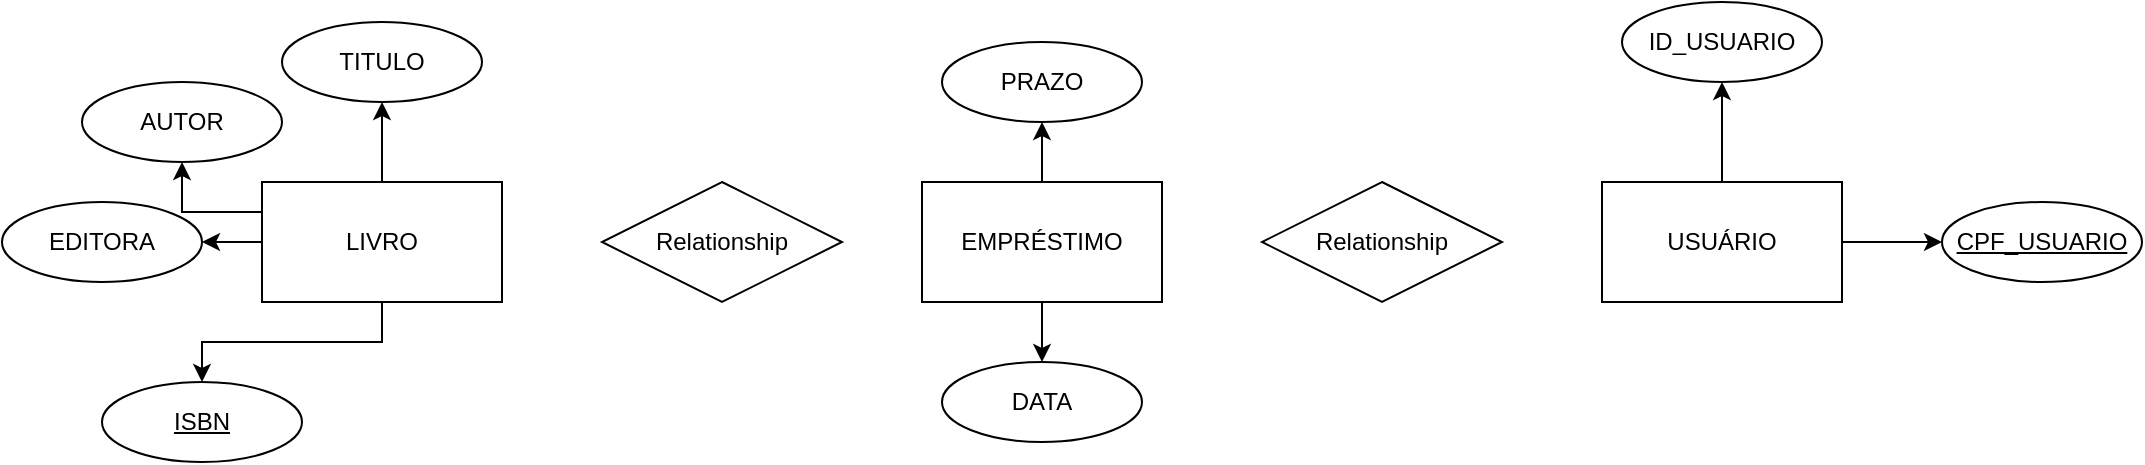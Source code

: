 <mxfile version="28.0.7" pages="54">
  <diagram name="Formas e suas funções" id="NuU4ucpiF2PVJSv1I-0h">
    <mxGraphModel dx="1332" dy="521" grid="1" gridSize="10" guides="1" tooltips="1" connect="1" arrows="1" fold="1" page="1" pageScale="1" pageWidth="827" pageHeight="1169" math="0" shadow="0">
      <root>
        <mxCell id="0" />
        <mxCell id="1" parent="0" />
        <mxCell id="_MPnUFkDLxuwiak6MrQY-7" value="" style="edgeStyle=orthogonalEdgeStyle;rounded=0;orthogonalLoop=1;jettySize=auto;html=1;" edge="1" parent="1" source="_MPnUFkDLxuwiak6MrQY-1" target="_MPnUFkDLxuwiak6MrQY-4">
          <mxGeometry relative="1" as="geometry" />
        </mxCell>
        <mxCell id="_MPnUFkDLxuwiak6MrQY-9" value="" style="edgeStyle=orthogonalEdgeStyle;rounded=0;orthogonalLoop=1;jettySize=auto;html=1;" edge="1" parent="1" source="_MPnUFkDLxuwiak6MrQY-1" target="_MPnUFkDLxuwiak6MrQY-8">
          <mxGeometry relative="1" as="geometry" />
        </mxCell>
        <mxCell id="_MPnUFkDLxuwiak6MrQY-10" value="" style="edgeStyle=orthogonalEdgeStyle;rounded=0;orthogonalLoop=1;jettySize=auto;html=1;" edge="1" parent="1" source="_MPnUFkDLxuwiak6MrQY-1" target="_MPnUFkDLxuwiak6MrQY-6">
          <mxGeometry relative="1" as="geometry" />
        </mxCell>
        <mxCell id="_MPnUFkDLxuwiak6MrQY-11" style="edgeStyle=orthogonalEdgeStyle;rounded=0;orthogonalLoop=1;jettySize=auto;html=1;exitX=0;exitY=0.25;exitDx=0;exitDy=0;entryX=0.5;entryY=1;entryDx=0;entryDy=0;" edge="1" parent="1" source="_MPnUFkDLxuwiak6MrQY-1" target="_MPnUFkDLxuwiak6MrQY-5">
          <mxGeometry relative="1" as="geometry" />
        </mxCell>
        <mxCell id="_MPnUFkDLxuwiak6MrQY-1" value="LIVRO" style="rounded=0;whiteSpace=wrap;html=1;" vertex="1" parent="1">
          <mxGeometry x="140" y="320" width="120" height="60" as="geometry" />
        </mxCell>
        <mxCell id="_MPnUFkDLxuwiak6MrQY-17" value="" style="edgeStyle=orthogonalEdgeStyle;rounded=0;orthogonalLoop=1;jettySize=auto;html=1;" edge="1" parent="1" source="_MPnUFkDLxuwiak6MrQY-2" target="_MPnUFkDLxuwiak6MrQY-16">
          <mxGeometry relative="1" as="geometry" />
        </mxCell>
        <mxCell id="_MPnUFkDLxuwiak6MrQY-20" value="" style="edgeStyle=orthogonalEdgeStyle;rounded=0;orthogonalLoop=1;jettySize=auto;html=1;" edge="1" parent="1" source="_MPnUFkDLxuwiak6MrQY-2" target="_MPnUFkDLxuwiak6MrQY-19">
          <mxGeometry relative="1" as="geometry" />
        </mxCell>
        <mxCell id="_MPnUFkDLxuwiak6MrQY-2" value="USUÁRIO" style="rounded=0;whiteSpace=wrap;html=1;" vertex="1" parent="1">
          <mxGeometry x="810" y="320" width="120" height="60" as="geometry" />
        </mxCell>
        <mxCell id="_MPnUFkDLxuwiak6MrQY-14" value="" style="edgeStyle=orthogonalEdgeStyle;rounded=0;orthogonalLoop=1;jettySize=auto;html=1;" edge="1" parent="1" source="_MPnUFkDLxuwiak6MrQY-3" target="_MPnUFkDLxuwiak6MrQY-13">
          <mxGeometry relative="1" as="geometry" />
        </mxCell>
        <mxCell id="_MPnUFkDLxuwiak6MrQY-15" value="" style="edgeStyle=orthogonalEdgeStyle;rounded=0;orthogonalLoop=1;jettySize=auto;html=1;" edge="1" parent="1" source="_MPnUFkDLxuwiak6MrQY-3" target="_MPnUFkDLxuwiak6MrQY-12">
          <mxGeometry relative="1" as="geometry" />
        </mxCell>
        <mxCell id="_MPnUFkDLxuwiak6MrQY-3" value="EMPRÉSTIMO" style="rounded=0;whiteSpace=wrap;html=1;" vertex="1" parent="1">
          <mxGeometry x="470" y="320" width="120" height="60" as="geometry" />
        </mxCell>
        <mxCell id="_MPnUFkDLxuwiak6MrQY-4" value="ISBN" style="ellipse;whiteSpace=wrap;html=1;align=center;fontStyle=4;" vertex="1" parent="1">
          <mxGeometry x="60" y="420" width="100" height="40" as="geometry" />
        </mxCell>
        <mxCell id="_MPnUFkDLxuwiak6MrQY-5" value="AUTOR" style="ellipse;whiteSpace=wrap;html=1;align=center;" vertex="1" parent="1">
          <mxGeometry x="50" y="270" width="100" height="40" as="geometry" />
        </mxCell>
        <mxCell id="_MPnUFkDLxuwiak6MrQY-6" value="TITULO" style="ellipse;whiteSpace=wrap;html=1;align=center;" vertex="1" parent="1">
          <mxGeometry x="150" y="240" width="100" height="40" as="geometry" />
        </mxCell>
        <mxCell id="_MPnUFkDLxuwiak6MrQY-8" value="EDITORA" style="ellipse;whiteSpace=wrap;html=1;align=center;" vertex="1" parent="1">
          <mxGeometry x="10" y="330" width="100" height="40" as="geometry" />
        </mxCell>
        <mxCell id="_MPnUFkDLxuwiak6MrQY-12" value="PRAZO" style="ellipse;whiteSpace=wrap;html=1;align=center;" vertex="1" parent="1">
          <mxGeometry x="480" y="250" width="100" height="40" as="geometry" />
        </mxCell>
        <mxCell id="_MPnUFkDLxuwiak6MrQY-13" value="DATA" style="ellipse;whiteSpace=wrap;html=1;align=center;" vertex="1" parent="1">
          <mxGeometry x="480" y="410" width="100" height="40" as="geometry" />
        </mxCell>
        <mxCell id="_MPnUFkDLxuwiak6MrQY-16" value="ID_USUARIO" style="ellipse;whiteSpace=wrap;html=1;align=center;" vertex="1" parent="1">
          <mxGeometry x="820" y="230" width="100" height="40" as="geometry" />
        </mxCell>
        <mxCell id="_MPnUFkDLxuwiak6MrQY-19" value="CPF_USUARIO" style="ellipse;whiteSpace=wrap;html=1;align=center;fontStyle=4;" vertex="1" parent="1">
          <mxGeometry x="980" y="330" width="100" height="40" as="geometry" />
        </mxCell>
        <mxCell id="_MPnUFkDLxuwiak6MrQY-21" value="Relationship" style="shape=rhombus;perimeter=rhombusPerimeter;whiteSpace=wrap;html=1;align=center;" vertex="1" parent="1">
          <mxGeometry x="310" y="320" width="120" height="60" as="geometry" />
        </mxCell>
        <mxCell id="_MPnUFkDLxuwiak6MrQY-22" value="Relationship" style="shape=rhombus;perimeter=rhombusPerimeter;whiteSpace=wrap;html=1;align=center;" vertex="1" parent="1">
          <mxGeometry x="640" y="320" width="120" height="60" as="geometry" />
        </mxCell>
      </root>
    </mxGraphModel>
  </diagram>
  <diagram name="Page-1" id="UXhc0Gs7lUM9OwbAYCAY">
    <mxGraphModel dx="4058" dy="1736" grid="1" gridSize="10" guides="1" tooltips="1" connect="1" arrows="1" fold="1" page="1" pageScale="1" pageWidth="827" pageHeight="1169" math="0" shadow="0">
      <root>
        <mxCell id="WIyWlLk6GJQsqaUBKTNV-0" />
        <mxCell id="WIyWlLk6GJQsqaUBKTNV-1" parent="WIyWlLk6GJQsqaUBKTNV-0" />
        <mxCell id="WIyWlLk6GJQsqaUBKTNV-2" value="" style="rounded=0;html=1;jettySize=auto;orthogonalLoop=1;fontSize=11;endArrow=block;endFill=0;endSize=8;strokeWidth=1;shadow=0;labelBackgroundColor=none;edgeStyle=orthogonalEdgeStyle;" parent="WIyWlLk6GJQsqaUBKTNV-1" source="WIyWlLk6GJQsqaUBKTNV-3" target="WIyWlLk6GJQsqaUBKTNV-6" edge="1">
          <mxGeometry relative="1" as="geometry" />
        </mxCell>
        <mxCell id="WIyWlLk6GJQsqaUBKTNV-3" value="Lamp doesn&#39;t work" style="rounded=1;whiteSpace=wrap;html=1;fontSize=12;glass=0;strokeWidth=1;shadow=0;" parent="WIyWlLk6GJQsqaUBKTNV-1" vertex="1">
          <mxGeometry x="140" y="60" width="120" height="40" as="geometry" />
        </mxCell>
        <mxCell id="WIyWlLk6GJQsqaUBKTNV-4" value="Yes" style="rounded=0;html=1;jettySize=auto;orthogonalLoop=1;fontSize=11;endArrow=block;endFill=0;endSize=8;strokeWidth=1;shadow=0;labelBackgroundColor=none;edgeStyle=orthogonalEdgeStyle;" parent="WIyWlLk6GJQsqaUBKTNV-1" source="WIyWlLk6GJQsqaUBKTNV-6" target="WIyWlLk6GJQsqaUBKTNV-10" edge="1">
          <mxGeometry y="20" relative="1" as="geometry">
            <mxPoint as="offset" />
          </mxGeometry>
        </mxCell>
        <mxCell id="WIyWlLk6GJQsqaUBKTNV-5" value="No" style="edgeStyle=orthogonalEdgeStyle;rounded=0;html=1;jettySize=auto;orthogonalLoop=1;fontSize=11;endArrow=block;endFill=0;endSize=8;strokeWidth=1;shadow=0;labelBackgroundColor=none;" parent="WIyWlLk6GJQsqaUBKTNV-1" source="WIyWlLk6GJQsqaUBKTNV-6" target="WIyWlLk6GJQsqaUBKTNV-7" edge="1">
          <mxGeometry y="10" relative="1" as="geometry">
            <mxPoint as="offset" />
          </mxGeometry>
        </mxCell>
        <mxCell id="WIyWlLk6GJQsqaUBKTNV-6" value="Lamp&lt;br&gt;plugged in?" style="rhombus;whiteSpace=wrap;html=1;shadow=0;fontFamily=Helvetica;fontSize=12;align=center;strokeWidth=1;spacing=6;spacingTop=-4;" parent="WIyWlLk6GJQsqaUBKTNV-1" vertex="1">
          <mxGeometry x="150" y="150" width="100" height="80" as="geometry" />
        </mxCell>
        <mxCell id="WIyWlLk6GJQsqaUBKTNV-7" value="Plug in lamp" style="rounded=1;whiteSpace=wrap;html=1;fontSize=12;glass=0;strokeWidth=1;shadow=0;" parent="WIyWlLk6GJQsqaUBKTNV-1" vertex="1">
          <mxGeometry x="300" y="170" width="120" height="40" as="geometry" />
        </mxCell>
        <mxCell id="WIyWlLk6GJQsqaUBKTNV-8" value="No" style="rounded=0;html=1;jettySize=auto;orthogonalLoop=1;fontSize=11;endArrow=block;endFill=0;endSize=8;strokeWidth=1;shadow=0;labelBackgroundColor=none;edgeStyle=orthogonalEdgeStyle;" parent="WIyWlLk6GJQsqaUBKTNV-1" source="WIyWlLk6GJQsqaUBKTNV-10" target="WIyWlLk6GJQsqaUBKTNV-11" edge="1">
          <mxGeometry x="0.333" y="20" relative="1" as="geometry">
            <mxPoint as="offset" />
          </mxGeometry>
        </mxCell>
        <mxCell id="WIyWlLk6GJQsqaUBKTNV-9" value="Yes" style="edgeStyle=orthogonalEdgeStyle;rounded=0;html=1;jettySize=auto;orthogonalLoop=1;fontSize=11;endArrow=block;endFill=0;endSize=8;strokeWidth=1;shadow=0;labelBackgroundColor=none;" parent="WIyWlLk6GJQsqaUBKTNV-1" source="WIyWlLk6GJQsqaUBKTNV-10" target="WIyWlLk6GJQsqaUBKTNV-12" edge="1">
          <mxGeometry y="10" relative="1" as="geometry">
            <mxPoint as="offset" />
          </mxGeometry>
        </mxCell>
        <mxCell id="WIyWlLk6GJQsqaUBKTNV-10" value="Bulb&lt;br&gt;burned out?" style="rhombus;whiteSpace=wrap;html=1;shadow=0;fontFamily=Helvetica;fontSize=12;align=center;strokeWidth=1;spacing=6;spacingTop=-4;" parent="WIyWlLk6GJQsqaUBKTNV-1" vertex="1">
          <mxGeometry x="150" y="270" width="100" height="80" as="geometry" />
        </mxCell>
        <mxCell id="WIyWlLk6GJQsqaUBKTNV-11" value="Repair Lamp" style="rounded=1;whiteSpace=wrap;html=1;fontSize=12;glass=0;strokeWidth=1;shadow=0;" parent="WIyWlLk6GJQsqaUBKTNV-1" vertex="1">
          <mxGeometry x="140" y="410" width="120" height="40" as="geometry" />
        </mxCell>
        <mxCell id="WIyWlLk6GJQsqaUBKTNV-12" value="Replace Bulb" style="rounded=1;whiteSpace=wrap;html=1;fontSize=12;glass=0;strokeWidth=1;shadow=0;" parent="WIyWlLk6GJQsqaUBKTNV-1" vertex="1">
          <mxGeometry x="300" y="290" width="120" height="40" as="geometry" />
        </mxCell>
        <mxCell id="rDpuXbiPHGHdtdRayHO4-0" value="&lt;p data-sourcepos=&quot;5:1-5:170&quot;&gt;Imagine que 15 pessoas foram convidadas para assistir a um filme e dar suas opiniões sobre ele. Cada pessoa tem uma idade e pode dar uma das seguintes notas para o filme:&lt;/p&gt;&lt;ul data-sourcepos=&quot;7:1-10:0&quot;&gt;&lt;li data-sourcepos=&quot;7:1-7:13&quot;&gt;1 - Regular&lt;/li&gt;&lt;li data-sourcepos=&quot;8:1-8:9&quot;&gt;2 - Bom&lt;/li&gt;&lt;li data-sourcepos=&quot;9:1-10:0&quot;&gt;3 - Ótimo&lt;/li&gt;&lt;/ul&gt;&lt;p data-sourcepos=&quot;11:1-11:74&quot;&gt;Gostaríamos de saber algumas informações sobre as opiniões dessas pessoas:&lt;/p&gt;&lt;ol data-sourcepos=&quot;13:1-16:0&quot;&gt;&lt;li data-sourcepos=&quot;13:1-13:63&quot;&gt;Qual a média de idade das pessoas que acharam o filme &quot;Bom&quot;?&lt;/li&gt;&lt;li data-sourcepos=&quot;14:1-14:45&quot;&gt;Quantas pessoas acharam o filme &quot;Regular&quot;?&lt;/li&gt;&lt;li data-sourcepos=&quot;15:1-16:0&quot;&gt;Qual o percentual de pessoas que acharam o filme &quot;Ótimo&quot;?&lt;/li&gt;&lt;/ol&gt;" style="whiteSpace=wrap;html=1;aspect=fixed;" parent="WIyWlLk6GJQsqaUBKTNV-1" vertex="1">
          <mxGeometry x="-870" y="730" width="290" height="290" as="geometry" />
        </mxCell>
        <mxCell id="2RBJUL9TlYjmyFYYtYPi-0" value="Saída dedados" style="shape=document;whiteSpace=wrap;html=1;boundedLbl=1;" parent="WIyWlLk6GJQsqaUBKTNV-1" vertex="1">
          <mxGeometry x="-160" y="160" width="120" height="80" as="geometry" />
        </mxCell>
        <mxCell id="2RBJUL9TlYjmyFYYtYPi-1" value="Entrada de dados" style="shape=parallelogram;perimeter=parallelogramPerimeter;whiteSpace=wrap;html=1;fixedSize=1;" parent="WIyWlLk6GJQsqaUBKTNV-1" vertex="1">
          <mxGeometry x="-170" y="260" width="130" height="70" as="geometry" />
        </mxCell>
        <mxCell id="2RBJUL9TlYjmyFYYtYPi-2" value="&lt;div&gt;Tomada de decisão,&lt;/div&gt;&lt;div&gt;&amp;nbsp;teste, pergunta&lt;/div&gt;" style="rhombus;whiteSpace=wrap;html=1;" parent="WIyWlLk6GJQsqaUBKTNV-1" vertex="1">
          <mxGeometry x="-170" y="340" width="140" height="120" as="geometry" />
        </mxCell>
        <mxCell id="2RBJUL9TlYjmyFYYtYPi-3" value="Mudança de valor, formato, processo" style="rounded=0;whiteSpace=wrap;html=1;" parent="WIyWlLk6GJQsqaUBKTNV-1" vertex="1">
          <mxGeometry x="-160" y="475" width="120" height="60" as="geometry" />
        </mxCell>
        <mxCell id="2RBJUL9TlYjmyFYYtYPi-4" value="Início/fim" style="rounded=1;whiteSpace=wrap;html=1;" parent="WIyWlLk6GJQsqaUBKTNV-1" vertex="1">
          <mxGeometry x="-160" y="80" width="120" height="60" as="geometry" />
        </mxCell>
        <mxCell id="2RBJUL9TlYjmyFYYtYPi-5" value="INÍCIO" style="rounded=1;whiteSpace=wrap;html=1;" parent="WIyWlLk6GJQsqaUBKTNV-1" vertex="1">
          <mxGeometry x="885" y="80" width="80" height="40" as="geometry" />
        </mxCell>
        <mxCell id="2RBJUL9TlYjmyFYYtYPi-6" value="&lt;font style=&quot;font-size: 21px;&quot;&gt;&lt;b&gt;Definir Par ou Impar&lt;/b&gt;&lt;/font&gt;" style="rounded=1;whiteSpace=wrap;html=1;" parent="WIyWlLk6GJQsqaUBKTNV-1" vertex="1">
          <mxGeometry x="820" y="-30" width="210" height="70" as="geometry" />
        </mxCell>
        <mxCell id="2RBJUL9TlYjmyFYYtYPi-7" value="Pedir Número" style="shape=document;whiteSpace=wrap;html=1;boundedLbl=1;" parent="WIyWlLk6GJQsqaUBKTNV-1" vertex="1">
          <mxGeometry x="882.5" y="160" width="85" height="40" as="geometry" />
        </mxCell>
        <mxCell id="2RBJUL9TlYjmyFYYtYPi-8" value="" style="endArrow=classic;html=1;rounded=0;exitX=0.5;exitY=1;exitDx=0;exitDy=0;entryX=0.5;entryY=0;entryDx=0;entryDy=0;" parent="WIyWlLk6GJQsqaUBKTNV-1" source="2RBJUL9TlYjmyFYYtYPi-5" target="2RBJUL9TlYjmyFYYtYPi-7" edge="1">
          <mxGeometry width="50" height="50" relative="1" as="geometry">
            <mxPoint x="990" y="150" as="sourcePoint" />
            <mxPoint x="1040" y="100" as="targetPoint" />
          </mxGeometry>
        </mxCell>
        <mxCell id="2RBJUL9TlYjmyFYYtYPi-11" value="" style="endArrow=classic;html=1;rounded=0;entryX=0.5;entryY=0;entryDx=0;entryDy=0;" parent="WIyWlLk6GJQsqaUBKTNV-1" source="2RBJUL9TlYjmyFYYtYPi-7" target="2RBJUL9TlYjmyFYYtYPi-12" edge="1">
          <mxGeometry width="50" height="50" relative="1" as="geometry">
            <mxPoint x="924.75" y="200" as="sourcePoint" />
            <mxPoint x="925" y="240" as="targetPoint" />
          </mxGeometry>
        </mxCell>
        <mxCell id="2RBJUL9TlYjmyFYYtYPi-12" value="Ler número" style="shape=parallelogram;perimeter=parallelogramPerimeter;whiteSpace=wrap;html=1;fixedSize=1;" parent="WIyWlLk6GJQsqaUBKTNV-1" vertex="1">
          <mxGeometry x="872.5" y="230" width="105" height="40" as="geometry" />
        </mxCell>
        <mxCell id="2RBJUL9TlYjmyFYYtYPi-13" value="" style="endArrow=classic;html=1;rounded=0;entryX=0.5;entryY=0;entryDx=0;entryDy=0;" parent="WIyWlLk6GJQsqaUBKTNV-1" edge="1">
          <mxGeometry width="50" height="50" relative="1" as="geometry">
            <mxPoint x="924.86" y="270" as="sourcePoint" />
            <mxPoint x="924.86" y="300" as="targetPoint" />
          </mxGeometry>
        </mxCell>
        <mxCell id="2RBJUL9TlYjmyFYYtYPi-23" value="" style="edgeStyle=orthogonalEdgeStyle;rounded=0;orthogonalLoop=1;jettySize=auto;html=1;" parent="WIyWlLk6GJQsqaUBKTNV-1" source="2RBJUL9TlYjmyFYYtYPi-14" target="2RBJUL9TlYjmyFYYtYPi-22" edge="1">
          <mxGeometry relative="1" as="geometry" />
        </mxCell>
        <mxCell id="2RBJUL9TlYjmyFYYtYPi-24" value="V" style="edgeLabel;html=1;align=center;verticalAlign=middle;resizable=0;points=[];" parent="2RBJUL9TlYjmyFYYtYPi-23" vertex="1" connectable="0">
          <mxGeometry x="-0.309" y="1" relative="1" as="geometry">
            <mxPoint as="offset" />
          </mxGeometry>
        </mxCell>
        <mxCell id="2RBJUL9TlYjmyFYYtYPi-26" value="" style="edgeStyle=orthogonalEdgeStyle;rounded=0;orthogonalLoop=1;jettySize=auto;html=1;" parent="WIyWlLk6GJQsqaUBKTNV-1" source="2RBJUL9TlYjmyFYYtYPi-14" target="2RBJUL9TlYjmyFYYtYPi-25" edge="1">
          <mxGeometry relative="1" as="geometry" />
        </mxCell>
        <mxCell id="2RBJUL9TlYjmyFYYtYPi-31" value="F" style="edgeLabel;html=1;align=center;verticalAlign=middle;resizable=0;points=[];" parent="2RBJUL9TlYjmyFYYtYPi-26" vertex="1" connectable="0">
          <mxGeometry x="-0.146" relative="1" as="geometry">
            <mxPoint as="offset" />
          </mxGeometry>
        </mxCell>
        <mxCell id="2RBJUL9TlYjmyFYYtYPi-28" value="" style="edgeStyle=orthogonalEdgeStyle;rounded=0;orthogonalLoop=1;jettySize=auto;html=1;" parent="WIyWlLk6GJQsqaUBKTNV-1" source="2RBJUL9TlYjmyFYYtYPi-14" target="2RBJUL9TlYjmyFYYtYPi-27" edge="1">
          <mxGeometry relative="1" as="geometry" />
        </mxCell>
        <mxCell id="2RBJUL9TlYjmyFYYtYPi-14" value="&lt;div&gt;&lt;font style=&quot;font-size: 11px;&quot;&gt;Se num %&lt;/font&gt;&lt;/div&gt;&lt;div&gt;&lt;font style=&quot;font-size: 11px;&quot;&gt;2 for 0 &lt;br&gt;&lt;/font&gt;&lt;/div&gt;" style="rhombus;whiteSpace=wrap;html=1;" parent="WIyWlLk6GJQsqaUBKTNV-1" vertex="1">
          <mxGeometry x="865" y="300" width="120" height="90" as="geometry" />
        </mxCell>
        <mxCell id="2RBJUL9TlYjmyFYYtYPi-22" value="PAR" style="shape=document;whiteSpace=wrap;html=1;boundedLbl=1;" parent="WIyWlLk6GJQsqaUBKTNV-1" vertex="1">
          <mxGeometry x="1080" y="312.5" width="65" height="65" as="geometry" />
        </mxCell>
        <mxCell id="2RBJUL9TlYjmyFYYtYPi-25" value="IMPAR" style="shape=document;whiteSpace=wrap;html=1;boundedLbl=1;" parent="WIyWlLk6GJQsqaUBKTNV-1" vertex="1">
          <mxGeometry x="690" y="316.25" width="90" height="57.5" as="geometry" />
        </mxCell>
        <mxCell id="2RBJUL9TlYjmyFYYtYPi-27" value="FIM" style="rounded=1;whiteSpace=wrap;html=1;" parent="WIyWlLk6GJQsqaUBKTNV-1" vertex="1">
          <mxGeometry x="865" y="485" width="120" height="60" as="geometry" />
        </mxCell>
        <mxCell id="2RBJUL9TlYjmyFYYtYPi-29" value="" style="endArrow=classic;html=1;rounded=0;exitX=0.444;exitY=0.865;exitDx=0;exitDy=0;exitPerimeter=0;entryX=0;entryY=0.5;entryDx=0;entryDy=0;" parent="WIyWlLk6GJQsqaUBKTNV-1" source="2RBJUL9TlYjmyFYYtYPi-25" target="2RBJUL9TlYjmyFYYtYPi-27" edge="1">
          <mxGeometry width="50" height="50" relative="1" as="geometry">
            <mxPoint x="780" y="510" as="sourcePoint" />
            <mxPoint x="830" y="460" as="targetPoint" />
          </mxGeometry>
        </mxCell>
        <mxCell id="2RBJUL9TlYjmyFYYtYPi-30" value="" style="endArrow=classic;html=1;rounded=0;exitX=0.231;exitY=0.956;exitDx=0;exitDy=0;exitPerimeter=0;entryX=1;entryY=0.5;entryDx=0;entryDy=0;" parent="WIyWlLk6GJQsqaUBKTNV-1" source="2RBJUL9TlYjmyFYYtYPi-22" target="2RBJUL9TlYjmyFYYtYPi-27" edge="1">
          <mxGeometry width="50" height="50" relative="1" as="geometry">
            <mxPoint x="1070" y="480" as="sourcePoint" />
            <mxPoint x="1120" y="430" as="targetPoint" />
          </mxGeometry>
        </mxCell>
        <mxCell id="2RBJUL9TlYjmyFYYtYPi-34" value="" style="edgeStyle=orthogonalEdgeStyle;rounded=0;orthogonalLoop=1;jettySize=auto;html=1;" parent="WIyWlLk6GJQsqaUBKTNV-1" source="2RBJUL9TlYjmyFYYtYPi-32" target="2RBJUL9TlYjmyFYYtYPi-33" edge="1">
          <mxGeometry relative="1" as="geometry" />
        </mxCell>
        <mxCell id="2RBJUL9TlYjmyFYYtYPi-32" value="INÍCIO" style="rounded=1;whiteSpace=wrap;html=1;" parent="WIyWlLk6GJQsqaUBKTNV-1" vertex="1">
          <mxGeometry x="1450" y="80" width="120" height="60" as="geometry" />
        </mxCell>
        <mxCell id="2RBJUL9TlYjmyFYYtYPi-36" value="" style="edgeStyle=orthogonalEdgeStyle;rounded=0;orthogonalLoop=1;jettySize=auto;html=1;" parent="WIyWlLk6GJQsqaUBKTNV-1" source="2RBJUL9TlYjmyFYYtYPi-33" target="2RBJUL9TlYjmyFYYtYPi-35" edge="1">
          <mxGeometry relative="1" as="geometry" />
        </mxCell>
        <mxCell id="2RBJUL9TlYjmyFYYtYPi-33" value="Digite um número qualquer" style="shape=document;whiteSpace=wrap;html=1;boundedLbl=1;rounded=1;" parent="WIyWlLk6GJQsqaUBKTNV-1" vertex="1">
          <mxGeometry x="1450" y="180" width="120" height="80" as="geometry" />
        </mxCell>
        <mxCell id="2RBJUL9TlYjmyFYYtYPi-39" value="" style="edgeStyle=orthogonalEdgeStyle;rounded=0;orthogonalLoop=1;jettySize=auto;html=1;" parent="WIyWlLk6GJQsqaUBKTNV-1" source="2RBJUL9TlYjmyFYYtYPi-35" target="2RBJUL9TlYjmyFYYtYPi-38" edge="1">
          <mxGeometry relative="1" as="geometry" />
        </mxCell>
        <mxCell id="2RBJUL9TlYjmyFYYtYPi-35" value="Ler Número" style="shape=parallelogram;perimeter=parallelogramPerimeter;whiteSpace=wrap;html=1;fixedSize=1;rounded=1;" parent="WIyWlLk6GJQsqaUBKTNV-1" vertex="1">
          <mxGeometry x="1450" y="290" width="120" height="60" as="geometry" />
        </mxCell>
        <mxCell id="2RBJUL9TlYjmyFYYtYPi-37" value="LER UM NUMERO E DIZER SE ELE É NEGATIVO POSITIVO OU EXATAMENTE ZERO" style="rounded=1;whiteSpace=wrap;html=1;" parent="WIyWlLk6GJQsqaUBKTNV-1" vertex="1">
          <mxGeometry x="1428.5" y="-20" width="163" height="86" as="geometry" />
        </mxCell>
        <mxCell id="2RBJUL9TlYjmyFYYtYPi-41" value="" style="edgeStyle=orthogonalEdgeStyle;rounded=0;orthogonalLoop=1;jettySize=auto;html=1;" parent="WIyWlLk6GJQsqaUBKTNV-1" source="2RBJUL9TlYjmyFYYtYPi-38" target="2RBJUL9TlYjmyFYYtYPi-40" edge="1">
          <mxGeometry relative="1" as="geometry" />
        </mxCell>
        <mxCell id="2RBJUL9TlYjmyFYYtYPi-44" value="SIM" style="edgeLabel;html=1;align=center;verticalAlign=middle;resizable=0;points=[];" parent="2RBJUL9TlYjmyFYYtYPi-41" vertex="1" connectable="0">
          <mxGeometry x="-0.188" y="-1" relative="1" as="geometry">
            <mxPoint as="offset" />
          </mxGeometry>
        </mxCell>
        <mxCell id="2RBJUL9TlYjmyFYYtYPi-43" value="" style="edgeStyle=orthogonalEdgeStyle;rounded=0;orthogonalLoop=1;jettySize=auto;html=1;" parent="WIyWlLk6GJQsqaUBKTNV-1" source="2RBJUL9TlYjmyFYYtYPi-38" target="2RBJUL9TlYjmyFYYtYPi-42" edge="1">
          <mxGeometry relative="1" as="geometry" />
        </mxCell>
        <mxCell id="2RBJUL9TlYjmyFYYtYPi-45" value="NÃO" style="edgeLabel;html=1;align=center;verticalAlign=middle;resizable=0;points=[];" parent="2RBJUL9TlYjmyFYYtYPi-43" vertex="1" connectable="0">
          <mxGeometry x="-0.329" relative="1" as="geometry">
            <mxPoint as="offset" />
          </mxGeometry>
        </mxCell>
        <mxCell id="2RBJUL9TlYjmyFYYtYPi-38" value="Se (num &amp;gt; 0 )" style="rhombus;whiteSpace=wrap;html=1;rounded=1;" parent="WIyWlLk6GJQsqaUBKTNV-1" vertex="1">
          <mxGeometry x="1450" y="385" width="120" height="90" as="geometry" />
        </mxCell>
        <mxCell id="2RBJUL9TlYjmyFYYtYPi-58" value="" style="edgeStyle=orthogonalEdgeStyle;rounded=0;orthogonalLoop=1;jettySize=auto;html=1;" parent="WIyWlLk6GJQsqaUBKTNV-1" source="2RBJUL9TlYjmyFYYtYPi-40" target="2RBJUL9TlYjmyFYYtYPi-57" edge="1">
          <mxGeometry relative="1" as="geometry" />
        </mxCell>
        <mxCell id="2RBJUL9TlYjmyFYYtYPi-40" value="Positivo" style="shape=document;whiteSpace=wrap;html=1;boundedLbl=1;rounded=1;" parent="WIyWlLk6GJQsqaUBKTNV-1" vertex="1">
          <mxGeometry x="1650" y="390" width="120" height="80" as="geometry" />
        </mxCell>
        <mxCell id="2RBJUL9TlYjmyFYYtYPi-42" value="se (num &amp;lt; 0)" style="rhombus;whiteSpace=wrap;html=1;rounded=1;" parent="WIyWlLk6GJQsqaUBKTNV-1" vertex="1">
          <mxGeometry x="1450" y="560" width="120" height="100" as="geometry" />
        </mxCell>
        <mxCell id="2RBJUL9TlYjmyFYYtYPi-47" value="se (num == 0)" style="rhombus;whiteSpace=wrap;html=1;rounded=1;" parent="WIyWlLk6GJQsqaUBKTNV-1" vertex="1">
          <mxGeometry x="1450" y="720" width="120" height="100" as="geometry" />
        </mxCell>
        <mxCell id="2RBJUL9TlYjmyFYYtYPi-48" value="" style="edgeStyle=orthogonalEdgeStyle;rounded=0;orthogonalLoop=1;jettySize=auto;html=1;exitX=0.5;exitY=1;exitDx=0;exitDy=0;entryX=0.5;entryY=0;entryDx=0;entryDy=0;" parent="WIyWlLk6GJQsqaUBKTNV-1" source="2RBJUL9TlYjmyFYYtYPi-42" target="2RBJUL9TlYjmyFYYtYPi-47" edge="1">
          <mxGeometry relative="1" as="geometry">
            <mxPoint x="1570" y="660" as="sourcePoint" />
            <mxPoint x="1570" y="745" as="targetPoint" />
          </mxGeometry>
        </mxCell>
        <mxCell id="2RBJUL9TlYjmyFYYtYPi-49" value="NÃO" style="edgeLabel;html=1;align=center;verticalAlign=middle;resizable=0;points=[];" parent="2RBJUL9TlYjmyFYYtYPi-48" vertex="1" connectable="0">
          <mxGeometry x="-0.329" relative="1" as="geometry">
            <mxPoint as="offset" />
          </mxGeometry>
        </mxCell>
        <mxCell id="2RBJUL9TlYjmyFYYtYPi-51" value="Negativo" style="shape=document;whiteSpace=wrap;html=1;boundedLbl=1;rounded=1;" parent="WIyWlLk6GJQsqaUBKTNV-1" vertex="1">
          <mxGeometry x="1650" y="570" width="120" height="80" as="geometry" />
        </mxCell>
        <mxCell id="2RBJUL9TlYjmyFYYtYPi-52" value="" style="edgeStyle=orthogonalEdgeStyle;rounded=0;orthogonalLoop=1;jettySize=auto;html=1;exitX=0.965;exitY=0.51;exitDx=0;exitDy=0;exitPerimeter=0;" parent="WIyWlLk6GJQsqaUBKTNV-1" source="2RBJUL9TlYjmyFYYtYPi-42" target="2RBJUL9TlYjmyFYYtYPi-51" edge="1">
          <mxGeometry relative="1" as="geometry">
            <mxPoint x="1628" y="554" as="sourcePoint" />
          </mxGeometry>
        </mxCell>
        <mxCell id="2RBJUL9TlYjmyFYYtYPi-53" value="SIM" style="edgeLabel;html=1;align=center;verticalAlign=middle;resizable=0;points=[];" parent="2RBJUL9TlYjmyFYYtYPi-52" vertex="1" connectable="0">
          <mxGeometry x="-0.188" y="-1" relative="1" as="geometry">
            <mxPoint as="offset" />
          </mxGeometry>
        </mxCell>
        <mxCell id="2RBJUL9TlYjmyFYYtYPi-54" value="" style="edgeStyle=orthogonalEdgeStyle;rounded=0;orthogonalLoop=1;jettySize=auto;html=1;entryX=0;entryY=0.5;entryDx=0;entryDy=0;" parent="WIyWlLk6GJQsqaUBKTNV-1" source="2RBJUL9TlYjmyFYYtYPi-47" target="2RBJUL9TlYjmyFYYtYPi-56" edge="1">
          <mxGeometry relative="1" as="geometry">
            <mxPoint x="1570.2" y="771" as="sourcePoint" />
          </mxGeometry>
        </mxCell>
        <mxCell id="2RBJUL9TlYjmyFYYtYPi-55" value="SIM" style="edgeLabel;html=1;align=center;verticalAlign=middle;resizable=0;points=[];" parent="2RBJUL9TlYjmyFYYtYPi-54" vertex="1" connectable="0">
          <mxGeometry x="-0.188" y="-1" relative="1" as="geometry">
            <mxPoint as="offset" />
          </mxGeometry>
        </mxCell>
        <mxCell id="2RBJUL9TlYjmyFYYtYPi-56" value="igual&amp;nbsp; 0" style="shape=document;whiteSpace=wrap;html=1;boundedLbl=1;rounded=1;" parent="WIyWlLk6GJQsqaUBKTNV-1" vertex="1">
          <mxGeometry x="1654" y="730" width="120" height="80" as="geometry" />
        </mxCell>
        <mxCell id="2RBJUL9TlYjmyFYYtYPi-57" value="FIM" style="whiteSpace=wrap;html=1;rounded=1;" parent="WIyWlLk6GJQsqaUBKTNV-1" vertex="1">
          <mxGeometry x="1830" y="580" width="120" height="60" as="geometry" />
        </mxCell>
        <mxCell id="2RBJUL9TlYjmyFYYtYPi-59" value="" style="edgeStyle=orthogonalEdgeStyle;rounded=0;orthogonalLoop=1;jettySize=auto;html=1;exitX=1.026;exitY=0.435;exitDx=0;exitDy=0;exitPerimeter=0;entryX=-0.029;entryY=0.4;entryDx=0;entryDy=0;entryPerimeter=0;" parent="WIyWlLk6GJQsqaUBKTNV-1" source="2RBJUL9TlYjmyFYYtYPi-51" target="2RBJUL9TlYjmyFYYtYPi-57" edge="1">
          <mxGeometry relative="1" as="geometry">
            <mxPoint x="1798" y="675" as="sourcePoint" />
            <mxPoint x="2058" y="825" as="targetPoint" />
          </mxGeometry>
        </mxCell>
        <mxCell id="2RBJUL9TlYjmyFYYtYPi-60" value="" style="edgeStyle=orthogonalEdgeStyle;rounded=0;orthogonalLoop=1;jettySize=auto;html=1;exitX=1.026;exitY=0.435;exitDx=0;exitDy=0;exitPerimeter=0;entryX=0.5;entryY=1;entryDx=0;entryDy=0;" parent="WIyWlLk6GJQsqaUBKTNV-1" target="2RBJUL9TlYjmyFYYtYPi-57" edge="1">
          <mxGeometry relative="1" as="geometry">
            <mxPoint x="1776.48" y="768" as="sourcePoint" />
            <mxPoint x="1970.48" y="767" as="targetPoint" />
          </mxGeometry>
        </mxCell>
        <mxCell id="2RBJUL9TlYjmyFYYtYPi-61" value="" style="edgeStyle=orthogonalEdgeStyle;rounded=0;orthogonalLoop=1;jettySize=auto;html=1;" parent="WIyWlLk6GJQsqaUBKTNV-1" source="2RBJUL9TlYjmyFYYtYPi-62" target="2RBJUL9TlYjmyFYYtYPi-64" edge="1">
          <mxGeometry relative="1" as="geometry" />
        </mxCell>
        <mxCell id="2RBJUL9TlYjmyFYYtYPi-62" value="INÍCIO" style="rounded=1;whiteSpace=wrap;html=1;" parent="WIyWlLk6GJQsqaUBKTNV-1" vertex="1">
          <mxGeometry x="2360" y="80" width="120" height="60" as="geometry" />
        </mxCell>
        <mxCell id="2RBJUL9TlYjmyFYYtYPi-63" value="" style="edgeStyle=orthogonalEdgeStyle;rounded=0;orthogonalLoop=1;jettySize=auto;html=1;" parent="WIyWlLk6GJQsqaUBKTNV-1" source="2RBJUL9TlYjmyFYYtYPi-64" target="2RBJUL9TlYjmyFYYtYPi-66" edge="1">
          <mxGeometry relative="1" as="geometry" />
        </mxCell>
        <mxCell id="2RBJUL9TlYjmyFYYtYPi-64" value="Digite um número qualquer" style="shape=document;whiteSpace=wrap;html=1;boundedLbl=1;rounded=1;" parent="WIyWlLk6GJQsqaUBKTNV-1" vertex="1">
          <mxGeometry x="2360" y="180" width="120" height="80" as="geometry" />
        </mxCell>
        <mxCell id="2RBJUL9TlYjmyFYYtYPi-65" value="" style="edgeStyle=orthogonalEdgeStyle;rounded=0;orthogonalLoop=1;jettySize=auto;html=1;" parent="WIyWlLk6GJQsqaUBKTNV-1" source="2RBJUL9TlYjmyFYYtYPi-66" target="2RBJUL9TlYjmyFYYtYPi-71" edge="1">
          <mxGeometry relative="1" as="geometry" />
        </mxCell>
        <mxCell id="2RBJUL9TlYjmyFYYtYPi-66" value="Ler Número" style="shape=parallelogram;perimeter=parallelogramPerimeter;whiteSpace=wrap;html=1;fixedSize=1;rounded=1;" parent="WIyWlLk6GJQsqaUBKTNV-1" vertex="1">
          <mxGeometry x="2360" y="290" width="120" height="60" as="geometry" />
        </mxCell>
        <mxCell id="2RBJUL9TlYjmyFYYtYPi-67" value="" style="edgeStyle=orthogonalEdgeStyle;rounded=0;orthogonalLoop=1;jettySize=auto;html=1;" parent="WIyWlLk6GJQsqaUBKTNV-1" source="2RBJUL9TlYjmyFYYtYPi-71" target="2RBJUL9TlYjmyFYYtYPi-73" edge="1">
          <mxGeometry relative="1" as="geometry" />
        </mxCell>
        <mxCell id="2RBJUL9TlYjmyFYYtYPi-68" value="SIM" style="edgeLabel;html=1;align=center;verticalAlign=middle;resizable=0;points=[];" parent="2RBJUL9TlYjmyFYYtYPi-67" vertex="1" connectable="0">
          <mxGeometry x="-0.188" y="-1" relative="1" as="geometry">
            <mxPoint as="offset" />
          </mxGeometry>
        </mxCell>
        <mxCell id="2RBJUL9TlYjmyFYYtYPi-69" value="" style="edgeStyle=orthogonalEdgeStyle;rounded=0;orthogonalLoop=1;jettySize=auto;html=1;entryX=0.5;entryY=0;entryDx=0;entryDy=0;" parent="WIyWlLk6GJQsqaUBKTNV-1" source="2RBJUL9TlYjmyFYYtYPi-71" target="2RBJUL9TlYjmyFYYtYPi-74" edge="1">
          <mxGeometry relative="1" as="geometry">
            <mxPoint x="2420" y="560" as="targetPoint" />
          </mxGeometry>
        </mxCell>
        <mxCell id="2RBJUL9TlYjmyFYYtYPi-70" value="NÃO" style="edgeLabel;html=1;align=center;verticalAlign=middle;resizable=0;points=[];" parent="2RBJUL9TlYjmyFYYtYPi-69" vertex="1" connectable="0">
          <mxGeometry x="-0.329" relative="1" as="geometry">
            <mxPoint as="offset" />
          </mxGeometry>
        </mxCell>
        <mxCell id="2RBJUL9TlYjmyFYYtYPi-71" value="Se (num &amp;lt; 0 )" style="rhombus;whiteSpace=wrap;html=1;rounded=1;" parent="WIyWlLk6GJQsqaUBKTNV-1" vertex="1">
          <mxGeometry x="2360" y="385" width="120" height="90" as="geometry" />
        </mxCell>
        <mxCell id="2RBJUL9TlYjmyFYYtYPi-134" value="" style="edgeStyle=orthogonalEdgeStyle;rounded=0;orthogonalLoop=1;jettySize=auto;html=1;entryX=0.5;entryY=1;entryDx=0;entryDy=0;" parent="WIyWlLk6GJQsqaUBKTNV-1" source="2RBJUL9TlYjmyFYYtYPi-73" target="2RBJUL9TlYjmyFYYtYPi-122" edge="1">
          <mxGeometry relative="1" as="geometry">
            <mxPoint x="2820" y="430" as="targetPoint" />
            <Array as="points">
              <mxPoint x="2760" y="430" />
              <mxPoint x="2760" y="840" />
              <mxPoint x="2420" y="840" />
            </Array>
          </mxGeometry>
        </mxCell>
        <mxCell id="2RBJUL9TlYjmyFYYtYPi-73" value="Negativo" style="shape=document;whiteSpace=wrap;html=1;boundedLbl=1;rounded=1;" parent="WIyWlLk6GJQsqaUBKTNV-1" vertex="1">
          <mxGeometry x="2560" y="390" width="120" height="80" as="geometry" />
        </mxCell>
        <mxCell id="2RBJUL9TlYjmyFYYtYPi-114" value="" style="edgeStyle=orthogonalEdgeStyle;rounded=0;orthogonalLoop=1;jettySize=auto;html=1;exitX=0.969;exitY=0.501;exitDx=0;exitDy=0;exitPerimeter=0;" parent="WIyWlLk6GJQsqaUBKTNV-1" source="2RBJUL9TlYjmyFYYtYPi-74" target="2RBJUL9TlYjmyFYYtYPi-113" edge="1">
          <mxGeometry relative="1" as="geometry" />
        </mxCell>
        <mxCell id="2RBJUL9TlYjmyFYYtYPi-115" value="SIM" style="edgeLabel;html=1;align=center;verticalAlign=middle;resizable=0;points=[];" parent="2RBJUL9TlYjmyFYYtYPi-114" vertex="1" connectable="0">
          <mxGeometry x="0.025" y="-1" relative="1" as="geometry">
            <mxPoint as="offset" />
          </mxGeometry>
        </mxCell>
        <mxCell id="2RBJUL9TlYjmyFYYtYPi-117" value="" style="edgeStyle=orthogonalEdgeStyle;rounded=0;orthogonalLoop=1;jettySize=auto;html=1;" parent="WIyWlLk6GJQsqaUBKTNV-1" source="2RBJUL9TlYjmyFYYtYPi-74" target="2RBJUL9TlYjmyFYYtYPi-116" edge="1">
          <mxGeometry relative="1" as="geometry" />
        </mxCell>
        <mxCell id="2RBJUL9TlYjmyFYYtYPi-118" value="Não" style="edgeLabel;html=1;align=center;verticalAlign=middle;resizable=0;points=[];" parent="2RBJUL9TlYjmyFYYtYPi-117" vertex="1" connectable="0">
          <mxGeometry x="-0.031" y="-2" relative="1" as="geometry">
            <mxPoint as="offset" />
          </mxGeometry>
        </mxCell>
        <mxCell id="2RBJUL9TlYjmyFYYtYPi-74" value="se (num &amp;gt; 0)" style="rhombus;whiteSpace=wrap;html=1;rounded=1;" parent="WIyWlLk6GJQsqaUBKTNV-1" vertex="1">
          <mxGeometry x="2360" y="560" width="120" height="100" as="geometry" />
        </mxCell>
        <mxCell id="2RBJUL9TlYjmyFYYtYPi-132" value="" style="edgeStyle=orthogonalEdgeStyle;rounded=0;orthogonalLoop=1;jettySize=auto;html=1;entryX=1;entryY=0.5;entryDx=0;entryDy=0;" parent="WIyWlLk6GJQsqaUBKTNV-1" source="2RBJUL9TlYjmyFYYtYPi-113" target="2RBJUL9TlYjmyFYYtYPi-122" edge="1">
          <mxGeometry relative="1" as="geometry">
            <mxPoint x="2620" y="770" as="targetPoint" />
            <Array as="points">
              <mxPoint x="2570" y="790" />
            </Array>
          </mxGeometry>
        </mxCell>
        <mxCell id="2RBJUL9TlYjmyFYYtYPi-113" value="Positvo" style="shape=document;whiteSpace=wrap;html=1;boundedLbl=1;rounded=1;" parent="WIyWlLk6GJQsqaUBKTNV-1" vertex="1">
          <mxGeometry x="2560" y="570" width="120" height="80" as="geometry" />
        </mxCell>
        <mxCell id="2RBJUL9TlYjmyFYYtYPi-127" value="" style="edgeStyle=orthogonalEdgeStyle;rounded=0;orthogonalLoop=1;jettySize=auto;html=1;entryX=-0.018;entryY=0.498;entryDx=0;entryDy=0;entryPerimeter=0;" parent="WIyWlLk6GJQsqaUBKTNV-1" source="2RBJUL9TlYjmyFYYtYPi-116" target="2RBJUL9TlYjmyFYYtYPi-122" edge="1">
          <mxGeometry relative="1" as="geometry">
            <mxPoint x="2340.0" y="790" as="targetPoint" />
            <Array as="points">
              <mxPoint x="2210" y="790" />
            </Array>
          </mxGeometry>
        </mxCell>
        <mxCell id="2RBJUL9TlYjmyFYYtYPi-116" value="Igual a zero" style="shape=document;whiteSpace=wrap;html=1;boundedLbl=1;rounded=1;" parent="WIyWlLk6GJQsqaUBKTNV-1" vertex="1">
          <mxGeometry x="2160" y="570" width="120" height="80" as="geometry" />
        </mxCell>
        <mxCell id="2RBJUL9TlYjmyFYYtYPi-119" value="Forma&amp;nbsp; 2" style="rounded=1;whiteSpace=wrap;html=1;" parent="WIyWlLk6GJQsqaUBKTNV-1" vertex="1">
          <mxGeometry x="2338.5" y="-20" width="163" height="86" as="geometry" />
        </mxCell>
        <mxCell id="2RBJUL9TlYjmyFYYtYPi-122" value="FIM" style="whiteSpace=wrap;html=1;rounded=1;" parent="WIyWlLk6GJQsqaUBKTNV-1" vertex="1">
          <mxGeometry x="2360" y="760" width="120" height="60" as="geometry" />
        </mxCell>
        <mxCell id="2RBJUL9TlYjmyFYYtYPi-135" value="Faça um algoritmo que leia três valores a, b, c e verifica se eles formam um triângulo. Caso positivo, informe, também se o triãngulo é equilatero, isósceles, ou escaleno" style="rounded=1;whiteSpace=wrap;html=1;" parent="WIyWlLk6GJQsqaUBKTNV-1" vertex="1">
          <mxGeometry x="3298" width="202" height="110" as="geometry" />
        </mxCell>
        <mxCell id="2RBJUL9TlYjmyFYYtYPi-139" value="" style="edgeStyle=orthogonalEdgeStyle;rounded=0;orthogonalLoop=1;jettySize=auto;html=1;" parent="WIyWlLk6GJQsqaUBKTNV-1" source="2RBJUL9TlYjmyFYYtYPi-136" target="2RBJUL9TlYjmyFYYtYPi-138" edge="1">
          <mxGeometry relative="1" as="geometry" />
        </mxCell>
        <mxCell id="2RBJUL9TlYjmyFYYtYPi-136" value="&lt;div&gt;INÍCIO&lt;/div&gt;" style="rounded=1;whiteSpace=wrap;html=1;" parent="WIyWlLk6GJQsqaUBKTNV-1" vertex="1">
          <mxGeometry x="3339" y="140" width="120" height="60" as="geometry" />
        </mxCell>
        <mxCell id="2RBJUL9TlYjmyFYYtYPi-141" value="" style="edgeStyle=orthogonalEdgeStyle;rounded=0;orthogonalLoop=1;jettySize=auto;html=1;" parent="WIyWlLk6GJQsqaUBKTNV-1" source="2RBJUL9TlYjmyFYYtYPi-138" target="2RBJUL9TlYjmyFYYtYPi-140" edge="1">
          <mxGeometry relative="1" as="geometry" />
        </mxCell>
        <mxCell id="2RBJUL9TlYjmyFYYtYPi-138" value="Digite 3 valores" style="shape=document;whiteSpace=wrap;html=1;boundedLbl=1;rounded=1;" parent="WIyWlLk6GJQsqaUBKTNV-1" vertex="1">
          <mxGeometry x="3339" y="230" width="120" height="80" as="geometry" />
        </mxCell>
        <mxCell id="2RBJUL9TlYjmyFYYtYPi-143" value="" style="edgeStyle=orthogonalEdgeStyle;rounded=0;orthogonalLoop=1;jettySize=auto;html=1;" parent="WIyWlLk6GJQsqaUBKTNV-1" source="2RBJUL9TlYjmyFYYtYPi-140" target="2RBJUL9TlYjmyFYYtYPi-142" edge="1">
          <mxGeometry relative="1" as="geometry" />
        </mxCell>
        <mxCell id="2RBJUL9TlYjmyFYYtYPi-140" value="Ler a, b, c" style="shape=parallelogram;perimeter=parallelogramPerimeter;whiteSpace=wrap;html=1;fixedSize=1;rounded=1;" parent="WIyWlLk6GJQsqaUBKTNV-1" vertex="1">
          <mxGeometry x="3339" y="340" width="120" height="60" as="geometry" />
        </mxCell>
        <mxCell id="2RBJUL9TlYjmyFYYtYPi-145" value="" style="edgeStyle=orthogonalEdgeStyle;rounded=0;orthogonalLoop=1;jettySize=auto;html=1;" parent="WIyWlLk6GJQsqaUBKTNV-1" source="2RBJUL9TlYjmyFYYtYPi-142" target="2RBJUL9TlYjmyFYYtYPi-144" edge="1">
          <mxGeometry relative="1" as="geometry" />
        </mxCell>
        <mxCell id="2RBJUL9TlYjmyFYYtYPi-146" value="V" style="edgeLabel;html=1;align=center;verticalAlign=middle;resizable=0;points=[];" parent="2RBJUL9TlYjmyFYYtYPi-145" vertex="1" connectable="0">
          <mxGeometry x="0.012" y="1" relative="1" as="geometry">
            <mxPoint y="1" as="offset" />
          </mxGeometry>
        </mxCell>
        <mxCell id="2RBJUL9TlYjmyFYYtYPi-148" value="" style="edgeStyle=orthogonalEdgeStyle;rounded=0;orthogonalLoop=1;jettySize=auto;html=1;" parent="WIyWlLk6GJQsqaUBKTNV-1" source="2RBJUL9TlYjmyFYYtYPi-142" target="2RBJUL9TlYjmyFYYtYPi-147" edge="1">
          <mxGeometry relative="1" as="geometry" />
        </mxCell>
        <mxCell id="2RBJUL9TlYjmyFYYtYPi-169" value="F" style="edgeLabel;html=1;align=center;verticalAlign=middle;resizable=0;points=[];" parent="2RBJUL9TlYjmyFYYtYPi-148" vertex="1" connectable="0">
          <mxGeometry x="-0.159" y="-2" relative="1" as="geometry">
            <mxPoint as="offset" />
          </mxGeometry>
        </mxCell>
        <mxCell id="2RBJUL9TlYjmyFYYtYPi-142" value="&lt;div&gt;Se ( a + b &amp;gt; c) &lt;br&gt;&lt;/div&gt;&lt;div&gt;e (b + c &amp;gt; a&lt;/div&gt;&lt;div&gt;e ( a + c&amp;nbsp; &amp;gt; b)&lt;br&gt;&lt;/div&gt;" style="rhombus;whiteSpace=wrap;html=1;rounded=1;" parent="WIyWlLk6GJQsqaUBKTNV-1" vertex="1">
          <mxGeometry x="3305.75" y="450" width="186.5" height="125" as="geometry" />
        </mxCell>
        <mxCell id="2RBJUL9TlYjmyFYYtYPi-152" value="" style="edgeStyle=orthogonalEdgeStyle;rounded=0;orthogonalLoop=1;jettySize=auto;html=1;" parent="WIyWlLk6GJQsqaUBKTNV-1" source="2RBJUL9TlYjmyFYYtYPi-144" target="2RBJUL9TlYjmyFYYtYPi-151" edge="1">
          <mxGeometry relative="1" as="geometry" />
        </mxCell>
        <mxCell id="2RBJUL9TlYjmyFYYtYPi-153" value="F" style="edgeLabel;html=1;align=center;verticalAlign=middle;resizable=0;points=[];" parent="2RBJUL9TlYjmyFYYtYPi-152" vertex="1" connectable="0">
          <mxGeometry x="-0.213" y="-1" relative="1" as="geometry">
            <mxPoint as="offset" />
          </mxGeometry>
        </mxCell>
        <mxCell id="2RBJUL9TlYjmyFYYtYPi-155" value="" style="edgeStyle=orthogonalEdgeStyle;rounded=0;orthogonalLoop=1;jettySize=auto;html=1;" parent="WIyWlLk6GJQsqaUBKTNV-1" source="2RBJUL9TlYjmyFYYtYPi-144" target="2RBJUL9TlYjmyFYYtYPi-154" edge="1">
          <mxGeometry relative="1" as="geometry" />
        </mxCell>
        <mxCell id="2RBJUL9TlYjmyFYYtYPi-159" value="V" style="edgeLabel;html=1;align=center;verticalAlign=middle;resizable=0;points=[];" parent="2RBJUL9TlYjmyFYYtYPi-155" vertex="1" connectable="0">
          <mxGeometry x="-0.13" relative="1" as="geometry">
            <mxPoint as="offset" />
          </mxGeometry>
        </mxCell>
        <mxCell id="2RBJUL9TlYjmyFYYtYPi-144" value="&lt;div&gt;&lt;font style=&quot;font-size: 11px;&quot;&gt;Se ( a == b and&amp;nbsp;&lt;/font&gt;&lt;/div&gt;&lt;div&gt;&lt;font style=&quot;font-size: 11px;&quot;&gt;a == c)&lt;br&gt;&lt;/font&gt;&lt;/div&gt;" style="rhombus;whiteSpace=wrap;html=1;rounded=1;" parent="WIyWlLk6GJQsqaUBKTNV-1" vertex="1">
          <mxGeometry x="3640" y="468.75" width="134.5" height="87.5" as="geometry" />
        </mxCell>
        <mxCell id="2RBJUL9TlYjmyFYYtYPi-150" value="" style="edgeStyle=orthogonalEdgeStyle;rounded=0;orthogonalLoop=1;jettySize=auto;html=1;" parent="WIyWlLk6GJQsqaUBKTNV-1" source="2RBJUL9TlYjmyFYYtYPi-147" target="2RBJUL9TlYjmyFYYtYPi-149" edge="1">
          <mxGeometry relative="1" as="geometry" />
        </mxCell>
        <mxCell id="2RBJUL9TlYjmyFYYtYPi-147" value="Não formam triãngulo" style="shape=document;whiteSpace=wrap;html=1;boundedLbl=1;rounded=1;" parent="WIyWlLk6GJQsqaUBKTNV-1" vertex="1">
          <mxGeometry x="3339" y="677.5" width="120" height="80" as="geometry" />
        </mxCell>
        <mxCell id="2RBJUL9TlYjmyFYYtYPi-149" value="FIM" style="whiteSpace=wrap;html=1;rounded=1;" parent="WIyWlLk6GJQsqaUBKTNV-1" vertex="1">
          <mxGeometry x="3339" y="847.5" width="120" height="60" as="geometry" />
        </mxCell>
        <mxCell id="2RBJUL9TlYjmyFYYtYPi-157" value="" style="edgeStyle=orthogonalEdgeStyle;rounded=0;orthogonalLoop=1;jettySize=auto;html=1;" parent="WIyWlLk6GJQsqaUBKTNV-1" source="2RBJUL9TlYjmyFYYtYPi-151" target="2RBJUL9TlYjmyFYYtYPi-156" edge="1">
          <mxGeometry relative="1" as="geometry" />
        </mxCell>
        <mxCell id="2RBJUL9TlYjmyFYYtYPi-158" value="V" style="edgeLabel;html=1;align=center;verticalAlign=middle;resizable=0;points=[];" parent="2RBJUL9TlYjmyFYYtYPi-157" vertex="1" connectable="0">
          <mxGeometry x="-0.106" y="2" relative="1" as="geometry">
            <mxPoint as="offset" />
          </mxGeometry>
        </mxCell>
        <mxCell id="2RBJUL9TlYjmyFYYtYPi-161" value="" style="edgeStyle=orthogonalEdgeStyle;rounded=0;orthogonalLoop=1;jettySize=auto;html=1;" parent="WIyWlLk6GJQsqaUBKTNV-1" source="2RBJUL9TlYjmyFYYtYPi-151" target="2RBJUL9TlYjmyFYYtYPi-160" edge="1">
          <mxGeometry relative="1" as="geometry" />
        </mxCell>
        <mxCell id="2RBJUL9TlYjmyFYYtYPi-162" value="F" style="edgeLabel;html=1;align=center;verticalAlign=middle;resizable=0;points=[];" parent="2RBJUL9TlYjmyFYYtYPi-161" vertex="1" connectable="0">
          <mxGeometry x="-0.339" y="-1" relative="1" as="geometry">
            <mxPoint as="offset" />
          </mxGeometry>
        </mxCell>
        <mxCell id="2RBJUL9TlYjmyFYYtYPi-151" value="Se (a == b ou a == c ou b == c)" style="rhombus;whiteSpace=wrap;html=1;rounded=1;" parent="WIyWlLk6GJQsqaUBKTNV-1" vertex="1">
          <mxGeometry x="3645.88" y="640" width="122.75" height="100" as="geometry" />
        </mxCell>
        <mxCell id="2RBJUL9TlYjmyFYYtYPi-168" value="" style="edgeStyle=orthogonalEdgeStyle;rounded=0;orthogonalLoop=1;jettySize=auto;html=1;entryX=0.25;entryY=1;entryDx=0;entryDy=0;" parent="WIyWlLk6GJQsqaUBKTNV-1" source="2RBJUL9TlYjmyFYYtYPi-154" target="2RBJUL9TlYjmyFYYtYPi-149" edge="1">
          <mxGeometry relative="1" as="geometry">
            <Array as="points">
              <mxPoint x="4000" y="513" />
              <mxPoint x="4000" y="927" />
              <mxPoint x="3369" y="927" />
            </Array>
          </mxGeometry>
        </mxCell>
        <mxCell id="2RBJUL9TlYjmyFYYtYPi-154" value="Equilátero" style="shape=document;whiteSpace=wrap;html=1;boundedLbl=1;rounded=1;" parent="WIyWlLk6GJQsqaUBKTNV-1" vertex="1">
          <mxGeometry x="3861.75" y="472.5" width="120" height="80" as="geometry" />
        </mxCell>
        <mxCell id="2RBJUL9TlYjmyFYYtYPi-166" value="" style="edgeStyle=orthogonalEdgeStyle;rounded=0;orthogonalLoop=1;jettySize=auto;html=1;entryX=0.5;entryY=1;entryDx=0;entryDy=0;" parent="WIyWlLk6GJQsqaUBKTNV-1" source="2RBJUL9TlYjmyFYYtYPi-156" target="2RBJUL9TlYjmyFYYtYPi-149" edge="1">
          <mxGeometry relative="1" as="geometry">
            <mxPoint x="3910.005" y="850" as="targetPoint" />
            <Array as="points">
              <mxPoint x="3910" y="927" />
              <mxPoint x="3399" y="927" />
            </Array>
          </mxGeometry>
        </mxCell>
        <mxCell id="2RBJUL9TlYjmyFYYtYPi-156" value="Isósceles" style="shape=document;whiteSpace=wrap;html=1;boundedLbl=1;rounded=1;" parent="WIyWlLk6GJQsqaUBKTNV-1" vertex="1">
          <mxGeometry x="3850.005" y="650" width="120" height="80" as="geometry" />
        </mxCell>
        <mxCell id="2RBJUL9TlYjmyFYYtYPi-164" value="" style="edgeStyle=orthogonalEdgeStyle;rounded=0;orthogonalLoop=1;jettySize=auto;html=1;entryX=1;entryY=0.5;entryDx=0;entryDy=0;exitX=0;exitY=0.5;exitDx=0;exitDy=0;" parent="WIyWlLk6GJQsqaUBKTNV-1" source="2RBJUL9TlYjmyFYYtYPi-160" target="2RBJUL9TlYjmyFYYtYPi-149" edge="1">
          <mxGeometry relative="1" as="geometry">
            <mxPoint x="3507.255" y="870" as="targetPoint" />
          </mxGeometry>
        </mxCell>
        <mxCell id="2RBJUL9TlYjmyFYYtYPi-160" value="&lt;span lang=&quot;pt&quot; class=&quot;BxUVEf ILfuVd&quot;&gt;&lt;span class=&quot;hgKElc&quot;&gt;&lt;b&gt;Escaleno&lt;/b&gt; &lt;/span&gt;&lt;/span&gt;" style="shape=document;whiteSpace=wrap;html=1;boundedLbl=1;rounded=1;" parent="WIyWlLk6GJQsqaUBKTNV-1" vertex="1">
          <mxGeometry x="3647.255" y="837.5" width="120" height="80" as="geometry" />
        </mxCell>
        <mxCell id="2RBJUL9TlYjmyFYYtYPi-172" value="" style="edgeStyle=orthogonalEdgeStyle;rounded=0;orthogonalLoop=1;jettySize=auto;html=1;exitX=0.5;exitY=1;exitDx=0;exitDy=0;exitPerimeter=0;" parent="WIyWlLk6GJQsqaUBKTNV-1" source="KmpikI5VHvDNKELV5L09-5" target="2RBJUL9TlYjmyFYYtYPi-171" edge="1">
          <mxGeometry relative="1" as="geometry">
            <mxPoint x="-2194.952" y="120" as="sourcePoint" />
          </mxGeometry>
        </mxCell>
        <mxCell id="2RBJUL9TlYjmyFYYtYPi-174" value="" style="edgeStyle=orthogonalEdgeStyle;rounded=0;orthogonalLoop=1;jettySize=auto;html=1;exitX=0.501;exitY=0.862;exitDx=0;exitDy=0;exitPerimeter=0;" parent="WIyWlLk6GJQsqaUBKTNV-1" source="2RBJUL9TlYjmyFYYtYPi-171" target="2RBJUL9TlYjmyFYYtYPi-173" edge="1">
          <mxGeometry relative="1" as="geometry" />
        </mxCell>
        <mxCell id="2RBJUL9TlYjmyFYYtYPi-171" value="Digite 1 para para Regular, 2 para bom e&amp;nbsp; 3 para ótimo, em seguida digite sua idade" style="shape=document;whiteSpace=wrap;html=1;boundedLbl=1;rounded=1;" parent="WIyWlLk6GJQsqaUBKTNV-1" vertex="1">
          <mxGeometry x="-2282.5" y="152.5" width="175" height="115" as="geometry" />
        </mxCell>
        <mxCell id="2RBJUL9TlYjmyFYYtYPi-178" value="" style="edgeStyle=orthogonalEdgeStyle;rounded=0;orthogonalLoop=1;jettySize=auto;html=1;" parent="WIyWlLk6GJQsqaUBKTNV-1" source="2RBJUL9TlYjmyFYYtYPi-173" target="2RBJUL9TlYjmyFYYtYPi-177" edge="1">
          <mxGeometry relative="1" as="geometry" />
        </mxCell>
        <mxCell id="2RBJUL9TlYjmyFYYtYPi-173" value="&lt;div&gt;Ler opinião e&amp;nbsp;&lt;/div&gt;&lt;div&gt;idade&lt;/div&gt;" style="shape=parallelogram;perimeter=parallelogramPerimeter;whiteSpace=wrap;html=1;fixedSize=1;rounded=1;" parent="WIyWlLk6GJQsqaUBKTNV-1" vertex="1">
          <mxGeometry x="-2255" y="305" width="120" height="60" as="geometry" />
        </mxCell>
        <mxCell id="2RBJUL9TlYjmyFYYtYPi-185" value="" style="edgeStyle=orthogonalEdgeStyle;rounded=0;orthogonalLoop=1;jettySize=auto;html=1;entryX=0;entryY=0.5;entryDx=0;entryDy=0;" parent="WIyWlLk6GJQsqaUBKTNV-1" source="2RBJUL9TlYjmyFYYtYPi-177" target="2RBJUL9TlYjmyFYYtYPi-247" edge="1">
          <mxGeometry relative="1" as="geometry">
            <mxPoint x="-2050" y="425" as="targetPoint" />
          </mxGeometry>
        </mxCell>
        <mxCell id="2RBJUL9TlYjmyFYYtYPi-190" value="V" style="edgeLabel;html=1;align=center;verticalAlign=middle;resizable=0;points=[];" parent="2RBJUL9TlYjmyFYYtYPi-185" vertex="1" connectable="0">
          <mxGeometry x="-0.199" y="2" relative="1" as="geometry">
            <mxPoint as="offset" />
          </mxGeometry>
        </mxCell>
        <mxCell id="2RBJUL9TlYjmyFYYtYPi-187" value="" style="edgeStyle=orthogonalEdgeStyle;rounded=0;orthogonalLoop=1;jettySize=auto;html=1;entryX=0.5;entryY=0;entryDx=0;entryDy=0;" parent="WIyWlLk6GJQsqaUBKTNV-1" source="2RBJUL9TlYjmyFYYtYPi-177" target="2RBJUL9TlYjmyFYYtYPi-191" edge="1">
          <mxGeometry relative="1" as="geometry">
            <mxPoint x="-2194.97" y="545.026" as="targetPoint" />
          </mxGeometry>
        </mxCell>
        <mxCell id="2RBJUL9TlYjmyFYYtYPi-189" value="F" style="edgeLabel;html=1;align=center;verticalAlign=middle;resizable=0;points=[];" parent="2RBJUL9TlYjmyFYYtYPi-187" vertex="1" connectable="0">
          <mxGeometry x="-0.213" relative="1" as="geometry">
            <mxPoint as="offset" />
          </mxGeometry>
        </mxCell>
        <mxCell id="2RBJUL9TlYjmyFYYtYPi-177" value="Se ( num == 1)" style="rhombus;whiteSpace=wrap;html=1;rounded=1;" parent="WIyWlLk6GJQsqaUBKTNV-1" vertex="1">
          <mxGeometry x="-2256.25" y="385" width="122.5" height="80" as="geometry" />
        </mxCell>
        <mxCell id="2RBJUL9TlYjmyFYYtYPi-193" value="" style="edgeStyle=orthogonalEdgeStyle;rounded=0;orthogonalLoop=1;jettySize=auto;html=1;entryX=0;entryY=0.5;entryDx=0;entryDy=0;" parent="WIyWlLk6GJQsqaUBKTNV-1" source="2RBJUL9TlYjmyFYYtYPi-191" target="2RBJUL9TlYjmyFYYtYPi-246" edge="1">
          <mxGeometry relative="1" as="geometry">
            <mxPoint x="-2050" y="555" as="targetPoint" />
          </mxGeometry>
        </mxCell>
        <mxCell id="2RBJUL9TlYjmyFYYtYPi-202" value="V" style="edgeLabel;html=1;align=center;verticalAlign=middle;resizable=0;points=[];" parent="2RBJUL9TlYjmyFYYtYPi-193" vertex="1" connectable="0">
          <mxGeometry x="-0.113" relative="1" as="geometry">
            <mxPoint as="offset" />
          </mxGeometry>
        </mxCell>
        <mxCell id="2RBJUL9TlYjmyFYYtYPi-245" value="" style="edgeStyle=orthogonalEdgeStyle;rounded=0;orthogonalLoop=1;jettySize=auto;html=1;" parent="WIyWlLk6GJQsqaUBKTNV-1" source="2RBJUL9TlYjmyFYYtYPi-191" target="2RBJUL9TlYjmyFYYtYPi-244" edge="1">
          <mxGeometry relative="1" as="geometry" />
        </mxCell>
        <mxCell id="2RBJUL9TlYjmyFYYtYPi-191" value="Se ( num == 2)" style="rhombus;whiteSpace=wrap;html=1;rounded=1;" parent="WIyWlLk6GJQsqaUBKTNV-1" vertex="1">
          <mxGeometry x="-2256.25" y="515" width="122.5" height="80" as="geometry" />
        </mxCell>
        <mxCell id="2RBJUL9TlYjmyFYYtYPi-207" value="" style="edgeStyle=orthogonalEdgeStyle;rounded=0;orthogonalLoop=1;jettySize=auto;html=1;exitX=0.5;exitY=1;exitDx=0;exitDy=0;" parent="WIyWlLk6GJQsqaUBKTNV-1" source="2RBJUL9TlYjmyFYYtYPi-244" target="2RBJUL9TlYjmyFYYtYPi-206" edge="1">
          <mxGeometry relative="1" as="geometry">
            <mxPoint x="-2192.516" y="710" as="sourcePoint" />
          </mxGeometry>
        </mxCell>
        <mxCell id="2RBJUL9TlYjmyFYYtYPi-211" value="" style="edgeStyle=orthogonalEdgeStyle;rounded=0;orthogonalLoop=1;jettySize=auto;html=1;entryX=0;entryY=0.5;entryDx=0;entryDy=0;entryPerimeter=0;" parent="WIyWlLk6GJQsqaUBKTNV-1" source="2RBJUL9TlYjmyFYYtYPi-206" target="2RBJUL9TlYjmyFYYtYPi-243" edge="1">
          <mxGeometry relative="1" as="geometry">
            <mxPoint x="-2040" y="832.5" as="targetPoint" />
          </mxGeometry>
        </mxCell>
        <mxCell id="2RBJUL9TlYjmyFYYtYPi-212" value="Sim" style="edgeLabel;html=1;align=center;verticalAlign=middle;resizable=0;points=[];" parent="2RBJUL9TlYjmyFYYtYPi-211" vertex="1" connectable="0">
          <mxGeometry x="-0.126" relative="1" as="geometry">
            <mxPoint as="offset" />
          </mxGeometry>
        </mxCell>
        <mxCell id="2RBJUL9TlYjmyFYYtYPi-214" value="" style="edgeStyle=orthogonalEdgeStyle;rounded=0;orthogonalLoop=1;jettySize=auto;html=1;entryX=0;entryY=0.5;entryDx=0;entryDy=0;entryPerimeter=0;" parent="WIyWlLk6GJQsqaUBKTNV-1" source="2RBJUL9TlYjmyFYYtYPi-206" target="KmpikI5VHvDNKELV5L09-5" edge="1">
          <mxGeometry relative="1" as="geometry">
            <mxPoint x="-2255" y="105" as="targetPoint" />
            <Array as="points">
              <mxPoint x="-2340" y="832" />
              <mxPoint x="-2340" y="105" />
              <mxPoint x="-2245" y="105" />
            </Array>
          </mxGeometry>
        </mxCell>
        <mxCell id="2RBJUL9TlYjmyFYYtYPi-215" value="Não" style="edgeLabel;html=1;align=center;verticalAlign=middle;resizable=0;points=[];" parent="2RBJUL9TlYjmyFYYtYPi-214" vertex="1" connectable="0">
          <mxGeometry x="-0.04" y="3" relative="1" as="geometry">
            <mxPoint as="offset" />
          </mxGeometry>
        </mxCell>
        <mxCell id="2RBJUL9TlYjmyFYYtYPi-206" value="Foram lidas 15 notas e idades?" style="rhombus;whiteSpace=wrap;html=1;rounded=1;" parent="WIyWlLk6GJQsqaUBKTNV-1" vertex="1">
          <mxGeometry x="-2251.25" y="780" width="112.5" height="105" as="geometry" />
        </mxCell>
        <mxCell id="2RBJUL9TlYjmyFYYtYPi-217" value="" style="edgeStyle=orthogonalEdgeStyle;rounded=0;orthogonalLoop=1;jettySize=auto;html=1;exitX=1;exitY=0.5;exitDx=0;exitDy=0;" parent="WIyWlLk6GJQsqaUBKTNV-1" source="2RBJUL9TlYjmyFYYtYPi-243" target="2RBJUL9TlYjmyFYYtYPi-216" edge="1">
          <mxGeometry relative="1" as="geometry">
            <mxPoint x="-1920" y="832.5" as="sourcePoint" />
            <Array as="points">
              <mxPoint x="-1860" y="833" />
              <mxPoint x="-1860" y="90" />
            </Array>
          </mxGeometry>
        </mxCell>
        <mxCell id="2RBJUL9TlYjmyFYYtYPi-232" value="" style="edgeStyle=orthogonalEdgeStyle;rounded=0;orthogonalLoop=1;jettySize=auto;html=1;entryX=0.5;entryY=0;entryDx=0;entryDy=0;" parent="WIyWlLk6GJQsqaUBKTNV-1" source="2RBJUL9TlYjmyFYYtYPi-216" target="2RBJUL9TlYjmyFYYtYPi-248" edge="1">
          <mxGeometry relative="1" as="geometry">
            <mxPoint x="-1735" y="200" as="targetPoint" />
          </mxGeometry>
        </mxCell>
        <mxCell id="2RBJUL9TlYjmyFYYtYPi-216" value="Media_bom" style="shape=document;whiteSpace=wrap;html=1;boundedLbl=1;rounded=1;" parent="WIyWlLk6GJQsqaUBKTNV-1" vertex="1">
          <mxGeometry x="-1795" y="60" width="120" height="80" as="geometry" />
        </mxCell>
        <mxCell id="2RBJUL9TlYjmyFYYtYPi-233" value="" style="edgeStyle=orthogonalEdgeStyle;rounded=0;orthogonalLoop=1;jettySize=auto;html=1;exitX=0.5;exitY=1;exitDx=0;exitDy=0;" parent="WIyWlLk6GJQsqaUBKTNV-1" source="2RBJUL9TlYjmyFYYtYPi-248" target="2RBJUL9TlYjmyFYYtYPi-220" edge="1">
          <mxGeometry relative="1" as="geometry">
            <mxPoint x="-1735" y="262.5" as="sourcePoint" />
          </mxGeometry>
        </mxCell>
        <mxCell id="2RBJUL9TlYjmyFYYtYPi-235" value="" style="edgeStyle=orthogonalEdgeStyle;rounded=0;orthogonalLoop=1;jettySize=auto;html=1;entryX=0.5;entryY=0;entryDx=0;entryDy=0;" parent="WIyWlLk6GJQsqaUBKTNV-1" source="2RBJUL9TlYjmyFYYtYPi-220" target="2RBJUL9TlYjmyFYYtYPi-236" edge="1">
          <mxGeometry relative="1" as="geometry">
            <mxPoint x="-1735" y="492.5" as="targetPoint" />
          </mxGeometry>
        </mxCell>
        <mxCell id="2RBJUL9TlYjmyFYYtYPi-220" value="quanti_regular" style="shape=document;whiteSpace=wrap;html=1;boundedLbl=1;rounded=1;" parent="WIyWlLk6GJQsqaUBKTNV-1" vertex="1">
          <mxGeometry x="-1795" y="322.5" width="120" height="80" as="geometry" />
        </mxCell>
        <mxCell id="2RBJUL9TlYjmyFYYtYPi-238" value="" style="edgeStyle=orthogonalEdgeStyle;rounded=0;orthogonalLoop=1;jettySize=auto;html=1;" parent="WIyWlLk6GJQsqaUBKTNV-1" source="2RBJUL9TlYjmyFYYtYPi-236" target="2RBJUL9TlYjmyFYYtYPi-237" edge="1">
          <mxGeometry relative="1" as="geometry" />
        </mxCell>
        <mxCell id="2RBJUL9TlYjmyFYYtYPi-236" value="percentual_ótimo = (ótimo / 15) * 100" style="rounded=0;whiteSpace=wrap;html=1;" parent="WIyWlLk6GJQsqaUBKTNV-1" vertex="1">
          <mxGeometry x="-1800" y="482.5" width="130" height="70" as="geometry" />
        </mxCell>
        <mxCell id="2RBJUL9TlYjmyFYYtYPi-242" value="" style="edgeStyle=orthogonalEdgeStyle;rounded=0;orthogonalLoop=1;jettySize=auto;html=1;entryX=0.508;entryY=0.057;entryDx=0;entryDy=0;entryPerimeter=0;" parent="WIyWlLk6GJQsqaUBKTNV-1" source="2RBJUL9TlYjmyFYYtYPi-237" target="KmpikI5VHvDNKELV5L09-3" edge="1">
          <mxGeometry relative="1" as="geometry">
            <mxPoint x="-1735" y="777.5" as="targetPoint" />
          </mxGeometry>
        </mxCell>
        <mxCell id="2RBJUL9TlYjmyFYYtYPi-237" value="percentual_ótimo" style="shape=document;whiteSpace=wrap;html=1;boundedLbl=1;rounded=0;" parent="WIyWlLk6GJQsqaUBKTNV-1" vertex="1">
          <mxGeometry x="-1795" y="627.5" width="120" height="80" as="geometry" />
        </mxCell>
        <mxCell id="2RBJUL9TlYjmyFYYtYPi-243" value="Media_bom = idades_bom / Bom" style="rounded=0;whiteSpace=wrap;html=1;" parent="WIyWlLk6GJQsqaUBKTNV-1" vertex="1">
          <mxGeometry x="-2045" y="802.5" width="120" height="60" as="geometry" />
        </mxCell>
        <mxCell id="2RBJUL9TlYjmyFYYtYPi-244" value="&lt;div&gt;òtimo += 1&lt;/div&gt;&lt;div&gt;idades_bom = num&lt;br&gt;&lt;/div&gt;" style="rounded=0;whiteSpace=wrap;html=1;" parent="WIyWlLk6GJQsqaUBKTNV-1" vertex="1">
          <mxGeometry x="-2255" y="650" width="120" height="60" as="geometry" />
        </mxCell>
        <mxCell id="2RBJUL9TlYjmyFYYtYPi-246" value="&lt;div&gt;Bom += 1&lt;/div&gt;&lt;div&gt;idades_bom = num&lt;br&gt;&lt;/div&gt;" style="rounded=0;whiteSpace=wrap;html=1;" parent="WIyWlLk6GJQsqaUBKTNV-1" vertex="1">
          <mxGeometry x="-2030" y="525" width="120" height="60" as="geometry" />
        </mxCell>
        <mxCell id="2RBJUL9TlYjmyFYYtYPi-247" value="&lt;div&gt;Regular += 1&lt;/div&gt;&lt;div&gt;idades_regular = num&lt;br&gt;&lt;/div&gt;" style="rounded=0;whiteSpace=wrap;html=1;" parent="WIyWlLk6GJQsqaUBKTNV-1" vertex="1">
          <mxGeometry x="-2030" y="395" width="120" height="60" as="geometry" />
        </mxCell>
        <mxCell id="2RBJUL9TlYjmyFYYtYPi-248" value="quanti_regular = regular" style="rounded=0;whiteSpace=wrap;html=1;" parent="WIyWlLk6GJQsqaUBKTNV-1" vertex="1">
          <mxGeometry x="-1795" y="202.5" width="120" height="60" as="geometry" />
        </mxCell>
        <mxCell id="KmpikI5VHvDNKELV5L09-3" value="FIM" style="strokeWidth=2;html=1;shape=mxgraph.flowchart.terminator;whiteSpace=wrap;" vertex="1" parent="WIyWlLk6GJQsqaUBKTNV-1">
          <mxGeometry x="-1785" y="780" width="100" height="60" as="geometry" />
        </mxCell>
        <mxCell id="KmpikI5VHvDNKELV5L09-5" value="INÍCIO" style="strokeWidth=2;html=1;shape=mxgraph.flowchart.start_1;whiteSpace=wrap;" vertex="1" parent="WIyWlLk6GJQsqaUBKTNV-1">
          <mxGeometry x="-2245" y="70" width="100" height="60" as="geometry" />
        </mxCell>
        <mxCell id="KmpikI5VHvDNKELV5L09-9" value="&lt;p data-sourcepos=&quot;5:1-5:170&quot;&gt;Imagine que 15 pessoas foram convidadas para assistir a um filme e dar suas opiniões sobre ele. Cada pessoa tem uma idade e pode dar uma das seguintes notas para o filme:&lt;/p&gt;&lt;ul data-sourcepos=&quot;7:1-10:0&quot;&gt;&lt;li data-sourcepos=&quot;7:1-7:13&quot;&gt;1 - Regular&lt;/li&gt;&lt;li data-sourcepos=&quot;8:1-8:9&quot;&gt;2 - Bom&lt;/li&gt;&lt;li data-sourcepos=&quot;9:1-10:0&quot;&gt;3 - Ótimo&lt;/li&gt;&lt;/ul&gt;&lt;p data-sourcepos=&quot;11:1-11:74&quot;&gt;Gostaríamos de saber algumas informações sobre as opiniões dessas pessoas:&lt;/p&gt;&lt;ol data-sourcepos=&quot;13:1-16:0&quot;&gt;&lt;li data-sourcepos=&quot;13:1-13:63&quot;&gt;Qual a média de idade das pessoas que acharam o filme &quot;Bom&quot;?&lt;/li&gt;&lt;li data-sourcepos=&quot;14:1-14:45&quot;&gt;Quantas pessoas acharam o filme &quot;Regular&quot;?&lt;/li&gt;&lt;li data-sourcepos=&quot;15:1-16:0&quot;&gt;Qual o percentual de pessoas que acharam o filme &quot;Ótimo&quot;?&lt;/li&gt;&lt;/ol&gt;" style="whiteSpace=wrap;html=1;aspect=fixed;" vertex="1" parent="WIyWlLk6GJQsqaUBKTNV-1">
          <mxGeometry x="-1380" y="83.75" width="290" height="290" as="geometry" />
        </mxCell>
      </root>
    </mxGraphModel>
  </diagram>
  <diagram name="Atividades" id="-FrRc7lJ9fFSpOno71oW">
    <mxGraphModel dx="1295" dy="969" grid="0" gridSize="10" guides="1" tooltips="1" connect="1" arrows="1" fold="1" page="0" pageScale="1" pageWidth="850" pageHeight="1100" math="0" shadow="0">
      <root>
        <mxCell id="0" />
        <mxCell id="1" parent="0" />
        <mxCell id="EyQqQuuyUxwp-yCnFix8-1" value="FIM" style="strokeWidth=2;html=1;shape=mxgraph.flowchart.terminator;whiteSpace=wrap;" vertex="1" parent="1">
          <mxGeometry x="46" y="464" width="100" height="60" as="geometry" />
        </mxCell>
        <mxCell id="EyQqQuuyUxwp-yCnFix8-5" value="" style="edgeStyle=none;curved=1;rounded=0;orthogonalLoop=1;jettySize=auto;html=1;fontSize=12;startSize=8;endSize=8;" edge="1" parent="1" source="EyQqQuuyUxwp-yCnFix8-2" target="EyQqQuuyUxwp-yCnFix8-4">
          <mxGeometry relative="1" as="geometry" />
        </mxCell>
        <mxCell id="EyQqQuuyUxwp-yCnFix8-2" value="INÍCIO" style="strokeWidth=2;html=1;shape=mxgraph.flowchart.start_1;whiteSpace=wrap;" vertex="1" parent="1">
          <mxGeometry x="18" y="125" width="100" height="60" as="geometry" />
        </mxCell>
        <mxCell id="EyQqQuuyUxwp-yCnFix8-3" value="&lt;p id=&quot;docs-internal-guid-9cc8dcb4-7fff-d2fc-2ded-b7a1fbde721b&quot; style=&quot;line-height:1.38;margin-top:0pt;margin-bottom:0pt;&quot; dir=&quot;ltr&quot;&gt;&lt;span style=&quot;font-size:12pt;font-family:Arial,sans-serif;color:#000000;background-color:transparent;font-weight:700;font-style:normal;font-variant:normal;text-decoration:none;vertical-align:baseline;white-space:pre;white-space:pre-wrap;&quot;&gt;&amp;nbsp;&lt;/span&gt;&lt;span style=&quot;font-size:12pt;font-family:Arial,sans-serif;color:#000000;background-color:transparent;font-weight:400;font-style:normal;font-variant:normal;text-decoration:none;vertical-align:baseline;white-space:pre;white-space:pre-wrap;&quot;&gt;Verificar se pode votar.&lt;/span&gt;&lt;/p&gt;&lt;p style=&quot;line-height:1.38;margin-top:0pt;margin-bottom:0pt;&quot; dir=&quot;ltr&quot;&gt;&lt;span style=&quot;font-size:12pt;font-family:Arial,sans-serif;color:#000000;background-color:transparent;font-weight:400;font-style:normal;font-variant:normal;text-decoration:none;vertical-align:baseline;white-space:pre;white-space:pre-wrap;&quot;&gt;Peça a idade de diferentes usuários e informe se podem votar (idade ≥ 16).&lt;/span&gt;&lt;/p&gt;&lt;p style=&quot;line-height:1.38;margin-top:0pt;margin-bottom:0pt;&quot; dir=&quot;ltr&quot;&gt;&lt;span style=&quot;font-size:12pt;font-family:Arial,sans-serif;color:#000000;background-color:transparent;font-weight:400;font-style:normal;font-variant:normal;text-decoration:none;vertical-align:baseline;white-space:pre;white-space:pre-wrap;&quot;&gt;O programa encerra se a idade digitada for 0.&lt;/span&gt;&lt;/p&gt;" style="text;strokeColor=none;align=center;fillColor=none;html=1;verticalAlign=middle;whiteSpace=wrap;rounded=0;fontSize=16;" vertex="1" parent="1">
          <mxGeometry x="-107" y="-10" width="344" height="127" as="geometry" />
        </mxCell>
        <mxCell id="EyQqQuuyUxwp-yCnFix8-4" value="Digite a sua idade" style="strokeWidth=2;html=1;shape=mxgraph.flowchart.display;whiteSpace=wrap;" vertex="1" parent="1">
          <mxGeometry x="18" y="214" width="100" height="60" as="geometry" />
        </mxCell>
      </root>
    </mxGraphModel>
  </diagram>
  <diagram name="5" id="42_-IkZDYRuJT00ezjXE">
    <mxGraphModel dx="2318" dy="545" grid="1" gridSize="10" guides="1" tooltips="1" connect="1" arrows="1" fold="1" page="1" pageScale="1" pageWidth="827" pageHeight="1169" math="0" shadow="0">
      <root>
        <mxCell id="0" />
        <mxCell id="1" parent="0" />
        <mxCell id="4uL26E0kX-zaoqp7QEuG-1" value="&lt;ol style=&quot;text-wrap-mode: nowrap; margin-top: 0px; margin-bottom: 0px; padding-inline-start: 48px;&quot;&gt;&lt;li style=&quot;list-style-type: decimal; font-size: 9pt; font-family: Arial, sans-serif; color: rgb(95, 99, 104); background-color: transparent; font-variant-numeric: normal; font-variant-east-asian: normal; font-variant-alternates: normal; font-variant-position: normal; font-variant-emoji: normal; vertical-align: baseline; white-space-collapse: preserve;&quot; aria-level=&quot;1&quot; dir=&quot;ltr&quot;&gt;&lt;p style=&quot;line-height: 1.2; margin-top: 12pt; margin-bottom: 12pt;&quot; role=&quot;presentation&quot; dir=&quot;ltr&quot;&gt;&lt;span style=&quot;font-size: 9pt; background-color: rgb(255, 255, 255); font-variant-numeric: normal; font-variant-east-asian: normal; font-variant-alternates: normal; font-variant-position: normal; font-variant-emoji: normal; vertical-align: baseline; text-wrap-mode: wrap;&quot;&gt;Criar um sistema que calcula o tempo estimado de uma viagem com base na velocidade e distância.&lt;/span&gt;&lt;/p&gt;&lt;/li&gt;&lt;/ol&gt;" style="text;strokeColor=none;align=center;fillColor=none;html=1;verticalAlign=middle;whiteSpace=wrap;rounded=0;" parent="1" vertex="1">
          <mxGeometry x="-400" y="170" width="260" height="50" as="geometry" />
        </mxCell>
        <mxCell id="4uL26E0kX-zaoqp7QEuG-6" value="" style="edgeStyle=orthogonalEdgeStyle;rounded=0;orthogonalLoop=1;jettySize=auto;html=1;" parent="1" source="4uL26E0kX-zaoqp7QEuG-3" target="4uL26E0kX-zaoqp7QEuG-5" edge="1">
          <mxGeometry relative="1" as="geometry" />
        </mxCell>
        <mxCell id="4uL26E0kX-zaoqp7QEuG-3" value="INÍCIO" style="strokeWidth=2;html=1;shape=mxgraph.flowchart.start_1;whiteSpace=wrap;" parent="1" vertex="1">
          <mxGeometry x="-80" y="140" width="100" height="60" as="geometry" />
        </mxCell>
        <mxCell id="4uL26E0kX-zaoqp7QEuG-5" value="Digite um número" style="html=1;strokeWidth=2;shape=manualInput;whiteSpace=wrap;rounded=1;size=26;arcSize=11;" parent="1" vertex="1">
          <mxGeometry x="-85" y="250" width="110" height="70" as="geometry" />
        </mxCell>
      </root>
    </mxGraphModel>
  </diagram>
  <diagram name="5" id="cQuJdkouwve3O7Ytl23Y">
    <mxGraphModel dx="1083" dy="471" grid="1" gridSize="10" guides="1" tooltips="1" connect="1" arrows="1" fold="1" page="1" pageScale="1" pageWidth="827" pageHeight="1169" math="0" shadow="0">
      <root>
        <mxCell id="0" />
        <mxCell id="1" parent="0" />
        <mxCell id="1IkMI6yLWF_5V1Cg9I5F-1" value="&lt;ol style=&quot;text-wrap-mode: nowrap; margin-top: 0px; margin-bottom: 0px; padding-inline-start: 48px;&quot;&gt;&lt;li style=&quot;list-style-type: decimal; font-size: 9pt; font-family: Arial, sans-serif; color: rgb(95, 99, 104); background-color: transparent; font-variant-numeric: normal; font-variant-east-asian: normal; font-variant-alternates: normal; font-variant-position: normal; font-variant-emoji: normal; vertical-align: baseline; white-space-collapse: preserve;&quot; aria-level=&quot;1&quot; dir=&quot;ltr&quot;&gt;&lt;p style=&quot;line-height: 1.2; margin-top: 12pt; margin-bottom: 12pt;&quot; role=&quot;presentation&quot; dir=&quot;ltr&quot;&gt;&lt;span style=&quot;font-size: 9pt; background-color: rgb(255, 255, 255); font-variant-numeric: normal; font-variant-east-asian: normal; font-variant-alternates: normal; font-variant-position: normal; font-variant-emoji: normal; vertical-align: baseline; text-wrap-mode: wrap;&quot;&gt;Solicitar um número e exibir a tabuada dele até 10.&lt;/span&gt;&lt;/p&gt;&lt;/li&gt;&lt;/ol&gt;" style="text;strokeColor=none;align=center;fillColor=none;html=1;verticalAlign=middle;whiteSpace=wrap;rounded=0;" vertex="1" parent="1">
          <mxGeometry x="10" y="360" width="230" height="30" as="geometry" />
        </mxCell>
        <mxCell id="1IkMI6yLWF_5V1Cg9I5F-8" value="" style="edgeStyle=orthogonalEdgeStyle;rounded=0;orthogonalLoop=1;jettySize=auto;html=1;" edge="1" parent="1" source="1IkMI6yLWF_5V1Cg9I5F-2" target="1IkMI6yLWF_5V1Cg9I5F-7">
          <mxGeometry relative="1" as="geometry" />
        </mxCell>
        <mxCell id="1IkMI6yLWF_5V1Cg9I5F-2" value="INÍCIO" style="strokeWidth=2;html=1;shape=mxgraph.flowchart.start_1;whiteSpace=wrap;" vertex="1" parent="1">
          <mxGeometry x="210" y="430" width="100" height="60" as="geometry" />
        </mxCell>
        <mxCell id="1IkMI6yLWF_5V1Cg9I5F-10" value="" style="edgeStyle=orthogonalEdgeStyle;rounded=0;orthogonalLoop=1;jettySize=auto;html=1;" edge="1" parent="1" source="1IkMI6yLWF_5V1Cg9I5F-7" target="1IkMI6yLWF_5V1Cg9I5F-9">
          <mxGeometry relative="1" as="geometry" />
        </mxCell>
        <mxCell id="1IkMI6yLWF_5V1Cg9I5F-7" value="Digite um número" style="html=1;strokeWidth=2;shape=manualInput;whiteSpace=wrap;rounded=1;size=26;arcSize=11;" vertex="1" parent="1">
          <mxGeometry x="205" y="520" width="110" height="70" as="geometry" />
        </mxCell>
        <mxCell id="1IkMI6yLWF_5V1Cg9I5F-12" value="" style="edgeStyle=orthogonalEdgeStyle;rounded=0;orthogonalLoop=1;jettySize=auto;html=1;" edge="1" parent="1" source="1IkMI6yLWF_5V1Cg9I5F-9" target="1IkMI6yLWF_5V1Cg9I5F-11">
          <mxGeometry relative="1" as="geometry" />
        </mxCell>
        <mxCell id="1IkMI6yLWF_5V1Cg9I5F-9" value="" style="ellipse;whiteSpace=wrap;html=1;strokeWidth=2;rounded=1;arcSize=11;" vertex="1" parent="1">
          <mxGeometry x="240" y="620" width="40" height="40" as="geometry" />
        </mxCell>
        <mxCell id="1IkMI6yLWF_5V1Cg9I5F-11" value="" style="whiteSpace=wrap;html=1;strokeWidth=2;rounded=1;arcSize=11;" vertex="1" parent="1">
          <mxGeometry x="200" y="690" width="120" height="60" as="geometry" />
        </mxCell>
      </root>
    </mxGraphModel>
  </diagram>
  <diagram name="10" id="MwrGeT9ePasOJkjwWAnO">
    <mxGraphModel dx="2665" dy="1138" grid="1" gridSize="10" guides="1" tooltips="1" connect="1" arrows="1" fold="1" page="1" pageScale="1" pageWidth="827" pageHeight="1169" math="0" shadow="0">
      <root>
        <mxCell id="0" />
        <mxCell id="1" parent="0" />
        <mxCell id="nCxr8GKdtniGFBCIdXHy-1" value="&lt;span style=&quot;text-align: left;&quot; id=&quot;docs-internal-guid-5909af85-7fff-ca9f-5627-3186a6601bb4&quot;&gt;&lt;ol style=&quot;margin-top: 0px; margin-bottom: 0px; padding-inline-start: 48px;&quot;&gt;&lt;li style=&quot;list-style-type: decimal; font-size: 9pt; font-family: Arial, sans-serif; color: rgb(95, 99, 104); background-color: transparent; font-weight: 700; font-variant-numeric: normal; font-variant-east-asian: normal; font-variant-alternates: normal; font-variant-position: normal; font-variant-emoji: normal; vertical-align: baseline; white-space: pre;&quot; dir=&quot;ltr&quot; aria-level=&quot;1&quot;&gt;&lt;h3 style=&quot;line-height: 1.2; margin-top: 14pt; margin-bottom: 0pt;&quot; dir=&quot;ltr&quot; role=&quot;presentation&quot;&gt;&lt;span style=&quot;font-size: 9pt; color: rgb(95, 99, 104); background-color: rgb(255, 255, 255); font-variant-numeric: normal; font-variant-east-asian: normal; font-variant-alternates: normal; font-variant-position: normal; font-variant-emoji: normal; vertical-align: baseline; text-wrap-mode: wrap;&quot;&gt;Criar um sistema que simula um caixa eletrônico e retorna o menor número de cédulas para um saque.&lt;/span&gt;&lt;/h3&gt;&lt;/li&gt;&lt;/ol&gt;&lt;ul style=&quot;margin-top: 0px; margin-bottom: 0px; padding-inline-start: 48px;&quot;&gt;&lt;li style=&quot;list-style-type: disc; font-size: 9pt; font-family: Roboto, sans-serif; color: rgb(95, 99, 104); background-color: transparent; font-variant-numeric: normal; font-variant-east-asian: normal; font-variant-alternates: normal; font-variant-position: normal; font-variant-emoji: normal; vertical-align: baseline; white-space: pre;&quot; dir=&quot;ltr&quot; aria-level=&quot;1&quot;&gt;&lt;p style=&quot;line-height: 1.2; margin-top: 0pt; margin-bottom: 0pt;&quot; dir=&quot;ltr&quot; role=&quot;presentation&quot;&gt;&lt;span style=&quot;font-size: 9pt; font-family: Arial, sans-serif; color: rgb(95, 99, 104); background-color: rgb(255, 255, 255); font-variant-numeric: normal; font-variant-east-asian: normal; font-variant-alternates: normal; font-variant-position: normal; font-variant-emoji: normal; vertical-align: baseline; text-wrap-mode: wrap;&quot;&gt;O usuário insere um valor de saque (múltiplo de &lt;/span&gt;&lt;span style=&quot;font-size: 9pt; font-family: Arial, sans-serif; color: rgb(24, 128, 56); background-color: rgb(255, 255, 255); font-variant-numeric: normal; font-variant-east-asian: normal; font-variant-alternates: normal; font-variant-position: normal; font-variant-emoji: normal; vertical-align: baseline; text-wrap-mode: wrap;&quot;&gt;10&lt;/span&gt;&lt;span style=&quot;font-size: 9pt; font-family: Arial, sans-serif; color: rgb(95, 99, 104); background-color: rgb(255, 255, 255); font-variant-numeric: normal; font-variant-east-asian: normal; font-variant-alternates: normal; font-variant-position: normal; font-variant-emoji: normal; vertical-align: baseline; text-wrap-mode: wrap;&quot;&gt;).&lt;/span&gt;&lt;/p&gt;&lt;/li&gt;&lt;li style=&quot;list-style-type: disc; font-size: 9pt; font-family: Roboto, sans-serif; color: rgb(95, 99, 104); background-color: transparent; font-variant-numeric: normal; font-variant-east-asian: normal; font-variant-alternates: normal; font-variant-position: normal; font-variant-emoji: normal; vertical-align: baseline; white-space: pre;&quot; dir=&quot;ltr&quot; aria-level=&quot;1&quot;&gt;&lt;p style=&quot;line-height: 1.2; margin-top: 0pt; margin-bottom: 12pt;&quot; dir=&quot;ltr&quot; role=&quot;presentation&quot;&gt;&lt;span style=&quot;font-size: 9pt; font-family: Arial, sans-serif; color: rgb(95, 99, 104); background-color: rgb(255, 255, 255); font-variant-numeric: normal; font-variant-east-asian: normal; font-variant-alternates: normal; font-variant-position: normal; font-variant-emoji: normal; vertical-align: baseline; text-wrap-mode: wrap;&quot;&gt;O programa retorna a quantidade mínima de cédulas (&lt;/span&gt;&lt;span style=&quot;font-size: 9pt; font-family: Arial, sans-serif; color: rgb(24, 128, 56); background-color: rgb(255, 255, 255); font-variant-numeric: normal; font-variant-east-asian: normal; font-variant-alternates: normal; font-variant-position: normal; font-variant-emoji: normal; vertical-align: baseline; text-wrap-mode: wrap;&quot;&gt;100, 50, 20, 10&lt;/span&gt;&lt;span style=&quot;font-size: 9pt; font-family: Arial, sans-serif; color: rgb(95, 99, 104); background-color: rgb(255, 255, 255); font-variant-numeric: normal; font-variant-east-asian: normal; font-variant-alternates: normal; font-variant-position: normal; font-variant-emoji: normal; vertical-align: baseline; text-wrap-mode: wrap;&quot;&gt;).&lt;/span&gt;&lt;/p&gt;&lt;/li&gt;&lt;/ul&gt;&lt;br&gt;&lt;br&gt;&lt;/span&gt;" style="text;strokeColor=none;align=center;fillColor=none;html=1;verticalAlign=middle;whiteSpace=wrap;rounded=0;" parent="1" vertex="1">
          <mxGeometry x="40" y="150" width="410" height="30" as="geometry" />
        </mxCell>
        <mxCell id="nCxr8GKdtniGFBCIdXHy-4" value="" style="edgeStyle=orthogonalEdgeStyle;rounded=0;orthogonalLoop=1;jettySize=auto;html=1;" parent="1" source="nCxr8GKdtniGFBCIdXHy-2" target="nCxr8GKdtniGFBCIdXHy-3" edge="1">
          <mxGeometry relative="1" as="geometry" />
        </mxCell>
        <mxCell id="nCxr8GKdtniGFBCIdXHy-2" value="INÍCIO" style="strokeWidth=2;html=1;shape=mxgraph.flowchart.start_1;whiteSpace=wrap;" parent="1" vertex="1">
          <mxGeometry x="270" y="280" width="100" height="60" as="geometry" />
        </mxCell>
        <mxCell id="nCxr8GKdtniGFBCIdXHy-6" value="" style="edgeStyle=orthogonalEdgeStyle;rounded=0;orthogonalLoop=1;jettySize=auto;html=1;" parent="1" source="nCxr8GKdtniGFBCIdXHy-3" target="nCxr8GKdtniGFBCIdXHy-5" edge="1">
          <mxGeometry relative="1" as="geometry" />
        </mxCell>
        <mxCell id="nCxr8GKdtniGFBCIdXHy-3" value="Digite o valor de saque" style="html=1;strokeWidth=2;shape=manualInput;whiteSpace=wrap;rounded=1;size=26;arcSize=11;" parent="1" vertex="1">
          <mxGeometry x="260" y="370" width="120" height="80" as="geometry" />
        </mxCell>
        <mxCell id="nCxr8GKdtniGFBCIdXHy-8" value="" style="edgeStyle=orthogonalEdgeStyle;rounded=0;orthogonalLoop=1;jettySize=auto;html=1;" parent="1" source="nCxr8GKdtniGFBCIdXHy-5" target="nCxr8GKdtniGFBCIdXHy-7" edge="1">
          <mxGeometry relative="1" as="geometry" />
        </mxCell>
        <mxCell id="nCxr8GKdtniGFBCIdXHy-5" value="Saque % 10&amp;nbsp; == 0" style="rhombus;whiteSpace=wrap;html=1;strokeWidth=2;rounded=1;arcSize=11;" parent="1" vertex="1">
          <mxGeometry x="265" y="480" width="110" height="110" as="geometry" />
        </mxCell>
        <mxCell id="nCxr8GKdtniGFBCIdXHy-10" value="" style="edgeStyle=orthogonalEdgeStyle;rounded=0;orthogonalLoop=1;jettySize=auto;html=1;" parent="1" source="nCxr8GKdtniGFBCIdXHy-7" target="nCxr8GKdtniGFBCIdXHy-9" edge="1">
          <mxGeometry relative="1" as="geometry" />
        </mxCell>
        <mxCell id="nCxr8GKdtniGFBCIdXHy-7" value="" style="ellipse;whiteSpace=wrap;html=1;strokeWidth=2;rounded=1;arcSize=11;" parent="1" vertex="1">
          <mxGeometry x="302.5" y="620" width="35" height="35" as="geometry" />
        </mxCell>
        <mxCell id="nCxr8GKdtniGFBCIdXHy-12" value="" style="edgeStyle=orthogonalEdgeStyle;rounded=0;orthogonalLoop=1;jettySize=auto;html=1;" parent="1" source="nCxr8GKdtniGFBCIdXHy-9" target="nCxr8GKdtniGFBCIdXHy-11" edge="1">
          <mxGeometry relative="1" as="geometry" />
        </mxCell>
        <mxCell id="nCxr8GKdtniGFBCIdXHy-24" value="V" style="edgeLabel;html=1;align=center;verticalAlign=middle;resizable=0;points=[];" parent="nCxr8GKdtniGFBCIdXHy-12" vertex="1" connectable="0">
          <mxGeometry x="-0.697" y="-3" relative="1" as="geometry">
            <mxPoint as="offset" />
          </mxGeometry>
        </mxCell>
        <mxCell id="nCxr8GKdtniGFBCIdXHy-18" value="" style="edgeStyle=orthogonalEdgeStyle;rounded=0;orthogonalLoop=1;jettySize=auto;html=1;" parent="1" source="nCxr8GKdtniGFBCIdXHy-9" target="nCxr8GKdtniGFBCIdXHy-17" edge="1">
          <mxGeometry relative="1" as="geometry" />
        </mxCell>
        <mxCell id="nCxr8GKdtniGFBCIdXHy-25" value="F" style="edgeLabel;html=1;align=center;verticalAlign=middle;resizable=0;points=[];" parent="nCxr8GKdtniGFBCIdXHy-18" vertex="1" connectable="0">
          <mxGeometry x="-0.067" y="-4" relative="1" as="geometry">
            <mxPoint as="offset" />
          </mxGeometry>
        </mxCell>
        <mxCell id="nCxr8GKdtniGFBCIdXHy-31" value="" style="edgeStyle=orthogonalEdgeStyle;rounded=0;orthogonalLoop=1;jettySize=auto;html=1;" parent="nCxr8GKdtniGFBCIdXHy-18" source="nCxr8GKdtniGFBCIdXHy-32" target="nCxr8GKdtniGFBCIdXHy-34" edge="1">
          <mxGeometry relative="1" as="geometry" />
        </mxCell>
        <mxCell id="dAxJJtKkH3iik0sCFBzm-1" value="" style="edgeStyle=orthogonalEdgeStyle;rounded=0;orthogonalLoop=1;jettySize=auto;html=1;" edge="1" source="dAxJJtKkH3iik0sCFBzm-2" target="dAxJJtKkH3iik0sCFBzm-4" parent="nCxr8GKdtniGFBCIdXHy-18">
          <mxGeometry relative="1" as="geometry" />
        </mxCell>
        <mxCell id="nCxr8GKdtniGFBCIdXHy-9" value="Saque &amp;gt;= 100" style="rhombus;whiteSpace=wrap;html=1;strokeWidth=2;rounded=1;arcSize=11;" parent="1" vertex="1">
          <mxGeometry x="276.25" y="700" width="87.5" height="87.5" as="geometry" />
        </mxCell>
        <mxCell id="nCxr8GKdtniGFBCIdXHy-14" value="" style="edgeStyle=orthogonalEdgeStyle;rounded=0;orthogonalLoop=1;jettySize=auto;html=1;" parent="1" source="nCxr8GKdtniGFBCIdXHy-11" target="nCxr8GKdtniGFBCIdXHy-13" edge="1">
          <mxGeometry relative="1" as="geometry" />
        </mxCell>
        <mxCell id="nCxr8GKdtniGFBCIdXHy-11" value="Saque - 100" style="whiteSpace=wrap;html=1;strokeWidth=2;rounded=1;arcSize=11;" parent="1" vertex="1">
          <mxGeometry x="400" y="713.75" width="120" height="60" as="geometry" />
        </mxCell>
        <mxCell id="nCxr8GKdtniGFBCIdXHy-16" value="" style="edgeStyle=orthogonalEdgeStyle;rounded=0;orthogonalLoop=1;jettySize=auto;html=1;entryX=1;entryY=0.5;entryDx=0;entryDy=0;" parent="1" source="nCxr8GKdtniGFBCIdXHy-13" target="nCxr8GKdtniGFBCIdXHy-7" edge="1">
          <mxGeometry relative="1" as="geometry">
            <mxPoint x="660" y="604" as="targetPoint" />
            <Array as="points">
              <mxPoint x="660" y="638" />
            </Array>
          </mxGeometry>
        </mxCell>
        <mxCell id="nCxr8GKdtniGFBCIdXHy-13" value="s100 + 1" style="whiteSpace=wrap;html=1;strokeWidth=2;rounded=1;arcSize=11;" parent="1" vertex="1">
          <mxGeometry x="600" y="713.75" width="120" height="60" as="geometry" />
        </mxCell>
        <mxCell id="nCxr8GKdtniGFBCIdXHy-20" value="" style="edgeStyle=orthogonalEdgeStyle;rounded=0;orthogonalLoop=1;jettySize=auto;html=1;" parent="1" source="nCxr8GKdtniGFBCIdXHy-17" target="nCxr8GKdtniGFBCIdXHy-19" edge="1">
          <mxGeometry relative="1" as="geometry" />
        </mxCell>
        <mxCell id="dAxJJtKkH3iik0sCFBzm-8" value="" style="edgeStyle=orthogonalEdgeStyle;rounded=0;orthogonalLoop=1;jettySize=auto;html=1;" edge="1" parent="1" source="nCxr8GKdtniGFBCIdXHy-17" target="nCxr8GKdtniGFBCIdXHy-32">
          <mxGeometry relative="1" as="geometry" />
        </mxCell>
        <mxCell id="nCxr8GKdtniGFBCIdXHy-17" value="Saque &amp;gt;= 50" style="rhombus;whiteSpace=wrap;html=1;strokeWidth=2;rounded=1;arcSize=11;" parent="1" vertex="1">
          <mxGeometry x="280" y="871.25" width="80" height="80" as="geometry" />
        </mxCell>
        <mxCell id="nCxr8GKdtniGFBCIdXHy-22" value="" style="edgeStyle=orthogonalEdgeStyle;rounded=0;orthogonalLoop=1;jettySize=auto;html=1;" parent="1" source="nCxr8GKdtniGFBCIdXHy-19" target="nCxr8GKdtniGFBCIdXHy-21" edge="1">
          <mxGeometry relative="1" as="geometry" />
        </mxCell>
        <mxCell id="nCxr8GKdtniGFBCIdXHy-19" value="Saque - 50" style="whiteSpace=wrap;html=1;strokeWidth=2;rounded=1;arcSize=11;" parent="1" vertex="1">
          <mxGeometry x="420" y="881.25" width="120" height="60" as="geometry" />
        </mxCell>
        <mxCell id="nCxr8GKdtniGFBCIdXHy-27" value="" style="edgeStyle=orthogonalEdgeStyle;rounded=0;orthogonalLoop=1;jettySize=auto;html=1;" parent="1" source="nCxr8GKdtniGFBCIdXHy-21" target="nCxr8GKdtniGFBCIdXHy-7" edge="1">
          <mxGeometry relative="1" as="geometry">
            <mxPoint x="880.0" y="911.25" as="targetPoint" />
            <Array as="points">
              <mxPoint x="740" y="638" />
            </Array>
          </mxGeometry>
        </mxCell>
        <mxCell id="nCxr8GKdtniGFBCIdXHy-21" value="s50 + 1" style="whiteSpace=wrap;html=1;strokeWidth=2;rounded=1;arcSize=11;" parent="1" vertex="1">
          <mxGeometry x="620" y="881.25" width="120" height="60" as="geometry" />
        </mxCell>
        <mxCell id="nCxr8GKdtniGFBCIdXHy-23" value="V" style="text;html=1;align=center;verticalAlign=middle;resizable=0;points=[];autosize=1;strokeColor=none;fillColor=none;" parent="1" vertex="1">
          <mxGeometry x="375" y="898" width="30" height="30" as="geometry" />
        </mxCell>
        <mxCell id="dAxJJtKkH3iik0sCFBzm-7" value="" style="edgeStyle=orthogonalEdgeStyle;rounded=0;orthogonalLoop=1;jettySize=auto;html=1;" edge="1" parent="1" source="nCxr8GKdtniGFBCIdXHy-32" target="dAxJJtKkH3iik0sCFBzm-2">
          <mxGeometry relative="1" as="geometry" />
        </mxCell>
        <mxCell id="nCxr8GKdtniGFBCIdXHy-32" value="Saque &amp;gt;= 20" style="rhombus;whiteSpace=wrap;html=1;strokeWidth=2;rounded=1;arcSize=11;" parent="1" vertex="1">
          <mxGeometry x="280" y="992.93" width="80" height="80" as="geometry" />
        </mxCell>
        <mxCell id="nCxr8GKdtniGFBCIdXHy-33" value="" style="edgeStyle=orthogonalEdgeStyle;rounded=0;orthogonalLoop=1;jettySize=auto;html=1;" parent="1" source="nCxr8GKdtniGFBCIdXHy-34" target="nCxr8GKdtniGFBCIdXHy-35" edge="1">
          <mxGeometry relative="1" as="geometry" />
        </mxCell>
        <mxCell id="nCxr8GKdtniGFBCIdXHy-34" value="Saque - 20" style="whiteSpace=wrap;html=1;strokeWidth=2;rounded=1;arcSize=11;" parent="1" vertex="1">
          <mxGeometry x="425" y="1002.93" width="120" height="60" as="geometry" />
        </mxCell>
        <mxCell id="dAxJJtKkH3iik0sCFBzm-10" value="" style="edgeStyle=orthogonalEdgeStyle;rounded=0;orthogonalLoop=1;jettySize=auto;html=1;entryX=1;entryY=0;entryDx=0;entryDy=0;" edge="1" parent="1" source="nCxr8GKdtniGFBCIdXHy-35" target="nCxr8GKdtniGFBCIdXHy-7">
          <mxGeometry relative="1" as="geometry">
            <mxPoint x="885" y="1032.93" as="targetPoint" />
            <Array as="points">
              <mxPoint x="780" y="1033" />
              <mxPoint x="780" y="625" />
            </Array>
          </mxGeometry>
        </mxCell>
        <mxCell id="nCxr8GKdtniGFBCIdXHy-35" value="s20 + 1" style="whiteSpace=wrap;html=1;strokeWidth=2;rounded=1;arcSize=11;" parent="1" vertex="1">
          <mxGeometry x="625" y="1002.93" width="120" height="60" as="geometry" />
        </mxCell>
        <mxCell id="nCxr8GKdtniGFBCIdXHy-36" value="V" style="text;html=1;align=center;verticalAlign=middle;resizable=0;points=[];autosize=1;strokeColor=none;fillColor=none;" parent="1" vertex="1">
          <mxGeometry x="380" y="1019.68" width="30" height="30" as="geometry" />
        </mxCell>
        <mxCell id="dAxJJtKkH3iik0sCFBzm-14" value="" style="edgeStyle=orthogonalEdgeStyle;rounded=0;orthogonalLoop=1;jettySize=auto;html=1;" edge="1" parent="1" source="dAxJJtKkH3iik0sCFBzm-2" target="dAxJJtKkH3iik0sCFBzm-13">
          <mxGeometry relative="1" as="geometry" />
        </mxCell>
        <mxCell id="dAxJJtKkH3iik0sCFBzm-2" value="Saque &amp;gt;= 10" style="rhombus;whiteSpace=wrap;html=1;strokeWidth=2;rounded=1;arcSize=11;" vertex="1" parent="1">
          <mxGeometry x="280" y="1095.75" width="80" height="80" as="geometry" />
        </mxCell>
        <mxCell id="dAxJJtKkH3iik0sCFBzm-3" value="" style="edgeStyle=orthogonalEdgeStyle;rounded=0;orthogonalLoop=1;jettySize=auto;html=1;entryX=0;entryY=0.5;entryDx=0;entryDy=0;" edge="1" source="dAxJJtKkH3iik0sCFBzm-4" parent="1" target="dAxJJtKkH3iik0sCFBzm-6">
          <mxGeometry relative="1" as="geometry">
            <mxPoint x="625" y="1134.07" as="targetPoint" />
          </mxGeometry>
        </mxCell>
        <mxCell id="dAxJJtKkH3iik0sCFBzm-4" value="Saque - 10" style="whiteSpace=wrap;html=1;strokeWidth=2;rounded=1;arcSize=11;" vertex="1" parent="1">
          <mxGeometry x="425" y="1104" width="120" height="60" as="geometry" />
        </mxCell>
        <mxCell id="dAxJJtKkH3iik0sCFBzm-5" value="V" style="text;html=1;align=center;verticalAlign=middle;resizable=0;points=[];autosize=1;strokeColor=none;fillColor=none;" vertex="1" parent="1">
          <mxGeometry x="380" y="1120.75" width="30" height="30" as="geometry" />
        </mxCell>
        <mxCell id="dAxJJtKkH3iik0sCFBzm-12" value="" style="edgeStyle=orthogonalEdgeStyle;rounded=0;orthogonalLoop=1;jettySize=auto;html=1;entryX=1;entryY=1;entryDx=0;entryDy=0;" edge="1" parent="1" source="dAxJJtKkH3iik0sCFBzm-6" target="nCxr8GKdtniGFBCIdXHy-7">
          <mxGeometry relative="1" as="geometry">
            <mxPoint x="885" y="1134" as="targetPoint" />
            <Array as="points">
              <mxPoint x="830" y="1134" />
              <mxPoint x="830" y="650" />
            </Array>
          </mxGeometry>
        </mxCell>
        <mxCell id="dAxJJtKkH3iik0sCFBzm-6" value="s10 + 1" style="whiteSpace=wrap;html=1;strokeWidth=2;rounded=1;arcSize=11;" vertex="1" parent="1">
          <mxGeometry x="625" y="1104" width="120" height="60" as="geometry" />
        </mxCell>
        <mxCell id="dAxJJtKkH3iik0sCFBzm-16" value="" style="edgeStyle=orthogonalEdgeStyle;rounded=0;orthogonalLoop=1;jettySize=auto;html=1;" edge="1" parent="1" source="dAxJJtKkH3iik0sCFBzm-13" target="dAxJJtKkH3iik0sCFBzm-15">
          <mxGeometry relative="1" as="geometry" />
        </mxCell>
        <mxCell id="dAxJJtKkH3iik0sCFBzm-13" value="s100&lt;div&gt;s50&lt;/div&gt;&lt;div&gt;s20&lt;/div&gt;&lt;div&gt;s10&lt;/div&gt;" style="strokeWidth=2;html=1;shape=mxgraph.flowchart.display;whiteSpace=wrap;" vertex="1" parent="1">
          <mxGeometry x="270" y="1230" width="100" height="60" as="geometry" />
        </mxCell>
        <mxCell id="dAxJJtKkH3iik0sCFBzm-15" value="FIM" style="strokeWidth=2;html=1;shape=mxgraph.flowchart.terminator;whiteSpace=wrap;" vertex="1" parent="1">
          <mxGeometry x="400" y="1230" width="100" height="60" as="geometry" />
        </mxCell>
      </root>
    </mxGraphModel>
  </diagram>
  <diagram name="9" id="5qPgIwy12Y6ST0LwuPda">
    <mxGraphModel dx="1333" dy="569" grid="1" gridSize="10" guides="1" tooltips="1" connect="1" arrows="1" fold="1" page="1" pageScale="1" pageWidth="827" pageHeight="1169" math="0" shadow="0">
      <root>
        <mxCell id="0" />
        <mxCell id="1" parent="0" />
        <mxCell id="2anTMQMzNAX0-8Yit5AO-1" value="&lt;span style=&quot;text-align: left;&quot; id=&quot;docs-internal-guid-67ded58d-7fff-67f0-8908-b818df06771e&quot;&gt;&lt;ol style=&quot;margin-top: 0px; margin-bottom: 0px; padding-inline-start: 48px;&quot;&gt;&lt;li style=&quot;list-style-type: decimal; font-size: 9pt; font-family: Arial, sans-serif; color: rgb(95, 99, 104); background-color: transparent; font-weight: 700; font-variant-numeric: normal; font-variant-east-asian: normal; font-variant-alternates: normal; font-variant-position: normal; font-variant-emoji: normal; vertical-align: baseline; white-space: pre;&quot; dir=&quot;ltr&quot; aria-level=&quot;1&quot;&gt;&lt;h3 style=&quot;line-height: 1.2; margin-top: 14pt; margin-bottom: 0pt;&quot; dir=&quot;ltr&quot; role=&quot;presentation&quot;&gt;&lt;span style=&quot;font-size: 9pt; color: rgb(95, 99, 104); background-color: rgb(255, 255, 255); font-variant-numeric: normal; font-variant-east-asian: normal; font-variant-alternates: normal; font-variant-position: normal; font-variant-emoji: normal; vertical-align: baseline; text-wrap-mode: wrap;&quot;&gt;Criar um programa que converte temperatura de Celsius para Fahrenheit.&amp;nbsp;&lt;/span&gt;&lt;/h3&gt;&lt;/li&gt;&lt;/ol&gt;&lt;ul style=&quot;margin-top: 0px; margin-bottom: 0px; padding-inline-start: 48px;&quot;&gt;&lt;li style=&quot;list-style-type: disc; font-size: 9pt; font-family: Arial, sans-serif; color: rgb(95, 99, 104); background-color: transparent; font-variant-numeric: normal; font-variant-east-asian: normal; font-variant-alternates: normal; font-variant-position: normal; font-variant-emoji: normal; vertical-align: baseline; white-space: pre;&quot; dir=&quot;ltr&quot; aria-level=&quot;1&quot;&gt;&lt;p style=&quot;line-height: 1.2; margin-top: 0pt; margin-bottom: 0pt;&quot; dir=&quot;ltr&quot; role=&quot;presentation&quot;&gt;&lt;span style=&quot;font-size: 9pt; color: rgb(95, 99, 104); background-color: rgb(255, 255, 255); font-variant-numeric: normal; font-variant-east-asian: normal; font-variant-alternates: normal; font-variant-position: normal; font-variant-emoji: normal; vertical-align: baseline; text-wrap-mode: wrap;&quot;&gt;O usuário insere uma temperatura em °C.&lt;/span&gt;&lt;/p&gt;&lt;/li&gt;&lt;li style=&quot;list-style-type: disc; font-size: 9pt; font-family: Roboto, sans-serif; color: rgb(95, 99, 104); background-color: transparent; font-variant-numeric: normal; font-variant-east-asian: normal; font-variant-alternates: normal; font-variant-position: normal; font-variant-emoji: normal; vertical-align: baseline; white-space: pre;&quot; dir=&quot;ltr&quot; aria-level=&quot;1&quot;&gt;&lt;p style=&quot;line-height: 1.2; margin-top: 0pt; margin-bottom: 12pt;&quot; dir=&quot;ltr&quot; role=&quot;presentation&quot;&gt;&lt;span style=&quot;font-size: 9pt; font-family: Arial, sans-serif; color: rgb(95, 99, 104); background-color: rgb(255, 255, 255); font-variant-numeric: normal; font-variant-east-asian: normal; font-variant-alternates: normal; font-variant-position: normal; font-variant-emoji: normal; vertical-align: baseline; text-wrap-mode: wrap;&quot;&gt;O programa converte para °F (&lt;/span&gt;&lt;span style=&quot;font-size: 9pt; font-family: Arial, sans-serif; color: rgb(24, 128, 56); background-color: rgb(255, 255, 255); font-variant-numeric: normal; font-variant-east-asian: normal; font-variant-alternates: normal; font-variant-position: normal; font-variant-emoji: normal; vertical-align: baseline; text-wrap-mode: wrap;&quot;&gt;F = C × 1.8 + 32&lt;/span&gt;&lt;span style=&quot;font-size: 9pt; font-family: Arial, sans-serif; color: rgb(95, 99, 104); background-color: rgb(255, 255, 255); font-variant-numeric: normal; font-variant-east-asian: normal; font-variant-alternates: normal; font-variant-position: normal; font-variant-emoji: normal; vertical-align: baseline; text-wrap-mode: wrap;&quot;&gt;).&lt;/span&gt;&lt;/p&gt;&lt;/li&gt;&lt;/ul&gt;&lt;/span&gt;" style="text;strokeColor=none;align=center;fillColor=none;html=1;verticalAlign=middle;whiteSpace=wrap;rounded=0;" vertex="1" parent="1">
          <mxGeometry x="120" y="150" width="500" height="30" as="geometry" />
        </mxCell>
        <mxCell id="2anTMQMzNAX0-8Yit5AO-5" value="" style="edgeStyle=orthogonalEdgeStyle;rounded=0;orthogonalLoop=1;jettySize=auto;html=1;" edge="1" parent="1" source="2anTMQMzNAX0-8Yit5AO-3" target="2anTMQMzNAX0-8Yit5AO-4">
          <mxGeometry relative="1" as="geometry" />
        </mxCell>
        <mxCell id="2anTMQMzNAX0-8Yit5AO-3" value="INÍCIO" style="strokeWidth=2;html=1;shape=mxgraph.flowchart.start_1;whiteSpace=wrap;" vertex="1" parent="1">
          <mxGeometry x="210" y="230" width="100" height="60" as="geometry" />
        </mxCell>
        <mxCell id="2anTMQMzNAX0-8Yit5AO-8" value="" style="edgeStyle=orthogonalEdgeStyle;rounded=0;orthogonalLoop=1;jettySize=auto;html=1;" edge="1" parent="1" source="2anTMQMzNAX0-8Yit5AO-4" target="2anTMQMzNAX0-8Yit5AO-7">
          <mxGeometry relative="1" as="geometry" />
        </mxCell>
        <mxCell id="2anTMQMzNAX0-8Yit5AO-4" value="Digite uma temperatura em C°" style="html=1;strokeWidth=2;shape=manualInput;whiteSpace=wrap;rounded=1;size=26;arcSize=11;" vertex="1" parent="1">
          <mxGeometry x="201.66" y="320" width="116.67" height="70" as="geometry" />
        </mxCell>
        <mxCell id="2anTMQMzNAX0-8Yit5AO-10" value="" style="edgeStyle=orthogonalEdgeStyle;rounded=0;orthogonalLoop=1;jettySize=auto;html=1;" edge="1" parent="1" source="2anTMQMzNAX0-8Yit5AO-7" target="2anTMQMzNAX0-8Yit5AO-9">
          <mxGeometry relative="1" as="geometry" />
        </mxCell>
        <mxCell id="2anTMQMzNAX0-8Yit5AO-7" value="TempF =&amp;nbsp;&lt;span style=&quot;font-size: 9pt; font-variant-numeric: normal; font-variant-east-asian: normal; font-variant-alternates: normal; font-variant-position: normal; font-variant-emoji: normal; text-align: left; white-space-collapse: preserve; font-family: Arial, sans-serif; color: rgb(24, 128, 56); background-color: rgb(255, 255, 255); vertical-align: baseline;&quot;&gt; C × 1.8 + 32&lt;/span&gt;&lt;span style=&quot;color: rgb(95, 99, 104); font-size: 9pt; font-variant-numeric: normal; font-variant-east-asian: normal; font-variant-alternates: normal; font-variant-position: normal; font-variant-emoji: normal; text-align: left; white-space-collapse: preserve; font-family: Arial, sans-serif; background-color: rgb(255, 255, 255); vertical-align: baseline;&quot;&gt;)&lt;/span&gt;&amp;nbsp;" style="rounded=1;whiteSpace=wrap;html=1;strokeWidth=2;arcSize=11;" vertex="1" parent="1">
          <mxGeometry x="199.995" y="430" width="120" height="60" as="geometry" />
        </mxCell>
        <mxCell id="2anTMQMzNAX0-8Yit5AO-12" value="" style="edgeStyle=orthogonalEdgeStyle;rounded=0;orthogonalLoop=1;jettySize=auto;html=1;" edge="1" parent="1" source="2anTMQMzNAX0-8Yit5AO-9" target="2anTMQMzNAX0-8Yit5AO-11">
          <mxGeometry relative="1" as="geometry" />
        </mxCell>
        <mxCell id="2anTMQMzNAX0-8Yit5AO-9" value="TempF" style="strokeWidth=2;html=1;shape=mxgraph.flowchart.display;whiteSpace=wrap;" vertex="1" parent="1">
          <mxGeometry x="209.99" y="540" width="100" height="60" as="geometry" />
        </mxCell>
        <mxCell id="2anTMQMzNAX0-8Yit5AO-11" value="Fim" style="strokeWidth=2;html=1;shape=mxgraph.flowchart.terminator;whiteSpace=wrap;" vertex="1" parent="1">
          <mxGeometry x="210" y="640" width="100" height="60" as="geometry" />
        </mxCell>
      </root>
    </mxGraphModel>
  </diagram>
  <diagram name="8" id="UVSwGuWyEXiZUnbUaNuz">
    <mxGraphModel dx="1928" dy="1709" grid="1" gridSize="10" guides="1" tooltips="1" connect="1" arrows="1" fold="1" page="1" pageScale="1" pageWidth="827" pageHeight="1169" math="0" shadow="0">
      <root>
        <mxCell id="0" />
        <mxCell id="1" parent="0" />
        <mxCell id="w3FcDe_jYmU5Ycjak5AX-1" value="&lt;span style=&quot;text-align: left;&quot; id=&quot;docs-internal-guid-e8c877b1-7fff-c8f5-32a0-0bf8cc684c07&quot;&gt;&lt;ol style=&quot;margin-top: 0px; margin-bottom: 0px; padding-inline-start: 48px;&quot;&gt;&lt;li style=&quot;list-style-type: decimal; font-size: 9pt; font-family: Arial, sans-serif; color: rgb(95, 99, 104); background-color: transparent; font-variant-numeric: normal; font-variant-east-asian: normal; font-variant-alternates: normal; font-variant-position: normal; font-variant-emoji: normal; vertical-align: baseline; white-space: pre;&quot; dir=&quot;ltr&quot; aria-level=&quot;1&quot;&gt;&lt;h3 style=&quot;line-height: 1.2; margin-top: 14pt; margin-bottom: 0pt;&quot; dir=&quot;ltr&quot; role=&quot;presentation&quot;&gt;&lt;span style=&quot;font-size: 9pt; color: rgb(95, 99, 104); background-color: rgb(255, 255, 255); font-weight: 400; font-variant-numeric: normal; font-variant-east-asian: normal; font-variant-alternates: normal; font-variant-position: normal; font-variant-emoji: normal; vertical-align: baseline; text-wrap-mode: wrap;&quot;&gt;Criar um programa que ordene 3 números digitados pelo usuário.&lt;/span&gt;&lt;/h3&gt;&lt;/li&gt;&lt;/ol&gt;&lt;ul style=&quot;margin-top: 0px; margin-bottom: 0px; padding-inline-start: 48px;&quot;&gt;&lt;li style=&quot;list-style-type: disc; font-size: 9pt; font-family: Arial, sans-serif; color: rgb(95, 99, 104); background-color: transparent; font-weight: 700; font-variant-numeric: normal; font-variant-east-asian: normal; font-variant-alternates: normal; font-variant-position: normal; font-variant-emoji: normal; vertical-align: baseline; white-space: pre;&quot; dir=&quot;ltr&quot; aria-level=&quot;1&quot;&gt;&lt;p style=&quot;line-height: 1.2; margin-top: 0pt; margin-bottom: 0pt;&quot; dir=&quot;ltr&quot; role=&quot;presentation&quot;&gt;&lt;span style=&quot;font-size: 9pt; color: rgb(95, 99, 104); background-color: rgb(255, 255, 255); font-weight: 400; font-variant-numeric: normal; font-variant-east-asian: normal; font-variant-alternates: normal; font-variant-position: normal; font-variant-emoji: normal; vertical-align: baseline; text-wrap-mode: wrap;&quot;&gt;O usuário insere &lt;/span&gt;&lt;span style=&quot;font-size: 9pt; color: rgb(24, 128, 56); background-color: rgb(255, 255, 255); font-weight: 400; font-variant-numeric: normal; font-variant-east-asian: normal; font-variant-alternates: normal; font-variant-position: normal; font-variant-emoji: normal; vertical-align: baseline; text-wrap-mode: wrap;&quot;&gt;3&lt;/span&gt;&lt;span style=&quot;font-size: 9pt; color: rgb(95, 99, 104); background-color: rgb(255, 255, 255); font-weight: 400; font-variant-numeric: normal; font-variant-east-asian: normal; font-variant-alternates: normal; font-variant-position: normal; font-variant-emoji: normal; vertical-align: baseline; text-wrap-mode: wrap;&quot;&gt; números.&lt;/span&gt;&lt;/p&gt;&lt;/li&gt;&lt;li style=&quot;list-style-type: disc; font-size: 9pt; font-family: Arial, sans-serif; color: rgb(95, 99, 104); background-color: transparent; font-variant-numeric: normal; font-variant-east-asian: normal; font-variant-alternates: normal; font-variant-position: normal; font-variant-emoji: normal; vertical-align: baseline; white-space: pre;&quot; dir=&quot;ltr&quot; aria-level=&quot;1&quot;&gt;&lt;p style=&quot;line-height: 1.2; margin-top: 0pt; margin-bottom: 12pt;&quot; dir=&quot;ltr&quot; role=&quot;presentation&quot;&gt;&lt;span style=&quot;font-size: 9pt; color: rgb(95, 99, 104); background-color: rgb(255, 255, 255); font-variant-numeric: normal; font-variant-east-asian: normal; font-variant-alternates: normal; font-variant-position: normal; font-variant-emoji: normal; vertical-align: baseline; text-wrap-mode: wrap;&quot;&gt;O programa exibe os números em ordem crescente.&lt;/span&gt;&lt;/p&gt;&lt;/li&gt;&lt;/ul&gt;&lt;/span&gt;" style="text;strokeColor=none;align=center;fillColor=none;html=1;verticalAlign=middle;whiteSpace=wrap;rounded=0;" parent="1" vertex="1">
          <mxGeometry x="-810" y="170" width="410" height="80" as="geometry" />
        </mxCell>
        <mxCell id="w3FcDe_jYmU5Ycjak5AX-20" value="" style="edgeStyle=orthogonalEdgeStyle;rounded=0;orthogonalLoop=1;jettySize=auto;html=1;" parent="1" source="w3FcDe_jYmU5Ycjak5AX-2" target="w3FcDe_jYmU5Ycjak5AX-11" edge="1">
          <mxGeometry relative="1" as="geometry" />
        </mxCell>
        <mxCell id="w3FcDe_jYmU5Ycjak5AX-2" value="INÍCIO" style="strokeWidth=2;html=1;shape=mxgraph.flowchart.start_1;whiteSpace=wrap;" parent="1" vertex="1">
          <mxGeometry x="-60" y="250" width="100" height="60" as="geometry" />
        </mxCell>
        <mxCell id="w3FcDe_jYmU5Ycjak5AX-18" value="" style="edgeStyle=orthogonalEdgeStyle;rounded=0;orthogonalLoop=1;jettySize=auto;html=1;" parent="1" source="w3FcDe_jYmU5Ycjak5AX-3" target="w3FcDe_jYmU5Ycjak5AX-14" edge="1">
          <mxGeometry relative="1" as="geometry" />
        </mxCell>
        <mxCell id="w3FcDe_jYmU5Ycjak5AX-3" value="Digite três números" style="html=1;strokeWidth=2;shape=manualInput;whiteSpace=wrap;rounded=1;size=26;arcSize=11;" parent="1" vertex="1">
          <mxGeometry x="-68.33" y="410" width="116.66" height="70" as="geometry" />
        </mxCell>
        <mxCell id="w3FcDe_jYmU5Ycjak5AX-27" value="" style="edgeStyle=orthogonalEdgeStyle;rounded=0;orthogonalLoop=1;jettySize=auto;html=1;entryX=0;entryY=0.5;entryDx=0;entryDy=0;entryPerimeter=0;" parent="1" source="w3FcDe_jYmU5Ycjak5AX-5" target="gFFJHOEYh73a66QJs7og-1" edge="1">
          <mxGeometry relative="1" as="geometry">
            <Array as="points">
              <mxPoint x="120" y="690" />
              <mxPoint x="120" y="297" />
            </Array>
            <mxPoint x="200" y="370" as="targetPoint" />
          </mxGeometry>
        </mxCell>
        <mxCell id="w3FcDe_jYmU5Ycjak5AX-5" value="Inputs == 3" style="rhombus;whiteSpace=wrap;html=1;strokeWidth=2;rounded=1;arcSize=11;" parent="1" vertex="1">
          <mxGeometry x="-50" y="650" width="80" height="80" as="geometry" />
        </mxCell>
        <mxCell id="w3FcDe_jYmU5Ycjak5AX-19" value="" style="edgeStyle=orthogonalEdgeStyle;rounded=0;orthogonalLoop=1;jettySize=auto;html=1;" parent="1" source="w3FcDe_jYmU5Ycjak5AX-11" target="w3FcDe_jYmU5Ycjak5AX-3" edge="1">
          <mxGeometry relative="1" as="geometry" />
        </mxCell>
        <mxCell id="w3FcDe_jYmU5Ycjak5AX-11" value="" style="ellipse;whiteSpace=wrap;html=1;strokeWidth=2;rounded=1;arcSize=11;" parent="1" vertex="1">
          <mxGeometry x="-32.22" y="340" width="44.44" height="40" as="geometry" />
        </mxCell>
        <mxCell id="w3FcDe_jYmU5Ycjak5AX-22" value="" style="edgeStyle=orthogonalEdgeStyle;rounded=0;orthogonalLoop=1;jettySize=auto;html=1;entryX=0;entryY=0.5;entryDx=0;entryDy=0;exitX=0;exitY=0.5;exitDx=0;exitDy=0;" parent="1" source="w3FcDe_jYmU5Ycjak5AX-5" target="w3FcDe_jYmU5Ycjak5AX-11" edge="1">
          <mxGeometry relative="1" as="geometry">
            <mxPoint x="-210" y="580" as="targetPoint" />
            <Array as="points">
              <mxPoint x="-180" y="690" />
              <mxPoint x="-180" y="360" />
            </Array>
          </mxGeometry>
        </mxCell>
        <mxCell id="w3FcDe_jYmU5Ycjak5AX-30" value="F" style="edgeLabel;html=1;align=center;verticalAlign=middle;resizable=0;points=[];" parent="w3FcDe_jYmU5Ycjak5AX-22" vertex="1" connectable="0">
          <mxGeometry x="0.065" y="-1" relative="1" as="geometry">
            <mxPoint as="offset" />
          </mxGeometry>
        </mxCell>
        <mxCell id="w3FcDe_jYmU5Ycjak5AX-23" value="" style="edgeStyle=orthogonalEdgeStyle;rounded=0;orthogonalLoop=1;jettySize=auto;html=1;" parent="1" source="w3FcDe_jYmU5Ycjak5AX-14" target="w3FcDe_jYmU5Ycjak5AX-5" edge="1">
          <mxGeometry relative="1" as="geometry" />
        </mxCell>
        <mxCell id="w3FcDe_jYmU5Ycjak5AX-14" value="Input += 1" style="whiteSpace=wrap;html=1;strokeWidth=2;rounded=1;arcSize=11;" parent="1" vertex="1">
          <mxGeometry x="-70" y="550" width="120" height="60" as="geometry" />
        </mxCell>
        <mxCell id="gFFJHOEYh73a66QJs7og-3" value="" style="edgeStyle=orthogonalEdgeStyle;rounded=0;orthogonalLoop=1;jettySize=auto;html=1;" parent="1" source="gFFJHOEYh73a66QJs7og-1" target="gFFJHOEYh73a66QJs7og-2" edge="1">
          <mxGeometry relative="1" as="geometry" />
        </mxCell>
        <mxCell id="gFFJHOEYh73a66QJs7og-7" value="&lt;font style=&quot;font-size: 26px;&quot;&gt;V&lt;/font&gt;" style="edgeLabel;html=1;align=center;verticalAlign=middle;resizable=0;points=[];" parent="gFFJHOEYh73a66QJs7og-3" vertex="1" connectable="0">
          <mxGeometry x="-0.094" y="-3" relative="1" as="geometry">
            <mxPoint as="offset" />
          </mxGeometry>
        </mxCell>
        <mxCell id="gFFJHOEYh73a66QJs7og-16" value="" style="edgeStyle=orthogonalEdgeStyle;rounded=0;orthogonalLoop=1;jettySize=auto;html=1;" parent="1" source="gFFJHOEYh73a66QJs7og-1" target="gFFJHOEYh73a66QJs7og-11" edge="1">
          <mxGeometry relative="1" as="geometry" />
        </mxCell>
        <mxCell id="gFFJHOEYh73a66QJs7og-17" value="&lt;font style=&quot;font-size: 22px;&quot;&gt;F&lt;/font&gt;" style="edgeLabel;html=1;align=center;verticalAlign=middle;resizable=0;points=[];" parent="gFFJHOEYh73a66QJs7og-16" vertex="1" connectable="0">
          <mxGeometry x="-0.417" y="-3" relative="1" as="geometry">
            <mxPoint as="offset" />
          </mxGeometry>
        </mxCell>
        <mxCell id="gFFJHOEYh73a66QJs7og-1" value="&lt;font style=&quot;font-size: 18px;&quot;&gt;a &amp;gt; b&lt;/font&gt;" style="strokeWidth=2;html=1;shape=mxgraph.flowchart.decision;whiteSpace=wrap;" parent="1" vertex="1">
          <mxGeometry x="210" y="240" width="115" height="115" as="geometry" />
        </mxCell>
        <mxCell id="gFFJHOEYh73a66QJs7og-29" value="" style="edgeStyle=orthogonalEdgeStyle;rounded=0;orthogonalLoop=1;jettySize=auto;html=1;entryX=0.785;entryY=0.282;entryDx=0;entryDy=0;entryPerimeter=0;" parent="1" source="gFFJHOEYh73a66QJs7og-2" target="gFFJHOEYh73a66QJs7og-11" edge="1">
          <mxGeometry relative="1" as="geometry">
            <mxPoint x="930" y="450" as="targetPoint" />
            <Array as="points">
              <mxPoint x="530" y="410" />
              <mxPoint x="299" y="410" />
            </Array>
          </mxGeometry>
        </mxCell>
        <mxCell id="gFFJHOEYh73a66QJs7og-2" value="a = b" style="whiteSpace=wrap;html=1;strokeWidth=2;" parent="1" vertex="1">
          <mxGeometry x="470" y="267.5" width="120" height="60" as="geometry" />
        </mxCell>
        <mxCell id="gFFJHOEYh73a66QJs7og-19" value="" style="edgeStyle=orthogonalEdgeStyle;rounded=0;orthogonalLoop=1;jettySize=auto;html=1;" parent="1" source="gFFJHOEYh73a66QJs7og-11" target="gFFJHOEYh73a66QJs7og-18" edge="1">
          <mxGeometry relative="1" as="geometry" />
        </mxCell>
        <mxCell id="gFFJHOEYh73a66QJs7og-20" value="&lt;font style=&quot;font-size: 28px;&quot;&gt;V&lt;/font&gt;" style="edgeLabel;html=1;align=center;verticalAlign=middle;resizable=0;points=[];" parent="gFFJHOEYh73a66QJs7og-19" vertex="1" connectable="0">
          <mxGeometry x="0.059" relative="1" as="geometry">
            <mxPoint x="1" as="offset" />
          </mxGeometry>
        </mxCell>
        <mxCell id="gFFJHOEYh73a66QJs7og-22" value="" style="edgeStyle=orthogonalEdgeStyle;rounded=0;orthogonalLoop=1;jettySize=auto;html=1;exitX=0.5;exitY=1;exitDx=0;exitDy=0;exitPerimeter=0;" parent="1" source="gFFJHOEYh73a66QJs7og-11" target="gFFJHOEYh73a66QJs7og-21" edge="1">
          <mxGeometry relative="1" as="geometry">
            <mxPoint x="267.529" y="600" as="sourcePoint" />
          </mxGeometry>
        </mxCell>
        <mxCell id="gFFJHOEYh73a66QJs7og-26" value="&lt;font style=&quot;font-size: 24px;&quot;&gt;F&lt;/font&gt;" style="edgeLabel;html=1;align=center;verticalAlign=middle;resizable=0;points=[];" parent="gFFJHOEYh73a66QJs7og-22" vertex="1" connectable="0">
          <mxGeometry x="-0.08" relative="1" as="geometry">
            <mxPoint as="offset" />
          </mxGeometry>
        </mxCell>
        <mxCell id="gFFJHOEYh73a66QJs7og-11" value="&lt;font style=&quot;font-size: 25px;&quot;&gt;b &amp;gt; c&lt;/font&gt;" style="strokeWidth=2;html=1;shape=mxgraph.flowchart.decision;whiteSpace=wrap;" parent="1" vertex="1">
          <mxGeometry x="212.87" y="430" width="109.25" height="110" as="geometry" />
        </mxCell>
        <mxCell id="gFFJHOEYh73a66QJs7og-12" value="&lt;div style=&quot;color: #f8f8f2;background-color: #282a36;font-family: &#39;JetBrains Mono&#39;, Consolas, &#39;Courier New&#39;, monospace;font-weight: normal;font-size: 16.512px;line-height: 22px;white-space: pre;&quot;&gt;&lt;div&gt;&lt;span style=&quot;color: #6272a4;&quot;&gt;# Solicita os três números ao usuário&lt;/span&gt;&lt;/div&gt;&lt;div&gt;&lt;span style=&quot;color: #f8f8f2;&quot;&gt;a&lt;/span&gt;&lt;span style=&quot;color: #f8f8f2;&quot;&gt; &lt;/span&gt;&lt;span style=&quot;color: #ff79c6;&quot;&gt;=&lt;/span&gt;&lt;span style=&quot;color: #f8f8f2;&quot;&gt; &lt;/span&gt;&lt;span style=&quot;color: #8be9fd;&quot;&gt;float&lt;/span&gt;&lt;span style=&quot;color: #f8f8f2;&quot;&gt;(&lt;/span&gt;&lt;span style=&quot;color: #50fa7b;&quot;&gt;input&lt;/span&gt;&lt;span style=&quot;color: #f8f8f2;&quot;&gt;(&lt;/span&gt;&lt;span style=&quot;color: #e9f284;&quot;&gt;&quot;&lt;/span&gt;&lt;span style=&quot;color: #f1fa8c;&quot;&gt;Digite o primeiro número: &lt;/span&gt;&lt;span style=&quot;color: #e9f284;&quot;&gt;&quot;&lt;/span&gt;&lt;span style=&quot;color: #f8f8f2;&quot;&gt;))&lt;/span&gt;&lt;/div&gt;&lt;div&gt;&lt;span style=&quot;color: #f8f8f2;&quot;&gt;b&lt;/span&gt;&lt;span style=&quot;color: #f8f8f2;&quot;&gt; &lt;/span&gt;&lt;span style=&quot;color: #ff79c6;&quot;&gt;=&lt;/span&gt;&lt;span style=&quot;color: #f8f8f2;&quot;&gt; &lt;/span&gt;&lt;span style=&quot;color: #8be9fd;&quot;&gt;float&lt;/span&gt;&lt;span style=&quot;color: #f8f8f2;&quot;&gt;(&lt;/span&gt;&lt;span style=&quot;color: #50fa7b;&quot;&gt;input&lt;/span&gt;&lt;span style=&quot;color: #f8f8f2;&quot;&gt;(&lt;/span&gt;&lt;span style=&quot;color: #e9f284;&quot;&gt;&quot;&lt;/span&gt;&lt;span style=&quot;color: #f1fa8c;&quot;&gt;Digite o segundo número: &lt;/span&gt;&lt;span style=&quot;color: #e9f284;&quot;&gt;&quot;&lt;/span&gt;&lt;span style=&quot;color: #f8f8f2;&quot;&gt;))&lt;/span&gt;&lt;/div&gt;&lt;div&gt;&lt;span style=&quot;color: #f8f8f2;&quot;&gt;c&lt;/span&gt;&lt;span style=&quot;color: #f8f8f2;&quot;&gt; &lt;/span&gt;&lt;span style=&quot;color: #ff79c6;&quot;&gt;=&lt;/span&gt;&lt;span style=&quot;color: #f8f8f2;&quot;&gt; &lt;/span&gt;&lt;span style=&quot;color: #8be9fd;&quot;&gt;float&lt;/span&gt;&lt;span style=&quot;color: #f8f8f2;&quot;&gt;(&lt;/span&gt;&lt;span style=&quot;color: #50fa7b;&quot;&gt;input&lt;/span&gt;&lt;span style=&quot;color: #f8f8f2;&quot;&gt;(&lt;/span&gt;&lt;span style=&quot;color: #e9f284;&quot;&gt;&quot;&lt;/span&gt;&lt;span style=&quot;color: #f1fa8c;&quot;&gt;Digite o terceiro número: &lt;/span&gt;&lt;span style=&quot;color: #e9f284;&quot;&gt;&quot;&lt;/span&gt;&lt;span style=&quot;color: #f8f8f2;&quot;&gt;))&lt;/span&gt;&lt;/div&gt;&lt;br&gt;&lt;div&gt;&lt;span style=&quot;color: #6272a4;&quot;&gt;# Ordenação dos números usando troca de valores&lt;/span&gt;&lt;/div&gt;&lt;div&gt;&lt;span style=&quot;color: #ff79c6;&quot;&gt;if&lt;/span&gt;&lt;span style=&quot;color: #f8f8f2;&quot;&gt; &lt;/span&gt;&lt;span style=&quot;color: #f8f8f2;&quot;&gt;a&lt;/span&gt;&lt;span style=&quot;color: #f8f8f2;&quot;&gt; &lt;/span&gt;&lt;span style=&quot;color: #ff79c6;&quot;&gt;&amp;gt;&lt;/span&gt;&lt;span style=&quot;color: #f8f8f2;&quot;&gt; &lt;/span&gt;&lt;span style=&quot;color: #f8f8f2;&quot;&gt;b&lt;/span&gt;&lt;span style=&quot;color: #f8f8f2;&quot;&gt;:&lt;/span&gt;&lt;/div&gt;&lt;div&gt;&lt;span style=&quot;color: #f8f8f2;&quot;&gt;&amp;nbsp; &amp;nbsp; &lt;/span&gt;&lt;span style=&quot;color: #f8f8f2;&quot;&gt;a&lt;/span&gt;&lt;span style=&quot;color: #f8f8f2;&quot;&gt;, &lt;/span&gt;&lt;span style=&quot;color: #f8f8f2;&quot;&gt;b&lt;/span&gt;&lt;span style=&quot;color: #f8f8f2;&quot;&gt; &lt;/span&gt;&lt;span style=&quot;color: #ff79c6;&quot;&gt;=&lt;/span&gt;&lt;span style=&quot;color: #f8f8f2;&quot;&gt; &lt;/span&gt;&lt;span style=&quot;color: #f8f8f2;&quot;&gt;b&lt;/span&gt;&lt;span style=&quot;color: #f8f8f2;&quot;&gt;, &lt;/span&gt;&lt;span style=&quot;color: #f8f8f2;&quot;&gt;a&lt;/span&gt;&lt;span style=&quot;color: #f8f8f2;&quot;&gt; &amp;nbsp;&lt;/span&gt;&lt;span style=&quot;color: #6272a4;&quot;&gt;# Troca A e B se necessário&lt;/span&gt;&lt;/div&gt;&lt;br&gt;&lt;div&gt;&lt;span style=&quot;color: #ff79c6;&quot;&gt;if&lt;/span&gt;&lt;span style=&quot;color: #f8f8f2;&quot;&gt; &lt;/span&gt;&lt;span style=&quot;color: #f8f8f2;&quot;&gt;b&lt;/span&gt;&lt;span style=&quot;color: #f8f8f2;&quot;&gt; &lt;/span&gt;&lt;span style=&quot;color: #ff79c6;&quot;&gt;&amp;gt;&lt;/span&gt;&lt;span style=&quot;color: #f8f8f2;&quot;&gt; &lt;/span&gt;&lt;span style=&quot;color: #f8f8f2;&quot;&gt;c&lt;/span&gt;&lt;span style=&quot;color: #f8f8f2;&quot;&gt;:&lt;/span&gt;&lt;/div&gt;&lt;div&gt;&lt;span style=&quot;color: #f8f8f2;&quot;&gt;&amp;nbsp; &amp;nbsp; &lt;/span&gt;&lt;span style=&quot;color: #f8f8f2;&quot;&gt;b&lt;/span&gt;&lt;span style=&quot;color: #f8f8f2;&quot;&gt;, &lt;/span&gt;&lt;span style=&quot;color: #f8f8f2;&quot;&gt;c&lt;/span&gt;&lt;span style=&quot;color: #f8f8f2;&quot;&gt; &lt;/span&gt;&lt;span style=&quot;color: #ff79c6;&quot;&gt;=&lt;/span&gt;&lt;span style=&quot;color: #f8f8f2;&quot;&gt; &lt;/span&gt;&lt;span style=&quot;color: #f8f8f2;&quot;&gt;c&lt;/span&gt;&lt;span style=&quot;color: #f8f8f2;&quot;&gt;, &lt;/span&gt;&lt;span style=&quot;color: #f8f8f2;&quot;&gt;b&lt;/span&gt;&lt;span style=&quot;color: #f8f8f2;&quot;&gt; &amp;nbsp;&lt;/span&gt;&lt;span style=&quot;color: #6272a4;&quot;&gt;# Troca B e C se necessário&lt;/span&gt;&lt;/div&gt;&lt;br&gt;&lt;div&gt;&lt;span style=&quot;color: #ff79c6;&quot;&gt;if&lt;/span&gt;&lt;span style=&quot;color: #f8f8f2;&quot;&gt; &lt;/span&gt;&lt;span style=&quot;color: #f8f8f2;&quot;&gt;a&lt;/span&gt;&lt;span style=&quot;color: #f8f8f2;&quot;&gt; &lt;/span&gt;&lt;span style=&quot;color: #ff79c6;&quot;&gt;&amp;gt;&lt;/span&gt;&lt;span style=&quot;color: #f8f8f2;&quot;&gt; &lt;/span&gt;&lt;span style=&quot;color: #f8f8f2;&quot;&gt;b&lt;/span&gt;&lt;span style=&quot;color: #f8f8f2;&quot;&gt;:&lt;/span&gt;&lt;/div&gt;&lt;div&gt;&lt;span style=&quot;color: #f8f8f2;&quot;&gt;&amp;nbsp; &amp;nbsp; &lt;/span&gt;&lt;span style=&quot;color: #f8f8f2;&quot;&gt;a&lt;/span&gt;&lt;span style=&quot;color: #f8f8f2;&quot;&gt;, &lt;/span&gt;&lt;span style=&quot;color: #f8f8f2;&quot;&gt;b&lt;/span&gt;&lt;span style=&quot;color: #f8f8f2;&quot;&gt; &lt;/span&gt;&lt;span style=&quot;color: #ff79c6;&quot;&gt;=&lt;/span&gt;&lt;span style=&quot;color: #f8f8f2;&quot;&gt; &lt;/span&gt;&lt;span style=&quot;color: #f8f8f2;&quot;&gt;b&lt;/span&gt;&lt;span style=&quot;color: #f8f8f2;&quot;&gt;, &lt;/span&gt;&lt;span style=&quot;color: #f8f8f2;&quot;&gt;a&lt;/span&gt;&lt;span style=&quot;color: #f8f8f2;&quot;&gt; &amp;nbsp;&lt;/span&gt;&lt;span style=&quot;color: #6272a4;&quot;&gt;# Verifica novamente A e B para garantir a ordem correta&lt;/span&gt;&lt;/div&gt;&lt;br&gt;&lt;div&gt;&lt;span style=&quot;color: #6272a4;&quot;&gt;# Exibe os números em ordem crescente&lt;/span&gt;&lt;/div&gt;&lt;div&gt;&lt;span style=&quot;color: #50fa7b;&quot;&gt;print&lt;/span&gt;&lt;span style=&quot;color: #f8f8f2;&quot;&gt;(&lt;/span&gt;&lt;span style=&quot;color: #e9f284;&quot;&gt;&quot;&lt;/span&gt;&lt;span style=&quot;color: #f1fa8c;&quot;&gt;Números em ordem crescente:&lt;/span&gt;&lt;span style=&quot;color: #e9f284;&quot;&gt;&quot;&lt;/span&gt;&lt;span style=&quot;color: #f8f8f2;&quot;&gt;, &lt;/span&gt;&lt;span style=&quot;color: #f8f8f2;&quot;&gt;a&lt;/span&gt;&lt;span style=&quot;color: #f8f8f2;&quot;&gt;, &lt;/span&gt;&lt;span style=&quot;color: #f8f8f2;&quot;&gt;b&lt;/span&gt;&lt;span style=&quot;color: #f8f8f2;&quot;&gt;, &lt;/span&gt;&lt;span style=&quot;color: #f8f8f2;&quot;&gt;c&lt;/span&gt;&lt;span style=&quot;color: #f8f8f2;&quot;&gt;)&lt;/span&gt;&lt;/div&gt;&lt;/div&gt;" style="text;whiteSpace=wrap;html=1;" parent="1" vertex="1">
          <mxGeometry x="-235" y="-360" width="560" height="400" as="geometry" />
        </mxCell>
        <mxCell id="gFFJHOEYh73a66QJs7og-13" value="&lt;font style=&quot;font-size: 34px;&quot;&gt;FORMA MAIS OTIMIZADA&lt;/font&gt;" style="text;strokeColor=none;align=center;fillColor=none;html=1;verticalAlign=middle;whiteSpace=wrap;rounded=0;" parent="1" vertex="1">
          <mxGeometry x="130" y="-320" width="350" height="160" as="geometry" />
        </mxCell>
        <mxCell id="gFFJHOEYh73a66QJs7og-15" value="" style="group" parent="1" vertex="1" connectable="0">
          <mxGeometry x="1410" y="-600" width="640" height="504" as="geometry" />
        </mxCell>
        <mxCell id="gFFJHOEYh73a66QJs7og-6" value="&lt;div style=&quot;color: #f8f8f2;background-color: #282a36;font-family: &#39;JetBrains Mono&#39;, Consolas, &#39;Courier New&#39;, monospace;font-weight: normal;font-size: 16.512px;line-height: 22px;white-space: pre;&quot;&gt;&lt;br&gt;&lt;div&gt;&lt;span style=&quot;color: #6272a4;&quot;&gt;#Descobrindo o Maior&lt;/span&gt;&lt;/div&gt;&lt;br&gt;&lt;div&gt;&lt;span style=&quot;color: #ff79c6;&quot;&gt;if&lt;/span&gt;&lt;span style=&quot;color: #f8f8f2;&quot;&gt; (&lt;/span&gt;&lt;span style=&quot;color: #f8f8f2;&quot;&gt;num1&lt;/span&gt;&lt;span style=&quot;color: #f8f8f2;&quot;&gt; &lt;/span&gt;&lt;span style=&quot;color: #ff79c6;&quot;&gt;&amp;gt;=&lt;/span&gt;&lt;span style=&quot;color: #f8f8f2;&quot;&gt; &lt;/span&gt;&lt;span style=&quot;color: #f8f8f2;&quot;&gt;num2&lt;/span&gt;&lt;span style=&quot;color: #f8f8f2;&quot;&gt;) &lt;/span&gt;&lt;span style=&quot;color: #ff79c6;&quot;&gt;and&lt;/span&gt;&lt;span style=&quot;color: #f8f8f2;&quot;&gt; (&lt;/span&gt;&lt;span style=&quot;color: #f8f8f2;&quot;&gt;num1&lt;/span&gt;&lt;span style=&quot;color: #f8f8f2;&quot;&gt; &lt;/span&gt;&lt;span style=&quot;color: #ff79c6;&quot;&gt;&amp;gt;=&lt;/span&gt;&lt;span style=&quot;color: #f8f8f2;&quot;&gt; &lt;/span&gt;&lt;span style=&quot;color: #f8f8f2;&quot;&gt;num3&lt;/span&gt;&lt;span style=&quot;color: #f8f8f2;&quot;&gt;):&lt;/span&gt;&lt;/div&gt;&lt;div&gt;&lt;span style=&quot;color: #f8f8f2;&quot;&gt;&amp;nbsp; &lt;/span&gt;&lt;span style=&quot;color: #f8f8f2;&quot;&gt;maior&lt;/span&gt;&lt;span style=&quot;color: #f8f8f2;&quot;&gt; &lt;/span&gt;&lt;span style=&quot;color: #ff79c6;&quot;&gt;=&lt;/span&gt;&lt;span style=&quot;color: #f8f8f2;&quot;&gt; &lt;/span&gt;&lt;span style=&quot;color: #f8f8f2;&quot;&gt;num1&lt;/span&gt;&lt;span style=&quot;color: #f8f8f2;&quot;&gt; &amp;nbsp;&lt;/span&gt;&lt;/div&gt;&lt;div&gt;&lt;span style=&quot;color: #ff79c6;&quot;&gt;elif&lt;/span&gt;&lt;span style=&quot;color: #f8f8f2;&quot;&gt; (&lt;/span&gt;&lt;span style=&quot;color: #f8f8f2;&quot;&gt;num2&lt;/span&gt;&lt;span style=&quot;color: #f8f8f2;&quot;&gt; &lt;/span&gt;&lt;span style=&quot;color: #ff79c6;&quot;&gt;&amp;gt;=&lt;/span&gt;&lt;span style=&quot;color: #f8f8f2;&quot;&gt; &lt;/span&gt;&lt;span style=&quot;color: #f8f8f2;&quot;&gt;num1&lt;/span&gt;&lt;span style=&quot;color: #f8f8f2;&quot;&gt;) &lt;/span&gt;&lt;span style=&quot;color: #ff79c6;&quot;&gt;and&lt;/span&gt;&lt;span style=&quot;color: #f8f8f2;&quot;&gt; (&lt;/span&gt;&lt;span style=&quot;color: #f8f8f2;&quot;&gt;num2&lt;/span&gt;&lt;span style=&quot;color: #f8f8f2;&quot;&gt; &lt;/span&gt;&lt;span style=&quot;color: #ff79c6;&quot;&gt;&amp;gt;=&lt;/span&gt;&lt;span style=&quot;color: #f8f8f2;&quot;&gt; &lt;/span&gt;&lt;span style=&quot;color: #f8f8f2;&quot;&gt;num3&lt;/span&gt;&lt;span style=&quot;color: #f8f8f2;&quot;&gt;):&lt;/span&gt;&lt;/div&gt;&lt;div&gt;&lt;span style=&quot;color: #f8f8f2;&quot;&gt;&amp;nbsp; &lt;/span&gt;&lt;span style=&quot;color: #f8f8f2;&quot;&gt;maior&lt;/span&gt;&lt;span style=&quot;color: #f8f8f2;&quot;&gt; &lt;/span&gt;&lt;span style=&quot;color: #ff79c6;&quot;&gt;=&lt;/span&gt;&lt;span style=&quot;color: #f8f8f2;&quot;&gt; &lt;/span&gt;&lt;span style=&quot;color: #f8f8f2;&quot;&gt;num2&lt;/span&gt;&lt;span style=&quot;color: #f8f8f2;&quot;&gt; &amp;nbsp;&lt;/span&gt;&lt;/div&gt;&lt;div&gt;&lt;span style=&quot;color: #ff79c6;&quot;&gt;else&lt;/span&gt;&lt;span style=&quot;color: #f8f8f2;&quot;&gt;:&lt;/span&gt;&lt;/div&gt;&lt;div&gt;&lt;span style=&quot;color: #f8f8f2;&quot;&gt;&amp;nbsp; &lt;/span&gt;&lt;span style=&quot;color: #f8f8f2;&quot;&gt;maior&lt;/span&gt;&lt;span style=&quot;color: #f8f8f2;&quot;&gt; &lt;/span&gt;&lt;span style=&quot;color: #ff79c6;&quot;&gt;=&lt;/span&gt;&lt;span style=&quot;color: #f8f8f2;&quot;&gt; &lt;/span&gt;&lt;span style=&quot;color: #f8f8f2;&quot;&gt;num3&lt;/span&gt;&lt;/div&gt;&lt;br&gt;&lt;div&gt;&lt;span style=&quot;color: #6272a4;&quot;&gt;#Descobrindo o Menor&lt;/span&gt;&lt;/div&gt;&lt;br&gt;&lt;div&gt;&lt;span style=&quot;color: #ff79c6;&quot;&gt;if&lt;/span&gt;&lt;span style=&quot;color: #f8f8f2;&quot;&gt; (&lt;/span&gt;&lt;span style=&quot;color: #f8f8f2;&quot;&gt;num1&lt;/span&gt;&lt;span style=&quot;color: #f8f8f2;&quot;&gt; &lt;/span&gt;&lt;span style=&quot;color: #ff79c6;&quot;&gt;&amp;lt;=&lt;/span&gt;&lt;span style=&quot;color: #f8f8f2;&quot;&gt; &lt;/span&gt;&lt;span style=&quot;color: #f8f8f2;&quot;&gt;num2&lt;/span&gt;&lt;span style=&quot;color: #f8f8f2;&quot;&gt;) &lt;/span&gt;&lt;span style=&quot;color: #ff79c6;&quot;&gt;and&lt;/span&gt;&lt;span style=&quot;color: #f8f8f2;&quot;&gt; (&lt;/span&gt;&lt;span style=&quot;color: #f8f8f2;&quot;&gt;num1&lt;/span&gt;&lt;span style=&quot;color: #f8f8f2;&quot;&gt; &lt;/span&gt;&lt;span style=&quot;color: #ff79c6;&quot;&gt;&amp;lt;=&lt;/span&gt;&lt;span style=&quot;color: #f8f8f2;&quot;&gt; &lt;/span&gt;&lt;span style=&quot;color: #f8f8f2;&quot;&gt;num3&lt;/span&gt;&lt;span style=&quot;color: #f8f8f2;&quot;&gt;):&lt;/span&gt;&lt;/div&gt;&lt;div&gt;&lt;span style=&quot;color: #f8f8f2;&quot;&gt;&amp;nbsp; &lt;/span&gt;&lt;span style=&quot;color: #f8f8f2;&quot;&gt;menor&lt;/span&gt;&lt;span style=&quot;color: #f8f8f2;&quot;&gt; &lt;/span&gt;&lt;span style=&quot;color: #ff79c6;&quot;&gt;=&lt;/span&gt;&lt;span style=&quot;color: #f8f8f2;&quot;&gt; &lt;/span&gt;&lt;span style=&quot;color: #f8f8f2;&quot;&gt;num1&lt;/span&gt;&lt;span style=&quot;color: #f8f8f2;&quot;&gt; &amp;nbsp;&lt;/span&gt;&lt;/div&gt;&lt;div&gt;&lt;span style=&quot;color: #ff79c6;&quot;&gt;elif&lt;/span&gt;&lt;span style=&quot;color: #f8f8f2;&quot;&gt; (&lt;/span&gt;&lt;span style=&quot;color: #f8f8f2;&quot;&gt;num2&lt;/span&gt;&lt;span style=&quot;color: #f8f8f2;&quot;&gt; &lt;/span&gt;&lt;span style=&quot;color: #ff79c6;&quot;&gt;&amp;lt;=&lt;/span&gt;&lt;span style=&quot;color: #f8f8f2;&quot;&gt; &lt;/span&gt;&lt;span style=&quot;color: #f8f8f2;&quot;&gt;num1&lt;/span&gt;&lt;span style=&quot;color: #f8f8f2;&quot;&gt;) &lt;/span&gt;&lt;span style=&quot;color: #ff79c6;&quot;&gt;and&lt;/span&gt;&lt;span style=&quot;color: #f8f8f2;&quot;&gt; (&lt;/span&gt;&lt;span style=&quot;color: #f8f8f2;&quot;&gt;num2&lt;/span&gt;&lt;span style=&quot;color: #f8f8f2;&quot;&gt; &lt;/span&gt;&lt;span style=&quot;color: #ff79c6;&quot;&gt;&amp;lt;=&lt;/span&gt;&lt;span style=&quot;color: #f8f8f2;&quot;&gt; &lt;/span&gt;&lt;span style=&quot;color: #f8f8f2;&quot;&gt;num3&lt;/span&gt;&lt;span style=&quot;color: #f8f8f2;&quot;&gt;):&lt;/span&gt;&lt;/div&gt;&lt;div&gt;&lt;span style=&quot;color: #f8f8f2;&quot;&gt;&amp;nbsp; &lt;/span&gt;&lt;span style=&quot;color: #f8f8f2;&quot;&gt;menor&lt;/span&gt;&lt;span style=&quot;color: #f8f8f2;&quot;&gt; &lt;/span&gt;&lt;span style=&quot;color: #ff79c6;&quot;&gt;=&lt;/span&gt;&lt;span style=&quot;color: #f8f8f2;&quot;&gt; &lt;/span&gt;&lt;span style=&quot;color: #f8f8f2;&quot;&gt;num2&lt;/span&gt;&lt;span style=&quot;color: #f8f8f2;&quot;&gt; &amp;nbsp;&lt;/span&gt;&lt;/div&gt;&lt;div&gt;&lt;span style=&quot;color: #ff79c6;&quot;&gt;else&lt;/span&gt;&lt;span style=&quot;color: #f8f8f2;&quot;&gt;:&lt;/span&gt;&lt;/div&gt;&lt;div&gt;&lt;span style=&quot;color: #f8f8f2;&quot;&gt;&amp;nbsp; &lt;/span&gt;&lt;span style=&quot;color: #f8f8f2;&quot;&gt;menor&lt;/span&gt;&lt;span style=&quot;color: #f8f8f2;&quot;&gt; &lt;/span&gt;&lt;span style=&quot;color: #ff79c6;&quot;&gt;=&lt;/span&gt;&lt;span style=&quot;color: #f8f8f2;&quot;&gt; &lt;/span&gt;&lt;span style=&quot;color: #f8f8f2;&quot;&gt;num3&lt;/span&gt;&lt;span style=&quot;color: #f8f8f2;&quot;&gt; &amp;nbsp;&lt;/span&gt;&lt;/div&gt;&lt;br&gt;&lt;div&gt;&lt;span style=&quot;color: #6272a4;&quot;&gt;#Descobrindo o Medio&lt;/span&gt;&lt;/div&gt;&lt;br&gt;&lt;div&gt;&lt;span style=&quot;color: #ff79c6;&quot;&gt;if&lt;/span&gt;&lt;span style=&quot;color: #f8f8f2;&quot;&gt; (&lt;/span&gt;&lt;span style=&quot;color: #f8f8f2;&quot;&gt;num1&lt;/span&gt;&lt;span style=&quot;color: #f8f8f2;&quot;&gt; &lt;/span&gt;&lt;span style=&quot;color: #ff79c6;&quot;&gt;!=&lt;/span&gt;&lt;span style=&quot;color: #f8f8f2;&quot;&gt; &lt;/span&gt;&lt;span style=&quot;color: #f8f8f2;&quot;&gt;menor&lt;/span&gt;&lt;span style=&quot;color: #f8f8f2;&quot;&gt;) &lt;/span&gt;&lt;span style=&quot;color: #ff79c6;&quot;&gt;and&lt;/span&gt;&lt;span style=&quot;color: #f8f8f2;&quot;&gt; (&lt;/span&gt;&lt;span style=&quot;color: #f8f8f2;&quot;&gt;num1&lt;/span&gt;&lt;span style=&quot;color: #f8f8f2;&quot;&gt; &lt;/span&gt;&lt;span style=&quot;color: #ff79c6;&quot;&gt;!=&lt;/span&gt;&lt;span style=&quot;color: #f8f8f2;&quot;&gt; &lt;/span&gt;&lt;span style=&quot;color: #f8f8f2;&quot;&gt;maior&lt;/span&gt;&lt;span style=&quot;color: #f8f8f2;&quot;&gt;):&lt;/span&gt;&lt;/div&gt;&lt;div&gt;&lt;span style=&quot;color: #f8f8f2;&quot;&gt;&amp;nbsp; &lt;/span&gt;&lt;span style=&quot;color: #f8f8f2;&quot;&gt;medio&lt;/span&gt;&lt;span style=&quot;color: #f8f8f2;&quot;&gt; &lt;/span&gt;&lt;span style=&quot;color: #ff79c6;&quot;&gt;=&lt;/span&gt;&lt;span style=&quot;color: #f8f8f2;&quot;&gt; &lt;/span&gt;&lt;span style=&quot;color: #f8f8f2;&quot;&gt;num1&lt;/span&gt;&lt;/div&gt;&lt;div&gt;&lt;span style=&quot;color: #ff79c6;&quot;&gt;elif&lt;/span&gt;&lt;span style=&quot;color: #f8f8f2;&quot;&gt; (&lt;/span&gt;&lt;span style=&quot;color: #f8f8f2;&quot;&gt;num2&lt;/span&gt;&lt;span style=&quot;color: #f8f8f2;&quot;&gt; &lt;/span&gt;&lt;span style=&quot;color: #ff79c6;&quot;&gt;!=&lt;/span&gt;&lt;span style=&quot;color: #f8f8f2;&quot;&gt; &lt;/span&gt;&lt;span style=&quot;color: #f8f8f2;&quot;&gt;menor&lt;/span&gt;&lt;span style=&quot;color: #f8f8f2;&quot;&gt;) &lt;/span&gt;&lt;span style=&quot;color: #ff79c6;&quot;&gt;and&lt;/span&gt;&lt;span style=&quot;color: #f8f8f2;&quot;&gt; (&lt;/span&gt;&lt;span style=&quot;color: #f8f8f2;&quot;&gt;num2&lt;/span&gt;&lt;span style=&quot;color: #f8f8f2;&quot;&gt; &lt;/span&gt;&lt;span style=&quot;color: #ff79c6;&quot;&gt;!=&lt;/span&gt;&lt;span style=&quot;color: #f8f8f2;&quot;&gt; &lt;/span&gt;&lt;span style=&quot;color: #f8f8f2;&quot;&gt;maior&lt;/span&gt;&lt;span style=&quot;color: #f8f8f2;&quot;&gt;):&lt;/span&gt;&lt;/div&gt;&lt;div&gt;&lt;span style=&quot;color: #f8f8f2;&quot;&gt;&amp;nbsp; &lt;/span&gt;&lt;span style=&quot;color: #f8f8f2;&quot;&gt;medio&lt;/span&gt;&lt;span style=&quot;color: #f8f8f2;&quot;&gt; &lt;/span&gt;&lt;span style=&quot;color: #ff79c6;&quot;&gt;=&lt;/span&gt;&lt;span style=&quot;color: #f8f8f2;&quot;&gt; &lt;/span&gt;&lt;span style=&quot;color: #f8f8f2;&quot;&gt;num2&lt;/span&gt;&lt;/div&gt;&lt;div&gt;&lt;span style=&quot;color: #ff79c6;&quot;&gt;else&lt;/span&gt;&lt;span style=&quot;color: #f8f8f2;&quot;&gt;:&lt;/span&gt;&lt;/div&gt;&lt;div&gt;&lt;span style=&quot;color: #f8f8f2;&quot;&gt;&amp;nbsp; &lt;/span&gt;&lt;span style=&quot;color: #f8f8f2;&quot;&gt;medio&lt;/span&gt;&lt;span style=&quot;color: #f8f8f2;&quot;&gt; &lt;/span&gt;&lt;span style=&quot;color: #ff79c6;&quot;&gt;=&lt;/span&gt;&lt;span style=&quot;color: #f8f8f2;&quot;&gt; &lt;/span&gt;&lt;span style=&quot;color: #f8f8f2;&quot;&gt;num3&lt;/span&gt;&lt;/div&gt;&lt;/div&gt;" style="text;strokeColor=none;align=center;fillColor=none;html=1;verticalAlign=middle;whiteSpace=wrap;rounded=0;" parent="gFFJHOEYh73a66QJs7og-15" vertex="1">
          <mxGeometry y="474" width="640" height="30" as="geometry" />
        </mxCell>
        <mxCell id="gFFJHOEYh73a66QJs7og-14" value="&lt;font style=&quot;font-size: 34px;&quot;&gt;FORMA MAIS CANSADA&lt;br&gt;&lt;/font&gt;" style="text;strokeColor=none;align=center;fillColor=none;html=1;verticalAlign=middle;whiteSpace=wrap;rounded=0;" parent="gFFJHOEYh73a66QJs7og-15" vertex="1">
          <mxGeometry x="134" width="350" height="160" as="geometry" />
        </mxCell>
        <mxCell id="gFFJHOEYh73a66QJs7og-31" value="" style="edgeStyle=orthogonalEdgeStyle;rounded=0;orthogonalLoop=1;jettySize=auto;html=1;entryX=0.701;entryY=0.182;entryDx=0;entryDy=0;entryPerimeter=0;" parent="1" source="gFFJHOEYh73a66QJs7og-18" target="gFFJHOEYh73a66QJs7og-21" edge="1">
          <mxGeometry relative="1" as="geometry">
            <mxPoint x="729.995" y="485" as="targetPoint" />
            <Array as="points">
              <mxPoint x="530" y="560" />
              <mxPoint x="290" y="560" />
            </Array>
          </mxGeometry>
        </mxCell>
        <mxCell id="gFFJHOEYh73a66QJs7og-18" value="b = c" style="whiteSpace=wrap;html=1;strokeWidth=2;" parent="1" vertex="1">
          <mxGeometry x="469.995" y="455" width="120" height="60" as="geometry" />
        </mxCell>
        <mxCell id="gFFJHOEYh73a66QJs7og-24" value="" style="edgeStyle=orthogonalEdgeStyle;rounded=0;orthogonalLoop=1;jettySize=auto;html=1;" parent="1" source="gFFJHOEYh73a66QJs7og-21" target="gFFJHOEYh73a66QJs7og-23" edge="1">
          <mxGeometry relative="1" as="geometry" />
        </mxCell>
        <mxCell id="gFFJHOEYh73a66QJs7og-25" value="&lt;font style=&quot;font-size: 26px;&quot;&gt;V&lt;/font&gt;" style="edgeLabel;html=1;align=center;verticalAlign=middle;resizable=0;points=[];" parent="gFFJHOEYh73a66QJs7og-24" vertex="1" connectable="0">
          <mxGeometry x="-0.142" relative="1" as="geometry">
            <mxPoint as="offset" />
          </mxGeometry>
        </mxCell>
        <mxCell id="gFFJHOEYh73a66QJs7og-21" value="a&amp;nbsp; &amp;gt; b" style="rhombus;whiteSpace=wrap;html=1;strokeWidth=2;" parent="1" vertex="1">
          <mxGeometry x="212.87" y="640" width="110" height="110" as="geometry" />
        </mxCell>
        <mxCell id="gFFJHOEYh73a66QJs7og-36" value="" style="edgeStyle=orthogonalEdgeStyle;rounded=0;orthogonalLoop=1;jettySize=auto;html=1;entryX=0.561;entryY=0.964;entryDx=0;entryDy=0;entryPerimeter=0;" parent="1" source="gFFJHOEYh73a66QJs7og-23" target="gFFJHOEYh73a66QJs7og-34" edge="1">
          <mxGeometry relative="1" as="geometry">
            <mxPoint x="730" y="695" as="targetPoint" />
          </mxGeometry>
        </mxCell>
        <mxCell id="gFFJHOEYh73a66QJs7og-23" value="a = b" style="whiteSpace=wrap;html=1;strokeWidth=2;" parent="1" vertex="1">
          <mxGeometry x="470" y="665" width="120" height="60" as="geometry" />
        </mxCell>
        <mxCell id="gFFJHOEYh73a66QJs7og-27" value="FIM" style="strokeWidth=2;html=1;shape=mxgraph.flowchart.terminator;whiteSpace=wrap;" parent="1" vertex="1">
          <mxGeometry x="650" y="320" width="100" height="60" as="geometry" />
        </mxCell>
        <mxCell id="gFFJHOEYh73a66QJs7og-38" value="" style="edgeStyle=orthogonalEdgeStyle;rounded=0;orthogonalLoop=1;jettySize=auto;html=1;exitX=0.568;exitY=-0.002;exitDx=0;exitDy=0;exitPerimeter=0;" parent="1" source="gFFJHOEYh73a66QJs7og-34" target="gFFJHOEYh73a66QJs7og-27" edge="1">
          <mxGeometry relative="1" as="geometry">
            <Array as="points">
              <mxPoint x="697" y="400" />
              <mxPoint x="697" y="400" />
            </Array>
          </mxGeometry>
        </mxCell>
        <mxCell id="gFFJHOEYh73a66QJs7og-34" value="a, b, c" style="strokeWidth=2;html=1;shape=mxgraph.flowchart.display;whiteSpace=wrap;" parent="1" vertex="1">
          <mxGeometry x="640" y="470" width="100" height="60" as="geometry" />
        </mxCell>
      </root>
    </mxGraphModel>
  </diagram>
  <diagram name="Dia 03 - Questão  1" id="UQRcyfm6dXmSbSXZXcxN">
    <mxGraphModel dx="2196" dy="774" grid="1" gridSize="10" guides="1" tooltips="1" connect="1" arrows="1" fold="1" page="1" pageScale="1" pageWidth="827" pageHeight="1169" math="0" shadow="0">
      <root>
        <mxCell id="0" />
        <mxCell id="1" parent="0" />
        <mxCell id="Bc9xb4nFxti9Dns55kjz-1" value="&lt;span id=&quot;docs-internal-guid-c6a1b87c-7fff-e454-fdf2-a9cdb5d0fc9b&quot;&gt;&lt;ol style=&quot;margin-top:0;margin-bottom:0;padding-inline-start:48px;&quot;&gt;&lt;li aria-level=&quot;1&quot; style=&quot;list-style-type: decimal; font-size: 11pt; font-family: Arial, sans-serif; color: rgb(0, 0, 0); background-color: transparent; font-variant-numeric: normal; font-variant-east-asian: normal; font-variant-alternates: normal; font-variant-position: normal; font-variant-emoji: normal; vertical-align: baseline; white-space: pre;&quot; dir=&quot;ltr&quot;&gt;&lt;p role=&quot;presentation&quot; style=&quot;line-height:1.2;text-align: justify;margin-top:0pt;margin-bottom:0pt;&quot; dir=&quot;ltr&quot;&gt;&lt;span style=&quot;font-size: 11pt; background-color: transparent; font-variant-numeric: normal; font-variant-east-asian: normal; font-variant-alternates: normal; font-variant-position: normal; font-variant-emoji: normal; vertical-align: baseline; text-wrap-mode: wrap;&quot;&gt;Uma loja utiliza o código 1 para transação à vista e 2 para transação a prazo. Faça um programa que receba o código e o valor de 15 transações. Calcule e mostre:&amp;nbsp;&lt;/span&gt;&lt;/p&gt;&lt;/li&gt;&lt;/ol&gt;&lt;br&gt;&lt;ul style=&quot;margin-top:0;margin-bottom:0;padding-inline-start:48px;&quot;&gt;&lt;li aria-level=&quot;1&quot; style=&quot;list-style-type: disc; font-size: 11pt; font-family: Arial, sans-serif; color: rgb(0, 0, 0); background-color: transparent; font-variant-numeric: normal; font-variant-east-asian: normal; font-variant-alternates: normal; font-variant-position: normal; font-variant-emoji: normal; vertical-align: baseline; white-space: pre;&quot; dir=&quot;ltr&quot;&gt;&lt;p role=&quot;presentation&quot; style=&quot;line-height:1.2;text-align: justify;margin-top:0pt;margin-bottom:0pt;&quot; dir=&quot;ltr&quot;&gt;&lt;span style=&quot;font-size: 11pt; background-color: transparent; font-variant-numeric: normal; font-variant-east-asian: normal; font-variant-alternates: normal; font-variant-position: normal; font-variant-emoji: normal; vertical-align: baseline; text-wrap-mode: wrap;&quot;&gt;O valor total das compras à vista&lt;/span&gt;&lt;/p&gt;&lt;/li&gt;&lt;li aria-level=&quot;1&quot; style=&quot;list-style-type: disc; font-size: 11pt; font-family: Arial, sans-serif; color: rgb(0, 0, 0); background-color: transparent; font-variant-numeric: normal; font-variant-east-asian: normal; font-variant-alternates: normal; font-variant-position: normal; font-variant-emoji: normal; vertical-align: baseline; white-space: pre;&quot; dir=&quot;ltr&quot;&gt;&lt;p role=&quot;presentation&quot; style=&quot;line-height:1.2;text-align: justify;margin-top:0pt;margin-bottom:0pt;&quot; dir=&quot;ltr&quot;&gt;&lt;span style=&quot;font-size: 11pt; background-color: transparent; font-variant-numeric: normal; font-variant-east-asian: normal; font-variant-alternates: normal; font-variant-position: normal; font-variant-emoji: normal; vertical-align: baseline; text-wrap-mode: wrap;&quot;&gt;O valor total as compras a prazo&lt;/span&gt;&lt;/p&gt;&lt;/li&gt;&lt;li aria-level=&quot;1&quot; style=&quot;list-style-type: disc; font-size: 11pt; font-family: Arial, sans-serif; color: rgb(0, 0, 0); background-color: transparent; font-variant-numeric: normal; font-variant-east-asian: normal; font-variant-alternates: normal; font-variant-position: normal; font-variant-emoji: normal; vertical-align: baseline; white-space: pre;&quot; dir=&quot;ltr&quot;&gt;&lt;p role=&quot;presentation&quot; style=&quot;line-height:1.2;text-align: justify;margin-top:0pt;margin-bottom:0pt;&quot; dir=&quot;ltr&quot;&gt;&lt;span style=&quot;font-size: 11pt; background-color: transparent; font-variant-numeric: normal; font-variant-east-asian: normal; font-variant-alternates: normal; font-variant-position: normal; font-variant-emoji: normal; vertical-align: baseline; text-wrap-mode: wrap;&quot;&gt;O valor total das compras efetuadas&lt;/span&gt;&lt;/p&gt;&lt;/li&gt;&lt;li aria-level=&quot;1&quot; style=&quot;list-style-type: disc; font-size: 11pt; font-family: Arial, sans-serif; color: rgb(0, 0, 0); background-color: transparent; font-variant-numeric: normal; font-variant-east-asian: normal; font-variant-alternates: normal; font-variant-position: normal; font-variant-emoji: normal; vertical-align: baseline; white-space: pre;&quot; dir=&quot;ltr&quot;&gt;&lt;p role=&quot;presentation&quot; style=&quot;line-height:1.2;text-align: justify;margin-top:0pt;margin-bottom:0pt;&quot; dir=&quot;ltr&quot;&gt;&lt;span style=&quot;font-size: 11pt; background-color: transparent; font-variant-numeric: normal; font-variant-east-asian: normal; font-variant-alternates: normal; font-variant-position: normal; font-variant-emoji: normal; vertical-align: baseline; text-wrap-mode: wrap;&quot;&gt;O valor da primeira prestação das compras a prazo, sabendo se que essas serão pagas em três vezes&lt;/span&gt;&lt;/p&gt;&lt;/li&gt;&lt;/ul&gt;&lt;/span&gt;" style="text;strokeColor=none;align=center;fillColor=none;html=1;verticalAlign=middle;whiteSpace=wrap;rounded=0;" vertex="1" parent="1">
          <mxGeometry x="780" y="160" width="510" height="170" as="geometry" />
        </mxCell>
        <mxCell id="Bc9xb4nFxti9Dns55kjz-3" value="INÍCIO" style="strokeWidth=2;html=1;shape=mxgraph.flowchart.start_1;whiteSpace=wrap;" vertex="1" parent="1">
          <mxGeometry x="130" y="220" width="100" height="60" as="geometry" />
        </mxCell>
        <mxCell id="Bc9xb4nFxti9Dns55kjz-22" value="" style="edgeStyle=orthogonalEdgeStyle;rounded=0;orthogonalLoop=1;jettySize=auto;html=1;entryX=0.5;entryY=0;entryDx=0;entryDy=0;" edge="1" parent="1" source="Bc9xb4nFxti9Dns55kjz-4" target="Bc9xb4nFxti9Dns55kjz-6">
          <mxGeometry relative="1" as="geometry">
            <mxPoint x="180" y="510" as="targetPoint" />
          </mxGeometry>
        </mxCell>
        <mxCell id="Bc9xb4nFxti9Dns55kjz-4" value="Digite 1 para transção a vista,&amp;nbsp;&lt;div&gt;2 para transação a prazo&amp;nbsp;&lt;/div&gt;" style="html=1;strokeWidth=2;shape=manualInput;whiteSpace=wrap;rounded=1;size=26;arcSize=11;" vertex="1" parent="1">
          <mxGeometry x="90" y="380" width="180" height="90" as="geometry" />
        </mxCell>
        <mxCell id="pTuarkGMA_D_27nn2Tdl-3" value="" style="edgeStyle=orthogonalEdgeStyle;rounded=0;orthogonalLoop=1;jettySize=auto;html=1;" edge="1" parent="1" source="Bc9xb4nFxti9Dns55kjz-6" target="pTuarkGMA_D_27nn2Tdl-2">
          <mxGeometry relative="1" as="geometry" />
        </mxCell>
        <mxCell id="Bc9xb4nFxti9Dns55kjz-6" value="Digite o valor&amp;nbsp;" style="html=1;strokeWidth=2;shape=manualInput;whiteSpace=wrap;rounded=1;size=26;arcSize=11;" vertex="1" parent="1">
          <mxGeometry x="100" y="520" width="160" height="70" as="geometry" />
        </mxCell>
        <mxCell id="Bc9xb4nFxti9Dns55kjz-11" value="" style="edgeStyle=orthogonalEdgeStyle;rounded=0;orthogonalLoop=1;jettySize=auto;html=1;" edge="1" parent="1" source="Bc9xb4nFxti9Dns55kjz-10" target="Bc9xb4nFxti9Dns55kjz-3">
          <mxGeometry relative="1" as="geometry" />
        </mxCell>
        <mxCell id="Bc9xb4nFxti9Dns55kjz-27" value="" style="edgeStyle=orthogonalEdgeStyle;rounded=0;orthogonalLoop=1;jettySize=auto;html=1;" edge="1" parent="1" source="Bc9xb4nFxti9Dns55kjz-10" target="Bc9xb4nFxti9Dns55kjz-4">
          <mxGeometry relative="1" as="geometry" />
        </mxCell>
        <mxCell id="Bc9xb4nFxti9Dns55kjz-10" value="" style="verticalLabelPosition=bottom;verticalAlign=top;html=1;shape=mxgraph.flowchart.on-page_reference;" vertex="1" parent="1">
          <mxGeometry x="165" y="310" width="30" height="30" as="geometry" />
        </mxCell>
        <mxCell id="Bc9xb4nFxti9Dns55kjz-16" value="" style="edgeStyle=orthogonalEdgeStyle;rounded=0;orthogonalLoop=1;jettySize=auto;html=1;entryX=0;entryY=0.5;entryDx=0;entryDy=0;entryPerimeter=0;" edge="1" parent="1" source="Bc9xb4nFxti9Dns55kjz-13" target="Bc9xb4nFxti9Dns55kjz-10">
          <mxGeometry relative="1" as="geometry">
            <mxPoint x="-10.0" y="690" as="targetPoint" />
            <Array as="points">
              <mxPoint x="-30" y="830" />
              <mxPoint x="-30" y="325" />
            </Array>
          </mxGeometry>
        </mxCell>
        <mxCell id="Bc9xb4nFxti9Dns55kjz-17" value="F" style="edgeLabel;html=1;align=center;verticalAlign=middle;resizable=0;points=[];" vertex="1" connectable="0" parent="Bc9xb4nFxti9Dns55kjz-16">
          <mxGeometry x="-0.101" y="-2" relative="1" as="geometry">
            <mxPoint as="offset" />
          </mxGeometry>
        </mxCell>
        <mxCell id="Bc9xb4nFxti9Dns55kjz-19" value="" style="edgeStyle=orthogonalEdgeStyle;rounded=0;orthogonalLoop=1;jettySize=auto;html=1;entryX=0;entryY=0.5;entryDx=0;entryDy=0;" edge="1" parent="1" source="Bc9xb4nFxti9Dns55kjz-13" target="Bc9xb4nFxti9Dns55kjz-34">
          <mxGeometry relative="1" as="geometry">
            <mxPoint x="400" y="830" as="targetPoint" />
            <Array as="points">
              <mxPoint x="300" y="830" />
              <mxPoint x="300" y="276" />
            </Array>
          </mxGeometry>
        </mxCell>
        <mxCell id="Bc9xb4nFxti9Dns55kjz-33" value="V" style="edgeLabel;html=1;align=center;verticalAlign=middle;resizable=0;points=[];" vertex="1" connectable="0" parent="Bc9xb4nFxti9Dns55kjz-19">
          <mxGeometry x="-0.022" relative="1" as="geometry">
            <mxPoint as="offset" />
          </mxGeometry>
        </mxCell>
        <mxCell id="Bc9xb4nFxti9Dns55kjz-13" value="Numeros de transações == 15" style="rhombus;whiteSpace=wrap;html=1;strokeWidth=2;rounded=1;arcSize=11;" vertex="1" parent="1">
          <mxGeometry x="120" y="770" width="120" height="120" as="geometry" />
        </mxCell>
        <mxCell id="Bc9xb4nFxti9Dns55kjz-36" value="" style="edgeStyle=orthogonalEdgeStyle;rounded=0;orthogonalLoop=1;jettySize=auto;html=1;entryX=0;entryY=0.5;entryDx=0;entryDy=0;entryPerimeter=0;" edge="1" parent="1" source="Bc9xb4nFxti9Dns55kjz-34" target="pTuarkGMA_D_27nn2Tdl-6">
          <mxGeometry relative="1" as="geometry">
            <mxPoint x="574.64" y="276" as="targetPoint" />
          </mxGeometry>
        </mxCell>
        <mxCell id="Bc9xb4nFxti9Dns55kjz-37" value="V" style="edgeLabel;html=1;align=center;verticalAlign=middle;resizable=0;points=[];" vertex="1" connectable="0" parent="Bc9xb4nFxti9Dns55kjz-36">
          <mxGeometry x="-0.586" y="1" relative="1" as="geometry">
            <mxPoint x="-1" as="offset" />
          </mxGeometry>
        </mxCell>
        <mxCell id="Bc9xb4nFxti9Dns55kjz-39" value="" style="edgeStyle=orthogonalEdgeStyle;rounded=0;orthogonalLoop=1;jettySize=auto;html=1;entryX=0.5;entryY=0;entryDx=0;entryDy=0;entryPerimeter=0;" edge="1" parent="1" source="Bc9xb4nFxti9Dns55kjz-34" target="pTuarkGMA_D_27nn2Tdl-7">
          <mxGeometry relative="1" as="geometry">
            <mxPoint x="430.64" y="449" as="targetPoint" />
          </mxGeometry>
        </mxCell>
        <mxCell id="Bc9xb4nFxti9Dns55kjz-40" value="F" style="edgeLabel;html=1;align=center;verticalAlign=middle;resizable=0;points=[];" vertex="1" connectable="0" parent="Bc9xb4nFxti9Dns55kjz-39">
          <mxGeometry x="-0.216" y="1" relative="1" as="geometry">
            <mxPoint as="offset" />
          </mxGeometry>
        </mxCell>
        <mxCell id="Bc9xb4nFxti9Dns55kjz-34" value="Numero digitado&amp;nbsp;&lt;div&gt;== 1&lt;/div&gt;" style="rhombus;whiteSpace=wrap;html=1;strokeWidth=2;rounded=1;arcSize=11;" vertex="1" parent="1">
          <mxGeometry x="370.64" y="216" width="120" height="120" as="geometry" />
        </mxCell>
        <mxCell id="pTuarkGMA_D_27nn2Tdl-5" value="" style="edgeStyle=orthogonalEdgeStyle;rounded=0;orthogonalLoop=1;jettySize=auto;html=1;entryX=0.5;entryY=0;entryDx=0;entryDy=0;" edge="1" parent="1" source="pTuarkGMA_D_27nn2Tdl-2" target="Bc9xb4nFxti9Dns55kjz-13">
          <mxGeometry relative="1" as="geometry">
            <mxPoint x="180" y="845" as="targetPoint" />
          </mxGeometry>
        </mxCell>
        <mxCell id="pTuarkGMA_D_27nn2Tdl-2" value="ValorTotal += Valor digitado" style="whiteSpace=wrap;html=1;strokeWidth=2;rounded=1;arcSize=11;" vertex="1" parent="1">
          <mxGeometry x="120" y="675" width="120" height="60" as="geometry" />
        </mxCell>
        <mxCell id="pTuarkGMA_D_27nn2Tdl-6" value="ValorTotal" style="strokeWidth=2;html=1;shape=mxgraph.flowchart.display;whiteSpace=wrap;" vertex="1" parent="1">
          <mxGeometry x="594.64" y="246" width="100" height="60" as="geometry" />
        </mxCell>
        <mxCell id="pTuarkGMA_D_27nn2Tdl-9" value="" style="edgeStyle=orthogonalEdgeStyle;rounded=0;orthogonalLoop=1;jettySize=auto;html=1;" edge="1" parent="1" source="pTuarkGMA_D_27nn2Tdl-7" target="pTuarkGMA_D_27nn2Tdl-8">
          <mxGeometry relative="1" as="geometry" />
        </mxCell>
        <mxCell id="pTuarkGMA_D_27nn2Tdl-11" value="" style="edgeStyle=orthogonalEdgeStyle;rounded=0;orthogonalLoop=1;jettySize=auto;html=1;" edge="1" parent="1" source="pTuarkGMA_D_27nn2Tdl-7" target="pTuarkGMA_D_27nn2Tdl-10">
          <mxGeometry relative="1" as="geometry" />
        </mxCell>
        <mxCell id="pTuarkGMA_D_27nn2Tdl-7" value="ValorTotal" style="strokeWidth=2;html=1;shape=mxgraph.flowchart.display;whiteSpace=wrap;" vertex="1" parent="1">
          <mxGeometry x="380.64" y="396" width="100" height="60" as="geometry" />
        </mxCell>
        <mxCell id="pTuarkGMA_D_27nn2Tdl-8" value="Valor_Total_Efetuadas =&amp;nbsp;&lt;div&gt;Primeira Prestação + Valor Total&amp;nbsp;&lt;/div&gt;" style="whiteSpace=wrap;html=1;strokeWidth=2;" vertex="1" parent="1">
          <mxGeometry x="550.64" y="391" width="154" height="70" as="geometry" />
        </mxCell>
        <mxCell id="pTuarkGMA_D_27nn2Tdl-13" value="" style="edgeStyle=orthogonalEdgeStyle;rounded=0;orthogonalLoop=1;jettySize=auto;html=1;" edge="1" parent="1" source="pTuarkGMA_D_27nn2Tdl-10" target="pTuarkGMA_D_27nn2Tdl-12">
          <mxGeometry relative="1" as="geometry" />
        </mxCell>
        <mxCell id="pTuarkGMA_D_27nn2Tdl-10" value="Primeira Prestação = ValorTotal / 3" style="whiteSpace=wrap;html=1;strokeWidth=2;" vertex="1" parent="1">
          <mxGeometry x="370.64" y="516" width="120" height="60" as="geometry" />
        </mxCell>
        <mxCell id="pTuarkGMA_D_27nn2Tdl-12" value="Primeira Prestação" style="strokeWidth=2;html=1;shape=mxgraph.flowchart.display;whiteSpace=wrap;" vertex="1" parent="1">
          <mxGeometry x="380.64" y="615" width="100" height="60" as="geometry" />
        </mxCell>
        <mxCell id="pTuarkGMA_D_27nn2Tdl-15" value="" style="edgeStyle=orthogonalEdgeStyle;rounded=0;orthogonalLoop=1;jettySize=auto;html=1;" edge="1" parent="1" source="pTuarkGMA_D_27nn2Tdl-14" target="pTuarkGMA_D_27nn2Tdl-8">
          <mxGeometry relative="1" as="geometry" />
        </mxCell>
        <mxCell id="pTuarkGMA_D_27nn2Tdl-14" value="" style="strokeWidth=2;html=1;shape=mxgraph.flowchart.display;whiteSpace=wrap;" vertex="1" parent="1">
          <mxGeometry x="754.64" y="396" width="100" height="60" as="geometry" />
        </mxCell>
      </root>
    </mxGraphModel>
  </diagram>
  <diagram name="Questão 2" id="YKXjLz9hj0eJSr4iNx4O">
    <mxGraphModel dx="1041" dy="574" grid="1" gridSize="10" guides="1" tooltips="1" connect="1" arrows="1" fold="1" page="1" pageScale="1" pageWidth="827" pageHeight="1169" math="0" shadow="0">
      <root>
        <mxCell id="0" />
        <mxCell id="1" parent="0" />
        <mxCell id="YFmEyCxgnYv6kzYcc_cM-2" value="" style="edgeStyle=orthogonalEdgeStyle;rounded=0;orthogonalLoop=1;jettySize=auto;html=1;" edge="1" parent="1" source="OuzW_CN2OYqdC9uebqW5-1" target="YFmEyCxgnYv6kzYcc_cM-1">
          <mxGeometry relative="1" as="geometry" />
        </mxCell>
        <mxCell id="OuzW_CN2OYqdC9uebqW5-1" value="INÍCIO" style="strokeWidth=2;html=1;shape=mxgraph.flowchart.start_1;whiteSpace=wrap;" vertex="1" parent="1">
          <mxGeometry x="520" y="45" width="100" height="60" as="geometry" />
        </mxCell>
        <mxCell id="OuzW_CN2OYqdC9uebqW5-2" value="&lt;span id=&quot;docs-internal-guid-2ed524ba-7fff-a9e5-97b7-df35f11eb97f&quot;&gt;&lt;ol style=&quot;margin-top:0;margin-bottom:0;padding-inline-start:48px;&quot;&gt;&lt;li aria-level=&quot;1&quot; style=&quot;list-style-type: decimal; font-size: 11pt; font-family: Arial, sans-serif; color: rgb(0, 0, 0); background-color: transparent; font-variant-numeric: normal; font-variant-east-asian: normal; font-variant-alternates: normal; font-variant-position: normal; font-variant-emoji: normal; vertical-align: baseline; white-space: pre;&quot; dir=&quot;ltr&quot;&gt;&lt;p role=&quot;presentation&quot; style=&quot;line-height:1.2;text-align: justify;margin-top:0pt;margin-bottom:0pt;&quot; dir=&quot;ltr&quot;&gt;&lt;span style=&quot;font-size: 11pt; background-color: transparent; font-variant-numeric: normal; font-variant-east-asian: normal; font-variant-alternates: normal; font-variant-position: normal; font-variant-emoji: normal; vertical-align: baseline; text-wrap-mode: wrap;&quot;&gt;Faça um algoritmo que receba um número e mostre uma mensagem caso este número seja&amp;nbsp; maior que 80, menor que 25 ou igual a 40.&lt;/span&gt;&lt;/p&gt;&lt;/li&gt;&lt;/ol&gt;&lt;/span&gt;" style="text;strokeColor=none;align=center;fillColor=none;html=1;verticalAlign=middle;whiteSpace=wrap;rounded=0;" vertex="1" parent="1">
          <mxGeometry x="827" y="75" width="320" height="30" as="geometry" />
        </mxCell>
        <mxCell id="OuzW_CN2OYqdC9uebqW5-6" value="" style="edgeStyle=orthogonalEdgeStyle;rounded=0;orthogonalLoop=1;jettySize=auto;html=1;" edge="1" parent="1" source="OuzW_CN2OYqdC9uebqW5-3" target="OuzW_CN2OYqdC9uebqW5-5">
          <mxGeometry relative="1" as="geometry" />
        </mxCell>
        <mxCell id="OuzW_CN2OYqdC9uebqW5-3" value="Digite um número" style="html=1;strokeWidth=2;shape=manualInput;whiteSpace=wrap;rounded=1;size=26;arcSize=11;" vertex="1" parent="1">
          <mxGeometry x="515" y="210" width="110" height="70" as="geometry" />
        </mxCell>
        <mxCell id="OuzW_CN2OYqdC9uebqW5-9" value="" style="edgeStyle=orthogonalEdgeStyle;rounded=0;orthogonalLoop=1;jettySize=auto;html=1;entryX=0;entryY=0.5;entryDx=0;entryDy=0;entryPerimeter=0;" edge="1" parent="1" source="OuzW_CN2OYqdC9uebqW5-5" target="YFmEyCxgnYv6kzYcc_cM-1">
          <mxGeometry relative="1" as="geometry">
            <mxPoint x="440.0" y="372.5" as="targetPoint" />
            <Array as="points">
              <mxPoint x="390" y="373" />
              <mxPoint x="390" y="155" />
            </Array>
          </mxGeometry>
        </mxCell>
        <mxCell id="YFmEyCxgnYv6kzYcc_cM-4" value="F" style="edgeLabel;html=1;align=center;verticalAlign=middle;resizable=0;points=[];" vertex="1" connectable="0" parent="OuzW_CN2OYqdC9uebqW5-9">
          <mxGeometry x="-0.157" y="1" relative="1" as="geometry">
            <mxPoint y="1" as="offset" />
          </mxGeometry>
        </mxCell>
        <mxCell id="OuzW_CN2OYqdC9uebqW5-10" value="" style="edgeStyle=orthogonalEdgeStyle;rounded=0;orthogonalLoop=1;jettySize=auto;html=1;" edge="1" parent="1" source="OuzW_CN2OYqdC9uebqW5-5" target="OuzW_CN2OYqdC9uebqW5-7">
          <mxGeometry relative="1" as="geometry" />
        </mxCell>
        <mxCell id="YFmEyCxgnYv6kzYcc_cM-5" value="V" style="edgeLabel;html=1;align=center;verticalAlign=middle;resizable=0;points=[];" vertex="1" connectable="0" parent="OuzW_CN2OYqdC9uebqW5-10">
          <mxGeometry x="0.133" y="1" relative="1" as="geometry">
            <mxPoint as="offset" />
          </mxGeometry>
        </mxCell>
        <mxCell id="OuzW_CN2OYqdC9uebqW5-5" value="(n &amp;gt; 80)&amp;nbsp;&lt;div&gt;or (n &amp;lt; 25)&lt;div&gt;&amp;nbsp;or (n == 40)&amp;nbsp;&lt;/div&gt;&lt;/div&gt;" style="rhombus;whiteSpace=wrap;html=1;strokeWidth=2;rounded=1;arcSize=11;" vertex="1" parent="1">
          <mxGeometry x="495" y="310" width="150" height="125" as="geometry" />
        </mxCell>
        <mxCell id="OuzW_CN2OYqdC9uebqW5-7" value="Entrou" style="strokeWidth=2;html=1;shape=mxgraph.flowchart.display;whiteSpace=wrap;" vertex="1" parent="1">
          <mxGeometry x="700" y="342.5" width="100" height="60" as="geometry" />
        </mxCell>
        <mxCell id="YFmEyCxgnYv6kzYcc_cM-3" value="" style="edgeStyle=orthogonalEdgeStyle;rounded=0;orthogonalLoop=1;jettySize=auto;html=1;" edge="1" parent="1" source="YFmEyCxgnYv6kzYcc_cM-1" target="OuzW_CN2OYqdC9uebqW5-3">
          <mxGeometry relative="1" as="geometry" />
        </mxCell>
        <mxCell id="YFmEyCxgnYv6kzYcc_cM-1" value="" style="verticalLabelPosition=bottom;verticalAlign=top;html=1;shape=mxgraph.flowchart.on-page_reference;" vertex="1" parent="1">
          <mxGeometry x="555" y="140" width="30" height="30" as="geometry" />
        </mxCell>
      </root>
    </mxGraphModel>
  </diagram>
  <diagram name="Questão 3" id="QD5iqcNEy-w9N6Svn8zM">
    <mxGraphModel dx="1832" dy="883" grid="1" gridSize="10" guides="1" tooltips="1" connect="1" arrows="1" fold="1" page="1" pageScale="1" pageWidth="850" pageHeight="1100" math="0" shadow="0" adaptiveColors="none">
      <root>
        <mxCell id="0" />
        <mxCell id="1" parent="0" />
        <mxCell id="sNnXebHjlxHbjCSjZdFy-1" value="&lt;ol id=&quot;docs-internal-guid-fbe24c11-7fff-69cf-3e19-498292b45967&quot; style=&quot;margin-top:0;margin-bottom:0;padding-inline-start:48px;&quot;&gt;&lt;li aria-level=&quot;1&quot; style=&quot;list-style-type: decimal; font-family: Arial, sans-serif; color: rgb(0, 0, 0); background-color: transparent; font-weight: 400; font-style: normal; font-variant: normal; text-decoration: none; vertical-align: baseline; white-space: pre;&quot; dir=&quot;ltr&quot;&gt;&lt;p role=&quot;presentation&quot; style=&quot;line-height:1.2;text-align: justify;margin-top:0pt;margin-bottom:0pt;&quot; dir=&quot;ltr&quot;&gt;&lt;font style=&quot;font-size: 23px;&quot;&gt;&lt;span style=&quot;font-family: Arial, sans-serif; color: rgb(0, 0, 0); background-color: transparent; font-weight: 400; font-style: normal; font-variant: normal; text-decoration: none; vertical-align: baseline; white-space: pre-wrap;&quot;&gt;A prefeitura de uma cidade fez uma pesquisa entre seus habitantes, coletando dados sobre o número de filhos e salário. A prefeitura deseja saber:&amp;nbsp;&amp;nbsp;&amp;nbsp;&lt;/span&gt;&lt;/font&gt;&lt;/p&gt;&lt;/li&gt;&lt;/ol&gt;&lt;p style=&quot;line-height:1.2;margin-left: 36pt;text-align: justify;margin-top:0pt;margin-bottom:0pt;&quot; dir=&quot;ltr&quot;&gt;&lt;font style=&quot;font-size: 23px;&quot;&gt;&lt;span style=&quot;font-family: Arial, sans-serif; color: rgb(0, 0, 0); background-color: transparent; font-weight: 400; font-style: normal; font-variant: normal; text-decoration: none; vertical-align: baseline; white-space: pre-wrap;&quot;&gt;a) média do salário da população;&amp;nbsp;&lt;/span&gt;&lt;/font&gt;&lt;/p&gt;&lt;p style=&quot;line-height:1.2;margin-left: 36pt;text-align: justify;margin-top:0pt;margin-bottom:0pt;&quot; dir=&quot;ltr&quot;&gt;&lt;font style=&quot;font-size: 23px;&quot;&gt;&lt;span style=&quot;font-family: Arial, sans-serif; color: rgb(0, 0, 0); background-color: transparent; font-weight: 400; font-style: normal; font-variant: normal; text-decoration: none; vertical-align: baseline; white-space: pre-wrap;&quot;&gt;b) média do número de filhos;&amp;nbsp;&lt;/span&gt;&lt;/font&gt;&lt;/p&gt;&lt;p style=&quot;line-height:1.2;margin-left: 36pt;text-align: justify;margin-top:0pt;margin-bottom:0pt;&quot; dir=&quot;ltr&quot;&gt;&lt;font style=&quot;font-size: 23px;&quot;&gt;&lt;span style=&quot;font-family: Arial, sans-serif; color: rgb(0, 0, 0); background-color: transparent; font-weight: 400; font-style: normal; font-variant: normal; text-decoration: none; vertical-align: baseline; white-space: pre-wrap;&quot;&gt;c) maior salário;&amp;nbsp;&lt;/span&gt;&lt;/font&gt;&lt;/p&gt;&lt;p style=&quot;line-height:1.2;margin-left: 36pt;text-align: justify;margin-top:0pt;margin-bottom:0pt;&quot; dir=&quot;ltr&quot;&gt;&lt;font style=&quot;font-size: 23px;&quot;&gt;&lt;span style=&quot;font-family: Arial, sans-serif; color: rgb(0, 0, 0); background-color: transparent; font-weight: 400; font-style: normal; font-variant: normal; text-decoration: none; vertical-align: baseline; white-space: pre-wrap;&quot;&gt;d) percentual de pessoas com salário até R$100,00.&amp;nbsp;&lt;/span&gt;&lt;/font&gt;&lt;/p&gt;&lt;p style=&quot;line-height:1.2;margin-left: 36pt;text-align: justify;margin-top:0pt;margin-bottom:0pt;&quot; dir=&quot;ltr&quot;&gt;&lt;font style=&quot;font-size: 23px;&quot;&gt;&lt;span style=&quot;font-family: Arial, sans-serif; color: rgb(0, 0, 0); background-color: transparent; font-weight: 400; font-style: normal; font-variant: normal; text-decoration: none; vertical-align: baseline; white-space: pre-wrap;&quot;&gt;O final da leitura de dados se dará com a entrada de um salário negativo.&amp;nbsp;&lt;/span&gt;&lt;/font&gt;&lt;/p&gt;" style="text;strokeColor=none;align=center;fillColor=none;html=1;verticalAlign=middle;whiteSpace=wrap;rounded=0;" parent="1" vertex="1">
          <mxGeometry x="1420" y="130" width="550" height="330" as="geometry" />
        </mxCell>
        <mxCell id="urZayV3wtV8VKQLYon_0-6" value="" style="edgeStyle=orthogonalEdgeStyle;rounded=0;orthogonalLoop=1;jettySize=auto;html=1;" parent="1" source="sNnXebHjlxHbjCSjZdFy-3" target="urZayV3wtV8VKQLYon_0-5" edge="1">
          <mxGeometry relative="1" as="geometry" />
        </mxCell>
        <mxCell id="sNnXebHjlxHbjCSjZdFy-3" value="INÍCIO" style="strokeWidth=2;html=1;shape=mxgraph.flowchart.start_1;whiteSpace=wrap;" parent="1" vertex="1">
          <mxGeometry x="910" y="30" width="100" height="60" as="geometry" />
        </mxCell>
        <mxCell id="xIToRfCK4uxvNKXQsWPB-5" value="" style="edgeStyle=orthogonalEdgeStyle;rounded=0;orthogonalLoop=1;jettySize=auto;html=1;" parent="1" source="urZayV3wtV8VKQLYon_0-5" target="xIToRfCK4uxvNKXQsWPB-2" edge="1">
          <mxGeometry relative="1" as="geometry" />
        </mxCell>
        <mxCell id="urZayV3wtV8VKQLYon_0-5" value="" style="ellipse;whiteSpace=wrap;html=1;aspect=fixed;" parent="1" vertex="1">
          <mxGeometry x="940" y="110" width="40" height="40" as="geometry" />
        </mxCell>
        <mxCell id="xIToRfCK4uxvNKXQsWPB-31" value="" style="edgeStyle=orthogonalEdgeStyle;rounded=0;orthogonalLoop=1;jettySize=auto;html=1;" parent="1" source="xIToRfCK4uxvNKXQsWPB-2" target="xIToRfCK4uxvNKXQsWPB-30" edge="1">
          <mxGeometry relative="1" as="geometry" />
        </mxCell>
        <mxCell id="xIToRfCK4uxvNKXQsWPB-2" value="&lt;div&gt;&lt;br&gt;&lt;/div&gt;&lt;div&gt;Quantos filhos você tem?&lt;/div&gt;" style="html=1;strokeWidth=2;shape=manualInput;whiteSpace=wrap;rounded=1;size=26;arcSize=11;" parent="1" vertex="1">
          <mxGeometry x="910" y="160" width="100" height="60" as="geometry" />
        </mxCell>
        <mxCell id="HV_FYQCJqSntYlri8n8g-25" value="" style="edgeStyle=orthogonalEdgeStyle;rounded=0;orthogonalLoop=1;jettySize=auto;html=1;" parent="1" source="xIToRfCK4uxvNKXQsWPB-3" target="HV_FYQCJqSntYlri8n8g-16" edge="1">
          <mxGeometry relative="1" as="geometry" />
        </mxCell>
        <mxCell id="xIToRfCK4uxvNKXQsWPB-3" value="&lt;div&gt;&lt;br&gt;&lt;/div&gt;&lt;div&gt;Qual é seu salário?&lt;/div&gt;" style="html=1;strokeWidth=2;shape=manualInput;whiteSpace=wrap;rounded=1;size=26;arcSize=11;" parent="1" vertex="1">
          <mxGeometry x="910" y="330" width="100" height="60" as="geometry" />
        </mxCell>
        <mxCell id="HV_FYQCJqSntYlri8n8g-38" value="" style="edgeStyle=orthogonalEdgeStyle;rounded=0;orthogonalLoop=1;jettySize=auto;html=1;entryX=0.5;entryY=1;entryDx=0;entryDy=0;" parent="1" source="xIToRfCK4uxvNKXQsWPB-9" target="xIToRfCK4uxvNKXQsWPB-11" edge="1">
          <mxGeometry relative="1" as="geometry">
            <mxPoint x="1131" y="740" as="targetPoint" />
          </mxGeometry>
        </mxCell>
        <mxCell id="xIToRfCK4uxvNKXQsWPB-9" value="input += 1" style="whiteSpace=wrap;html=1;strokeWidth=2;rounded=1;arcSize=11;" parent="1" vertex="1">
          <mxGeometry x="1071" y="490" width="120" height="60" as="geometry" />
        </mxCell>
        <mxCell id="xIToRfCK4uxvNKXQsWPB-25" value="" style="edgeStyle=orthogonalEdgeStyle;rounded=0;orthogonalLoop=1;jettySize=auto;html=1;" parent="1" source="xIToRfCK4uxvNKXQsWPB-11" target="xIToRfCK4uxvNKXQsWPB-24" edge="1">
          <mxGeometry relative="1" as="geometry" />
        </mxCell>
        <mxCell id="xIToRfCK4uxvNKXQsWPB-27" value="V" style="edgeLabel;html=1;align=center;verticalAlign=middle;resizable=0;points=[];" parent="xIToRfCK4uxvNKXQsWPB-25" vertex="1" connectable="0">
          <mxGeometry x="-0.414" y="1" relative="1" as="geometry">
            <mxPoint as="offset" />
          </mxGeometry>
        </mxCell>
        <mxCell id="HV_FYQCJqSntYlri8n8g-41" value="" style="edgeStyle=orthogonalEdgeStyle;rounded=0;orthogonalLoop=1;jettySize=auto;html=1;entryX=0;entryY=0.5;entryDx=0;entryDy=0;" parent="1" source="xIToRfCK4uxvNKXQsWPB-11" target="urZayV3wtV8VKQLYon_0-5" edge="1">
          <mxGeometry relative="1" as="geometry">
            <mxPoint x="1370" y="510" as="targetPoint" />
            <Array as="points">
              <mxPoint x="1250" y="390" />
              <mxPoint x="1250" y="860" />
              <mxPoint x="760" y="860" />
              <mxPoint x="760" y="130" />
            </Array>
          </mxGeometry>
        </mxCell>
        <mxCell id="xIToRfCK4uxvNKXQsWPB-11" value="Salário &amp;lt; 0" style="rhombus;whiteSpace=wrap;html=1;strokeWidth=2;rounded=1;arcSize=11;" parent="1" vertex="1">
          <mxGeometry x="1081" y="340" width="100" height="100" as="geometry" />
        </mxCell>
        <mxCell id="HV_FYQCJqSntYlri8n8g-44" value="" style="edgeStyle=orthogonalEdgeStyle;rounded=0;orthogonalLoop=1;jettySize=auto;html=1;" parent="1" source="xIToRfCK4uxvNKXQsWPB-16" target="xIToRfCK4uxvNKXQsWPB-28" edge="1">
          <mxGeometry relative="1" as="geometry" />
        </mxCell>
        <mxCell id="xIToRfCK4uxvNKXQsWPB-16" value="Media_Salarios = Salarios_Total / populacao" style="whiteSpace=wrap;html=1;strokeWidth=2;rounded=1;arcSize=11;" parent="1" vertex="1">
          <mxGeometry x="1071" y="120" width="120" height="60" as="geometry" />
        </mxCell>
        <mxCell id="xIToRfCK4uxvNKXQsWPB-23" value="" style="edgeStyle=orthogonalEdgeStyle;rounded=0;orthogonalLoop=1;jettySize=auto;html=1;" parent="1" source="xIToRfCK4uxvNKXQsWPB-21" target="xIToRfCK4uxvNKXQsWPB-9" edge="1">
          <mxGeometry relative="1" as="geometry" />
        </mxCell>
        <mxCell id="xIToRfCK4uxvNKXQsWPB-21" value="Salarios_Total += Salário" style="whiteSpace=wrap;html=1;strokeWidth=2;rounded=1;arcSize=11;" parent="1" vertex="1">
          <mxGeometry x="1071" y="600" width="120" height="60" as="geometry" />
        </mxCell>
        <mxCell id="HV_FYQCJqSntYlri8n8g-43" value="" style="edgeStyle=orthogonalEdgeStyle;rounded=0;orthogonalLoop=1;jettySize=auto;html=1;" parent="1" source="xIToRfCK4uxvNKXQsWPB-24" target="xIToRfCK4uxvNKXQsWPB-16" edge="1">
          <mxGeometry relative="1" as="geometry" />
        </mxCell>
        <mxCell id="xIToRfCK4uxvNKXQsWPB-24" value="populacao = input" style="whiteSpace=wrap;html=1;strokeWidth=2;rounded=1;arcSize=11;" parent="1" vertex="1">
          <mxGeometry x="1071" y="220" width="120" height="60" as="geometry" />
        </mxCell>
        <mxCell id="HV_FYQCJqSntYlri8n8g-45" value="" style="edgeStyle=orthogonalEdgeStyle;rounded=0;orthogonalLoop=1;jettySize=auto;html=1;" parent="1" source="xIToRfCK4uxvNKXQsWPB-28" target="xIToRfCK4uxvNKXQsWPB-34" edge="1">
          <mxGeometry relative="1" as="geometry" />
        </mxCell>
        <mxCell id="xIToRfCK4uxvNKXQsWPB-28" value="Media_Salarios" style="strokeWidth=2;html=1;shape=mxgraph.flowchart.display;whiteSpace=wrap;" parent="1" vertex="1">
          <mxGeometry x="1081" y="40" width="100" height="60" as="geometry" />
        </mxCell>
        <mxCell id="xIToRfCK4uxvNKXQsWPB-33" value="" style="edgeStyle=orthogonalEdgeStyle;rounded=0;orthogonalLoop=1;jettySize=auto;html=1;" parent="1" source="xIToRfCK4uxvNKXQsWPB-30" target="xIToRfCK4uxvNKXQsWPB-3" edge="1">
          <mxGeometry relative="1" as="geometry" />
        </mxCell>
        <mxCell id="xIToRfCK4uxvNKXQsWPB-30" value="Filhos_Total += Filhos" style="whiteSpace=wrap;html=1;strokeWidth=2;rounded=1;arcSize=11;" parent="1" vertex="1">
          <mxGeometry x="900" y="240" width="120" height="60" as="geometry" />
        </mxCell>
        <mxCell id="HV_FYQCJqSntYlri8n8g-46" value="" style="edgeStyle=orthogonalEdgeStyle;rounded=0;orthogonalLoop=1;jettySize=auto;html=1;" parent="1" source="xIToRfCK4uxvNKXQsWPB-34" target="nTyGWUpzv9VuZLOl2y3b-1" edge="1">
          <mxGeometry relative="1" as="geometry" />
        </mxCell>
        <mxCell id="xIToRfCK4uxvNKXQsWPB-34" value="Media_Filhos = Filhos_Total / populacao" style="whiteSpace=wrap;html=1;strokeWidth=2;" parent="1" vertex="1">
          <mxGeometry x="1291" y="40" width="120" height="60" as="geometry" />
        </mxCell>
        <mxCell id="HV_FYQCJqSntYlri8n8g-47" value="" style="edgeStyle=orthogonalEdgeStyle;rounded=0;orthogonalLoop=1;jettySize=auto;html=1;" parent="1" source="nTyGWUpzv9VuZLOl2y3b-1" target="HV_FYQCJqSntYlri8n8g-10" edge="1">
          <mxGeometry relative="1" as="geometry" />
        </mxCell>
        <mxCell id="nTyGWUpzv9VuZLOl2y3b-1" value="Media_Filhos" style="strokeWidth=2;html=1;shape=mxgraph.flowchart.display;whiteSpace=wrap;" parent="1" vertex="1">
          <mxGeometry x="1301" y="160" width="100" height="60" as="geometry" />
        </mxCell>
        <mxCell id="HV_FYQCJqSntYlri8n8g-5" value="" style="edgeStyle=orthogonalEdgeStyle;rounded=0;orthogonalLoop=1;jettySize=auto;html=1;entryX=0.5;entryY=1;entryDx=0;entryDy=0;" parent="1" source="HV_FYQCJqSntYlri8n8g-1" target="HV_FYQCJqSntYlri8n8g-4" edge="1">
          <mxGeometry relative="1" as="geometry">
            <Array as="points">
              <mxPoint x="960" y="810" />
              <mxPoint x="1190" y="810" />
            </Array>
          </mxGeometry>
        </mxCell>
        <mxCell id="HV_FYQCJqSntYlri8n8g-6" value="V" style="edgeLabel;html=1;align=center;verticalAlign=middle;resizable=0;points=[];" parent="HV_FYQCJqSntYlri8n8g-5" vertex="1" connectable="0">
          <mxGeometry x="-0.434" y="-1" relative="1" as="geometry">
            <mxPoint as="offset" />
          </mxGeometry>
        </mxCell>
        <mxCell id="HV_FYQCJqSntYlri8n8g-14" value="" style="edgeStyle=orthogonalEdgeStyle;rounded=0;orthogonalLoop=1;jettySize=auto;html=1;entryX=1;entryY=0.5;entryDx=0;entryDy=0;" parent="1" source="HV_FYQCJqSntYlri8n8g-1" target="xIToRfCK4uxvNKXQsWPB-21" edge="1">
          <mxGeometry relative="1" as="geometry">
            <mxPoint x="1280" y="630" as="targetPoint" />
            <Array as="points">
              <mxPoint x="800" y="720" />
              <mxPoint x="800" y="830" />
              <mxPoint x="1230" y="830" />
              <mxPoint x="1230" y="630" />
            </Array>
          </mxGeometry>
        </mxCell>
        <mxCell id="HV_FYQCJqSntYlri8n8g-15" value="F" style="edgeLabel;html=1;align=center;verticalAlign=middle;resizable=0;points=[];" parent="HV_FYQCJqSntYlri8n8g-14" vertex="1" connectable="0">
          <mxGeometry x="0.131" y="1" relative="1" as="geometry">
            <mxPoint x="-1" as="offset" />
          </mxGeometry>
        </mxCell>
        <mxCell id="HV_FYQCJqSntYlri8n8g-1" value="Salário &amp;gt; Maior_Salario" style="strokeWidth=2;html=1;shape=mxgraph.flowchart.decision;whiteSpace=wrap;" parent="1" vertex="1">
          <mxGeometry x="910" y="670" width="100" height="100" as="geometry" />
        </mxCell>
        <mxCell id="HV_FYQCJqSntYlri8n8g-42" value="" style="edgeStyle=orthogonalEdgeStyle;rounded=0;orthogonalLoop=1;jettySize=auto;html=1;" parent="1" source="HV_FYQCJqSntYlri8n8g-4" target="xIToRfCK4uxvNKXQsWPB-21" edge="1">
          <mxGeometry relative="1" as="geometry" />
        </mxCell>
        <mxCell id="HV_FYQCJqSntYlri8n8g-4" value="Maior_Salario = Salario" style="whiteSpace=wrap;html=1;strokeWidth=2;" parent="1" vertex="1">
          <mxGeometry x="1071" y="728" width="120" height="60" as="geometry" />
        </mxCell>
        <mxCell id="HV_FYQCJqSntYlri8n8g-48" value="" style="edgeStyle=orthogonalEdgeStyle;rounded=0;orthogonalLoop=1;jettySize=auto;html=1;" parent="1" source="HV_FYQCJqSntYlri8n8g-10" target="HV_FYQCJqSntYlri8n8g-26" edge="1">
          <mxGeometry relative="1" as="geometry" />
        </mxCell>
        <mxCell id="HV_FYQCJqSntYlri8n8g-10" value="Maior_Salario" style="strokeWidth=2;html=1;shape=mxgraph.flowchart.display;whiteSpace=wrap;" parent="1" vertex="1">
          <mxGeometry x="1301" y="260" width="100" height="60" as="geometry" />
        </mxCell>
        <mxCell id="HV_FYQCJqSntYlri8n8g-18" value="" style="edgeStyle=orthogonalEdgeStyle;rounded=0;orthogonalLoop=1;jettySize=auto;html=1;" parent="1" source="HV_FYQCJqSntYlri8n8g-16" target="HV_FYQCJqSntYlri8n8g-17" edge="1">
          <mxGeometry relative="1" as="geometry" />
        </mxCell>
        <mxCell id="HV_FYQCJqSntYlri8n8g-19" value="V" style="edgeLabel;html=1;align=center;verticalAlign=middle;resizable=0;points=[];" parent="HV_FYQCJqSntYlri8n8g-18" vertex="1" connectable="0">
          <mxGeometry x="-0.284" relative="1" as="geometry">
            <mxPoint as="offset" />
          </mxGeometry>
        </mxCell>
        <mxCell id="HV_FYQCJqSntYlri8n8g-22" value="" style="edgeStyle=orthogonalEdgeStyle;rounded=0;orthogonalLoop=1;jettySize=auto;html=1;entryX=0;entryY=0.5;entryDx=0;entryDy=0;entryPerimeter=0;" parent="1" source="HV_FYQCJqSntYlri8n8g-16" target="HV_FYQCJqSntYlri8n8g-1" edge="1">
          <mxGeometry relative="1" as="geometry">
            <mxPoint x="780" y="450" as="targetPoint" />
            <Array as="points">
              <mxPoint x="800" y="470" />
              <mxPoint x="800" y="720" />
            </Array>
          </mxGeometry>
        </mxCell>
        <mxCell id="HV_FYQCJqSntYlri8n8g-16" value="Salário &amp;lt;= 100" style="strokeWidth=2;html=1;shape=mxgraph.flowchart.decision;whiteSpace=wrap;" parent="1" vertex="1">
          <mxGeometry x="910" y="420" width="100" height="100" as="geometry" />
        </mxCell>
        <mxCell id="HV_FYQCJqSntYlri8n8g-20" value="" style="edgeStyle=orthogonalEdgeStyle;rounded=0;orthogonalLoop=1;jettySize=auto;html=1;" parent="1" source="HV_FYQCJqSntYlri8n8g-17" target="HV_FYQCJqSntYlri8n8g-1" edge="1">
          <mxGeometry relative="1" as="geometry" />
        </mxCell>
        <mxCell id="HV_FYQCJqSntYlri8n8g-17" value="contador_pessoa += 1" style="whiteSpace=wrap;html=1;strokeWidth=2;" parent="1" vertex="1">
          <mxGeometry x="900" y="560" width="120" height="60" as="geometry" />
        </mxCell>
        <mxCell id="HV_FYQCJqSntYlri8n8g-24" value="F" style="text;html=1;align=center;verticalAlign=middle;resizable=0;points=[];autosize=1;strokeColor=none;fillColor=none;" parent="1" vertex="1">
          <mxGeometry x="835" y="428" width="30" height="30" as="geometry" />
        </mxCell>
        <mxCell id="HV_FYQCJqSntYlri8n8g-49" value="" style="edgeStyle=orthogonalEdgeStyle;rounded=0;orthogonalLoop=1;jettySize=auto;html=1;" parent="1" source="HV_FYQCJqSntYlri8n8g-26" target="HV_FYQCJqSntYlri8n8g-28" edge="1">
          <mxGeometry relative="1" as="geometry" />
        </mxCell>
        <mxCell id="HV_FYQCJqSntYlri8n8g-26" value="&lt;div&gt;percentual = (contador_pessoa&amp;nbsp;&lt;/div&gt;&lt;div&gt;/ populacao) * 100&lt;br&gt;&lt;/div&gt;" style="whiteSpace=wrap;html=1;strokeWidth=2;" parent="1" vertex="1">
          <mxGeometry x="1291" y="368" width="120" height="60" as="geometry" />
        </mxCell>
        <mxCell id="HV_FYQCJqSntYlri8n8g-32" value="" style="edgeStyle=orthogonalEdgeStyle;rounded=0;orthogonalLoop=1;jettySize=auto;html=1;" parent="1" source="HV_FYQCJqSntYlri8n8g-28" target="HV_FYQCJqSntYlri8n8g-31" edge="1">
          <mxGeometry relative="1" as="geometry" />
        </mxCell>
        <mxCell id="HV_FYQCJqSntYlri8n8g-28" value="percentual" style="strokeWidth=2;html=1;shape=mxgraph.flowchart.display;whiteSpace=wrap;" parent="1" vertex="1">
          <mxGeometry x="1301" y="460" width="100" height="60" as="geometry" />
        </mxCell>
        <mxCell id="HV_FYQCJqSntYlri8n8g-31" value="FIM" style="strokeWidth=2;html=1;shape=mxgraph.flowchart.terminator;whiteSpace=wrap;" parent="1" vertex="1">
          <mxGeometry x="1301" y="580" width="100" height="60" as="geometry" />
        </mxCell>
      </root>
    </mxGraphModel>
  </diagram>
  <diagram name="Questão 4" id="etqujP39empDe_mZv_zB">
    <mxGraphModel dx="3137" dy="1044" grid="1" gridSize="10" guides="1" tooltips="1" connect="1" arrows="1" fold="1" page="1" pageScale="1" pageWidth="850" pageHeight="1100" math="0" shadow="0">
      <root>
        <mxCell id="0" />
        <mxCell id="1" parent="0" />
        <mxCell id="5HmAGAsCC3mxdq15GE3E-1" value="&lt;ol id=&quot;docs-internal-guid-da109ca9-7fff-a45a-5556-d5a8f3a1732d&quot; style=&quot;margin-top:0;margin-bottom:0;padding-inline-start:48px;&quot;&gt;&lt;li aria-level=&quot;1&quot; style=&quot;list-style-type:decimal;font-size:11pt;font-family:Arial,sans-serif;color:#000000;background-color:transparent;font-weight:400;font-style:normal;font-variant:normal;text-decoration:none;vertical-align:baseline;white-space:pre;&quot; dir=&quot;ltr&quot;&gt;&lt;p role=&quot;presentation&quot; style=&quot;line-height:1.2;text-align: justify;margin-top:0pt;margin-bottom:0pt;&quot; dir=&quot;ltr&quot;&gt;&lt;span style=&quot;font-size:11pt;font-family:Arial,sans-serif;color:#000000;background-color:transparent;font-weight:400;font-style:normal;font-variant:normal;text-decoration:none;vertical-align:baseline;white-space:pre;white-space:pre-wrap;&quot;&gt;Em uma eleição presidencial existem quatro candidatos. Os votos são informados através de códigos. Os dados utilizados para a contagem dos votos obedecem à seguinte codificação:&amp;nbsp;&amp;nbsp;&amp;nbsp;&lt;/span&gt;&lt;/p&gt;&lt;/li&gt;&lt;/ol&gt;&lt;p style=&quot;line-height:1.2;margin-left: 36pt;text-align: justify;margin-top:0pt;margin-bottom:0pt;&quot; dir=&quot;ltr&quot;&gt;&lt;span style=&quot;font-size:11pt;font-family:Arial,sans-serif;color:#000000;background-color:transparent;font-weight:400;font-style:normal;font-variant:normal;text-decoration:none;vertical-align:baseline;white-space:pre;white-space:pre-wrap;&quot;&gt;- 1,2,3,4 = voto para os respectivos candidatos;&amp;nbsp;&lt;/span&gt;&lt;/p&gt;&lt;p style=&quot;line-height:1.2;margin-left: 36pt;text-align: justify;margin-top:0pt;margin-bottom:0pt;&quot; dir=&quot;ltr&quot;&gt;&lt;span style=&quot;font-size:11pt;font-family:Arial,sans-serif;color:#000000;background-color:transparent;font-weight:400;font-style:normal;font-variant:normal;text-decoration:none;vertical-align:baseline;white-space:pre;white-space:pre-wrap;&quot;&gt;- 5 = voto nulo;&amp;nbsp;&lt;/span&gt;&lt;/p&gt;&lt;p style=&quot;line-height:1.2;margin-left: 36pt;text-align: justify;margin-top:0pt;margin-bottom:0pt;&quot; dir=&quot;ltr&quot;&gt;&lt;span style=&quot;font-size:11pt;font-family:Arial,sans-serif;color:#000000;background-color:transparent;font-weight:400;font-style:normal;font-variant:normal;text-decoration:none;vertical-align:baseline;white-space:pre;white-space:pre-wrap;&quot;&gt;- 6 = voto em branco;&lt;/span&gt;&lt;/p&gt;&lt;p style=&quot;line-height:1.2;margin-left: 36pt;text-align: justify;margin-top:0pt;margin-bottom:0pt;&quot; dir=&quot;ltr&quot;&gt;&lt;span style=&quot;font-size:11pt;font-family:Arial,sans-serif;color:#000000;background-color:transparent;font-weight:400;font-style:normal;font-variant:normal;text-decoration:none;vertical-align:baseline;white-space:pre;white-space:pre-wrap;&quot;&gt;Elabore um algoritmo que leia o código do candidato em um voto. Calcule e escreva:&amp;nbsp;&lt;/span&gt;&lt;/p&gt;&lt;p style=&quot;line-height:1.2;margin-left: 36pt;text-align: justify;margin-top:0pt;margin-bottom:0pt;&quot; dir=&quot;ltr&quot;&gt;&lt;span style=&quot;font-size:11pt;font-family:Arial,sans-serif;color:#000000;background-color:transparent;font-weight:400;font-style:normal;font-variant:normal;text-decoration:none;vertical-align:baseline;white-space:pre;white-space:pre-wrap;&quot;&gt;- total de votos para cada candidato;&amp;nbsp;&lt;/span&gt;&lt;/p&gt;&lt;p style=&quot;line-height:1.2;margin-left: 36pt;text-align: justify;margin-top:0pt;margin-bottom:0pt;&quot; dir=&quot;ltr&quot;&gt;&lt;span style=&quot;font-size:11pt;font-family:Arial,sans-serif;color:#000000;background-color:transparent;font-weight:400;font-style:normal;font-variant:normal;text-decoration:none;vertical-align:baseline;white-space:pre;white-space:pre-wrap;&quot;&gt;- total de votos nulos;&amp;nbsp;&lt;/span&gt;&lt;/p&gt;&lt;p style=&quot;line-height:1.2;margin-left: 36pt;text-align: justify;margin-top:0pt;margin-bottom:0pt;&quot; dir=&quot;ltr&quot;&gt;&lt;span style=&quot;font-size:11pt;font-family:Arial,sans-serif;color:#000000;background-color:transparent;font-weight:400;font-style:normal;font-variant:normal;text-decoration:none;vertical-align:baseline;white-space:pre;white-space:pre-wrap;&quot;&gt;- total de votos em branco;&lt;/span&gt;&lt;/p&gt;&lt;p style=&quot;line-height:1.2;margin-left: 36pt;text-align: justify;margin-top:0pt;margin-bottom:0pt;&quot; dir=&quot;ltr&quot;&gt;&lt;span style=&quot;font-size:11pt;font-family:Arial,sans-serif;color:#000000;background-color:transparent;font-weight:400;font-style:normal;font-variant:normal;text-decoration:none;vertical-align:baseline;white-space:pre;white-space:pre-wrap;&quot;&gt;Como finalizador do conjunto de votos, tem-se o valor 0.&lt;/span&gt;&lt;/p&gt;" style="text;strokeColor=none;align=center;fillColor=none;html=1;verticalAlign=middle;whiteSpace=wrap;rounded=0;" parent="1" vertex="1">
          <mxGeometry x="590" y="600" width="450" height="240" as="geometry" />
        </mxCell>
        <mxCell id="kGTGaHGUL-KgI1IYXZwT-2" value="" style="edgeStyle=orthogonalEdgeStyle;rounded=0;orthogonalLoop=1;jettySize=auto;html=1;" edge="1" parent="1" source="5HmAGAsCC3mxdq15GE3E-2" target="kGTGaHGUL-KgI1IYXZwT-1">
          <mxGeometry relative="1" as="geometry" />
        </mxCell>
        <mxCell id="5HmAGAsCC3mxdq15GE3E-2" value="INÍCIO" style="strokeWidth=2;html=1;shape=mxgraph.flowchart.start_1;whiteSpace=wrap;" parent="1" vertex="1">
          <mxGeometry x="-350" y="10" width="100" height="60" as="geometry" />
        </mxCell>
        <mxCell id="bdZiylvbsfIEu1hBIyXv-2" value="" style="edgeStyle=orthogonalEdgeStyle;rounded=0;orthogonalLoop=1;jettySize=auto;html=1;" edge="1" parent="1" source="5HmAGAsCC3mxdq15GE3E-3" target="bdZiylvbsfIEu1hBIyXv-1">
          <mxGeometry relative="1" as="geometry" />
        </mxCell>
        <mxCell id="5HmAGAsCC3mxdq15GE3E-3" value="&lt;div&gt;&lt;br&gt;&lt;/div&gt;&lt;div&gt;Vote em um candidato&lt;/div&gt;" style="html=1;strokeWidth=2;shape=manualInput;whiteSpace=wrap;rounded=1;size=26;arcSize=11;" parent="1" vertex="1">
          <mxGeometry x="-350" y="170" width="100" height="60" as="geometry" />
        </mxCell>
        <mxCell id="kGTGaHGUL-KgI1IYXZwT-3" value="" style="edgeStyle=orthogonalEdgeStyle;rounded=0;orthogonalLoop=1;jettySize=auto;html=1;" edge="1" parent="1" source="kGTGaHGUL-KgI1IYXZwT-1" target="5HmAGAsCC3mxdq15GE3E-3">
          <mxGeometry relative="1" as="geometry" />
        </mxCell>
        <mxCell id="kGTGaHGUL-KgI1IYXZwT-1" value="" style="ellipse;whiteSpace=wrap;html=1;aspect=fixed;" vertex="1" parent="1">
          <mxGeometry x="-320" y="110" width="40" height="40" as="geometry" />
        </mxCell>
        <mxCell id="bdZiylvbsfIEu1hBIyXv-6" value="" style="edgeStyle=orthogonalEdgeStyle;rounded=0;orthogonalLoop=1;jettySize=auto;html=1;" edge="1" parent="1" source="bdZiylvbsfIEu1hBIyXv-1" target="bdZiylvbsfIEu1hBIyXv-5">
          <mxGeometry relative="1" as="geometry" />
        </mxCell>
        <mxCell id="bdZiylvbsfIEu1hBIyXv-16" value="v" style="edgeLabel;html=1;align=center;verticalAlign=middle;resizable=0;points=[];" vertex="1" connectable="0" parent="bdZiylvbsfIEu1hBIyXv-6">
          <mxGeometry x="-0.365" y="3" relative="1" as="geometry">
            <mxPoint as="offset" />
          </mxGeometry>
        </mxCell>
        <mxCell id="bdZiylvbsfIEu1hBIyXv-8" value="" style="edgeStyle=orthogonalEdgeStyle;rounded=0;orthogonalLoop=1;jettySize=auto;html=1;" edge="1" parent="1" source="bdZiylvbsfIEu1hBIyXv-1" target="bdZiylvbsfIEu1hBIyXv-7">
          <mxGeometry relative="1" as="geometry" />
        </mxCell>
        <mxCell id="bdZiylvbsfIEu1hBIyXv-20" value="F" style="edgeLabel;html=1;align=center;verticalAlign=middle;resizable=0;points=[];" vertex="1" connectable="0" parent="bdZiylvbsfIEu1hBIyXv-8">
          <mxGeometry x="-0.667" y="-1" relative="1" as="geometry">
            <mxPoint as="offset" />
          </mxGeometry>
        </mxCell>
        <mxCell id="bdZiylvbsfIEu1hBIyXv-1" value="1" style="rhombus;whiteSpace=wrap;html=1;strokeWidth=2;rounded=1;arcSize=11;" vertex="1" parent="1">
          <mxGeometry x="-340" y="270" width="80" height="80" as="geometry" />
        </mxCell>
        <mxCell id="Nl6zAkJNc2FGX31e-5S9-2" value="" style="edgeStyle=orthogonalEdgeStyle;rounded=0;orthogonalLoop=1;jettySize=auto;html=1;entryX=0.5;entryY=0;entryDx=0;entryDy=0;" edge="1" parent="1" source="bdZiylvbsfIEu1hBIyXv-5" target="Nl6zAkJNc2FGX31e-5S9-21">
          <mxGeometry relative="1" as="geometry">
            <mxPoint x="60" y="310" as="targetPoint" />
          </mxGeometry>
        </mxCell>
        <mxCell id="bdZiylvbsfIEu1hBIyXv-5" value="candidato 1 += 1" style="whiteSpace=wrap;html=1;strokeWidth=2;rounded=1;arcSize=11;" vertex="1" parent="1">
          <mxGeometry x="-200" y="280" width="120" height="60" as="geometry" />
        </mxCell>
        <mxCell id="bdZiylvbsfIEu1hBIyXv-10" value="" style="edgeStyle=orthogonalEdgeStyle;rounded=0;orthogonalLoop=1;jettySize=auto;html=1;" edge="1" parent="1" source="bdZiylvbsfIEu1hBIyXv-7" target="bdZiylvbsfIEu1hBIyXv-9">
          <mxGeometry relative="1" as="geometry" />
        </mxCell>
        <mxCell id="bdZiylvbsfIEu1hBIyXv-15" value="v" style="edgeLabel;html=1;align=center;verticalAlign=middle;resizable=0;points=[];" vertex="1" connectable="0" parent="bdZiylvbsfIEu1hBIyXv-10">
          <mxGeometry x="-0.503" y="-2" relative="1" as="geometry">
            <mxPoint as="offset" />
          </mxGeometry>
        </mxCell>
        <mxCell id="bdZiylvbsfIEu1hBIyXv-12" value="" style="edgeStyle=orthogonalEdgeStyle;rounded=0;orthogonalLoop=1;jettySize=auto;html=1;" edge="1" parent="1" source="bdZiylvbsfIEu1hBIyXv-7" target="bdZiylvbsfIEu1hBIyXv-11">
          <mxGeometry relative="1" as="geometry" />
        </mxCell>
        <mxCell id="bdZiylvbsfIEu1hBIyXv-22" value="F" style="edgeLabel;html=1;align=center;verticalAlign=middle;resizable=0;points=[];" vertex="1" connectable="0" parent="bdZiylvbsfIEu1hBIyXv-12">
          <mxGeometry x="-0.179" relative="1" as="geometry">
            <mxPoint as="offset" />
          </mxGeometry>
        </mxCell>
        <mxCell id="bdZiylvbsfIEu1hBIyXv-7" value="2" style="rhombus;whiteSpace=wrap;html=1;strokeWidth=2;rounded=1;arcSize=11;" vertex="1" parent="1">
          <mxGeometry x="-340" y="380" width="80" height="80" as="geometry" />
        </mxCell>
        <mxCell id="Nl6zAkJNc2FGX31e-5S9-4" value="" style="edgeStyle=orthogonalEdgeStyle;rounded=0;orthogonalLoop=1;jettySize=auto;html=1;entryX=0.25;entryY=0;entryDx=0;entryDy=0;" edge="1" parent="1" source="bdZiylvbsfIEu1hBIyXv-9" target="Nl6zAkJNc2FGX31e-5S9-21">
          <mxGeometry relative="1" as="geometry">
            <mxPoint x="60" y="420" as="targetPoint" />
          </mxGeometry>
        </mxCell>
        <mxCell id="bdZiylvbsfIEu1hBIyXv-9" value="candidato 2 += 1" style="whiteSpace=wrap;html=1;strokeWidth=2;rounded=1;arcSize=11;" vertex="1" parent="1">
          <mxGeometry x="-200" y="390" width="120" height="60" as="geometry" />
        </mxCell>
        <mxCell id="bdZiylvbsfIEu1hBIyXv-14" value="" style="edgeStyle=orthogonalEdgeStyle;rounded=0;orthogonalLoop=1;jettySize=auto;html=1;" edge="1" parent="1" source="bdZiylvbsfIEu1hBIyXv-11" target="bdZiylvbsfIEu1hBIyXv-13">
          <mxGeometry relative="1" as="geometry" />
        </mxCell>
        <mxCell id="bdZiylvbsfIEu1hBIyXv-18" value="v" style="edgeLabel;html=1;align=center;verticalAlign=middle;resizable=0;points=[];" vertex="1" connectable="0" parent="bdZiylvbsfIEu1hBIyXv-14">
          <mxGeometry x="-0.135" y="-3" relative="1" as="geometry">
            <mxPoint as="offset" />
          </mxGeometry>
        </mxCell>
        <mxCell id="bdZiylvbsfIEu1hBIyXv-26" value="" style="edgeStyle=orthogonalEdgeStyle;rounded=0;orthogonalLoop=1;jettySize=auto;html=1;" edge="1" parent="1" source="bdZiylvbsfIEu1hBIyXv-11" target="bdZiylvbsfIEu1hBIyXv-25">
          <mxGeometry relative="1" as="geometry" />
        </mxCell>
        <mxCell id="bdZiylvbsfIEu1hBIyXv-11" value="3" style="rhombus;whiteSpace=wrap;html=1;strokeWidth=2;rounded=1;arcSize=11;" vertex="1" parent="1">
          <mxGeometry x="-340" y="510" width="80" height="80" as="geometry" />
        </mxCell>
        <mxCell id="Nl6zAkJNc2FGX31e-5S9-6" value="" style="edgeStyle=orthogonalEdgeStyle;rounded=0;orthogonalLoop=1;jettySize=auto;html=1;entryX=-0.01;entryY=0.342;entryDx=0;entryDy=0;entryPerimeter=0;" edge="1" parent="1" source="bdZiylvbsfIEu1hBIyXv-13" target="Nl6zAkJNc2FGX31e-5S9-21">
          <mxGeometry relative="1" as="geometry">
            <mxPoint x="30" y="570" as="targetPoint" />
            <Array as="points">
              <mxPoint x="-5" y="550" />
              <mxPoint x="-5" y="580" />
              <mxPoint x="30" y="580" />
            </Array>
          </mxGeometry>
        </mxCell>
        <mxCell id="bdZiylvbsfIEu1hBIyXv-13" value="candidato 3 += 1" style="whiteSpace=wrap;html=1;strokeWidth=2;rounded=1;arcSize=11;" vertex="1" parent="1">
          <mxGeometry x="-200" y="520" width="120" height="60" as="geometry" />
        </mxCell>
        <mxCell id="bdZiylvbsfIEu1hBIyXv-28" value="" style="edgeStyle=orthogonalEdgeStyle;rounded=0;orthogonalLoop=1;jettySize=auto;html=1;" edge="1" parent="1" source="bdZiylvbsfIEu1hBIyXv-25" target="bdZiylvbsfIEu1hBIyXv-27">
          <mxGeometry relative="1" as="geometry" />
        </mxCell>
        <mxCell id="bdZiylvbsfIEu1hBIyXv-32" value="" style="edgeStyle=orthogonalEdgeStyle;rounded=0;orthogonalLoop=1;jettySize=auto;html=1;" edge="1" parent="1" source="bdZiylvbsfIEu1hBIyXv-25" target="bdZiylvbsfIEu1hBIyXv-31">
          <mxGeometry relative="1" as="geometry" />
        </mxCell>
        <mxCell id="bdZiylvbsfIEu1hBIyXv-25" value="4" style="rhombus;whiteSpace=wrap;html=1;strokeWidth=2;rounded=1;arcSize=11;" vertex="1" parent="1">
          <mxGeometry x="-340" y="620" width="80" height="80" as="geometry" />
        </mxCell>
        <mxCell id="bdZiylvbsfIEu1hBIyXv-34" value="" style="edgeStyle=orthogonalEdgeStyle;rounded=0;orthogonalLoop=1;jettySize=auto;html=1;" edge="1" parent="1" source="bdZiylvbsfIEu1hBIyXv-27" target="bdZiylvbsfIEu1hBIyXv-33">
          <mxGeometry relative="1" as="geometry" />
        </mxCell>
        <mxCell id="Nl6zAkJNc2FGX31e-5S9-16" value="" style="edgeStyle=orthogonalEdgeStyle;rounded=0;orthogonalLoop=1;jettySize=auto;html=1;entryX=0;entryY=0.5;entryDx=0;entryDy=0;exitX=0;exitY=0.5;exitDx=0;exitDy=0;" edge="1" parent="1" source="Nl6zAkJNc2FGX31e-5S9-18" target="kGTGaHGUL-KgI1IYXZwT-1">
          <mxGeometry relative="1" as="geometry">
            <mxPoint x="-410" y="840" as="sourcePoint" />
            <mxPoint x="-300" y="940" as="targetPoint" />
            <Array as="points">
              <mxPoint x="-410" y="900" />
              <mxPoint x="-410" y="130" />
            </Array>
          </mxGeometry>
        </mxCell>
        <mxCell id="Nl6zAkJNc2FGX31e-5S9-17" value="F" style="edgeLabel;html=1;align=center;verticalAlign=middle;resizable=0;points=[];" vertex="1" connectable="0" parent="Nl6zAkJNc2FGX31e-5S9-16">
          <mxGeometry x="-0.36" y="-1" relative="1" as="geometry">
            <mxPoint as="offset" />
          </mxGeometry>
        </mxCell>
        <mxCell id="Nl6zAkJNc2FGX31e-5S9-19" value="" style="edgeStyle=orthogonalEdgeStyle;rounded=0;orthogonalLoop=1;jettySize=auto;html=1;" edge="1" parent="1" source="bdZiylvbsfIEu1hBIyXv-27" target="Nl6zAkJNc2FGX31e-5S9-18">
          <mxGeometry relative="1" as="geometry" />
        </mxCell>
        <mxCell id="bdZiylvbsfIEu1hBIyXv-27" value="5" style="rhombus;whiteSpace=wrap;html=1;strokeWidth=2;rounded=1;arcSize=11;" vertex="1" parent="1">
          <mxGeometry x="-340" y="740" width="80" height="80" as="geometry" />
        </mxCell>
        <mxCell id="Nl6zAkJNc2FGX31e-5S9-8" value="" style="edgeStyle=orthogonalEdgeStyle;rounded=0;orthogonalLoop=1;jettySize=auto;html=1;entryX=0;entryY=0.5;entryDx=0;entryDy=0;" edge="1" parent="1" source="bdZiylvbsfIEu1hBIyXv-31" target="Nl6zAkJNc2FGX31e-5S9-21">
          <mxGeometry relative="1" as="geometry">
            <mxPoint x="60" y="660" as="targetPoint" />
            <Array as="points">
              <mxPoint x="-50" y="660" />
              <mxPoint x="-50" y="590" />
            </Array>
          </mxGeometry>
        </mxCell>
        <mxCell id="bdZiylvbsfIEu1hBIyXv-31" value="candidato 4 += 1" style="whiteSpace=wrap;html=1;strokeWidth=2;rounded=1;arcSize=11;" vertex="1" parent="1">
          <mxGeometry x="-200" y="630" width="120" height="60" as="geometry" />
        </mxCell>
        <mxCell id="Nl6zAkJNc2FGX31e-5S9-10" value="" style="edgeStyle=orthogonalEdgeStyle;rounded=0;orthogonalLoop=1;jettySize=auto;html=1;entryX=0.25;entryY=1;entryDx=0;entryDy=0;" edge="1" parent="1" source="bdZiylvbsfIEu1hBIyXv-33" target="Nl6zAkJNc2FGX31e-5S9-21">
          <mxGeometry relative="1" as="geometry">
            <mxPoint x="60" y="780" as="targetPoint" />
          </mxGeometry>
        </mxCell>
        <mxCell id="bdZiylvbsfIEu1hBIyXv-33" value="voto_nulo += 1" style="whiteSpace=wrap;html=1;strokeWidth=2;rounded=1;arcSize=11;" vertex="1" parent="1">
          <mxGeometry x="-200" y="750" width="120" height="60" as="geometry" />
        </mxCell>
        <mxCell id="Nl6zAkJNc2FGX31e-5S9-12" value="" style="edgeStyle=orthogonalEdgeStyle;rounded=0;orthogonalLoop=1;jettySize=auto;html=1;entryX=0.5;entryY=1;entryDx=0;entryDy=0;" edge="1" parent="1" source="bdZiylvbsfIEu1hBIyXv-37" target="Nl6zAkJNc2FGX31e-5S9-21">
          <mxGeometry relative="1" as="geometry">
            <mxPoint x="60" y="900" as="targetPoint" />
          </mxGeometry>
        </mxCell>
        <mxCell id="bdZiylvbsfIEu1hBIyXv-37" value="voto_branco += 1" style="whiteSpace=wrap;html=1;strokeWidth=2;rounded=1;arcSize=11;" vertex="1" parent="1">
          <mxGeometry x="-200" y="870" width="120" height="60" as="geometry" />
        </mxCell>
        <mxCell id="Nl6zAkJNc2FGX31e-5S9-20" value="" style="edgeStyle=orthogonalEdgeStyle;rounded=0;orthogonalLoop=1;jettySize=auto;html=1;" edge="1" parent="1" source="Nl6zAkJNc2FGX31e-5S9-18" target="bdZiylvbsfIEu1hBIyXv-37">
          <mxGeometry relative="1" as="geometry" />
        </mxCell>
        <mxCell id="Nl6zAkJNc2FGX31e-5S9-18" value="6" style="rhombus;whiteSpace=wrap;html=1;strokeWidth=2;rounded=1;arcSize=11;" vertex="1" parent="1">
          <mxGeometry x="-340" y="860" width="80" height="80" as="geometry" />
        </mxCell>
        <mxCell id="Nl6zAkJNc2FGX31e-5S9-25" value="" style="edgeStyle=orthogonalEdgeStyle;rounded=0;orthogonalLoop=1;jettySize=auto;html=1;" edge="1" parent="1" source="Nl6zAkJNc2FGX31e-5S9-21" target="Nl6zAkJNc2FGX31e-5S9-24">
          <mxGeometry relative="1" as="geometry" />
        </mxCell>
        <mxCell id="Nl6zAkJNc2FGX31e-5S9-21" value="Total Candidato 1 = candidato 1" style="whiteSpace=wrap;html=1;strokeWidth=2;rounded=1;arcSize=11;" vertex="1" parent="1">
          <mxGeometry x="50" y="560" width="120" height="60" as="geometry" />
        </mxCell>
        <mxCell id="Nl6zAkJNc2FGX31e-5S9-27" value="" style="edgeStyle=orthogonalEdgeStyle;rounded=0;orthogonalLoop=1;jettySize=auto;html=1;" edge="1" parent="1" source="Nl6zAkJNc2FGX31e-5S9-24" target="Nl6zAkJNc2FGX31e-5S9-26">
          <mxGeometry relative="1" as="geometry" />
        </mxCell>
        <mxCell id="Nl6zAkJNc2FGX31e-5S9-24" value="Total_Candidatos 2 = candidato 2" style="whiteSpace=wrap;html=1;strokeWidth=2;rounded=1;arcSize=11;" vertex="1" parent="1">
          <mxGeometry x="200" y="560" width="120" height="60" as="geometry" />
        </mxCell>
        <mxCell id="Nl6zAkJNc2FGX31e-5S9-29" value="" style="edgeStyle=orthogonalEdgeStyle;rounded=0;orthogonalLoop=1;jettySize=auto;html=1;" edge="1" parent="1" source="Nl6zAkJNc2FGX31e-5S9-26" target="Nl6zAkJNc2FGX31e-5S9-28">
          <mxGeometry relative="1" as="geometry" />
        </mxCell>
        <mxCell id="Nl6zAkJNc2FGX31e-5S9-26" value="Total_Candidatos 3 = candidato 3" style="whiteSpace=wrap;html=1;strokeWidth=2;rounded=1;arcSize=11;" vertex="1" parent="1">
          <mxGeometry x="200" y="700" width="120" height="60" as="geometry" />
        </mxCell>
        <mxCell id="Nl6zAkJNc2FGX31e-5S9-31" value="" style="edgeStyle=orthogonalEdgeStyle;rounded=0;orthogonalLoop=1;jettySize=auto;html=1;" edge="1" parent="1" source="Nl6zAkJNc2FGX31e-5S9-28" target="Nl6zAkJNc2FGX31e-5S9-30">
          <mxGeometry relative="1" as="geometry" />
        </mxCell>
        <mxCell id="Nl6zAkJNc2FGX31e-5S9-28" value="Total_Candidato 4 =&amp;nbsp;&lt;div&gt;candidato 4&lt;/div&gt;" style="whiteSpace=wrap;html=1;strokeWidth=2;rounded=1;arcSize=11;" vertex="1" parent="1">
          <mxGeometry x="200" y="840" width="120" height="60" as="geometry" />
        </mxCell>
        <mxCell id="-_chPMlcXTTJSFlfTUqh-2" value="" style="edgeStyle=orthogonalEdgeStyle;rounded=0;orthogonalLoop=1;jettySize=auto;html=1;" edge="1" parent="1" source="Nl6zAkJNc2FGX31e-5S9-30" target="-_chPMlcXTTJSFlfTUqh-1">
          <mxGeometry relative="1" as="geometry" />
        </mxCell>
        <mxCell id="Nl6zAkJNc2FGX31e-5S9-30" value="Total_Candidato 1&lt;div&gt;Total_Candidato 2&lt;/div&gt;&lt;div&gt;Total_Candidato 3&lt;/div&gt;&lt;div&gt;Total_Candidato 4&lt;/div&gt;" style="strokeWidth=2;html=1;shape=mxgraph.flowchart.display;whiteSpace=wrap;" vertex="1" parent="1">
          <mxGeometry x="380" y="820" width="166.67" height="100" as="geometry" />
        </mxCell>
        <mxCell id="-_chPMlcXTTJSFlfTUqh-4" value="" style="edgeStyle=orthogonalEdgeStyle;rounded=0;orthogonalLoop=1;jettySize=auto;html=1;" edge="1" parent="1" source="-_chPMlcXTTJSFlfTUqh-1" target="-_chPMlcXTTJSFlfTUqh-3">
          <mxGeometry relative="1" as="geometry" />
        </mxCell>
        <mxCell id="-_chPMlcXTTJSFlfTUqh-1" value="Total_nulo = voto_nulo&amp;nbsp;" style="whiteSpace=wrap;html=1;strokeWidth=2;" vertex="1" parent="1">
          <mxGeometry x="403.335" y="700" width="120" height="60" as="geometry" />
        </mxCell>
        <mxCell id="-_chPMlcXTTJSFlfTUqh-7" value="" style="edgeStyle=orthogonalEdgeStyle;rounded=0;orthogonalLoop=1;jettySize=auto;html=1;" edge="1" parent="1" source="-_chPMlcXTTJSFlfTUqh-3" target="-_chPMlcXTTJSFlfTUqh-6">
          <mxGeometry relative="1" as="geometry" />
        </mxCell>
        <mxCell id="-_chPMlcXTTJSFlfTUqh-3" value="Total_nulo" style="strokeWidth=2;html=1;shape=mxgraph.flowchart.display;whiteSpace=wrap;" vertex="1" parent="1">
          <mxGeometry x="413.34" y="610" width="100" height="60" as="geometry" />
        </mxCell>
        <mxCell id="rwPXZ6kFshYhqDgXwshm-2" value="" style="edgeStyle=orthogonalEdgeStyle;rounded=0;orthogonalLoop=1;jettySize=auto;html=1;" edge="1" parent="1" source="-_chPMlcXTTJSFlfTUqh-6" target="rwPXZ6kFshYhqDgXwshm-1">
          <mxGeometry relative="1" as="geometry" />
        </mxCell>
        <mxCell id="-_chPMlcXTTJSFlfTUqh-6" value="Total_branco =&amp;nbsp;&lt;div&gt;voto_branco&lt;/div&gt;" style="whiteSpace=wrap;html=1;strokeWidth=2;" vertex="1" parent="1">
          <mxGeometry x="403.34" y="510" width="120" height="60" as="geometry" />
        </mxCell>
        <mxCell id="rwPXZ6kFshYhqDgXwshm-4" value="" style="edgeStyle=orthogonalEdgeStyle;rounded=0;orthogonalLoop=1;jettySize=auto;html=1;" edge="1" parent="1" source="rwPXZ6kFshYhqDgXwshm-1" target="rwPXZ6kFshYhqDgXwshm-3">
          <mxGeometry relative="1" as="geometry" />
        </mxCell>
        <mxCell id="rwPXZ6kFshYhqDgXwshm-1" value="Total_branco" style="strokeWidth=2;html=1;shape=mxgraph.flowchart.display;whiteSpace=wrap;" vertex="1" parent="1">
          <mxGeometry x="413.34" y="420" width="100" height="60" as="geometry" />
        </mxCell>
        <mxCell id="rwPXZ6kFshYhqDgXwshm-3" value="FIM" style="strokeWidth=2;html=1;shape=mxgraph.flowchart.terminator;whiteSpace=wrap;" vertex="1" parent="1">
          <mxGeometry x="413" y="320" width="100" height="60" as="geometry" />
        </mxCell>
      </root>
    </mxGraphModel>
  </diagram>
  <diagram name="Dia 04/02 Questão 1" id="wXjPZ3gn16KXQM6s6AuG">
    <mxGraphModel dx="6837" dy="7492" grid="1" gridSize="10" guides="1" tooltips="1" connect="1" arrows="1" fold="1" page="1" pageScale="1" pageWidth="827" pageHeight="1169" math="0" shadow="0">
      <root>
        <mxCell id="0" />
        <mxCell id="1" parent="0" />
        <mxCell id="98lGePhOf8ZNuibrtHA--1" value="Text" style="text;strokeColor=none;align=center;fillColor=none;html=1;verticalAlign=middle;whiteSpace=wrap;rounded=0;" vertex="1" parent="1">
          <mxGeometry x="-2680" y="-4740" width="60" height="30" as="geometry" />
        </mxCell>
        <mxCell id="98lGePhOf8ZNuibrtHA--2" value="Criar um fluxograma para gerar e exibir os primeiros N números da série de Fibonacci" style="text;strokeColor=none;align=center;fillColor=none;html=1;verticalAlign=middle;whiteSpace=wrap;rounded=0;" vertex="1" parent="1">
          <mxGeometry x="-5460" y="-6230" width="200" height="90" as="geometry" />
        </mxCell>
        <mxCell id="98lGePhOf8ZNuibrtHA--13" value="" style="edgeStyle=orthogonalEdgeStyle;rounded=0;orthogonalLoop=1;jettySize=auto;html=1;" edge="1" parent="1" source="98lGePhOf8ZNuibrtHA--3" target="98lGePhOf8ZNuibrtHA--11">
          <mxGeometry relative="1" as="geometry" />
        </mxCell>
        <mxCell id="98lGePhOf8ZNuibrtHA--3" value="INÍCIO" style="strokeWidth=2;html=1;shape=mxgraph.flowchart.start_1;whiteSpace=wrap;" vertex="1" parent="1">
          <mxGeometry x="-5220" y="-6300" width="100" height="60" as="geometry" />
        </mxCell>
        <mxCell id="98lGePhOf8ZNuibrtHA--15" value="" style="edgeStyle=orthogonalEdgeStyle;rounded=0;orthogonalLoop=1;jettySize=auto;html=1;" edge="1" parent="1" source="98lGePhOf8ZNuibrtHA--11" target="98lGePhOf8ZNuibrtHA--14">
          <mxGeometry relative="1" as="geometry" />
        </mxCell>
        <mxCell id="98lGePhOf8ZNuibrtHA--11" value="Quantos números da série você deseja?" style="html=1;strokeWidth=2;shape=manualInput;whiteSpace=wrap;rounded=1;size=26;arcSize=11;" vertex="1" parent="1">
          <mxGeometry x="-5230" y="-6210" width="120" height="90" as="geometry" />
        </mxCell>
        <mxCell id="98lGePhOf8ZNuibrtHA--17" value="" style="edgeStyle=orthogonalEdgeStyle;rounded=0;orthogonalLoop=1;jettySize=auto;html=1;" edge="1" parent="1" source="98lGePhOf8ZNuibrtHA--14" target="98lGePhOf8ZNuibrtHA--16">
          <mxGeometry relative="1" as="geometry" />
        </mxCell>
        <mxCell id="98lGePhOf8ZNuibrtHA--14" value="" style="verticalLabelPosition=bottom;verticalAlign=top;html=1;shape=mxgraph.flowchart.on-page_reference;" vertex="1" parent="1">
          <mxGeometry x="-5185" y="-6090" width="30" height="30" as="geometry" />
        </mxCell>
        <mxCell id="98lGePhOf8ZNuibrtHA--19" value="" style="edgeStyle=orthogonalEdgeStyle;rounded=0;orthogonalLoop=1;jettySize=auto;html=1;" edge="1" parent="1" source="98lGePhOf8ZNuibrtHA--16" target="98lGePhOf8ZNuibrtHA--18">
          <mxGeometry relative="1" as="geometry" />
        </mxCell>
        <mxCell id="98lGePhOf8ZNuibrtHA--16" value="temp = a + b" style="whiteSpace=wrap;html=1;verticalAlign=top;" vertex="1" parent="1">
          <mxGeometry x="-5230" y="-6028" width="120" height="38" as="geometry" />
        </mxCell>
        <mxCell id="98lGePhOf8ZNuibrtHA--21" value="" style="edgeStyle=orthogonalEdgeStyle;rounded=0;orthogonalLoop=1;jettySize=auto;html=1;" edge="1" parent="1" source="98lGePhOf8ZNuibrtHA--18" target="98lGePhOf8ZNuibrtHA--20">
          <mxGeometry relative="1" as="geometry" />
        </mxCell>
        <mxCell id="98lGePhOf8ZNuibrtHA--18" value="a = b&lt;div&gt;b = temp&lt;/div&gt;" style="whiteSpace=wrap;html=1;verticalAlign=top;" vertex="1" parent="1">
          <mxGeometry x="-5230" y="-5960" width="120" height="40" as="geometry" />
        </mxCell>
        <mxCell id="98lGePhOf8ZNuibrtHA--23" value="" style="edgeStyle=orthogonalEdgeStyle;rounded=0;orthogonalLoop=1;jettySize=auto;html=1;" edge="1" parent="1" source="98lGePhOf8ZNuibrtHA--20" target="98lGePhOf8ZNuibrtHA--22">
          <mxGeometry relative="1" as="geometry" />
        </mxCell>
        <mxCell id="98lGePhOf8ZNuibrtHA--20" value="temp" style="strokeWidth=2;html=1;shape=mxgraph.flowchart.display;whiteSpace=wrap;" vertex="1" parent="1">
          <mxGeometry x="-5220" y="-5890" width="100" height="60" as="geometry" />
        </mxCell>
        <mxCell id="98lGePhOf8ZNuibrtHA--25" value="" style="edgeStyle=orthogonalEdgeStyle;rounded=0;orthogonalLoop=1;jettySize=auto;html=1;entryX=0;entryY=0.5;entryDx=0;entryDy=0;entryPerimeter=0;" edge="1" parent="1" source="98lGePhOf8ZNuibrtHA--22" target="98lGePhOf8ZNuibrtHA--14">
          <mxGeometry relative="1" as="geometry">
            <mxPoint x="-5330" y="-5760" as="targetPoint" />
            <Array as="points">
              <mxPoint x="-5310" y="-5760" />
              <mxPoint x="-5310" y="-6075" />
            </Array>
          </mxGeometry>
        </mxCell>
        <mxCell id="98lGePhOf8ZNuibrtHA--28" value="" style="edgeStyle=orthogonalEdgeStyle;rounded=0;orthogonalLoop=1;jettySize=auto;html=1;" edge="1" parent="1" source="98lGePhOf8ZNuibrtHA--22" target="98lGePhOf8ZNuibrtHA--27">
          <mxGeometry relative="1" as="geometry" />
        </mxCell>
        <mxCell id="98lGePhOf8ZNuibrtHA--22" value="n = 0" style="rhombus;whiteSpace=wrap;html=1;strokeWidth=2;" vertex="1" parent="1">
          <mxGeometry x="-5210" y="-5800" width="80" height="80" as="geometry" />
        </mxCell>
        <mxCell id="98lGePhOf8ZNuibrtHA--27" value="THE END" style="strokeWidth=2;html=1;shape=mxgraph.flowchart.terminator;whiteSpace=wrap;" vertex="1" parent="1">
          <mxGeometry x="-5062" y="-5790" width="100" height="60" as="geometry" />
        </mxCell>
      </root>
    </mxGraphModel>
  </diagram>
  <diagram name="Questão 2" id="q17u_Mctt8dSE0tz-LP8">
    <mxGraphModel dx="2025" dy="675" grid="1" gridSize="10" guides="1" tooltips="1" connect="1" arrows="1" fold="1" page="1" pageScale="1" pageWidth="827" pageHeight="1169" math="0" shadow="0">
      <root>
        <mxCell id="0" />
        <mxCell id="1" parent="0" />
        <mxCell id="vCbNxxGjDI8CfM74bbjI-1" value="&lt;span style=&quot;font-size: 34px;&quot;&gt;Criar um fluxograma para validar a senha de um sistema. O programa deve pedir ao usuário que insira a senha até que ela esteja correta&lt;/span&gt;&lt;div&gt;&lt;span style=&quot;font-size: 34px;&quot;&gt;O sistema tem uma senha predefinida &quot;1234&#39;&#39;&lt;/span&gt;&lt;/div&gt;" style="text;strokeColor=none;align=center;fillColor=none;html=1;verticalAlign=middle;whiteSpace=wrap;rounded=0;" vertex="1" parent="1">
          <mxGeometry x="-200" y="50" width="490" height="300" as="geometry" />
        </mxCell>
        <mxCell id="vCbNxxGjDI8CfM74bbjI-4" value="" style="edgeStyle=orthogonalEdgeStyle;rounded=0;orthogonalLoop=1;jettySize=auto;html=1;" edge="1" parent="1" source="vCbNxxGjDI8CfM74bbjI-2" target="vCbNxxGjDI8CfM74bbjI-3">
          <mxGeometry relative="1" as="geometry" />
        </mxCell>
        <mxCell id="vCbNxxGjDI8CfM74bbjI-2" value="INÍCIO" style="strokeWidth=2;html=1;shape=mxgraph.flowchart.start_1;whiteSpace=wrap;" vertex="1" parent="1">
          <mxGeometry x="370" y="80" width="100" height="60" as="geometry" />
        </mxCell>
        <mxCell id="vCbNxxGjDI8CfM74bbjI-6" value="" style="edgeStyle=orthogonalEdgeStyle;rounded=0;orthogonalLoop=1;jettySize=auto;html=1;" edge="1" parent="1" source="vCbNxxGjDI8CfM74bbjI-3" target="vCbNxxGjDI8CfM74bbjI-5">
          <mxGeometry relative="1" as="geometry" />
        </mxCell>
        <mxCell id="vCbNxxGjDI8CfM74bbjI-3" value="senha = &quot;1234&quot;" style="whiteSpace=wrap;html=1;strokeWidth=2;" vertex="1" parent="1">
          <mxGeometry x="360" y="190" width="120" height="60" as="geometry" />
        </mxCell>
        <mxCell id="vCbNxxGjDI8CfM74bbjI-9" value="" style="edgeStyle=orthogonalEdgeStyle;rounded=0;orthogonalLoop=1;jettySize=auto;html=1;" edge="1" parent="1" source="vCbNxxGjDI8CfM74bbjI-5" target="vCbNxxGjDI8CfM74bbjI-8">
          <mxGeometry relative="1" as="geometry" />
        </mxCell>
        <mxCell id="vCbNxxGjDI8CfM74bbjI-5" value="" style="verticalLabelPosition=bottom;verticalAlign=top;html=1;shape=mxgraph.flowchart.on-page_reference;" vertex="1" parent="1">
          <mxGeometry x="395" y="270" width="50" height="50" as="geometry" />
        </mxCell>
        <mxCell id="vCbNxxGjDI8CfM74bbjI-13" value="" style="edgeStyle=orthogonalEdgeStyle;rounded=0;orthogonalLoop=1;jettySize=auto;html=1;" edge="1" parent="1" source="vCbNxxGjDI8CfM74bbjI-8" target="vCbNxxGjDI8CfM74bbjI-12">
          <mxGeometry relative="1" as="geometry" />
        </mxCell>
        <mxCell id="vCbNxxGjDI8CfM74bbjI-8" value="Digite uma senha" style="html=1;strokeWidth=2;shape=manualInput;whiteSpace=wrap;rounded=1;size=26;arcSize=11;" vertex="1" parent="1">
          <mxGeometry x="370" y="350" width="100" height="70" as="geometry" />
        </mxCell>
        <mxCell id="vCbNxxGjDI8CfM74bbjI-15" value="" style="edgeStyle=orthogonalEdgeStyle;rounded=0;orthogonalLoop=1;jettySize=auto;html=1;" edge="1" parent="1" source="vCbNxxGjDI8CfM74bbjI-12" target="vCbNxxGjDI8CfM74bbjI-14">
          <mxGeometry relative="1" as="geometry" />
        </mxCell>
        <mxCell id="vCbNxxGjDI8CfM74bbjI-17" value="V" style="edgeLabel;html=1;align=center;verticalAlign=middle;resizable=0;points=[];" vertex="1" connectable="0" parent="vCbNxxGjDI8CfM74bbjI-15">
          <mxGeometry x="-0.062" y="2" relative="1" as="geometry">
            <mxPoint as="offset" />
          </mxGeometry>
        </mxCell>
        <mxCell id="vCbNxxGjDI8CfM74bbjI-18" value="" style="edgeStyle=orthogonalEdgeStyle;rounded=0;orthogonalLoop=1;jettySize=auto;html=1;" edge="1" parent="1" source="vCbNxxGjDI8CfM74bbjI-12" target="vCbNxxGjDI8CfM74bbjI-16">
          <mxGeometry relative="1" as="geometry" />
        </mxCell>
        <mxCell id="vCbNxxGjDI8CfM74bbjI-19" value="F" style="edgeLabel;html=1;align=center;verticalAlign=middle;resizable=0;points=[];" vertex="1" connectable="0" parent="vCbNxxGjDI8CfM74bbjI-18">
          <mxGeometry x="-0.018" relative="1" as="geometry">
            <mxPoint as="offset" />
          </mxGeometry>
        </mxCell>
        <mxCell id="vCbNxxGjDI8CfM74bbjI-12" value="senha_escrita&amp;nbsp;&lt;div&gt;== senha&lt;/div&gt;" style="rhombus;whiteSpace=wrap;html=1;strokeWidth=2;rounded=1;arcSize=11;" vertex="1" parent="1">
          <mxGeometry x="370" y="450" width="100" height="100" as="geometry" />
        </mxCell>
        <mxCell id="vCbNxxGjDI8CfM74bbjI-23" value="" style="edgeStyle=orthogonalEdgeStyle;rounded=0;orthogonalLoop=1;jettySize=auto;html=1;" edge="1" parent="1" source="vCbNxxGjDI8CfM74bbjI-14" target="vCbNxxGjDI8CfM74bbjI-22">
          <mxGeometry relative="1" as="geometry" />
        </mxCell>
        <mxCell id="vCbNxxGjDI8CfM74bbjI-14" value="Senha correta" style="strokeWidth=2;html=1;shape=mxgraph.flowchart.display;whiteSpace=wrap;" vertex="1" parent="1">
          <mxGeometry x="510" y="470" width="100" height="60" as="geometry" />
        </mxCell>
        <mxCell id="vCbNxxGjDI8CfM74bbjI-21" value="" style="edgeStyle=orthogonalEdgeStyle;rounded=0;orthogonalLoop=1;jettySize=auto;html=1;entryX=0;entryY=0.5;entryDx=0;entryDy=0;entryPerimeter=0;" edge="1" parent="1" source="vCbNxxGjDI8CfM74bbjI-16" target="vCbNxxGjDI8CfM74bbjI-5">
          <mxGeometry relative="1" as="geometry">
            <mxPoint x="280.0" y="360" as="targetPoint" />
            <Array as="points">
              <mxPoint x="290" y="295" />
            </Array>
          </mxGeometry>
        </mxCell>
        <mxCell id="vCbNxxGjDI8CfM74bbjI-16" value="&lt;font style=&quot;font-size: 10px;&quot;&gt;Senha incorreta, digite a senha novamente&lt;/font&gt;" style="strokeWidth=2;html=1;shape=mxgraph.flowchart.display;whiteSpace=wrap;" vertex="1" parent="1">
          <mxGeometry x="230" y="470" width="100" height="60" as="geometry" />
        </mxCell>
        <mxCell id="vCbNxxGjDI8CfM74bbjI-22" value="FIM" style="strokeWidth=2;html=1;shape=mxgraph.flowchart.terminator;whiteSpace=wrap;" vertex="1" parent="1">
          <mxGeometry x="650" y="470" width="100" height="60" as="geometry" />
        </mxCell>
      </root>
    </mxGraphModel>
  </diagram>
  <diagram name="Questão 3" id="5afMteyF-nAVI3hY3ImH">
    <mxGraphModel dx="1898" dy="1743" grid="1" gridSize="10" guides="1" tooltips="1" connect="1" arrows="1" fold="1" page="1" pageScale="1" pageWidth="827" pageHeight="1169" math="0" shadow="0">
      <root>
        <mxCell id="0" />
        <mxCell id="1" parent="0" />
        <mxCell id="s2hAecIBFw8hA6-0mpVp-1" value="&lt;span style=&quot;font-size: 26px;&quot;&gt;Criar um fluxograma que monitore o nível de líquido de um tanque industrial e ative a bomba de entrada ou saída conforme necessário para manter o nível desejado. O sistema deve monitorar o nível de líquido do tanque. Se o nível cair abaixo de 20%, a bomba de entrada deve ser ligada. Se o nível subir acima de 80%, a bomba de saída deve ser ligada&lt;/span&gt;" style="text;strokeColor=none;align=center;fillColor=none;html=1;verticalAlign=middle;whiteSpace=wrap;rounded=0;" vertex="1" parent="1">
          <mxGeometry x="-120" y="-120" width="540" height="330" as="geometry" />
        </mxCell>
        <mxCell id="s2hAecIBFw8hA6-0mpVp-4" value="" style="edgeStyle=orthogonalEdgeStyle;rounded=0;orthogonalLoop=1;jettySize=auto;html=1;" edge="1" parent="1" source="s2hAecIBFw8hA6-0mpVp-2" target="s2hAecIBFw8hA6-0mpVp-3">
          <mxGeometry relative="1" as="geometry" />
        </mxCell>
        <mxCell id="s2hAecIBFw8hA6-0mpVp-2" value="INÍCIO" style="strokeWidth=2;html=1;shape=mxgraph.flowchart.start_1;whiteSpace=wrap;" vertex="1" parent="1">
          <mxGeometry x="660" y="80" width="100" height="60" as="geometry" />
        </mxCell>
        <mxCell id="s2hAecIBFw8hA6-0mpVp-9" value="" style="edgeStyle=orthogonalEdgeStyle;rounded=0;orthogonalLoop=1;jettySize=auto;html=1;" edge="1" parent="1" target="s2hAecIBFw8hA6-0mpVp-8">
          <mxGeometry relative="1" as="geometry">
            <mxPoint x="715" y="260" as="sourcePoint" />
          </mxGeometry>
        </mxCell>
        <mxCell id="_GwNt41Yu5KL5Hx_8WLh-2" value="" style="edgeStyle=orthogonalEdgeStyle;rounded=0;orthogonalLoop=1;jettySize=auto;html=1;" edge="1" parent="1" source="s2hAecIBFw8hA6-0mpVp-3" target="_GwNt41Yu5KL5Hx_8WLh-1">
          <mxGeometry relative="1" as="geometry" />
        </mxCell>
        <mxCell id="s2hAecIBFw8hA6-0mpVp-3" value="" style="verticalLabelPosition=bottom;verticalAlign=top;html=1;shape=mxgraph.flowchart.on-page_reference;" vertex="1" parent="1">
          <mxGeometry x="697.5" y="170" width="25" height="25" as="geometry" />
        </mxCell>
        <mxCell id="s2hAecIBFw8hA6-0mpVp-11" value="" style="edgeStyle=orthogonalEdgeStyle;rounded=0;orthogonalLoop=1;jettySize=auto;html=1;" edge="1" parent="1" source="s2hAecIBFw8hA6-0mpVp-8">
          <mxGeometry relative="1" as="geometry">
            <mxPoint x="815" y="340" as="targetPoint" />
          </mxGeometry>
        </mxCell>
        <mxCell id="s2hAecIBFw8hA6-0mpVp-19" value="V" style="edgeLabel;html=1;align=center;verticalAlign=middle;resizable=0;points=[];" vertex="1" connectable="0" parent="s2hAecIBFw8hA6-0mpVp-11">
          <mxGeometry x="-0.3" y="1" relative="1" as="geometry">
            <mxPoint as="offset" />
          </mxGeometry>
        </mxCell>
        <mxCell id="s2hAecIBFw8hA6-0mpVp-13" value="" style="edgeStyle=orthogonalEdgeStyle;rounded=0;orthogonalLoop=1;jettySize=auto;html=1;" edge="1" parent="1" source="s2hAecIBFw8hA6-0mpVp-8" target="s2hAecIBFw8hA6-0mpVp-12">
          <mxGeometry relative="1" as="geometry" />
        </mxCell>
        <mxCell id="s2hAecIBFw8hA6-0mpVp-18" value="F" style="edgeLabel;html=1;align=center;verticalAlign=middle;resizable=0;points=[];" vertex="1" connectable="0" parent="s2hAecIBFw8hA6-0mpVp-13">
          <mxGeometry x="-0.395" y="-1" relative="1" as="geometry">
            <mxPoint as="offset" />
          </mxGeometry>
        </mxCell>
        <mxCell id="s2hAecIBFw8hA6-0mpVp-8" value="&lt;div&gt;&lt;br&gt;&lt;/div&gt;&lt;div&gt;&lt;span style=&quot;background-color: transparent; color: light-dark(rgb(0, 0, 0), rgb(255, 255, 255));&quot;&gt;&lt;br&gt;&lt;/span&gt;&lt;/div&gt;&lt;div&gt;&lt;span style=&quot;background-color: transparent; color: light-dark(rgb(0, 0, 0), rgb(255, 255, 255));&quot;&gt;nível &amp;lt; 20%&lt;/span&gt;&lt;/div&gt;" style="rhombus;whiteSpace=wrap;html=1;verticalAlign=top;direction=south;" vertex="1" parent="1">
          <mxGeometry x="670" y="295" width="90" height="90" as="geometry" />
        </mxCell>
        <mxCell id="s2hAecIBFw8hA6-0mpVp-15" value="" style="edgeStyle=orthogonalEdgeStyle;rounded=0;orthogonalLoop=1;jettySize=auto;html=1;" edge="1" parent="1" source="s2hAecIBFw8hA6-0mpVp-12">
          <mxGeometry relative="1" as="geometry">
            <mxPoint x="815" y="465" as="targetPoint" />
          </mxGeometry>
        </mxCell>
        <mxCell id="s2hAecIBFw8hA6-0mpVp-20" value="V" style="edgeLabel;html=1;align=center;verticalAlign=middle;resizable=0;points=[];" vertex="1" connectable="0" parent="s2hAecIBFw8hA6-0mpVp-15">
          <mxGeometry x="-0.164" relative="1" as="geometry">
            <mxPoint as="offset" />
          </mxGeometry>
        </mxCell>
        <mxCell id="s2hAecIBFw8hA6-0mpVp-17" value="" style="edgeStyle=orthogonalEdgeStyle;rounded=0;orthogonalLoop=1;jettySize=auto;html=1;entryX=0;entryY=0.5;entryDx=0;entryDy=0;entryPerimeter=0;" edge="1" parent="1" source="s2hAecIBFw8hA6-0mpVp-12" target="s2hAecIBFw8hA6-0mpVp-3">
          <mxGeometry relative="1" as="geometry">
            <mxPoint x="590" y="330" as="targetPoint" />
            <Array as="points">
              <mxPoint x="610" y="470" />
              <mxPoint x="610" y="183" />
            </Array>
          </mxGeometry>
        </mxCell>
        <mxCell id="s2hAecIBFw8hA6-0mpVp-21" value="F" style="edgeLabel;html=1;align=center;verticalAlign=middle;resizable=0;points=[];" vertex="1" connectable="0" parent="s2hAecIBFw8hA6-0mpVp-17">
          <mxGeometry x="-0.011" relative="1" as="geometry">
            <mxPoint as="offset" />
          </mxGeometry>
        </mxCell>
        <mxCell id="s2hAecIBFw8hA6-0mpVp-12" value="&lt;div&gt;&lt;br&gt;&lt;/div&gt;&lt;div&gt;&lt;br&gt;&lt;/div&gt;&lt;div&gt;nível &amp;gt; 80%&lt;/div&gt;" style="rhombus;whiteSpace=wrap;html=1;verticalAlign=top;" vertex="1" parent="1">
          <mxGeometry x="675" y="425" width="80" height="80" as="geometry" />
        </mxCell>
        <mxCell id="_GwNt41Yu5KL5Hx_8WLh-1" value="Digite o nível" style="html=1;strokeWidth=2;shape=manualInput;whiteSpace=wrap;rounded=1;size=26;arcSize=11;" vertex="1" parent="1">
          <mxGeometry x="660" y="195" width="100" height="60" as="geometry" />
        </mxCell>
        <mxCell id="iytecRuUPHR4dBUtG7qH-1" value="FIM" style="strokeWidth=2;html=1;shape=mxgraph.flowchart.terminator;whiteSpace=wrap;" vertex="1" parent="1">
          <mxGeometry x="1010" y="365" width="100" height="60" as="geometry" />
        </mxCell>
        <mxCell id="iytecRuUPHR4dBUtG7qH-4" value="" style="edgeStyle=orthogonalEdgeStyle;rounded=0;orthogonalLoop=1;jettySize=auto;html=1;" edge="1" parent="1" source="iytecRuUPHR4dBUtG7qH-2" target="iytecRuUPHR4dBUtG7qH-1">
          <mxGeometry relative="1" as="geometry" />
        </mxCell>
        <mxCell id="iytecRuUPHR4dBUtG7qH-2" value="Bomba de entrada ligar" style="strokeWidth=2;html=1;shape=mxgraph.flowchart.display;whiteSpace=wrap;" vertex="1" parent="1">
          <mxGeometry x="815" y="310" width="100" height="60" as="geometry" />
        </mxCell>
        <mxCell id="iytecRuUPHR4dBUtG7qH-6" value="" style="edgeStyle=orthogonalEdgeStyle;rounded=0;orthogonalLoop=1;jettySize=auto;html=1;entryX=0;entryY=0.5;entryDx=0;entryDy=0;entryPerimeter=0;" edge="1" parent="1" source="iytecRuUPHR4dBUtG7qH-3" target="iytecRuUPHR4dBUtG7qH-1">
          <mxGeometry relative="1" as="geometry">
            <mxPoint x="1045" y="465" as="targetPoint" />
          </mxGeometry>
        </mxCell>
        <mxCell id="iytecRuUPHR4dBUtG7qH-3" value="&lt;div&gt;&lt;br&gt;&lt;/div&gt;&lt;div&gt;Bomba de saída ligar&lt;/div&gt;" style="strokeWidth=2;html=1;shape=mxgraph.flowchart.display;whiteSpace=wrap;" vertex="1" parent="1">
          <mxGeometry x="815" y="435" width="100" height="60" as="geometry" />
        </mxCell>
      </root>
    </mxGraphModel>
  </diagram>
  <diagram name="Questão 4" id="HQNhmB7voxk8p0zrKUHG">
    <mxGraphModel dx="2300" dy="675" grid="1" gridSize="10" guides="1" tooltips="1" connect="1" arrows="1" fold="1" page="1" pageScale="1" pageWidth="827" pageHeight="1169" math="0" shadow="0">
      <root>
        <mxCell id="0" />
        <mxCell id="1" parent="0" />
        <mxCell id="ytcoGgjXzEJ4HlrMSn9A-1" value="&lt;font style=&quot;font-size: 19px;&quot;&gt;Criar um fluxograma para monitorar o status de segurança deum ambiente industrial, verificando a presença de gases tóxicos, fumaça ou falha no sistema elétrico&lt;/font&gt;&lt;div&gt;&lt;font style=&quot;font-size: 19px;&quot;&gt;&lt;br&gt;&lt;/font&gt;&lt;div&gt;&lt;font style=&quot;font-size: 19px;&quot;&gt;O sistema deve verificar três condições:&lt;/font&gt;&lt;/div&gt;&lt;div&gt;&lt;font style=&quot;font-size: 19px;&quot;&gt;Se a concentração de gás estiver acima de 30%, deve disparar um alarme&lt;/font&gt;&lt;/div&gt;&lt;div&gt;&lt;font style=&quot;font-size: 19px;&quot;&gt;&lt;br&gt;&lt;/font&gt;&lt;/div&gt;&lt;div&gt;&lt;font style=&quot;font-size: 19px;&quot;&gt;Se a presença de fumaça for detectada, deve disparar um alarme&lt;/font&gt;&lt;/div&gt;&lt;div&gt;&lt;font style=&quot;font-size: 19px;&quot;&gt;&lt;br&gt;&lt;/font&gt;&lt;/div&gt;&lt;div&gt;&lt;span style=&quot;background-color: transparent; color: light-dark(rgb(0, 0, 0), rgb(255, 255, 255));&quot;&gt;&lt;font style=&quot;font-size: 19px;&quot;&gt;Se houver falha no sistema elétrico, deve disparar um alarme&lt;/font&gt;&lt;/span&gt;&lt;/div&gt;&lt;/div&gt;" style="text;strokeColor=none;align=center;fillColor=none;html=1;verticalAlign=middle;whiteSpace=wrap;rounded=0;" vertex="1" parent="1">
          <mxGeometry x="-191.0" y="250" width="604.17" height="250" as="geometry" />
        </mxCell>
        <mxCell id="MOgOWp-FMTR2z8d5_EEn-1" value="" style="edgeStyle=orthogonalEdgeStyle;rounded=0;orthogonalLoop=1;jettySize=auto;html=1;" edge="1" parent="1" source="l_O-8fs7QzNHzwIwlLf6-2" target="l_O-8fs7QzNHzwIwlLf6-3">
          <mxGeometry relative="1" as="geometry" />
        </mxCell>
        <mxCell id="l_O-8fs7QzNHzwIwlLf6-2" value="INÍCIO" style="strokeWidth=2;html=1;shape=mxgraph.flowchart.start_1;whiteSpace=wrap;" vertex="1" parent="1">
          <mxGeometry x="620" y="40" width="100" height="60" as="geometry" />
        </mxCell>
        <mxCell id="MOgOWp-FMTR2z8d5_EEn-3" value="" style="edgeStyle=orthogonalEdgeStyle;rounded=0;orthogonalLoop=1;jettySize=auto;html=1;exitX=0.5;exitY=1;exitDx=0;exitDy=0;" edge="1" parent="1" source="MOgOWp-FMTR2z8d5_EEn-6" target="MOgOWp-FMTR2z8d5_EEn-2">
          <mxGeometry relative="1" as="geometry">
            <mxPoint x="670" y="240.0" as="sourcePoint" />
          </mxGeometry>
        </mxCell>
        <mxCell id="MOgOWp-FMTR2z8d5_EEn-7" value="" style="edgeStyle=orthogonalEdgeStyle;rounded=0;orthogonalLoop=1;jettySize=auto;html=1;" edge="1" parent="1" source="l_O-8fs7QzNHzwIwlLf6-3" target="MOgOWp-FMTR2z8d5_EEn-6">
          <mxGeometry relative="1" as="geometry" />
        </mxCell>
        <mxCell id="l_O-8fs7QzNHzwIwlLf6-3" value="" style="verticalLabelPosition=bottom;verticalAlign=top;html=1;shape=mxgraph.flowchart.on-page_reference;" vertex="1" parent="1">
          <mxGeometry x="650" y="120" width="40" height="40" as="geometry" />
        </mxCell>
        <mxCell id="MOgOWp-FMTR2z8d5_EEn-5" value="" style="edgeStyle=orthogonalEdgeStyle;rounded=0;orthogonalLoop=1;jettySize=auto;html=1;" edge="1" parent="1" source="MOgOWp-FMTR2z8d5_EEn-2" target="MOgOWp-FMTR2z8d5_EEn-4">
          <mxGeometry relative="1" as="geometry" />
        </mxCell>
        <mxCell id="MOgOWp-FMTR2z8d5_EEn-8" value="V" style="edgeLabel;html=1;align=center;verticalAlign=middle;resizable=0;points=[];" vertex="1" connectable="0" parent="MOgOWp-FMTR2z8d5_EEn-5">
          <mxGeometry x="-0.109" y="2" relative="1" as="geometry">
            <mxPoint as="offset" />
          </mxGeometry>
        </mxCell>
        <mxCell id="MOgOWp-FMTR2z8d5_EEn-10" value="" style="edgeStyle=orthogonalEdgeStyle;rounded=0;orthogonalLoop=1;jettySize=auto;html=1;" edge="1" parent="1" source="MOgOWp-FMTR2z8d5_EEn-2" target="MOgOWp-FMTR2z8d5_EEn-9">
          <mxGeometry relative="1" as="geometry" />
        </mxCell>
        <mxCell id="U9QntD7n9PSXr6ywFnjn-13" value="F" style="edgeLabel;html=1;align=center;verticalAlign=middle;resizable=0;points=[];" vertex="1" connectable="0" parent="MOgOWp-FMTR2z8d5_EEn-10">
          <mxGeometry x="0.22" y="-1" relative="1" as="geometry">
            <mxPoint as="offset" />
          </mxGeometry>
        </mxCell>
        <mxCell id="MOgOWp-FMTR2z8d5_EEn-2" value="&lt;div&gt;&lt;br&gt;&lt;/div&gt;&lt;div&gt;&lt;br&gt;&lt;/div&gt;&lt;div&gt;Gás &amp;gt; 30 %&lt;/div&gt;" style="rhombus;whiteSpace=wrap;html=1;verticalAlign=top;" vertex="1" parent="1">
          <mxGeometry x="630" y="270" width="80" height="80" as="geometry" />
        </mxCell>
        <mxCell id="U9QntD7n9PSXr6ywFnjn-5" value="" style="edgeStyle=orthogonalEdgeStyle;rounded=0;orthogonalLoop=1;jettySize=auto;html=1;entryX=0.5;entryY=0;entryDx=0;entryDy=0;entryPerimeter=0;" edge="1" parent="1" source="MOgOWp-FMTR2z8d5_EEn-4" target="U9QntD7n9PSXr6ywFnjn-3">
          <mxGeometry relative="1" as="geometry">
            <mxPoint x="1040" y="310" as="targetPoint" />
          </mxGeometry>
        </mxCell>
        <mxCell id="MOgOWp-FMTR2z8d5_EEn-4" value="&lt;div&gt;&lt;br&gt;&lt;/div&gt;&lt;div&gt;Disparar um alarme&lt;/div&gt;" style="whiteSpace=wrap;html=1;verticalAlign=top;" vertex="1" parent="1">
          <mxGeometry x="780" y="280" width="120" height="60" as="geometry" />
        </mxCell>
        <mxCell id="MOgOWp-FMTR2z8d5_EEn-6" value="&lt;div&gt;&lt;br&gt;&lt;/div&gt;Concentração de gás em %" style="html=1;strokeWidth=2;shape=manualInput;whiteSpace=wrap;rounded=1;size=26;arcSize=11;" vertex="1" parent="1">
          <mxGeometry x="620" y="170" width="100" height="60" as="geometry" />
        </mxCell>
        <mxCell id="MOgOWp-FMTR2z8d5_EEn-12" value="" style="edgeStyle=orthogonalEdgeStyle;rounded=0;orthogonalLoop=1;jettySize=auto;html=1;" edge="1" parent="1" source="MOgOWp-FMTR2z8d5_EEn-9" target="MOgOWp-FMTR2z8d5_EEn-11">
          <mxGeometry relative="1" as="geometry" />
        </mxCell>
        <mxCell id="U9QntD7n9PSXr6ywFnjn-11" value="V" style="edgeLabel;html=1;align=center;verticalAlign=middle;resizable=0;points=[];" vertex="1" connectable="0" parent="MOgOWp-FMTR2z8d5_EEn-12">
          <mxGeometry x="-0.151" y="2" relative="1" as="geometry">
            <mxPoint as="offset" />
          </mxGeometry>
        </mxCell>
        <mxCell id="MOgOWp-FMTR2z8d5_EEn-14" value="" style="edgeStyle=orthogonalEdgeStyle;rounded=0;orthogonalLoop=1;jettySize=auto;html=1;" edge="1" parent="1" source="MOgOWp-FMTR2z8d5_EEn-9" target="MOgOWp-FMTR2z8d5_EEn-13">
          <mxGeometry relative="1" as="geometry" />
        </mxCell>
        <mxCell id="U9QntD7n9PSXr6ywFnjn-12" value="F" style="edgeLabel;html=1;align=center;verticalAlign=middle;resizable=0;points=[];" vertex="1" connectable="0" parent="MOgOWp-FMTR2z8d5_EEn-14">
          <mxGeometry x="-0.457" relative="1" as="geometry">
            <mxPoint as="offset" />
          </mxGeometry>
        </mxCell>
        <mxCell id="MOgOWp-FMTR2z8d5_EEn-9" value="&lt;div&gt;&lt;br&gt;&lt;/div&gt;&lt;div&gt;&lt;br&gt;&lt;/div&gt;&lt;div&gt;Presença de fumaça == 1&lt;/div&gt;" style="rhombus;whiteSpace=wrap;html=1;verticalAlign=top;" vertex="1" parent="1">
          <mxGeometry x="620" y="380" width="100" height="100" as="geometry" />
        </mxCell>
        <mxCell id="U9QntD7n9PSXr6ywFnjn-7" value="" style="edgeStyle=orthogonalEdgeStyle;rounded=0;orthogonalLoop=1;jettySize=auto;html=1;entryX=0;entryY=0.5;entryDx=0;entryDy=0;entryPerimeter=0;" edge="1" parent="1" source="MOgOWp-FMTR2z8d5_EEn-11" target="U9QntD7n9PSXr6ywFnjn-3">
          <mxGeometry relative="1" as="geometry">
            <mxPoint x="1040" y="430" as="targetPoint" />
          </mxGeometry>
        </mxCell>
        <mxCell id="MOgOWp-FMTR2z8d5_EEn-11" value="&lt;div&gt;&lt;br&gt;&lt;/div&gt;Disparar um alarme" style="whiteSpace=wrap;html=1;verticalAlign=top;" vertex="1" parent="1">
          <mxGeometry x="780" y="400" width="120" height="60" as="geometry" />
        </mxCell>
        <mxCell id="U9QntD7n9PSXr6ywFnjn-2" value="" style="edgeStyle=orthogonalEdgeStyle;rounded=0;orthogonalLoop=1;jettySize=auto;html=1;" edge="1" parent="1" source="MOgOWp-FMTR2z8d5_EEn-13" target="U9QntD7n9PSXr6ywFnjn-1">
          <mxGeometry relative="1" as="geometry" />
        </mxCell>
        <mxCell id="U9QntD7n9PSXr6ywFnjn-10" value="V" style="edgeLabel;html=1;align=center;verticalAlign=middle;resizable=0;points=[];" vertex="1" connectable="0" parent="U9QntD7n9PSXr6ywFnjn-2">
          <mxGeometry x="-0.013" y="1" relative="1" as="geometry">
            <mxPoint as="offset" />
          </mxGeometry>
        </mxCell>
        <mxCell id="U9QntD7n9PSXr6ywFnjn-15" value="" style="edgeStyle=orthogonalEdgeStyle;rounded=0;orthogonalLoop=1;jettySize=auto;html=1;entryX=0;entryY=0.5;entryDx=0;entryDy=0;entryPerimeter=0;" edge="1" parent="1" source="MOgOWp-FMTR2z8d5_EEn-13" target="l_O-8fs7QzNHzwIwlLf6-3">
          <mxGeometry relative="1" as="geometry">
            <mxPoint x="480" y="585" as="targetPoint" />
            <Array as="points">
              <mxPoint x="550" y="585" />
              <mxPoint x="550" y="140" />
            </Array>
          </mxGeometry>
        </mxCell>
        <mxCell id="U9QntD7n9PSXr6ywFnjn-16" value="F" style="edgeLabel;html=1;align=center;verticalAlign=middle;resizable=0;points=[];" vertex="1" connectable="0" parent="U9QntD7n9PSXr6ywFnjn-15">
          <mxGeometry x="-0.084" y="4" relative="1" as="geometry">
            <mxPoint y="-1" as="offset" />
          </mxGeometry>
        </mxCell>
        <mxCell id="MOgOWp-FMTR2z8d5_EEn-13" value="&lt;div&gt;&lt;br&gt;&lt;/div&gt;&lt;div&gt;&lt;br&gt;&lt;/div&gt;&lt;div&gt;&lt;span style=&quot;background-color: transparent; color: light-dark(rgb(0, 0, 0), rgb(255, 255, 255));&quot;&gt;Falha no sistema elétrico == 1&lt;/span&gt;&lt;/div&gt;" style="rhombus;whiteSpace=wrap;html=1;verticalAlign=top;" vertex="1" parent="1">
          <mxGeometry x="615" y="530" width="110" height="110" as="geometry" />
        </mxCell>
        <mxCell id="U9QntD7n9PSXr6ywFnjn-9" value="" style="edgeStyle=orthogonalEdgeStyle;rounded=0;orthogonalLoop=1;jettySize=auto;html=1;entryX=0.5;entryY=1;entryDx=0;entryDy=0;entryPerimeter=0;" edge="1" parent="1" source="U9QntD7n9PSXr6ywFnjn-1" target="U9QntD7n9PSXr6ywFnjn-3">
          <mxGeometry relative="1" as="geometry">
            <mxPoint x="1040" y="585.0" as="targetPoint" />
          </mxGeometry>
        </mxCell>
        <mxCell id="U9QntD7n9PSXr6ywFnjn-1" value="&lt;div&gt;&lt;br&gt;&lt;/div&gt;Disparar um Alarme" style="whiteSpace=wrap;html=1;verticalAlign=top;" vertex="1" parent="1">
          <mxGeometry x="780" y="555" width="120" height="60" as="geometry" />
        </mxCell>
        <mxCell id="U9QntD7n9PSXr6ywFnjn-3" value="FIM" style="strokeWidth=2;html=1;shape=mxgraph.flowchart.terminator;whiteSpace=wrap;" vertex="1" parent="1">
          <mxGeometry x="940" y="400" width="100" height="60" as="geometry" />
        </mxCell>
      </root>
    </mxGraphModel>
  </diagram>
  <diagram name="Questão 5" id="4rKmU2JkiUdw76fgXQi6">
    <mxGraphModel dx="1754" dy="641" grid="1" gridSize="10" guides="1" tooltips="1" connect="1" arrows="1" fold="1" page="1" pageScale="1" pageWidth="827" pageHeight="1169" math="0" shadow="0">
      <root>
        <mxCell id="0" />
        <mxCell id="1" parent="0" />
        <mxCell id="iRD6IPMyopHoP6NU--v5-1" value="&lt;font style=&quot;font-size: 20px;&quot;&gt;Criar um fluxograma para para calcular o lucro por unidade de um produto em um processo de fabricação, considerando o preço de venda e o custo total de produção&lt;/font&gt;" style="text;strokeColor=none;align=center;fillColor=none;html=1;verticalAlign=middle;whiteSpace=wrap;rounded=0;" parent="1" vertex="1">
          <mxGeometry x="370" y="250" width="340" height="150" as="geometry" />
        </mxCell>
        <mxCell id="iRD6IPMyopHoP6NU--v5-12" value="" style="edgeStyle=orthogonalEdgeStyle;rounded=0;orthogonalLoop=1;jettySize=auto;html=1;" parent="1" source="iRD6IPMyopHoP6NU--v5-2" target="iRD6IPMyopHoP6NU--v5-11" edge="1">
          <mxGeometry relative="1" as="geometry" />
        </mxCell>
        <mxCell id="iRD6IPMyopHoP6NU--v5-2" value="INÍCIO" style="strokeWidth=2;html=1;shape=mxgraph.flowchart.start_1;whiteSpace=wrap;" parent="1" vertex="1">
          <mxGeometry x="770" y="150" width="100" height="60" as="geometry" />
        </mxCell>
        <mxCell id="iRD6IPMyopHoP6NU--v5-6" value="" style="edgeStyle=orthogonalEdgeStyle;rounded=0;orthogonalLoop=1;jettySize=auto;html=1;" parent="1" source="iRD6IPMyopHoP6NU--v5-3" target="iRD6IPMyopHoP6NU--v5-5" edge="1">
          <mxGeometry relative="1" as="geometry" />
        </mxCell>
        <mxCell id="iRD6IPMyopHoP6NU--v5-3" value="&lt;div&gt;&lt;br&gt;&lt;/div&gt;Valor da produção&amp;nbsp;" style="html=1;strokeWidth=2;shape=manualInput;whiteSpace=wrap;rounded=1;size=26;arcSize=11;" parent="1" vertex="1">
          <mxGeometry x="765" y="340" width="110" height="70" as="geometry" />
        </mxCell>
        <mxCell id="iRD6IPMyopHoP6NU--v5-15" value="" style="edgeStyle=orthogonalEdgeStyle;rounded=0;orthogonalLoop=1;jettySize=auto;html=1;" parent="1" source="iRD6IPMyopHoP6NU--v5-5" edge="1">
          <mxGeometry relative="1" as="geometry">
            <mxPoint x="820" y="540" as="targetPoint" />
          </mxGeometry>
        </mxCell>
        <mxCell id="iRD6IPMyopHoP6NU--v5-5" value="&lt;div&gt;&lt;br&gt;&lt;/div&gt;&lt;div&gt;Preço da venda do produto&lt;/div&gt;" style="html=1;strokeWidth=2;shape=manualInput;whiteSpace=wrap;rounded=1;size=26;arcSize=11;" parent="1" vertex="1">
          <mxGeometry x="770" y="440" width="100" height="60" as="geometry" />
        </mxCell>
        <mxCell id="Lei9JV7S0QEU2Qu3zL3z-3" value="" style="edgeStyle=orthogonalEdgeStyle;rounded=0;orthogonalLoop=1;jettySize=auto;html=1;" parent="1" source="iRD6IPMyopHoP6NU--v5-7" target="Lei9JV7S0QEU2Qu3zL3z-2" edge="1">
          <mxGeometry relative="1" as="geometry" />
        </mxCell>
        <mxCell id="iRD6IPMyopHoP6NU--v5-7" value="Lucro = Custo de venda - valor da produção * unidades" style="whiteSpace=wrap;html=1;strokeWidth=2;rounded=1;arcSize=11;" parent="1" vertex="1">
          <mxGeometry x="765" y="545" width="120" height="60" as="geometry" />
        </mxCell>
        <mxCell id="iRD6IPMyopHoP6NU--v5-13" value="" style="edgeStyle=orthogonalEdgeStyle;rounded=0;orthogonalLoop=1;jettySize=auto;html=1;" parent="1" source="iRD6IPMyopHoP6NU--v5-11" target="iRD6IPMyopHoP6NU--v5-3" edge="1">
          <mxGeometry relative="1" as="geometry" />
        </mxCell>
        <mxCell id="iRD6IPMyopHoP6NU--v5-11" value="&lt;div&gt;&lt;br&gt;&lt;/div&gt;Quantas unidades ?" style="html=1;strokeWidth=2;shape=manualInput;whiteSpace=wrap;rounded=1;size=26;arcSize=11;" parent="1" vertex="1">
          <mxGeometry x="770" y="250" width="100" height="60" as="geometry" />
        </mxCell>
        <mxCell id="Lei9JV7S0QEU2Qu3zL3z-2" value="FIM" style="strokeWidth=2;html=1;shape=mxgraph.flowchart.terminator;whiteSpace=wrap;" parent="1" vertex="1">
          <mxGeometry x="770" y="640" width="100" height="60" as="geometry" />
        </mxCell>
      </root>
    </mxGraphModel>
  </diagram>
  <diagram name="Questão 6" id="fcTih_J8b9M2K5aJipOX">
    <mxGraphModel dx="2266" dy="592" grid="1" gridSize="10" guides="1" tooltips="1" connect="1" arrows="1" fold="1" page="1" pageScale="1" pageWidth="827" pageHeight="1169" math="0" shadow="0">
      <root>
        <mxCell id="0" />
        <mxCell id="1" parent="0" />
        <mxCell id="oOmjgk0EkMeMLQ3z2zPH-1" value="&lt;span style=&quot;font-size: 21px;&quot;&gt;criar um fluxograma que calcule a comissão (5% sobre as vendas) e acrescente o bônus de R$ 3.000 caso a meta seja superada&lt;/span&gt;" style="text;strokeColor=none;align=center;fillColor=none;html=1;verticalAlign=middle;whiteSpace=wrap;rounded=0;" parent="1" vertex="1">
          <mxGeometry x="-70" y="215" width="320" height="120" as="geometry" />
        </mxCell>
        <mxCell id="oOmjgk0EkMeMLQ3z2zPH-4" value="" style="edgeStyle=orthogonalEdgeStyle;rounded=0;orthogonalLoop=1;jettySize=auto;html=1;" parent="1" source="oOmjgk0EkMeMLQ3z2zPH-2" target="oOmjgk0EkMeMLQ3z2zPH-3" edge="1">
          <mxGeometry relative="1" as="geometry" />
        </mxCell>
        <mxCell id="oOmjgk0EkMeMLQ3z2zPH-2" value="INÍCIO" style="strokeWidth=2;html=1;shape=mxgraph.flowchart.start_1;whiteSpace=wrap;" parent="1" vertex="1">
          <mxGeometry x="370" y="50" width="100" height="60" as="geometry" />
        </mxCell>
        <mxCell id="RnL3q3Y-OPcex2pKojrp-12" value="" style="edgeStyle=orthogonalEdgeStyle;rounded=0;orthogonalLoop=1;jettySize=auto;html=1;" parent="1" source="oOmjgk0EkMeMLQ3z2zPH-3" target="RnL3q3Y-OPcex2pKojrp-6" edge="1">
          <mxGeometry relative="1" as="geometry" />
        </mxCell>
        <mxCell id="oOmjgk0EkMeMLQ3z2zPH-3" value="&lt;div&gt;&lt;br&gt;&lt;/div&gt;Digite o valor da venda" style="html=1;strokeWidth=2;shape=manualInput;whiteSpace=wrap;rounded=1;size=26;arcSize=11;" parent="1" vertex="1">
          <mxGeometry x="370" y="140" width="100" height="60" as="geometry" />
        </mxCell>
        <mxCell id="oOmjgk0EkMeMLQ3z2zPH-5" value="&lt;div&gt;&lt;br&gt;&lt;/div&gt;&lt;div&gt;&lt;span style=&quot;background-color: transparent; color: light-dark(rgb(0, 0, 0), rgb(255, 255, 255));&quot;&gt;Quantas unidades você vendeu?&lt;/span&gt;&lt;/div&gt;" style="html=1;strokeWidth=2;shape=manualInput;whiteSpace=wrap;rounded=1;size=26;arcSize=11;" parent="1" vertex="1">
          <mxGeometry x="370" y="330" width="100" height="60" as="geometry" />
        </mxCell>
        <mxCell id="RnL3q3Y-OPcex2pKojrp-46" value="" style="edgeStyle=orthogonalEdgeStyle;rounded=0;orthogonalLoop=1;jettySize=auto;html=1;entryX=0.5;entryY=0;entryDx=0;entryDy=0;" parent="1" source="RnL3q3Y-OPcex2pKojrp-1" target="RnL3q3Y-OPcex2pKojrp-9" edge="1">
          <mxGeometry relative="1" as="geometry">
            <mxPoint x="420" y="670" as="targetPoint" />
          </mxGeometry>
        </mxCell>
        <mxCell id="RnL3q3Y-OPcex2pKojrp-1" value="comissão = (5 / 100) * vendas" style="whiteSpace=wrap;html=1;strokeWidth=2;rounded=1;arcSize=11;" parent="1" vertex="1">
          <mxGeometry x="360" y="500" width="120" height="60" as="geometry" />
        </mxCell>
        <mxCell id="RnL3q3Y-OPcex2pKojrp-21" value="" style="edgeStyle=orthogonalEdgeStyle;rounded=0;orthogonalLoop=1;jettySize=auto;html=1;" parent="1" source="RnL3q3Y-OPcex2pKojrp-3" target="RnL3q3Y-OPcex2pKojrp-1" edge="1">
          <mxGeometry relative="1" as="geometry" />
        </mxCell>
        <mxCell id="RnL3q3Y-OPcex2pKojrp-3" value="vendas = valor_venda * quantidade_unidades" style="whiteSpace=wrap;html=1;strokeWidth=2;rounded=1;arcSize=11;" parent="1" vertex="1">
          <mxGeometry x="360" y="410" width="120" height="60" as="geometry" />
        </mxCell>
        <mxCell id="RnL3q3Y-OPcex2pKojrp-13" value="" style="edgeStyle=orthogonalEdgeStyle;rounded=0;orthogonalLoop=1;jettySize=auto;html=1;" parent="1" source="RnL3q3Y-OPcex2pKojrp-6" target="oOmjgk0EkMeMLQ3z2zPH-5" edge="1">
          <mxGeometry relative="1" as="geometry" />
        </mxCell>
        <mxCell id="RnL3q3Y-OPcex2pKojrp-6" value="meta = 10 unidades" style="whiteSpace=wrap;html=1;strokeWidth=2;rounded=1;arcSize=11;" parent="1" vertex="1">
          <mxGeometry x="360" y="240" width="120" height="60" as="geometry" />
        </mxCell>
        <mxCell id="RnL3q3Y-OPcex2pKojrp-32" value="" style="edgeStyle=orthogonalEdgeStyle;rounded=0;orthogonalLoop=1;jettySize=auto;html=1;" parent="1" source="RnL3q3Y-OPcex2pKojrp-9" target="RnL3q3Y-OPcex2pKojrp-31" edge="1">
          <mxGeometry relative="1" as="geometry" />
        </mxCell>
        <mxCell id="RnL3q3Y-OPcex2pKojrp-35" value="V" style="edgeLabel;html=1;align=center;verticalAlign=middle;resizable=0;points=[];" parent="RnL3q3Y-OPcex2pKojrp-32" vertex="1" connectable="0">
          <mxGeometry x="-0.128" y="-1" relative="1" as="geometry">
            <mxPoint as="offset" />
          </mxGeometry>
        </mxCell>
        <mxCell id="RnL3q3Y-OPcex2pKojrp-34" value="" style="edgeStyle=orthogonalEdgeStyle;rounded=0;orthogonalLoop=1;jettySize=auto;html=1;" parent="1" source="RnL3q3Y-OPcex2pKojrp-9" edge="1">
          <mxGeometry relative="1" as="geometry">
            <mxPoint x="605" y="505" as="targetPoint" />
          </mxGeometry>
        </mxCell>
        <mxCell id="RnL3q3Y-OPcex2pKojrp-36" value="F" style="edgeLabel;html=1;align=center;verticalAlign=middle;resizable=0;points=[];" parent="RnL3q3Y-OPcex2pKojrp-34" vertex="1" connectable="0">
          <mxGeometry x="-0.524" y="-1" relative="1" as="geometry">
            <mxPoint as="offset" />
          </mxGeometry>
        </mxCell>
        <mxCell id="RnL3q3Y-OPcex2pKojrp-9" value="unidades &amp;gt;= meta" style="rhombus;whiteSpace=wrap;html=1;strokeWidth=2;rounded=1;arcSize=11;" parent="1" vertex="1">
          <mxGeometry x="560" y="320" width="90" height="90" as="geometry" />
        </mxCell>
        <mxCell id="RnL3q3Y-OPcex2pKojrp-39" value="" style="edgeStyle=orthogonalEdgeStyle;rounded=0;orthogonalLoop=1;jettySize=auto;html=1;" parent="1" source="RnL3q3Y-OPcex2pKojrp-31" target="RnL3q3Y-OPcex2pKojrp-38" edge="1">
          <mxGeometry relative="1" as="geometry" />
        </mxCell>
        <mxCell id="RnL3q3Y-OPcex2pKojrp-31" value="comissão = comissão + 3.000" style="whiteSpace=wrap;html=1;strokeWidth=2;rounded=1;arcSize=11;" parent="1" vertex="1">
          <mxGeometry x="705" y="335" width="120" height="60" as="geometry" />
        </mxCell>
        <mxCell id="RnL3q3Y-OPcex2pKojrp-42" value="" style="edgeStyle=orthogonalEdgeStyle;rounded=0;orthogonalLoop=1;jettySize=auto;html=1;entryX=0.5;entryY=1;entryDx=0;entryDy=0;entryPerimeter=0;" parent="1" source="RnL3q3Y-OPcex2pKojrp-37" target="RnL3q3Y-OPcex2pKojrp-40" edge="1">
          <mxGeometry relative="1" as="geometry">
            <mxPoint x="785" y="540" as="targetPoint" />
          </mxGeometry>
        </mxCell>
        <mxCell id="RnL3q3Y-OPcex2pKojrp-37" value="comissão" style="strokeWidth=2;html=1;shape=mxgraph.flowchart.display;whiteSpace=wrap;" parent="1" vertex="1">
          <mxGeometry x="550" y="510" width="100" height="60" as="geometry" />
        </mxCell>
        <mxCell id="RnL3q3Y-OPcex2pKojrp-44" value="" style="edgeStyle=orthogonalEdgeStyle;rounded=0;orthogonalLoop=1;jettySize=auto;html=1;entryX=0.5;entryY=0;entryDx=0;entryDy=0;entryPerimeter=0;" parent="1" source="RnL3q3Y-OPcex2pKojrp-38" target="RnL3q3Y-OPcex2pKojrp-40" edge="1">
          <mxGeometry relative="1" as="geometry">
            <mxPoint x="1085" y="365" as="targetPoint" />
          </mxGeometry>
        </mxCell>
        <mxCell id="RnL3q3Y-OPcex2pKojrp-38" value="comissão" style="strokeWidth=2;html=1;shape=mxgraph.flowchart.display;whiteSpace=wrap;" parent="1" vertex="1">
          <mxGeometry x="855" y="335" width="100" height="60" as="geometry" />
        </mxCell>
        <mxCell id="RnL3q3Y-OPcex2pKojrp-40" value="FIM" style="strokeWidth=2;html=1;shape=mxgraph.flowchart.terminator;whiteSpace=wrap;" parent="1" vertex="1">
          <mxGeometry x="855" y="460" width="100" height="60" as="geometry" />
        </mxCell>
        <mxCell id="JR-gEsLbBTz3SGi00AGI-1" value="Text" style="text;html=1;align=center;verticalAlign=middle;resizable=0;points=[];autosize=1;strokeColor=none;fillColor=none;" vertex="1" parent="1">
          <mxGeometry x="775" y="98" width="50" height="30" as="geometry" />
        </mxCell>
      </root>
    </mxGraphModel>
  </diagram>
  <diagram name="Formas e suas funções" id="OvPddcgjcb_LnvA4KENF">
    <mxGraphModel grid="1" page="1" gridSize="10" guides="1" tooltips="1" connect="1" arrows="1" fold="1" pageScale="1" pageWidth="827" pageHeight="1169" math="0" shadow="0">
      <root>
        <mxCell id="0" />
        <mxCell id="1" parent="0" />
        <mxCell id="M6yATY20tTwzISiVkBw1-8" value="" style="edgeStyle=orthogonalEdgeStyle;rounded=0;orthogonalLoop=1;jettySize=auto;html=1;" edge="1" parent="1" source="M6yATY20tTwzISiVkBw1-1" target="M6yATY20tTwzISiVkBw1-5">
          <mxGeometry relative="1" as="geometry" />
        </mxCell>
        <mxCell id="M6yATY20tTwzISiVkBw1-26" value="" style="edgeStyle=orthogonalEdgeStyle;rounded=0;orthogonalLoop=1;jettySize=auto;html=1;" edge="1" parent="1" source="M6yATY20tTwzISiVkBw1-1" target="M6yATY20tTwzISiVkBw1-6">
          <mxGeometry relative="1" as="geometry" />
        </mxCell>
        <mxCell id="M6yATY20tTwzISiVkBw1-33" value="" style="edgeStyle=orthogonalEdgeStyle;rounded=0;orthogonalLoop=1;jettySize=auto;html=1;" edge="1" parent="1" source="M6yATY20tTwzISiVkBw1-1" target="M6yATY20tTwzISiVkBw1-32">
          <mxGeometry relative="1" as="geometry" />
        </mxCell>
        <mxCell id="M6yATY20tTwzISiVkBw1-1" value="LIVRO" style="whiteSpace=wrap;html=1;align=center;" vertex="1" parent="1">
          <mxGeometry x="790" y="342" width="100" height="40" as="geometry" />
        </mxCell>
        <mxCell id="M6yATY20tTwzISiVkBw1-2" value="USUÁRIO" style="whiteSpace=wrap;html=1;align=center;" vertex="1" parent="1">
          <mxGeometry x="110" y="340" width="100" height="40" as="geometry" />
        </mxCell>
        <mxCell id="M6yATY20tTwzISiVkBw1-34" value="" style="edgeStyle=orthogonalEdgeStyle;rounded=0;orthogonalLoop=1;jettySize=auto;html=1;" edge="1" parent="1" source="M6yATY20tTwzISiVkBw1-3" target="M6yATY20tTwzISiVkBw1-29">
          <mxGeometry relative="1" as="geometry" />
        </mxCell>
        <mxCell id="M6yATY20tTwzISiVkBw1-35" value="" style="edgeStyle=orthogonalEdgeStyle;rounded=0;orthogonalLoop=1;jettySize=auto;html=1;" edge="1" parent="1" source="M6yATY20tTwzISiVkBw1-3" target="M6yATY20tTwzISiVkBw1-28">
          <mxGeometry relative="1" as="geometry" />
        </mxCell>
        <mxCell id="M6yATY20tTwzISiVkBw1-3" value="EMPRÉSTIMO" style="whiteSpace=wrap;html=1;align=center;" vertex="1" parent="1">
          <mxGeometry x="426" y="340" width="100" height="40" as="geometry" />
        </mxCell>
        <mxCell id="M6yATY20tTwzISiVkBw1-27" style="edgeStyle=orthogonalEdgeStyle;rounded=0;orthogonalLoop=1;jettySize=auto;html=1;entryX=1;entryY=0;entryDx=0;entryDy=0;" edge="1" parent="1" source="M6yATY20tTwzISiVkBw1-4" target="M6yATY20tTwzISiVkBw1-1">
          <mxGeometry relative="1" as="geometry" />
        </mxCell>
        <mxCell id="M6yATY20tTwzISiVkBw1-4" value="AUTOR" style="ellipse;whiteSpace=wrap;html=1;align=center;" vertex="1" parent="1">
          <mxGeometry x="926" y="280" width="100" height="40" as="geometry" />
        </mxCell>
        <mxCell id="M6yATY20tTwzISiVkBw1-5" value="TITULO" style="ellipse;whiteSpace=wrap;html=1;align=center;" vertex="1" parent="1">
          <mxGeometry x="920" y="342" width="100" height="40" as="geometry" />
        </mxCell>
        <mxCell id="M6yATY20tTwzISiVkBw1-6" value="EDITORA" style="ellipse;whiteSpace=wrap;html=1;align=center;" vertex="1" parent="1">
          <mxGeometry x="790" y="413" width="100" height="40" as="geometry" />
        </mxCell>
        <mxCell id="M6yATY20tTwzISiVkBw1-12" value="REALIZA" style="shape=rhombus;perimeter=rhombusPerimeter;whiteSpace=wrap;html=1;align=center;" vertex="1" parent="1">
          <mxGeometry x="266" y="330" width="120" height="60" as="geometry" />
        </mxCell>
        <mxCell id="M6yATY20tTwzISiVkBw1-17" value="" style="edgeStyle=entityRelationEdgeStyle;fontSize=12;html=1;endArrow=ERoneToMany;rounded=0;exitX=1;exitY=0.5;exitDx=0;exitDy=0;entryX=0;entryY=0.5;entryDx=0;entryDy=0;" edge="1" parent="1" source="M6yATY20tTwzISiVkBw1-2" target="M6yATY20tTwzISiVkBw1-12">
          <mxGeometry width="100" height="100" relative="1" as="geometry">
            <mxPoint x="216" y="520" as="sourcePoint" />
            <mxPoint x="316" y="420" as="targetPoint" />
          </mxGeometry>
        </mxCell>
        <mxCell id="M6yATY20tTwzISiVkBw1-18" value="" style="edgeStyle=entityRelationEdgeStyle;fontSize=12;html=1;endArrow=ERmandOne;startArrow=ERmandOne;rounded=0;exitX=0;exitY=0.5;exitDx=0;exitDy=0;entryX=1;entryY=0.5;entryDx=0;entryDy=0;" edge="1" parent="1" source="M6yATY20tTwzISiVkBw1-3" target="M6yATY20tTwzISiVkBw1-12">
          <mxGeometry width="100" height="100" relative="1" as="geometry">
            <mxPoint x="386" y="540" as="sourcePoint" />
            <mxPoint x="486" y="440" as="targetPoint" />
          </mxGeometry>
        </mxCell>
        <mxCell id="M6yATY20tTwzISiVkBw1-19" value="POSSUI" style="shape=rhombus;perimeter=rhombusPerimeter;whiteSpace=wrap;html=1;align=center;" vertex="1" parent="1">
          <mxGeometry x="580" y="330" width="120" height="60" as="geometry" />
        </mxCell>
        <mxCell id="M6yATY20tTwzISiVkBw1-22" value="" style="edgeStyle=entityRelationEdgeStyle;fontSize=12;html=1;endArrow=ERmandOne;startArrow=ERmandOne;rounded=0;entryX=1;entryY=0.5;entryDx=0;entryDy=0;exitX=0;exitY=0.5;exitDx=0;exitDy=0;" edge="1" parent="1" source="M6yATY20tTwzISiVkBw1-19" target="M6yATY20tTwzISiVkBw1-3">
          <mxGeometry width="100" height="100" relative="1" as="geometry">
            <mxPoint x="240" y="540" as="sourcePoint" />
            <mxPoint x="340" y="440" as="targetPoint" />
          </mxGeometry>
        </mxCell>
        <mxCell id="M6yATY20tTwzISiVkBw1-24" value="" style="edgeStyle=entityRelationEdgeStyle;fontSize=12;html=1;endArrow=ERmany;startArrow=ERmany;rounded=0;entryX=0;entryY=0.5;entryDx=0;entryDy=0;exitX=1;exitY=0.5;exitDx=0;exitDy=0;" edge="1" parent="1" source="M6yATY20tTwzISiVkBw1-19" target="M6yATY20tTwzISiVkBw1-1">
          <mxGeometry width="100" height="100" relative="1" as="geometry">
            <mxPoint x="610" y="560" as="sourcePoint" />
            <mxPoint x="710" y="460" as="targetPoint" />
          </mxGeometry>
        </mxCell>
        <mxCell id="M6yATY20tTwzISiVkBw1-28" value="DATA" style="ellipse;whiteSpace=wrap;html=1;align=center;" vertex="1" parent="1">
          <mxGeometry x="426" y="260" width="100" height="40" as="geometry" />
        </mxCell>
        <mxCell id="M6yATY20tTwzISiVkBw1-29" value="PRAZO" style="ellipse;whiteSpace=wrap;html=1;align=center;" vertex="1" parent="1">
          <mxGeometry x="426" y="430" width="100" height="40" as="geometry" />
        </mxCell>
        <mxCell id="M6yATY20tTwzISiVkBw1-32" value="ISBN" style="ellipse;whiteSpace=wrap;html=1;align=center;fontStyle=4;" vertex="1" parent="1">
          <mxGeometry x="790" y="270" width="100" height="40" as="geometry" />
        </mxCell>
        <mxCell id="M6yATY20tTwzISiVkBw1-37" value="&lt;font style=&quot;font-size: 68px;&quot;&gt;1 -&lt;font&gt;&lt;br&gt;&lt;/font&gt;&lt;/font&gt;" style="text;html=1;align=center;verticalAlign=middle;resizable=0;points=[];autosize=1;strokeColor=none;fillColor=none;" vertex="1" parent="1">
          <mxGeometry x="123" y="133" width="100" height="100" as="geometry" />
        </mxCell>
        <mxCell id="M6yATY20tTwzISiVkBw1-38" value="&lt;font style=&quot;font-size: 68px;&quot;&gt;2 -&lt;font&gt;&lt;br&gt;&lt;/font&gt;&lt;/font&gt;" style="text;html=1;align=center;verticalAlign=middle;resizable=0;points=[];autosize=1;strokeColor=none;fillColor=none;" vertex="1" parent="1">
          <mxGeometry x="70" y="400" width="100" height="100" as="geometry" />
        </mxCell>
        <mxCell id="M6yATY20tTwzISiVkBw1-39" value="MÉDICO" style="whiteSpace=wrap;html=1;align=center;" vertex="1" parent="1">
          <mxGeometry x="266" y="660" width="100" height="40" as="geometry" />
        </mxCell>
        <mxCell id="M6yATY20tTwzISiVkBw1-40" value="PACIENTE" style="whiteSpace=wrap;html=1;align=center;" vertex="1" parent="1">
          <mxGeometry x="430" y="765" width="100" height="40" as="geometry" />
        </mxCell>
        <mxCell id="M6yATY20tTwzISiVkBw1-41" value="CONSULTA" style="whiteSpace=wrap;html=1;align=center;" vertex="1" parent="1">
          <mxGeometry x="276" y="845" width="100" height="40" as="geometry" />
        </mxCell>
      </root>
    </mxGraphModel>
  </diagram>
  <diagram name="Page-1" id="zOZKmD8h5soKoUJFOT6h">
    <mxGraphModel dx="4058" dy="1736" grid="1" gridSize="10" guides="1" tooltips="1" connect="1" arrows="1" fold="1" page="1" pageScale="1" pageWidth="827" pageHeight="1169" math="0" shadow="0">
      <root>
        <mxCell id="WIyWlLk6GJQsqaUBKTNV-0" />
        <mxCell id="WIyWlLk6GJQsqaUBKTNV-1" parent="WIyWlLk6GJQsqaUBKTNV-0" />
        <mxCell id="WIyWlLk6GJQsqaUBKTNV-2" value="" style="rounded=0;html=1;jettySize=auto;orthogonalLoop=1;fontSize=11;endArrow=block;endFill=0;endSize=8;strokeWidth=1;shadow=0;labelBackgroundColor=none;edgeStyle=orthogonalEdgeStyle;" parent="WIyWlLk6GJQsqaUBKTNV-1" source="WIyWlLk6GJQsqaUBKTNV-3" target="WIyWlLk6GJQsqaUBKTNV-6" edge="1">
          <mxGeometry relative="1" as="geometry" />
        </mxCell>
        <mxCell id="WIyWlLk6GJQsqaUBKTNV-3" value="Lamp doesn&#39;t work" style="rounded=1;whiteSpace=wrap;html=1;fontSize=12;glass=0;strokeWidth=1;shadow=0;" parent="WIyWlLk6GJQsqaUBKTNV-1" vertex="1">
          <mxGeometry x="140" y="60" width="120" height="40" as="geometry" />
        </mxCell>
        <mxCell id="WIyWlLk6GJQsqaUBKTNV-4" value="Yes" style="rounded=0;html=1;jettySize=auto;orthogonalLoop=1;fontSize=11;endArrow=block;endFill=0;endSize=8;strokeWidth=1;shadow=0;labelBackgroundColor=none;edgeStyle=orthogonalEdgeStyle;" parent="WIyWlLk6GJQsqaUBKTNV-1" source="WIyWlLk6GJQsqaUBKTNV-6" target="WIyWlLk6GJQsqaUBKTNV-10" edge="1">
          <mxGeometry y="20" relative="1" as="geometry">
            <mxPoint as="offset" />
          </mxGeometry>
        </mxCell>
        <mxCell id="WIyWlLk6GJQsqaUBKTNV-5" value="No" style="edgeStyle=orthogonalEdgeStyle;rounded=0;html=1;jettySize=auto;orthogonalLoop=1;fontSize=11;endArrow=block;endFill=0;endSize=8;strokeWidth=1;shadow=0;labelBackgroundColor=none;" parent="WIyWlLk6GJQsqaUBKTNV-1" source="WIyWlLk6GJQsqaUBKTNV-6" target="WIyWlLk6GJQsqaUBKTNV-7" edge="1">
          <mxGeometry y="10" relative="1" as="geometry">
            <mxPoint as="offset" />
          </mxGeometry>
        </mxCell>
        <mxCell id="WIyWlLk6GJQsqaUBKTNV-6" value="Lamp&lt;br&gt;plugged in?" style="rhombus;whiteSpace=wrap;html=1;shadow=0;fontFamily=Helvetica;fontSize=12;align=center;strokeWidth=1;spacing=6;spacingTop=-4;" parent="WIyWlLk6GJQsqaUBKTNV-1" vertex="1">
          <mxGeometry x="150" y="150" width="100" height="80" as="geometry" />
        </mxCell>
        <mxCell id="WIyWlLk6GJQsqaUBKTNV-7" value="Plug in lamp" style="rounded=1;whiteSpace=wrap;html=1;fontSize=12;glass=0;strokeWidth=1;shadow=0;" parent="WIyWlLk6GJQsqaUBKTNV-1" vertex="1">
          <mxGeometry x="300" y="170" width="120" height="40" as="geometry" />
        </mxCell>
        <mxCell id="WIyWlLk6GJQsqaUBKTNV-8" value="No" style="rounded=0;html=1;jettySize=auto;orthogonalLoop=1;fontSize=11;endArrow=block;endFill=0;endSize=8;strokeWidth=1;shadow=0;labelBackgroundColor=none;edgeStyle=orthogonalEdgeStyle;" parent="WIyWlLk6GJQsqaUBKTNV-1" source="WIyWlLk6GJQsqaUBKTNV-10" target="WIyWlLk6GJQsqaUBKTNV-11" edge="1">
          <mxGeometry x="0.333" y="20" relative="1" as="geometry">
            <mxPoint as="offset" />
          </mxGeometry>
        </mxCell>
        <mxCell id="WIyWlLk6GJQsqaUBKTNV-9" value="Yes" style="edgeStyle=orthogonalEdgeStyle;rounded=0;html=1;jettySize=auto;orthogonalLoop=1;fontSize=11;endArrow=block;endFill=0;endSize=8;strokeWidth=1;shadow=0;labelBackgroundColor=none;" parent="WIyWlLk6GJQsqaUBKTNV-1" source="WIyWlLk6GJQsqaUBKTNV-10" target="WIyWlLk6GJQsqaUBKTNV-12" edge="1">
          <mxGeometry y="10" relative="1" as="geometry">
            <mxPoint as="offset" />
          </mxGeometry>
        </mxCell>
        <mxCell id="WIyWlLk6GJQsqaUBKTNV-10" value="Bulb&lt;br&gt;burned out?" style="rhombus;whiteSpace=wrap;html=1;shadow=0;fontFamily=Helvetica;fontSize=12;align=center;strokeWidth=1;spacing=6;spacingTop=-4;" parent="WIyWlLk6GJQsqaUBKTNV-1" vertex="1">
          <mxGeometry x="150" y="270" width="100" height="80" as="geometry" />
        </mxCell>
        <mxCell id="WIyWlLk6GJQsqaUBKTNV-11" value="Repair Lamp" style="rounded=1;whiteSpace=wrap;html=1;fontSize=12;glass=0;strokeWidth=1;shadow=0;" parent="WIyWlLk6GJQsqaUBKTNV-1" vertex="1">
          <mxGeometry x="140" y="410" width="120" height="40" as="geometry" />
        </mxCell>
        <mxCell id="WIyWlLk6GJQsqaUBKTNV-12" value="Replace Bulb" style="rounded=1;whiteSpace=wrap;html=1;fontSize=12;glass=0;strokeWidth=1;shadow=0;" parent="WIyWlLk6GJQsqaUBKTNV-1" vertex="1">
          <mxGeometry x="300" y="290" width="120" height="40" as="geometry" />
        </mxCell>
        <mxCell id="rDpuXbiPHGHdtdRayHO4-0" value="&lt;p data-sourcepos=&quot;5:1-5:170&quot;&gt;Imagine que 15 pessoas foram convidadas para assistir a um filme e dar suas opiniões sobre ele. Cada pessoa tem uma idade e pode dar uma das seguintes notas para o filme:&lt;/p&gt;&lt;ul data-sourcepos=&quot;7:1-10:0&quot;&gt;&lt;li data-sourcepos=&quot;7:1-7:13&quot;&gt;1 - Regular&lt;/li&gt;&lt;li data-sourcepos=&quot;8:1-8:9&quot;&gt;2 - Bom&lt;/li&gt;&lt;li data-sourcepos=&quot;9:1-10:0&quot;&gt;3 - Ótimo&lt;/li&gt;&lt;/ul&gt;&lt;p data-sourcepos=&quot;11:1-11:74&quot;&gt;Gostaríamos de saber algumas informações sobre as opiniões dessas pessoas:&lt;/p&gt;&lt;ol data-sourcepos=&quot;13:1-16:0&quot;&gt;&lt;li data-sourcepos=&quot;13:1-13:63&quot;&gt;Qual a média de idade das pessoas que acharam o filme &quot;Bom&quot;?&lt;/li&gt;&lt;li data-sourcepos=&quot;14:1-14:45&quot;&gt;Quantas pessoas acharam o filme &quot;Regular&quot;?&lt;/li&gt;&lt;li data-sourcepos=&quot;15:1-16:0&quot;&gt;Qual o percentual de pessoas que acharam o filme &quot;Ótimo&quot;?&lt;/li&gt;&lt;/ol&gt;" style="whiteSpace=wrap;html=1;aspect=fixed;" parent="WIyWlLk6GJQsqaUBKTNV-1" vertex="1">
          <mxGeometry x="-870" y="730" width="290" height="290" as="geometry" />
        </mxCell>
        <mxCell id="2RBJUL9TlYjmyFYYtYPi-0" value="Saída dedados" style="shape=document;whiteSpace=wrap;html=1;boundedLbl=1;" parent="WIyWlLk6GJQsqaUBKTNV-1" vertex="1">
          <mxGeometry x="-160" y="160" width="120" height="80" as="geometry" />
        </mxCell>
        <mxCell id="2RBJUL9TlYjmyFYYtYPi-1" value="Entrada de dados" style="shape=parallelogram;perimeter=parallelogramPerimeter;whiteSpace=wrap;html=1;fixedSize=1;" parent="WIyWlLk6GJQsqaUBKTNV-1" vertex="1">
          <mxGeometry x="-170" y="260" width="130" height="70" as="geometry" />
        </mxCell>
        <mxCell id="2RBJUL9TlYjmyFYYtYPi-2" value="&lt;div&gt;Tomada de decisão,&lt;/div&gt;&lt;div&gt;&amp;nbsp;teste, pergunta&lt;/div&gt;" style="rhombus;whiteSpace=wrap;html=1;" parent="WIyWlLk6GJQsqaUBKTNV-1" vertex="1">
          <mxGeometry x="-170" y="340" width="140" height="120" as="geometry" />
        </mxCell>
        <mxCell id="2RBJUL9TlYjmyFYYtYPi-3" value="Mudança de valor, formato, processo" style="rounded=0;whiteSpace=wrap;html=1;" parent="WIyWlLk6GJQsqaUBKTNV-1" vertex="1">
          <mxGeometry x="-160" y="475" width="120" height="60" as="geometry" />
        </mxCell>
        <mxCell id="2RBJUL9TlYjmyFYYtYPi-4" value="Início/fim" style="rounded=1;whiteSpace=wrap;html=1;" parent="WIyWlLk6GJQsqaUBKTNV-1" vertex="1">
          <mxGeometry x="-160" y="80" width="120" height="60" as="geometry" />
        </mxCell>
        <mxCell id="2RBJUL9TlYjmyFYYtYPi-5" value="INÍCIO" style="rounded=1;whiteSpace=wrap;html=1;" parent="WIyWlLk6GJQsqaUBKTNV-1" vertex="1">
          <mxGeometry x="885" y="80" width="80" height="40" as="geometry" />
        </mxCell>
        <mxCell id="2RBJUL9TlYjmyFYYtYPi-6" value="&lt;font style=&quot;font-size: 21px;&quot;&gt;&lt;b&gt;Definir Par ou Impar&lt;/b&gt;&lt;/font&gt;" style="rounded=1;whiteSpace=wrap;html=1;" parent="WIyWlLk6GJQsqaUBKTNV-1" vertex="1">
          <mxGeometry x="820" y="-30" width="210" height="70" as="geometry" />
        </mxCell>
        <mxCell id="2RBJUL9TlYjmyFYYtYPi-7" value="Pedir Número" style="shape=document;whiteSpace=wrap;html=1;boundedLbl=1;" parent="WIyWlLk6GJQsqaUBKTNV-1" vertex="1">
          <mxGeometry x="882.5" y="160" width="85" height="40" as="geometry" />
        </mxCell>
        <mxCell id="2RBJUL9TlYjmyFYYtYPi-8" value="" style="endArrow=classic;html=1;rounded=0;exitX=0.5;exitY=1;exitDx=0;exitDy=0;entryX=0.5;entryY=0;entryDx=0;entryDy=0;" parent="WIyWlLk6GJQsqaUBKTNV-1" source="2RBJUL9TlYjmyFYYtYPi-5" target="2RBJUL9TlYjmyFYYtYPi-7" edge="1">
          <mxGeometry width="50" height="50" relative="1" as="geometry">
            <mxPoint x="990" y="150" as="sourcePoint" />
            <mxPoint x="1040" y="100" as="targetPoint" />
          </mxGeometry>
        </mxCell>
        <mxCell id="2RBJUL9TlYjmyFYYtYPi-11" value="" style="endArrow=classic;html=1;rounded=0;entryX=0.5;entryY=0;entryDx=0;entryDy=0;" parent="WIyWlLk6GJQsqaUBKTNV-1" source="2RBJUL9TlYjmyFYYtYPi-7" target="2RBJUL9TlYjmyFYYtYPi-12" edge="1">
          <mxGeometry width="50" height="50" relative="1" as="geometry">
            <mxPoint x="924.75" y="200" as="sourcePoint" />
            <mxPoint x="925" y="240" as="targetPoint" />
          </mxGeometry>
        </mxCell>
        <mxCell id="2RBJUL9TlYjmyFYYtYPi-12" value="Ler número" style="shape=parallelogram;perimeter=parallelogramPerimeter;whiteSpace=wrap;html=1;fixedSize=1;" parent="WIyWlLk6GJQsqaUBKTNV-1" vertex="1">
          <mxGeometry x="872.5" y="230" width="105" height="40" as="geometry" />
        </mxCell>
        <mxCell id="2RBJUL9TlYjmyFYYtYPi-13" value="" style="endArrow=classic;html=1;rounded=0;entryX=0.5;entryY=0;entryDx=0;entryDy=0;" parent="WIyWlLk6GJQsqaUBKTNV-1" edge="1">
          <mxGeometry width="50" height="50" relative="1" as="geometry">
            <mxPoint x="924.86" y="270" as="sourcePoint" />
            <mxPoint x="924.86" y="300" as="targetPoint" />
          </mxGeometry>
        </mxCell>
        <mxCell id="2RBJUL9TlYjmyFYYtYPi-23" value="" style="edgeStyle=orthogonalEdgeStyle;rounded=0;orthogonalLoop=1;jettySize=auto;html=1;" parent="WIyWlLk6GJQsqaUBKTNV-1" source="2RBJUL9TlYjmyFYYtYPi-14" target="2RBJUL9TlYjmyFYYtYPi-22" edge="1">
          <mxGeometry relative="1" as="geometry" />
        </mxCell>
        <mxCell id="2RBJUL9TlYjmyFYYtYPi-24" value="V" style="edgeLabel;html=1;align=center;verticalAlign=middle;resizable=0;points=[];" parent="2RBJUL9TlYjmyFYYtYPi-23" vertex="1" connectable="0">
          <mxGeometry x="-0.309" y="1" relative="1" as="geometry">
            <mxPoint as="offset" />
          </mxGeometry>
        </mxCell>
        <mxCell id="2RBJUL9TlYjmyFYYtYPi-26" value="" style="edgeStyle=orthogonalEdgeStyle;rounded=0;orthogonalLoop=1;jettySize=auto;html=1;" parent="WIyWlLk6GJQsqaUBKTNV-1" source="2RBJUL9TlYjmyFYYtYPi-14" target="2RBJUL9TlYjmyFYYtYPi-25" edge="1">
          <mxGeometry relative="1" as="geometry" />
        </mxCell>
        <mxCell id="2RBJUL9TlYjmyFYYtYPi-31" value="F" style="edgeLabel;html=1;align=center;verticalAlign=middle;resizable=0;points=[];" parent="2RBJUL9TlYjmyFYYtYPi-26" vertex="1" connectable="0">
          <mxGeometry x="-0.146" relative="1" as="geometry">
            <mxPoint as="offset" />
          </mxGeometry>
        </mxCell>
        <mxCell id="2RBJUL9TlYjmyFYYtYPi-28" value="" style="edgeStyle=orthogonalEdgeStyle;rounded=0;orthogonalLoop=1;jettySize=auto;html=1;" parent="WIyWlLk6GJQsqaUBKTNV-1" source="2RBJUL9TlYjmyFYYtYPi-14" target="2RBJUL9TlYjmyFYYtYPi-27" edge="1">
          <mxGeometry relative="1" as="geometry" />
        </mxCell>
        <mxCell id="2RBJUL9TlYjmyFYYtYPi-14" value="&lt;div&gt;&lt;font style=&quot;font-size: 11px;&quot;&gt;Se num %&lt;/font&gt;&lt;/div&gt;&lt;div&gt;&lt;font style=&quot;font-size: 11px;&quot;&gt;2 for 0 &lt;br&gt;&lt;/font&gt;&lt;/div&gt;" style="rhombus;whiteSpace=wrap;html=1;" parent="WIyWlLk6GJQsqaUBKTNV-1" vertex="1">
          <mxGeometry x="865" y="300" width="120" height="90" as="geometry" />
        </mxCell>
        <mxCell id="2RBJUL9TlYjmyFYYtYPi-22" value="PAR" style="shape=document;whiteSpace=wrap;html=1;boundedLbl=1;" parent="WIyWlLk6GJQsqaUBKTNV-1" vertex="1">
          <mxGeometry x="1080" y="312.5" width="65" height="65" as="geometry" />
        </mxCell>
        <mxCell id="2RBJUL9TlYjmyFYYtYPi-25" value="IMPAR" style="shape=document;whiteSpace=wrap;html=1;boundedLbl=1;" parent="WIyWlLk6GJQsqaUBKTNV-1" vertex="1">
          <mxGeometry x="690" y="316.25" width="90" height="57.5" as="geometry" />
        </mxCell>
        <mxCell id="2RBJUL9TlYjmyFYYtYPi-27" value="FIM" style="rounded=1;whiteSpace=wrap;html=1;" parent="WIyWlLk6GJQsqaUBKTNV-1" vertex="1">
          <mxGeometry x="865" y="485" width="120" height="60" as="geometry" />
        </mxCell>
        <mxCell id="2RBJUL9TlYjmyFYYtYPi-29" value="" style="endArrow=classic;html=1;rounded=0;exitX=0.444;exitY=0.865;exitDx=0;exitDy=0;exitPerimeter=0;entryX=0;entryY=0.5;entryDx=0;entryDy=0;" parent="WIyWlLk6GJQsqaUBKTNV-1" source="2RBJUL9TlYjmyFYYtYPi-25" target="2RBJUL9TlYjmyFYYtYPi-27" edge="1">
          <mxGeometry width="50" height="50" relative="1" as="geometry">
            <mxPoint x="780" y="510" as="sourcePoint" />
            <mxPoint x="830" y="460" as="targetPoint" />
          </mxGeometry>
        </mxCell>
        <mxCell id="2RBJUL9TlYjmyFYYtYPi-30" value="" style="endArrow=classic;html=1;rounded=0;exitX=0.231;exitY=0.956;exitDx=0;exitDy=0;exitPerimeter=0;entryX=1;entryY=0.5;entryDx=0;entryDy=0;" parent="WIyWlLk6GJQsqaUBKTNV-1" source="2RBJUL9TlYjmyFYYtYPi-22" target="2RBJUL9TlYjmyFYYtYPi-27" edge="1">
          <mxGeometry width="50" height="50" relative="1" as="geometry">
            <mxPoint x="1070" y="480" as="sourcePoint" />
            <mxPoint x="1120" y="430" as="targetPoint" />
          </mxGeometry>
        </mxCell>
        <mxCell id="2RBJUL9TlYjmyFYYtYPi-34" value="" style="edgeStyle=orthogonalEdgeStyle;rounded=0;orthogonalLoop=1;jettySize=auto;html=1;" parent="WIyWlLk6GJQsqaUBKTNV-1" source="2RBJUL9TlYjmyFYYtYPi-32" target="2RBJUL9TlYjmyFYYtYPi-33" edge="1">
          <mxGeometry relative="1" as="geometry" />
        </mxCell>
        <mxCell id="2RBJUL9TlYjmyFYYtYPi-32" value="INÍCIO" style="rounded=1;whiteSpace=wrap;html=1;" parent="WIyWlLk6GJQsqaUBKTNV-1" vertex="1">
          <mxGeometry x="1450" y="80" width="120" height="60" as="geometry" />
        </mxCell>
        <mxCell id="2RBJUL9TlYjmyFYYtYPi-36" value="" style="edgeStyle=orthogonalEdgeStyle;rounded=0;orthogonalLoop=1;jettySize=auto;html=1;" parent="WIyWlLk6GJQsqaUBKTNV-1" source="2RBJUL9TlYjmyFYYtYPi-33" target="2RBJUL9TlYjmyFYYtYPi-35" edge="1">
          <mxGeometry relative="1" as="geometry" />
        </mxCell>
        <mxCell id="2RBJUL9TlYjmyFYYtYPi-33" value="Digite um número qualquer" style="shape=document;whiteSpace=wrap;html=1;boundedLbl=1;rounded=1;" parent="WIyWlLk6GJQsqaUBKTNV-1" vertex="1">
          <mxGeometry x="1450" y="180" width="120" height="80" as="geometry" />
        </mxCell>
        <mxCell id="2RBJUL9TlYjmyFYYtYPi-39" value="" style="edgeStyle=orthogonalEdgeStyle;rounded=0;orthogonalLoop=1;jettySize=auto;html=1;" parent="WIyWlLk6GJQsqaUBKTNV-1" source="2RBJUL9TlYjmyFYYtYPi-35" target="2RBJUL9TlYjmyFYYtYPi-38" edge="1">
          <mxGeometry relative="1" as="geometry" />
        </mxCell>
        <mxCell id="2RBJUL9TlYjmyFYYtYPi-35" value="Ler Número" style="shape=parallelogram;perimeter=parallelogramPerimeter;whiteSpace=wrap;html=1;fixedSize=1;rounded=1;" parent="WIyWlLk6GJQsqaUBKTNV-1" vertex="1">
          <mxGeometry x="1450" y="290" width="120" height="60" as="geometry" />
        </mxCell>
        <mxCell id="2RBJUL9TlYjmyFYYtYPi-37" value="LER UM NUMERO E DIZER SE ELE É NEGATIVO POSITIVO OU EXATAMENTE ZERO" style="rounded=1;whiteSpace=wrap;html=1;" parent="WIyWlLk6GJQsqaUBKTNV-1" vertex="1">
          <mxGeometry x="1428.5" y="-20" width="163" height="86" as="geometry" />
        </mxCell>
        <mxCell id="2RBJUL9TlYjmyFYYtYPi-41" value="" style="edgeStyle=orthogonalEdgeStyle;rounded=0;orthogonalLoop=1;jettySize=auto;html=1;" parent="WIyWlLk6GJQsqaUBKTNV-1" source="2RBJUL9TlYjmyFYYtYPi-38" target="2RBJUL9TlYjmyFYYtYPi-40" edge="1">
          <mxGeometry relative="1" as="geometry" />
        </mxCell>
        <mxCell id="2RBJUL9TlYjmyFYYtYPi-44" value="SIM" style="edgeLabel;html=1;align=center;verticalAlign=middle;resizable=0;points=[];" parent="2RBJUL9TlYjmyFYYtYPi-41" vertex="1" connectable="0">
          <mxGeometry x="-0.188" y="-1" relative="1" as="geometry">
            <mxPoint as="offset" />
          </mxGeometry>
        </mxCell>
        <mxCell id="2RBJUL9TlYjmyFYYtYPi-43" value="" style="edgeStyle=orthogonalEdgeStyle;rounded=0;orthogonalLoop=1;jettySize=auto;html=1;" parent="WIyWlLk6GJQsqaUBKTNV-1" source="2RBJUL9TlYjmyFYYtYPi-38" target="2RBJUL9TlYjmyFYYtYPi-42" edge="1">
          <mxGeometry relative="1" as="geometry" />
        </mxCell>
        <mxCell id="2RBJUL9TlYjmyFYYtYPi-45" value="NÃO" style="edgeLabel;html=1;align=center;verticalAlign=middle;resizable=0;points=[];" parent="2RBJUL9TlYjmyFYYtYPi-43" vertex="1" connectable="0">
          <mxGeometry x="-0.329" relative="1" as="geometry">
            <mxPoint as="offset" />
          </mxGeometry>
        </mxCell>
        <mxCell id="2RBJUL9TlYjmyFYYtYPi-38" value="Se (num &amp;gt; 0 )" style="rhombus;whiteSpace=wrap;html=1;rounded=1;" parent="WIyWlLk6GJQsqaUBKTNV-1" vertex="1">
          <mxGeometry x="1450" y="385" width="120" height="90" as="geometry" />
        </mxCell>
        <mxCell id="2RBJUL9TlYjmyFYYtYPi-58" value="" style="edgeStyle=orthogonalEdgeStyle;rounded=0;orthogonalLoop=1;jettySize=auto;html=1;" parent="WIyWlLk6GJQsqaUBKTNV-1" source="2RBJUL9TlYjmyFYYtYPi-40" target="2RBJUL9TlYjmyFYYtYPi-57" edge="1">
          <mxGeometry relative="1" as="geometry" />
        </mxCell>
        <mxCell id="2RBJUL9TlYjmyFYYtYPi-40" value="Positivo" style="shape=document;whiteSpace=wrap;html=1;boundedLbl=1;rounded=1;" parent="WIyWlLk6GJQsqaUBKTNV-1" vertex="1">
          <mxGeometry x="1650" y="390" width="120" height="80" as="geometry" />
        </mxCell>
        <mxCell id="2RBJUL9TlYjmyFYYtYPi-42" value="se (num &amp;lt; 0)" style="rhombus;whiteSpace=wrap;html=1;rounded=1;" parent="WIyWlLk6GJQsqaUBKTNV-1" vertex="1">
          <mxGeometry x="1450" y="560" width="120" height="100" as="geometry" />
        </mxCell>
        <mxCell id="2RBJUL9TlYjmyFYYtYPi-47" value="se (num == 0)" style="rhombus;whiteSpace=wrap;html=1;rounded=1;" parent="WIyWlLk6GJQsqaUBKTNV-1" vertex="1">
          <mxGeometry x="1450" y="720" width="120" height="100" as="geometry" />
        </mxCell>
        <mxCell id="2RBJUL9TlYjmyFYYtYPi-48" value="" style="edgeStyle=orthogonalEdgeStyle;rounded=0;orthogonalLoop=1;jettySize=auto;html=1;exitX=0.5;exitY=1;exitDx=0;exitDy=0;entryX=0.5;entryY=0;entryDx=0;entryDy=0;" parent="WIyWlLk6GJQsqaUBKTNV-1" source="2RBJUL9TlYjmyFYYtYPi-42" target="2RBJUL9TlYjmyFYYtYPi-47" edge="1">
          <mxGeometry relative="1" as="geometry">
            <mxPoint x="1570" y="660" as="sourcePoint" />
            <mxPoint x="1570" y="745" as="targetPoint" />
          </mxGeometry>
        </mxCell>
        <mxCell id="2RBJUL9TlYjmyFYYtYPi-49" value="NÃO" style="edgeLabel;html=1;align=center;verticalAlign=middle;resizable=0;points=[];" parent="2RBJUL9TlYjmyFYYtYPi-48" vertex="1" connectable="0">
          <mxGeometry x="-0.329" relative="1" as="geometry">
            <mxPoint as="offset" />
          </mxGeometry>
        </mxCell>
        <mxCell id="2RBJUL9TlYjmyFYYtYPi-51" value="Negativo" style="shape=document;whiteSpace=wrap;html=1;boundedLbl=1;rounded=1;" parent="WIyWlLk6GJQsqaUBKTNV-1" vertex="1">
          <mxGeometry x="1650" y="570" width="120" height="80" as="geometry" />
        </mxCell>
        <mxCell id="2RBJUL9TlYjmyFYYtYPi-52" value="" style="edgeStyle=orthogonalEdgeStyle;rounded=0;orthogonalLoop=1;jettySize=auto;html=1;exitX=0.965;exitY=0.51;exitDx=0;exitDy=0;exitPerimeter=0;" parent="WIyWlLk6GJQsqaUBKTNV-1" source="2RBJUL9TlYjmyFYYtYPi-42" target="2RBJUL9TlYjmyFYYtYPi-51" edge="1">
          <mxGeometry relative="1" as="geometry">
            <mxPoint x="1628" y="554" as="sourcePoint" />
          </mxGeometry>
        </mxCell>
        <mxCell id="2RBJUL9TlYjmyFYYtYPi-53" value="SIM" style="edgeLabel;html=1;align=center;verticalAlign=middle;resizable=0;points=[];" parent="2RBJUL9TlYjmyFYYtYPi-52" vertex="1" connectable="0">
          <mxGeometry x="-0.188" y="-1" relative="1" as="geometry">
            <mxPoint as="offset" />
          </mxGeometry>
        </mxCell>
        <mxCell id="2RBJUL9TlYjmyFYYtYPi-54" value="" style="edgeStyle=orthogonalEdgeStyle;rounded=0;orthogonalLoop=1;jettySize=auto;html=1;entryX=0;entryY=0.5;entryDx=0;entryDy=0;" parent="WIyWlLk6GJQsqaUBKTNV-1" source="2RBJUL9TlYjmyFYYtYPi-47" target="2RBJUL9TlYjmyFYYtYPi-56" edge="1">
          <mxGeometry relative="1" as="geometry">
            <mxPoint x="1570.2" y="771" as="sourcePoint" />
          </mxGeometry>
        </mxCell>
        <mxCell id="2RBJUL9TlYjmyFYYtYPi-55" value="SIM" style="edgeLabel;html=1;align=center;verticalAlign=middle;resizable=0;points=[];" parent="2RBJUL9TlYjmyFYYtYPi-54" vertex="1" connectable="0">
          <mxGeometry x="-0.188" y="-1" relative="1" as="geometry">
            <mxPoint as="offset" />
          </mxGeometry>
        </mxCell>
        <mxCell id="2RBJUL9TlYjmyFYYtYPi-56" value="igual&amp;nbsp; 0" style="shape=document;whiteSpace=wrap;html=1;boundedLbl=1;rounded=1;" parent="WIyWlLk6GJQsqaUBKTNV-1" vertex="1">
          <mxGeometry x="1654" y="730" width="120" height="80" as="geometry" />
        </mxCell>
        <mxCell id="2RBJUL9TlYjmyFYYtYPi-57" value="FIM" style="whiteSpace=wrap;html=1;rounded=1;" parent="WIyWlLk6GJQsqaUBKTNV-1" vertex="1">
          <mxGeometry x="1830" y="580" width="120" height="60" as="geometry" />
        </mxCell>
        <mxCell id="2RBJUL9TlYjmyFYYtYPi-59" value="" style="edgeStyle=orthogonalEdgeStyle;rounded=0;orthogonalLoop=1;jettySize=auto;html=1;exitX=1.026;exitY=0.435;exitDx=0;exitDy=0;exitPerimeter=0;entryX=-0.029;entryY=0.4;entryDx=0;entryDy=0;entryPerimeter=0;" parent="WIyWlLk6GJQsqaUBKTNV-1" source="2RBJUL9TlYjmyFYYtYPi-51" target="2RBJUL9TlYjmyFYYtYPi-57" edge="1">
          <mxGeometry relative="1" as="geometry">
            <mxPoint x="1798" y="675" as="sourcePoint" />
            <mxPoint x="2058" y="825" as="targetPoint" />
          </mxGeometry>
        </mxCell>
        <mxCell id="2RBJUL9TlYjmyFYYtYPi-60" value="" style="edgeStyle=orthogonalEdgeStyle;rounded=0;orthogonalLoop=1;jettySize=auto;html=1;exitX=1.026;exitY=0.435;exitDx=0;exitDy=0;exitPerimeter=0;entryX=0.5;entryY=1;entryDx=0;entryDy=0;" parent="WIyWlLk6GJQsqaUBKTNV-1" target="2RBJUL9TlYjmyFYYtYPi-57" edge="1">
          <mxGeometry relative="1" as="geometry">
            <mxPoint x="1776.48" y="768" as="sourcePoint" />
            <mxPoint x="1970.48" y="767" as="targetPoint" />
          </mxGeometry>
        </mxCell>
        <mxCell id="2RBJUL9TlYjmyFYYtYPi-61" value="" style="edgeStyle=orthogonalEdgeStyle;rounded=0;orthogonalLoop=1;jettySize=auto;html=1;" parent="WIyWlLk6GJQsqaUBKTNV-1" source="2RBJUL9TlYjmyFYYtYPi-62" target="2RBJUL9TlYjmyFYYtYPi-64" edge="1">
          <mxGeometry relative="1" as="geometry" />
        </mxCell>
        <mxCell id="2RBJUL9TlYjmyFYYtYPi-62" value="INÍCIO" style="rounded=1;whiteSpace=wrap;html=1;" parent="WIyWlLk6GJQsqaUBKTNV-1" vertex="1">
          <mxGeometry x="2360" y="80" width="120" height="60" as="geometry" />
        </mxCell>
        <mxCell id="2RBJUL9TlYjmyFYYtYPi-63" value="" style="edgeStyle=orthogonalEdgeStyle;rounded=0;orthogonalLoop=1;jettySize=auto;html=1;" parent="WIyWlLk6GJQsqaUBKTNV-1" source="2RBJUL9TlYjmyFYYtYPi-64" target="2RBJUL9TlYjmyFYYtYPi-66" edge="1">
          <mxGeometry relative="1" as="geometry" />
        </mxCell>
        <mxCell id="2RBJUL9TlYjmyFYYtYPi-64" value="Digite um número qualquer" style="shape=document;whiteSpace=wrap;html=1;boundedLbl=1;rounded=1;" parent="WIyWlLk6GJQsqaUBKTNV-1" vertex="1">
          <mxGeometry x="2360" y="180" width="120" height="80" as="geometry" />
        </mxCell>
        <mxCell id="2RBJUL9TlYjmyFYYtYPi-65" value="" style="edgeStyle=orthogonalEdgeStyle;rounded=0;orthogonalLoop=1;jettySize=auto;html=1;" parent="WIyWlLk6GJQsqaUBKTNV-1" source="2RBJUL9TlYjmyFYYtYPi-66" target="2RBJUL9TlYjmyFYYtYPi-71" edge="1">
          <mxGeometry relative="1" as="geometry" />
        </mxCell>
        <mxCell id="2RBJUL9TlYjmyFYYtYPi-66" value="Ler Número" style="shape=parallelogram;perimeter=parallelogramPerimeter;whiteSpace=wrap;html=1;fixedSize=1;rounded=1;" parent="WIyWlLk6GJQsqaUBKTNV-1" vertex="1">
          <mxGeometry x="2360" y="290" width="120" height="60" as="geometry" />
        </mxCell>
        <mxCell id="2RBJUL9TlYjmyFYYtYPi-67" value="" style="edgeStyle=orthogonalEdgeStyle;rounded=0;orthogonalLoop=1;jettySize=auto;html=1;" parent="WIyWlLk6GJQsqaUBKTNV-1" source="2RBJUL9TlYjmyFYYtYPi-71" target="2RBJUL9TlYjmyFYYtYPi-73" edge="1">
          <mxGeometry relative="1" as="geometry" />
        </mxCell>
        <mxCell id="2RBJUL9TlYjmyFYYtYPi-68" value="SIM" style="edgeLabel;html=1;align=center;verticalAlign=middle;resizable=0;points=[];" parent="2RBJUL9TlYjmyFYYtYPi-67" vertex="1" connectable="0">
          <mxGeometry x="-0.188" y="-1" relative="1" as="geometry">
            <mxPoint as="offset" />
          </mxGeometry>
        </mxCell>
        <mxCell id="2RBJUL9TlYjmyFYYtYPi-69" value="" style="edgeStyle=orthogonalEdgeStyle;rounded=0;orthogonalLoop=1;jettySize=auto;html=1;entryX=0.5;entryY=0;entryDx=0;entryDy=0;" parent="WIyWlLk6GJQsqaUBKTNV-1" source="2RBJUL9TlYjmyFYYtYPi-71" target="2RBJUL9TlYjmyFYYtYPi-74" edge="1">
          <mxGeometry relative="1" as="geometry">
            <mxPoint x="2420" y="560" as="targetPoint" />
          </mxGeometry>
        </mxCell>
        <mxCell id="2RBJUL9TlYjmyFYYtYPi-70" value="NÃO" style="edgeLabel;html=1;align=center;verticalAlign=middle;resizable=0;points=[];" parent="2RBJUL9TlYjmyFYYtYPi-69" vertex="1" connectable="0">
          <mxGeometry x="-0.329" relative="1" as="geometry">
            <mxPoint as="offset" />
          </mxGeometry>
        </mxCell>
        <mxCell id="2RBJUL9TlYjmyFYYtYPi-71" value="Se (num &amp;lt; 0 )" style="rhombus;whiteSpace=wrap;html=1;rounded=1;" parent="WIyWlLk6GJQsqaUBKTNV-1" vertex="1">
          <mxGeometry x="2360" y="385" width="120" height="90" as="geometry" />
        </mxCell>
        <mxCell id="2RBJUL9TlYjmyFYYtYPi-134" value="" style="edgeStyle=orthogonalEdgeStyle;rounded=0;orthogonalLoop=1;jettySize=auto;html=1;entryX=0.5;entryY=1;entryDx=0;entryDy=0;" parent="WIyWlLk6GJQsqaUBKTNV-1" source="2RBJUL9TlYjmyFYYtYPi-73" target="2RBJUL9TlYjmyFYYtYPi-122" edge="1">
          <mxGeometry relative="1" as="geometry">
            <mxPoint x="2820" y="430" as="targetPoint" />
            <Array as="points">
              <mxPoint x="2760" y="430" />
              <mxPoint x="2760" y="840" />
              <mxPoint x="2420" y="840" />
            </Array>
          </mxGeometry>
        </mxCell>
        <mxCell id="2RBJUL9TlYjmyFYYtYPi-73" value="Negativo" style="shape=document;whiteSpace=wrap;html=1;boundedLbl=1;rounded=1;" parent="WIyWlLk6GJQsqaUBKTNV-1" vertex="1">
          <mxGeometry x="2560" y="390" width="120" height="80" as="geometry" />
        </mxCell>
        <mxCell id="2RBJUL9TlYjmyFYYtYPi-114" value="" style="edgeStyle=orthogonalEdgeStyle;rounded=0;orthogonalLoop=1;jettySize=auto;html=1;exitX=0.969;exitY=0.501;exitDx=0;exitDy=0;exitPerimeter=0;" parent="WIyWlLk6GJQsqaUBKTNV-1" source="2RBJUL9TlYjmyFYYtYPi-74" target="2RBJUL9TlYjmyFYYtYPi-113" edge="1">
          <mxGeometry relative="1" as="geometry" />
        </mxCell>
        <mxCell id="2RBJUL9TlYjmyFYYtYPi-115" value="SIM" style="edgeLabel;html=1;align=center;verticalAlign=middle;resizable=0;points=[];" parent="2RBJUL9TlYjmyFYYtYPi-114" vertex="1" connectable="0">
          <mxGeometry x="0.025" y="-1" relative="1" as="geometry">
            <mxPoint as="offset" />
          </mxGeometry>
        </mxCell>
        <mxCell id="2RBJUL9TlYjmyFYYtYPi-117" value="" style="edgeStyle=orthogonalEdgeStyle;rounded=0;orthogonalLoop=1;jettySize=auto;html=1;" parent="WIyWlLk6GJQsqaUBKTNV-1" source="2RBJUL9TlYjmyFYYtYPi-74" target="2RBJUL9TlYjmyFYYtYPi-116" edge="1">
          <mxGeometry relative="1" as="geometry" />
        </mxCell>
        <mxCell id="2RBJUL9TlYjmyFYYtYPi-118" value="Não" style="edgeLabel;html=1;align=center;verticalAlign=middle;resizable=0;points=[];" parent="2RBJUL9TlYjmyFYYtYPi-117" vertex="1" connectable="0">
          <mxGeometry x="-0.031" y="-2" relative="1" as="geometry">
            <mxPoint as="offset" />
          </mxGeometry>
        </mxCell>
        <mxCell id="2RBJUL9TlYjmyFYYtYPi-74" value="se (num &amp;gt; 0)" style="rhombus;whiteSpace=wrap;html=1;rounded=1;" parent="WIyWlLk6GJQsqaUBKTNV-1" vertex="1">
          <mxGeometry x="2360" y="560" width="120" height="100" as="geometry" />
        </mxCell>
        <mxCell id="2RBJUL9TlYjmyFYYtYPi-132" value="" style="edgeStyle=orthogonalEdgeStyle;rounded=0;orthogonalLoop=1;jettySize=auto;html=1;entryX=1;entryY=0.5;entryDx=0;entryDy=0;" parent="WIyWlLk6GJQsqaUBKTNV-1" source="2RBJUL9TlYjmyFYYtYPi-113" target="2RBJUL9TlYjmyFYYtYPi-122" edge="1">
          <mxGeometry relative="1" as="geometry">
            <mxPoint x="2620" y="770" as="targetPoint" />
            <Array as="points">
              <mxPoint x="2570" y="790" />
            </Array>
          </mxGeometry>
        </mxCell>
        <mxCell id="2RBJUL9TlYjmyFYYtYPi-113" value="Positvo" style="shape=document;whiteSpace=wrap;html=1;boundedLbl=1;rounded=1;" parent="WIyWlLk6GJQsqaUBKTNV-1" vertex="1">
          <mxGeometry x="2560" y="570" width="120" height="80" as="geometry" />
        </mxCell>
        <mxCell id="2RBJUL9TlYjmyFYYtYPi-127" value="" style="edgeStyle=orthogonalEdgeStyle;rounded=0;orthogonalLoop=1;jettySize=auto;html=1;entryX=-0.018;entryY=0.498;entryDx=0;entryDy=0;entryPerimeter=0;" parent="WIyWlLk6GJQsqaUBKTNV-1" source="2RBJUL9TlYjmyFYYtYPi-116" target="2RBJUL9TlYjmyFYYtYPi-122" edge="1">
          <mxGeometry relative="1" as="geometry">
            <mxPoint x="2340.0" y="790" as="targetPoint" />
            <Array as="points">
              <mxPoint x="2210" y="790" />
            </Array>
          </mxGeometry>
        </mxCell>
        <mxCell id="2RBJUL9TlYjmyFYYtYPi-116" value="Igual a zero" style="shape=document;whiteSpace=wrap;html=1;boundedLbl=1;rounded=1;" parent="WIyWlLk6GJQsqaUBKTNV-1" vertex="1">
          <mxGeometry x="2160" y="570" width="120" height="80" as="geometry" />
        </mxCell>
        <mxCell id="2RBJUL9TlYjmyFYYtYPi-119" value="Forma&amp;nbsp; 2" style="rounded=1;whiteSpace=wrap;html=1;" parent="WIyWlLk6GJQsqaUBKTNV-1" vertex="1">
          <mxGeometry x="2338.5" y="-20" width="163" height="86" as="geometry" />
        </mxCell>
        <mxCell id="2RBJUL9TlYjmyFYYtYPi-122" value="FIM" style="whiteSpace=wrap;html=1;rounded=1;" parent="WIyWlLk6GJQsqaUBKTNV-1" vertex="1">
          <mxGeometry x="2360" y="760" width="120" height="60" as="geometry" />
        </mxCell>
        <mxCell id="2RBJUL9TlYjmyFYYtYPi-135" value="Faça um algoritmo que leia três valores a, b, c e verifica se eles formam um triângulo. Caso positivo, informe, também se o triãngulo é equilatero, isósceles, ou escaleno" style="rounded=1;whiteSpace=wrap;html=1;" parent="WIyWlLk6GJQsqaUBKTNV-1" vertex="1">
          <mxGeometry x="3298" width="202" height="110" as="geometry" />
        </mxCell>
        <mxCell id="2RBJUL9TlYjmyFYYtYPi-139" value="" style="edgeStyle=orthogonalEdgeStyle;rounded=0;orthogonalLoop=1;jettySize=auto;html=1;" parent="WIyWlLk6GJQsqaUBKTNV-1" source="2RBJUL9TlYjmyFYYtYPi-136" target="2RBJUL9TlYjmyFYYtYPi-138" edge="1">
          <mxGeometry relative="1" as="geometry" />
        </mxCell>
        <mxCell id="2RBJUL9TlYjmyFYYtYPi-136" value="&lt;div&gt;INÍCIO&lt;/div&gt;" style="rounded=1;whiteSpace=wrap;html=1;" parent="WIyWlLk6GJQsqaUBKTNV-1" vertex="1">
          <mxGeometry x="3339" y="140" width="120" height="60" as="geometry" />
        </mxCell>
        <mxCell id="2RBJUL9TlYjmyFYYtYPi-141" value="" style="edgeStyle=orthogonalEdgeStyle;rounded=0;orthogonalLoop=1;jettySize=auto;html=1;" parent="WIyWlLk6GJQsqaUBKTNV-1" source="2RBJUL9TlYjmyFYYtYPi-138" target="2RBJUL9TlYjmyFYYtYPi-140" edge="1">
          <mxGeometry relative="1" as="geometry" />
        </mxCell>
        <mxCell id="2RBJUL9TlYjmyFYYtYPi-138" value="Digite 3 valores" style="shape=document;whiteSpace=wrap;html=1;boundedLbl=1;rounded=1;" parent="WIyWlLk6GJQsqaUBKTNV-1" vertex="1">
          <mxGeometry x="3339" y="230" width="120" height="80" as="geometry" />
        </mxCell>
        <mxCell id="2RBJUL9TlYjmyFYYtYPi-143" value="" style="edgeStyle=orthogonalEdgeStyle;rounded=0;orthogonalLoop=1;jettySize=auto;html=1;" parent="WIyWlLk6GJQsqaUBKTNV-1" source="2RBJUL9TlYjmyFYYtYPi-140" target="2RBJUL9TlYjmyFYYtYPi-142" edge="1">
          <mxGeometry relative="1" as="geometry" />
        </mxCell>
        <mxCell id="2RBJUL9TlYjmyFYYtYPi-140" value="Ler a, b, c" style="shape=parallelogram;perimeter=parallelogramPerimeter;whiteSpace=wrap;html=1;fixedSize=1;rounded=1;" parent="WIyWlLk6GJQsqaUBKTNV-1" vertex="1">
          <mxGeometry x="3339" y="340" width="120" height="60" as="geometry" />
        </mxCell>
        <mxCell id="2RBJUL9TlYjmyFYYtYPi-145" value="" style="edgeStyle=orthogonalEdgeStyle;rounded=0;orthogonalLoop=1;jettySize=auto;html=1;" parent="WIyWlLk6GJQsqaUBKTNV-1" source="2RBJUL9TlYjmyFYYtYPi-142" target="2RBJUL9TlYjmyFYYtYPi-144" edge="1">
          <mxGeometry relative="1" as="geometry" />
        </mxCell>
        <mxCell id="2RBJUL9TlYjmyFYYtYPi-146" value="V" style="edgeLabel;html=1;align=center;verticalAlign=middle;resizable=0;points=[];" parent="2RBJUL9TlYjmyFYYtYPi-145" vertex="1" connectable="0">
          <mxGeometry x="0.012" y="1" relative="1" as="geometry">
            <mxPoint y="1" as="offset" />
          </mxGeometry>
        </mxCell>
        <mxCell id="2RBJUL9TlYjmyFYYtYPi-148" value="" style="edgeStyle=orthogonalEdgeStyle;rounded=0;orthogonalLoop=1;jettySize=auto;html=1;" parent="WIyWlLk6GJQsqaUBKTNV-1" source="2RBJUL9TlYjmyFYYtYPi-142" target="2RBJUL9TlYjmyFYYtYPi-147" edge="1">
          <mxGeometry relative="1" as="geometry" />
        </mxCell>
        <mxCell id="2RBJUL9TlYjmyFYYtYPi-169" value="F" style="edgeLabel;html=1;align=center;verticalAlign=middle;resizable=0;points=[];" parent="2RBJUL9TlYjmyFYYtYPi-148" vertex="1" connectable="0">
          <mxGeometry x="-0.159" y="-2" relative="1" as="geometry">
            <mxPoint as="offset" />
          </mxGeometry>
        </mxCell>
        <mxCell id="2RBJUL9TlYjmyFYYtYPi-142" value="&lt;div&gt;Se ( a + b &amp;gt; c) &lt;br&gt;&lt;/div&gt;&lt;div&gt;e (b + c &amp;gt; a&lt;/div&gt;&lt;div&gt;e ( a + c&amp;nbsp; &amp;gt; b)&lt;br&gt;&lt;/div&gt;" style="rhombus;whiteSpace=wrap;html=1;rounded=1;" parent="WIyWlLk6GJQsqaUBKTNV-1" vertex="1">
          <mxGeometry x="3305.75" y="450" width="186.5" height="125" as="geometry" />
        </mxCell>
        <mxCell id="2RBJUL9TlYjmyFYYtYPi-152" value="" style="edgeStyle=orthogonalEdgeStyle;rounded=0;orthogonalLoop=1;jettySize=auto;html=1;" parent="WIyWlLk6GJQsqaUBKTNV-1" source="2RBJUL9TlYjmyFYYtYPi-144" target="2RBJUL9TlYjmyFYYtYPi-151" edge="1">
          <mxGeometry relative="1" as="geometry" />
        </mxCell>
        <mxCell id="2RBJUL9TlYjmyFYYtYPi-153" value="F" style="edgeLabel;html=1;align=center;verticalAlign=middle;resizable=0;points=[];" parent="2RBJUL9TlYjmyFYYtYPi-152" vertex="1" connectable="0">
          <mxGeometry x="-0.213" y="-1" relative="1" as="geometry">
            <mxPoint as="offset" />
          </mxGeometry>
        </mxCell>
        <mxCell id="2RBJUL9TlYjmyFYYtYPi-155" value="" style="edgeStyle=orthogonalEdgeStyle;rounded=0;orthogonalLoop=1;jettySize=auto;html=1;" parent="WIyWlLk6GJQsqaUBKTNV-1" source="2RBJUL9TlYjmyFYYtYPi-144" target="2RBJUL9TlYjmyFYYtYPi-154" edge="1">
          <mxGeometry relative="1" as="geometry" />
        </mxCell>
        <mxCell id="2RBJUL9TlYjmyFYYtYPi-159" value="V" style="edgeLabel;html=1;align=center;verticalAlign=middle;resizable=0;points=[];" parent="2RBJUL9TlYjmyFYYtYPi-155" vertex="1" connectable="0">
          <mxGeometry x="-0.13" relative="1" as="geometry">
            <mxPoint as="offset" />
          </mxGeometry>
        </mxCell>
        <mxCell id="2RBJUL9TlYjmyFYYtYPi-144" value="&lt;div&gt;&lt;font style=&quot;font-size: 11px;&quot;&gt;Se ( a == b and&amp;nbsp;&lt;/font&gt;&lt;/div&gt;&lt;div&gt;&lt;font style=&quot;font-size: 11px;&quot;&gt;a == c)&lt;br&gt;&lt;/font&gt;&lt;/div&gt;" style="rhombus;whiteSpace=wrap;html=1;rounded=1;" parent="WIyWlLk6GJQsqaUBKTNV-1" vertex="1">
          <mxGeometry x="3640" y="468.75" width="134.5" height="87.5" as="geometry" />
        </mxCell>
        <mxCell id="2RBJUL9TlYjmyFYYtYPi-150" value="" style="edgeStyle=orthogonalEdgeStyle;rounded=0;orthogonalLoop=1;jettySize=auto;html=1;" parent="WIyWlLk6GJQsqaUBKTNV-1" source="2RBJUL9TlYjmyFYYtYPi-147" target="2RBJUL9TlYjmyFYYtYPi-149" edge="1">
          <mxGeometry relative="1" as="geometry" />
        </mxCell>
        <mxCell id="2RBJUL9TlYjmyFYYtYPi-147" value="Não formam triãngulo" style="shape=document;whiteSpace=wrap;html=1;boundedLbl=1;rounded=1;" parent="WIyWlLk6GJQsqaUBKTNV-1" vertex="1">
          <mxGeometry x="3339" y="677.5" width="120" height="80" as="geometry" />
        </mxCell>
        <mxCell id="2RBJUL9TlYjmyFYYtYPi-149" value="FIM" style="whiteSpace=wrap;html=1;rounded=1;" parent="WIyWlLk6GJQsqaUBKTNV-1" vertex="1">
          <mxGeometry x="3339" y="847.5" width="120" height="60" as="geometry" />
        </mxCell>
        <mxCell id="2RBJUL9TlYjmyFYYtYPi-157" value="" style="edgeStyle=orthogonalEdgeStyle;rounded=0;orthogonalLoop=1;jettySize=auto;html=1;" parent="WIyWlLk6GJQsqaUBKTNV-1" source="2RBJUL9TlYjmyFYYtYPi-151" target="2RBJUL9TlYjmyFYYtYPi-156" edge="1">
          <mxGeometry relative="1" as="geometry" />
        </mxCell>
        <mxCell id="2RBJUL9TlYjmyFYYtYPi-158" value="V" style="edgeLabel;html=1;align=center;verticalAlign=middle;resizable=0;points=[];" parent="2RBJUL9TlYjmyFYYtYPi-157" vertex="1" connectable="0">
          <mxGeometry x="-0.106" y="2" relative="1" as="geometry">
            <mxPoint as="offset" />
          </mxGeometry>
        </mxCell>
        <mxCell id="2RBJUL9TlYjmyFYYtYPi-161" value="" style="edgeStyle=orthogonalEdgeStyle;rounded=0;orthogonalLoop=1;jettySize=auto;html=1;" parent="WIyWlLk6GJQsqaUBKTNV-1" source="2RBJUL9TlYjmyFYYtYPi-151" target="2RBJUL9TlYjmyFYYtYPi-160" edge="1">
          <mxGeometry relative="1" as="geometry" />
        </mxCell>
        <mxCell id="2RBJUL9TlYjmyFYYtYPi-162" value="F" style="edgeLabel;html=1;align=center;verticalAlign=middle;resizable=0;points=[];" parent="2RBJUL9TlYjmyFYYtYPi-161" vertex="1" connectable="0">
          <mxGeometry x="-0.339" y="-1" relative="1" as="geometry">
            <mxPoint as="offset" />
          </mxGeometry>
        </mxCell>
        <mxCell id="2RBJUL9TlYjmyFYYtYPi-151" value="Se (a == b ou a == c ou b == c)" style="rhombus;whiteSpace=wrap;html=1;rounded=1;" parent="WIyWlLk6GJQsqaUBKTNV-1" vertex="1">
          <mxGeometry x="3645.88" y="640" width="122.75" height="100" as="geometry" />
        </mxCell>
        <mxCell id="2RBJUL9TlYjmyFYYtYPi-168" value="" style="edgeStyle=orthogonalEdgeStyle;rounded=0;orthogonalLoop=1;jettySize=auto;html=1;entryX=0.25;entryY=1;entryDx=0;entryDy=0;" parent="WIyWlLk6GJQsqaUBKTNV-1" source="2RBJUL9TlYjmyFYYtYPi-154" target="2RBJUL9TlYjmyFYYtYPi-149" edge="1">
          <mxGeometry relative="1" as="geometry">
            <Array as="points">
              <mxPoint x="4000" y="513" />
              <mxPoint x="4000" y="927" />
              <mxPoint x="3369" y="927" />
            </Array>
          </mxGeometry>
        </mxCell>
        <mxCell id="2RBJUL9TlYjmyFYYtYPi-154" value="Equilátero" style="shape=document;whiteSpace=wrap;html=1;boundedLbl=1;rounded=1;" parent="WIyWlLk6GJQsqaUBKTNV-1" vertex="1">
          <mxGeometry x="3861.75" y="472.5" width="120" height="80" as="geometry" />
        </mxCell>
        <mxCell id="2RBJUL9TlYjmyFYYtYPi-166" value="" style="edgeStyle=orthogonalEdgeStyle;rounded=0;orthogonalLoop=1;jettySize=auto;html=1;entryX=0.5;entryY=1;entryDx=0;entryDy=0;" parent="WIyWlLk6GJQsqaUBKTNV-1" source="2RBJUL9TlYjmyFYYtYPi-156" target="2RBJUL9TlYjmyFYYtYPi-149" edge="1">
          <mxGeometry relative="1" as="geometry">
            <mxPoint x="3910.005" y="850" as="targetPoint" />
            <Array as="points">
              <mxPoint x="3910" y="927" />
              <mxPoint x="3399" y="927" />
            </Array>
          </mxGeometry>
        </mxCell>
        <mxCell id="2RBJUL9TlYjmyFYYtYPi-156" value="Isósceles" style="shape=document;whiteSpace=wrap;html=1;boundedLbl=1;rounded=1;" parent="WIyWlLk6GJQsqaUBKTNV-1" vertex="1">
          <mxGeometry x="3850.005" y="650" width="120" height="80" as="geometry" />
        </mxCell>
        <mxCell id="2RBJUL9TlYjmyFYYtYPi-164" value="" style="edgeStyle=orthogonalEdgeStyle;rounded=0;orthogonalLoop=1;jettySize=auto;html=1;entryX=1;entryY=0.5;entryDx=0;entryDy=0;exitX=0;exitY=0.5;exitDx=0;exitDy=0;" parent="WIyWlLk6GJQsqaUBKTNV-1" source="2RBJUL9TlYjmyFYYtYPi-160" target="2RBJUL9TlYjmyFYYtYPi-149" edge="1">
          <mxGeometry relative="1" as="geometry">
            <mxPoint x="3507.255" y="870" as="targetPoint" />
          </mxGeometry>
        </mxCell>
        <mxCell id="2RBJUL9TlYjmyFYYtYPi-160" value="&lt;span lang=&quot;pt&quot; class=&quot;BxUVEf ILfuVd&quot;&gt;&lt;span class=&quot;hgKElc&quot;&gt;&lt;b&gt;Escaleno&lt;/b&gt; &lt;/span&gt;&lt;/span&gt;" style="shape=document;whiteSpace=wrap;html=1;boundedLbl=1;rounded=1;" parent="WIyWlLk6GJQsqaUBKTNV-1" vertex="1">
          <mxGeometry x="3647.255" y="837.5" width="120" height="80" as="geometry" />
        </mxCell>
        <mxCell id="2RBJUL9TlYjmyFYYtYPi-172" value="" style="edgeStyle=orthogonalEdgeStyle;rounded=0;orthogonalLoop=1;jettySize=auto;html=1;exitX=0.5;exitY=1;exitDx=0;exitDy=0;exitPerimeter=0;" parent="WIyWlLk6GJQsqaUBKTNV-1" source="KmpikI5VHvDNKELV5L09-5" target="2RBJUL9TlYjmyFYYtYPi-171" edge="1">
          <mxGeometry relative="1" as="geometry">
            <mxPoint x="-2194.952" y="120" as="sourcePoint" />
          </mxGeometry>
        </mxCell>
        <mxCell id="2RBJUL9TlYjmyFYYtYPi-174" value="" style="edgeStyle=orthogonalEdgeStyle;rounded=0;orthogonalLoop=1;jettySize=auto;html=1;exitX=0.501;exitY=0.862;exitDx=0;exitDy=0;exitPerimeter=0;" parent="WIyWlLk6GJQsqaUBKTNV-1" source="2RBJUL9TlYjmyFYYtYPi-171" target="2RBJUL9TlYjmyFYYtYPi-173" edge="1">
          <mxGeometry relative="1" as="geometry" />
        </mxCell>
        <mxCell id="2RBJUL9TlYjmyFYYtYPi-171" value="Digite 1 para para Regular, 2 para bom e&amp;nbsp; 3 para ótimo, em seguida digite sua idade" style="shape=document;whiteSpace=wrap;html=1;boundedLbl=1;rounded=1;" parent="WIyWlLk6GJQsqaUBKTNV-1" vertex="1">
          <mxGeometry x="-2282.5" y="152.5" width="175" height="115" as="geometry" />
        </mxCell>
        <mxCell id="2RBJUL9TlYjmyFYYtYPi-178" value="" style="edgeStyle=orthogonalEdgeStyle;rounded=0;orthogonalLoop=1;jettySize=auto;html=1;" parent="WIyWlLk6GJQsqaUBKTNV-1" source="2RBJUL9TlYjmyFYYtYPi-173" target="2RBJUL9TlYjmyFYYtYPi-177" edge="1">
          <mxGeometry relative="1" as="geometry" />
        </mxCell>
        <mxCell id="2RBJUL9TlYjmyFYYtYPi-173" value="&lt;div&gt;Ler opinião e&amp;nbsp;&lt;/div&gt;&lt;div&gt;idade&lt;/div&gt;" style="shape=parallelogram;perimeter=parallelogramPerimeter;whiteSpace=wrap;html=1;fixedSize=1;rounded=1;" parent="WIyWlLk6GJQsqaUBKTNV-1" vertex="1">
          <mxGeometry x="-2255" y="305" width="120" height="60" as="geometry" />
        </mxCell>
        <mxCell id="2RBJUL9TlYjmyFYYtYPi-185" value="" style="edgeStyle=orthogonalEdgeStyle;rounded=0;orthogonalLoop=1;jettySize=auto;html=1;entryX=0;entryY=0.5;entryDx=0;entryDy=0;" parent="WIyWlLk6GJQsqaUBKTNV-1" source="2RBJUL9TlYjmyFYYtYPi-177" target="2RBJUL9TlYjmyFYYtYPi-247" edge="1">
          <mxGeometry relative="1" as="geometry">
            <mxPoint x="-2050" y="425" as="targetPoint" />
          </mxGeometry>
        </mxCell>
        <mxCell id="2RBJUL9TlYjmyFYYtYPi-190" value="V" style="edgeLabel;html=1;align=center;verticalAlign=middle;resizable=0;points=[];" parent="2RBJUL9TlYjmyFYYtYPi-185" vertex="1" connectable="0">
          <mxGeometry x="-0.199" y="2" relative="1" as="geometry">
            <mxPoint as="offset" />
          </mxGeometry>
        </mxCell>
        <mxCell id="2RBJUL9TlYjmyFYYtYPi-187" value="" style="edgeStyle=orthogonalEdgeStyle;rounded=0;orthogonalLoop=1;jettySize=auto;html=1;entryX=0.5;entryY=0;entryDx=0;entryDy=0;" parent="WIyWlLk6GJQsqaUBKTNV-1" source="2RBJUL9TlYjmyFYYtYPi-177" target="2RBJUL9TlYjmyFYYtYPi-191" edge="1">
          <mxGeometry relative="1" as="geometry">
            <mxPoint x="-2194.97" y="545.026" as="targetPoint" />
          </mxGeometry>
        </mxCell>
        <mxCell id="2RBJUL9TlYjmyFYYtYPi-189" value="F" style="edgeLabel;html=1;align=center;verticalAlign=middle;resizable=0;points=[];" parent="2RBJUL9TlYjmyFYYtYPi-187" vertex="1" connectable="0">
          <mxGeometry x="-0.213" relative="1" as="geometry">
            <mxPoint as="offset" />
          </mxGeometry>
        </mxCell>
        <mxCell id="2RBJUL9TlYjmyFYYtYPi-177" value="Se ( num == 1)" style="rhombus;whiteSpace=wrap;html=1;rounded=1;" parent="WIyWlLk6GJQsqaUBKTNV-1" vertex="1">
          <mxGeometry x="-2256.25" y="385" width="122.5" height="80" as="geometry" />
        </mxCell>
        <mxCell id="2RBJUL9TlYjmyFYYtYPi-193" value="" style="edgeStyle=orthogonalEdgeStyle;rounded=0;orthogonalLoop=1;jettySize=auto;html=1;entryX=0;entryY=0.5;entryDx=0;entryDy=0;" parent="WIyWlLk6GJQsqaUBKTNV-1" source="2RBJUL9TlYjmyFYYtYPi-191" target="2RBJUL9TlYjmyFYYtYPi-246" edge="1">
          <mxGeometry relative="1" as="geometry">
            <mxPoint x="-2050" y="555" as="targetPoint" />
          </mxGeometry>
        </mxCell>
        <mxCell id="2RBJUL9TlYjmyFYYtYPi-202" value="V" style="edgeLabel;html=1;align=center;verticalAlign=middle;resizable=0;points=[];" parent="2RBJUL9TlYjmyFYYtYPi-193" vertex="1" connectable="0">
          <mxGeometry x="-0.113" relative="1" as="geometry">
            <mxPoint as="offset" />
          </mxGeometry>
        </mxCell>
        <mxCell id="2RBJUL9TlYjmyFYYtYPi-245" value="" style="edgeStyle=orthogonalEdgeStyle;rounded=0;orthogonalLoop=1;jettySize=auto;html=1;" parent="WIyWlLk6GJQsqaUBKTNV-1" source="2RBJUL9TlYjmyFYYtYPi-191" target="2RBJUL9TlYjmyFYYtYPi-244" edge="1">
          <mxGeometry relative="1" as="geometry" />
        </mxCell>
        <mxCell id="2RBJUL9TlYjmyFYYtYPi-191" value="Se ( num == 2)" style="rhombus;whiteSpace=wrap;html=1;rounded=1;" parent="WIyWlLk6GJQsqaUBKTNV-1" vertex="1">
          <mxGeometry x="-2256.25" y="515" width="122.5" height="80" as="geometry" />
        </mxCell>
        <mxCell id="2RBJUL9TlYjmyFYYtYPi-207" value="" style="edgeStyle=orthogonalEdgeStyle;rounded=0;orthogonalLoop=1;jettySize=auto;html=1;exitX=0.5;exitY=1;exitDx=0;exitDy=0;" parent="WIyWlLk6GJQsqaUBKTNV-1" source="2RBJUL9TlYjmyFYYtYPi-244" target="2RBJUL9TlYjmyFYYtYPi-206" edge="1">
          <mxGeometry relative="1" as="geometry">
            <mxPoint x="-2192.516" y="710" as="sourcePoint" />
          </mxGeometry>
        </mxCell>
        <mxCell id="2RBJUL9TlYjmyFYYtYPi-211" value="" style="edgeStyle=orthogonalEdgeStyle;rounded=0;orthogonalLoop=1;jettySize=auto;html=1;entryX=0;entryY=0.5;entryDx=0;entryDy=0;entryPerimeter=0;" parent="WIyWlLk6GJQsqaUBKTNV-1" source="2RBJUL9TlYjmyFYYtYPi-206" target="2RBJUL9TlYjmyFYYtYPi-243" edge="1">
          <mxGeometry relative="1" as="geometry">
            <mxPoint x="-2040" y="832.5" as="targetPoint" />
          </mxGeometry>
        </mxCell>
        <mxCell id="2RBJUL9TlYjmyFYYtYPi-212" value="Sim" style="edgeLabel;html=1;align=center;verticalAlign=middle;resizable=0;points=[];" parent="2RBJUL9TlYjmyFYYtYPi-211" vertex="1" connectable="0">
          <mxGeometry x="-0.126" relative="1" as="geometry">
            <mxPoint as="offset" />
          </mxGeometry>
        </mxCell>
        <mxCell id="2RBJUL9TlYjmyFYYtYPi-214" value="" style="edgeStyle=orthogonalEdgeStyle;rounded=0;orthogonalLoop=1;jettySize=auto;html=1;entryX=0;entryY=0.5;entryDx=0;entryDy=0;entryPerimeter=0;" parent="WIyWlLk6GJQsqaUBKTNV-1" source="2RBJUL9TlYjmyFYYtYPi-206" target="KmpikI5VHvDNKELV5L09-5" edge="1">
          <mxGeometry relative="1" as="geometry">
            <mxPoint x="-2255" y="105" as="targetPoint" />
            <Array as="points">
              <mxPoint x="-2340" y="832" />
              <mxPoint x="-2340" y="105" />
              <mxPoint x="-2245" y="105" />
            </Array>
          </mxGeometry>
        </mxCell>
        <mxCell id="2RBJUL9TlYjmyFYYtYPi-215" value="Não" style="edgeLabel;html=1;align=center;verticalAlign=middle;resizable=0;points=[];" parent="2RBJUL9TlYjmyFYYtYPi-214" vertex="1" connectable="0">
          <mxGeometry x="-0.04" y="3" relative="1" as="geometry">
            <mxPoint as="offset" />
          </mxGeometry>
        </mxCell>
        <mxCell id="2RBJUL9TlYjmyFYYtYPi-206" value="Foram lidas 15 notas e idades?" style="rhombus;whiteSpace=wrap;html=1;rounded=1;" parent="WIyWlLk6GJQsqaUBKTNV-1" vertex="1">
          <mxGeometry x="-2251.25" y="780" width="112.5" height="105" as="geometry" />
        </mxCell>
        <mxCell id="2RBJUL9TlYjmyFYYtYPi-217" value="" style="edgeStyle=orthogonalEdgeStyle;rounded=0;orthogonalLoop=1;jettySize=auto;html=1;exitX=1;exitY=0.5;exitDx=0;exitDy=0;" parent="WIyWlLk6GJQsqaUBKTNV-1" source="2RBJUL9TlYjmyFYYtYPi-243" target="2RBJUL9TlYjmyFYYtYPi-216" edge="1">
          <mxGeometry relative="1" as="geometry">
            <mxPoint x="-1920" y="832.5" as="sourcePoint" />
            <Array as="points">
              <mxPoint x="-1860" y="833" />
              <mxPoint x="-1860" y="90" />
            </Array>
          </mxGeometry>
        </mxCell>
        <mxCell id="2RBJUL9TlYjmyFYYtYPi-232" value="" style="edgeStyle=orthogonalEdgeStyle;rounded=0;orthogonalLoop=1;jettySize=auto;html=1;entryX=0.5;entryY=0;entryDx=0;entryDy=0;" parent="WIyWlLk6GJQsqaUBKTNV-1" source="2RBJUL9TlYjmyFYYtYPi-216" target="2RBJUL9TlYjmyFYYtYPi-248" edge="1">
          <mxGeometry relative="1" as="geometry">
            <mxPoint x="-1735" y="200" as="targetPoint" />
          </mxGeometry>
        </mxCell>
        <mxCell id="2RBJUL9TlYjmyFYYtYPi-216" value="Media_bom" style="shape=document;whiteSpace=wrap;html=1;boundedLbl=1;rounded=1;" parent="WIyWlLk6GJQsqaUBKTNV-1" vertex="1">
          <mxGeometry x="-1795" y="60" width="120" height="80" as="geometry" />
        </mxCell>
        <mxCell id="2RBJUL9TlYjmyFYYtYPi-233" value="" style="edgeStyle=orthogonalEdgeStyle;rounded=0;orthogonalLoop=1;jettySize=auto;html=1;exitX=0.5;exitY=1;exitDx=0;exitDy=0;" parent="WIyWlLk6GJQsqaUBKTNV-1" source="2RBJUL9TlYjmyFYYtYPi-248" target="2RBJUL9TlYjmyFYYtYPi-220" edge="1">
          <mxGeometry relative="1" as="geometry">
            <mxPoint x="-1735" y="262.5" as="sourcePoint" />
          </mxGeometry>
        </mxCell>
        <mxCell id="2RBJUL9TlYjmyFYYtYPi-235" value="" style="edgeStyle=orthogonalEdgeStyle;rounded=0;orthogonalLoop=1;jettySize=auto;html=1;entryX=0.5;entryY=0;entryDx=0;entryDy=0;" parent="WIyWlLk6GJQsqaUBKTNV-1" source="2RBJUL9TlYjmyFYYtYPi-220" target="2RBJUL9TlYjmyFYYtYPi-236" edge="1">
          <mxGeometry relative="1" as="geometry">
            <mxPoint x="-1735" y="492.5" as="targetPoint" />
          </mxGeometry>
        </mxCell>
        <mxCell id="2RBJUL9TlYjmyFYYtYPi-220" value="quanti_regular" style="shape=document;whiteSpace=wrap;html=1;boundedLbl=1;rounded=1;" parent="WIyWlLk6GJQsqaUBKTNV-1" vertex="1">
          <mxGeometry x="-1795" y="322.5" width="120" height="80" as="geometry" />
        </mxCell>
        <mxCell id="2RBJUL9TlYjmyFYYtYPi-238" value="" style="edgeStyle=orthogonalEdgeStyle;rounded=0;orthogonalLoop=1;jettySize=auto;html=1;" parent="WIyWlLk6GJQsqaUBKTNV-1" source="2RBJUL9TlYjmyFYYtYPi-236" target="2RBJUL9TlYjmyFYYtYPi-237" edge="1">
          <mxGeometry relative="1" as="geometry" />
        </mxCell>
        <mxCell id="2RBJUL9TlYjmyFYYtYPi-236" value="percentual_ótimo = (ótimo / 15) * 100" style="rounded=0;whiteSpace=wrap;html=1;" parent="WIyWlLk6GJQsqaUBKTNV-1" vertex="1">
          <mxGeometry x="-1800" y="482.5" width="130" height="70" as="geometry" />
        </mxCell>
        <mxCell id="2RBJUL9TlYjmyFYYtYPi-242" value="" style="edgeStyle=orthogonalEdgeStyle;rounded=0;orthogonalLoop=1;jettySize=auto;html=1;entryX=0.508;entryY=0.057;entryDx=0;entryDy=0;entryPerimeter=0;" parent="WIyWlLk6GJQsqaUBKTNV-1" source="2RBJUL9TlYjmyFYYtYPi-237" target="KmpikI5VHvDNKELV5L09-3" edge="1">
          <mxGeometry relative="1" as="geometry">
            <mxPoint x="-1735" y="777.5" as="targetPoint" />
          </mxGeometry>
        </mxCell>
        <mxCell id="2RBJUL9TlYjmyFYYtYPi-237" value="percentual_ótimo" style="shape=document;whiteSpace=wrap;html=1;boundedLbl=1;rounded=0;" parent="WIyWlLk6GJQsqaUBKTNV-1" vertex="1">
          <mxGeometry x="-1795" y="627.5" width="120" height="80" as="geometry" />
        </mxCell>
        <mxCell id="2RBJUL9TlYjmyFYYtYPi-243" value="Media_bom = idades_bom / Bom" style="rounded=0;whiteSpace=wrap;html=1;" parent="WIyWlLk6GJQsqaUBKTNV-1" vertex="1">
          <mxGeometry x="-2045" y="802.5" width="120" height="60" as="geometry" />
        </mxCell>
        <mxCell id="2RBJUL9TlYjmyFYYtYPi-244" value="&lt;div&gt;òtimo += 1&lt;/div&gt;&lt;div&gt;idades_bom = num&lt;br&gt;&lt;/div&gt;" style="rounded=0;whiteSpace=wrap;html=1;" parent="WIyWlLk6GJQsqaUBKTNV-1" vertex="1">
          <mxGeometry x="-2255" y="650" width="120" height="60" as="geometry" />
        </mxCell>
        <mxCell id="2RBJUL9TlYjmyFYYtYPi-246" value="&lt;div&gt;Bom += 1&lt;/div&gt;&lt;div&gt;idades_bom = num&lt;br&gt;&lt;/div&gt;" style="rounded=0;whiteSpace=wrap;html=1;" parent="WIyWlLk6GJQsqaUBKTNV-1" vertex="1">
          <mxGeometry x="-2030" y="525" width="120" height="60" as="geometry" />
        </mxCell>
        <mxCell id="2RBJUL9TlYjmyFYYtYPi-247" value="&lt;div&gt;Regular += 1&lt;/div&gt;&lt;div&gt;idades_regular = num&lt;br&gt;&lt;/div&gt;" style="rounded=0;whiteSpace=wrap;html=1;" parent="WIyWlLk6GJQsqaUBKTNV-1" vertex="1">
          <mxGeometry x="-2030" y="395" width="120" height="60" as="geometry" />
        </mxCell>
        <mxCell id="2RBJUL9TlYjmyFYYtYPi-248" value="quanti_regular = regular" style="rounded=0;whiteSpace=wrap;html=1;" parent="WIyWlLk6GJQsqaUBKTNV-1" vertex="1">
          <mxGeometry x="-1795" y="202.5" width="120" height="60" as="geometry" />
        </mxCell>
        <mxCell id="KmpikI5VHvDNKELV5L09-3" value="FIM" style="strokeWidth=2;html=1;shape=mxgraph.flowchart.terminator;whiteSpace=wrap;" vertex="1" parent="WIyWlLk6GJQsqaUBKTNV-1">
          <mxGeometry x="-1785" y="780" width="100" height="60" as="geometry" />
        </mxCell>
        <mxCell id="KmpikI5VHvDNKELV5L09-5" value="INÍCIO" style="strokeWidth=2;html=1;shape=mxgraph.flowchart.start_1;whiteSpace=wrap;" vertex="1" parent="WIyWlLk6GJQsqaUBKTNV-1">
          <mxGeometry x="-2245" y="70" width="100" height="60" as="geometry" />
        </mxCell>
        <mxCell id="KmpikI5VHvDNKELV5L09-9" value="&lt;p data-sourcepos=&quot;5:1-5:170&quot;&gt;Imagine que 15 pessoas foram convidadas para assistir a um filme e dar suas opiniões sobre ele. Cada pessoa tem uma idade e pode dar uma das seguintes notas para o filme:&lt;/p&gt;&lt;ul data-sourcepos=&quot;7:1-10:0&quot;&gt;&lt;li data-sourcepos=&quot;7:1-7:13&quot;&gt;1 - Regular&lt;/li&gt;&lt;li data-sourcepos=&quot;8:1-8:9&quot;&gt;2 - Bom&lt;/li&gt;&lt;li data-sourcepos=&quot;9:1-10:0&quot;&gt;3 - Ótimo&lt;/li&gt;&lt;/ul&gt;&lt;p data-sourcepos=&quot;11:1-11:74&quot;&gt;Gostaríamos de saber algumas informações sobre as opiniões dessas pessoas:&lt;/p&gt;&lt;ol data-sourcepos=&quot;13:1-16:0&quot;&gt;&lt;li data-sourcepos=&quot;13:1-13:63&quot;&gt;Qual a média de idade das pessoas que acharam o filme &quot;Bom&quot;?&lt;/li&gt;&lt;li data-sourcepos=&quot;14:1-14:45&quot;&gt;Quantas pessoas acharam o filme &quot;Regular&quot;?&lt;/li&gt;&lt;li data-sourcepos=&quot;15:1-16:0&quot;&gt;Qual o percentual de pessoas que acharam o filme &quot;Ótimo&quot;?&lt;/li&gt;&lt;/ol&gt;" style="whiteSpace=wrap;html=1;aspect=fixed;" vertex="1" parent="WIyWlLk6GJQsqaUBKTNV-1">
          <mxGeometry x="-1380" y="83.75" width="290" height="290" as="geometry" />
        </mxCell>
      </root>
    </mxGraphModel>
  </diagram>
  <diagram name="Atividades" id="plA2IoIB0NIlUkljVpBm">
    <mxGraphModel dx="1295" dy="969" grid="0" gridSize="10" guides="1" tooltips="1" connect="1" arrows="1" fold="1" page="0" pageScale="1" pageWidth="850" pageHeight="1100" math="0" shadow="0">
      <root>
        <mxCell id="0" />
        <mxCell id="1" parent="0" />
        <mxCell id="EyQqQuuyUxwp-yCnFix8-1" value="FIM" style="strokeWidth=2;html=1;shape=mxgraph.flowchart.terminator;whiteSpace=wrap;" vertex="1" parent="1">
          <mxGeometry x="46" y="464" width="100" height="60" as="geometry" />
        </mxCell>
        <mxCell id="EyQqQuuyUxwp-yCnFix8-5" value="" style="edgeStyle=none;curved=1;rounded=0;orthogonalLoop=1;jettySize=auto;html=1;fontSize=12;startSize=8;endSize=8;" edge="1" parent="1" source="EyQqQuuyUxwp-yCnFix8-2" target="EyQqQuuyUxwp-yCnFix8-4">
          <mxGeometry relative="1" as="geometry" />
        </mxCell>
        <mxCell id="EyQqQuuyUxwp-yCnFix8-2" value="INÍCIO" style="strokeWidth=2;html=1;shape=mxgraph.flowchart.start_1;whiteSpace=wrap;" vertex="1" parent="1">
          <mxGeometry x="18" y="125" width="100" height="60" as="geometry" />
        </mxCell>
        <mxCell id="EyQqQuuyUxwp-yCnFix8-3" value="&lt;p id=&quot;docs-internal-guid-9cc8dcb4-7fff-d2fc-2ded-b7a1fbde721b&quot; style=&quot;line-height:1.38;margin-top:0pt;margin-bottom:0pt;&quot; dir=&quot;ltr&quot;&gt;&lt;span style=&quot;font-size:12pt;font-family:Arial,sans-serif;color:#000000;background-color:transparent;font-weight:700;font-style:normal;font-variant:normal;text-decoration:none;vertical-align:baseline;white-space:pre;white-space:pre-wrap;&quot;&gt;&amp;nbsp;&lt;/span&gt;&lt;span style=&quot;font-size:12pt;font-family:Arial,sans-serif;color:#000000;background-color:transparent;font-weight:400;font-style:normal;font-variant:normal;text-decoration:none;vertical-align:baseline;white-space:pre;white-space:pre-wrap;&quot;&gt;Verificar se pode votar.&lt;/span&gt;&lt;/p&gt;&lt;p style=&quot;line-height:1.38;margin-top:0pt;margin-bottom:0pt;&quot; dir=&quot;ltr&quot;&gt;&lt;span style=&quot;font-size:12pt;font-family:Arial,sans-serif;color:#000000;background-color:transparent;font-weight:400;font-style:normal;font-variant:normal;text-decoration:none;vertical-align:baseline;white-space:pre;white-space:pre-wrap;&quot;&gt;Peça a idade de diferentes usuários e informe se podem votar (idade ≥ 16).&lt;/span&gt;&lt;/p&gt;&lt;p style=&quot;line-height:1.38;margin-top:0pt;margin-bottom:0pt;&quot; dir=&quot;ltr&quot;&gt;&lt;span style=&quot;font-size:12pt;font-family:Arial,sans-serif;color:#000000;background-color:transparent;font-weight:400;font-style:normal;font-variant:normal;text-decoration:none;vertical-align:baseline;white-space:pre;white-space:pre-wrap;&quot;&gt;O programa encerra se a idade digitada for 0.&lt;/span&gt;&lt;/p&gt;" style="text;strokeColor=none;align=center;fillColor=none;html=1;verticalAlign=middle;whiteSpace=wrap;rounded=0;fontSize=16;" vertex="1" parent="1">
          <mxGeometry x="-107" y="-10" width="344" height="127" as="geometry" />
        </mxCell>
        <mxCell id="EyQqQuuyUxwp-yCnFix8-4" value="Digite a sua idade" style="strokeWidth=2;html=1;shape=mxgraph.flowchart.display;whiteSpace=wrap;" vertex="1" parent="1">
          <mxGeometry x="18" y="214" width="100" height="60" as="geometry" />
        </mxCell>
      </root>
    </mxGraphModel>
  </diagram>
  <diagram name="5" id="WUVpCux2MLm-p1Esgnze">
    <mxGraphModel dx="2318" dy="545" grid="1" gridSize="10" guides="1" tooltips="1" connect="1" arrows="1" fold="1" page="1" pageScale="1" pageWidth="827" pageHeight="1169" math="0" shadow="0">
      <root>
        <mxCell id="0" />
        <mxCell id="1" parent="0" />
        <mxCell id="4uL26E0kX-zaoqp7QEuG-1" value="&lt;ol style=&quot;text-wrap-mode: nowrap; margin-top: 0px; margin-bottom: 0px; padding-inline-start: 48px;&quot;&gt;&lt;li style=&quot;list-style-type: decimal; font-size: 9pt; font-family: Arial, sans-serif; color: rgb(95, 99, 104); background-color: transparent; font-variant-numeric: normal; font-variant-east-asian: normal; font-variant-alternates: normal; font-variant-position: normal; font-variant-emoji: normal; vertical-align: baseline; white-space-collapse: preserve;&quot; aria-level=&quot;1&quot; dir=&quot;ltr&quot;&gt;&lt;p style=&quot;line-height: 1.2; margin-top: 12pt; margin-bottom: 12pt;&quot; role=&quot;presentation&quot; dir=&quot;ltr&quot;&gt;&lt;span style=&quot;font-size: 9pt; background-color: rgb(255, 255, 255); font-variant-numeric: normal; font-variant-east-asian: normal; font-variant-alternates: normal; font-variant-position: normal; font-variant-emoji: normal; vertical-align: baseline; text-wrap-mode: wrap;&quot;&gt;Criar um sistema que calcula o tempo estimado de uma viagem com base na velocidade e distância.&lt;/span&gt;&lt;/p&gt;&lt;/li&gt;&lt;/ol&gt;" style="text;strokeColor=none;align=center;fillColor=none;html=1;verticalAlign=middle;whiteSpace=wrap;rounded=0;" parent="1" vertex="1">
          <mxGeometry x="-400" y="170" width="260" height="50" as="geometry" />
        </mxCell>
        <mxCell id="4uL26E0kX-zaoqp7QEuG-6" value="" style="edgeStyle=orthogonalEdgeStyle;rounded=0;orthogonalLoop=1;jettySize=auto;html=1;" parent="1" source="4uL26E0kX-zaoqp7QEuG-3" target="4uL26E0kX-zaoqp7QEuG-5" edge="1">
          <mxGeometry relative="1" as="geometry" />
        </mxCell>
        <mxCell id="4uL26E0kX-zaoqp7QEuG-3" value="INÍCIO" style="strokeWidth=2;html=1;shape=mxgraph.flowchart.start_1;whiteSpace=wrap;" parent="1" vertex="1">
          <mxGeometry x="-80" y="140" width="100" height="60" as="geometry" />
        </mxCell>
        <mxCell id="4uL26E0kX-zaoqp7QEuG-5" value="Digite um número" style="html=1;strokeWidth=2;shape=manualInput;whiteSpace=wrap;rounded=1;size=26;arcSize=11;" parent="1" vertex="1">
          <mxGeometry x="-85" y="250" width="110" height="70" as="geometry" />
        </mxCell>
      </root>
    </mxGraphModel>
  </diagram>
  <diagram name="5" id="Zia_Ua-x4hr_Sbpn9tt-">
    <mxGraphModel dx="1083" dy="471" grid="1" gridSize="10" guides="1" tooltips="1" connect="1" arrows="1" fold="1" page="1" pageScale="1" pageWidth="827" pageHeight="1169" math="0" shadow="0">
      <root>
        <mxCell id="0" />
        <mxCell id="1" parent="0" />
        <mxCell id="1IkMI6yLWF_5V1Cg9I5F-1" value="&lt;ol style=&quot;text-wrap-mode: nowrap; margin-top: 0px; margin-bottom: 0px; padding-inline-start: 48px;&quot;&gt;&lt;li style=&quot;list-style-type: decimal; font-size: 9pt; font-family: Arial, sans-serif; color: rgb(95, 99, 104); background-color: transparent; font-variant-numeric: normal; font-variant-east-asian: normal; font-variant-alternates: normal; font-variant-position: normal; font-variant-emoji: normal; vertical-align: baseline; white-space-collapse: preserve;&quot; aria-level=&quot;1&quot; dir=&quot;ltr&quot;&gt;&lt;p style=&quot;line-height: 1.2; margin-top: 12pt; margin-bottom: 12pt;&quot; role=&quot;presentation&quot; dir=&quot;ltr&quot;&gt;&lt;span style=&quot;font-size: 9pt; background-color: rgb(255, 255, 255); font-variant-numeric: normal; font-variant-east-asian: normal; font-variant-alternates: normal; font-variant-position: normal; font-variant-emoji: normal; vertical-align: baseline; text-wrap-mode: wrap;&quot;&gt;Solicitar um número e exibir a tabuada dele até 10.&lt;/span&gt;&lt;/p&gt;&lt;/li&gt;&lt;/ol&gt;" style="text;strokeColor=none;align=center;fillColor=none;html=1;verticalAlign=middle;whiteSpace=wrap;rounded=0;" vertex="1" parent="1">
          <mxGeometry x="10" y="360" width="230" height="30" as="geometry" />
        </mxCell>
        <mxCell id="1IkMI6yLWF_5V1Cg9I5F-8" value="" style="edgeStyle=orthogonalEdgeStyle;rounded=0;orthogonalLoop=1;jettySize=auto;html=1;" edge="1" parent="1" source="1IkMI6yLWF_5V1Cg9I5F-2" target="1IkMI6yLWF_5V1Cg9I5F-7">
          <mxGeometry relative="1" as="geometry" />
        </mxCell>
        <mxCell id="1IkMI6yLWF_5V1Cg9I5F-2" value="INÍCIO" style="strokeWidth=2;html=1;shape=mxgraph.flowchart.start_1;whiteSpace=wrap;" vertex="1" parent="1">
          <mxGeometry x="210" y="430" width="100" height="60" as="geometry" />
        </mxCell>
        <mxCell id="1IkMI6yLWF_5V1Cg9I5F-10" value="" style="edgeStyle=orthogonalEdgeStyle;rounded=0;orthogonalLoop=1;jettySize=auto;html=1;" edge="1" parent="1" source="1IkMI6yLWF_5V1Cg9I5F-7" target="1IkMI6yLWF_5V1Cg9I5F-9">
          <mxGeometry relative="1" as="geometry" />
        </mxCell>
        <mxCell id="1IkMI6yLWF_5V1Cg9I5F-7" value="Digite um número" style="html=1;strokeWidth=2;shape=manualInput;whiteSpace=wrap;rounded=1;size=26;arcSize=11;" vertex="1" parent="1">
          <mxGeometry x="205" y="520" width="110" height="70" as="geometry" />
        </mxCell>
        <mxCell id="1IkMI6yLWF_5V1Cg9I5F-12" value="" style="edgeStyle=orthogonalEdgeStyle;rounded=0;orthogonalLoop=1;jettySize=auto;html=1;" edge="1" parent="1" source="1IkMI6yLWF_5V1Cg9I5F-9" target="1IkMI6yLWF_5V1Cg9I5F-11">
          <mxGeometry relative="1" as="geometry" />
        </mxCell>
        <mxCell id="1IkMI6yLWF_5V1Cg9I5F-9" value="" style="ellipse;whiteSpace=wrap;html=1;strokeWidth=2;rounded=1;arcSize=11;" vertex="1" parent="1">
          <mxGeometry x="240" y="620" width="40" height="40" as="geometry" />
        </mxCell>
        <mxCell id="1IkMI6yLWF_5V1Cg9I5F-11" value="" style="whiteSpace=wrap;html=1;strokeWidth=2;rounded=1;arcSize=11;" vertex="1" parent="1">
          <mxGeometry x="200" y="690" width="120" height="60" as="geometry" />
        </mxCell>
      </root>
    </mxGraphModel>
  </diagram>
  <diagram name="10" id="l5TeShSck-lzgKBOUf4C">
    <mxGraphModel dx="2665" dy="1138" grid="1" gridSize="10" guides="1" tooltips="1" connect="1" arrows="1" fold="1" page="1" pageScale="1" pageWidth="827" pageHeight="1169" math="0" shadow="0">
      <root>
        <mxCell id="0" />
        <mxCell id="1" parent="0" />
        <mxCell id="nCxr8GKdtniGFBCIdXHy-1" value="&lt;span style=&quot;text-align: left;&quot; id=&quot;docs-internal-guid-5909af85-7fff-ca9f-5627-3186a6601bb4&quot;&gt;&lt;ol style=&quot;margin-top: 0px; margin-bottom: 0px; padding-inline-start: 48px;&quot;&gt;&lt;li style=&quot;list-style-type: decimal; font-size: 9pt; font-family: Arial, sans-serif; color: rgb(95, 99, 104); background-color: transparent; font-weight: 700; font-variant-numeric: normal; font-variant-east-asian: normal; font-variant-alternates: normal; font-variant-position: normal; font-variant-emoji: normal; vertical-align: baseline; white-space: pre;&quot; dir=&quot;ltr&quot; aria-level=&quot;1&quot;&gt;&lt;h3 style=&quot;line-height: 1.2; margin-top: 14pt; margin-bottom: 0pt;&quot; dir=&quot;ltr&quot; role=&quot;presentation&quot;&gt;&lt;span style=&quot;font-size: 9pt; color: rgb(95, 99, 104); background-color: rgb(255, 255, 255); font-variant-numeric: normal; font-variant-east-asian: normal; font-variant-alternates: normal; font-variant-position: normal; font-variant-emoji: normal; vertical-align: baseline; text-wrap-mode: wrap;&quot;&gt;Criar um sistema que simula um caixa eletrônico e retorna o menor número de cédulas para um saque.&lt;/span&gt;&lt;/h3&gt;&lt;/li&gt;&lt;/ol&gt;&lt;ul style=&quot;margin-top: 0px; margin-bottom: 0px; padding-inline-start: 48px;&quot;&gt;&lt;li style=&quot;list-style-type: disc; font-size: 9pt; font-family: Roboto, sans-serif; color: rgb(95, 99, 104); background-color: transparent; font-variant-numeric: normal; font-variant-east-asian: normal; font-variant-alternates: normal; font-variant-position: normal; font-variant-emoji: normal; vertical-align: baseline; white-space: pre;&quot; dir=&quot;ltr&quot; aria-level=&quot;1&quot;&gt;&lt;p style=&quot;line-height: 1.2; margin-top: 0pt; margin-bottom: 0pt;&quot; dir=&quot;ltr&quot; role=&quot;presentation&quot;&gt;&lt;span style=&quot;font-size: 9pt; font-family: Arial, sans-serif; color: rgb(95, 99, 104); background-color: rgb(255, 255, 255); font-variant-numeric: normal; font-variant-east-asian: normal; font-variant-alternates: normal; font-variant-position: normal; font-variant-emoji: normal; vertical-align: baseline; text-wrap-mode: wrap;&quot;&gt;O usuário insere um valor de saque (múltiplo de &lt;/span&gt;&lt;span style=&quot;font-size: 9pt; font-family: Arial, sans-serif; color: rgb(24, 128, 56); background-color: rgb(255, 255, 255); font-variant-numeric: normal; font-variant-east-asian: normal; font-variant-alternates: normal; font-variant-position: normal; font-variant-emoji: normal; vertical-align: baseline; text-wrap-mode: wrap;&quot;&gt;10&lt;/span&gt;&lt;span style=&quot;font-size: 9pt; font-family: Arial, sans-serif; color: rgb(95, 99, 104); background-color: rgb(255, 255, 255); font-variant-numeric: normal; font-variant-east-asian: normal; font-variant-alternates: normal; font-variant-position: normal; font-variant-emoji: normal; vertical-align: baseline; text-wrap-mode: wrap;&quot;&gt;).&lt;/span&gt;&lt;/p&gt;&lt;/li&gt;&lt;li style=&quot;list-style-type: disc; font-size: 9pt; font-family: Roboto, sans-serif; color: rgb(95, 99, 104); background-color: transparent; font-variant-numeric: normal; font-variant-east-asian: normal; font-variant-alternates: normal; font-variant-position: normal; font-variant-emoji: normal; vertical-align: baseline; white-space: pre;&quot; dir=&quot;ltr&quot; aria-level=&quot;1&quot;&gt;&lt;p style=&quot;line-height: 1.2; margin-top: 0pt; margin-bottom: 12pt;&quot; dir=&quot;ltr&quot; role=&quot;presentation&quot;&gt;&lt;span style=&quot;font-size: 9pt; font-family: Arial, sans-serif; color: rgb(95, 99, 104); background-color: rgb(255, 255, 255); font-variant-numeric: normal; font-variant-east-asian: normal; font-variant-alternates: normal; font-variant-position: normal; font-variant-emoji: normal; vertical-align: baseline; text-wrap-mode: wrap;&quot;&gt;O programa retorna a quantidade mínima de cédulas (&lt;/span&gt;&lt;span style=&quot;font-size: 9pt; font-family: Arial, sans-serif; color: rgb(24, 128, 56); background-color: rgb(255, 255, 255); font-variant-numeric: normal; font-variant-east-asian: normal; font-variant-alternates: normal; font-variant-position: normal; font-variant-emoji: normal; vertical-align: baseline; text-wrap-mode: wrap;&quot;&gt;100, 50, 20, 10&lt;/span&gt;&lt;span style=&quot;font-size: 9pt; font-family: Arial, sans-serif; color: rgb(95, 99, 104); background-color: rgb(255, 255, 255); font-variant-numeric: normal; font-variant-east-asian: normal; font-variant-alternates: normal; font-variant-position: normal; font-variant-emoji: normal; vertical-align: baseline; text-wrap-mode: wrap;&quot;&gt;).&lt;/span&gt;&lt;/p&gt;&lt;/li&gt;&lt;/ul&gt;&lt;br&gt;&lt;br&gt;&lt;/span&gt;" style="text;strokeColor=none;align=center;fillColor=none;html=1;verticalAlign=middle;whiteSpace=wrap;rounded=0;" parent="1" vertex="1">
          <mxGeometry x="40" y="150" width="410" height="30" as="geometry" />
        </mxCell>
        <mxCell id="nCxr8GKdtniGFBCIdXHy-4" value="" style="edgeStyle=orthogonalEdgeStyle;rounded=0;orthogonalLoop=1;jettySize=auto;html=1;" parent="1" source="nCxr8GKdtniGFBCIdXHy-2" target="nCxr8GKdtniGFBCIdXHy-3" edge="1">
          <mxGeometry relative="1" as="geometry" />
        </mxCell>
        <mxCell id="nCxr8GKdtniGFBCIdXHy-2" value="INÍCIO" style="strokeWidth=2;html=1;shape=mxgraph.flowchart.start_1;whiteSpace=wrap;" parent="1" vertex="1">
          <mxGeometry x="270" y="280" width="100" height="60" as="geometry" />
        </mxCell>
        <mxCell id="nCxr8GKdtniGFBCIdXHy-6" value="" style="edgeStyle=orthogonalEdgeStyle;rounded=0;orthogonalLoop=1;jettySize=auto;html=1;" parent="1" source="nCxr8GKdtniGFBCIdXHy-3" target="nCxr8GKdtniGFBCIdXHy-5" edge="1">
          <mxGeometry relative="1" as="geometry" />
        </mxCell>
        <mxCell id="nCxr8GKdtniGFBCIdXHy-3" value="Digite o valor de saque" style="html=1;strokeWidth=2;shape=manualInput;whiteSpace=wrap;rounded=1;size=26;arcSize=11;" parent="1" vertex="1">
          <mxGeometry x="260" y="370" width="120" height="80" as="geometry" />
        </mxCell>
        <mxCell id="nCxr8GKdtniGFBCIdXHy-8" value="" style="edgeStyle=orthogonalEdgeStyle;rounded=0;orthogonalLoop=1;jettySize=auto;html=1;" parent="1" source="nCxr8GKdtniGFBCIdXHy-5" target="nCxr8GKdtniGFBCIdXHy-7" edge="1">
          <mxGeometry relative="1" as="geometry" />
        </mxCell>
        <mxCell id="nCxr8GKdtniGFBCIdXHy-5" value="Saque % 10&amp;nbsp; == 0" style="rhombus;whiteSpace=wrap;html=1;strokeWidth=2;rounded=1;arcSize=11;" parent="1" vertex="1">
          <mxGeometry x="265" y="480" width="110" height="110" as="geometry" />
        </mxCell>
        <mxCell id="nCxr8GKdtniGFBCIdXHy-10" value="" style="edgeStyle=orthogonalEdgeStyle;rounded=0;orthogonalLoop=1;jettySize=auto;html=1;" parent="1" source="nCxr8GKdtniGFBCIdXHy-7" target="nCxr8GKdtniGFBCIdXHy-9" edge="1">
          <mxGeometry relative="1" as="geometry" />
        </mxCell>
        <mxCell id="nCxr8GKdtniGFBCIdXHy-7" value="" style="ellipse;whiteSpace=wrap;html=1;strokeWidth=2;rounded=1;arcSize=11;" parent="1" vertex="1">
          <mxGeometry x="302.5" y="620" width="35" height="35" as="geometry" />
        </mxCell>
        <mxCell id="nCxr8GKdtniGFBCIdXHy-12" value="" style="edgeStyle=orthogonalEdgeStyle;rounded=0;orthogonalLoop=1;jettySize=auto;html=1;" parent="1" source="nCxr8GKdtniGFBCIdXHy-9" target="nCxr8GKdtniGFBCIdXHy-11" edge="1">
          <mxGeometry relative="1" as="geometry" />
        </mxCell>
        <mxCell id="nCxr8GKdtniGFBCIdXHy-24" value="V" style="edgeLabel;html=1;align=center;verticalAlign=middle;resizable=0;points=[];" parent="nCxr8GKdtniGFBCIdXHy-12" vertex="1" connectable="0">
          <mxGeometry x="-0.697" y="-3" relative="1" as="geometry">
            <mxPoint as="offset" />
          </mxGeometry>
        </mxCell>
        <mxCell id="nCxr8GKdtniGFBCIdXHy-18" value="" style="edgeStyle=orthogonalEdgeStyle;rounded=0;orthogonalLoop=1;jettySize=auto;html=1;" parent="1" source="nCxr8GKdtniGFBCIdXHy-9" target="nCxr8GKdtniGFBCIdXHy-17" edge="1">
          <mxGeometry relative="1" as="geometry" />
        </mxCell>
        <mxCell id="nCxr8GKdtniGFBCIdXHy-25" value="F" style="edgeLabel;html=1;align=center;verticalAlign=middle;resizable=0;points=[];" parent="nCxr8GKdtniGFBCIdXHy-18" vertex="1" connectable="0">
          <mxGeometry x="-0.067" y="-4" relative="1" as="geometry">
            <mxPoint as="offset" />
          </mxGeometry>
        </mxCell>
        <mxCell id="nCxr8GKdtniGFBCIdXHy-31" value="" style="edgeStyle=orthogonalEdgeStyle;rounded=0;orthogonalLoop=1;jettySize=auto;html=1;" parent="nCxr8GKdtniGFBCIdXHy-18" source="nCxr8GKdtniGFBCIdXHy-32" target="nCxr8GKdtniGFBCIdXHy-34" edge="1">
          <mxGeometry relative="1" as="geometry" />
        </mxCell>
        <mxCell id="dAxJJtKkH3iik0sCFBzm-1" value="" style="edgeStyle=orthogonalEdgeStyle;rounded=0;orthogonalLoop=1;jettySize=auto;html=1;" edge="1" source="dAxJJtKkH3iik0sCFBzm-2" target="dAxJJtKkH3iik0sCFBzm-4" parent="nCxr8GKdtniGFBCIdXHy-18">
          <mxGeometry relative="1" as="geometry" />
        </mxCell>
        <mxCell id="nCxr8GKdtniGFBCIdXHy-9" value="Saque &amp;gt;= 100" style="rhombus;whiteSpace=wrap;html=1;strokeWidth=2;rounded=1;arcSize=11;" parent="1" vertex="1">
          <mxGeometry x="276.25" y="700" width="87.5" height="87.5" as="geometry" />
        </mxCell>
        <mxCell id="nCxr8GKdtniGFBCIdXHy-14" value="" style="edgeStyle=orthogonalEdgeStyle;rounded=0;orthogonalLoop=1;jettySize=auto;html=1;" parent="1" source="nCxr8GKdtniGFBCIdXHy-11" target="nCxr8GKdtniGFBCIdXHy-13" edge="1">
          <mxGeometry relative="1" as="geometry" />
        </mxCell>
        <mxCell id="nCxr8GKdtniGFBCIdXHy-11" value="Saque - 100" style="whiteSpace=wrap;html=1;strokeWidth=2;rounded=1;arcSize=11;" parent="1" vertex="1">
          <mxGeometry x="400" y="713.75" width="120" height="60" as="geometry" />
        </mxCell>
        <mxCell id="nCxr8GKdtniGFBCIdXHy-16" value="" style="edgeStyle=orthogonalEdgeStyle;rounded=0;orthogonalLoop=1;jettySize=auto;html=1;entryX=1;entryY=0.5;entryDx=0;entryDy=0;" parent="1" source="nCxr8GKdtniGFBCIdXHy-13" target="nCxr8GKdtniGFBCIdXHy-7" edge="1">
          <mxGeometry relative="1" as="geometry">
            <mxPoint x="660" y="604" as="targetPoint" />
            <Array as="points">
              <mxPoint x="660" y="638" />
            </Array>
          </mxGeometry>
        </mxCell>
        <mxCell id="nCxr8GKdtniGFBCIdXHy-13" value="s100 + 1" style="whiteSpace=wrap;html=1;strokeWidth=2;rounded=1;arcSize=11;" parent="1" vertex="1">
          <mxGeometry x="600" y="713.75" width="120" height="60" as="geometry" />
        </mxCell>
        <mxCell id="nCxr8GKdtniGFBCIdXHy-20" value="" style="edgeStyle=orthogonalEdgeStyle;rounded=0;orthogonalLoop=1;jettySize=auto;html=1;" parent="1" source="nCxr8GKdtniGFBCIdXHy-17" target="nCxr8GKdtniGFBCIdXHy-19" edge="1">
          <mxGeometry relative="1" as="geometry" />
        </mxCell>
        <mxCell id="dAxJJtKkH3iik0sCFBzm-8" value="" style="edgeStyle=orthogonalEdgeStyle;rounded=0;orthogonalLoop=1;jettySize=auto;html=1;" edge="1" parent="1" source="nCxr8GKdtniGFBCIdXHy-17" target="nCxr8GKdtniGFBCIdXHy-32">
          <mxGeometry relative="1" as="geometry" />
        </mxCell>
        <mxCell id="nCxr8GKdtniGFBCIdXHy-17" value="Saque &amp;gt;= 50" style="rhombus;whiteSpace=wrap;html=1;strokeWidth=2;rounded=1;arcSize=11;" parent="1" vertex="1">
          <mxGeometry x="280" y="871.25" width="80" height="80" as="geometry" />
        </mxCell>
        <mxCell id="nCxr8GKdtniGFBCIdXHy-22" value="" style="edgeStyle=orthogonalEdgeStyle;rounded=0;orthogonalLoop=1;jettySize=auto;html=1;" parent="1" source="nCxr8GKdtniGFBCIdXHy-19" target="nCxr8GKdtniGFBCIdXHy-21" edge="1">
          <mxGeometry relative="1" as="geometry" />
        </mxCell>
        <mxCell id="nCxr8GKdtniGFBCIdXHy-19" value="Saque - 50" style="whiteSpace=wrap;html=1;strokeWidth=2;rounded=1;arcSize=11;" parent="1" vertex="1">
          <mxGeometry x="420" y="881.25" width="120" height="60" as="geometry" />
        </mxCell>
        <mxCell id="nCxr8GKdtniGFBCIdXHy-27" value="" style="edgeStyle=orthogonalEdgeStyle;rounded=0;orthogonalLoop=1;jettySize=auto;html=1;" parent="1" source="nCxr8GKdtniGFBCIdXHy-21" target="nCxr8GKdtniGFBCIdXHy-7" edge="1">
          <mxGeometry relative="1" as="geometry">
            <mxPoint x="880.0" y="911.25" as="targetPoint" />
            <Array as="points">
              <mxPoint x="740" y="638" />
            </Array>
          </mxGeometry>
        </mxCell>
        <mxCell id="nCxr8GKdtniGFBCIdXHy-21" value="s50 + 1" style="whiteSpace=wrap;html=1;strokeWidth=2;rounded=1;arcSize=11;" parent="1" vertex="1">
          <mxGeometry x="620" y="881.25" width="120" height="60" as="geometry" />
        </mxCell>
        <mxCell id="nCxr8GKdtniGFBCIdXHy-23" value="V" style="text;html=1;align=center;verticalAlign=middle;resizable=0;points=[];autosize=1;strokeColor=none;fillColor=none;" parent="1" vertex="1">
          <mxGeometry x="375" y="898" width="30" height="30" as="geometry" />
        </mxCell>
        <mxCell id="dAxJJtKkH3iik0sCFBzm-7" value="" style="edgeStyle=orthogonalEdgeStyle;rounded=0;orthogonalLoop=1;jettySize=auto;html=1;" edge="1" parent="1" source="nCxr8GKdtniGFBCIdXHy-32" target="dAxJJtKkH3iik0sCFBzm-2">
          <mxGeometry relative="1" as="geometry" />
        </mxCell>
        <mxCell id="nCxr8GKdtniGFBCIdXHy-32" value="Saque &amp;gt;= 20" style="rhombus;whiteSpace=wrap;html=1;strokeWidth=2;rounded=1;arcSize=11;" parent="1" vertex="1">
          <mxGeometry x="280" y="992.93" width="80" height="80" as="geometry" />
        </mxCell>
        <mxCell id="nCxr8GKdtniGFBCIdXHy-33" value="" style="edgeStyle=orthogonalEdgeStyle;rounded=0;orthogonalLoop=1;jettySize=auto;html=1;" parent="1" source="nCxr8GKdtniGFBCIdXHy-34" target="nCxr8GKdtniGFBCIdXHy-35" edge="1">
          <mxGeometry relative="1" as="geometry" />
        </mxCell>
        <mxCell id="nCxr8GKdtniGFBCIdXHy-34" value="Saque - 20" style="whiteSpace=wrap;html=1;strokeWidth=2;rounded=1;arcSize=11;" parent="1" vertex="1">
          <mxGeometry x="425" y="1002.93" width="120" height="60" as="geometry" />
        </mxCell>
        <mxCell id="dAxJJtKkH3iik0sCFBzm-10" value="" style="edgeStyle=orthogonalEdgeStyle;rounded=0;orthogonalLoop=1;jettySize=auto;html=1;entryX=1;entryY=0;entryDx=0;entryDy=0;" edge="1" parent="1" source="nCxr8GKdtniGFBCIdXHy-35" target="nCxr8GKdtniGFBCIdXHy-7">
          <mxGeometry relative="1" as="geometry">
            <mxPoint x="885" y="1032.93" as="targetPoint" />
            <Array as="points">
              <mxPoint x="780" y="1033" />
              <mxPoint x="780" y="625" />
            </Array>
          </mxGeometry>
        </mxCell>
        <mxCell id="nCxr8GKdtniGFBCIdXHy-35" value="s20 + 1" style="whiteSpace=wrap;html=1;strokeWidth=2;rounded=1;arcSize=11;" parent="1" vertex="1">
          <mxGeometry x="625" y="1002.93" width="120" height="60" as="geometry" />
        </mxCell>
        <mxCell id="nCxr8GKdtniGFBCIdXHy-36" value="V" style="text;html=1;align=center;verticalAlign=middle;resizable=0;points=[];autosize=1;strokeColor=none;fillColor=none;" parent="1" vertex="1">
          <mxGeometry x="380" y="1019.68" width="30" height="30" as="geometry" />
        </mxCell>
        <mxCell id="dAxJJtKkH3iik0sCFBzm-14" value="" style="edgeStyle=orthogonalEdgeStyle;rounded=0;orthogonalLoop=1;jettySize=auto;html=1;" edge="1" parent="1" source="dAxJJtKkH3iik0sCFBzm-2" target="dAxJJtKkH3iik0sCFBzm-13">
          <mxGeometry relative="1" as="geometry" />
        </mxCell>
        <mxCell id="dAxJJtKkH3iik0sCFBzm-2" value="Saque &amp;gt;= 10" style="rhombus;whiteSpace=wrap;html=1;strokeWidth=2;rounded=1;arcSize=11;" vertex="1" parent="1">
          <mxGeometry x="280" y="1095.75" width="80" height="80" as="geometry" />
        </mxCell>
        <mxCell id="dAxJJtKkH3iik0sCFBzm-3" value="" style="edgeStyle=orthogonalEdgeStyle;rounded=0;orthogonalLoop=1;jettySize=auto;html=1;entryX=0;entryY=0.5;entryDx=0;entryDy=0;" edge="1" source="dAxJJtKkH3iik0sCFBzm-4" parent="1" target="dAxJJtKkH3iik0sCFBzm-6">
          <mxGeometry relative="1" as="geometry">
            <mxPoint x="625" y="1134.07" as="targetPoint" />
          </mxGeometry>
        </mxCell>
        <mxCell id="dAxJJtKkH3iik0sCFBzm-4" value="Saque - 10" style="whiteSpace=wrap;html=1;strokeWidth=2;rounded=1;arcSize=11;" vertex="1" parent="1">
          <mxGeometry x="425" y="1104" width="120" height="60" as="geometry" />
        </mxCell>
        <mxCell id="dAxJJtKkH3iik0sCFBzm-5" value="V" style="text;html=1;align=center;verticalAlign=middle;resizable=0;points=[];autosize=1;strokeColor=none;fillColor=none;" vertex="1" parent="1">
          <mxGeometry x="380" y="1120.75" width="30" height="30" as="geometry" />
        </mxCell>
        <mxCell id="dAxJJtKkH3iik0sCFBzm-12" value="" style="edgeStyle=orthogonalEdgeStyle;rounded=0;orthogonalLoop=1;jettySize=auto;html=1;entryX=1;entryY=1;entryDx=0;entryDy=0;" edge="1" parent="1" source="dAxJJtKkH3iik0sCFBzm-6" target="nCxr8GKdtniGFBCIdXHy-7">
          <mxGeometry relative="1" as="geometry">
            <mxPoint x="885" y="1134" as="targetPoint" />
            <Array as="points">
              <mxPoint x="830" y="1134" />
              <mxPoint x="830" y="650" />
            </Array>
          </mxGeometry>
        </mxCell>
        <mxCell id="dAxJJtKkH3iik0sCFBzm-6" value="s10 + 1" style="whiteSpace=wrap;html=1;strokeWidth=2;rounded=1;arcSize=11;" vertex="1" parent="1">
          <mxGeometry x="625" y="1104" width="120" height="60" as="geometry" />
        </mxCell>
        <mxCell id="dAxJJtKkH3iik0sCFBzm-16" value="" style="edgeStyle=orthogonalEdgeStyle;rounded=0;orthogonalLoop=1;jettySize=auto;html=1;" edge="1" parent="1" source="dAxJJtKkH3iik0sCFBzm-13" target="dAxJJtKkH3iik0sCFBzm-15">
          <mxGeometry relative="1" as="geometry" />
        </mxCell>
        <mxCell id="dAxJJtKkH3iik0sCFBzm-13" value="s100&lt;div&gt;s50&lt;/div&gt;&lt;div&gt;s20&lt;/div&gt;&lt;div&gt;s10&lt;/div&gt;" style="strokeWidth=2;html=1;shape=mxgraph.flowchart.display;whiteSpace=wrap;" vertex="1" parent="1">
          <mxGeometry x="270" y="1230" width="100" height="60" as="geometry" />
        </mxCell>
        <mxCell id="dAxJJtKkH3iik0sCFBzm-15" value="FIM" style="strokeWidth=2;html=1;shape=mxgraph.flowchart.terminator;whiteSpace=wrap;" vertex="1" parent="1">
          <mxGeometry x="400" y="1230" width="100" height="60" as="geometry" />
        </mxCell>
      </root>
    </mxGraphModel>
  </diagram>
  <diagram name="9" id="BLhfEpTEon5XUEala6s7">
    <mxGraphModel dx="1333" dy="569" grid="1" gridSize="10" guides="1" tooltips="1" connect="1" arrows="1" fold="1" page="1" pageScale="1" pageWidth="827" pageHeight="1169" math="0" shadow="0">
      <root>
        <mxCell id="0" />
        <mxCell id="1" parent="0" />
        <mxCell id="2anTMQMzNAX0-8Yit5AO-1" value="&lt;span style=&quot;text-align: left;&quot; id=&quot;docs-internal-guid-67ded58d-7fff-67f0-8908-b818df06771e&quot;&gt;&lt;ol style=&quot;margin-top: 0px; margin-bottom: 0px; padding-inline-start: 48px;&quot;&gt;&lt;li style=&quot;list-style-type: decimal; font-size: 9pt; font-family: Arial, sans-serif; color: rgb(95, 99, 104); background-color: transparent; font-weight: 700; font-variant-numeric: normal; font-variant-east-asian: normal; font-variant-alternates: normal; font-variant-position: normal; font-variant-emoji: normal; vertical-align: baseline; white-space: pre;&quot; dir=&quot;ltr&quot; aria-level=&quot;1&quot;&gt;&lt;h3 style=&quot;line-height: 1.2; margin-top: 14pt; margin-bottom: 0pt;&quot; dir=&quot;ltr&quot; role=&quot;presentation&quot;&gt;&lt;span style=&quot;font-size: 9pt; color: rgb(95, 99, 104); background-color: rgb(255, 255, 255); font-variant-numeric: normal; font-variant-east-asian: normal; font-variant-alternates: normal; font-variant-position: normal; font-variant-emoji: normal; vertical-align: baseline; text-wrap-mode: wrap;&quot;&gt;Criar um programa que converte temperatura de Celsius para Fahrenheit.&amp;nbsp;&lt;/span&gt;&lt;/h3&gt;&lt;/li&gt;&lt;/ol&gt;&lt;ul style=&quot;margin-top: 0px; margin-bottom: 0px; padding-inline-start: 48px;&quot;&gt;&lt;li style=&quot;list-style-type: disc; font-size: 9pt; font-family: Arial, sans-serif; color: rgb(95, 99, 104); background-color: transparent; font-variant-numeric: normal; font-variant-east-asian: normal; font-variant-alternates: normal; font-variant-position: normal; font-variant-emoji: normal; vertical-align: baseline; white-space: pre;&quot; dir=&quot;ltr&quot; aria-level=&quot;1&quot;&gt;&lt;p style=&quot;line-height: 1.2; margin-top: 0pt; margin-bottom: 0pt;&quot; dir=&quot;ltr&quot; role=&quot;presentation&quot;&gt;&lt;span style=&quot;font-size: 9pt; color: rgb(95, 99, 104); background-color: rgb(255, 255, 255); font-variant-numeric: normal; font-variant-east-asian: normal; font-variant-alternates: normal; font-variant-position: normal; font-variant-emoji: normal; vertical-align: baseline; text-wrap-mode: wrap;&quot;&gt;O usuário insere uma temperatura em °C.&lt;/span&gt;&lt;/p&gt;&lt;/li&gt;&lt;li style=&quot;list-style-type: disc; font-size: 9pt; font-family: Roboto, sans-serif; color: rgb(95, 99, 104); background-color: transparent; font-variant-numeric: normal; font-variant-east-asian: normal; font-variant-alternates: normal; font-variant-position: normal; font-variant-emoji: normal; vertical-align: baseline; white-space: pre;&quot; dir=&quot;ltr&quot; aria-level=&quot;1&quot;&gt;&lt;p style=&quot;line-height: 1.2; margin-top: 0pt; margin-bottom: 12pt;&quot; dir=&quot;ltr&quot; role=&quot;presentation&quot;&gt;&lt;span style=&quot;font-size: 9pt; font-family: Arial, sans-serif; color: rgb(95, 99, 104); background-color: rgb(255, 255, 255); font-variant-numeric: normal; font-variant-east-asian: normal; font-variant-alternates: normal; font-variant-position: normal; font-variant-emoji: normal; vertical-align: baseline; text-wrap-mode: wrap;&quot;&gt;O programa converte para °F (&lt;/span&gt;&lt;span style=&quot;font-size: 9pt; font-family: Arial, sans-serif; color: rgb(24, 128, 56); background-color: rgb(255, 255, 255); font-variant-numeric: normal; font-variant-east-asian: normal; font-variant-alternates: normal; font-variant-position: normal; font-variant-emoji: normal; vertical-align: baseline; text-wrap-mode: wrap;&quot;&gt;F = C × 1.8 + 32&lt;/span&gt;&lt;span style=&quot;font-size: 9pt; font-family: Arial, sans-serif; color: rgb(95, 99, 104); background-color: rgb(255, 255, 255); font-variant-numeric: normal; font-variant-east-asian: normal; font-variant-alternates: normal; font-variant-position: normal; font-variant-emoji: normal; vertical-align: baseline; text-wrap-mode: wrap;&quot;&gt;).&lt;/span&gt;&lt;/p&gt;&lt;/li&gt;&lt;/ul&gt;&lt;/span&gt;" style="text;strokeColor=none;align=center;fillColor=none;html=1;verticalAlign=middle;whiteSpace=wrap;rounded=0;" vertex="1" parent="1">
          <mxGeometry x="120" y="150" width="500" height="30" as="geometry" />
        </mxCell>
        <mxCell id="2anTMQMzNAX0-8Yit5AO-5" value="" style="edgeStyle=orthogonalEdgeStyle;rounded=0;orthogonalLoop=1;jettySize=auto;html=1;" edge="1" parent="1" source="2anTMQMzNAX0-8Yit5AO-3" target="2anTMQMzNAX0-8Yit5AO-4">
          <mxGeometry relative="1" as="geometry" />
        </mxCell>
        <mxCell id="2anTMQMzNAX0-8Yit5AO-3" value="INÍCIO" style="strokeWidth=2;html=1;shape=mxgraph.flowchart.start_1;whiteSpace=wrap;" vertex="1" parent="1">
          <mxGeometry x="210" y="230" width="100" height="60" as="geometry" />
        </mxCell>
        <mxCell id="2anTMQMzNAX0-8Yit5AO-8" value="" style="edgeStyle=orthogonalEdgeStyle;rounded=0;orthogonalLoop=1;jettySize=auto;html=1;" edge="1" parent="1" source="2anTMQMzNAX0-8Yit5AO-4" target="2anTMQMzNAX0-8Yit5AO-7">
          <mxGeometry relative="1" as="geometry" />
        </mxCell>
        <mxCell id="2anTMQMzNAX0-8Yit5AO-4" value="Digite uma temperatura em C°" style="html=1;strokeWidth=2;shape=manualInput;whiteSpace=wrap;rounded=1;size=26;arcSize=11;" vertex="1" parent="1">
          <mxGeometry x="201.66" y="320" width="116.67" height="70" as="geometry" />
        </mxCell>
        <mxCell id="2anTMQMzNAX0-8Yit5AO-10" value="" style="edgeStyle=orthogonalEdgeStyle;rounded=0;orthogonalLoop=1;jettySize=auto;html=1;" edge="1" parent="1" source="2anTMQMzNAX0-8Yit5AO-7" target="2anTMQMzNAX0-8Yit5AO-9">
          <mxGeometry relative="1" as="geometry" />
        </mxCell>
        <mxCell id="2anTMQMzNAX0-8Yit5AO-7" value="TempF =&amp;nbsp;&lt;span style=&quot;font-size: 9pt; font-variant-numeric: normal; font-variant-east-asian: normal; font-variant-alternates: normal; font-variant-position: normal; font-variant-emoji: normal; text-align: left; white-space-collapse: preserve; font-family: Arial, sans-serif; color: rgb(24, 128, 56); background-color: rgb(255, 255, 255); vertical-align: baseline;&quot;&gt; C × 1.8 + 32&lt;/span&gt;&lt;span style=&quot;color: rgb(95, 99, 104); font-size: 9pt; font-variant-numeric: normal; font-variant-east-asian: normal; font-variant-alternates: normal; font-variant-position: normal; font-variant-emoji: normal; text-align: left; white-space-collapse: preserve; font-family: Arial, sans-serif; background-color: rgb(255, 255, 255); vertical-align: baseline;&quot;&gt;)&lt;/span&gt;&amp;nbsp;" style="rounded=1;whiteSpace=wrap;html=1;strokeWidth=2;arcSize=11;" vertex="1" parent="1">
          <mxGeometry x="199.995" y="430" width="120" height="60" as="geometry" />
        </mxCell>
        <mxCell id="2anTMQMzNAX0-8Yit5AO-12" value="" style="edgeStyle=orthogonalEdgeStyle;rounded=0;orthogonalLoop=1;jettySize=auto;html=1;" edge="1" parent="1" source="2anTMQMzNAX0-8Yit5AO-9" target="2anTMQMzNAX0-8Yit5AO-11">
          <mxGeometry relative="1" as="geometry" />
        </mxCell>
        <mxCell id="2anTMQMzNAX0-8Yit5AO-9" value="TempF" style="strokeWidth=2;html=1;shape=mxgraph.flowchart.display;whiteSpace=wrap;" vertex="1" parent="1">
          <mxGeometry x="209.99" y="540" width="100" height="60" as="geometry" />
        </mxCell>
        <mxCell id="2anTMQMzNAX0-8Yit5AO-11" value="Fim" style="strokeWidth=2;html=1;shape=mxgraph.flowchart.terminator;whiteSpace=wrap;" vertex="1" parent="1">
          <mxGeometry x="210" y="640" width="100" height="60" as="geometry" />
        </mxCell>
      </root>
    </mxGraphModel>
  </diagram>
  <diagram name="8" id="7i1vDgNirBg7VNPHfWEX">
    <mxGraphModel dx="1928" dy="1709" grid="1" gridSize="10" guides="1" tooltips="1" connect="1" arrows="1" fold="1" page="1" pageScale="1" pageWidth="827" pageHeight="1169" math="0" shadow="0">
      <root>
        <mxCell id="0" />
        <mxCell id="1" parent="0" />
        <mxCell id="w3FcDe_jYmU5Ycjak5AX-1" value="&lt;span style=&quot;text-align: left;&quot; id=&quot;docs-internal-guid-e8c877b1-7fff-c8f5-32a0-0bf8cc684c07&quot;&gt;&lt;ol style=&quot;margin-top: 0px; margin-bottom: 0px; padding-inline-start: 48px;&quot;&gt;&lt;li style=&quot;list-style-type: decimal; font-size: 9pt; font-family: Arial, sans-serif; color: rgb(95, 99, 104); background-color: transparent; font-variant-numeric: normal; font-variant-east-asian: normal; font-variant-alternates: normal; font-variant-position: normal; font-variant-emoji: normal; vertical-align: baseline; white-space: pre;&quot; dir=&quot;ltr&quot; aria-level=&quot;1&quot;&gt;&lt;h3 style=&quot;line-height: 1.2; margin-top: 14pt; margin-bottom: 0pt;&quot; dir=&quot;ltr&quot; role=&quot;presentation&quot;&gt;&lt;span style=&quot;font-size: 9pt; color: rgb(95, 99, 104); background-color: rgb(255, 255, 255); font-weight: 400; font-variant-numeric: normal; font-variant-east-asian: normal; font-variant-alternates: normal; font-variant-position: normal; font-variant-emoji: normal; vertical-align: baseline; text-wrap-mode: wrap;&quot;&gt;Criar um programa que ordene 3 números digitados pelo usuário.&lt;/span&gt;&lt;/h3&gt;&lt;/li&gt;&lt;/ol&gt;&lt;ul style=&quot;margin-top: 0px; margin-bottom: 0px; padding-inline-start: 48px;&quot;&gt;&lt;li style=&quot;list-style-type: disc; font-size: 9pt; font-family: Arial, sans-serif; color: rgb(95, 99, 104); background-color: transparent; font-weight: 700; font-variant-numeric: normal; font-variant-east-asian: normal; font-variant-alternates: normal; font-variant-position: normal; font-variant-emoji: normal; vertical-align: baseline; white-space: pre;&quot; dir=&quot;ltr&quot; aria-level=&quot;1&quot;&gt;&lt;p style=&quot;line-height: 1.2; margin-top: 0pt; margin-bottom: 0pt;&quot; dir=&quot;ltr&quot; role=&quot;presentation&quot;&gt;&lt;span style=&quot;font-size: 9pt; color: rgb(95, 99, 104); background-color: rgb(255, 255, 255); font-weight: 400; font-variant-numeric: normal; font-variant-east-asian: normal; font-variant-alternates: normal; font-variant-position: normal; font-variant-emoji: normal; vertical-align: baseline; text-wrap-mode: wrap;&quot;&gt;O usuário insere &lt;/span&gt;&lt;span style=&quot;font-size: 9pt; color: rgb(24, 128, 56); background-color: rgb(255, 255, 255); font-weight: 400; font-variant-numeric: normal; font-variant-east-asian: normal; font-variant-alternates: normal; font-variant-position: normal; font-variant-emoji: normal; vertical-align: baseline; text-wrap-mode: wrap;&quot;&gt;3&lt;/span&gt;&lt;span style=&quot;font-size: 9pt; color: rgb(95, 99, 104); background-color: rgb(255, 255, 255); font-weight: 400; font-variant-numeric: normal; font-variant-east-asian: normal; font-variant-alternates: normal; font-variant-position: normal; font-variant-emoji: normal; vertical-align: baseline; text-wrap-mode: wrap;&quot;&gt; números.&lt;/span&gt;&lt;/p&gt;&lt;/li&gt;&lt;li style=&quot;list-style-type: disc; font-size: 9pt; font-family: Arial, sans-serif; color: rgb(95, 99, 104); background-color: transparent; font-variant-numeric: normal; font-variant-east-asian: normal; font-variant-alternates: normal; font-variant-position: normal; font-variant-emoji: normal; vertical-align: baseline; white-space: pre;&quot; dir=&quot;ltr&quot; aria-level=&quot;1&quot;&gt;&lt;p style=&quot;line-height: 1.2; margin-top: 0pt; margin-bottom: 12pt;&quot; dir=&quot;ltr&quot; role=&quot;presentation&quot;&gt;&lt;span style=&quot;font-size: 9pt; color: rgb(95, 99, 104); background-color: rgb(255, 255, 255); font-variant-numeric: normal; font-variant-east-asian: normal; font-variant-alternates: normal; font-variant-position: normal; font-variant-emoji: normal; vertical-align: baseline; text-wrap-mode: wrap;&quot;&gt;O programa exibe os números em ordem crescente.&lt;/span&gt;&lt;/p&gt;&lt;/li&gt;&lt;/ul&gt;&lt;/span&gt;" style="text;strokeColor=none;align=center;fillColor=none;html=1;verticalAlign=middle;whiteSpace=wrap;rounded=0;" parent="1" vertex="1">
          <mxGeometry x="-810" y="170" width="410" height="80" as="geometry" />
        </mxCell>
        <mxCell id="w3FcDe_jYmU5Ycjak5AX-20" value="" style="edgeStyle=orthogonalEdgeStyle;rounded=0;orthogonalLoop=1;jettySize=auto;html=1;" parent="1" source="w3FcDe_jYmU5Ycjak5AX-2" target="w3FcDe_jYmU5Ycjak5AX-11" edge="1">
          <mxGeometry relative="1" as="geometry" />
        </mxCell>
        <mxCell id="w3FcDe_jYmU5Ycjak5AX-2" value="INÍCIO" style="strokeWidth=2;html=1;shape=mxgraph.flowchart.start_1;whiteSpace=wrap;" parent="1" vertex="1">
          <mxGeometry x="-60" y="250" width="100" height="60" as="geometry" />
        </mxCell>
        <mxCell id="w3FcDe_jYmU5Ycjak5AX-18" value="" style="edgeStyle=orthogonalEdgeStyle;rounded=0;orthogonalLoop=1;jettySize=auto;html=1;" parent="1" source="w3FcDe_jYmU5Ycjak5AX-3" target="w3FcDe_jYmU5Ycjak5AX-14" edge="1">
          <mxGeometry relative="1" as="geometry" />
        </mxCell>
        <mxCell id="w3FcDe_jYmU5Ycjak5AX-3" value="Digite três números" style="html=1;strokeWidth=2;shape=manualInput;whiteSpace=wrap;rounded=1;size=26;arcSize=11;" parent="1" vertex="1">
          <mxGeometry x="-68.33" y="410" width="116.66" height="70" as="geometry" />
        </mxCell>
        <mxCell id="w3FcDe_jYmU5Ycjak5AX-27" value="" style="edgeStyle=orthogonalEdgeStyle;rounded=0;orthogonalLoop=1;jettySize=auto;html=1;entryX=0;entryY=0.5;entryDx=0;entryDy=0;entryPerimeter=0;" parent="1" source="w3FcDe_jYmU5Ycjak5AX-5" target="gFFJHOEYh73a66QJs7og-1" edge="1">
          <mxGeometry relative="1" as="geometry">
            <Array as="points">
              <mxPoint x="120" y="690" />
              <mxPoint x="120" y="297" />
            </Array>
            <mxPoint x="200" y="370" as="targetPoint" />
          </mxGeometry>
        </mxCell>
        <mxCell id="w3FcDe_jYmU5Ycjak5AX-5" value="Inputs == 3" style="rhombus;whiteSpace=wrap;html=1;strokeWidth=2;rounded=1;arcSize=11;" parent="1" vertex="1">
          <mxGeometry x="-50" y="650" width="80" height="80" as="geometry" />
        </mxCell>
        <mxCell id="w3FcDe_jYmU5Ycjak5AX-19" value="" style="edgeStyle=orthogonalEdgeStyle;rounded=0;orthogonalLoop=1;jettySize=auto;html=1;" parent="1" source="w3FcDe_jYmU5Ycjak5AX-11" target="w3FcDe_jYmU5Ycjak5AX-3" edge="1">
          <mxGeometry relative="1" as="geometry" />
        </mxCell>
        <mxCell id="w3FcDe_jYmU5Ycjak5AX-11" value="" style="ellipse;whiteSpace=wrap;html=1;strokeWidth=2;rounded=1;arcSize=11;" parent="1" vertex="1">
          <mxGeometry x="-32.22" y="340" width="44.44" height="40" as="geometry" />
        </mxCell>
        <mxCell id="w3FcDe_jYmU5Ycjak5AX-22" value="" style="edgeStyle=orthogonalEdgeStyle;rounded=0;orthogonalLoop=1;jettySize=auto;html=1;entryX=0;entryY=0.5;entryDx=0;entryDy=0;exitX=0;exitY=0.5;exitDx=0;exitDy=0;" parent="1" source="w3FcDe_jYmU5Ycjak5AX-5" target="w3FcDe_jYmU5Ycjak5AX-11" edge="1">
          <mxGeometry relative="1" as="geometry">
            <mxPoint x="-210" y="580" as="targetPoint" />
            <Array as="points">
              <mxPoint x="-180" y="690" />
              <mxPoint x="-180" y="360" />
            </Array>
          </mxGeometry>
        </mxCell>
        <mxCell id="w3FcDe_jYmU5Ycjak5AX-30" value="F" style="edgeLabel;html=1;align=center;verticalAlign=middle;resizable=0;points=[];" parent="w3FcDe_jYmU5Ycjak5AX-22" vertex="1" connectable="0">
          <mxGeometry x="0.065" y="-1" relative="1" as="geometry">
            <mxPoint as="offset" />
          </mxGeometry>
        </mxCell>
        <mxCell id="w3FcDe_jYmU5Ycjak5AX-23" value="" style="edgeStyle=orthogonalEdgeStyle;rounded=0;orthogonalLoop=1;jettySize=auto;html=1;" parent="1" source="w3FcDe_jYmU5Ycjak5AX-14" target="w3FcDe_jYmU5Ycjak5AX-5" edge="1">
          <mxGeometry relative="1" as="geometry" />
        </mxCell>
        <mxCell id="w3FcDe_jYmU5Ycjak5AX-14" value="Input += 1" style="whiteSpace=wrap;html=1;strokeWidth=2;rounded=1;arcSize=11;" parent="1" vertex="1">
          <mxGeometry x="-70" y="550" width="120" height="60" as="geometry" />
        </mxCell>
        <mxCell id="gFFJHOEYh73a66QJs7og-3" value="" style="edgeStyle=orthogonalEdgeStyle;rounded=0;orthogonalLoop=1;jettySize=auto;html=1;" parent="1" source="gFFJHOEYh73a66QJs7og-1" target="gFFJHOEYh73a66QJs7og-2" edge="1">
          <mxGeometry relative="1" as="geometry" />
        </mxCell>
        <mxCell id="gFFJHOEYh73a66QJs7og-7" value="&lt;font style=&quot;font-size: 26px;&quot;&gt;V&lt;/font&gt;" style="edgeLabel;html=1;align=center;verticalAlign=middle;resizable=0;points=[];" parent="gFFJHOEYh73a66QJs7og-3" vertex="1" connectable="0">
          <mxGeometry x="-0.094" y="-3" relative="1" as="geometry">
            <mxPoint as="offset" />
          </mxGeometry>
        </mxCell>
        <mxCell id="gFFJHOEYh73a66QJs7og-16" value="" style="edgeStyle=orthogonalEdgeStyle;rounded=0;orthogonalLoop=1;jettySize=auto;html=1;" parent="1" source="gFFJHOEYh73a66QJs7og-1" target="gFFJHOEYh73a66QJs7og-11" edge="1">
          <mxGeometry relative="1" as="geometry" />
        </mxCell>
        <mxCell id="gFFJHOEYh73a66QJs7og-17" value="&lt;font style=&quot;font-size: 22px;&quot;&gt;F&lt;/font&gt;" style="edgeLabel;html=1;align=center;verticalAlign=middle;resizable=0;points=[];" parent="gFFJHOEYh73a66QJs7og-16" vertex="1" connectable="0">
          <mxGeometry x="-0.417" y="-3" relative="1" as="geometry">
            <mxPoint as="offset" />
          </mxGeometry>
        </mxCell>
        <mxCell id="gFFJHOEYh73a66QJs7og-1" value="&lt;font style=&quot;font-size: 18px;&quot;&gt;a &amp;gt; b&lt;/font&gt;" style="strokeWidth=2;html=1;shape=mxgraph.flowchart.decision;whiteSpace=wrap;" parent="1" vertex="1">
          <mxGeometry x="210" y="240" width="115" height="115" as="geometry" />
        </mxCell>
        <mxCell id="gFFJHOEYh73a66QJs7og-29" value="" style="edgeStyle=orthogonalEdgeStyle;rounded=0;orthogonalLoop=1;jettySize=auto;html=1;entryX=0.785;entryY=0.282;entryDx=0;entryDy=0;entryPerimeter=0;" parent="1" source="gFFJHOEYh73a66QJs7og-2" target="gFFJHOEYh73a66QJs7og-11" edge="1">
          <mxGeometry relative="1" as="geometry">
            <mxPoint x="930" y="450" as="targetPoint" />
            <Array as="points">
              <mxPoint x="530" y="410" />
              <mxPoint x="299" y="410" />
            </Array>
          </mxGeometry>
        </mxCell>
        <mxCell id="gFFJHOEYh73a66QJs7og-2" value="a = b" style="whiteSpace=wrap;html=1;strokeWidth=2;" parent="1" vertex="1">
          <mxGeometry x="470" y="267.5" width="120" height="60" as="geometry" />
        </mxCell>
        <mxCell id="gFFJHOEYh73a66QJs7og-19" value="" style="edgeStyle=orthogonalEdgeStyle;rounded=0;orthogonalLoop=1;jettySize=auto;html=1;" parent="1" source="gFFJHOEYh73a66QJs7og-11" target="gFFJHOEYh73a66QJs7og-18" edge="1">
          <mxGeometry relative="1" as="geometry" />
        </mxCell>
        <mxCell id="gFFJHOEYh73a66QJs7og-20" value="&lt;font style=&quot;font-size: 28px;&quot;&gt;V&lt;/font&gt;" style="edgeLabel;html=1;align=center;verticalAlign=middle;resizable=0;points=[];" parent="gFFJHOEYh73a66QJs7og-19" vertex="1" connectable="0">
          <mxGeometry x="0.059" relative="1" as="geometry">
            <mxPoint x="1" as="offset" />
          </mxGeometry>
        </mxCell>
        <mxCell id="gFFJHOEYh73a66QJs7og-22" value="" style="edgeStyle=orthogonalEdgeStyle;rounded=0;orthogonalLoop=1;jettySize=auto;html=1;exitX=0.5;exitY=1;exitDx=0;exitDy=0;exitPerimeter=0;" parent="1" source="gFFJHOEYh73a66QJs7og-11" target="gFFJHOEYh73a66QJs7og-21" edge="1">
          <mxGeometry relative="1" as="geometry">
            <mxPoint x="267.529" y="600" as="sourcePoint" />
          </mxGeometry>
        </mxCell>
        <mxCell id="gFFJHOEYh73a66QJs7og-26" value="&lt;font style=&quot;font-size: 24px;&quot;&gt;F&lt;/font&gt;" style="edgeLabel;html=1;align=center;verticalAlign=middle;resizable=0;points=[];" parent="gFFJHOEYh73a66QJs7og-22" vertex="1" connectable="0">
          <mxGeometry x="-0.08" relative="1" as="geometry">
            <mxPoint as="offset" />
          </mxGeometry>
        </mxCell>
        <mxCell id="gFFJHOEYh73a66QJs7og-11" value="&lt;font style=&quot;font-size: 25px;&quot;&gt;b &amp;gt; c&lt;/font&gt;" style="strokeWidth=2;html=1;shape=mxgraph.flowchart.decision;whiteSpace=wrap;" parent="1" vertex="1">
          <mxGeometry x="212.87" y="430" width="109.25" height="110" as="geometry" />
        </mxCell>
        <mxCell id="gFFJHOEYh73a66QJs7og-12" value="&lt;div style=&quot;color: #f8f8f2;background-color: #282a36;font-family: &#39;JetBrains Mono&#39;, Consolas, &#39;Courier New&#39;, monospace;font-weight: normal;font-size: 16.512px;line-height: 22px;white-space: pre;&quot;&gt;&lt;div&gt;&lt;span style=&quot;color: #6272a4;&quot;&gt;# Solicita os três números ao usuário&lt;/span&gt;&lt;/div&gt;&lt;div&gt;&lt;span style=&quot;color: #f8f8f2;&quot;&gt;a&lt;/span&gt;&lt;span style=&quot;color: #f8f8f2;&quot;&gt; &lt;/span&gt;&lt;span style=&quot;color: #ff79c6;&quot;&gt;=&lt;/span&gt;&lt;span style=&quot;color: #f8f8f2;&quot;&gt; &lt;/span&gt;&lt;span style=&quot;color: #8be9fd;&quot;&gt;float&lt;/span&gt;&lt;span style=&quot;color: #f8f8f2;&quot;&gt;(&lt;/span&gt;&lt;span style=&quot;color: #50fa7b;&quot;&gt;input&lt;/span&gt;&lt;span style=&quot;color: #f8f8f2;&quot;&gt;(&lt;/span&gt;&lt;span style=&quot;color: #e9f284;&quot;&gt;&quot;&lt;/span&gt;&lt;span style=&quot;color: #f1fa8c;&quot;&gt;Digite o primeiro número: &lt;/span&gt;&lt;span style=&quot;color: #e9f284;&quot;&gt;&quot;&lt;/span&gt;&lt;span style=&quot;color: #f8f8f2;&quot;&gt;))&lt;/span&gt;&lt;/div&gt;&lt;div&gt;&lt;span style=&quot;color: #f8f8f2;&quot;&gt;b&lt;/span&gt;&lt;span style=&quot;color: #f8f8f2;&quot;&gt; &lt;/span&gt;&lt;span style=&quot;color: #ff79c6;&quot;&gt;=&lt;/span&gt;&lt;span style=&quot;color: #f8f8f2;&quot;&gt; &lt;/span&gt;&lt;span style=&quot;color: #8be9fd;&quot;&gt;float&lt;/span&gt;&lt;span style=&quot;color: #f8f8f2;&quot;&gt;(&lt;/span&gt;&lt;span style=&quot;color: #50fa7b;&quot;&gt;input&lt;/span&gt;&lt;span style=&quot;color: #f8f8f2;&quot;&gt;(&lt;/span&gt;&lt;span style=&quot;color: #e9f284;&quot;&gt;&quot;&lt;/span&gt;&lt;span style=&quot;color: #f1fa8c;&quot;&gt;Digite o segundo número: &lt;/span&gt;&lt;span style=&quot;color: #e9f284;&quot;&gt;&quot;&lt;/span&gt;&lt;span style=&quot;color: #f8f8f2;&quot;&gt;))&lt;/span&gt;&lt;/div&gt;&lt;div&gt;&lt;span style=&quot;color: #f8f8f2;&quot;&gt;c&lt;/span&gt;&lt;span style=&quot;color: #f8f8f2;&quot;&gt; &lt;/span&gt;&lt;span style=&quot;color: #ff79c6;&quot;&gt;=&lt;/span&gt;&lt;span style=&quot;color: #f8f8f2;&quot;&gt; &lt;/span&gt;&lt;span style=&quot;color: #8be9fd;&quot;&gt;float&lt;/span&gt;&lt;span style=&quot;color: #f8f8f2;&quot;&gt;(&lt;/span&gt;&lt;span style=&quot;color: #50fa7b;&quot;&gt;input&lt;/span&gt;&lt;span style=&quot;color: #f8f8f2;&quot;&gt;(&lt;/span&gt;&lt;span style=&quot;color: #e9f284;&quot;&gt;&quot;&lt;/span&gt;&lt;span style=&quot;color: #f1fa8c;&quot;&gt;Digite o terceiro número: &lt;/span&gt;&lt;span style=&quot;color: #e9f284;&quot;&gt;&quot;&lt;/span&gt;&lt;span style=&quot;color: #f8f8f2;&quot;&gt;))&lt;/span&gt;&lt;/div&gt;&lt;br&gt;&lt;div&gt;&lt;span style=&quot;color: #6272a4;&quot;&gt;# Ordenação dos números usando troca de valores&lt;/span&gt;&lt;/div&gt;&lt;div&gt;&lt;span style=&quot;color: #ff79c6;&quot;&gt;if&lt;/span&gt;&lt;span style=&quot;color: #f8f8f2;&quot;&gt; &lt;/span&gt;&lt;span style=&quot;color: #f8f8f2;&quot;&gt;a&lt;/span&gt;&lt;span style=&quot;color: #f8f8f2;&quot;&gt; &lt;/span&gt;&lt;span style=&quot;color: #ff79c6;&quot;&gt;&amp;gt;&lt;/span&gt;&lt;span style=&quot;color: #f8f8f2;&quot;&gt; &lt;/span&gt;&lt;span style=&quot;color: #f8f8f2;&quot;&gt;b&lt;/span&gt;&lt;span style=&quot;color: #f8f8f2;&quot;&gt;:&lt;/span&gt;&lt;/div&gt;&lt;div&gt;&lt;span style=&quot;color: #f8f8f2;&quot;&gt;&amp;nbsp; &amp;nbsp; &lt;/span&gt;&lt;span style=&quot;color: #f8f8f2;&quot;&gt;a&lt;/span&gt;&lt;span style=&quot;color: #f8f8f2;&quot;&gt;, &lt;/span&gt;&lt;span style=&quot;color: #f8f8f2;&quot;&gt;b&lt;/span&gt;&lt;span style=&quot;color: #f8f8f2;&quot;&gt; &lt;/span&gt;&lt;span style=&quot;color: #ff79c6;&quot;&gt;=&lt;/span&gt;&lt;span style=&quot;color: #f8f8f2;&quot;&gt; &lt;/span&gt;&lt;span style=&quot;color: #f8f8f2;&quot;&gt;b&lt;/span&gt;&lt;span style=&quot;color: #f8f8f2;&quot;&gt;, &lt;/span&gt;&lt;span style=&quot;color: #f8f8f2;&quot;&gt;a&lt;/span&gt;&lt;span style=&quot;color: #f8f8f2;&quot;&gt; &amp;nbsp;&lt;/span&gt;&lt;span style=&quot;color: #6272a4;&quot;&gt;# Troca A e B se necessário&lt;/span&gt;&lt;/div&gt;&lt;br&gt;&lt;div&gt;&lt;span style=&quot;color: #ff79c6;&quot;&gt;if&lt;/span&gt;&lt;span style=&quot;color: #f8f8f2;&quot;&gt; &lt;/span&gt;&lt;span style=&quot;color: #f8f8f2;&quot;&gt;b&lt;/span&gt;&lt;span style=&quot;color: #f8f8f2;&quot;&gt; &lt;/span&gt;&lt;span style=&quot;color: #ff79c6;&quot;&gt;&amp;gt;&lt;/span&gt;&lt;span style=&quot;color: #f8f8f2;&quot;&gt; &lt;/span&gt;&lt;span style=&quot;color: #f8f8f2;&quot;&gt;c&lt;/span&gt;&lt;span style=&quot;color: #f8f8f2;&quot;&gt;:&lt;/span&gt;&lt;/div&gt;&lt;div&gt;&lt;span style=&quot;color: #f8f8f2;&quot;&gt;&amp;nbsp; &amp;nbsp; &lt;/span&gt;&lt;span style=&quot;color: #f8f8f2;&quot;&gt;b&lt;/span&gt;&lt;span style=&quot;color: #f8f8f2;&quot;&gt;, &lt;/span&gt;&lt;span style=&quot;color: #f8f8f2;&quot;&gt;c&lt;/span&gt;&lt;span style=&quot;color: #f8f8f2;&quot;&gt; &lt;/span&gt;&lt;span style=&quot;color: #ff79c6;&quot;&gt;=&lt;/span&gt;&lt;span style=&quot;color: #f8f8f2;&quot;&gt; &lt;/span&gt;&lt;span style=&quot;color: #f8f8f2;&quot;&gt;c&lt;/span&gt;&lt;span style=&quot;color: #f8f8f2;&quot;&gt;, &lt;/span&gt;&lt;span style=&quot;color: #f8f8f2;&quot;&gt;b&lt;/span&gt;&lt;span style=&quot;color: #f8f8f2;&quot;&gt; &amp;nbsp;&lt;/span&gt;&lt;span style=&quot;color: #6272a4;&quot;&gt;# Troca B e C se necessário&lt;/span&gt;&lt;/div&gt;&lt;br&gt;&lt;div&gt;&lt;span style=&quot;color: #ff79c6;&quot;&gt;if&lt;/span&gt;&lt;span style=&quot;color: #f8f8f2;&quot;&gt; &lt;/span&gt;&lt;span style=&quot;color: #f8f8f2;&quot;&gt;a&lt;/span&gt;&lt;span style=&quot;color: #f8f8f2;&quot;&gt; &lt;/span&gt;&lt;span style=&quot;color: #ff79c6;&quot;&gt;&amp;gt;&lt;/span&gt;&lt;span style=&quot;color: #f8f8f2;&quot;&gt; &lt;/span&gt;&lt;span style=&quot;color: #f8f8f2;&quot;&gt;b&lt;/span&gt;&lt;span style=&quot;color: #f8f8f2;&quot;&gt;:&lt;/span&gt;&lt;/div&gt;&lt;div&gt;&lt;span style=&quot;color: #f8f8f2;&quot;&gt;&amp;nbsp; &amp;nbsp; &lt;/span&gt;&lt;span style=&quot;color: #f8f8f2;&quot;&gt;a&lt;/span&gt;&lt;span style=&quot;color: #f8f8f2;&quot;&gt;, &lt;/span&gt;&lt;span style=&quot;color: #f8f8f2;&quot;&gt;b&lt;/span&gt;&lt;span style=&quot;color: #f8f8f2;&quot;&gt; &lt;/span&gt;&lt;span style=&quot;color: #ff79c6;&quot;&gt;=&lt;/span&gt;&lt;span style=&quot;color: #f8f8f2;&quot;&gt; &lt;/span&gt;&lt;span style=&quot;color: #f8f8f2;&quot;&gt;b&lt;/span&gt;&lt;span style=&quot;color: #f8f8f2;&quot;&gt;, &lt;/span&gt;&lt;span style=&quot;color: #f8f8f2;&quot;&gt;a&lt;/span&gt;&lt;span style=&quot;color: #f8f8f2;&quot;&gt; &amp;nbsp;&lt;/span&gt;&lt;span style=&quot;color: #6272a4;&quot;&gt;# Verifica novamente A e B para garantir a ordem correta&lt;/span&gt;&lt;/div&gt;&lt;br&gt;&lt;div&gt;&lt;span style=&quot;color: #6272a4;&quot;&gt;# Exibe os números em ordem crescente&lt;/span&gt;&lt;/div&gt;&lt;div&gt;&lt;span style=&quot;color: #50fa7b;&quot;&gt;print&lt;/span&gt;&lt;span style=&quot;color: #f8f8f2;&quot;&gt;(&lt;/span&gt;&lt;span style=&quot;color: #e9f284;&quot;&gt;&quot;&lt;/span&gt;&lt;span style=&quot;color: #f1fa8c;&quot;&gt;Números em ordem crescente:&lt;/span&gt;&lt;span style=&quot;color: #e9f284;&quot;&gt;&quot;&lt;/span&gt;&lt;span style=&quot;color: #f8f8f2;&quot;&gt;, &lt;/span&gt;&lt;span style=&quot;color: #f8f8f2;&quot;&gt;a&lt;/span&gt;&lt;span style=&quot;color: #f8f8f2;&quot;&gt;, &lt;/span&gt;&lt;span style=&quot;color: #f8f8f2;&quot;&gt;b&lt;/span&gt;&lt;span style=&quot;color: #f8f8f2;&quot;&gt;, &lt;/span&gt;&lt;span style=&quot;color: #f8f8f2;&quot;&gt;c&lt;/span&gt;&lt;span style=&quot;color: #f8f8f2;&quot;&gt;)&lt;/span&gt;&lt;/div&gt;&lt;/div&gt;" style="text;whiteSpace=wrap;html=1;" parent="1" vertex="1">
          <mxGeometry x="-235" y="-360" width="560" height="400" as="geometry" />
        </mxCell>
        <mxCell id="gFFJHOEYh73a66QJs7og-13" value="&lt;font style=&quot;font-size: 34px;&quot;&gt;FORMA MAIS OTIMIZADA&lt;/font&gt;" style="text;strokeColor=none;align=center;fillColor=none;html=1;verticalAlign=middle;whiteSpace=wrap;rounded=0;" parent="1" vertex="1">
          <mxGeometry x="130" y="-320" width="350" height="160" as="geometry" />
        </mxCell>
        <mxCell id="gFFJHOEYh73a66QJs7og-15" value="" style="group" parent="1" vertex="1" connectable="0">
          <mxGeometry x="1410" y="-600" width="640" height="504" as="geometry" />
        </mxCell>
        <mxCell id="gFFJHOEYh73a66QJs7og-6" value="&lt;div style=&quot;color: #f8f8f2;background-color: #282a36;font-family: &#39;JetBrains Mono&#39;, Consolas, &#39;Courier New&#39;, monospace;font-weight: normal;font-size: 16.512px;line-height: 22px;white-space: pre;&quot;&gt;&lt;br&gt;&lt;div&gt;&lt;span style=&quot;color: #6272a4;&quot;&gt;#Descobrindo o Maior&lt;/span&gt;&lt;/div&gt;&lt;br&gt;&lt;div&gt;&lt;span style=&quot;color: #ff79c6;&quot;&gt;if&lt;/span&gt;&lt;span style=&quot;color: #f8f8f2;&quot;&gt; (&lt;/span&gt;&lt;span style=&quot;color: #f8f8f2;&quot;&gt;num1&lt;/span&gt;&lt;span style=&quot;color: #f8f8f2;&quot;&gt; &lt;/span&gt;&lt;span style=&quot;color: #ff79c6;&quot;&gt;&amp;gt;=&lt;/span&gt;&lt;span style=&quot;color: #f8f8f2;&quot;&gt; &lt;/span&gt;&lt;span style=&quot;color: #f8f8f2;&quot;&gt;num2&lt;/span&gt;&lt;span style=&quot;color: #f8f8f2;&quot;&gt;) &lt;/span&gt;&lt;span style=&quot;color: #ff79c6;&quot;&gt;and&lt;/span&gt;&lt;span style=&quot;color: #f8f8f2;&quot;&gt; (&lt;/span&gt;&lt;span style=&quot;color: #f8f8f2;&quot;&gt;num1&lt;/span&gt;&lt;span style=&quot;color: #f8f8f2;&quot;&gt; &lt;/span&gt;&lt;span style=&quot;color: #ff79c6;&quot;&gt;&amp;gt;=&lt;/span&gt;&lt;span style=&quot;color: #f8f8f2;&quot;&gt; &lt;/span&gt;&lt;span style=&quot;color: #f8f8f2;&quot;&gt;num3&lt;/span&gt;&lt;span style=&quot;color: #f8f8f2;&quot;&gt;):&lt;/span&gt;&lt;/div&gt;&lt;div&gt;&lt;span style=&quot;color: #f8f8f2;&quot;&gt;&amp;nbsp; &lt;/span&gt;&lt;span style=&quot;color: #f8f8f2;&quot;&gt;maior&lt;/span&gt;&lt;span style=&quot;color: #f8f8f2;&quot;&gt; &lt;/span&gt;&lt;span style=&quot;color: #ff79c6;&quot;&gt;=&lt;/span&gt;&lt;span style=&quot;color: #f8f8f2;&quot;&gt; &lt;/span&gt;&lt;span style=&quot;color: #f8f8f2;&quot;&gt;num1&lt;/span&gt;&lt;span style=&quot;color: #f8f8f2;&quot;&gt; &amp;nbsp;&lt;/span&gt;&lt;/div&gt;&lt;div&gt;&lt;span style=&quot;color: #ff79c6;&quot;&gt;elif&lt;/span&gt;&lt;span style=&quot;color: #f8f8f2;&quot;&gt; (&lt;/span&gt;&lt;span style=&quot;color: #f8f8f2;&quot;&gt;num2&lt;/span&gt;&lt;span style=&quot;color: #f8f8f2;&quot;&gt; &lt;/span&gt;&lt;span style=&quot;color: #ff79c6;&quot;&gt;&amp;gt;=&lt;/span&gt;&lt;span style=&quot;color: #f8f8f2;&quot;&gt; &lt;/span&gt;&lt;span style=&quot;color: #f8f8f2;&quot;&gt;num1&lt;/span&gt;&lt;span style=&quot;color: #f8f8f2;&quot;&gt;) &lt;/span&gt;&lt;span style=&quot;color: #ff79c6;&quot;&gt;and&lt;/span&gt;&lt;span style=&quot;color: #f8f8f2;&quot;&gt; (&lt;/span&gt;&lt;span style=&quot;color: #f8f8f2;&quot;&gt;num2&lt;/span&gt;&lt;span style=&quot;color: #f8f8f2;&quot;&gt; &lt;/span&gt;&lt;span style=&quot;color: #ff79c6;&quot;&gt;&amp;gt;=&lt;/span&gt;&lt;span style=&quot;color: #f8f8f2;&quot;&gt; &lt;/span&gt;&lt;span style=&quot;color: #f8f8f2;&quot;&gt;num3&lt;/span&gt;&lt;span style=&quot;color: #f8f8f2;&quot;&gt;):&lt;/span&gt;&lt;/div&gt;&lt;div&gt;&lt;span style=&quot;color: #f8f8f2;&quot;&gt;&amp;nbsp; &lt;/span&gt;&lt;span style=&quot;color: #f8f8f2;&quot;&gt;maior&lt;/span&gt;&lt;span style=&quot;color: #f8f8f2;&quot;&gt; &lt;/span&gt;&lt;span style=&quot;color: #ff79c6;&quot;&gt;=&lt;/span&gt;&lt;span style=&quot;color: #f8f8f2;&quot;&gt; &lt;/span&gt;&lt;span style=&quot;color: #f8f8f2;&quot;&gt;num2&lt;/span&gt;&lt;span style=&quot;color: #f8f8f2;&quot;&gt; &amp;nbsp;&lt;/span&gt;&lt;/div&gt;&lt;div&gt;&lt;span style=&quot;color: #ff79c6;&quot;&gt;else&lt;/span&gt;&lt;span style=&quot;color: #f8f8f2;&quot;&gt;:&lt;/span&gt;&lt;/div&gt;&lt;div&gt;&lt;span style=&quot;color: #f8f8f2;&quot;&gt;&amp;nbsp; &lt;/span&gt;&lt;span style=&quot;color: #f8f8f2;&quot;&gt;maior&lt;/span&gt;&lt;span style=&quot;color: #f8f8f2;&quot;&gt; &lt;/span&gt;&lt;span style=&quot;color: #ff79c6;&quot;&gt;=&lt;/span&gt;&lt;span style=&quot;color: #f8f8f2;&quot;&gt; &lt;/span&gt;&lt;span style=&quot;color: #f8f8f2;&quot;&gt;num3&lt;/span&gt;&lt;/div&gt;&lt;br&gt;&lt;div&gt;&lt;span style=&quot;color: #6272a4;&quot;&gt;#Descobrindo o Menor&lt;/span&gt;&lt;/div&gt;&lt;br&gt;&lt;div&gt;&lt;span style=&quot;color: #ff79c6;&quot;&gt;if&lt;/span&gt;&lt;span style=&quot;color: #f8f8f2;&quot;&gt; (&lt;/span&gt;&lt;span style=&quot;color: #f8f8f2;&quot;&gt;num1&lt;/span&gt;&lt;span style=&quot;color: #f8f8f2;&quot;&gt; &lt;/span&gt;&lt;span style=&quot;color: #ff79c6;&quot;&gt;&amp;lt;=&lt;/span&gt;&lt;span style=&quot;color: #f8f8f2;&quot;&gt; &lt;/span&gt;&lt;span style=&quot;color: #f8f8f2;&quot;&gt;num2&lt;/span&gt;&lt;span style=&quot;color: #f8f8f2;&quot;&gt;) &lt;/span&gt;&lt;span style=&quot;color: #ff79c6;&quot;&gt;and&lt;/span&gt;&lt;span style=&quot;color: #f8f8f2;&quot;&gt; (&lt;/span&gt;&lt;span style=&quot;color: #f8f8f2;&quot;&gt;num1&lt;/span&gt;&lt;span style=&quot;color: #f8f8f2;&quot;&gt; &lt;/span&gt;&lt;span style=&quot;color: #ff79c6;&quot;&gt;&amp;lt;=&lt;/span&gt;&lt;span style=&quot;color: #f8f8f2;&quot;&gt; &lt;/span&gt;&lt;span style=&quot;color: #f8f8f2;&quot;&gt;num3&lt;/span&gt;&lt;span style=&quot;color: #f8f8f2;&quot;&gt;):&lt;/span&gt;&lt;/div&gt;&lt;div&gt;&lt;span style=&quot;color: #f8f8f2;&quot;&gt;&amp;nbsp; &lt;/span&gt;&lt;span style=&quot;color: #f8f8f2;&quot;&gt;menor&lt;/span&gt;&lt;span style=&quot;color: #f8f8f2;&quot;&gt; &lt;/span&gt;&lt;span style=&quot;color: #ff79c6;&quot;&gt;=&lt;/span&gt;&lt;span style=&quot;color: #f8f8f2;&quot;&gt; &lt;/span&gt;&lt;span style=&quot;color: #f8f8f2;&quot;&gt;num1&lt;/span&gt;&lt;span style=&quot;color: #f8f8f2;&quot;&gt; &amp;nbsp;&lt;/span&gt;&lt;/div&gt;&lt;div&gt;&lt;span style=&quot;color: #ff79c6;&quot;&gt;elif&lt;/span&gt;&lt;span style=&quot;color: #f8f8f2;&quot;&gt; (&lt;/span&gt;&lt;span style=&quot;color: #f8f8f2;&quot;&gt;num2&lt;/span&gt;&lt;span style=&quot;color: #f8f8f2;&quot;&gt; &lt;/span&gt;&lt;span style=&quot;color: #ff79c6;&quot;&gt;&amp;lt;=&lt;/span&gt;&lt;span style=&quot;color: #f8f8f2;&quot;&gt; &lt;/span&gt;&lt;span style=&quot;color: #f8f8f2;&quot;&gt;num1&lt;/span&gt;&lt;span style=&quot;color: #f8f8f2;&quot;&gt;) &lt;/span&gt;&lt;span style=&quot;color: #ff79c6;&quot;&gt;and&lt;/span&gt;&lt;span style=&quot;color: #f8f8f2;&quot;&gt; (&lt;/span&gt;&lt;span style=&quot;color: #f8f8f2;&quot;&gt;num2&lt;/span&gt;&lt;span style=&quot;color: #f8f8f2;&quot;&gt; &lt;/span&gt;&lt;span style=&quot;color: #ff79c6;&quot;&gt;&amp;lt;=&lt;/span&gt;&lt;span style=&quot;color: #f8f8f2;&quot;&gt; &lt;/span&gt;&lt;span style=&quot;color: #f8f8f2;&quot;&gt;num3&lt;/span&gt;&lt;span style=&quot;color: #f8f8f2;&quot;&gt;):&lt;/span&gt;&lt;/div&gt;&lt;div&gt;&lt;span style=&quot;color: #f8f8f2;&quot;&gt;&amp;nbsp; &lt;/span&gt;&lt;span style=&quot;color: #f8f8f2;&quot;&gt;menor&lt;/span&gt;&lt;span style=&quot;color: #f8f8f2;&quot;&gt; &lt;/span&gt;&lt;span style=&quot;color: #ff79c6;&quot;&gt;=&lt;/span&gt;&lt;span style=&quot;color: #f8f8f2;&quot;&gt; &lt;/span&gt;&lt;span style=&quot;color: #f8f8f2;&quot;&gt;num2&lt;/span&gt;&lt;span style=&quot;color: #f8f8f2;&quot;&gt; &amp;nbsp;&lt;/span&gt;&lt;/div&gt;&lt;div&gt;&lt;span style=&quot;color: #ff79c6;&quot;&gt;else&lt;/span&gt;&lt;span style=&quot;color: #f8f8f2;&quot;&gt;:&lt;/span&gt;&lt;/div&gt;&lt;div&gt;&lt;span style=&quot;color: #f8f8f2;&quot;&gt;&amp;nbsp; &lt;/span&gt;&lt;span style=&quot;color: #f8f8f2;&quot;&gt;menor&lt;/span&gt;&lt;span style=&quot;color: #f8f8f2;&quot;&gt; &lt;/span&gt;&lt;span style=&quot;color: #ff79c6;&quot;&gt;=&lt;/span&gt;&lt;span style=&quot;color: #f8f8f2;&quot;&gt; &lt;/span&gt;&lt;span style=&quot;color: #f8f8f2;&quot;&gt;num3&lt;/span&gt;&lt;span style=&quot;color: #f8f8f2;&quot;&gt; &amp;nbsp;&lt;/span&gt;&lt;/div&gt;&lt;br&gt;&lt;div&gt;&lt;span style=&quot;color: #6272a4;&quot;&gt;#Descobrindo o Medio&lt;/span&gt;&lt;/div&gt;&lt;br&gt;&lt;div&gt;&lt;span style=&quot;color: #ff79c6;&quot;&gt;if&lt;/span&gt;&lt;span style=&quot;color: #f8f8f2;&quot;&gt; (&lt;/span&gt;&lt;span style=&quot;color: #f8f8f2;&quot;&gt;num1&lt;/span&gt;&lt;span style=&quot;color: #f8f8f2;&quot;&gt; &lt;/span&gt;&lt;span style=&quot;color: #ff79c6;&quot;&gt;!=&lt;/span&gt;&lt;span style=&quot;color: #f8f8f2;&quot;&gt; &lt;/span&gt;&lt;span style=&quot;color: #f8f8f2;&quot;&gt;menor&lt;/span&gt;&lt;span style=&quot;color: #f8f8f2;&quot;&gt;) &lt;/span&gt;&lt;span style=&quot;color: #ff79c6;&quot;&gt;and&lt;/span&gt;&lt;span style=&quot;color: #f8f8f2;&quot;&gt; (&lt;/span&gt;&lt;span style=&quot;color: #f8f8f2;&quot;&gt;num1&lt;/span&gt;&lt;span style=&quot;color: #f8f8f2;&quot;&gt; &lt;/span&gt;&lt;span style=&quot;color: #ff79c6;&quot;&gt;!=&lt;/span&gt;&lt;span style=&quot;color: #f8f8f2;&quot;&gt; &lt;/span&gt;&lt;span style=&quot;color: #f8f8f2;&quot;&gt;maior&lt;/span&gt;&lt;span style=&quot;color: #f8f8f2;&quot;&gt;):&lt;/span&gt;&lt;/div&gt;&lt;div&gt;&lt;span style=&quot;color: #f8f8f2;&quot;&gt;&amp;nbsp; &lt;/span&gt;&lt;span style=&quot;color: #f8f8f2;&quot;&gt;medio&lt;/span&gt;&lt;span style=&quot;color: #f8f8f2;&quot;&gt; &lt;/span&gt;&lt;span style=&quot;color: #ff79c6;&quot;&gt;=&lt;/span&gt;&lt;span style=&quot;color: #f8f8f2;&quot;&gt; &lt;/span&gt;&lt;span style=&quot;color: #f8f8f2;&quot;&gt;num1&lt;/span&gt;&lt;/div&gt;&lt;div&gt;&lt;span style=&quot;color: #ff79c6;&quot;&gt;elif&lt;/span&gt;&lt;span style=&quot;color: #f8f8f2;&quot;&gt; (&lt;/span&gt;&lt;span style=&quot;color: #f8f8f2;&quot;&gt;num2&lt;/span&gt;&lt;span style=&quot;color: #f8f8f2;&quot;&gt; &lt;/span&gt;&lt;span style=&quot;color: #ff79c6;&quot;&gt;!=&lt;/span&gt;&lt;span style=&quot;color: #f8f8f2;&quot;&gt; &lt;/span&gt;&lt;span style=&quot;color: #f8f8f2;&quot;&gt;menor&lt;/span&gt;&lt;span style=&quot;color: #f8f8f2;&quot;&gt;) &lt;/span&gt;&lt;span style=&quot;color: #ff79c6;&quot;&gt;and&lt;/span&gt;&lt;span style=&quot;color: #f8f8f2;&quot;&gt; (&lt;/span&gt;&lt;span style=&quot;color: #f8f8f2;&quot;&gt;num2&lt;/span&gt;&lt;span style=&quot;color: #f8f8f2;&quot;&gt; &lt;/span&gt;&lt;span style=&quot;color: #ff79c6;&quot;&gt;!=&lt;/span&gt;&lt;span style=&quot;color: #f8f8f2;&quot;&gt; &lt;/span&gt;&lt;span style=&quot;color: #f8f8f2;&quot;&gt;maior&lt;/span&gt;&lt;span style=&quot;color: #f8f8f2;&quot;&gt;):&lt;/span&gt;&lt;/div&gt;&lt;div&gt;&lt;span style=&quot;color: #f8f8f2;&quot;&gt;&amp;nbsp; &lt;/span&gt;&lt;span style=&quot;color: #f8f8f2;&quot;&gt;medio&lt;/span&gt;&lt;span style=&quot;color: #f8f8f2;&quot;&gt; &lt;/span&gt;&lt;span style=&quot;color: #ff79c6;&quot;&gt;=&lt;/span&gt;&lt;span style=&quot;color: #f8f8f2;&quot;&gt; &lt;/span&gt;&lt;span style=&quot;color: #f8f8f2;&quot;&gt;num2&lt;/span&gt;&lt;/div&gt;&lt;div&gt;&lt;span style=&quot;color: #ff79c6;&quot;&gt;else&lt;/span&gt;&lt;span style=&quot;color: #f8f8f2;&quot;&gt;:&lt;/span&gt;&lt;/div&gt;&lt;div&gt;&lt;span style=&quot;color: #f8f8f2;&quot;&gt;&amp;nbsp; &lt;/span&gt;&lt;span style=&quot;color: #f8f8f2;&quot;&gt;medio&lt;/span&gt;&lt;span style=&quot;color: #f8f8f2;&quot;&gt; &lt;/span&gt;&lt;span style=&quot;color: #ff79c6;&quot;&gt;=&lt;/span&gt;&lt;span style=&quot;color: #f8f8f2;&quot;&gt; &lt;/span&gt;&lt;span style=&quot;color: #f8f8f2;&quot;&gt;num3&lt;/span&gt;&lt;/div&gt;&lt;/div&gt;" style="text;strokeColor=none;align=center;fillColor=none;html=1;verticalAlign=middle;whiteSpace=wrap;rounded=0;" parent="gFFJHOEYh73a66QJs7og-15" vertex="1">
          <mxGeometry y="474" width="640" height="30" as="geometry" />
        </mxCell>
        <mxCell id="gFFJHOEYh73a66QJs7og-14" value="&lt;font style=&quot;font-size: 34px;&quot;&gt;FORMA MAIS CANSADA&lt;br&gt;&lt;/font&gt;" style="text;strokeColor=none;align=center;fillColor=none;html=1;verticalAlign=middle;whiteSpace=wrap;rounded=0;" parent="gFFJHOEYh73a66QJs7og-15" vertex="1">
          <mxGeometry x="134" width="350" height="160" as="geometry" />
        </mxCell>
        <mxCell id="gFFJHOEYh73a66QJs7og-31" value="" style="edgeStyle=orthogonalEdgeStyle;rounded=0;orthogonalLoop=1;jettySize=auto;html=1;entryX=0.701;entryY=0.182;entryDx=0;entryDy=0;entryPerimeter=0;" parent="1" source="gFFJHOEYh73a66QJs7og-18" target="gFFJHOEYh73a66QJs7og-21" edge="1">
          <mxGeometry relative="1" as="geometry">
            <mxPoint x="729.995" y="485" as="targetPoint" />
            <Array as="points">
              <mxPoint x="530" y="560" />
              <mxPoint x="290" y="560" />
            </Array>
          </mxGeometry>
        </mxCell>
        <mxCell id="gFFJHOEYh73a66QJs7og-18" value="b = c" style="whiteSpace=wrap;html=1;strokeWidth=2;" parent="1" vertex="1">
          <mxGeometry x="469.995" y="455" width="120" height="60" as="geometry" />
        </mxCell>
        <mxCell id="gFFJHOEYh73a66QJs7og-24" value="" style="edgeStyle=orthogonalEdgeStyle;rounded=0;orthogonalLoop=1;jettySize=auto;html=1;" parent="1" source="gFFJHOEYh73a66QJs7og-21" target="gFFJHOEYh73a66QJs7og-23" edge="1">
          <mxGeometry relative="1" as="geometry" />
        </mxCell>
        <mxCell id="gFFJHOEYh73a66QJs7og-25" value="&lt;font style=&quot;font-size: 26px;&quot;&gt;V&lt;/font&gt;" style="edgeLabel;html=1;align=center;verticalAlign=middle;resizable=0;points=[];" parent="gFFJHOEYh73a66QJs7og-24" vertex="1" connectable="0">
          <mxGeometry x="-0.142" relative="1" as="geometry">
            <mxPoint as="offset" />
          </mxGeometry>
        </mxCell>
        <mxCell id="gFFJHOEYh73a66QJs7og-21" value="a&amp;nbsp; &amp;gt; b" style="rhombus;whiteSpace=wrap;html=1;strokeWidth=2;" parent="1" vertex="1">
          <mxGeometry x="212.87" y="640" width="110" height="110" as="geometry" />
        </mxCell>
        <mxCell id="gFFJHOEYh73a66QJs7og-36" value="" style="edgeStyle=orthogonalEdgeStyle;rounded=0;orthogonalLoop=1;jettySize=auto;html=1;entryX=0.561;entryY=0.964;entryDx=0;entryDy=0;entryPerimeter=0;" parent="1" source="gFFJHOEYh73a66QJs7og-23" target="gFFJHOEYh73a66QJs7og-34" edge="1">
          <mxGeometry relative="1" as="geometry">
            <mxPoint x="730" y="695" as="targetPoint" />
          </mxGeometry>
        </mxCell>
        <mxCell id="gFFJHOEYh73a66QJs7og-23" value="a = b" style="whiteSpace=wrap;html=1;strokeWidth=2;" parent="1" vertex="1">
          <mxGeometry x="470" y="665" width="120" height="60" as="geometry" />
        </mxCell>
        <mxCell id="gFFJHOEYh73a66QJs7og-27" value="FIM" style="strokeWidth=2;html=1;shape=mxgraph.flowchart.terminator;whiteSpace=wrap;" parent="1" vertex="1">
          <mxGeometry x="650" y="320" width="100" height="60" as="geometry" />
        </mxCell>
        <mxCell id="gFFJHOEYh73a66QJs7og-38" value="" style="edgeStyle=orthogonalEdgeStyle;rounded=0;orthogonalLoop=1;jettySize=auto;html=1;exitX=0.568;exitY=-0.002;exitDx=0;exitDy=0;exitPerimeter=0;" parent="1" source="gFFJHOEYh73a66QJs7og-34" target="gFFJHOEYh73a66QJs7og-27" edge="1">
          <mxGeometry relative="1" as="geometry">
            <Array as="points">
              <mxPoint x="697" y="400" />
              <mxPoint x="697" y="400" />
            </Array>
          </mxGeometry>
        </mxCell>
        <mxCell id="gFFJHOEYh73a66QJs7og-34" value="a, b, c" style="strokeWidth=2;html=1;shape=mxgraph.flowchart.display;whiteSpace=wrap;" parent="1" vertex="1">
          <mxGeometry x="640" y="470" width="100" height="60" as="geometry" />
        </mxCell>
      </root>
    </mxGraphModel>
  </diagram>
  <diagram name="Dia 03 - Questão  1" id="I_NWM-QaeDGq7Zi7BkKC">
    <mxGraphModel dx="2196" dy="774" grid="1" gridSize="10" guides="1" tooltips="1" connect="1" arrows="1" fold="1" page="1" pageScale="1" pageWidth="827" pageHeight="1169" math="0" shadow="0">
      <root>
        <mxCell id="0" />
        <mxCell id="1" parent="0" />
        <mxCell id="Bc9xb4nFxti9Dns55kjz-1" value="&lt;span id=&quot;docs-internal-guid-c6a1b87c-7fff-e454-fdf2-a9cdb5d0fc9b&quot;&gt;&lt;ol style=&quot;margin-top:0;margin-bottom:0;padding-inline-start:48px;&quot;&gt;&lt;li aria-level=&quot;1&quot; style=&quot;list-style-type: decimal; font-size: 11pt; font-family: Arial, sans-serif; color: rgb(0, 0, 0); background-color: transparent; font-variant-numeric: normal; font-variant-east-asian: normal; font-variant-alternates: normal; font-variant-position: normal; font-variant-emoji: normal; vertical-align: baseline; white-space: pre;&quot; dir=&quot;ltr&quot;&gt;&lt;p role=&quot;presentation&quot; style=&quot;line-height:1.2;text-align: justify;margin-top:0pt;margin-bottom:0pt;&quot; dir=&quot;ltr&quot;&gt;&lt;span style=&quot;font-size: 11pt; background-color: transparent; font-variant-numeric: normal; font-variant-east-asian: normal; font-variant-alternates: normal; font-variant-position: normal; font-variant-emoji: normal; vertical-align: baseline; text-wrap-mode: wrap;&quot;&gt;Uma loja utiliza o código 1 para transação à vista e 2 para transação a prazo. Faça um programa que receba o código e o valor de 15 transações. Calcule e mostre:&amp;nbsp;&lt;/span&gt;&lt;/p&gt;&lt;/li&gt;&lt;/ol&gt;&lt;br&gt;&lt;ul style=&quot;margin-top:0;margin-bottom:0;padding-inline-start:48px;&quot;&gt;&lt;li aria-level=&quot;1&quot; style=&quot;list-style-type: disc; font-size: 11pt; font-family: Arial, sans-serif; color: rgb(0, 0, 0); background-color: transparent; font-variant-numeric: normal; font-variant-east-asian: normal; font-variant-alternates: normal; font-variant-position: normal; font-variant-emoji: normal; vertical-align: baseline; white-space: pre;&quot; dir=&quot;ltr&quot;&gt;&lt;p role=&quot;presentation&quot; style=&quot;line-height:1.2;text-align: justify;margin-top:0pt;margin-bottom:0pt;&quot; dir=&quot;ltr&quot;&gt;&lt;span style=&quot;font-size: 11pt; background-color: transparent; font-variant-numeric: normal; font-variant-east-asian: normal; font-variant-alternates: normal; font-variant-position: normal; font-variant-emoji: normal; vertical-align: baseline; text-wrap-mode: wrap;&quot;&gt;O valor total das compras à vista&lt;/span&gt;&lt;/p&gt;&lt;/li&gt;&lt;li aria-level=&quot;1&quot; style=&quot;list-style-type: disc; font-size: 11pt; font-family: Arial, sans-serif; color: rgb(0, 0, 0); background-color: transparent; font-variant-numeric: normal; font-variant-east-asian: normal; font-variant-alternates: normal; font-variant-position: normal; font-variant-emoji: normal; vertical-align: baseline; white-space: pre;&quot; dir=&quot;ltr&quot;&gt;&lt;p role=&quot;presentation&quot; style=&quot;line-height:1.2;text-align: justify;margin-top:0pt;margin-bottom:0pt;&quot; dir=&quot;ltr&quot;&gt;&lt;span style=&quot;font-size: 11pt; background-color: transparent; font-variant-numeric: normal; font-variant-east-asian: normal; font-variant-alternates: normal; font-variant-position: normal; font-variant-emoji: normal; vertical-align: baseline; text-wrap-mode: wrap;&quot;&gt;O valor total as compras a prazo&lt;/span&gt;&lt;/p&gt;&lt;/li&gt;&lt;li aria-level=&quot;1&quot; style=&quot;list-style-type: disc; font-size: 11pt; font-family: Arial, sans-serif; color: rgb(0, 0, 0); background-color: transparent; font-variant-numeric: normal; font-variant-east-asian: normal; font-variant-alternates: normal; font-variant-position: normal; font-variant-emoji: normal; vertical-align: baseline; white-space: pre;&quot; dir=&quot;ltr&quot;&gt;&lt;p role=&quot;presentation&quot; style=&quot;line-height:1.2;text-align: justify;margin-top:0pt;margin-bottom:0pt;&quot; dir=&quot;ltr&quot;&gt;&lt;span style=&quot;font-size: 11pt; background-color: transparent; font-variant-numeric: normal; font-variant-east-asian: normal; font-variant-alternates: normal; font-variant-position: normal; font-variant-emoji: normal; vertical-align: baseline; text-wrap-mode: wrap;&quot;&gt;O valor total das compras efetuadas&lt;/span&gt;&lt;/p&gt;&lt;/li&gt;&lt;li aria-level=&quot;1&quot; style=&quot;list-style-type: disc; font-size: 11pt; font-family: Arial, sans-serif; color: rgb(0, 0, 0); background-color: transparent; font-variant-numeric: normal; font-variant-east-asian: normal; font-variant-alternates: normal; font-variant-position: normal; font-variant-emoji: normal; vertical-align: baseline; white-space: pre;&quot; dir=&quot;ltr&quot;&gt;&lt;p role=&quot;presentation&quot; style=&quot;line-height:1.2;text-align: justify;margin-top:0pt;margin-bottom:0pt;&quot; dir=&quot;ltr&quot;&gt;&lt;span style=&quot;font-size: 11pt; background-color: transparent; font-variant-numeric: normal; font-variant-east-asian: normal; font-variant-alternates: normal; font-variant-position: normal; font-variant-emoji: normal; vertical-align: baseline; text-wrap-mode: wrap;&quot;&gt;O valor da primeira prestação das compras a prazo, sabendo se que essas serão pagas em três vezes&lt;/span&gt;&lt;/p&gt;&lt;/li&gt;&lt;/ul&gt;&lt;/span&gt;" style="text;strokeColor=none;align=center;fillColor=none;html=1;verticalAlign=middle;whiteSpace=wrap;rounded=0;" vertex="1" parent="1">
          <mxGeometry x="780" y="160" width="510" height="170" as="geometry" />
        </mxCell>
        <mxCell id="Bc9xb4nFxti9Dns55kjz-3" value="INÍCIO" style="strokeWidth=2;html=1;shape=mxgraph.flowchart.start_1;whiteSpace=wrap;" vertex="1" parent="1">
          <mxGeometry x="130" y="220" width="100" height="60" as="geometry" />
        </mxCell>
        <mxCell id="Bc9xb4nFxti9Dns55kjz-22" value="" style="edgeStyle=orthogonalEdgeStyle;rounded=0;orthogonalLoop=1;jettySize=auto;html=1;entryX=0.5;entryY=0;entryDx=0;entryDy=0;" edge="1" parent="1" source="Bc9xb4nFxti9Dns55kjz-4" target="Bc9xb4nFxti9Dns55kjz-6">
          <mxGeometry relative="1" as="geometry">
            <mxPoint x="180" y="510" as="targetPoint" />
          </mxGeometry>
        </mxCell>
        <mxCell id="Bc9xb4nFxti9Dns55kjz-4" value="Digite 1 para transção a vista,&amp;nbsp;&lt;div&gt;2 para transação a prazo&amp;nbsp;&lt;/div&gt;" style="html=1;strokeWidth=2;shape=manualInput;whiteSpace=wrap;rounded=1;size=26;arcSize=11;" vertex="1" parent="1">
          <mxGeometry x="90" y="380" width="180" height="90" as="geometry" />
        </mxCell>
        <mxCell id="pTuarkGMA_D_27nn2Tdl-3" value="" style="edgeStyle=orthogonalEdgeStyle;rounded=0;orthogonalLoop=1;jettySize=auto;html=1;" edge="1" parent="1" source="Bc9xb4nFxti9Dns55kjz-6" target="pTuarkGMA_D_27nn2Tdl-2">
          <mxGeometry relative="1" as="geometry" />
        </mxCell>
        <mxCell id="Bc9xb4nFxti9Dns55kjz-6" value="Digite o valor&amp;nbsp;" style="html=1;strokeWidth=2;shape=manualInput;whiteSpace=wrap;rounded=1;size=26;arcSize=11;" vertex="1" parent="1">
          <mxGeometry x="100" y="520" width="160" height="70" as="geometry" />
        </mxCell>
        <mxCell id="Bc9xb4nFxti9Dns55kjz-11" value="" style="edgeStyle=orthogonalEdgeStyle;rounded=0;orthogonalLoop=1;jettySize=auto;html=1;" edge="1" parent="1" source="Bc9xb4nFxti9Dns55kjz-10" target="Bc9xb4nFxti9Dns55kjz-3">
          <mxGeometry relative="1" as="geometry" />
        </mxCell>
        <mxCell id="Bc9xb4nFxti9Dns55kjz-27" value="" style="edgeStyle=orthogonalEdgeStyle;rounded=0;orthogonalLoop=1;jettySize=auto;html=1;" edge="1" parent="1" source="Bc9xb4nFxti9Dns55kjz-10" target="Bc9xb4nFxti9Dns55kjz-4">
          <mxGeometry relative="1" as="geometry" />
        </mxCell>
        <mxCell id="Bc9xb4nFxti9Dns55kjz-10" value="" style="verticalLabelPosition=bottom;verticalAlign=top;html=1;shape=mxgraph.flowchart.on-page_reference;" vertex="1" parent="1">
          <mxGeometry x="165" y="310" width="30" height="30" as="geometry" />
        </mxCell>
        <mxCell id="Bc9xb4nFxti9Dns55kjz-16" value="" style="edgeStyle=orthogonalEdgeStyle;rounded=0;orthogonalLoop=1;jettySize=auto;html=1;entryX=0;entryY=0.5;entryDx=0;entryDy=0;entryPerimeter=0;" edge="1" parent="1" source="Bc9xb4nFxti9Dns55kjz-13" target="Bc9xb4nFxti9Dns55kjz-10">
          <mxGeometry relative="1" as="geometry">
            <mxPoint x="-10.0" y="690" as="targetPoint" />
            <Array as="points">
              <mxPoint x="-30" y="830" />
              <mxPoint x="-30" y="325" />
            </Array>
          </mxGeometry>
        </mxCell>
        <mxCell id="Bc9xb4nFxti9Dns55kjz-17" value="F" style="edgeLabel;html=1;align=center;verticalAlign=middle;resizable=0;points=[];" vertex="1" connectable="0" parent="Bc9xb4nFxti9Dns55kjz-16">
          <mxGeometry x="-0.101" y="-2" relative="1" as="geometry">
            <mxPoint as="offset" />
          </mxGeometry>
        </mxCell>
        <mxCell id="Bc9xb4nFxti9Dns55kjz-19" value="" style="edgeStyle=orthogonalEdgeStyle;rounded=0;orthogonalLoop=1;jettySize=auto;html=1;entryX=0;entryY=0.5;entryDx=0;entryDy=0;" edge="1" parent="1" source="Bc9xb4nFxti9Dns55kjz-13" target="Bc9xb4nFxti9Dns55kjz-34">
          <mxGeometry relative="1" as="geometry">
            <mxPoint x="400" y="830" as="targetPoint" />
            <Array as="points">
              <mxPoint x="300" y="830" />
              <mxPoint x="300" y="276" />
            </Array>
          </mxGeometry>
        </mxCell>
        <mxCell id="Bc9xb4nFxti9Dns55kjz-33" value="V" style="edgeLabel;html=1;align=center;verticalAlign=middle;resizable=0;points=[];" vertex="1" connectable="0" parent="Bc9xb4nFxti9Dns55kjz-19">
          <mxGeometry x="-0.022" relative="1" as="geometry">
            <mxPoint as="offset" />
          </mxGeometry>
        </mxCell>
        <mxCell id="Bc9xb4nFxti9Dns55kjz-13" value="Numeros de transações == 15" style="rhombus;whiteSpace=wrap;html=1;strokeWidth=2;rounded=1;arcSize=11;" vertex="1" parent="1">
          <mxGeometry x="120" y="770" width="120" height="120" as="geometry" />
        </mxCell>
        <mxCell id="Bc9xb4nFxti9Dns55kjz-36" value="" style="edgeStyle=orthogonalEdgeStyle;rounded=0;orthogonalLoop=1;jettySize=auto;html=1;entryX=0;entryY=0.5;entryDx=0;entryDy=0;entryPerimeter=0;" edge="1" parent="1" source="Bc9xb4nFxti9Dns55kjz-34" target="pTuarkGMA_D_27nn2Tdl-6">
          <mxGeometry relative="1" as="geometry">
            <mxPoint x="574.64" y="276" as="targetPoint" />
          </mxGeometry>
        </mxCell>
        <mxCell id="Bc9xb4nFxti9Dns55kjz-37" value="V" style="edgeLabel;html=1;align=center;verticalAlign=middle;resizable=0;points=[];" vertex="1" connectable="0" parent="Bc9xb4nFxti9Dns55kjz-36">
          <mxGeometry x="-0.586" y="1" relative="1" as="geometry">
            <mxPoint x="-1" as="offset" />
          </mxGeometry>
        </mxCell>
        <mxCell id="Bc9xb4nFxti9Dns55kjz-39" value="" style="edgeStyle=orthogonalEdgeStyle;rounded=0;orthogonalLoop=1;jettySize=auto;html=1;entryX=0.5;entryY=0;entryDx=0;entryDy=0;entryPerimeter=0;" edge="1" parent="1" source="Bc9xb4nFxti9Dns55kjz-34" target="pTuarkGMA_D_27nn2Tdl-7">
          <mxGeometry relative="1" as="geometry">
            <mxPoint x="430.64" y="449" as="targetPoint" />
          </mxGeometry>
        </mxCell>
        <mxCell id="Bc9xb4nFxti9Dns55kjz-40" value="F" style="edgeLabel;html=1;align=center;verticalAlign=middle;resizable=0;points=[];" vertex="1" connectable="0" parent="Bc9xb4nFxti9Dns55kjz-39">
          <mxGeometry x="-0.216" y="1" relative="1" as="geometry">
            <mxPoint as="offset" />
          </mxGeometry>
        </mxCell>
        <mxCell id="Bc9xb4nFxti9Dns55kjz-34" value="Numero digitado&amp;nbsp;&lt;div&gt;== 1&lt;/div&gt;" style="rhombus;whiteSpace=wrap;html=1;strokeWidth=2;rounded=1;arcSize=11;" vertex="1" parent="1">
          <mxGeometry x="370.64" y="216" width="120" height="120" as="geometry" />
        </mxCell>
        <mxCell id="pTuarkGMA_D_27nn2Tdl-5" value="" style="edgeStyle=orthogonalEdgeStyle;rounded=0;orthogonalLoop=1;jettySize=auto;html=1;entryX=0.5;entryY=0;entryDx=0;entryDy=0;" edge="1" parent="1" source="pTuarkGMA_D_27nn2Tdl-2" target="Bc9xb4nFxti9Dns55kjz-13">
          <mxGeometry relative="1" as="geometry">
            <mxPoint x="180" y="845" as="targetPoint" />
          </mxGeometry>
        </mxCell>
        <mxCell id="pTuarkGMA_D_27nn2Tdl-2" value="ValorTotal += Valor digitado" style="whiteSpace=wrap;html=1;strokeWidth=2;rounded=1;arcSize=11;" vertex="1" parent="1">
          <mxGeometry x="120" y="675" width="120" height="60" as="geometry" />
        </mxCell>
        <mxCell id="pTuarkGMA_D_27nn2Tdl-6" value="ValorTotal" style="strokeWidth=2;html=1;shape=mxgraph.flowchart.display;whiteSpace=wrap;" vertex="1" parent="1">
          <mxGeometry x="594.64" y="246" width="100" height="60" as="geometry" />
        </mxCell>
        <mxCell id="pTuarkGMA_D_27nn2Tdl-9" value="" style="edgeStyle=orthogonalEdgeStyle;rounded=0;orthogonalLoop=1;jettySize=auto;html=1;" edge="1" parent="1" source="pTuarkGMA_D_27nn2Tdl-7" target="pTuarkGMA_D_27nn2Tdl-8">
          <mxGeometry relative="1" as="geometry" />
        </mxCell>
        <mxCell id="pTuarkGMA_D_27nn2Tdl-11" value="" style="edgeStyle=orthogonalEdgeStyle;rounded=0;orthogonalLoop=1;jettySize=auto;html=1;" edge="1" parent="1" source="pTuarkGMA_D_27nn2Tdl-7" target="pTuarkGMA_D_27nn2Tdl-10">
          <mxGeometry relative="1" as="geometry" />
        </mxCell>
        <mxCell id="pTuarkGMA_D_27nn2Tdl-7" value="ValorTotal" style="strokeWidth=2;html=1;shape=mxgraph.flowchart.display;whiteSpace=wrap;" vertex="1" parent="1">
          <mxGeometry x="380.64" y="396" width="100" height="60" as="geometry" />
        </mxCell>
        <mxCell id="pTuarkGMA_D_27nn2Tdl-8" value="Valor_Total_Efetuadas =&amp;nbsp;&lt;div&gt;Primeira Prestação + Valor Total&amp;nbsp;&lt;/div&gt;" style="whiteSpace=wrap;html=1;strokeWidth=2;" vertex="1" parent="1">
          <mxGeometry x="550.64" y="391" width="154" height="70" as="geometry" />
        </mxCell>
        <mxCell id="pTuarkGMA_D_27nn2Tdl-13" value="" style="edgeStyle=orthogonalEdgeStyle;rounded=0;orthogonalLoop=1;jettySize=auto;html=1;" edge="1" parent="1" source="pTuarkGMA_D_27nn2Tdl-10" target="pTuarkGMA_D_27nn2Tdl-12">
          <mxGeometry relative="1" as="geometry" />
        </mxCell>
        <mxCell id="pTuarkGMA_D_27nn2Tdl-10" value="Primeira Prestação = ValorTotal / 3" style="whiteSpace=wrap;html=1;strokeWidth=2;" vertex="1" parent="1">
          <mxGeometry x="370.64" y="516" width="120" height="60" as="geometry" />
        </mxCell>
        <mxCell id="pTuarkGMA_D_27nn2Tdl-12" value="Primeira Prestação" style="strokeWidth=2;html=1;shape=mxgraph.flowchart.display;whiteSpace=wrap;" vertex="1" parent="1">
          <mxGeometry x="380.64" y="615" width="100" height="60" as="geometry" />
        </mxCell>
        <mxCell id="pTuarkGMA_D_27nn2Tdl-15" value="" style="edgeStyle=orthogonalEdgeStyle;rounded=0;orthogonalLoop=1;jettySize=auto;html=1;" edge="1" parent="1" source="pTuarkGMA_D_27nn2Tdl-14" target="pTuarkGMA_D_27nn2Tdl-8">
          <mxGeometry relative="1" as="geometry" />
        </mxCell>
        <mxCell id="pTuarkGMA_D_27nn2Tdl-14" value="" style="strokeWidth=2;html=1;shape=mxgraph.flowchart.display;whiteSpace=wrap;" vertex="1" parent="1">
          <mxGeometry x="754.64" y="396" width="100" height="60" as="geometry" />
        </mxCell>
      </root>
    </mxGraphModel>
  </diagram>
  <diagram name="Questão 2" id="YzkC50huEjWe-DBnG7Xk">
    <mxGraphModel dx="1041" dy="574" grid="1" gridSize="10" guides="1" tooltips="1" connect="1" arrows="1" fold="1" page="1" pageScale="1" pageWidth="827" pageHeight="1169" math="0" shadow="0">
      <root>
        <mxCell id="0" />
        <mxCell id="1" parent="0" />
        <mxCell id="YFmEyCxgnYv6kzYcc_cM-2" value="" style="edgeStyle=orthogonalEdgeStyle;rounded=0;orthogonalLoop=1;jettySize=auto;html=1;" edge="1" parent="1" source="OuzW_CN2OYqdC9uebqW5-1" target="YFmEyCxgnYv6kzYcc_cM-1">
          <mxGeometry relative="1" as="geometry" />
        </mxCell>
        <mxCell id="OuzW_CN2OYqdC9uebqW5-1" value="INÍCIO" style="strokeWidth=2;html=1;shape=mxgraph.flowchart.start_1;whiteSpace=wrap;" vertex="1" parent="1">
          <mxGeometry x="520" y="45" width="100" height="60" as="geometry" />
        </mxCell>
        <mxCell id="OuzW_CN2OYqdC9uebqW5-2" value="&lt;span id=&quot;docs-internal-guid-2ed524ba-7fff-a9e5-97b7-df35f11eb97f&quot;&gt;&lt;ol style=&quot;margin-top:0;margin-bottom:0;padding-inline-start:48px;&quot;&gt;&lt;li aria-level=&quot;1&quot; style=&quot;list-style-type: decimal; font-size: 11pt; font-family: Arial, sans-serif; color: rgb(0, 0, 0); background-color: transparent; font-variant-numeric: normal; font-variant-east-asian: normal; font-variant-alternates: normal; font-variant-position: normal; font-variant-emoji: normal; vertical-align: baseline; white-space: pre;&quot; dir=&quot;ltr&quot;&gt;&lt;p role=&quot;presentation&quot; style=&quot;line-height:1.2;text-align: justify;margin-top:0pt;margin-bottom:0pt;&quot; dir=&quot;ltr&quot;&gt;&lt;span style=&quot;font-size: 11pt; background-color: transparent; font-variant-numeric: normal; font-variant-east-asian: normal; font-variant-alternates: normal; font-variant-position: normal; font-variant-emoji: normal; vertical-align: baseline; text-wrap-mode: wrap;&quot;&gt;Faça um algoritmo que receba um número e mostre uma mensagem caso este número seja&amp;nbsp; maior que 80, menor que 25 ou igual a 40.&lt;/span&gt;&lt;/p&gt;&lt;/li&gt;&lt;/ol&gt;&lt;/span&gt;" style="text;strokeColor=none;align=center;fillColor=none;html=1;verticalAlign=middle;whiteSpace=wrap;rounded=0;" vertex="1" parent="1">
          <mxGeometry x="827" y="75" width="320" height="30" as="geometry" />
        </mxCell>
        <mxCell id="OuzW_CN2OYqdC9uebqW5-6" value="" style="edgeStyle=orthogonalEdgeStyle;rounded=0;orthogonalLoop=1;jettySize=auto;html=1;" edge="1" parent="1" source="OuzW_CN2OYqdC9uebqW5-3" target="OuzW_CN2OYqdC9uebqW5-5">
          <mxGeometry relative="1" as="geometry" />
        </mxCell>
        <mxCell id="OuzW_CN2OYqdC9uebqW5-3" value="Digite um número" style="html=1;strokeWidth=2;shape=manualInput;whiteSpace=wrap;rounded=1;size=26;arcSize=11;" vertex="1" parent="1">
          <mxGeometry x="515" y="210" width="110" height="70" as="geometry" />
        </mxCell>
        <mxCell id="OuzW_CN2OYqdC9uebqW5-9" value="" style="edgeStyle=orthogonalEdgeStyle;rounded=0;orthogonalLoop=1;jettySize=auto;html=1;entryX=0;entryY=0.5;entryDx=0;entryDy=0;entryPerimeter=0;" edge="1" parent="1" source="OuzW_CN2OYqdC9uebqW5-5" target="YFmEyCxgnYv6kzYcc_cM-1">
          <mxGeometry relative="1" as="geometry">
            <mxPoint x="440.0" y="372.5" as="targetPoint" />
            <Array as="points">
              <mxPoint x="390" y="373" />
              <mxPoint x="390" y="155" />
            </Array>
          </mxGeometry>
        </mxCell>
        <mxCell id="YFmEyCxgnYv6kzYcc_cM-4" value="F" style="edgeLabel;html=1;align=center;verticalAlign=middle;resizable=0;points=[];" vertex="1" connectable="0" parent="OuzW_CN2OYqdC9uebqW5-9">
          <mxGeometry x="-0.157" y="1" relative="1" as="geometry">
            <mxPoint y="1" as="offset" />
          </mxGeometry>
        </mxCell>
        <mxCell id="OuzW_CN2OYqdC9uebqW5-10" value="" style="edgeStyle=orthogonalEdgeStyle;rounded=0;orthogonalLoop=1;jettySize=auto;html=1;" edge="1" parent="1" source="OuzW_CN2OYqdC9uebqW5-5" target="OuzW_CN2OYqdC9uebqW5-7">
          <mxGeometry relative="1" as="geometry" />
        </mxCell>
        <mxCell id="YFmEyCxgnYv6kzYcc_cM-5" value="V" style="edgeLabel;html=1;align=center;verticalAlign=middle;resizable=0;points=[];" vertex="1" connectable="0" parent="OuzW_CN2OYqdC9uebqW5-10">
          <mxGeometry x="0.133" y="1" relative="1" as="geometry">
            <mxPoint as="offset" />
          </mxGeometry>
        </mxCell>
        <mxCell id="OuzW_CN2OYqdC9uebqW5-5" value="(n &amp;gt; 80)&amp;nbsp;&lt;div&gt;or (n &amp;lt; 25)&lt;div&gt;&amp;nbsp;or (n == 40)&amp;nbsp;&lt;/div&gt;&lt;/div&gt;" style="rhombus;whiteSpace=wrap;html=1;strokeWidth=2;rounded=1;arcSize=11;" vertex="1" parent="1">
          <mxGeometry x="495" y="310" width="150" height="125" as="geometry" />
        </mxCell>
        <mxCell id="OuzW_CN2OYqdC9uebqW5-7" value="Entrou" style="strokeWidth=2;html=1;shape=mxgraph.flowchart.display;whiteSpace=wrap;" vertex="1" parent="1">
          <mxGeometry x="700" y="342.5" width="100" height="60" as="geometry" />
        </mxCell>
        <mxCell id="YFmEyCxgnYv6kzYcc_cM-3" value="" style="edgeStyle=orthogonalEdgeStyle;rounded=0;orthogonalLoop=1;jettySize=auto;html=1;" edge="1" parent="1" source="YFmEyCxgnYv6kzYcc_cM-1" target="OuzW_CN2OYqdC9uebqW5-3">
          <mxGeometry relative="1" as="geometry" />
        </mxCell>
        <mxCell id="YFmEyCxgnYv6kzYcc_cM-1" value="" style="verticalLabelPosition=bottom;verticalAlign=top;html=1;shape=mxgraph.flowchart.on-page_reference;" vertex="1" parent="1">
          <mxGeometry x="555" y="140" width="30" height="30" as="geometry" />
        </mxCell>
      </root>
    </mxGraphModel>
  </diagram>
  <diagram name="Questão 3" id="pfx89c2IR7NDnqEtajXl">
    <mxGraphModel dx="1832" dy="883" grid="1" gridSize="10" guides="1" tooltips="1" connect="1" arrows="1" fold="1" page="1" pageScale="1" pageWidth="850" pageHeight="1100" math="0" shadow="0" adaptiveColors="none">
      <root>
        <mxCell id="0" />
        <mxCell id="1" parent="0" />
        <mxCell id="sNnXebHjlxHbjCSjZdFy-1" value="&lt;ol id=&quot;docs-internal-guid-fbe24c11-7fff-69cf-3e19-498292b45967&quot; style=&quot;margin-top:0;margin-bottom:0;padding-inline-start:48px;&quot;&gt;&lt;li aria-level=&quot;1&quot; style=&quot;list-style-type: decimal; font-family: Arial, sans-serif; color: rgb(0, 0, 0); background-color: transparent; font-weight: 400; font-style: normal; font-variant: normal; text-decoration: none; vertical-align: baseline; white-space: pre;&quot; dir=&quot;ltr&quot;&gt;&lt;p role=&quot;presentation&quot; style=&quot;line-height:1.2;text-align: justify;margin-top:0pt;margin-bottom:0pt;&quot; dir=&quot;ltr&quot;&gt;&lt;font style=&quot;font-size: 23px;&quot;&gt;&lt;span style=&quot;font-family: Arial, sans-serif; color: rgb(0, 0, 0); background-color: transparent; font-weight: 400; font-style: normal; font-variant: normal; text-decoration: none; vertical-align: baseline; white-space: pre-wrap;&quot;&gt;A prefeitura de uma cidade fez uma pesquisa entre seus habitantes, coletando dados sobre o número de filhos e salário. A prefeitura deseja saber:&amp;nbsp;&amp;nbsp;&amp;nbsp;&lt;/span&gt;&lt;/font&gt;&lt;/p&gt;&lt;/li&gt;&lt;/ol&gt;&lt;p style=&quot;line-height:1.2;margin-left: 36pt;text-align: justify;margin-top:0pt;margin-bottom:0pt;&quot; dir=&quot;ltr&quot;&gt;&lt;font style=&quot;font-size: 23px;&quot;&gt;&lt;span style=&quot;font-family: Arial, sans-serif; color: rgb(0, 0, 0); background-color: transparent; font-weight: 400; font-style: normal; font-variant: normal; text-decoration: none; vertical-align: baseline; white-space: pre-wrap;&quot;&gt;a) média do salário da população;&amp;nbsp;&lt;/span&gt;&lt;/font&gt;&lt;/p&gt;&lt;p style=&quot;line-height:1.2;margin-left: 36pt;text-align: justify;margin-top:0pt;margin-bottom:0pt;&quot; dir=&quot;ltr&quot;&gt;&lt;font style=&quot;font-size: 23px;&quot;&gt;&lt;span style=&quot;font-family: Arial, sans-serif; color: rgb(0, 0, 0); background-color: transparent; font-weight: 400; font-style: normal; font-variant: normal; text-decoration: none; vertical-align: baseline; white-space: pre-wrap;&quot;&gt;b) média do número de filhos;&amp;nbsp;&lt;/span&gt;&lt;/font&gt;&lt;/p&gt;&lt;p style=&quot;line-height:1.2;margin-left: 36pt;text-align: justify;margin-top:0pt;margin-bottom:0pt;&quot; dir=&quot;ltr&quot;&gt;&lt;font style=&quot;font-size: 23px;&quot;&gt;&lt;span style=&quot;font-family: Arial, sans-serif; color: rgb(0, 0, 0); background-color: transparent; font-weight: 400; font-style: normal; font-variant: normal; text-decoration: none; vertical-align: baseline; white-space: pre-wrap;&quot;&gt;c) maior salário;&amp;nbsp;&lt;/span&gt;&lt;/font&gt;&lt;/p&gt;&lt;p style=&quot;line-height:1.2;margin-left: 36pt;text-align: justify;margin-top:0pt;margin-bottom:0pt;&quot; dir=&quot;ltr&quot;&gt;&lt;font style=&quot;font-size: 23px;&quot;&gt;&lt;span style=&quot;font-family: Arial, sans-serif; color: rgb(0, 0, 0); background-color: transparent; font-weight: 400; font-style: normal; font-variant: normal; text-decoration: none; vertical-align: baseline; white-space: pre-wrap;&quot;&gt;d) percentual de pessoas com salário até R$100,00.&amp;nbsp;&lt;/span&gt;&lt;/font&gt;&lt;/p&gt;&lt;p style=&quot;line-height:1.2;margin-left: 36pt;text-align: justify;margin-top:0pt;margin-bottom:0pt;&quot; dir=&quot;ltr&quot;&gt;&lt;font style=&quot;font-size: 23px;&quot;&gt;&lt;span style=&quot;font-family: Arial, sans-serif; color: rgb(0, 0, 0); background-color: transparent; font-weight: 400; font-style: normal; font-variant: normal; text-decoration: none; vertical-align: baseline; white-space: pre-wrap;&quot;&gt;O final da leitura de dados se dará com a entrada de um salário negativo.&amp;nbsp;&lt;/span&gt;&lt;/font&gt;&lt;/p&gt;" style="text;strokeColor=none;align=center;fillColor=none;html=1;verticalAlign=middle;whiteSpace=wrap;rounded=0;" parent="1" vertex="1">
          <mxGeometry x="1420" y="130" width="550" height="330" as="geometry" />
        </mxCell>
        <mxCell id="urZayV3wtV8VKQLYon_0-6" value="" style="edgeStyle=orthogonalEdgeStyle;rounded=0;orthogonalLoop=1;jettySize=auto;html=1;" parent="1" source="sNnXebHjlxHbjCSjZdFy-3" target="urZayV3wtV8VKQLYon_0-5" edge="1">
          <mxGeometry relative="1" as="geometry" />
        </mxCell>
        <mxCell id="sNnXebHjlxHbjCSjZdFy-3" value="INÍCIO" style="strokeWidth=2;html=1;shape=mxgraph.flowchart.start_1;whiteSpace=wrap;" parent="1" vertex="1">
          <mxGeometry x="910" y="30" width="100" height="60" as="geometry" />
        </mxCell>
        <mxCell id="xIToRfCK4uxvNKXQsWPB-5" value="" style="edgeStyle=orthogonalEdgeStyle;rounded=0;orthogonalLoop=1;jettySize=auto;html=1;" parent="1" source="urZayV3wtV8VKQLYon_0-5" target="xIToRfCK4uxvNKXQsWPB-2" edge="1">
          <mxGeometry relative="1" as="geometry" />
        </mxCell>
        <mxCell id="urZayV3wtV8VKQLYon_0-5" value="" style="ellipse;whiteSpace=wrap;html=1;aspect=fixed;" parent="1" vertex="1">
          <mxGeometry x="940" y="110" width="40" height="40" as="geometry" />
        </mxCell>
        <mxCell id="xIToRfCK4uxvNKXQsWPB-31" value="" style="edgeStyle=orthogonalEdgeStyle;rounded=0;orthogonalLoop=1;jettySize=auto;html=1;" parent="1" source="xIToRfCK4uxvNKXQsWPB-2" target="xIToRfCK4uxvNKXQsWPB-30" edge="1">
          <mxGeometry relative="1" as="geometry" />
        </mxCell>
        <mxCell id="xIToRfCK4uxvNKXQsWPB-2" value="&lt;div&gt;&lt;br&gt;&lt;/div&gt;&lt;div&gt;Quantos filhos você tem?&lt;/div&gt;" style="html=1;strokeWidth=2;shape=manualInput;whiteSpace=wrap;rounded=1;size=26;arcSize=11;" parent="1" vertex="1">
          <mxGeometry x="910" y="160" width="100" height="60" as="geometry" />
        </mxCell>
        <mxCell id="HV_FYQCJqSntYlri8n8g-25" value="" style="edgeStyle=orthogonalEdgeStyle;rounded=0;orthogonalLoop=1;jettySize=auto;html=1;" parent="1" source="xIToRfCK4uxvNKXQsWPB-3" target="HV_FYQCJqSntYlri8n8g-16" edge="1">
          <mxGeometry relative="1" as="geometry" />
        </mxCell>
        <mxCell id="xIToRfCK4uxvNKXQsWPB-3" value="&lt;div&gt;&lt;br&gt;&lt;/div&gt;&lt;div&gt;Qual é seu salário?&lt;/div&gt;" style="html=1;strokeWidth=2;shape=manualInput;whiteSpace=wrap;rounded=1;size=26;arcSize=11;" parent="1" vertex="1">
          <mxGeometry x="910" y="330" width="100" height="60" as="geometry" />
        </mxCell>
        <mxCell id="HV_FYQCJqSntYlri8n8g-38" value="" style="edgeStyle=orthogonalEdgeStyle;rounded=0;orthogonalLoop=1;jettySize=auto;html=1;entryX=0.5;entryY=1;entryDx=0;entryDy=0;" parent="1" source="xIToRfCK4uxvNKXQsWPB-9" target="xIToRfCK4uxvNKXQsWPB-11" edge="1">
          <mxGeometry relative="1" as="geometry">
            <mxPoint x="1131" y="740" as="targetPoint" />
          </mxGeometry>
        </mxCell>
        <mxCell id="xIToRfCK4uxvNKXQsWPB-9" value="input += 1" style="whiteSpace=wrap;html=1;strokeWidth=2;rounded=1;arcSize=11;" parent="1" vertex="1">
          <mxGeometry x="1071" y="490" width="120" height="60" as="geometry" />
        </mxCell>
        <mxCell id="xIToRfCK4uxvNKXQsWPB-25" value="" style="edgeStyle=orthogonalEdgeStyle;rounded=0;orthogonalLoop=1;jettySize=auto;html=1;" parent="1" source="xIToRfCK4uxvNKXQsWPB-11" target="xIToRfCK4uxvNKXQsWPB-24" edge="1">
          <mxGeometry relative="1" as="geometry" />
        </mxCell>
        <mxCell id="xIToRfCK4uxvNKXQsWPB-27" value="V" style="edgeLabel;html=1;align=center;verticalAlign=middle;resizable=0;points=[];" parent="xIToRfCK4uxvNKXQsWPB-25" vertex="1" connectable="0">
          <mxGeometry x="-0.414" y="1" relative="1" as="geometry">
            <mxPoint as="offset" />
          </mxGeometry>
        </mxCell>
        <mxCell id="HV_FYQCJqSntYlri8n8g-41" value="" style="edgeStyle=orthogonalEdgeStyle;rounded=0;orthogonalLoop=1;jettySize=auto;html=1;entryX=0;entryY=0.5;entryDx=0;entryDy=0;" parent="1" source="xIToRfCK4uxvNKXQsWPB-11" target="urZayV3wtV8VKQLYon_0-5" edge="1">
          <mxGeometry relative="1" as="geometry">
            <mxPoint x="1370" y="510" as="targetPoint" />
            <Array as="points">
              <mxPoint x="1250" y="390" />
              <mxPoint x="1250" y="860" />
              <mxPoint x="760" y="860" />
              <mxPoint x="760" y="130" />
            </Array>
          </mxGeometry>
        </mxCell>
        <mxCell id="xIToRfCK4uxvNKXQsWPB-11" value="Salário &amp;lt; 0" style="rhombus;whiteSpace=wrap;html=1;strokeWidth=2;rounded=1;arcSize=11;" parent="1" vertex="1">
          <mxGeometry x="1081" y="340" width="100" height="100" as="geometry" />
        </mxCell>
        <mxCell id="HV_FYQCJqSntYlri8n8g-44" value="" style="edgeStyle=orthogonalEdgeStyle;rounded=0;orthogonalLoop=1;jettySize=auto;html=1;" parent="1" source="xIToRfCK4uxvNKXQsWPB-16" target="xIToRfCK4uxvNKXQsWPB-28" edge="1">
          <mxGeometry relative="1" as="geometry" />
        </mxCell>
        <mxCell id="xIToRfCK4uxvNKXQsWPB-16" value="Media_Salarios = Salarios_Total / populacao" style="whiteSpace=wrap;html=1;strokeWidth=2;rounded=1;arcSize=11;" parent="1" vertex="1">
          <mxGeometry x="1071" y="120" width="120" height="60" as="geometry" />
        </mxCell>
        <mxCell id="xIToRfCK4uxvNKXQsWPB-23" value="" style="edgeStyle=orthogonalEdgeStyle;rounded=0;orthogonalLoop=1;jettySize=auto;html=1;" parent="1" source="xIToRfCK4uxvNKXQsWPB-21" target="xIToRfCK4uxvNKXQsWPB-9" edge="1">
          <mxGeometry relative="1" as="geometry" />
        </mxCell>
        <mxCell id="xIToRfCK4uxvNKXQsWPB-21" value="Salarios_Total += Salário" style="whiteSpace=wrap;html=1;strokeWidth=2;rounded=1;arcSize=11;" parent="1" vertex="1">
          <mxGeometry x="1071" y="600" width="120" height="60" as="geometry" />
        </mxCell>
        <mxCell id="HV_FYQCJqSntYlri8n8g-43" value="" style="edgeStyle=orthogonalEdgeStyle;rounded=0;orthogonalLoop=1;jettySize=auto;html=1;" parent="1" source="xIToRfCK4uxvNKXQsWPB-24" target="xIToRfCK4uxvNKXQsWPB-16" edge="1">
          <mxGeometry relative="1" as="geometry" />
        </mxCell>
        <mxCell id="xIToRfCK4uxvNKXQsWPB-24" value="populacao = input" style="whiteSpace=wrap;html=1;strokeWidth=2;rounded=1;arcSize=11;" parent="1" vertex="1">
          <mxGeometry x="1071" y="220" width="120" height="60" as="geometry" />
        </mxCell>
        <mxCell id="HV_FYQCJqSntYlri8n8g-45" value="" style="edgeStyle=orthogonalEdgeStyle;rounded=0;orthogonalLoop=1;jettySize=auto;html=1;" parent="1" source="xIToRfCK4uxvNKXQsWPB-28" target="xIToRfCK4uxvNKXQsWPB-34" edge="1">
          <mxGeometry relative="1" as="geometry" />
        </mxCell>
        <mxCell id="xIToRfCK4uxvNKXQsWPB-28" value="Media_Salarios" style="strokeWidth=2;html=1;shape=mxgraph.flowchart.display;whiteSpace=wrap;" parent="1" vertex="1">
          <mxGeometry x="1081" y="40" width="100" height="60" as="geometry" />
        </mxCell>
        <mxCell id="xIToRfCK4uxvNKXQsWPB-33" value="" style="edgeStyle=orthogonalEdgeStyle;rounded=0;orthogonalLoop=1;jettySize=auto;html=1;" parent="1" source="xIToRfCK4uxvNKXQsWPB-30" target="xIToRfCK4uxvNKXQsWPB-3" edge="1">
          <mxGeometry relative="1" as="geometry" />
        </mxCell>
        <mxCell id="xIToRfCK4uxvNKXQsWPB-30" value="Filhos_Total += Filhos" style="whiteSpace=wrap;html=1;strokeWidth=2;rounded=1;arcSize=11;" parent="1" vertex="1">
          <mxGeometry x="900" y="240" width="120" height="60" as="geometry" />
        </mxCell>
        <mxCell id="HV_FYQCJqSntYlri8n8g-46" value="" style="edgeStyle=orthogonalEdgeStyle;rounded=0;orthogonalLoop=1;jettySize=auto;html=1;" parent="1" source="xIToRfCK4uxvNKXQsWPB-34" target="nTyGWUpzv9VuZLOl2y3b-1" edge="1">
          <mxGeometry relative="1" as="geometry" />
        </mxCell>
        <mxCell id="xIToRfCK4uxvNKXQsWPB-34" value="Media_Filhos = Filhos_Total / populacao" style="whiteSpace=wrap;html=1;strokeWidth=2;" parent="1" vertex="1">
          <mxGeometry x="1291" y="40" width="120" height="60" as="geometry" />
        </mxCell>
        <mxCell id="HV_FYQCJqSntYlri8n8g-47" value="" style="edgeStyle=orthogonalEdgeStyle;rounded=0;orthogonalLoop=1;jettySize=auto;html=1;" parent="1" source="nTyGWUpzv9VuZLOl2y3b-1" target="HV_FYQCJqSntYlri8n8g-10" edge="1">
          <mxGeometry relative="1" as="geometry" />
        </mxCell>
        <mxCell id="nTyGWUpzv9VuZLOl2y3b-1" value="Media_Filhos" style="strokeWidth=2;html=1;shape=mxgraph.flowchart.display;whiteSpace=wrap;" parent="1" vertex="1">
          <mxGeometry x="1301" y="160" width="100" height="60" as="geometry" />
        </mxCell>
        <mxCell id="HV_FYQCJqSntYlri8n8g-5" value="" style="edgeStyle=orthogonalEdgeStyle;rounded=0;orthogonalLoop=1;jettySize=auto;html=1;entryX=0.5;entryY=1;entryDx=0;entryDy=0;" parent="1" source="HV_FYQCJqSntYlri8n8g-1" target="HV_FYQCJqSntYlri8n8g-4" edge="1">
          <mxGeometry relative="1" as="geometry">
            <Array as="points">
              <mxPoint x="960" y="810" />
              <mxPoint x="1190" y="810" />
            </Array>
          </mxGeometry>
        </mxCell>
        <mxCell id="HV_FYQCJqSntYlri8n8g-6" value="V" style="edgeLabel;html=1;align=center;verticalAlign=middle;resizable=0;points=[];" parent="HV_FYQCJqSntYlri8n8g-5" vertex="1" connectable="0">
          <mxGeometry x="-0.434" y="-1" relative="1" as="geometry">
            <mxPoint as="offset" />
          </mxGeometry>
        </mxCell>
        <mxCell id="HV_FYQCJqSntYlri8n8g-14" value="" style="edgeStyle=orthogonalEdgeStyle;rounded=0;orthogonalLoop=1;jettySize=auto;html=1;entryX=1;entryY=0.5;entryDx=0;entryDy=0;" parent="1" source="HV_FYQCJqSntYlri8n8g-1" target="xIToRfCK4uxvNKXQsWPB-21" edge="1">
          <mxGeometry relative="1" as="geometry">
            <mxPoint x="1280" y="630" as="targetPoint" />
            <Array as="points">
              <mxPoint x="800" y="720" />
              <mxPoint x="800" y="830" />
              <mxPoint x="1230" y="830" />
              <mxPoint x="1230" y="630" />
            </Array>
          </mxGeometry>
        </mxCell>
        <mxCell id="HV_FYQCJqSntYlri8n8g-15" value="F" style="edgeLabel;html=1;align=center;verticalAlign=middle;resizable=0;points=[];" parent="HV_FYQCJqSntYlri8n8g-14" vertex="1" connectable="0">
          <mxGeometry x="0.131" y="1" relative="1" as="geometry">
            <mxPoint x="-1" as="offset" />
          </mxGeometry>
        </mxCell>
        <mxCell id="HV_FYQCJqSntYlri8n8g-1" value="Salário &amp;gt; Maior_Salario" style="strokeWidth=2;html=1;shape=mxgraph.flowchart.decision;whiteSpace=wrap;" parent="1" vertex="1">
          <mxGeometry x="910" y="670" width="100" height="100" as="geometry" />
        </mxCell>
        <mxCell id="HV_FYQCJqSntYlri8n8g-42" value="" style="edgeStyle=orthogonalEdgeStyle;rounded=0;orthogonalLoop=1;jettySize=auto;html=1;" parent="1" source="HV_FYQCJqSntYlri8n8g-4" target="xIToRfCK4uxvNKXQsWPB-21" edge="1">
          <mxGeometry relative="1" as="geometry" />
        </mxCell>
        <mxCell id="HV_FYQCJqSntYlri8n8g-4" value="Maior_Salario = Salario" style="whiteSpace=wrap;html=1;strokeWidth=2;" parent="1" vertex="1">
          <mxGeometry x="1071" y="728" width="120" height="60" as="geometry" />
        </mxCell>
        <mxCell id="HV_FYQCJqSntYlri8n8g-48" value="" style="edgeStyle=orthogonalEdgeStyle;rounded=0;orthogonalLoop=1;jettySize=auto;html=1;" parent="1" source="HV_FYQCJqSntYlri8n8g-10" target="HV_FYQCJqSntYlri8n8g-26" edge="1">
          <mxGeometry relative="1" as="geometry" />
        </mxCell>
        <mxCell id="HV_FYQCJqSntYlri8n8g-10" value="Maior_Salario" style="strokeWidth=2;html=1;shape=mxgraph.flowchart.display;whiteSpace=wrap;" parent="1" vertex="1">
          <mxGeometry x="1301" y="260" width="100" height="60" as="geometry" />
        </mxCell>
        <mxCell id="HV_FYQCJqSntYlri8n8g-18" value="" style="edgeStyle=orthogonalEdgeStyle;rounded=0;orthogonalLoop=1;jettySize=auto;html=1;" parent="1" source="HV_FYQCJqSntYlri8n8g-16" target="HV_FYQCJqSntYlri8n8g-17" edge="1">
          <mxGeometry relative="1" as="geometry" />
        </mxCell>
        <mxCell id="HV_FYQCJqSntYlri8n8g-19" value="V" style="edgeLabel;html=1;align=center;verticalAlign=middle;resizable=0;points=[];" parent="HV_FYQCJqSntYlri8n8g-18" vertex="1" connectable="0">
          <mxGeometry x="-0.284" relative="1" as="geometry">
            <mxPoint as="offset" />
          </mxGeometry>
        </mxCell>
        <mxCell id="HV_FYQCJqSntYlri8n8g-22" value="" style="edgeStyle=orthogonalEdgeStyle;rounded=0;orthogonalLoop=1;jettySize=auto;html=1;entryX=0;entryY=0.5;entryDx=0;entryDy=0;entryPerimeter=0;" parent="1" source="HV_FYQCJqSntYlri8n8g-16" target="HV_FYQCJqSntYlri8n8g-1" edge="1">
          <mxGeometry relative="1" as="geometry">
            <mxPoint x="780" y="450" as="targetPoint" />
            <Array as="points">
              <mxPoint x="800" y="470" />
              <mxPoint x="800" y="720" />
            </Array>
          </mxGeometry>
        </mxCell>
        <mxCell id="HV_FYQCJqSntYlri8n8g-16" value="Salário &amp;lt;= 100" style="strokeWidth=2;html=1;shape=mxgraph.flowchart.decision;whiteSpace=wrap;" parent="1" vertex="1">
          <mxGeometry x="910" y="420" width="100" height="100" as="geometry" />
        </mxCell>
        <mxCell id="HV_FYQCJqSntYlri8n8g-20" value="" style="edgeStyle=orthogonalEdgeStyle;rounded=0;orthogonalLoop=1;jettySize=auto;html=1;" parent="1" source="HV_FYQCJqSntYlri8n8g-17" target="HV_FYQCJqSntYlri8n8g-1" edge="1">
          <mxGeometry relative="1" as="geometry" />
        </mxCell>
        <mxCell id="HV_FYQCJqSntYlri8n8g-17" value="contador_pessoa += 1" style="whiteSpace=wrap;html=1;strokeWidth=2;" parent="1" vertex="1">
          <mxGeometry x="900" y="560" width="120" height="60" as="geometry" />
        </mxCell>
        <mxCell id="HV_FYQCJqSntYlri8n8g-24" value="F" style="text;html=1;align=center;verticalAlign=middle;resizable=0;points=[];autosize=1;strokeColor=none;fillColor=none;" parent="1" vertex="1">
          <mxGeometry x="835" y="428" width="30" height="30" as="geometry" />
        </mxCell>
        <mxCell id="HV_FYQCJqSntYlri8n8g-49" value="" style="edgeStyle=orthogonalEdgeStyle;rounded=0;orthogonalLoop=1;jettySize=auto;html=1;" parent="1" source="HV_FYQCJqSntYlri8n8g-26" target="HV_FYQCJqSntYlri8n8g-28" edge="1">
          <mxGeometry relative="1" as="geometry" />
        </mxCell>
        <mxCell id="HV_FYQCJqSntYlri8n8g-26" value="&lt;div&gt;percentual = (contador_pessoa&amp;nbsp;&lt;/div&gt;&lt;div&gt;/ populacao) * 100&lt;br&gt;&lt;/div&gt;" style="whiteSpace=wrap;html=1;strokeWidth=2;" parent="1" vertex="1">
          <mxGeometry x="1291" y="368" width="120" height="60" as="geometry" />
        </mxCell>
        <mxCell id="HV_FYQCJqSntYlri8n8g-32" value="" style="edgeStyle=orthogonalEdgeStyle;rounded=0;orthogonalLoop=1;jettySize=auto;html=1;" parent="1" source="HV_FYQCJqSntYlri8n8g-28" target="HV_FYQCJqSntYlri8n8g-31" edge="1">
          <mxGeometry relative="1" as="geometry" />
        </mxCell>
        <mxCell id="HV_FYQCJqSntYlri8n8g-28" value="percentual" style="strokeWidth=2;html=1;shape=mxgraph.flowchart.display;whiteSpace=wrap;" parent="1" vertex="1">
          <mxGeometry x="1301" y="460" width="100" height="60" as="geometry" />
        </mxCell>
        <mxCell id="HV_FYQCJqSntYlri8n8g-31" value="FIM" style="strokeWidth=2;html=1;shape=mxgraph.flowchart.terminator;whiteSpace=wrap;" parent="1" vertex="1">
          <mxGeometry x="1301" y="580" width="100" height="60" as="geometry" />
        </mxCell>
      </root>
    </mxGraphModel>
  </diagram>
  <diagram name="Questão 4" id="_Rh1QAaif6_F7fXpjiKT">
    <mxGraphModel dx="3137" dy="1044" grid="1" gridSize="10" guides="1" tooltips="1" connect="1" arrows="1" fold="1" page="1" pageScale="1" pageWidth="850" pageHeight="1100" math="0" shadow="0">
      <root>
        <mxCell id="0" />
        <mxCell id="1" parent="0" />
        <mxCell id="5HmAGAsCC3mxdq15GE3E-1" value="&lt;ol id=&quot;docs-internal-guid-da109ca9-7fff-a45a-5556-d5a8f3a1732d&quot; style=&quot;margin-top:0;margin-bottom:0;padding-inline-start:48px;&quot;&gt;&lt;li aria-level=&quot;1&quot; style=&quot;list-style-type:decimal;font-size:11pt;font-family:Arial,sans-serif;color:#000000;background-color:transparent;font-weight:400;font-style:normal;font-variant:normal;text-decoration:none;vertical-align:baseline;white-space:pre;&quot; dir=&quot;ltr&quot;&gt;&lt;p role=&quot;presentation&quot; style=&quot;line-height:1.2;text-align: justify;margin-top:0pt;margin-bottom:0pt;&quot; dir=&quot;ltr&quot;&gt;&lt;span style=&quot;font-size:11pt;font-family:Arial,sans-serif;color:#000000;background-color:transparent;font-weight:400;font-style:normal;font-variant:normal;text-decoration:none;vertical-align:baseline;white-space:pre;white-space:pre-wrap;&quot;&gt;Em uma eleição presidencial existem quatro candidatos. Os votos são informados através de códigos. Os dados utilizados para a contagem dos votos obedecem à seguinte codificação:&amp;nbsp;&amp;nbsp;&amp;nbsp;&lt;/span&gt;&lt;/p&gt;&lt;/li&gt;&lt;/ol&gt;&lt;p style=&quot;line-height:1.2;margin-left: 36pt;text-align: justify;margin-top:0pt;margin-bottom:0pt;&quot; dir=&quot;ltr&quot;&gt;&lt;span style=&quot;font-size:11pt;font-family:Arial,sans-serif;color:#000000;background-color:transparent;font-weight:400;font-style:normal;font-variant:normal;text-decoration:none;vertical-align:baseline;white-space:pre;white-space:pre-wrap;&quot;&gt;- 1,2,3,4 = voto para os respectivos candidatos;&amp;nbsp;&lt;/span&gt;&lt;/p&gt;&lt;p style=&quot;line-height:1.2;margin-left: 36pt;text-align: justify;margin-top:0pt;margin-bottom:0pt;&quot; dir=&quot;ltr&quot;&gt;&lt;span style=&quot;font-size:11pt;font-family:Arial,sans-serif;color:#000000;background-color:transparent;font-weight:400;font-style:normal;font-variant:normal;text-decoration:none;vertical-align:baseline;white-space:pre;white-space:pre-wrap;&quot;&gt;- 5 = voto nulo;&amp;nbsp;&lt;/span&gt;&lt;/p&gt;&lt;p style=&quot;line-height:1.2;margin-left: 36pt;text-align: justify;margin-top:0pt;margin-bottom:0pt;&quot; dir=&quot;ltr&quot;&gt;&lt;span style=&quot;font-size:11pt;font-family:Arial,sans-serif;color:#000000;background-color:transparent;font-weight:400;font-style:normal;font-variant:normal;text-decoration:none;vertical-align:baseline;white-space:pre;white-space:pre-wrap;&quot;&gt;- 6 = voto em branco;&lt;/span&gt;&lt;/p&gt;&lt;p style=&quot;line-height:1.2;margin-left: 36pt;text-align: justify;margin-top:0pt;margin-bottom:0pt;&quot; dir=&quot;ltr&quot;&gt;&lt;span style=&quot;font-size:11pt;font-family:Arial,sans-serif;color:#000000;background-color:transparent;font-weight:400;font-style:normal;font-variant:normal;text-decoration:none;vertical-align:baseline;white-space:pre;white-space:pre-wrap;&quot;&gt;Elabore um algoritmo que leia o código do candidato em um voto. Calcule e escreva:&amp;nbsp;&lt;/span&gt;&lt;/p&gt;&lt;p style=&quot;line-height:1.2;margin-left: 36pt;text-align: justify;margin-top:0pt;margin-bottom:0pt;&quot; dir=&quot;ltr&quot;&gt;&lt;span style=&quot;font-size:11pt;font-family:Arial,sans-serif;color:#000000;background-color:transparent;font-weight:400;font-style:normal;font-variant:normal;text-decoration:none;vertical-align:baseline;white-space:pre;white-space:pre-wrap;&quot;&gt;- total de votos para cada candidato;&amp;nbsp;&lt;/span&gt;&lt;/p&gt;&lt;p style=&quot;line-height:1.2;margin-left: 36pt;text-align: justify;margin-top:0pt;margin-bottom:0pt;&quot; dir=&quot;ltr&quot;&gt;&lt;span style=&quot;font-size:11pt;font-family:Arial,sans-serif;color:#000000;background-color:transparent;font-weight:400;font-style:normal;font-variant:normal;text-decoration:none;vertical-align:baseline;white-space:pre;white-space:pre-wrap;&quot;&gt;- total de votos nulos;&amp;nbsp;&lt;/span&gt;&lt;/p&gt;&lt;p style=&quot;line-height:1.2;margin-left: 36pt;text-align: justify;margin-top:0pt;margin-bottom:0pt;&quot; dir=&quot;ltr&quot;&gt;&lt;span style=&quot;font-size:11pt;font-family:Arial,sans-serif;color:#000000;background-color:transparent;font-weight:400;font-style:normal;font-variant:normal;text-decoration:none;vertical-align:baseline;white-space:pre;white-space:pre-wrap;&quot;&gt;- total de votos em branco;&lt;/span&gt;&lt;/p&gt;&lt;p style=&quot;line-height:1.2;margin-left: 36pt;text-align: justify;margin-top:0pt;margin-bottom:0pt;&quot; dir=&quot;ltr&quot;&gt;&lt;span style=&quot;font-size:11pt;font-family:Arial,sans-serif;color:#000000;background-color:transparent;font-weight:400;font-style:normal;font-variant:normal;text-decoration:none;vertical-align:baseline;white-space:pre;white-space:pre-wrap;&quot;&gt;Como finalizador do conjunto de votos, tem-se o valor 0.&lt;/span&gt;&lt;/p&gt;" style="text;strokeColor=none;align=center;fillColor=none;html=1;verticalAlign=middle;whiteSpace=wrap;rounded=0;" parent="1" vertex="1">
          <mxGeometry x="590" y="600" width="450" height="240" as="geometry" />
        </mxCell>
        <mxCell id="kGTGaHGUL-KgI1IYXZwT-2" value="" style="edgeStyle=orthogonalEdgeStyle;rounded=0;orthogonalLoop=1;jettySize=auto;html=1;" edge="1" parent="1" source="5HmAGAsCC3mxdq15GE3E-2" target="kGTGaHGUL-KgI1IYXZwT-1">
          <mxGeometry relative="1" as="geometry" />
        </mxCell>
        <mxCell id="5HmAGAsCC3mxdq15GE3E-2" value="INÍCIO" style="strokeWidth=2;html=1;shape=mxgraph.flowchart.start_1;whiteSpace=wrap;" parent="1" vertex="1">
          <mxGeometry x="-350" y="10" width="100" height="60" as="geometry" />
        </mxCell>
        <mxCell id="bdZiylvbsfIEu1hBIyXv-2" value="" style="edgeStyle=orthogonalEdgeStyle;rounded=0;orthogonalLoop=1;jettySize=auto;html=1;" edge="1" parent="1" source="5HmAGAsCC3mxdq15GE3E-3" target="bdZiylvbsfIEu1hBIyXv-1">
          <mxGeometry relative="1" as="geometry" />
        </mxCell>
        <mxCell id="5HmAGAsCC3mxdq15GE3E-3" value="&lt;div&gt;&lt;br&gt;&lt;/div&gt;&lt;div&gt;Vote em um candidato&lt;/div&gt;" style="html=1;strokeWidth=2;shape=manualInput;whiteSpace=wrap;rounded=1;size=26;arcSize=11;" parent="1" vertex="1">
          <mxGeometry x="-350" y="170" width="100" height="60" as="geometry" />
        </mxCell>
        <mxCell id="kGTGaHGUL-KgI1IYXZwT-3" value="" style="edgeStyle=orthogonalEdgeStyle;rounded=0;orthogonalLoop=1;jettySize=auto;html=1;" edge="1" parent="1" source="kGTGaHGUL-KgI1IYXZwT-1" target="5HmAGAsCC3mxdq15GE3E-3">
          <mxGeometry relative="1" as="geometry" />
        </mxCell>
        <mxCell id="kGTGaHGUL-KgI1IYXZwT-1" value="" style="ellipse;whiteSpace=wrap;html=1;aspect=fixed;" vertex="1" parent="1">
          <mxGeometry x="-320" y="110" width="40" height="40" as="geometry" />
        </mxCell>
        <mxCell id="bdZiylvbsfIEu1hBIyXv-6" value="" style="edgeStyle=orthogonalEdgeStyle;rounded=0;orthogonalLoop=1;jettySize=auto;html=1;" edge="1" parent="1" source="bdZiylvbsfIEu1hBIyXv-1" target="bdZiylvbsfIEu1hBIyXv-5">
          <mxGeometry relative="1" as="geometry" />
        </mxCell>
        <mxCell id="bdZiylvbsfIEu1hBIyXv-16" value="v" style="edgeLabel;html=1;align=center;verticalAlign=middle;resizable=0;points=[];" vertex="1" connectable="0" parent="bdZiylvbsfIEu1hBIyXv-6">
          <mxGeometry x="-0.365" y="3" relative="1" as="geometry">
            <mxPoint as="offset" />
          </mxGeometry>
        </mxCell>
        <mxCell id="bdZiylvbsfIEu1hBIyXv-8" value="" style="edgeStyle=orthogonalEdgeStyle;rounded=0;orthogonalLoop=1;jettySize=auto;html=1;" edge="1" parent="1" source="bdZiylvbsfIEu1hBIyXv-1" target="bdZiylvbsfIEu1hBIyXv-7">
          <mxGeometry relative="1" as="geometry" />
        </mxCell>
        <mxCell id="bdZiylvbsfIEu1hBIyXv-20" value="F" style="edgeLabel;html=1;align=center;verticalAlign=middle;resizable=0;points=[];" vertex="1" connectable="0" parent="bdZiylvbsfIEu1hBIyXv-8">
          <mxGeometry x="-0.667" y="-1" relative="1" as="geometry">
            <mxPoint as="offset" />
          </mxGeometry>
        </mxCell>
        <mxCell id="bdZiylvbsfIEu1hBIyXv-1" value="1" style="rhombus;whiteSpace=wrap;html=1;strokeWidth=2;rounded=1;arcSize=11;" vertex="1" parent="1">
          <mxGeometry x="-340" y="270" width="80" height="80" as="geometry" />
        </mxCell>
        <mxCell id="Nl6zAkJNc2FGX31e-5S9-2" value="" style="edgeStyle=orthogonalEdgeStyle;rounded=0;orthogonalLoop=1;jettySize=auto;html=1;entryX=0.5;entryY=0;entryDx=0;entryDy=0;" edge="1" parent="1" source="bdZiylvbsfIEu1hBIyXv-5" target="Nl6zAkJNc2FGX31e-5S9-21">
          <mxGeometry relative="1" as="geometry">
            <mxPoint x="60" y="310" as="targetPoint" />
          </mxGeometry>
        </mxCell>
        <mxCell id="bdZiylvbsfIEu1hBIyXv-5" value="candidato 1 += 1" style="whiteSpace=wrap;html=1;strokeWidth=2;rounded=1;arcSize=11;" vertex="1" parent="1">
          <mxGeometry x="-200" y="280" width="120" height="60" as="geometry" />
        </mxCell>
        <mxCell id="bdZiylvbsfIEu1hBIyXv-10" value="" style="edgeStyle=orthogonalEdgeStyle;rounded=0;orthogonalLoop=1;jettySize=auto;html=1;" edge="1" parent="1" source="bdZiylvbsfIEu1hBIyXv-7" target="bdZiylvbsfIEu1hBIyXv-9">
          <mxGeometry relative="1" as="geometry" />
        </mxCell>
        <mxCell id="bdZiylvbsfIEu1hBIyXv-15" value="v" style="edgeLabel;html=1;align=center;verticalAlign=middle;resizable=0;points=[];" vertex="1" connectable="0" parent="bdZiylvbsfIEu1hBIyXv-10">
          <mxGeometry x="-0.503" y="-2" relative="1" as="geometry">
            <mxPoint as="offset" />
          </mxGeometry>
        </mxCell>
        <mxCell id="bdZiylvbsfIEu1hBIyXv-12" value="" style="edgeStyle=orthogonalEdgeStyle;rounded=0;orthogonalLoop=1;jettySize=auto;html=1;" edge="1" parent="1" source="bdZiylvbsfIEu1hBIyXv-7" target="bdZiylvbsfIEu1hBIyXv-11">
          <mxGeometry relative="1" as="geometry" />
        </mxCell>
        <mxCell id="bdZiylvbsfIEu1hBIyXv-22" value="F" style="edgeLabel;html=1;align=center;verticalAlign=middle;resizable=0;points=[];" vertex="1" connectable="0" parent="bdZiylvbsfIEu1hBIyXv-12">
          <mxGeometry x="-0.179" relative="1" as="geometry">
            <mxPoint as="offset" />
          </mxGeometry>
        </mxCell>
        <mxCell id="bdZiylvbsfIEu1hBIyXv-7" value="2" style="rhombus;whiteSpace=wrap;html=1;strokeWidth=2;rounded=1;arcSize=11;" vertex="1" parent="1">
          <mxGeometry x="-340" y="380" width="80" height="80" as="geometry" />
        </mxCell>
        <mxCell id="Nl6zAkJNc2FGX31e-5S9-4" value="" style="edgeStyle=orthogonalEdgeStyle;rounded=0;orthogonalLoop=1;jettySize=auto;html=1;entryX=0.25;entryY=0;entryDx=0;entryDy=0;" edge="1" parent="1" source="bdZiylvbsfIEu1hBIyXv-9" target="Nl6zAkJNc2FGX31e-5S9-21">
          <mxGeometry relative="1" as="geometry">
            <mxPoint x="60" y="420" as="targetPoint" />
          </mxGeometry>
        </mxCell>
        <mxCell id="bdZiylvbsfIEu1hBIyXv-9" value="candidato 2 += 1" style="whiteSpace=wrap;html=1;strokeWidth=2;rounded=1;arcSize=11;" vertex="1" parent="1">
          <mxGeometry x="-200" y="390" width="120" height="60" as="geometry" />
        </mxCell>
        <mxCell id="bdZiylvbsfIEu1hBIyXv-14" value="" style="edgeStyle=orthogonalEdgeStyle;rounded=0;orthogonalLoop=1;jettySize=auto;html=1;" edge="1" parent="1" source="bdZiylvbsfIEu1hBIyXv-11" target="bdZiylvbsfIEu1hBIyXv-13">
          <mxGeometry relative="1" as="geometry" />
        </mxCell>
        <mxCell id="bdZiylvbsfIEu1hBIyXv-18" value="v" style="edgeLabel;html=1;align=center;verticalAlign=middle;resizable=0;points=[];" vertex="1" connectable="0" parent="bdZiylvbsfIEu1hBIyXv-14">
          <mxGeometry x="-0.135" y="-3" relative="1" as="geometry">
            <mxPoint as="offset" />
          </mxGeometry>
        </mxCell>
        <mxCell id="bdZiylvbsfIEu1hBIyXv-26" value="" style="edgeStyle=orthogonalEdgeStyle;rounded=0;orthogonalLoop=1;jettySize=auto;html=1;" edge="1" parent="1" source="bdZiylvbsfIEu1hBIyXv-11" target="bdZiylvbsfIEu1hBIyXv-25">
          <mxGeometry relative="1" as="geometry" />
        </mxCell>
        <mxCell id="bdZiylvbsfIEu1hBIyXv-11" value="3" style="rhombus;whiteSpace=wrap;html=1;strokeWidth=2;rounded=1;arcSize=11;" vertex="1" parent="1">
          <mxGeometry x="-340" y="510" width="80" height="80" as="geometry" />
        </mxCell>
        <mxCell id="Nl6zAkJNc2FGX31e-5S9-6" value="" style="edgeStyle=orthogonalEdgeStyle;rounded=0;orthogonalLoop=1;jettySize=auto;html=1;entryX=-0.01;entryY=0.342;entryDx=0;entryDy=0;entryPerimeter=0;" edge="1" parent="1" source="bdZiylvbsfIEu1hBIyXv-13" target="Nl6zAkJNc2FGX31e-5S9-21">
          <mxGeometry relative="1" as="geometry">
            <mxPoint x="30" y="570" as="targetPoint" />
            <Array as="points">
              <mxPoint x="-5" y="550" />
              <mxPoint x="-5" y="580" />
              <mxPoint x="30" y="580" />
            </Array>
          </mxGeometry>
        </mxCell>
        <mxCell id="bdZiylvbsfIEu1hBIyXv-13" value="candidato 3 += 1" style="whiteSpace=wrap;html=1;strokeWidth=2;rounded=1;arcSize=11;" vertex="1" parent="1">
          <mxGeometry x="-200" y="520" width="120" height="60" as="geometry" />
        </mxCell>
        <mxCell id="bdZiylvbsfIEu1hBIyXv-28" value="" style="edgeStyle=orthogonalEdgeStyle;rounded=0;orthogonalLoop=1;jettySize=auto;html=1;" edge="1" parent="1" source="bdZiylvbsfIEu1hBIyXv-25" target="bdZiylvbsfIEu1hBIyXv-27">
          <mxGeometry relative="1" as="geometry" />
        </mxCell>
        <mxCell id="bdZiylvbsfIEu1hBIyXv-32" value="" style="edgeStyle=orthogonalEdgeStyle;rounded=0;orthogonalLoop=1;jettySize=auto;html=1;" edge="1" parent="1" source="bdZiylvbsfIEu1hBIyXv-25" target="bdZiylvbsfIEu1hBIyXv-31">
          <mxGeometry relative="1" as="geometry" />
        </mxCell>
        <mxCell id="bdZiylvbsfIEu1hBIyXv-25" value="4" style="rhombus;whiteSpace=wrap;html=1;strokeWidth=2;rounded=1;arcSize=11;" vertex="1" parent="1">
          <mxGeometry x="-340" y="620" width="80" height="80" as="geometry" />
        </mxCell>
        <mxCell id="bdZiylvbsfIEu1hBIyXv-34" value="" style="edgeStyle=orthogonalEdgeStyle;rounded=0;orthogonalLoop=1;jettySize=auto;html=1;" edge="1" parent="1" source="bdZiylvbsfIEu1hBIyXv-27" target="bdZiylvbsfIEu1hBIyXv-33">
          <mxGeometry relative="1" as="geometry" />
        </mxCell>
        <mxCell id="Nl6zAkJNc2FGX31e-5S9-16" value="" style="edgeStyle=orthogonalEdgeStyle;rounded=0;orthogonalLoop=1;jettySize=auto;html=1;entryX=0;entryY=0.5;entryDx=0;entryDy=0;exitX=0;exitY=0.5;exitDx=0;exitDy=0;" edge="1" parent="1" source="Nl6zAkJNc2FGX31e-5S9-18" target="kGTGaHGUL-KgI1IYXZwT-1">
          <mxGeometry relative="1" as="geometry">
            <mxPoint x="-410" y="840" as="sourcePoint" />
            <mxPoint x="-300" y="940" as="targetPoint" />
            <Array as="points">
              <mxPoint x="-410" y="900" />
              <mxPoint x="-410" y="130" />
            </Array>
          </mxGeometry>
        </mxCell>
        <mxCell id="Nl6zAkJNc2FGX31e-5S9-17" value="F" style="edgeLabel;html=1;align=center;verticalAlign=middle;resizable=0;points=[];" vertex="1" connectable="0" parent="Nl6zAkJNc2FGX31e-5S9-16">
          <mxGeometry x="-0.36" y="-1" relative="1" as="geometry">
            <mxPoint as="offset" />
          </mxGeometry>
        </mxCell>
        <mxCell id="Nl6zAkJNc2FGX31e-5S9-19" value="" style="edgeStyle=orthogonalEdgeStyle;rounded=0;orthogonalLoop=1;jettySize=auto;html=1;" edge="1" parent="1" source="bdZiylvbsfIEu1hBIyXv-27" target="Nl6zAkJNc2FGX31e-5S9-18">
          <mxGeometry relative="1" as="geometry" />
        </mxCell>
        <mxCell id="bdZiylvbsfIEu1hBIyXv-27" value="5" style="rhombus;whiteSpace=wrap;html=1;strokeWidth=2;rounded=1;arcSize=11;" vertex="1" parent="1">
          <mxGeometry x="-340" y="740" width="80" height="80" as="geometry" />
        </mxCell>
        <mxCell id="Nl6zAkJNc2FGX31e-5S9-8" value="" style="edgeStyle=orthogonalEdgeStyle;rounded=0;orthogonalLoop=1;jettySize=auto;html=1;entryX=0;entryY=0.5;entryDx=0;entryDy=0;" edge="1" parent="1" source="bdZiylvbsfIEu1hBIyXv-31" target="Nl6zAkJNc2FGX31e-5S9-21">
          <mxGeometry relative="1" as="geometry">
            <mxPoint x="60" y="660" as="targetPoint" />
            <Array as="points">
              <mxPoint x="-50" y="660" />
              <mxPoint x="-50" y="590" />
            </Array>
          </mxGeometry>
        </mxCell>
        <mxCell id="bdZiylvbsfIEu1hBIyXv-31" value="candidato 4 += 1" style="whiteSpace=wrap;html=1;strokeWidth=2;rounded=1;arcSize=11;" vertex="1" parent="1">
          <mxGeometry x="-200" y="630" width="120" height="60" as="geometry" />
        </mxCell>
        <mxCell id="Nl6zAkJNc2FGX31e-5S9-10" value="" style="edgeStyle=orthogonalEdgeStyle;rounded=0;orthogonalLoop=1;jettySize=auto;html=1;entryX=0.25;entryY=1;entryDx=0;entryDy=0;" edge="1" parent="1" source="bdZiylvbsfIEu1hBIyXv-33" target="Nl6zAkJNc2FGX31e-5S9-21">
          <mxGeometry relative="1" as="geometry">
            <mxPoint x="60" y="780" as="targetPoint" />
          </mxGeometry>
        </mxCell>
        <mxCell id="bdZiylvbsfIEu1hBIyXv-33" value="voto_nulo += 1" style="whiteSpace=wrap;html=1;strokeWidth=2;rounded=1;arcSize=11;" vertex="1" parent="1">
          <mxGeometry x="-200" y="750" width="120" height="60" as="geometry" />
        </mxCell>
        <mxCell id="Nl6zAkJNc2FGX31e-5S9-12" value="" style="edgeStyle=orthogonalEdgeStyle;rounded=0;orthogonalLoop=1;jettySize=auto;html=1;entryX=0.5;entryY=1;entryDx=0;entryDy=0;" edge="1" parent="1" source="bdZiylvbsfIEu1hBIyXv-37" target="Nl6zAkJNc2FGX31e-5S9-21">
          <mxGeometry relative="1" as="geometry">
            <mxPoint x="60" y="900" as="targetPoint" />
          </mxGeometry>
        </mxCell>
        <mxCell id="bdZiylvbsfIEu1hBIyXv-37" value="voto_branco += 1" style="whiteSpace=wrap;html=1;strokeWidth=2;rounded=1;arcSize=11;" vertex="1" parent="1">
          <mxGeometry x="-200" y="870" width="120" height="60" as="geometry" />
        </mxCell>
        <mxCell id="Nl6zAkJNc2FGX31e-5S9-20" value="" style="edgeStyle=orthogonalEdgeStyle;rounded=0;orthogonalLoop=1;jettySize=auto;html=1;" edge="1" parent="1" source="Nl6zAkJNc2FGX31e-5S9-18" target="bdZiylvbsfIEu1hBIyXv-37">
          <mxGeometry relative="1" as="geometry" />
        </mxCell>
        <mxCell id="Nl6zAkJNc2FGX31e-5S9-18" value="6" style="rhombus;whiteSpace=wrap;html=1;strokeWidth=2;rounded=1;arcSize=11;" vertex="1" parent="1">
          <mxGeometry x="-340" y="860" width="80" height="80" as="geometry" />
        </mxCell>
        <mxCell id="Nl6zAkJNc2FGX31e-5S9-25" value="" style="edgeStyle=orthogonalEdgeStyle;rounded=0;orthogonalLoop=1;jettySize=auto;html=1;" edge="1" parent="1" source="Nl6zAkJNc2FGX31e-5S9-21" target="Nl6zAkJNc2FGX31e-5S9-24">
          <mxGeometry relative="1" as="geometry" />
        </mxCell>
        <mxCell id="Nl6zAkJNc2FGX31e-5S9-21" value="Total Candidato 1 = candidato 1" style="whiteSpace=wrap;html=1;strokeWidth=2;rounded=1;arcSize=11;" vertex="1" parent="1">
          <mxGeometry x="50" y="560" width="120" height="60" as="geometry" />
        </mxCell>
        <mxCell id="Nl6zAkJNc2FGX31e-5S9-27" value="" style="edgeStyle=orthogonalEdgeStyle;rounded=0;orthogonalLoop=1;jettySize=auto;html=1;" edge="1" parent="1" source="Nl6zAkJNc2FGX31e-5S9-24" target="Nl6zAkJNc2FGX31e-5S9-26">
          <mxGeometry relative="1" as="geometry" />
        </mxCell>
        <mxCell id="Nl6zAkJNc2FGX31e-5S9-24" value="Total_Candidatos 2 = candidato 2" style="whiteSpace=wrap;html=1;strokeWidth=2;rounded=1;arcSize=11;" vertex="1" parent="1">
          <mxGeometry x="200" y="560" width="120" height="60" as="geometry" />
        </mxCell>
        <mxCell id="Nl6zAkJNc2FGX31e-5S9-29" value="" style="edgeStyle=orthogonalEdgeStyle;rounded=0;orthogonalLoop=1;jettySize=auto;html=1;" edge="1" parent="1" source="Nl6zAkJNc2FGX31e-5S9-26" target="Nl6zAkJNc2FGX31e-5S9-28">
          <mxGeometry relative="1" as="geometry" />
        </mxCell>
        <mxCell id="Nl6zAkJNc2FGX31e-5S9-26" value="Total_Candidatos 3 = candidato 3" style="whiteSpace=wrap;html=1;strokeWidth=2;rounded=1;arcSize=11;" vertex="1" parent="1">
          <mxGeometry x="200" y="700" width="120" height="60" as="geometry" />
        </mxCell>
        <mxCell id="Nl6zAkJNc2FGX31e-5S9-31" value="" style="edgeStyle=orthogonalEdgeStyle;rounded=0;orthogonalLoop=1;jettySize=auto;html=1;" edge="1" parent="1" source="Nl6zAkJNc2FGX31e-5S9-28" target="Nl6zAkJNc2FGX31e-5S9-30">
          <mxGeometry relative="1" as="geometry" />
        </mxCell>
        <mxCell id="Nl6zAkJNc2FGX31e-5S9-28" value="Total_Candidato 4 =&amp;nbsp;&lt;div&gt;candidato 4&lt;/div&gt;" style="whiteSpace=wrap;html=1;strokeWidth=2;rounded=1;arcSize=11;" vertex="1" parent="1">
          <mxGeometry x="200" y="840" width="120" height="60" as="geometry" />
        </mxCell>
        <mxCell id="-_chPMlcXTTJSFlfTUqh-2" value="" style="edgeStyle=orthogonalEdgeStyle;rounded=0;orthogonalLoop=1;jettySize=auto;html=1;" edge="1" parent="1" source="Nl6zAkJNc2FGX31e-5S9-30" target="-_chPMlcXTTJSFlfTUqh-1">
          <mxGeometry relative="1" as="geometry" />
        </mxCell>
        <mxCell id="Nl6zAkJNc2FGX31e-5S9-30" value="Total_Candidato 1&lt;div&gt;Total_Candidato 2&lt;/div&gt;&lt;div&gt;Total_Candidato 3&lt;/div&gt;&lt;div&gt;Total_Candidato 4&lt;/div&gt;" style="strokeWidth=2;html=1;shape=mxgraph.flowchart.display;whiteSpace=wrap;" vertex="1" parent="1">
          <mxGeometry x="380" y="820" width="166.67" height="100" as="geometry" />
        </mxCell>
        <mxCell id="-_chPMlcXTTJSFlfTUqh-4" value="" style="edgeStyle=orthogonalEdgeStyle;rounded=0;orthogonalLoop=1;jettySize=auto;html=1;" edge="1" parent="1" source="-_chPMlcXTTJSFlfTUqh-1" target="-_chPMlcXTTJSFlfTUqh-3">
          <mxGeometry relative="1" as="geometry" />
        </mxCell>
        <mxCell id="-_chPMlcXTTJSFlfTUqh-1" value="Total_nulo = voto_nulo&amp;nbsp;" style="whiteSpace=wrap;html=1;strokeWidth=2;" vertex="1" parent="1">
          <mxGeometry x="403.335" y="700" width="120" height="60" as="geometry" />
        </mxCell>
        <mxCell id="-_chPMlcXTTJSFlfTUqh-7" value="" style="edgeStyle=orthogonalEdgeStyle;rounded=0;orthogonalLoop=1;jettySize=auto;html=1;" edge="1" parent="1" source="-_chPMlcXTTJSFlfTUqh-3" target="-_chPMlcXTTJSFlfTUqh-6">
          <mxGeometry relative="1" as="geometry" />
        </mxCell>
        <mxCell id="-_chPMlcXTTJSFlfTUqh-3" value="Total_nulo" style="strokeWidth=2;html=1;shape=mxgraph.flowchart.display;whiteSpace=wrap;" vertex="1" parent="1">
          <mxGeometry x="413.34" y="610" width="100" height="60" as="geometry" />
        </mxCell>
        <mxCell id="rwPXZ6kFshYhqDgXwshm-2" value="" style="edgeStyle=orthogonalEdgeStyle;rounded=0;orthogonalLoop=1;jettySize=auto;html=1;" edge="1" parent="1" source="-_chPMlcXTTJSFlfTUqh-6" target="rwPXZ6kFshYhqDgXwshm-1">
          <mxGeometry relative="1" as="geometry" />
        </mxCell>
        <mxCell id="-_chPMlcXTTJSFlfTUqh-6" value="Total_branco =&amp;nbsp;&lt;div&gt;voto_branco&lt;/div&gt;" style="whiteSpace=wrap;html=1;strokeWidth=2;" vertex="1" parent="1">
          <mxGeometry x="403.34" y="510" width="120" height="60" as="geometry" />
        </mxCell>
        <mxCell id="rwPXZ6kFshYhqDgXwshm-4" value="" style="edgeStyle=orthogonalEdgeStyle;rounded=0;orthogonalLoop=1;jettySize=auto;html=1;" edge="1" parent="1" source="rwPXZ6kFshYhqDgXwshm-1" target="rwPXZ6kFshYhqDgXwshm-3">
          <mxGeometry relative="1" as="geometry" />
        </mxCell>
        <mxCell id="rwPXZ6kFshYhqDgXwshm-1" value="Total_branco" style="strokeWidth=2;html=1;shape=mxgraph.flowchart.display;whiteSpace=wrap;" vertex="1" parent="1">
          <mxGeometry x="413.34" y="420" width="100" height="60" as="geometry" />
        </mxCell>
        <mxCell id="rwPXZ6kFshYhqDgXwshm-3" value="FIM" style="strokeWidth=2;html=1;shape=mxgraph.flowchart.terminator;whiteSpace=wrap;" vertex="1" parent="1">
          <mxGeometry x="413" y="320" width="100" height="60" as="geometry" />
        </mxCell>
      </root>
    </mxGraphModel>
  </diagram>
  <diagram name="Dia 04/02 Questão 1" id="JUW99G_g35N0sYWjXX8o">
    <mxGraphModel dx="6837" dy="7492" grid="1" gridSize="10" guides="1" tooltips="1" connect="1" arrows="1" fold="1" page="1" pageScale="1" pageWidth="827" pageHeight="1169" math="0" shadow="0">
      <root>
        <mxCell id="0" />
        <mxCell id="1" parent="0" />
        <mxCell id="98lGePhOf8ZNuibrtHA--1" value="Text" style="text;strokeColor=none;align=center;fillColor=none;html=1;verticalAlign=middle;whiteSpace=wrap;rounded=0;" vertex="1" parent="1">
          <mxGeometry x="-2680" y="-4740" width="60" height="30" as="geometry" />
        </mxCell>
        <mxCell id="98lGePhOf8ZNuibrtHA--2" value="Criar um fluxograma para gerar e exibir os primeiros N números da série de Fibonacci" style="text;strokeColor=none;align=center;fillColor=none;html=1;verticalAlign=middle;whiteSpace=wrap;rounded=0;" vertex="1" parent="1">
          <mxGeometry x="-5460" y="-6230" width="200" height="90" as="geometry" />
        </mxCell>
        <mxCell id="98lGePhOf8ZNuibrtHA--13" value="" style="edgeStyle=orthogonalEdgeStyle;rounded=0;orthogonalLoop=1;jettySize=auto;html=1;" edge="1" parent="1" source="98lGePhOf8ZNuibrtHA--3" target="98lGePhOf8ZNuibrtHA--11">
          <mxGeometry relative="1" as="geometry" />
        </mxCell>
        <mxCell id="98lGePhOf8ZNuibrtHA--3" value="INÍCIO" style="strokeWidth=2;html=1;shape=mxgraph.flowchart.start_1;whiteSpace=wrap;" vertex="1" parent="1">
          <mxGeometry x="-5220" y="-6300" width="100" height="60" as="geometry" />
        </mxCell>
        <mxCell id="98lGePhOf8ZNuibrtHA--15" value="" style="edgeStyle=orthogonalEdgeStyle;rounded=0;orthogonalLoop=1;jettySize=auto;html=1;" edge="1" parent="1" source="98lGePhOf8ZNuibrtHA--11" target="98lGePhOf8ZNuibrtHA--14">
          <mxGeometry relative="1" as="geometry" />
        </mxCell>
        <mxCell id="98lGePhOf8ZNuibrtHA--11" value="Quantos números da série você deseja?" style="html=1;strokeWidth=2;shape=manualInput;whiteSpace=wrap;rounded=1;size=26;arcSize=11;" vertex="1" parent="1">
          <mxGeometry x="-5230" y="-6210" width="120" height="90" as="geometry" />
        </mxCell>
        <mxCell id="98lGePhOf8ZNuibrtHA--17" value="" style="edgeStyle=orthogonalEdgeStyle;rounded=0;orthogonalLoop=1;jettySize=auto;html=1;" edge="1" parent="1" source="98lGePhOf8ZNuibrtHA--14" target="98lGePhOf8ZNuibrtHA--16">
          <mxGeometry relative="1" as="geometry" />
        </mxCell>
        <mxCell id="98lGePhOf8ZNuibrtHA--14" value="" style="verticalLabelPosition=bottom;verticalAlign=top;html=1;shape=mxgraph.flowchart.on-page_reference;" vertex="1" parent="1">
          <mxGeometry x="-5185" y="-6090" width="30" height="30" as="geometry" />
        </mxCell>
        <mxCell id="98lGePhOf8ZNuibrtHA--19" value="" style="edgeStyle=orthogonalEdgeStyle;rounded=0;orthogonalLoop=1;jettySize=auto;html=1;" edge="1" parent="1" source="98lGePhOf8ZNuibrtHA--16" target="98lGePhOf8ZNuibrtHA--18">
          <mxGeometry relative="1" as="geometry" />
        </mxCell>
        <mxCell id="98lGePhOf8ZNuibrtHA--16" value="temp = a + b" style="whiteSpace=wrap;html=1;verticalAlign=top;" vertex="1" parent="1">
          <mxGeometry x="-5230" y="-6028" width="120" height="38" as="geometry" />
        </mxCell>
        <mxCell id="98lGePhOf8ZNuibrtHA--21" value="" style="edgeStyle=orthogonalEdgeStyle;rounded=0;orthogonalLoop=1;jettySize=auto;html=1;" edge="1" parent="1" source="98lGePhOf8ZNuibrtHA--18" target="98lGePhOf8ZNuibrtHA--20">
          <mxGeometry relative="1" as="geometry" />
        </mxCell>
        <mxCell id="98lGePhOf8ZNuibrtHA--18" value="a = b&lt;div&gt;b = temp&lt;/div&gt;" style="whiteSpace=wrap;html=1;verticalAlign=top;" vertex="1" parent="1">
          <mxGeometry x="-5230" y="-5960" width="120" height="40" as="geometry" />
        </mxCell>
        <mxCell id="98lGePhOf8ZNuibrtHA--23" value="" style="edgeStyle=orthogonalEdgeStyle;rounded=0;orthogonalLoop=1;jettySize=auto;html=1;" edge="1" parent="1" source="98lGePhOf8ZNuibrtHA--20" target="98lGePhOf8ZNuibrtHA--22">
          <mxGeometry relative="1" as="geometry" />
        </mxCell>
        <mxCell id="98lGePhOf8ZNuibrtHA--20" value="temp" style="strokeWidth=2;html=1;shape=mxgraph.flowchart.display;whiteSpace=wrap;" vertex="1" parent="1">
          <mxGeometry x="-5220" y="-5890" width="100" height="60" as="geometry" />
        </mxCell>
        <mxCell id="98lGePhOf8ZNuibrtHA--25" value="" style="edgeStyle=orthogonalEdgeStyle;rounded=0;orthogonalLoop=1;jettySize=auto;html=1;entryX=0;entryY=0.5;entryDx=0;entryDy=0;entryPerimeter=0;" edge="1" parent="1" source="98lGePhOf8ZNuibrtHA--22" target="98lGePhOf8ZNuibrtHA--14">
          <mxGeometry relative="1" as="geometry">
            <mxPoint x="-5330" y="-5760" as="targetPoint" />
            <Array as="points">
              <mxPoint x="-5310" y="-5760" />
              <mxPoint x="-5310" y="-6075" />
            </Array>
          </mxGeometry>
        </mxCell>
        <mxCell id="98lGePhOf8ZNuibrtHA--28" value="" style="edgeStyle=orthogonalEdgeStyle;rounded=0;orthogonalLoop=1;jettySize=auto;html=1;" edge="1" parent="1" source="98lGePhOf8ZNuibrtHA--22" target="98lGePhOf8ZNuibrtHA--27">
          <mxGeometry relative="1" as="geometry" />
        </mxCell>
        <mxCell id="98lGePhOf8ZNuibrtHA--22" value="n = 0" style="rhombus;whiteSpace=wrap;html=1;strokeWidth=2;" vertex="1" parent="1">
          <mxGeometry x="-5210" y="-5800" width="80" height="80" as="geometry" />
        </mxCell>
        <mxCell id="98lGePhOf8ZNuibrtHA--27" value="THE END" style="strokeWidth=2;html=1;shape=mxgraph.flowchart.terminator;whiteSpace=wrap;" vertex="1" parent="1">
          <mxGeometry x="-5062" y="-5790" width="100" height="60" as="geometry" />
        </mxCell>
      </root>
    </mxGraphModel>
  </diagram>
  <diagram name="Questão 2" id="ZJdwYz6LXfUMU-TGkMtj">
    <mxGraphModel dx="2025" dy="675" grid="1" gridSize="10" guides="1" tooltips="1" connect="1" arrows="1" fold="1" page="1" pageScale="1" pageWidth="827" pageHeight="1169" math="0" shadow="0">
      <root>
        <mxCell id="0" />
        <mxCell id="1" parent="0" />
        <mxCell id="vCbNxxGjDI8CfM74bbjI-1" value="&lt;span style=&quot;font-size: 34px;&quot;&gt;Criar um fluxograma para validar a senha de um sistema. O programa deve pedir ao usuário que insira a senha até que ela esteja correta&lt;/span&gt;&lt;div&gt;&lt;span style=&quot;font-size: 34px;&quot;&gt;O sistema tem uma senha predefinida &quot;1234&#39;&#39;&lt;/span&gt;&lt;/div&gt;" style="text;strokeColor=none;align=center;fillColor=none;html=1;verticalAlign=middle;whiteSpace=wrap;rounded=0;" vertex="1" parent="1">
          <mxGeometry x="-200" y="50" width="490" height="300" as="geometry" />
        </mxCell>
        <mxCell id="vCbNxxGjDI8CfM74bbjI-4" value="" style="edgeStyle=orthogonalEdgeStyle;rounded=0;orthogonalLoop=1;jettySize=auto;html=1;" edge="1" parent="1" source="vCbNxxGjDI8CfM74bbjI-2" target="vCbNxxGjDI8CfM74bbjI-3">
          <mxGeometry relative="1" as="geometry" />
        </mxCell>
        <mxCell id="vCbNxxGjDI8CfM74bbjI-2" value="INÍCIO" style="strokeWidth=2;html=1;shape=mxgraph.flowchart.start_1;whiteSpace=wrap;" vertex="1" parent="1">
          <mxGeometry x="370" y="80" width="100" height="60" as="geometry" />
        </mxCell>
        <mxCell id="vCbNxxGjDI8CfM74bbjI-6" value="" style="edgeStyle=orthogonalEdgeStyle;rounded=0;orthogonalLoop=1;jettySize=auto;html=1;" edge="1" parent="1" source="vCbNxxGjDI8CfM74bbjI-3" target="vCbNxxGjDI8CfM74bbjI-5">
          <mxGeometry relative="1" as="geometry" />
        </mxCell>
        <mxCell id="vCbNxxGjDI8CfM74bbjI-3" value="senha = &quot;1234&quot;" style="whiteSpace=wrap;html=1;strokeWidth=2;" vertex="1" parent="1">
          <mxGeometry x="360" y="190" width="120" height="60" as="geometry" />
        </mxCell>
        <mxCell id="vCbNxxGjDI8CfM74bbjI-9" value="" style="edgeStyle=orthogonalEdgeStyle;rounded=0;orthogonalLoop=1;jettySize=auto;html=1;" edge="1" parent="1" source="vCbNxxGjDI8CfM74bbjI-5" target="vCbNxxGjDI8CfM74bbjI-8">
          <mxGeometry relative="1" as="geometry" />
        </mxCell>
        <mxCell id="vCbNxxGjDI8CfM74bbjI-5" value="" style="verticalLabelPosition=bottom;verticalAlign=top;html=1;shape=mxgraph.flowchart.on-page_reference;" vertex="1" parent="1">
          <mxGeometry x="395" y="270" width="50" height="50" as="geometry" />
        </mxCell>
        <mxCell id="vCbNxxGjDI8CfM74bbjI-13" value="" style="edgeStyle=orthogonalEdgeStyle;rounded=0;orthogonalLoop=1;jettySize=auto;html=1;" edge="1" parent="1" source="vCbNxxGjDI8CfM74bbjI-8" target="vCbNxxGjDI8CfM74bbjI-12">
          <mxGeometry relative="1" as="geometry" />
        </mxCell>
        <mxCell id="vCbNxxGjDI8CfM74bbjI-8" value="Digite uma senha" style="html=1;strokeWidth=2;shape=manualInput;whiteSpace=wrap;rounded=1;size=26;arcSize=11;" vertex="1" parent="1">
          <mxGeometry x="370" y="350" width="100" height="70" as="geometry" />
        </mxCell>
        <mxCell id="vCbNxxGjDI8CfM74bbjI-15" value="" style="edgeStyle=orthogonalEdgeStyle;rounded=0;orthogonalLoop=1;jettySize=auto;html=1;" edge="1" parent="1" source="vCbNxxGjDI8CfM74bbjI-12" target="vCbNxxGjDI8CfM74bbjI-14">
          <mxGeometry relative="1" as="geometry" />
        </mxCell>
        <mxCell id="vCbNxxGjDI8CfM74bbjI-17" value="V" style="edgeLabel;html=1;align=center;verticalAlign=middle;resizable=0;points=[];" vertex="1" connectable="0" parent="vCbNxxGjDI8CfM74bbjI-15">
          <mxGeometry x="-0.062" y="2" relative="1" as="geometry">
            <mxPoint as="offset" />
          </mxGeometry>
        </mxCell>
        <mxCell id="vCbNxxGjDI8CfM74bbjI-18" value="" style="edgeStyle=orthogonalEdgeStyle;rounded=0;orthogonalLoop=1;jettySize=auto;html=1;" edge="1" parent="1" source="vCbNxxGjDI8CfM74bbjI-12" target="vCbNxxGjDI8CfM74bbjI-16">
          <mxGeometry relative="1" as="geometry" />
        </mxCell>
        <mxCell id="vCbNxxGjDI8CfM74bbjI-19" value="F" style="edgeLabel;html=1;align=center;verticalAlign=middle;resizable=0;points=[];" vertex="1" connectable="0" parent="vCbNxxGjDI8CfM74bbjI-18">
          <mxGeometry x="-0.018" relative="1" as="geometry">
            <mxPoint as="offset" />
          </mxGeometry>
        </mxCell>
        <mxCell id="vCbNxxGjDI8CfM74bbjI-12" value="senha_escrita&amp;nbsp;&lt;div&gt;== senha&lt;/div&gt;" style="rhombus;whiteSpace=wrap;html=1;strokeWidth=2;rounded=1;arcSize=11;" vertex="1" parent="1">
          <mxGeometry x="370" y="450" width="100" height="100" as="geometry" />
        </mxCell>
        <mxCell id="vCbNxxGjDI8CfM74bbjI-23" value="" style="edgeStyle=orthogonalEdgeStyle;rounded=0;orthogonalLoop=1;jettySize=auto;html=1;" edge="1" parent="1" source="vCbNxxGjDI8CfM74bbjI-14" target="vCbNxxGjDI8CfM74bbjI-22">
          <mxGeometry relative="1" as="geometry" />
        </mxCell>
        <mxCell id="vCbNxxGjDI8CfM74bbjI-14" value="Senha correta" style="strokeWidth=2;html=1;shape=mxgraph.flowchart.display;whiteSpace=wrap;" vertex="1" parent="1">
          <mxGeometry x="510" y="470" width="100" height="60" as="geometry" />
        </mxCell>
        <mxCell id="vCbNxxGjDI8CfM74bbjI-21" value="" style="edgeStyle=orthogonalEdgeStyle;rounded=0;orthogonalLoop=1;jettySize=auto;html=1;entryX=0;entryY=0.5;entryDx=0;entryDy=0;entryPerimeter=0;" edge="1" parent="1" source="vCbNxxGjDI8CfM74bbjI-16" target="vCbNxxGjDI8CfM74bbjI-5">
          <mxGeometry relative="1" as="geometry">
            <mxPoint x="280.0" y="360" as="targetPoint" />
            <Array as="points">
              <mxPoint x="290" y="295" />
            </Array>
          </mxGeometry>
        </mxCell>
        <mxCell id="vCbNxxGjDI8CfM74bbjI-16" value="&lt;font style=&quot;font-size: 10px;&quot;&gt;Senha incorreta, digite a senha novamente&lt;/font&gt;" style="strokeWidth=2;html=1;shape=mxgraph.flowchart.display;whiteSpace=wrap;" vertex="1" parent="1">
          <mxGeometry x="230" y="470" width="100" height="60" as="geometry" />
        </mxCell>
        <mxCell id="vCbNxxGjDI8CfM74bbjI-22" value="FIM" style="strokeWidth=2;html=1;shape=mxgraph.flowchart.terminator;whiteSpace=wrap;" vertex="1" parent="1">
          <mxGeometry x="650" y="470" width="100" height="60" as="geometry" />
        </mxCell>
      </root>
    </mxGraphModel>
  </diagram>
  <diagram name="Questão 3" id="INu8KgGwDlKhQl53Ax6j">
    <mxGraphModel dx="1898" dy="1743" grid="1" gridSize="10" guides="1" tooltips="1" connect="1" arrows="1" fold="1" page="1" pageScale="1" pageWidth="827" pageHeight="1169" math="0" shadow="0">
      <root>
        <mxCell id="0" />
        <mxCell id="1" parent="0" />
        <mxCell id="s2hAecIBFw8hA6-0mpVp-1" value="&lt;span style=&quot;font-size: 26px;&quot;&gt;Criar um fluxograma que monitore o nível de líquido de um tanque industrial e ative a bomba de entrada ou saída conforme necessário para manter o nível desejado. O sistema deve monitorar o nível de líquido do tanque. Se o nível cair abaixo de 20%, a bomba de entrada deve ser ligada. Se o nível subir acima de 80%, a bomba de saída deve ser ligada&lt;/span&gt;" style="text;strokeColor=none;align=center;fillColor=none;html=1;verticalAlign=middle;whiteSpace=wrap;rounded=0;" vertex="1" parent="1">
          <mxGeometry x="-120" y="-120" width="540" height="330" as="geometry" />
        </mxCell>
        <mxCell id="s2hAecIBFw8hA6-0mpVp-4" value="" style="edgeStyle=orthogonalEdgeStyle;rounded=0;orthogonalLoop=1;jettySize=auto;html=1;" edge="1" parent="1" source="s2hAecIBFw8hA6-0mpVp-2" target="s2hAecIBFw8hA6-0mpVp-3">
          <mxGeometry relative="1" as="geometry" />
        </mxCell>
        <mxCell id="s2hAecIBFw8hA6-0mpVp-2" value="INÍCIO" style="strokeWidth=2;html=1;shape=mxgraph.flowchart.start_1;whiteSpace=wrap;" vertex="1" parent="1">
          <mxGeometry x="660" y="80" width="100" height="60" as="geometry" />
        </mxCell>
        <mxCell id="s2hAecIBFw8hA6-0mpVp-9" value="" style="edgeStyle=orthogonalEdgeStyle;rounded=0;orthogonalLoop=1;jettySize=auto;html=1;" edge="1" parent="1" target="s2hAecIBFw8hA6-0mpVp-8">
          <mxGeometry relative="1" as="geometry">
            <mxPoint x="715" y="260" as="sourcePoint" />
          </mxGeometry>
        </mxCell>
        <mxCell id="_GwNt41Yu5KL5Hx_8WLh-2" value="" style="edgeStyle=orthogonalEdgeStyle;rounded=0;orthogonalLoop=1;jettySize=auto;html=1;" edge="1" parent="1" source="s2hAecIBFw8hA6-0mpVp-3" target="_GwNt41Yu5KL5Hx_8WLh-1">
          <mxGeometry relative="1" as="geometry" />
        </mxCell>
        <mxCell id="s2hAecIBFw8hA6-0mpVp-3" value="" style="verticalLabelPosition=bottom;verticalAlign=top;html=1;shape=mxgraph.flowchart.on-page_reference;" vertex="1" parent="1">
          <mxGeometry x="697.5" y="170" width="25" height="25" as="geometry" />
        </mxCell>
        <mxCell id="s2hAecIBFw8hA6-0mpVp-11" value="" style="edgeStyle=orthogonalEdgeStyle;rounded=0;orthogonalLoop=1;jettySize=auto;html=1;" edge="1" parent="1" source="s2hAecIBFw8hA6-0mpVp-8">
          <mxGeometry relative="1" as="geometry">
            <mxPoint x="815" y="340" as="targetPoint" />
          </mxGeometry>
        </mxCell>
        <mxCell id="s2hAecIBFw8hA6-0mpVp-19" value="V" style="edgeLabel;html=1;align=center;verticalAlign=middle;resizable=0;points=[];" vertex="1" connectable="0" parent="s2hAecIBFw8hA6-0mpVp-11">
          <mxGeometry x="-0.3" y="1" relative="1" as="geometry">
            <mxPoint as="offset" />
          </mxGeometry>
        </mxCell>
        <mxCell id="s2hAecIBFw8hA6-0mpVp-13" value="" style="edgeStyle=orthogonalEdgeStyle;rounded=0;orthogonalLoop=1;jettySize=auto;html=1;" edge="1" parent="1" source="s2hAecIBFw8hA6-0mpVp-8" target="s2hAecIBFw8hA6-0mpVp-12">
          <mxGeometry relative="1" as="geometry" />
        </mxCell>
        <mxCell id="s2hAecIBFw8hA6-0mpVp-18" value="F" style="edgeLabel;html=1;align=center;verticalAlign=middle;resizable=0;points=[];" vertex="1" connectable="0" parent="s2hAecIBFw8hA6-0mpVp-13">
          <mxGeometry x="-0.395" y="-1" relative="1" as="geometry">
            <mxPoint as="offset" />
          </mxGeometry>
        </mxCell>
        <mxCell id="s2hAecIBFw8hA6-0mpVp-8" value="&lt;div&gt;&lt;br&gt;&lt;/div&gt;&lt;div&gt;&lt;span style=&quot;background-color: transparent; color: light-dark(rgb(0, 0, 0), rgb(255, 255, 255));&quot;&gt;&lt;br&gt;&lt;/span&gt;&lt;/div&gt;&lt;div&gt;&lt;span style=&quot;background-color: transparent; color: light-dark(rgb(0, 0, 0), rgb(255, 255, 255));&quot;&gt;nível &amp;lt; 20%&lt;/span&gt;&lt;/div&gt;" style="rhombus;whiteSpace=wrap;html=1;verticalAlign=top;direction=south;" vertex="1" parent="1">
          <mxGeometry x="670" y="295" width="90" height="90" as="geometry" />
        </mxCell>
        <mxCell id="s2hAecIBFw8hA6-0mpVp-15" value="" style="edgeStyle=orthogonalEdgeStyle;rounded=0;orthogonalLoop=1;jettySize=auto;html=1;" edge="1" parent="1" source="s2hAecIBFw8hA6-0mpVp-12">
          <mxGeometry relative="1" as="geometry">
            <mxPoint x="815" y="465" as="targetPoint" />
          </mxGeometry>
        </mxCell>
        <mxCell id="s2hAecIBFw8hA6-0mpVp-20" value="V" style="edgeLabel;html=1;align=center;verticalAlign=middle;resizable=0;points=[];" vertex="1" connectable="0" parent="s2hAecIBFw8hA6-0mpVp-15">
          <mxGeometry x="-0.164" relative="1" as="geometry">
            <mxPoint as="offset" />
          </mxGeometry>
        </mxCell>
        <mxCell id="s2hAecIBFw8hA6-0mpVp-17" value="" style="edgeStyle=orthogonalEdgeStyle;rounded=0;orthogonalLoop=1;jettySize=auto;html=1;entryX=0;entryY=0.5;entryDx=0;entryDy=0;entryPerimeter=0;" edge="1" parent="1" source="s2hAecIBFw8hA6-0mpVp-12" target="s2hAecIBFw8hA6-0mpVp-3">
          <mxGeometry relative="1" as="geometry">
            <mxPoint x="590" y="330" as="targetPoint" />
            <Array as="points">
              <mxPoint x="610" y="470" />
              <mxPoint x="610" y="183" />
            </Array>
          </mxGeometry>
        </mxCell>
        <mxCell id="s2hAecIBFw8hA6-0mpVp-21" value="F" style="edgeLabel;html=1;align=center;verticalAlign=middle;resizable=0;points=[];" vertex="1" connectable="0" parent="s2hAecIBFw8hA6-0mpVp-17">
          <mxGeometry x="-0.011" relative="1" as="geometry">
            <mxPoint as="offset" />
          </mxGeometry>
        </mxCell>
        <mxCell id="s2hAecIBFw8hA6-0mpVp-12" value="&lt;div&gt;&lt;br&gt;&lt;/div&gt;&lt;div&gt;&lt;br&gt;&lt;/div&gt;&lt;div&gt;nível &amp;gt; 80%&lt;/div&gt;" style="rhombus;whiteSpace=wrap;html=1;verticalAlign=top;" vertex="1" parent="1">
          <mxGeometry x="675" y="425" width="80" height="80" as="geometry" />
        </mxCell>
        <mxCell id="_GwNt41Yu5KL5Hx_8WLh-1" value="Digite o nível" style="html=1;strokeWidth=2;shape=manualInput;whiteSpace=wrap;rounded=1;size=26;arcSize=11;" vertex="1" parent="1">
          <mxGeometry x="660" y="195" width="100" height="60" as="geometry" />
        </mxCell>
        <mxCell id="iytecRuUPHR4dBUtG7qH-1" value="FIM" style="strokeWidth=2;html=1;shape=mxgraph.flowchart.terminator;whiteSpace=wrap;" vertex="1" parent="1">
          <mxGeometry x="1010" y="365" width="100" height="60" as="geometry" />
        </mxCell>
        <mxCell id="iytecRuUPHR4dBUtG7qH-4" value="" style="edgeStyle=orthogonalEdgeStyle;rounded=0;orthogonalLoop=1;jettySize=auto;html=1;" edge="1" parent="1" source="iytecRuUPHR4dBUtG7qH-2" target="iytecRuUPHR4dBUtG7qH-1">
          <mxGeometry relative="1" as="geometry" />
        </mxCell>
        <mxCell id="iytecRuUPHR4dBUtG7qH-2" value="Bomba de entrada ligar" style="strokeWidth=2;html=1;shape=mxgraph.flowchart.display;whiteSpace=wrap;" vertex="1" parent="1">
          <mxGeometry x="815" y="310" width="100" height="60" as="geometry" />
        </mxCell>
        <mxCell id="iytecRuUPHR4dBUtG7qH-6" value="" style="edgeStyle=orthogonalEdgeStyle;rounded=0;orthogonalLoop=1;jettySize=auto;html=1;entryX=0;entryY=0.5;entryDx=0;entryDy=0;entryPerimeter=0;" edge="1" parent="1" source="iytecRuUPHR4dBUtG7qH-3" target="iytecRuUPHR4dBUtG7qH-1">
          <mxGeometry relative="1" as="geometry">
            <mxPoint x="1045" y="465" as="targetPoint" />
          </mxGeometry>
        </mxCell>
        <mxCell id="iytecRuUPHR4dBUtG7qH-3" value="&lt;div&gt;&lt;br&gt;&lt;/div&gt;&lt;div&gt;Bomba de saída ligar&lt;/div&gt;" style="strokeWidth=2;html=1;shape=mxgraph.flowchart.display;whiteSpace=wrap;" vertex="1" parent="1">
          <mxGeometry x="815" y="435" width="100" height="60" as="geometry" />
        </mxCell>
      </root>
    </mxGraphModel>
  </diagram>
  <diagram name="Questão 4" id="WaiFWp6g-Fh1ClRZNMoy">
    <mxGraphModel dx="2300" dy="675" grid="1" gridSize="10" guides="1" tooltips="1" connect="1" arrows="1" fold="1" page="1" pageScale="1" pageWidth="827" pageHeight="1169" math="0" shadow="0">
      <root>
        <mxCell id="0" />
        <mxCell id="1" parent="0" />
        <mxCell id="ytcoGgjXzEJ4HlrMSn9A-1" value="&lt;font style=&quot;font-size: 19px;&quot;&gt;Criar um fluxograma para monitorar o status de segurança deum ambiente industrial, verificando a presença de gases tóxicos, fumaça ou falha no sistema elétrico&lt;/font&gt;&lt;div&gt;&lt;font style=&quot;font-size: 19px;&quot;&gt;&lt;br&gt;&lt;/font&gt;&lt;div&gt;&lt;font style=&quot;font-size: 19px;&quot;&gt;O sistema deve verificar três condições:&lt;/font&gt;&lt;/div&gt;&lt;div&gt;&lt;font style=&quot;font-size: 19px;&quot;&gt;Se a concentração de gás estiver acima de 30%, deve disparar um alarme&lt;/font&gt;&lt;/div&gt;&lt;div&gt;&lt;font style=&quot;font-size: 19px;&quot;&gt;&lt;br&gt;&lt;/font&gt;&lt;/div&gt;&lt;div&gt;&lt;font style=&quot;font-size: 19px;&quot;&gt;Se a presença de fumaça for detectada, deve disparar um alarme&lt;/font&gt;&lt;/div&gt;&lt;div&gt;&lt;font style=&quot;font-size: 19px;&quot;&gt;&lt;br&gt;&lt;/font&gt;&lt;/div&gt;&lt;div&gt;&lt;span style=&quot;background-color: transparent; color: light-dark(rgb(0, 0, 0), rgb(255, 255, 255));&quot;&gt;&lt;font style=&quot;font-size: 19px;&quot;&gt;Se houver falha no sistema elétrico, deve disparar um alarme&lt;/font&gt;&lt;/span&gt;&lt;/div&gt;&lt;/div&gt;" style="text;strokeColor=none;align=center;fillColor=none;html=1;verticalAlign=middle;whiteSpace=wrap;rounded=0;" vertex="1" parent="1">
          <mxGeometry x="-191.0" y="250" width="604.17" height="250" as="geometry" />
        </mxCell>
        <mxCell id="MOgOWp-FMTR2z8d5_EEn-1" value="" style="edgeStyle=orthogonalEdgeStyle;rounded=0;orthogonalLoop=1;jettySize=auto;html=1;" edge="1" parent="1" source="l_O-8fs7QzNHzwIwlLf6-2" target="l_O-8fs7QzNHzwIwlLf6-3">
          <mxGeometry relative="1" as="geometry" />
        </mxCell>
        <mxCell id="l_O-8fs7QzNHzwIwlLf6-2" value="INÍCIO" style="strokeWidth=2;html=1;shape=mxgraph.flowchart.start_1;whiteSpace=wrap;" vertex="1" parent="1">
          <mxGeometry x="620" y="40" width="100" height="60" as="geometry" />
        </mxCell>
        <mxCell id="MOgOWp-FMTR2z8d5_EEn-3" value="" style="edgeStyle=orthogonalEdgeStyle;rounded=0;orthogonalLoop=1;jettySize=auto;html=1;exitX=0.5;exitY=1;exitDx=0;exitDy=0;" edge="1" parent="1" source="MOgOWp-FMTR2z8d5_EEn-6" target="MOgOWp-FMTR2z8d5_EEn-2">
          <mxGeometry relative="1" as="geometry">
            <mxPoint x="670" y="240.0" as="sourcePoint" />
          </mxGeometry>
        </mxCell>
        <mxCell id="MOgOWp-FMTR2z8d5_EEn-7" value="" style="edgeStyle=orthogonalEdgeStyle;rounded=0;orthogonalLoop=1;jettySize=auto;html=1;" edge="1" parent="1" source="l_O-8fs7QzNHzwIwlLf6-3" target="MOgOWp-FMTR2z8d5_EEn-6">
          <mxGeometry relative="1" as="geometry" />
        </mxCell>
        <mxCell id="l_O-8fs7QzNHzwIwlLf6-3" value="" style="verticalLabelPosition=bottom;verticalAlign=top;html=1;shape=mxgraph.flowchart.on-page_reference;" vertex="1" parent="1">
          <mxGeometry x="650" y="120" width="40" height="40" as="geometry" />
        </mxCell>
        <mxCell id="MOgOWp-FMTR2z8d5_EEn-5" value="" style="edgeStyle=orthogonalEdgeStyle;rounded=0;orthogonalLoop=1;jettySize=auto;html=1;" edge="1" parent="1" source="MOgOWp-FMTR2z8d5_EEn-2" target="MOgOWp-FMTR2z8d5_EEn-4">
          <mxGeometry relative="1" as="geometry" />
        </mxCell>
        <mxCell id="MOgOWp-FMTR2z8d5_EEn-8" value="V" style="edgeLabel;html=1;align=center;verticalAlign=middle;resizable=0;points=[];" vertex="1" connectable="0" parent="MOgOWp-FMTR2z8d5_EEn-5">
          <mxGeometry x="-0.109" y="2" relative="1" as="geometry">
            <mxPoint as="offset" />
          </mxGeometry>
        </mxCell>
        <mxCell id="MOgOWp-FMTR2z8d5_EEn-10" value="" style="edgeStyle=orthogonalEdgeStyle;rounded=0;orthogonalLoop=1;jettySize=auto;html=1;" edge="1" parent="1" source="MOgOWp-FMTR2z8d5_EEn-2" target="MOgOWp-FMTR2z8d5_EEn-9">
          <mxGeometry relative="1" as="geometry" />
        </mxCell>
        <mxCell id="U9QntD7n9PSXr6ywFnjn-13" value="F" style="edgeLabel;html=1;align=center;verticalAlign=middle;resizable=0;points=[];" vertex="1" connectable="0" parent="MOgOWp-FMTR2z8d5_EEn-10">
          <mxGeometry x="0.22" y="-1" relative="1" as="geometry">
            <mxPoint as="offset" />
          </mxGeometry>
        </mxCell>
        <mxCell id="MOgOWp-FMTR2z8d5_EEn-2" value="&lt;div&gt;&lt;br&gt;&lt;/div&gt;&lt;div&gt;&lt;br&gt;&lt;/div&gt;&lt;div&gt;Gás &amp;gt; 30 %&lt;/div&gt;" style="rhombus;whiteSpace=wrap;html=1;verticalAlign=top;" vertex="1" parent="1">
          <mxGeometry x="630" y="270" width="80" height="80" as="geometry" />
        </mxCell>
        <mxCell id="U9QntD7n9PSXr6ywFnjn-5" value="" style="edgeStyle=orthogonalEdgeStyle;rounded=0;orthogonalLoop=1;jettySize=auto;html=1;entryX=0.5;entryY=0;entryDx=0;entryDy=0;entryPerimeter=0;" edge="1" parent="1" source="MOgOWp-FMTR2z8d5_EEn-4" target="U9QntD7n9PSXr6ywFnjn-3">
          <mxGeometry relative="1" as="geometry">
            <mxPoint x="1040" y="310" as="targetPoint" />
          </mxGeometry>
        </mxCell>
        <mxCell id="MOgOWp-FMTR2z8d5_EEn-4" value="&lt;div&gt;&lt;br&gt;&lt;/div&gt;&lt;div&gt;Disparar um alarme&lt;/div&gt;" style="whiteSpace=wrap;html=1;verticalAlign=top;" vertex="1" parent="1">
          <mxGeometry x="780" y="280" width="120" height="60" as="geometry" />
        </mxCell>
        <mxCell id="MOgOWp-FMTR2z8d5_EEn-6" value="&lt;div&gt;&lt;br&gt;&lt;/div&gt;Concentração de gás em %" style="html=1;strokeWidth=2;shape=manualInput;whiteSpace=wrap;rounded=1;size=26;arcSize=11;" vertex="1" parent="1">
          <mxGeometry x="620" y="170" width="100" height="60" as="geometry" />
        </mxCell>
        <mxCell id="MOgOWp-FMTR2z8d5_EEn-12" value="" style="edgeStyle=orthogonalEdgeStyle;rounded=0;orthogonalLoop=1;jettySize=auto;html=1;" edge="1" parent="1" source="MOgOWp-FMTR2z8d5_EEn-9" target="MOgOWp-FMTR2z8d5_EEn-11">
          <mxGeometry relative="1" as="geometry" />
        </mxCell>
        <mxCell id="U9QntD7n9PSXr6ywFnjn-11" value="V" style="edgeLabel;html=1;align=center;verticalAlign=middle;resizable=0;points=[];" vertex="1" connectable="0" parent="MOgOWp-FMTR2z8d5_EEn-12">
          <mxGeometry x="-0.151" y="2" relative="1" as="geometry">
            <mxPoint as="offset" />
          </mxGeometry>
        </mxCell>
        <mxCell id="MOgOWp-FMTR2z8d5_EEn-14" value="" style="edgeStyle=orthogonalEdgeStyle;rounded=0;orthogonalLoop=1;jettySize=auto;html=1;" edge="1" parent="1" source="MOgOWp-FMTR2z8d5_EEn-9" target="MOgOWp-FMTR2z8d5_EEn-13">
          <mxGeometry relative="1" as="geometry" />
        </mxCell>
        <mxCell id="U9QntD7n9PSXr6ywFnjn-12" value="F" style="edgeLabel;html=1;align=center;verticalAlign=middle;resizable=0;points=[];" vertex="1" connectable="0" parent="MOgOWp-FMTR2z8d5_EEn-14">
          <mxGeometry x="-0.457" relative="1" as="geometry">
            <mxPoint as="offset" />
          </mxGeometry>
        </mxCell>
        <mxCell id="MOgOWp-FMTR2z8d5_EEn-9" value="&lt;div&gt;&lt;br&gt;&lt;/div&gt;&lt;div&gt;&lt;br&gt;&lt;/div&gt;&lt;div&gt;Presença de fumaça == 1&lt;/div&gt;" style="rhombus;whiteSpace=wrap;html=1;verticalAlign=top;" vertex="1" parent="1">
          <mxGeometry x="620" y="380" width="100" height="100" as="geometry" />
        </mxCell>
        <mxCell id="U9QntD7n9PSXr6ywFnjn-7" value="" style="edgeStyle=orthogonalEdgeStyle;rounded=0;orthogonalLoop=1;jettySize=auto;html=1;entryX=0;entryY=0.5;entryDx=0;entryDy=0;entryPerimeter=0;" edge="1" parent="1" source="MOgOWp-FMTR2z8d5_EEn-11" target="U9QntD7n9PSXr6ywFnjn-3">
          <mxGeometry relative="1" as="geometry">
            <mxPoint x="1040" y="430" as="targetPoint" />
          </mxGeometry>
        </mxCell>
        <mxCell id="MOgOWp-FMTR2z8d5_EEn-11" value="&lt;div&gt;&lt;br&gt;&lt;/div&gt;Disparar um alarme" style="whiteSpace=wrap;html=1;verticalAlign=top;" vertex="1" parent="1">
          <mxGeometry x="780" y="400" width="120" height="60" as="geometry" />
        </mxCell>
        <mxCell id="U9QntD7n9PSXr6ywFnjn-2" value="" style="edgeStyle=orthogonalEdgeStyle;rounded=0;orthogonalLoop=1;jettySize=auto;html=1;" edge="1" parent="1" source="MOgOWp-FMTR2z8d5_EEn-13" target="U9QntD7n9PSXr6ywFnjn-1">
          <mxGeometry relative="1" as="geometry" />
        </mxCell>
        <mxCell id="U9QntD7n9PSXr6ywFnjn-10" value="V" style="edgeLabel;html=1;align=center;verticalAlign=middle;resizable=0;points=[];" vertex="1" connectable="0" parent="U9QntD7n9PSXr6ywFnjn-2">
          <mxGeometry x="-0.013" y="1" relative="1" as="geometry">
            <mxPoint as="offset" />
          </mxGeometry>
        </mxCell>
        <mxCell id="U9QntD7n9PSXr6ywFnjn-15" value="" style="edgeStyle=orthogonalEdgeStyle;rounded=0;orthogonalLoop=1;jettySize=auto;html=1;entryX=0;entryY=0.5;entryDx=0;entryDy=0;entryPerimeter=0;" edge="1" parent="1" source="MOgOWp-FMTR2z8d5_EEn-13" target="l_O-8fs7QzNHzwIwlLf6-3">
          <mxGeometry relative="1" as="geometry">
            <mxPoint x="480" y="585" as="targetPoint" />
            <Array as="points">
              <mxPoint x="550" y="585" />
              <mxPoint x="550" y="140" />
            </Array>
          </mxGeometry>
        </mxCell>
        <mxCell id="U9QntD7n9PSXr6ywFnjn-16" value="F" style="edgeLabel;html=1;align=center;verticalAlign=middle;resizable=0;points=[];" vertex="1" connectable="0" parent="U9QntD7n9PSXr6ywFnjn-15">
          <mxGeometry x="-0.084" y="4" relative="1" as="geometry">
            <mxPoint y="-1" as="offset" />
          </mxGeometry>
        </mxCell>
        <mxCell id="MOgOWp-FMTR2z8d5_EEn-13" value="&lt;div&gt;&lt;br&gt;&lt;/div&gt;&lt;div&gt;&lt;br&gt;&lt;/div&gt;&lt;div&gt;&lt;span style=&quot;background-color: transparent; color: light-dark(rgb(0, 0, 0), rgb(255, 255, 255));&quot;&gt;Falha no sistema elétrico == 1&lt;/span&gt;&lt;/div&gt;" style="rhombus;whiteSpace=wrap;html=1;verticalAlign=top;" vertex="1" parent="1">
          <mxGeometry x="615" y="530" width="110" height="110" as="geometry" />
        </mxCell>
        <mxCell id="U9QntD7n9PSXr6ywFnjn-9" value="" style="edgeStyle=orthogonalEdgeStyle;rounded=0;orthogonalLoop=1;jettySize=auto;html=1;entryX=0.5;entryY=1;entryDx=0;entryDy=0;entryPerimeter=0;" edge="1" parent="1" source="U9QntD7n9PSXr6ywFnjn-1" target="U9QntD7n9PSXr6ywFnjn-3">
          <mxGeometry relative="1" as="geometry">
            <mxPoint x="1040" y="585.0" as="targetPoint" />
          </mxGeometry>
        </mxCell>
        <mxCell id="U9QntD7n9PSXr6ywFnjn-1" value="&lt;div&gt;&lt;br&gt;&lt;/div&gt;Disparar um Alarme" style="whiteSpace=wrap;html=1;verticalAlign=top;" vertex="1" parent="1">
          <mxGeometry x="780" y="555" width="120" height="60" as="geometry" />
        </mxCell>
        <mxCell id="U9QntD7n9PSXr6ywFnjn-3" value="FIM" style="strokeWidth=2;html=1;shape=mxgraph.flowchart.terminator;whiteSpace=wrap;" vertex="1" parent="1">
          <mxGeometry x="940" y="400" width="100" height="60" as="geometry" />
        </mxCell>
      </root>
    </mxGraphModel>
  </diagram>
  <diagram name="Questão 5" id="oaDtTcRxzrjnHpbdFy33">
    <mxGraphModel dx="1754" dy="641" grid="1" gridSize="10" guides="1" tooltips="1" connect="1" arrows="1" fold="1" page="1" pageScale="1" pageWidth="827" pageHeight="1169" math="0" shadow="0">
      <root>
        <mxCell id="0" />
        <mxCell id="1" parent="0" />
        <mxCell id="iRD6IPMyopHoP6NU--v5-1" value="&lt;font style=&quot;font-size: 20px;&quot;&gt;Criar um fluxograma para para calcular o lucro por unidade de um produto em um processo de fabricação, considerando o preço de venda e o custo total de produção&lt;/font&gt;" style="text;strokeColor=none;align=center;fillColor=none;html=1;verticalAlign=middle;whiteSpace=wrap;rounded=0;" parent="1" vertex="1">
          <mxGeometry x="370" y="250" width="340" height="150" as="geometry" />
        </mxCell>
        <mxCell id="iRD6IPMyopHoP6NU--v5-12" value="" style="edgeStyle=orthogonalEdgeStyle;rounded=0;orthogonalLoop=1;jettySize=auto;html=1;" parent="1" source="iRD6IPMyopHoP6NU--v5-2" target="iRD6IPMyopHoP6NU--v5-11" edge="1">
          <mxGeometry relative="1" as="geometry" />
        </mxCell>
        <mxCell id="iRD6IPMyopHoP6NU--v5-2" value="INÍCIO" style="strokeWidth=2;html=1;shape=mxgraph.flowchart.start_1;whiteSpace=wrap;" parent="1" vertex="1">
          <mxGeometry x="770" y="150" width="100" height="60" as="geometry" />
        </mxCell>
        <mxCell id="iRD6IPMyopHoP6NU--v5-6" value="" style="edgeStyle=orthogonalEdgeStyle;rounded=0;orthogonalLoop=1;jettySize=auto;html=1;" parent="1" source="iRD6IPMyopHoP6NU--v5-3" target="iRD6IPMyopHoP6NU--v5-5" edge="1">
          <mxGeometry relative="1" as="geometry" />
        </mxCell>
        <mxCell id="iRD6IPMyopHoP6NU--v5-3" value="&lt;div&gt;&lt;br&gt;&lt;/div&gt;Valor da produção&amp;nbsp;" style="html=1;strokeWidth=2;shape=manualInput;whiteSpace=wrap;rounded=1;size=26;arcSize=11;" parent="1" vertex="1">
          <mxGeometry x="765" y="340" width="110" height="70" as="geometry" />
        </mxCell>
        <mxCell id="iRD6IPMyopHoP6NU--v5-15" value="" style="edgeStyle=orthogonalEdgeStyle;rounded=0;orthogonalLoop=1;jettySize=auto;html=1;" parent="1" source="iRD6IPMyopHoP6NU--v5-5" edge="1">
          <mxGeometry relative="1" as="geometry">
            <mxPoint x="820" y="540" as="targetPoint" />
          </mxGeometry>
        </mxCell>
        <mxCell id="iRD6IPMyopHoP6NU--v5-5" value="&lt;div&gt;&lt;br&gt;&lt;/div&gt;&lt;div&gt;Preço da venda do produto&lt;/div&gt;" style="html=1;strokeWidth=2;shape=manualInput;whiteSpace=wrap;rounded=1;size=26;arcSize=11;" parent="1" vertex="1">
          <mxGeometry x="770" y="440" width="100" height="60" as="geometry" />
        </mxCell>
        <mxCell id="Lei9JV7S0QEU2Qu3zL3z-3" value="" style="edgeStyle=orthogonalEdgeStyle;rounded=0;orthogonalLoop=1;jettySize=auto;html=1;" parent="1" source="iRD6IPMyopHoP6NU--v5-7" target="Lei9JV7S0QEU2Qu3zL3z-2" edge="1">
          <mxGeometry relative="1" as="geometry" />
        </mxCell>
        <mxCell id="iRD6IPMyopHoP6NU--v5-7" value="Lucro = Custo de venda - valor da produção * unidades" style="whiteSpace=wrap;html=1;strokeWidth=2;rounded=1;arcSize=11;" parent="1" vertex="1">
          <mxGeometry x="765" y="545" width="120" height="60" as="geometry" />
        </mxCell>
        <mxCell id="iRD6IPMyopHoP6NU--v5-13" value="" style="edgeStyle=orthogonalEdgeStyle;rounded=0;orthogonalLoop=1;jettySize=auto;html=1;" parent="1" source="iRD6IPMyopHoP6NU--v5-11" target="iRD6IPMyopHoP6NU--v5-3" edge="1">
          <mxGeometry relative="1" as="geometry" />
        </mxCell>
        <mxCell id="iRD6IPMyopHoP6NU--v5-11" value="&lt;div&gt;&lt;br&gt;&lt;/div&gt;Quantas unidades ?" style="html=1;strokeWidth=2;shape=manualInput;whiteSpace=wrap;rounded=1;size=26;arcSize=11;" parent="1" vertex="1">
          <mxGeometry x="770" y="250" width="100" height="60" as="geometry" />
        </mxCell>
        <mxCell id="Lei9JV7S0QEU2Qu3zL3z-2" value="FIM" style="strokeWidth=2;html=1;shape=mxgraph.flowchart.terminator;whiteSpace=wrap;" parent="1" vertex="1">
          <mxGeometry x="770" y="640" width="100" height="60" as="geometry" />
        </mxCell>
      </root>
    </mxGraphModel>
  </diagram>
  <diagram name="Questão 6" id="4v76X3GoV-dYNogdJJpG">
    <mxGraphModel dx="2266" dy="592" grid="1" gridSize="10" guides="1" tooltips="1" connect="1" arrows="1" fold="1" page="1" pageScale="1" pageWidth="827" pageHeight="1169" math="0" shadow="0">
      <root>
        <mxCell id="0" />
        <mxCell id="1" parent="0" />
        <mxCell id="oOmjgk0EkMeMLQ3z2zPH-1" value="&lt;span style=&quot;font-size: 21px;&quot;&gt;criar um fluxograma que calcule a comissão (5% sobre as vendas) e acrescente o bônus de R$ 3.000 caso a meta seja superada&lt;/span&gt;" style="text;strokeColor=none;align=center;fillColor=none;html=1;verticalAlign=middle;whiteSpace=wrap;rounded=0;" parent="1" vertex="1">
          <mxGeometry x="-70" y="215" width="320" height="120" as="geometry" />
        </mxCell>
        <mxCell id="oOmjgk0EkMeMLQ3z2zPH-4" value="" style="edgeStyle=orthogonalEdgeStyle;rounded=0;orthogonalLoop=1;jettySize=auto;html=1;" parent="1" source="oOmjgk0EkMeMLQ3z2zPH-2" target="oOmjgk0EkMeMLQ3z2zPH-3" edge="1">
          <mxGeometry relative="1" as="geometry" />
        </mxCell>
        <mxCell id="oOmjgk0EkMeMLQ3z2zPH-2" value="INÍCIO" style="strokeWidth=2;html=1;shape=mxgraph.flowchart.start_1;whiteSpace=wrap;" parent="1" vertex="1">
          <mxGeometry x="370" y="50" width="100" height="60" as="geometry" />
        </mxCell>
        <mxCell id="RnL3q3Y-OPcex2pKojrp-12" value="" style="edgeStyle=orthogonalEdgeStyle;rounded=0;orthogonalLoop=1;jettySize=auto;html=1;" parent="1" source="oOmjgk0EkMeMLQ3z2zPH-3" target="RnL3q3Y-OPcex2pKojrp-6" edge="1">
          <mxGeometry relative="1" as="geometry" />
        </mxCell>
        <mxCell id="oOmjgk0EkMeMLQ3z2zPH-3" value="&lt;div&gt;&lt;br&gt;&lt;/div&gt;Digite o valor da venda" style="html=1;strokeWidth=2;shape=manualInput;whiteSpace=wrap;rounded=1;size=26;arcSize=11;" parent="1" vertex="1">
          <mxGeometry x="370" y="140" width="100" height="60" as="geometry" />
        </mxCell>
        <mxCell id="oOmjgk0EkMeMLQ3z2zPH-5" value="&lt;div&gt;&lt;br&gt;&lt;/div&gt;&lt;div&gt;&lt;span style=&quot;background-color: transparent; color: light-dark(rgb(0, 0, 0), rgb(255, 255, 255));&quot;&gt;Quantas unidades você vendeu?&lt;/span&gt;&lt;/div&gt;" style="html=1;strokeWidth=2;shape=manualInput;whiteSpace=wrap;rounded=1;size=26;arcSize=11;" parent="1" vertex="1">
          <mxGeometry x="370" y="330" width="100" height="60" as="geometry" />
        </mxCell>
        <mxCell id="RnL3q3Y-OPcex2pKojrp-46" value="" style="edgeStyle=orthogonalEdgeStyle;rounded=0;orthogonalLoop=1;jettySize=auto;html=1;entryX=0.5;entryY=0;entryDx=0;entryDy=0;" parent="1" source="RnL3q3Y-OPcex2pKojrp-1" target="RnL3q3Y-OPcex2pKojrp-9" edge="1">
          <mxGeometry relative="1" as="geometry">
            <mxPoint x="420" y="670" as="targetPoint" />
          </mxGeometry>
        </mxCell>
        <mxCell id="RnL3q3Y-OPcex2pKojrp-1" value="comissão = (5 / 100) * vendas" style="whiteSpace=wrap;html=1;strokeWidth=2;rounded=1;arcSize=11;" parent="1" vertex="1">
          <mxGeometry x="360" y="500" width="120" height="60" as="geometry" />
        </mxCell>
        <mxCell id="RnL3q3Y-OPcex2pKojrp-21" value="" style="edgeStyle=orthogonalEdgeStyle;rounded=0;orthogonalLoop=1;jettySize=auto;html=1;" parent="1" source="RnL3q3Y-OPcex2pKojrp-3" target="RnL3q3Y-OPcex2pKojrp-1" edge="1">
          <mxGeometry relative="1" as="geometry" />
        </mxCell>
        <mxCell id="RnL3q3Y-OPcex2pKojrp-3" value="vendas = valor_venda * quantidade_unidades" style="whiteSpace=wrap;html=1;strokeWidth=2;rounded=1;arcSize=11;" parent="1" vertex="1">
          <mxGeometry x="360" y="410" width="120" height="60" as="geometry" />
        </mxCell>
        <mxCell id="RnL3q3Y-OPcex2pKojrp-13" value="" style="edgeStyle=orthogonalEdgeStyle;rounded=0;orthogonalLoop=1;jettySize=auto;html=1;" parent="1" source="RnL3q3Y-OPcex2pKojrp-6" target="oOmjgk0EkMeMLQ3z2zPH-5" edge="1">
          <mxGeometry relative="1" as="geometry" />
        </mxCell>
        <mxCell id="RnL3q3Y-OPcex2pKojrp-6" value="meta = 10 unidades" style="whiteSpace=wrap;html=1;strokeWidth=2;rounded=1;arcSize=11;" parent="1" vertex="1">
          <mxGeometry x="360" y="240" width="120" height="60" as="geometry" />
        </mxCell>
        <mxCell id="RnL3q3Y-OPcex2pKojrp-32" value="" style="edgeStyle=orthogonalEdgeStyle;rounded=0;orthogonalLoop=1;jettySize=auto;html=1;" parent="1" source="RnL3q3Y-OPcex2pKojrp-9" target="RnL3q3Y-OPcex2pKojrp-31" edge="1">
          <mxGeometry relative="1" as="geometry" />
        </mxCell>
        <mxCell id="RnL3q3Y-OPcex2pKojrp-35" value="V" style="edgeLabel;html=1;align=center;verticalAlign=middle;resizable=0;points=[];" parent="RnL3q3Y-OPcex2pKojrp-32" vertex="1" connectable="0">
          <mxGeometry x="-0.128" y="-1" relative="1" as="geometry">
            <mxPoint as="offset" />
          </mxGeometry>
        </mxCell>
        <mxCell id="RnL3q3Y-OPcex2pKojrp-34" value="" style="edgeStyle=orthogonalEdgeStyle;rounded=0;orthogonalLoop=1;jettySize=auto;html=1;" parent="1" source="RnL3q3Y-OPcex2pKojrp-9" edge="1">
          <mxGeometry relative="1" as="geometry">
            <mxPoint x="605" y="505" as="targetPoint" />
          </mxGeometry>
        </mxCell>
        <mxCell id="RnL3q3Y-OPcex2pKojrp-36" value="F" style="edgeLabel;html=1;align=center;verticalAlign=middle;resizable=0;points=[];" parent="RnL3q3Y-OPcex2pKojrp-34" vertex="1" connectable="0">
          <mxGeometry x="-0.524" y="-1" relative="1" as="geometry">
            <mxPoint as="offset" />
          </mxGeometry>
        </mxCell>
        <mxCell id="RnL3q3Y-OPcex2pKojrp-9" value="unidades &amp;gt;= meta" style="rhombus;whiteSpace=wrap;html=1;strokeWidth=2;rounded=1;arcSize=11;" parent="1" vertex="1">
          <mxGeometry x="560" y="320" width="90" height="90" as="geometry" />
        </mxCell>
        <mxCell id="RnL3q3Y-OPcex2pKojrp-39" value="" style="edgeStyle=orthogonalEdgeStyle;rounded=0;orthogonalLoop=1;jettySize=auto;html=1;" parent="1" source="RnL3q3Y-OPcex2pKojrp-31" target="RnL3q3Y-OPcex2pKojrp-38" edge="1">
          <mxGeometry relative="1" as="geometry" />
        </mxCell>
        <mxCell id="RnL3q3Y-OPcex2pKojrp-31" value="comissão = comissão + 3.000" style="whiteSpace=wrap;html=1;strokeWidth=2;rounded=1;arcSize=11;" parent="1" vertex="1">
          <mxGeometry x="705" y="335" width="120" height="60" as="geometry" />
        </mxCell>
        <mxCell id="RnL3q3Y-OPcex2pKojrp-42" value="" style="edgeStyle=orthogonalEdgeStyle;rounded=0;orthogonalLoop=1;jettySize=auto;html=1;entryX=0.5;entryY=1;entryDx=0;entryDy=0;entryPerimeter=0;" parent="1" source="RnL3q3Y-OPcex2pKojrp-37" target="RnL3q3Y-OPcex2pKojrp-40" edge="1">
          <mxGeometry relative="1" as="geometry">
            <mxPoint x="785" y="540" as="targetPoint" />
          </mxGeometry>
        </mxCell>
        <mxCell id="RnL3q3Y-OPcex2pKojrp-37" value="comissão" style="strokeWidth=2;html=1;shape=mxgraph.flowchart.display;whiteSpace=wrap;" parent="1" vertex="1">
          <mxGeometry x="550" y="510" width="100" height="60" as="geometry" />
        </mxCell>
        <mxCell id="RnL3q3Y-OPcex2pKojrp-44" value="" style="edgeStyle=orthogonalEdgeStyle;rounded=0;orthogonalLoop=1;jettySize=auto;html=1;entryX=0.5;entryY=0;entryDx=0;entryDy=0;entryPerimeter=0;" parent="1" source="RnL3q3Y-OPcex2pKojrp-38" target="RnL3q3Y-OPcex2pKojrp-40" edge="1">
          <mxGeometry relative="1" as="geometry">
            <mxPoint x="1085" y="365" as="targetPoint" />
          </mxGeometry>
        </mxCell>
        <mxCell id="RnL3q3Y-OPcex2pKojrp-38" value="comissão" style="strokeWidth=2;html=1;shape=mxgraph.flowchart.display;whiteSpace=wrap;" parent="1" vertex="1">
          <mxGeometry x="855" y="335" width="100" height="60" as="geometry" />
        </mxCell>
        <mxCell id="RnL3q3Y-OPcex2pKojrp-40" value="FIM" style="strokeWidth=2;html=1;shape=mxgraph.flowchart.terminator;whiteSpace=wrap;" parent="1" vertex="1">
          <mxGeometry x="855" y="460" width="100" height="60" as="geometry" />
        </mxCell>
        <mxCell id="JR-gEsLbBTz3SGi00AGI-1" value="Text" style="text;html=1;align=center;verticalAlign=middle;resizable=0;points=[];autosize=1;strokeColor=none;fillColor=none;" vertex="1" parent="1">
          <mxGeometry x="775" y="98" width="50" height="30" as="geometry" />
        </mxCell>
      </root>
    </mxGraphModel>
  </diagram>
  <diagram name="Formas e suas funções" id="Oj6IHXZQ8zpugLl7MYBE">
    <mxGraphModel grid="1" page="1" gridSize="10" guides="1" tooltips="1" connect="1" arrows="1" fold="1" pageScale="1" pageWidth="827" pageHeight="1169" math="0" shadow="0">
      <root>
        <mxCell id="0" />
        <mxCell id="1" parent="0" />
        <mxCell id="M6yATY20tTwzISiVkBw1-8" value="" style="edgeStyle=orthogonalEdgeStyle;rounded=0;orthogonalLoop=1;jettySize=auto;html=1;" edge="1" parent="1" source="M6yATY20tTwzISiVkBw1-1" target="M6yATY20tTwzISiVkBw1-5">
          <mxGeometry relative="1" as="geometry" />
        </mxCell>
        <mxCell id="M6yATY20tTwzISiVkBw1-26" value="" style="edgeStyle=orthogonalEdgeStyle;rounded=0;orthogonalLoop=1;jettySize=auto;html=1;" edge="1" parent="1" source="M6yATY20tTwzISiVkBw1-1" target="M6yATY20tTwzISiVkBw1-6">
          <mxGeometry relative="1" as="geometry" />
        </mxCell>
        <mxCell id="M6yATY20tTwzISiVkBw1-33" value="" style="edgeStyle=orthogonalEdgeStyle;rounded=0;orthogonalLoop=1;jettySize=auto;html=1;" edge="1" parent="1" source="M6yATY20tTwzISiVkBw1-1" target="M6yATY20tTwzISiVkBw1-32">
          <mxGeometry relative="1" as="geometry" />
        </mxCell>
        <mxCell id="M6yATY20tTwzISiVkBw1-1" value="LIVRO" style="whiteSpace=wrap;html=1;align=center;" vertex="1" parent="1">
          <mxGeometry x="790" y="342" width="100" height="40" as="geometry" />
        </mxCell>
        <mxCell id="M6yATY20tTwzISiVkBw1-2" value="USUÁRIO" style="whiteSpace=wrap;html=1;align=center;" vertex="1" parent="1">
          <mxGeometry x="110" y="340" width="100" height="40" as="geometry" />
        </mxCell>
        <mxCell id="M6yATY20tTwzISiVkBw1-34" value="" style="edgeStyle=orthogonalEdgeStyle;rounded=0;orthogonalLoop=1;jettySize=auto;html=1;" edge="1" parent="1" source="M6yATY20tTwzISiVkBw1-3" target="M6yATY20tTwzISiVkBw1-29">
          <mxGeometry relative="1" as="geometry" />
        </mxCell>
        <mxCell id="M6yATY20tTwzISiVkBw1-35" value="" style="edgeStyle=orthogonalEdgeStyle;rounded=0;orthogonalLoop=1;jettySize=auto;html=1;" edge="1" parent="1" source="M6yATY20tTwzISiVkBw1-3" target="M6yATY20tTwzISiVkBw1-28">
          <mxGeometry relative="1" as="geometry" />
        </mxCell>
        <mxCell id="M6yATY20tTwzISiVkBw1-3" value="EMPRÉSTIMO" style="whiteSpace=wrap;html=1;align=center;" vertex="1" parent="1">
          <mxGeometry x="426" y="340" width="100" height="40" as="geometry" />
        </mxCell>
        <mxCell id="M6yATY20tTwzISiVkBw1-27" style="edgeStyle=orthogonalEdgeStyle;rounded=0;orthogonalLoop=1;jettySize=auto;html=1;entryX=1;entryY=0;entryDx=0;entryDy=0;" edge="1" parent="1" source="M6yATY20tTwzISiVkBw1-4" target="M6yATY20tTwzISiVkBw1-1">
          <mxGeometry relative="1" as="geometry" />
        </mxCell>
        <mxCell id="M6yATY20tTwzISiVkBw1-4" value="AUTOR" style="ellipse;whiteSpace=wrap;html=1;align=center;" vertex="1" parent="1">
          <mxGeometry x="926" y="280" width="100" height="40" as="geometry" />
        </mxCell>
        <mxCell id="M6yATY20tTwzISiVkBw1-5" value="TITULO" style="ellipse;whiteSpace=wrap;html=1;align=center;" vertex="1" parent="1">
          <mxGeometry x="920" y="342" width="100" height="40" as="geometry" />
        </mxCell>
        <mxCell id="M6yATY20tTwzISiVkBw1-6" value="EDITORA" style="ellipse;whiteSpace=wrap;html=1;align=center;" vertex="1" parent="1">
          <mxGeometry x="790" y="413" width="100" height="40" as="geometry" />
        </mxCell>
        <mxCell id="M6yATY20tTwzISiVkBw1-12" value="REALIZA" style="shape=rhombus;perimeter=rhombusPerimeter;whiteSpace=wrap;html=1;align=center;" vertex="1" parent="1">
          <mxGeometry x="266" y="330" width="120" height="60" as="geometry" />
        </mxCell>
        <mxCell id="M6yATY20tTwzISiVkBw1-17" value="" style="edgeStyle=entityRelationEdgeStyle;fontSize=12;html=1;endArrow=ERoneToMany;rounded=0;exitX=1;exitY=0.5;exitDx=0;exitDy=0;entryX=0;entryY=0.5;entryDx=0;entryDy=0;" edge="1" parent="1" source="M6yATY20tTwzISiVkBw1-2" target="M6yATY20tTwzISiVkBw1-12">
          <mxGeometry width="100" height="100" relative="1" as="geometry">
            <mxPoint x="216" y="520" as="sourcePoint" />
            <mxPoint x="316" y="420" as="targetPoint" />
          </mxGeometry>
        </mxCell>
        <mxCell id="M6yATY20tTwzISiVkBw1-18" value="" style="edgeStyle=entityRelationEdgeStyle;fontSize=12;html=1;endArrow=ERmandOne;startArrow=ERmandOne;rounded=0;exitX=0;exitY=0.5;exitDx=0;exitDy=0;entryX=1;entryY=0.5;entryDx=0;entryDy=0;" edge="1" parent="1" source="M6yATY20tTwzISiVkBw1-3" target="M6yATY20tTwzISiVkBw1-12">
          <mxGeometry width="100" height="100" relative="1" as="geometry">
            <mxPoint x="386" y="540" as="sourcePoint" />
            <mxPoint x="486" y="440" as="targetPoint" />
          </mxGeometry>
        </mxCell>
        <mxCell id="M6yATY20tTwzISiVkBw1-19" value="POSSUI" style="shape=rhombus;perimeter=rhombusPerimeter;whiteSpace=wrap;html=1;align=center;" vertex="1" parent="1">
          <mxGeometry x="580" y="330" width="120" height="60" as="geometry" />
        </mxCell>
        <mxCell id="M6yATY20tTwzISiVkBw1-22" value="" style="edgeStyle=entityRelationEdgeStyle;fontSize=12;html=1;endArrow=ERmandOne;startArrow=ERmandOne;rounded=0;entryX=1;entryY=0.5;entryDx=0;entryDy=0;exitX=0;exitY=0.5;exitDx=0;exitDy=0;" edge="1" parent="1" source="M6yATY20tTwzISiVkBw1-19" target="M6yATY20tTwzISiVkBw1-3">
          <mxGeometry width="100" height="100" relative="1" as="geometry">
            <mxPoint x="240" y="540" as="sourcePoint" />
            <mxPoint x="340" y="440" as="targetPoint" />
          </mxGeometry>
        </mxCell>
        <mxCell id="M6yATY20tTwzISiVkBw1-24" value="" style="edgeStyle=entityRelationEdgeStyle;fontSize=12;html=1;endArrow=ERmany;startArrow=ERmany;rounded=0;entryX=0;entryY=0.5;entryDx=0;entryDy=0;exitX=1;exitY=0.5;exitDx=0;exitDy=0;" edge="1" parent="1" source="M6yATY20tTwzISiVkBw1-19" target="M6yATY20tTwzISiVkBw1-1">
          <mxGeometry width="100" height="100" relative="1" as="geometry">
            <mxPoint x="610" y="560" as="sourcePoint" />
            <mxPoint x="710" y="460" as="targetPoint" />
          </mxGeometry>
        </mxCell>
        <mxCell id="M6yATY20tTwzISiVkBw1-28" value="DATA" style="ellipse;whiteSpace=wrap;html=1;align=center;" vertex="1" parent="1">
          <mxGeometry x="426" y="260" width="100" height="40" as="geometry" />
        </mxCell>
        <mxCell id="M6yATY20tTwzISiVkBw1-29" value="PRAZO" style="ellipse;whiteSpace=wrap;html=1;align=center;" vertex="1" parent="1">
          <mxGeometry x="426" y="430" width="100" height="40" as="geometry" />
        </mxCell>
        <mxCell id="M6yATY20tTwzISiVkBw1-32" value="ISBN" style="ellipse;whiteSpace=wrap;html=1;align=center;fontStyle=4;" vertex="1" parent="1">
          <mxGeometry x="790" y="270" width="100" height="40" as="geometry" />
        </mxCell>
        <mxCell id="M6yATY20tTwzISiVkBw1-37" value="&lt;font style=&quot;font-size: 68px;&quot;&gt;1 -&lt;font&gt;&lt;br&gt;&lt;/font&gt;&lt;/font&gt;" style="text;html=1;align=center;verticalAlign=middle;resizable=0;points=[];autosize=1;strokeColor=none;fillColor=none;" vertex="1" parent="1">
          <mxGeometry x="123" y="133" width="100" height="100" as="geometry" />
        </mxCell>
        <mxCell id="M6yATY20tTwzISiVkBw1-38" value="&lt;font style=&quot;font-size: 68px;&quot;&gt;2 -&lt;font&gt;&lt;br&gt;&lt;/font&gt;&lt;/font&gt;" style="text;html=1;align=center;verticalAlign=middle;resizable=0;points=[];autosize=1;strokeColor=none;fillColor=none;" vertex="1" parent="1">
          <mxGeometry x="70" y="400" width="100" height="100" as="geometry" />
        </mxCell>
        <mxCell id="M6yATY20tTwzISiVkBw1-39" value="MÉDICO" style="whiteSpace=wrap;html=1;align=center;" vertex="1" parent="1">
          <mxGeometry x="266" y="660" width="100" height="40" as="geometry" />
        </mxCell>
        <mxCell id="M6yATY20tTwzISiVkBw1-40" value="PACIENTE" style="whiteSpace=wrap;html=1;align=center;" vertex="1" parent="1">
          <mxGeometry x="430" y="765" width="100" height="40" as="geometry" />
        </mxCell>
        <mxCell id="M6yATY20tTwzISiVkBw1-41" value="CONSULTA" style="whiteSpace=wrap;html=1;align=center;" vertex="1" parent="1">
          <mxGeometry x="276" y="845" width="100" height="40" as="geometry" />
        </mxCell>
      </root>
    </mxGraphModel>
  </diagram>
  <diagram name="Page-1" id="6jUQtgrLhuELkoZHEHPU">
    <mxGraphModel dx="4058" dy="1736" grid="1" gridSize="10" guides="1" tooltips="1" connect="1" arrows="1" fold="1" page="1" pageScale="1" pageWidth="827" pageHeight="1169" math="0" shadow="0">
      <root>
        <mxCell id="WIyWlLk6GJQsqaUBKTNV-0" />
        <mxCell id="WIyWlLk6GJQsqaUBKTNV-1" parent="WIyWlLk6GJQsqaUBKTNV-0" />
        <mxCell id="WIyWlLk6GJQsqaUBKTNV-2" value="" style="rounded=0;html=1;jettySize=auto;orthogonalLoop=1;fontSize=11;endArrow=block;endFill=0;endSize=8;strokeWidth=1;shadow=0;labelBackgroundColor=none;edgeStyle=orthogonalEdgeStyle;" parent="WIyWlLk6GJQsqaUBKTNV-1" source="WIyWlLk6GJQsqaUBKTNV-3" target="WIyWlLk6GJQsqaUBKTNV-6" edge="1">
          <mxGeometry relative="1" as="geometry" />
        </mxCell>
        <mxCell id="WIyWlLk6GJQsqaUBKTNV-3" value="Lamp doesn&#39;t work" style="rounded=1;whiteSpace=wrap;html=1;fontSize=12;glass=0;strokeWidth=1;shadow=0;" parent="WIyWlLk6GJQsqaUBKTNV-1" vertex="1">
          <mxGeometry x="140" y="60" width="120" height="40" as="geometry" />
        </mxCell>
        <mxCell id="WIyWlLk6GJQsqaUBKTNV-4" value="Yes" style="rounded=0;html=1;jettySize=auto;orthogonalLoop=1;fontSize=11;endArrow=block;endFill=0;endSize=8;strokeWidth=1;shadow=0;labelBackgroundColor=none;edgeStyle=orthogonalEdgeStyle;" parent="WIyWlLk6GJQsqaUBKTNV-1" source="WIyWlLk6GJQsqaUBKTNV-6" target="WIyWlLk6GJQsqaUBKTNV-10" edge="1">
          <mxGeometry y="20" relative="1" as="geometry">
            <mxPoint as="offset" />
          </mxGeometry>
        </mxCell>
        <mxCell id="WIyWlLk6GJQsqaUBKTNV-5" value="No" style="edgeStyle=orthogonalEdgeStyle;rounded=0;html=1;jettySize=auto;orthogonalLoop=1;fontSize=11;endArrow=block;endFill=0;endSize=8;strokeWidth=1;shadow=0;labelBackgroundColor=none;" parent="WIyWlLk6GJQsqaUBKTNV-1" source="WIyWlLk6GJQsqaUBKTNV-6" target="WIyWlLk6GJQsqaUBKTNV-7" edge="1">
          <mxGeometry y="10" relative="1" as="geometry">
            <mxPoint as="offset" />
          </mxGeometry>
        </mxCell>
        <mxCell id="WIyWlLk6GJQsqaUBKTNV-6" value="Lamp&lt;br&gt;plugged in?" style="rhombus;whiteSpace=wrap;html=1;shadow=0;fontFamily=Helvetica;fontSize=12;align=center;strokeWidth=1;spacing=6;spacingTop=-4;" parent="WIyWlLk6GJQsqaUBKTNV-1" vertex="1">
          <mxGeometry x="150" y="150" width="100" height="80" as="geometry" />
        </mxCell>
        <mxCell id="WIyWlLk6GJQsqaUBKTNV-7" value="Plug in lamp" style="rounded=1;whiteSpace=wrap;html=1;fontSize=12;glass=0;strokeWidth=1;shadow=0;" parent="WIyWlLk6GJQsqaUBKTNV-1" vertex="1">
          <mxGeometry x="300" y="170" width="120" height="40" as="geometry" />
        </mxCell>
        <mxCell id="WIyWlLk6GJQsqaUBKTNV-8" value="No" style="rounded=0;html=1;jettySize=auto;orthogonalLoop=1;fontSize=11;endArrow=block;endFill=0;endSize=8;strokeWidth=1;shadow=0;labelBackgroundColor=none;edgeStyle=orthogonalEdgeStyle;" parent="WIyWlLk6GJQsqaUBKTNV-1" source="WIyWlLk6GJQsqaUBKTNV-10" target="WIyWlLk6GJQsqaUBKTNV-11" edge="1">
          <mxGeometry x="0.333" y="20" relative="1" as="geometry">
            <mxPoint as="offset" />
          </mxGeometry>
        </mxCell>
        <mxCell id="WIyWlLk6GJQsqaUBKTNV-9" value="Yes" style="edgeStyle=orthogonalEdgeStyle;rounded=0;html=1;jettySize=auto;orthogonalLoop=1;fontSize=11;endArrow=block;endFill=0;endSize=8;strokeWidth=1;shadow=0;labelBackgroundColor=none;" parent="WIyWlLk6GJQsqaUBKTNV-1" source="WIyWlLk6GJQsqaUBKTNV-10" target="WIyWlLk6GJQsqaUBKTNV-12" edge="1">
          <mxGeometry y="10" relative="1" as="geometry">
            <mxPoint as="offset" />
          </mxGeometry>
        </mxCell>
        <mxCell id="WIyWlLk6GJQsqaUBKTNV-10" value="Bulb&lt;br&gt;burned out?" style="rhombus;whiteSpace=wrap;html=1;shadow=0;fontFamily=Helvetica;fontSize=12;align=center;strokeWidth=1;spacing=6;spacingTop=-4;" parent="WIyWlLk6GJQsqaUBKTNV-1" vertex="1">
          <mxGeometry x="150" y="270" width="100" height="80" as="geometry" />
        </mxCell>
        <mxCell id="WIyWlLk6GJQsqaUBKTNV-11" value="Repair Lamp" style="rounded=1;whiteSpace=wrap;html=1;fontSize=12;glass=0;strokeWidth=1;shadow=0;" parent="WIyWlLk6GJQsqaUBKTNV-1" vertex="1">
          <mxGeometry x="140" y="410" width="120" height="40" as="geometry" />
        </mxCell>
        <mxCell id="WIyWlLk6GJQsqaUBKTNV-12" value="Replace Bulb" style="rounded=1;whiteSpace=wrap;html=1;fontSize=12;glass=0;strokeWidth=1;shadow=0;" parent="WIyWlLk6GJQsqaUBKTNV-1" vertex="1">
          <mxGeometry x="300" y="290" width="120" height="40" as="geometry" />
        </mxCell>
        <mxCell id="rDpuXbiPHGHdtdRayHO4-0" value="&lt;p data-sourcepos=&quot;5:1-5:170&quot;&gt;Imagine que 15 pessoas foram convidadas para assistir a um filme e dar suas opiniões sobre ele. Cada pessoa tem uma idade e pode dar uma das seguintes notas para o filme:&lt;/p&gt;&lt;ul data-sourcepos=&quot;7:1-10:0&quot;&gt;&lt;li data-sourcepos=&quot;7:1-7:13&quot;&gt;1 - Regular&lt;/li&gt;&lt;li data-sourcepos=&quot;8:1-8:9&quot;&gt;2 - Bom&lt;/li&gt;&lt;li data-sourcepos=&quot;9:1-10:0&quot;&gt;3 - Ótimo&lt;/li&gt;&lt;/ul&gt;&lt;p data-sourcepos=&quot;11:1-11:74&quot;&gt;Gostaríamos de saber algumas informações sobre as opiniões dessas pessoas:&lt;/p&gt;&lt;ol data-sourcepos=&quot;13:1-16:0&quot;&gt;&lt;li data-sourcepos=&quot;13:1-13:63&quot;&gt;Qual a média de idade das pessoas que acharam o filme &quot;Bom&quot;?&lt;/li&gt;&lt;li data-sourcepos=&quot;14:1-14:45&quot;&gt;Quantas pessoas acharam o filme &quot;Regular&quot;?&lt;/li&gt;&lt;li data-sourcepos=&quot;15:1-16:0&quot;&gt;Qual o percentual de pessoas que acharam o filme &quot;Ótimo&quot;?&lt;/li&gt;&lt;/ol&gt;" style="whiteSpace=wrap;html=1;aspect=fixed;" parent="WIyWlLk6GJQsqaUBKTNV-1" vertex="1">
          <mxGeometry x="-870" y="730" width="290" height="290" as="geometry" />
        </mxCell>
        <mxCell id="2RBJUL9TlYjmyFYYtYPi-0" value="Saída dedados" style="shape=document;whiteSpace=wrap;html=1;boundedLbl=1;" parent="WIyWlLk6GJQsqaUBKTNV-1" vertex="1">
          <mxGeometry x="-160" y="160" width="120" height="80" as="geometry" />
        </mxCell>
        <mxCell id="2RBJUL9TlYjmyFYYtYPi-1" value="Entrada de dados" style="shape=parallelogram;perimeter=parallelogramPerimeter;whiteSpace=wrap;html=1;fixedSize=1;" parent="WIyWlLk6GJQsqaUBKTNV-1" vertex="1">
          <mxGeometry x="-170" y="260" width="130" height="70" as="geometry" />
        </mxCell>
        <mxCell id="2RBJUL9TlYjmyFYYtYPi-2" value="&lt;div&gt;Tomada de decisão,&lt;/div&gt;&lt;div&gt;&amp;nbsp;teste, pergunta&lt;/div&gt;" style="rhombus;whiteSpace=wrap;html=1;" parent="WIyWlLk6GJQsqaUBKTNV-1" vertex="1">
          <mxGeometry x="-170" y="340" width="140" height="120" as="geometry" />
        </mxCell>
        <mxCell id="2RBJUL9TlYjmyFYYtYPi-3" value="Mudança de valor, formato, processo" style="rounded=0;whiteSpace=wrap;html=1;" parent="WIyWlLk6GJQsqaUBKTNV-1" vertex="1">
          <mxGeometry x="-160" y="475" width="120" height="60" as="geometry" />
        </mxCell>
        <mxCell id="2RBJUL9TlYjmyFYYtYPi-4" value="Início/fim" style="rounded=1;whiteSpace=wrap;html=1;" parent="WIyWlLk6GJQsqaUBKTNV-1" vertex="1">
          <mxGeometry x="-160" y="80" width="120" height="60" as="geometry" />
        </mxCell>
        <mxCell id="2RBJUL9TlYjmyFYYtYPi-5" value="INÍCIO" style="rounded=1;whiteSpace=wrap;html=1;" parent="WIyWlLk6GJQsqaUBKTNV-1" vertex="1">
          <mxGeometry x="885" y="80" width="80" height="40" as="geometry" />
        </mxCell>
        <mxCell id="2RBJUL9TlYjmyFYYtYPi-6" value="&lt;font style=&quot;font-size: 21px;&quot;&gt;&lt;b&gt;Definir Par ou Impar&lt;/b&gt;&lt;/font&gt;" style="rounded=1;whiteSpace=wrap;html=1;" parent="WIyWlLk6GJQsqaUBKTNV-1" vertex="1">
          <mxGeometry x="820" y="-30" width="210" height="70" as="geometry" />
        </mxCell>
        <mxCell id="2RBJUL9TlYjmyFYYtYPi-7" value="Pedir Número" style="shape=document;whiteSpace=wrap;html=1;boundedLbl=1;" parent="WIyWlLk6GJQsqaUBKTNV-1" vertex="1">
          <mxGeometry x="882.5" y="160" width="85" height="40" as="geometry" />
        </mxCell>
        <mxCell id="2RBJUL9TlYjmyFYYtYPi-8" value="" style="endArrow=classic;html=1;rounded=0;exitX=0.5;exitY=1;exitDx=0;exitDy=0;entryX=0.5;entryY=0;entryDx=0;entryDy=0;" parent="WIyWlLk6GJQsqaUBKTNV-1" source="2RBJUL9TlYjmyFYYtYPi-5" target="2RBJUL9TlYjmyFYYtYPi-7" edge="1">
          <mxGeometry width="50" height="50" relative="1" as="geometry">
            <mxPoint x="990" y="150" as="sourcePoint" />
            <mxPoint x="1040" y="100" as="targetPoint" />
          </mxGeometry>
        </mxCell>
        <mxCell id="2RBJUL9TlYjmyFYYtYPi-11" value="" style="endArrow=classic;html=1;rounded=0;entryX=0.5;entryY=0;entryDx=0;entryDy=0;" parent="WIyWlLk6GJQsqaUBKTNV-1" source="2RBJUL9TlYjmyFYYtYPi-7" target="2RBJUL9TlYjmyFYYtYPi-12" edge="1">
          <mxGeometry width="50" height="50" relative="1" as="geometry">
            <mxPoint x="924.75" y="200" as="sourcePoint" />
            <mxPoint x="925" y="240" as="targetPoint" />
          </mxGeometry>
        </mxCell>
        <mxCell id="2RBJUL9TlYjmyFYYtYPi-12" value="Ler número" style="shape=parallelogram;perimeter=parallelogramPerimeter;whiteSpace=wrap;html=1;fixedSize=1;" parent="WIyWlLk6GJQsqaUBKTNV-1" vertex="1">
          <mxGeometry x="872.5" y="230" width="105" height="40" as="geometry" />
        </mxCell>
        <mxCell id="2RBJUL9TlYjmyFYYtYPi-13" value="" style="endArrow=classic;html=1;rounded=0;entryX=0.5;entryY=0;entryDx=0;entryDy=0;" parent="WIyWlLk6GJQsqaUBKTNV-1" edge="1">
          <mxGeometry width="50" height="50" relative="1" as="geometry">
            <mxPoint x="924.86" y="270" as="sourcePoint" />
            <mxPoint x="924.86" y="300" as="targetPoint" />
          </mxGeometry>
        </mxCell>
        <mxCell id="2RBJUL9TlYjmyFYYtYPi-23" value="" style="edgeStyle=orthogonalEdgeStyle;rounded=0;orthogonalLoop=1;jettySize=auto;html=1;" parent="WIyWlLk6GJQsqaUBKTNV-1" source="2RBJUL9TlYjmyFYYtYPi-14" target="2RBJUL9TlYjmyFYYtYPi-22" edge="1">
          <mxGeometry relative="1" as="geometry" />
        </mxCell>
        <mxCell id="2RBJUL9TlYjmyFYYtYPi-24" value="V" style="edgeLabel;html=1;align=center;verticalAlign=middle;resizable=0;points=[];" parent="2RBJUL9TlYjmyFYYtYPi-23" vertex="1" connectable="0">
          <mxGeometry x="-0.309" y="1" relative="1" as="geometry">
            <mxPoint as="offset" />
          </mxGeometry>
        </mxCell>
        <mxCell id="2RBJUL9TlYjmyFYYtYPi-26" value="" style="edgeStyle=orthogonalEdgeStyle;rounded=0;orthogonalLoop=1;jettySize=auto;html=1;" parent="WIyWlLk6GJQsqaUBKTNV-1" source="2RBJUL9TlYjmyFYYtYPi-14" target="2RBJUL9TlYjmyFYYtYPi-25" edge="1">
          <mxGeometry relative="1" as="geometry" />
        </mxCell>
        <mxCell id="2RBJUL9TlYjmyFYYtYPi-31" value="F" style="edgeLabel;html=1;align=center;verticalAlign=middle;resizable=0;points=[];" parent="2RBJUL9TlYjmyFYYtYPi-26" vertex="1" connectable="0">
          <mxGeometry x="-0.146" relative="1" as="geometry">
            <mxPoint as="offset" />
          </mxGeometry>
        </mxCell>
        <mxCell id="2RBJUL9TlYjmyFYYtYPi-28" value="" style="edgeStyle=orthogonalEdgeStyle;rounded=0;orthogonalLoop=1;jettySize=auto;html=1;" parent="WIyWlLk6GJQsqaUBKTNV-1" source="2RBJUL9TlYjmyFYYtYPi-14" target="2RBJUL9TlYjmyFYYtYPi-27" edge="1">
          <mxGeometry relative="1" as="geometry" />
        </mxCell>
        <mxCell id="2RBJUL9TlYjmyFYYtYPi-14" value="&lt;div&gt;&lt;font style=&quot;font-size: 11px;&quot;&gt;Se num %&lt;/font&gt;&lt;/div&gt;&lt;div&gt;&lt;font style=&quot;font-size: 11px;&quot;&gt;2 for 0 &lt;br&gt;&lt;/font&gt;&lt;/div&gt;" style="rhombus;whiteSpace=wrap;html=1;" parent="WIyWlLk6GJQsqaUBKTNV-1" vertex="1">
          <mxGeometry x="865" y="300" width="120" height="90" as="geometry" />
        </mxCell>
        <mxCell id="2RBJUL9TlYjmyFYYtYPi-22" value="PAR" style="shape=document;whiteSpace=wrap;html=1;boundedLbl=1;" parent="WIyWlLk6GJQsqaUBKTNV-1" vertex="1">
          <mxGeometry x="1080" y="312.5" width="65" height="65" as="geometry" />
        </mxCell>
        <mxCell id="2RBJUL9TlYjmyFYYtYPi-25" value="IMPAR" style="shape=document;whiteSpace=wrap;html=1;boundedLbl=1;" parent="WIyWlLk6GJQsqaUBKTNV-1" vertex="1">
          <mxGeometry x="690" y="316.25" width="90" height="57.5" as="geometry" />
        </mxCell>
        <mxCell id="2RBJUL9TlYjmyFYYtYPi-27" value="FIM" style="rounded=1;whiteSpace=wrap;html=1;" parent="WIyWlLk6GJQsqaUBKTNV-1" vertex="1">
          <mxGeometry x="865" y="485" width="120" height="60" as="geometry" />
        </mxCell>
        <mxCell id="2RBJUL9TlYjmyFYYtYPi-29" value="" style="endArrow=classic;html=1;rounded=0;exitX=0.444;exitY=0.865;exitDx=0;exitDy=0;exitPerimeter=0;entryX=0;entryY=0.5;entryDx=0;entryDy=0;" parent="WIyWlLk6GJQsqaUBKTNV-1" source="2RBJUL9TlYjmyFYYtYPi-25" target="2RBJUL9TlYjmyFYYtYPi-27" edge="1">
          <mxGeometry width="50" height="50" relative="1" as="geometry">
            <mxPoint x="780" y="510" as="sourcePoint" />
            <mxPoint x="830" y="460" as="targetPoint" />
          </mxGeometry>
        </mxCell>
        <mxCell id="2RBJUL9TlYjmyFYYtYPi-30" value="" style="endArrow=classic;html=1;rounded=0;exitX=0.231;exitY=0.956;exitDx=0;exitDy=0;exitPerimeter=0;entryX=1;entryY=0.5;entryDx=0;entryDy=0;" parent="WIyWlLk6GJQsqaUBKTNV-1" source="2RBJUL9TlYjmyFYYtYPi-22" target="2RBJUL9TlYjmyFYYtYPi-27" edge="1">
          <mxGeometry width="50" height="50" relative="1" as="geometry">
            <mxPoint x="1070" y="480" as="sourcePoint" />
            <mxPoint x="1120" y="430" as="targetPoint" />
          </mxGeometry>
        </mxCell>
        <mxCell id="2RBJUL9TlYjmyFYYtYPi-34" value="" style="edgeStyle=orthogonalEdgeStyle;rounded=0;orthogonalLoop=1;jettySize=auto;html=1;" parent="WIyWlLk6GJQsqaUBKTNV-1" source="2RBJUL9TlYjmyFYYtYPi-32" target="2RBJUL9TlYjmyFYYtYPi-33" edge="1">
          <mxGeometry relative="1" as="geometry" />
        </mxCell>
        <mxCell id="2RBJUL9TlYjmyFYYtYPi-32" value="INÍCIO" style="rounded=1;whiteSpace=wrap;html=1;" parent="WIyWlLk6GJQsqaUBKTNV-1" vertex="1">
          <mxGeometry x="1450" y="80" width="120" height="60" as="geometry" />
        </mxCell>
        <mxCell id="2RBJUL9TlYjmyFYYtYPi-36" value="" style="edgeStyle=orthogonalEdgeStyle;rounded=0;orthogonalLoop=1;jettySize=auto;html=1;" parent="WIyWlLk6GJQsqaUBKTNV-1" source="2RBJUL9TlYjmyFYYtYPi-33" target="2RBJUL9TlYjmyFYYtYPi-35" edge="1">
          <mxGeometry relative="1" as="geometry" />
        </mxCell>
        <mxCell id="2RBJUL9TlYjmyFYYtYPi-33" value="Digite um número qualquer" style="shape=document;whiteSpace=wrap;html=1;boundedLbl=1;rounded=1;" parent="WIyWlLk6GJQsqaUBKTNV-1" vertex="1">
          <mxGeometry x="1450" y="180" width="120" height="80" as="geometry" />
        </mxCell>
        <mxCell id="2RBJUL9TlYjmyFYYtYPi-39" value="" style="edgeStyle=orthogonalEdgeStyle;rounded=0;orthogonalLoop=1;jettySize=auto;html=1;" parent="WIyWlLk6GJQsqaUBKTNV-1" source="2RBJUL9TlYjmyFYYtYPi-35" target="2RBJUL9TlYjmyFYYtYPi-38" edge="1">
          <mxGeometry relative="1" as="geometry" />
        </mxCell>
        <mxCell id="2RBJUL9TlYjmyFYYtYPi-35" value="Ler Número" style="shape=parallelogram;perimeter=parallelogramPerimeter;whiteSpace=wrap;html=1;fixedSize=1;rounded=1;" parent="WIyWlLk6GJQsqaUBKTNV-1" vertex="1">
          <mxGeometry x="1450" y="290" width="120" height="60" as="geometry" />
        </mxCell>
        <mxCell id="2RBJUL9TlYjmyFYYtYPi-37" value="LER UM NUMERO E DIZER SE ELE É NEGATIVO POSITIVO OU EXATAMENTE ZERO" style="rounded=1;whiteSpace=wrap;html=1;" parent="WIyWlLk6GJQsqaUBKTNV-1" vertex="1">
          <mxGeometry x="1428.5" y="-20" width="163" height="86" as="geometry" />
        </mxCell>
        <mxCell id="2RBJUL9TlYjmyFYYtYPi-41" value="" style="edgeStyle=orthogonalEdgeStyle;rounded=0;orthogonalLoop=1;jettySize=auto;html=1;" parent="WIyWlLk6GJQsqaUBKTNV-1" source="2RBJUL9TlYjmyFYYtYPi-38" target="2RBJUL9TlYjmyFYYtYPi-40" edge="1">
          <mxGeometry relative="1" as="geometry" />
        </mxCell>
        <mxCell id="2RBJUL9TlYjmyFYYtYPi-44" value="SIM" style="edgeLabel;html=1;align=center;verticalAlign=middle;resizable=0;points=[];" parent="2RBJUL9TlYjmyFYYtYPi-41" vertex="1" connectable="0">
          <mxGeometry x="-0.188" y="-1" relative="1" as="geometry">
            <mxPoint as="offset" />
          </mxGeometry>
        </mxCell>
        <mxCell id="2RBJUL9TlYjmyFYYtYPi-43" value="" style="edgeStyle=orthogonalEdgeStyle;rounded=0;orthogonalLoop=1;jettySize=auto;html=1;" parent="WIyWlLk6GJQsqaUBKTNV-1" source="2RBJUL9TlYjmyFYYtYPi-38" target="2RBJUL9TlYjmyFYYtYPi-42" edge="1">
          <mxGeometry relative="1" as="geometry" />
        </mxCell>
        <mxCell id="2RBJUL9TlYjmyFYYtYPi-45" value="NÃO" style="edgeLabel;html=1;align=center;verticalAlign=middle;resizable=0;points=[];" parent="2RBJUL9TlYjmyFYYtYPi-43" vertex="1" connectable="0">
          <mxGeometry x="-0.329" relative="1" as="geometry">
            <mxPoint as="offset" />
          </mxGeometry>
        </mxCell>
        <mxCell id="2RBJUL9TlYjmyFYYtYPi-38" value="Se (num &amp;gt; 0 )" style="rhombus;whiteSpace=wrap;html=1;rounded=1;" parent="WIyWlLk6GJQsqaUBKTNV-1" vertex="1">
          <mxGeometry x="1450" y="385" width="120" height="90" as="geometry" />
        </mxCell>
        <mxCell id="2RBJUL9TlYjmyFYYtYPi-58" value="" style="edgeStyle=orthogonalEdgeStyle;rounded=0;orthogonalLoop=1;jettySize=auto;html=1;" parent="WIyWlLk6GJQsqaUBKTNV-1" source="2RBJUL9TlYjmyFYYtYPi-40" target="2RBJUL9TlYjmyFYYtYPi-57" edge="1">
          <mxGeometry relative="1" as="geometry" />
        </mxCell>
        <mxCell id="2RBJUL9TlYjmyFYYtYPi-40" value="Positivo" style="shape=document;whiteSpace=wrap;html=1;boundedLbl=1;rounded=1;" parent="WIyWlLk6GJQsqaUBKTNV-1" vertex="1">
          <mxGeometry x="1650" y="390" width="120" height="80" as="geometry" />
        </mxCell>
        <mxCell id="2RBJUL9TlYjmyFYYtYPi-42" value="se (num &amp;lt; 0)" style="rhombus;whiteSpace=wrap;html=1;rounded=1;" parent="WIyWlLk6GJQsqaUBKTNV-1" vertex="1">
          <mxGeometry x="1450" y="560" width="120" height="100" as="geometry" />
        </mxCell>
        <mxCell id="2RBJUL9TlYjmyFYYtYPi-47" value="se (num == 0)" style="rhombus;whiteSpace=wrap;html=1;rounded=1;" parent="WIyWlLk6GJQsqaUBKTNV-1" vertex="1">
          <mxGeometry x="1450" y="720" width="120" height="100" as="geometry" />
        </mxCell>
        <mxCell id="2RBJUL9TlYjmyFYYtYPi-48" value="" style="edgeStyle=orthogonalEdgeStyle;rounded=0;orthogonalLoop=1;jettySize=auto;html=1;exitX=0.5;exitY=1;exitDx=0;exitDy=0;entryX=0.5;entryY=0;entryDx=0;entryDy=0;" parent="WIyWlLk6GJQsqaUBKTNV-1" source="2RBJUL9TlYjmyFYYtYPi-42" target="2RBJUL9TlYjmyFYYtYPi-47" edge="1">
          <mxGeometry relative="1" as="geometry">
            <mxPoint x="1570" y="660" as="sourcePoint" />
            <mxPoint x="1570" y="745" as="targetPoint" />
          </mxGeometry>
        </mxCell>
        <mxCell id="2RBJUL9TlYjmyFYYtYPi-49" value="NÃO" style="edgeLabel;html=1;align=center;verticalAlign=middle;resizable=0;points=[];" parent="2RBJUL9TlYjmyFYYtYPi-48" vertex="1" connectable="0">
          <mxGeometry x="-0.329" relative="1" as="geometry">
            <mxPoint as="offset" />
          </mxGeometry>
        </mxCell>
        <mxCell id="2RBJUL9TlYjmyFYYtYPi-51" value="Negativo" style="shape=document;whiteSpace=wrap;html=1;boundedLbl=1;rounded=1;" parent="WIyWlLk6GJQsqaUBKTNV-1" vertex="1">
          <mxGeometry x="1650" y="570" width="120" height="80" as="geometry" />
        </mxCell>
        <mxCell id="2RBJUL9TlYjmyFYYtYPi-52" value="" style="edgeStyle=orthogonalEdgeStyle;rounded=0;orthogonalLoop=1;jettySize=auto;html=1;exitX=0.965;exitY=0.51;exitDx=0;exitDy=0;exitPerimeter=0;" parent="WIyWlLk6GJQsqaUBKTNV-1" source="2RBJUL9TlYjmyFYYtYPi-42" target="2RBJUL9TlYjmyFYYtYPi-51" edge="1">
          <mxGeometry relative="1" as="geometry">
            <mxPoint x="1628" y="554" as="sourcePoint" />
          </mxGeometry>
        </mxCell>
        <mxCell id="2RBJUL9TlYjmyFYYtYPi-53" value="SIM" style="edgeLabel;html=1;align=center;verticalAlign=middle;resizable=0;points=[];" parent="2RBJUL9TlYjmyFYYtYPi-52" vertex="1" connectable="0">
          <mxGeometry x="-0.188" y="-1" relative="1" as="geometry">
            <mxPoint as="offset" />
          </mxGeometry>
        </mxCell>
        <mxCell id="2RBJUL9TlYjmyFYYtYPi-54" value="" style="edgeStyle=orthogonalEdgeStyle;rounded=0;orthogonalLoop=1;jettySize=auto;html=1;entryX=0;entryY=0.5;entryDx=0;entryDy=0;" parent="WIyWlLk6GJQsqaUBKTNV-1" source="2RBJUL9TlYjmyFYYtYPi-47" target="2RBJUL9TlYjmyFYYtYPi-56" edge="1">
          <mxGeometry relative="1" as="geometry">
            <mxPoint x="1570.2" y="771" as="sourcePoint" />
          </mxGeometry>
        </mxCell>
        <mxCell id="2RBJUL9TlYjmyFYYtYPi-55" value="SIM" style="edgeLabel;html=1;align=center;verticalAlign=middle;resizable=0;points=[];" parent="2RBJUL9TlYjmyFYYtYPi-54" vertex="1" connectable="0">
          <mxGeometry x="-0.188" y="-1" relative="1" as="geometry">
            <mxPoint as="offset" />
          </mxGeometry>
        </mxCell>
        <mxCell id="2RBJUL9TlYjmyFYYtYPi-56" value="igual&amp;nbsp; 0" style="shape=document;whiteSpace=wrap;html=1;boundedLbl=1;rounded=1;" parent="WIyWlLk6GJQsqaUBKTNV-1" vertex="1">
          <mxGeometry x="1654" y="730" width="120" height="80" as="geometry" />
        </mxCell>
        <mxCell id="2RBJUL9TlYjmyFYYtYPi-57" value="FIM" style="whiteSpace=wrap;html=1;rounded=1;" parent="WIyWlLk6GJQsqaUBKTNV-1" vertex="1">
          <mxGeometry x="1830" y="580" width="120" height="60" as="geometry" />
        </mxCell>
        <mxCell id="2RBJUL9TlYjmyFYYtYPi-59" value="" style="edgeStyle=orthogonalEdgeStyle;rounded=0;orthogonalLoop=1;jettySize=auto;html=1;exitX=1.026;exitY=0.435;exitDx=0;exitDy=0;exitPerimeter=0;entryX=-0.029;entryY=0.4;entryDx=0;entryDy=0;entryPerimeter=0;" parent="WIyWlLk6GJQsqaUBKTNV-1" source="2RBJUL9TlYjmyFYYtYPi-51" target="2RBJUL9TlYjmyFYYtYPi-57" edge="1">
          <mxGeometry relative="1" as="geometry">
            <mxPoint x="1798" y="675" as="sourcePoint" />
            <mxPoint x="2058" y="825" as="targetPoint" />
          </mxGeometry>
        </mxCell>
        <mxCell id="2RBJUL9TlYjmyFYYtYPi-60" value="" style="edgeStyle=orthogonalEdgeStyle;rounded=0;orthogonalLoop=1;jettySize=auto;html=1;exitX=1.026;exitY=0.435;exitDx=0;exitDy=0;exitPerimeter=0;entryX=0.5;entryY=1;entryDx=0;entryDy=0;" parent="WIyWlLk6GJQsqaUBKTNV-1" target="2RBJUL9TlYjmyFYYtYPi-57" edge="1">
          <mxGeometry relative="1" as="geometry">
            <mxPoint x="1776.48" y="768" as="sourcePoint" />
            <mxPoint x="1970.48" y="767" as="targetPoint" />
          </mxGeometry>
        </mxCell>
        <mxCell id="2RBJUL9TlYjmyFYYtYPi-61" value="" style="edgeStyle=orthogonalEdgeStyle;rounded=0;orthogonalLoop=1;jettySize=auto;html=1;" parent="WIyWlLk6GJQsqaUBKTNV-1" source="2RBJUL9TlYjmyFYYtYPi-62" target="2RBJUL9TlYjmyFYYtYPi-64" edge="1">
          <mxGeometry relative="1" as="geometry" />
        </mxCell>
        <mxCell id="2RBJUL9TlYjmyFYYtYPi-62" value="INÍCIO" style="rounded=1;whiteSpace=wrap;html=1;" parent="WIyWlLk6GJQsqaUBKTNV-1" vertex="1">
          <mxGeometry x="2360" y="80" width="120" height="60" as="geometry" />
        </mxCell>
        <mxCell id="2RBJUL9TlYjmyFYYtYPi-63" value="" style="edgeStyle=orthogonalEdgeStyle;rounded=0;orthogonalLoop=1;jettySize=auto;html=1;" parent="WIyWlLk6GJQsqaUBKTNV-1" source="2RBJUL9TlYjmyFYYtYPi-64" target="2RBJUL9TlYjmyFYYtYPi-66" edge="1">
          <mxGeometry relative="1" as="geometry" />
        </mxCell>
        <mxCell id="2RBJUL9TlYjmyFYYtYPi-64" value="Digite um número qualquer" style="shape=document;whiteSpace=wrap;html=1;boundedLbl=1;rounded=1;" parent="WIyWlLk6GJQsqaUBKTNV-1" vertex="1">
          <mxGeometry x="2360" y="180" width="120" height="80" as="geometry" />
        </mxCell>
        <mxCell id="2RBJUL9TlYjmyFYYtYPi-65" value="" style="edgeStyle=orthogonalEdgeStyle;rounded=0;orthogonalLoop=1;jettySize=auto;html=1;" parent="WIyWlLk6GJQsqaUBKTNV-1" source="2RBJUL9TlYjmyFYYtYPi-66" target="2RBJUL9TlYjmyFYYtYPi-71" edge="1">
          <mxGeometry relative="1" as="geometry" />
        </mxCell>
        <mxCell id="2RBJUL9TlYjmyFYYtYPi-66" value="Ler Número" style="shape=parallelogram;perimeter=parallelogramPerimeter;whiteSpace=wrap;html=1;fixedSize=1;rounded=1;" parent="WIyWlLk6GJQsqaUBKTNV-1" vertex="1">
          <mxGeometry x="2360" y="290" width="120" height="60" as="geometry" />
        </mxCell>
        <mxCell id="2RBJUL9TlYjmyFYYtYPi-67" value="" style="edgeStyle=orthogonalEdgeStyle;rounded=0;orthogonalLoop=1;jettySize=auto;html=1;" parent="WIyWlLk6GJQsqaUBKTNV-1" source="2RBJUL9TlYjmyFYYtYPi-71" target="2RBJUL9TlYjmyFYYtYPi-73" edge="1">
          <mxGeometry relative="1" as="geometry" />
        </mxCell>
        <mxCell id="2RBJUL9TlYjmyFYYtYPi-68" value="SIM" style="edgeLabel;html=1;align=center;verticalAlign=middle;resizable=0;points=[];" parent="2RBJUL9TlYjmyFYYtYPi-67" vertex="1" connectable="0">
          <mxGeometry x="-0.188" y="-1" relative="1" as="geometry">
            <mxPoint as="offset" />
          </mxGeometry>
        </mxCell>
        <mxCell id="2RBJUL9TlYjmyFYYtYPi-69" value="" style="edgeStyle=orthogonalEdgeStyle;rounded=0;orthogonalLoop=1;jettySize=auto;html=1;entryX=0.5;entryY=0;entryDx=0;entryDy=0;" parent="WIyWlLk6GJQsqaUBKTNV-1" source="2RBJUL9TlYjmyFYYtYPi-71" target="2RBJUL9TlYjmyFYYtYPi-74" edge="1">
          <mxGeometry relative="1" as="geometry">
            <mxPoint x="2420" y="560" as="targetPoint" />
          </mxGeometry>
        </mxCell>
        <mxCell id="2RBJUL9TlYjmyFYYtYPi-70" value="NÃO" style="edgeLabel;html=1;align=center;verticalAlign=middle;resizable=0;points=[];" parent="2RBJUL9TlYjmyFYYtYPi-69" vertex="1" connectable="0">
          <mxGeometry x="-0.329" relative="1" as="geometry">
            <mxPoint as="offset" />
          </mxGeometry>
        </mxCell>
        <mxCell id="2RBJUL9TlYjmyFYYtYPi-71" value="Se (num &amp;lt; 0 )" style="rhombus;whiteSpace=wrap;html=1;rounded=1;" parent="WIyWlLk6GJQsqaUBKTNV-1" vertex="1">
          <mxGeometry x="2360" y="385" width="120" height="90" as="geometry" />
        </mxCell>
        <mxCell id="2RBJUL9TlYjmyFYYtYPi-134" value="" style="edgeStyle=orthogonalEdgeStyle;rounded=0;orthogonalLoop=1;jettySize=auto;html=1;entryX=0.5;entryY=1;entryDx=0;entryDy=0;" parent="WIyWlLk6GJQsqaUBKTNV-1" source="2RBJUL9TlYjmyFYYtYPi-73" target="2RBJUL9TlYjmyFYYtYPi-122" edge="1">
          <mxGeometry relative="1" as="geometry">
            <mxPoint x="2820" y="430" as="targetPoint" />
            <Array as="points">
              <mxPoint x="2760" y="430" />
              <mxPoint x="2760" y="840" />
              <mxPoint x="2420" y="840" />
            </Array>
          </mxGeometry>
        </mxCell>
        <mxCell id="2RBJUL9TlYjmyFYYtYPi-73" value="Negativo" style="shape=document;whiteSpace=wrap;html=1;boundedLbl=1;rounded=1;" parent="WIyWlLk6GJQsqaUBKTNV-1" vertex="1">
          <mxGeometry x="2560" y="390" width="120" height="80" as="geometry" />
        </mxCell>
        <mxCell id="2RBJUL9TlYjmyFYYtYPi-114" value="" style="edgeStyle=orthogonalEdgeStyle;rounded=0;orthogonalLoop=1;jettySize=auto;html=1;exitX=0.969;exitY=0.501;exitDx=0;exitDy=0;exitPerimeter=0;" parent="WIyWlLk6GJQsqaUBKTNV-1" source="2RBJUL9TlYjmyFYYtYPi-74" target="2RBJUL9TlYjmyFYYtYPi-113" edge="1">
          <mxGeometry relative="1" as="geometry" />
        </mxCell>
        <mxCell id="2RBJUL9TlYjmyFYYtYPi-115" value="SIM" style="edgeLabel;html=1;align=center;verticalAlign=middle;resizable=0;points=[];" parent="2RBJUL9TlYjmyFYYtYPi-114" vertex="1" connectable="0">
          <mxGeometry x="0.025" y="-1" relative="1" as="geometry">
            <mxPoint as="offset" />
          </mxGeometry>
        </mxCell>
        <mxCell id="2RBJUL9TlYjmyFYYtYPi-117" value="" style="edgeStyle=orthogonalEdgeStyle;rounded=0;orthogonalLoop=1;jettySize=auto;html=1;" parent="WIyWlLk6GJQsqaUBKTNV-1" source="2RBJUL9TlYjmyFYYtYPi-74" target="2RBJUL9TlYjmyFYYtYPi-116" edge="1">
          <mxGeometry relative="1" as="geometry" />
        </mxCell>
        <mxCell id="2RBJUL9TlYjmyFYYtYPi-118" value="Não" style="edgeLabel;html=1;align=center;verticalAlign=middle;resizable=0;points=[];" parent="2RBJUL9TlYjmyFYYtYPi-117" vertex="1" connectable="0">
          <mxGeometry x="-0.031" y="-2" relative="1" as="geometry">
            <mxPoint as="offset" />
          </mxGeometry>
        </mxCell>
        <mxCell id="2RBJUL9TlYjmyFYYtYPi-74" value="se (num &amp;gt; 0)" style="rhombus;whiteSpace=wrap;html=1;rounded=1;" parent="WIyWlLk6GJQsqaUBKTNV-1" vertex="1">
          <mxGeometry x="2360" y="560" width="120" height="100" as="geometry" />
        </mxCell>
        <mxCell id="2RBJUL9TlYjmyFYYtYPi-132" value="" style="edgeStyle=orthogonalEdgeStyle;rounded=0;orthogonalLoop=1;jettySize=auto;html=1;entryX=1;entryY=0.5;entryDx=0;entryDy=0;" parent="WIyWlLk6GJQsqaUBKTNV-1" source="2RBJUL9TlYjmyFYYtYPi-113" target="2RBJUL9TlYjmyFYYtYPi-122" edge="1">
          <mxGeometry relative="1" as="geometry">
            <mxPoint x="2620" y="770" as="targetPoint" />
            <Array as="points">
              <mxPoint x="2570" y="790" />
            </Array>
          </mxGeometry>
        </mxCell>
        <mxCell id="2RBJUL9TlYjmyFYYtYPi-113" value="Positvo" style="shape=document;whiteSpace=wrap;html=1;boundedLbl=1;rounded=1;" parent="WIyWlLk6GJQsqaUBKTNV-1" vertex="1">
          <mxGeometry x="2560" y="570" width="120" height="80" as="geometry" />
        </mxCell>
        <mxCell id="2RBJUL9TlYjmyFYYtYPi-127" value="" style="edgeStyle=orthogonalEdgeStyle;rounded=0;orthogonalLoop=1;jettySize=auto;html=1;entryX=-0.018;entryY=0.498;entryDx=0;entryDy=0;entryPerimeter=0;" parent="WIyWlLk6GJQsqaUBKTNV-1" source="2RBJUL9TlYjmyFYYtYPi-116" target="2RBJUL9TlYjmyFYYtYPi-122" edge="1">
          <mxGeometry relative="1" as="geometry">
            <mxPoint x="2340.0" y="790" as="targetPoint" />
            <Array as="points">
              <mxPoint x="2210" y="790" />
            </Array>
          </mxGeometry>
        </mxCell>
        <mxCell id="2RBJUL9TlYjmyFYYtYPi-116" value="Igual a zero" style="shape=document;whiteSpace=wrap;html=1;boundedLbl=1;rounded=1;" parent="WIyWlLk6GJQsqaUBKTNV-1" vertex="1">
          <mxGeometry x="2160" y="570" width="120" height="80" as="geometry" />
        </mxCell>
        <mxCell id="2RBJUL9TlYjmyFYYtYPi-119" value="Forma&amp;nbsp; 2" style="rounded=1;whiteSpace=wrap;html=1;" parent="WIyWlLk6GJQsqaUBKTNV-1" vertex="1">
          <mxGeometry x="2338.5" y="-20" width="163" height="86" as="geometry" />
        </mxCell>
        <mxCell id="2RBJUL9TlYjmyFYYtYPi-122" value="FIM" style="whiteSpace=wrap;html=1;rounded=1;" parent="WIyWlLk6GJQsqaUBKTNV-1" vertex="1">
          <mxGeometry x="2360" y="760" width="120" height="60" as="geometry" />
        </mxCell>
        <mxCell id="2RBJUL9TlYjmyFYYtYPi-135" value="Faça um algoritmo que leia três valores a, b, c e verifica se eles formam um triângulo. Caso positivo, informe, também se o triãngulo é equilatero, isósceles, ou escaleno" style="rounded=1;whiteSpace=wrap;html=1;" parent="WIyWlLk6GJQsqaUBKTNV-1" vertex="1">
          <mxGeometry x="3298" width="202" height="110" as="geometry" />
        </mxCell>
        <mxCell id="2RBJUL9TlYjmyFYYtYPi-139" value="" style="edgeStyle=orthogonalEdgeStyle;rounded=0;orthogonalLoop=1;jettySize=auto;html=1;" parent="WIyWlLk6GJQsqaUBKTNV-1" source="2RBJUL9TlYjmyFYYtYPi-136" target="2RBJUL9TlYjmyFYYtYPi-138" edge="1">
          <mxGeometry relative="1" as="geometry" />
        </mxCell>
        <mxCell id="2RBJUL9TlYjmyFYYtYPi-136" value="&lt;div&gt;INÍCIO&lt;/div&gt;" style="rounded=1;whiteSpace=wrap;html=1;" parent="WIyWlLk6GJQsqaUBKTNV-1" vertex="1">
          <mxGeometry x="3339" y="140" width="120" height="60" as="geometry" />
        </mxCell>
        <mxCell id="2RBJUL9TlYjmyFYYtYPi-141" value="" style="edgeStyle=orthogonalEdgeStyle;rounded=0;orthogonalLoop=1;jettySize=auto;html=1;" parent="WIyWlLk6GJQsqaUBKTNV-1" source="2RBJUL9TlYjmyFYYtYPi-138" target="2RBJUL9TlYjmyFYYtYPi-140" edge="1">
          <mxGeometry relative="1" as="geometry" />
        </mxCell>
        <mxCell id="2RBJUL9TlYjmyFYYtYPi-138" value="Digite 3 valores" style="shape=document;whiteSpace=wrap;html=1;boundedLbl=1;rounded=1;" parent="WIyWlLk6GJQsqaUBKTNV-1" vertex="1">
          <mxGeometry x="3339" y="230" width="120" height="80" as="geometry" />
        </mxCell>
        <mxCell id="2RBJUL9TlYjmyFYYtYPi-143" value="" style="edgeStyle=orthogonalEdgeStyle;rounded=0;orthogonalLoop=1;jettySize=auto;html=1;" parent="WIyWlLk6GJQsqaUBKTNV-1" source="2RBJUL9TlYjmyFYYtYPi-140" target="2RBJUL9TlYjmyFYYtYPi-142" edge="1">
          <mxGeometry relative="1" as="geometry" />
        </mxCell>
        <mxCell id="2RBJUL9TlYjmyFYYtYPi-140" value="Ler a, b, c" style="shape=parallelogram;perimeter=parallelogramPerimeter;whiteSpace=wrap;html=1;fixedSize=1;rounded=1;" parent="WIyWlLk6GJQsqaUBKTNV-1" vertex="1">
          <mxGeometry x="3339" y="340" width="120" height="60" as="geometry" />
        </mxCell>
        <mxCell id="2RBJUL9TlYjmyFYYtYPi-145" value="" style="edgeStyle=orthogonalEdgeStyle;rounded=0;orthogonalLoop=1;jettySize=auto;html=1;" parent="WIyWlLk6GJQsqaUBKTNV-1" source="2RBJUL9TlYjmyFYYtYPi-142" target="2RBJUL9TlYjmyFYYtYPi-144" edge="1">
          <mxGeometry relative="1" as="geometry" />
        </mxCell>
        <mxCell id="2RBJUL9TlYjmyFYYtYPi-146" value="V" style="edgeLabel;html=1;align=center;verticalAlign=middle;resizable=0;points=[];" parent="2RBJUL9TlYjmyFYYtYPi-145" vertex="1" connectable="0">
          <mxGeometry x="0.012" y="1" relative="1" as="geometry">
            <mxPoint y="1" as="offset" />
          </mxGeometry>
        </mxCell>
        <mxCell id="2RBJUL9TlYjmyFYYtYPi-148" value="" style="edgeStyle=orthogonalEdgeStyle;rounded=0;orthogonalLoop=1;jettySize=auto;html=1;" parent="WIyWlLk6GJQsqaUBKTNV-1" source="2RBJUL9TlYjmyFYYtYPi-142" target="2RBJUL9TlYjmyFYYtYPi-147" edge="1">
          <mxGeometry relative="1" as="geometry" />
        </mxCell>
        <mxCell id="2RBJUL9TlYjmyFYYtYPi-169" value="F" style="edgeLabel;html=1;align=center;verticalAlign=middle;resizable=0;points=[];" parent="2RBJUL9TlYjmyFYYtYPi-148" vertex="1" connectable="0">
          <mxGeometry x="-0.159" y="-2" relative="1" as="geometry">
            <mxPoint as="offset" />
          </mxGeometry>
        </mxCell>
        <mxCell id="2RBJUL9TlYjmyFYYtYPi-142" value="&lt;div&gt;Se ( a + b &amp;gt; c) &lt;br&gt;&lt;/div&gt;&lt;div&gt;e (b + c &amp;gt; a&lt;/div&gt;&lt;div&gt;e ( a + c&amp;nbsp; &amp;gt; b)&lt;br&gt;&lt;/div&gt;" style="rhombus;whiteSpace=wrap;html=1;rounded=1;" parent="WIyWlLk6GJQsqaUBKTNV-1" vertex="1">
          <mxGeometry x="3305.75" y="450" width="186.5" height="125" as="geometry" />
        </mxCell>
        <mxCell id="2RBJUL9TlYjmyFYYtYPi-152" value="" style="edgeStyle=orthogonalEdgeStyle;rounded=0;orthogonalLoop=1;jettySize=auto;html=1;" parent="WIyWlLk6GJQsqaUBKTNV-1" source="2RBJUL9TlYjmyFYYtYPi-144" target="2RBJUL9TlYjmyFYYtYPi-151" edge="1">
          <mxGeometry relative="1" as="geometry" />
        </mxCell>
        <mxCell id="2RBJUL9TlYjmyFYYtYPi-153" value="F" style="edgeLabel;html=1;align=center;verticalAlign=middle;resizable=0;points=[];" parent="2RBJUL9TlYjmyFYYtYPi-152" vertex="1" connectable="0">
          <mxGeometry x="-0.213" y="-1" relative="1" as="geometry">
            <mxPoint as="offset" />
          </mxGeometry>
        </mxCell>
        <mxCell id="2RBJUL9TlYjmyFYYtYPi-155" value="" style="edgeStyle=orthogonalEdgeStyle;rounded=0;orthogonalLoop=1;jettySize=auto;html=1;" parent="WIyWlLk6GJQsqaUBKTNV-1" source="2RBJUL9TlYjmyFYYtYPi-144" target="2RBJUL9TlYjmyFYYtYPi-154" edge="1">
          <mxGeometry relative="1" as="geometry" />
        </mxCell>
        <mxCell id="2RBJUL9TlYjmyFYYtYPi-159" value="V" style="edgeLabel;html=1;align=center;verticalAlign=middle;resizable=0;points=[];" parent="2RBJUL9TlYjmyFYYtYPi-155" vertex="1" connectable="0">
          <mxGeometry x="-0.13" relative="1" as="geometry">
            <mxPoint as="offset" />
          </mxGeometry>
        </mxCell>
        <mxCell id="2RBJUL9TlYjmyFYYtYPi-144" value="&lt;div&gt;&lt;font style=&quot;font-size: 11px;&quot;&gt;Se ( a == b and&amp;nbsp;&lt;/font&gt;&lt;/div&gt;&lt;div&gt;&lt;font style=&quot;font-size: 11px;&quot;&gt;a == c)&lt;br&gt;&lt;/font&gt;&lt;/div&gt;" style="rhombus;whiteSpace=wrap;html=1;rounded=1;" parent="WIyWlLk6GJQsqaUBKTNV-1" vertex="1">
          <mxGeometry x="3640" y="468.75" width="134.5" height="87.5" as="geometry" />
        </mxCell>
        <mxCell id="2RBJUL9TlYjmyFYYtYPi-150" value="" style="edgeStyle=orthogonalEdgeStyle;rounded=0;orthogonalLoop=1;jettySize=auto;html=1;" parent="WIyWlLk6GJQsqaUBKTNV-1" source="2RBJUL9TlYjmyFYYtYPi-147" target="2RBJUL9TlYjmyFYYtYPi-149" edge="1">
          <mxGeometry relative="1" as="geometry" />
        </mxCell>
        <mxCell id="2RBJUL9TlYjmyFYYtYPi-147" value="Não formam triãngulo" style="shape=document;whiteSpace=wrap;html=1;boundedLbl=1;rounded=1;" parent="WIyWlLk6GJQsqaUBKTNV-1" vertex="1">
          <mxGeometry x="3339" y="677.5" width="120" height="80" as="geometry" />
        </mxCell>
        <mxCell id="2RBJUL9TlYjmyFYYtYPi-149" value="FIM" style="whiteSpace=wrap;html=1;rounded=1;" parent="WIyWlLk6GJQsqaUBKTNV-1" vertex="1">
          <mxGeometry x="3339" y="847.5" width="120" height="60" as="geometry" />
        </mxCell>
        <mxCell id="2RBJUL9TlYjmyFYYtYPi-157" value="" style="edgeStyle=orthogonalEdgeStyle;rounded=0;orthogonalLoop=1;jettySize=auto;html=1;" parent="WIyWlLk6GJQsqaUBKTNV-1" source="2RBJUL9TlYjmyFYYtYPi-151" target="2RBJUL9TlYjmyFYYtYPi-156" edge="1">
          <mxGeometry relative="1" as="geometry" />
        </mxCell>
        <mxCell id="2RBJUL9TlYjmyFYYtYPi-158" value="V" style="edgeLabel;html=1;align=center;verticalAlign=middle;resizable=0;points=[];" parent="2RBJUL9TlYjmyFYYtYPi-157" vertex="1" connectable="0">
          <mxGeometry x="-0.106" y="2" relative="1" as="geometry">
            <mxPoint as="offset" />
          </mxGeometry>
        </mxCell>
        <mxCell id="2RBJUL9TlYjmyFYYtYPi-161" value="" style="edgeStyle=orthogonalEdgeStyle;rounded=0;orthogonalLoop=1;jettySize=auto;html=1;" parent="WIyWlLk6GJQsqaUBKTNV-1" source="2RBJUL9TlYjmyFYYtYPi-151" target="2RBJUL9TlYjmyFYYtYPi-160" edge="1">
          <mxGeometry relative="1" as="geometry" />
        </mxCell>
        <mxCell id="2RBJUL9TlYjmyFYYtYPi-162" value="F" style="edgeLabel;html=1;align=center;verticalAlign=middle;resizable=0;points=[];" parent="2RBJUL9TlYjmyFYYtYPi-161" vertex="1" connectable="0">
          <mxGeometry x="-0.339" y="-1" relative="1" as="geometry">
            <mxPoint as="offset" />
          </mxGeometry>
        </mxCell>
        <mxCell id="2RBJUL9TlYjmyFYYtYPi-151" value="Se (a == b ou a == c ou b == c)" style="rhombus;whiteSpace=wrap;html=1;rounded=1;" parent="WIyWlLk6GJQsqaUBKTNV-1" vertex="1">
          <mxGeometry x="3645.88" y="640" width="122.75" height="100" as="geometry" />
        </mxCell>
        <mxCell id="2RBJUL9TlYjmyFYYtYPi-168" value="" style="edgeStyle=orthogonalEdgeStyle;rounded=0;orthogonalLoop=1;jettySize=auto;html=1;entryX=0.25;entryY=1;entryDx=0;entryDy=0;" parent="WIyWlLk6GJQsqaUBKTNV-1" source="2RBJUL9TlYjmyFYYtYPi-154" target="2RBJUL9TlYjmyFYYtYPi-149" edge="1">
          <mxGeometry relative="1" as="geometry">
            <Array as="points">
              <mxPoint x="4000" y="513" />
              <mxPoint x="4000" y="927" />
              <mxPoint x="3369" y="927" />
            </Array>
          </mxGeometry>
        </mxCell>
        <mxCell id="2RBJUL9TlYjmyFYYtYPi-154" value="Equilátero" style="shape=document;whiteSpace=wrap;html=1;boundedLbl=1;rounded=1;" parent="WIyWlLk6GJQsqaUBKTNV-1" vertex="1">
          <mxGeometry x="3861.75" y="472.5" width="120" height="80" as="geometry" />
        </mxCell>
        <mxCell id="2RBJUL9TlYjmyFYYtYPi-166" value="" style="edgeStyle=orthogonalEdgeStyle;rounded=0;orthogonalLoop=1;jettySize=auto;html=1;entryX=0.5;entryY=1;entryDx=0;entryDy=0;" parent="WIyWlLk6GJQsqaUBKTNV-1" source="2RBJUL9TlYjmyFYYtYPi-156" target="2RBJUL9TlYjmyFYYtYPi-149" edge="1">
          <mxGeometry relative="1" as="geometry">
            <mxPoint x="3910.005" y="850" as="targetPoint" />
            <Array as="points">
              <mxPoint x="3910" y="927" />
              <mxPoint x="3399" y="927" />
            </Array>
          </mxGeometry>
        </mxCell>
        <mxCell id="2RBJUL9TlYjmyFYYtYPi-156" value="Isósceles" style="shape=document;whiteSpace=wrap;html=1;boundedLbl=1;rounded=1;" parent="WIyWlLk6GJQsqaUBKTNV-1" vertex="1">
          <mxGeometry x="3850.005" y="650" width="120" height="80" as="geometry" />
        </mxCell>
        <mxCell id="2RBJUL9TlYjmyFYYtYPi-164" value="" style="edgeStyle=orthogonalEdgeStyle;rounded=0;orthogonalLoop=1;jettySize=auto;html=1;entryX=1;entryY=0.5;entryDx=0;entryDy=0;exitX=0;exitY=0.5;exitDx=0;exitDy=0;" parent="WIyWlLk6GJQsqaUBKTNV-1" source="2RBJUL9TlYjmyFYYtYPi-160" target="2RBJUL9TlYjmyFYYtYPi-149" edge="1">
          <mxGeometry relative="1" as="geometry">
            <mxPoint x="3507.255" y="870" as="targetPoint" />
          </mxGeometry>
        </mxCell>
        <mxCell id="2RBJUL9TlYjmyFYYtYPi-160" value="&lt;span lang=&quot;pt&quot; class=&quot;BxUVEf ILfuVd&quot;&gt;&lt;span class=&quot;hgKElc&quot;&gt;&lt;b&gt;Escaleno&lt;/b&gt; &lt;/span&gt;&lt;/span&gt;" style="shape=document;whiteSpace=wrap;html=1;boundedLbl=1;rounded=1;" parent="WIyWlLk6GJQsqaUBKTNV-1" vertex="1">
          <mxGeometry x="3647.255" y="837.5" width="120" height="80" as="geometry" />
        </mxCell>
        <mxCell id="2RBJUL9TlYjmyFYYtYPi-172" value="" style="edgeStyle=orthogonalEdgeStyle;rounded=0;orthogonalLoop=1;jettySize=auto;html=1;exitX=0.5;exitY=1;exitDx=0;exitDy=0;exitPerimeter=0;" parent="WIyWlLk6GJQsqaUBKTNV-1" source="KmpikI5VHvDNKELV5L09-5" target="2RBJUL9TlYjmyFYYtYPi-171" edge="1">
          <mxGeometry relative="1" as="geometry">
            <mxPoint x="-2194.952" y="120" as="sourcePoint" />
          </mxGeometry>
        </mxCell>
        <mxCell id="2RBJUL9TlYjmyFYYtYPi-174" value="" style="edgeStyle=orthogonalEdgeStyle;rounded=0;orthogonalLoop=1;jettySize=auto;html=1;exitX=0.501;exitY=0.862;exitDx=0;exitDy=0;exitPerimeter=0;" parent="WIyWlLk6GJQsqaUBKTNV-1" source="2RBJUL9TlYjmyFYYtYPi-171" target="2RBJUL9TlYjmyFYYtYPi-173" edge="1">
          <mxGeometry relative="1" as="geometry" />
        </mxCell>
        <mxCell id="2RBJUL9TlYjmyFYYtYPi-171" value="Digite 1 para para Regular, 2 para bom e&amp;nbsp; 3 para ótimo, em seguida digite sua idade" style="shape=document;whiteSpace=wrap;html=1;boundedLbl=1;rounded=1;" parent="WIyWlLk6GJQsqaUBKTNV-1" vertex="1">
          <mxGeometry x="-2282.5" y="152.5" width="175" height="115" as="geometry" />
        </mxCell>
        <mxCell id="2RBJUL9TlYjmyFYYtYPi-178" value="" style="edgeStyle=orthogonalEdgeStyle;rounded=0;orthogonalLoop=1;jettySize=auto;html=1;" parent="WIyWlLk6GJQsqaUBKTNV-1" source="2RBJUL9TlYjmyFYYtYPi-173" target="2RBJUL9TlYjmyFYYtYPi-177" edge="1">
          <mxGeometry relative="1" as="geometry" />
        </mxCell>
        <mxCell id="2RBJUL9TlYjmyFYYtYPi-173" value="&lt;div&gt;Ler opinião e&amp;nbsp;&lt;/div&gt;&lt;div&gt;idade&lt;/div&gt;" style="shape=parallelogram;perimeter=parallelogramPerimeter;whiteSpace=wrap;html=1;fixedSize=1;rounded=1;" parent="WIyWlLk6GJQsqaUBKTNV-1" vertex="1">
          <mxGeometry x="-2255" y="305" width="120" height="60" as="geometry" />
        </mxCell>
        <mxCell id="2RBJUL9TlYjmyFYYtYPi-185" value="" style="edgeStyle=orthogonalEdgeStyle;rounded=0;orthogonalLoop=1;jettySize=auto;html=1;entryX=0;entryY=0.5;entryDx=0;entryDy=0;" parent="WIyWlLk6GJQsqaUBKTNV-1" source="2RBJUL9TlYjmyFYYtYPi-177" target="2RBJUL9TlYjmyFYYtYPi-247" edge="1">
          <mxGeometry relative="1" as="geometry">
            <mxPoint x="-2050" y="425" as="targetPoint" />
          </mxGeometry>
        </mxCell>
        <mxCell id="2RBJUL9TlYjmyFYYtYPi-190" value="V" style="edgeLabel;html=1;align=center;verticalAlign=middle;resizable=0;points=[];" parent="2RBJUL9TlYjmyFYYtYPi-185" vertex="1" connectable="0">
          <mxGeometry x="-0.199" y="2" relative="1" as="geometry">
            <mxPoint as="offset" />
          </mxGeometry>
        </mxCell>
        <mxCell id="2RBJUL9TlYjmyFYYtYPi-187" value="" style="edgeStyle=orthogonalEdgeStyle;rounded=0;orthogonalLoop=1;jettySize=auto;html=1;entryX=0.5;entryY=0;entryDx=0;entryDy=0;" parent="WIyWlLk6GJQsqaUBKTNV-1" source="2RBJUL9TlYjmyFYYtYPi-177" target="2RBJUL9TlYjmyFYYtYPi-191" edge="1">
          <mxGeometry relative="1" as="geometry">
            <mxPoint x="-2194.97" y="545.026" as="targetPoint" />
          </mxGeometry>
        </mxCell>
        <mxCell id="2RBJUL9TlYjmyFYYtYPi-189" value="F" style="edgeLabel;html=1;align=center;verticalAlign=middle;resizable=0;points=[];" parent="2RBJUL9TlYjmyFYYtYPi-187" vertex="1" connectable="0">
          <mxGeometry x="-0.213" relative="1" as="geometry">
            <mxPoint as="offset" />
          </mxGeometry>
        </mxCell>
        <mxCell id="2RBJUL9TlYjmyFYYtYPi-177" value="Se ( num == 1)" style="rhombus;whiteSpace=wrap;html=1;rounded=1;" parent="WIyWlLk6GJQsqaUBKTNV-1" vertex="1">
          <mxGeometry x="-2256.25" y="385" width="122.5" height="80" as="geometry" />
        </mxCell>
        <mxCell id="2RBJUL9TlYjmyFYYtYPi-193" value="" style="edgeStyle=orthogonalEdgeStyle;rounded=0;orthogonalLoop=1;jettySize=auto;html=1;entryX=0;entryY=0.5;entryDx=0;entryDy=0;" parent="WIyWlLk6GJQsqaUBKTNV-1" source="2RBJUL9TlYjmyFYYtYPi-191" target="2RBJUL9TlYjmyFYYtYPi-246" edge="1">
          <mxGeometry relative="1" as="geometry">
            <mxPoint x="-2050" y="555" as="targetPoint" />
          </mxGeometry>
        </mxCell>
        <mxCell id="2RBJUL9TlYjmyFYYtYPi-202" value="V" style="edgeLabel;html=1;align=center;verticalAlign=middle;resizable=0;points=[];" parent="2RBJUL9TlYjmyFYYtYPi-193" vertex="1" connectable="0">
          <mxGeometry x="-0.113" relative="1" as="geometry">
            <mxPoint as="offset" />
          </mxGeometry>
        </mxCell>
        <mxCell id="2RBJUL9TlYjmyFYYtYPi-245" value="" style="edgeStyle=orthogonalEdgeStyle;rounded=0;orthogonalLoop=1;jettySize=auto;html=1;" parent="WIyWlLk6GJQsqaUBKTNV-1" source="2RBJUL9TlYjmyFYYtYPi-191" target="2RBJUL9TlYjmyFYYtYPi-244" edge="1">
          <mxGeometry relative="1" as="geometry" />
        </mxCell>
        <mxCell id="2RBJUL9TlYjmyFYYtYPi-191" value="Se ( num == 2)" style="rhombus;whiteSpace=wrap;html=1;rounded=1;" parent="WIyWlLk6GJQsqaUBKTNV-1" vertex="1">
          <mxGeometry x="-2256.25" y="515" width="122.5" height="80" as="geometry" />
        </mxCell>
        <mxCell id="2RBJUL9TlYjmyFYYtYPi-207" value="" style="edgeStyle=orthogonalEdgeStyle;rounded=0;orthogonalLoop=1;jettySize=auto;html=1;exitX=0.5;exitY=1;exitDx=0;exitDy=0;" parent="WIyWlLk6GJQsqaUBKTNV-1" source="2RBJUL9TlYjmyFYYtYPi-244" target="2RBJUL9TlYjmyFYYtYPi-206" edge="1">
          <mxGeometry relative="1" as="geometry">
            <mxPoint x="-2192.516" y="710" as="sourcePoint" />
          </mxGeometry>
        </mxCell>
        <mxCell id="2RBJUL9TlYjmyFYYtYPi-211" value="" style="edgeStyle=orthogonalEdgeStyle;rounded=0;orthogonalLoop=1;jettySize=auto;html=1;entryX=0;entryY=0.5;entryDx=0;entryDy=0;entryPerimeter=0;" parent="WIyWlLk6GJQsqaUBKTNV-1" source="2RBJUL9TlYjmyFYYtYPi-206" target="2RBJUL9TlYjmyFYYtYPi-243" edge="1">
          <mxGeometry relative="1" as="geometry">
            <mxPoint x="-2040" y="832.5" as="targetPoint" />
          </mxGeometry>
        </mxCell>
        <mxCell id="2RBJUL9TlYjmyFYYtYPi-212" value="Sim" style="edgeLabel;html=1;align=center;verticalAlign=middle;resizable=0;points=[];" parent="2RBJUL9TlYjmyFYYtYPi-211" vertex="1" connectable="0">
          <mxGeometry x="-0.126" relative="1" as="geometry">
            <mxPoint as="offset" />
          </mxGeometry>
        </mxCell>
        <mxCell id="2RBJUL9TlYjmyFYYtYPi-214" value="" style="edgeStyle=orthogonalEdgeStyle;rounded=0;orthogonalLoop=1;jettySize=auto;html=1;entryX=0;entryY=0.5;entryDx=0;entryDy=0;entryPerimeter=0;" parent="WIyWlLk6GJQsqaUBKTNV-1" source="2RBJUL9TlYjmyFYYtYPi-206" target="KmpikI5VHvDNKELV5L09-5" edge="1">
          <mxGeometry relative="1" as="geometry">
            <mxPoint x="-2255" y="105" as="targetPoint" />
            <Array as="points">
              <mxPoint x="-2340" y="832" />
              <mxPoint x="-2340" y="105" />
              <mxPoint x="-2245" y="105" />
            </Array>
          </mxGeometry>
        </mxCell>
        <mxCell id="2RBJUL9TlYjmyFYYtYPi-215" value="Não" style="edgeLabel;html=1;align=center;verticalAlign=middle;resizable=0;points=[];" parent="2RBJUL9TlYjmyFYYtYPi-214" vertex="1" connectable="0">
          <mxGeometry x="-0.04" y="3" relative="1" as="geometry">
            <mxPoint as="offset" />
          </mxGeometry>
        </mxCell>
        <mxCell id="2RBJUL9TlYjmyFYYtYPi-206" value="Foram lidas 15 notas e idades?" style="rhombus;whiteSpace=wrap;html=1;rounded=1;" parent="WIyWlLk6GJQsqaUBKTNV-1" vertex="1">
          <mxGeometry x="-2251.25" y="780" width="112.5" height="105" as="geometry" />
        </mxCell>
        <mxCell id="2RBJUL9TlYjmyFYYtYPi-217" value="" style="edgeStyle=orthogonalEdgeStyle;rounded=0;orthogonalLoop=1;jettySize=auto;html=1;exitX=1;exitY=0.5;exitDx=0;exitDy=0;" parent="WIyWlLk6GJQsqaUBKTNV-1" source="2RBJUL9TlYjmyFYYtYPi-243" target="2RBJUL9TlYjmyFYYtYPi-216" edge="1">
          <mxGeometry relative="1" as="geometry">
            <mxPoint x="-1920" y="832.5" as="sourcePoint" />
            <Array as="points">
              <mxPoint x="-1860" y="833" />
              <mxPoint x="-1860" y="90" />
            </Array>
          </mxGeometry>
        </mxCell>
        <mxCell id="2RBJUL9TlYjmyFYYtYPi-232" value="" style="edgeStyle=orthogonalEdgeStyle;rounded=0;orthogonalLoop=1;jettySize=auto;html=1;entryX=0.5;entryY=0;entryDx=0;entryDy=0;" parent="WIyWlLk6GJQsqaUBKTNV-1" source="2RBJUL9TlYjmyFYYtYPi-216" target="2RBJUL9TlYjmyFYYtYPi-248" edge="1">
          <mxGeometry relative="1" as="geometry">
            <mxPoint x="-1735" y="200" as="targetPoint" />
          </mxGeometry>
        </mxCell>
        <mxCell id="2RBJUL9TlYjmyFYYtYPi-216" value="Media_bom" style="shape=document;whiteSpace=wrap;html=1;boundedLbl=1;rounded=1;" parent="WIyWlLk6GJQsqaUBKTNV-1" vertex="1">
          <mxGeometry x="-1795" y="60" width="120" height="80" as="geometry" />
        </mxCell>
        <mxCell id="2RBJUL9TlYjmyFYYtYPi-233" value="" style="edgeStyle=orthogonalEdgeStyle;rounded=0;orthogonalLoop=1;jettySize=auto;html=1;exitX=0.5;exitY=1;exitDx=0;exitDy=0;" parent="WIyWlLk6GJQsqaUBKTNV-1" source="2RBJUL9TlYjmyFYYtYPi-248" target="2RBJUL9TlYjmyFYYtYPi-220" edge="1">
          <mxGeometry relative="1" as="geometry">
            <mxPoint x="-1735" y="262.5" as="sourcePoint" />
          </mxGeometry>
        </mxCell>
        <mxCell id="2RBJUL9TlYjmyFYYtYPi-235" value="" style="edgeStyle=orthogonalEdgeStyle;rounded=0;orthogonalLoop=1;jettySize=auto;html=1;entryX=0.5;entryY=0;entryDx=0;entryDy=0;" parent="WIyWlLk6GJQsqaUBKTNV-1" source="2RBJUL9TlYjmyFYYtYPi-220" target="2RBJUL9TlYjmyFYYtYPi-236" edge="1">
          <mxGeometry relative="1" as="geometry">
            <mxPoint x="-1735" y="492.5" as="targetPoint" />
          </mxGeometry>
        </mxCell>
        <mxCell id="2RBJUL9TlYjmyFYYtYPi-220" value="quanti_regular" style="shape=document;whiteSpace=wrap;html=1;boundedLbl=1;rounded=1;" parent="WIyWlLk6GJQsqaUBKTNV-1" vertex="1">
          <mxGeometry x="-1795" y="322.5" width="120" height="80" as="geometry" />
        </mxCell>
        <mxCell id="2RBJUL9TlYjmyFYYtYPi-238" value="" style="edgeStyle=orthogonalEdgeStyle;rounded=0;orthogonalLoop=1;jettySize=auto;html=1;" parent="WIyWlLk6GJQsqaUBKTNV-1" source="2RBJUL9TlYjmyFYYtYPi-236" target="2RBJUL9TlYjmyFYYtYPi-237" edge="1">
          <mxGeometry relative="1" as="geometry" />
        </mxCell>
        <mxCell id="2RBJUL9TlYjmyFYYtYPi-236" value="percentual_ótimo = (ótimo / 15) * 100" style="rounded=0;whiteSpace=wrap;html=1;" parent="WIyWlLk6GJQsqaUBKTNV-1" vertex="1">
          <mxGeometry x="-1800" y="482.5" width="130" height="70" as="geometry" />
        </mxCell>
        <mxCell id="2RBJUL9TlYjmyFYYtYPi-242" value="" style="edgeStyle=orthogonalEdgeStyle;rounded=0;orthogonalLoop=1;jettySize=auto;html=1;entryX=0.508;entryY=0.057;entryDx=0;entryDy=0;entryPerimeter=0;" parent="WIyWlLk6GJQsqaUBKTNV-1" source="2RBJUL9TlYjmyFYYtYPi-237" target="KmpikI5VHvDNKELV5L09-3" edge="1">
          <mxGeometry relative="1" as="geometry">
            <mxPoint x="-1735" y="777.5" as="targetPoint" />
          </mxGeometry>
        </mxCell>
        <mxCell id="2RBJUL9TlYjmyFYYtYPi-237" value="percentual_ótimo" style="shape=document;whiteSpace=wrap;html=1;boundedLbl=1;rounded=0;" parent="WIyWlLk6GJQsqaUBKTNV-1" vertex="1">
          <mxGeometry x="-1795" y="627.5" width="120" height="80" as="geometry" />
        </mxCell>
        <mxCell id="2RBJUL9TlYjmyFYYtYPi-243" value="Media_bom = idades_bom / Bom" style="rounded=0;whiteSpace=wrap;html=1;" parent="WIyWlLk6GJQsqaUBKTNV-1" vertex="1">
          <mxGeometry x="-2045" y="802.5" width="120" height="60" as="geometry" />
        </mxCell>
        <mxCell id="2RBJUL9TlYjmyFYYtYPi-244" value="&lt;div&gt;òtimo += 1&lt;/div&gt;&lt;div&gt;idades_bom = num&lt;br&gt;&lt;/div&gt;" style="rounded=0;whiteSpace=wrap;html=1;" parent="WIyWlLk6GJQsqaUBKTNV-1" vertex="1">
          <mxGeometry x="-2255" y="650" width="120" height="60" as="geometry" />
        </mxCell>
        <mxCell id="2RBJUL9TlYjmyFYYtYPi-246" value="&lt;div&gt;Bom += 1&lt;/div&gt;&lt;div&gt;idades_bom = num&lt;br&gt;&lt;/div&gt;" style="rounded=0;whiteSpace=wrap;html=1;" parent="WIyWlLk6GJQsqaUBKTNV-1" vertex="1">
          <mxGeometry x="-2030" y="525" width="120" height="60" as="geometry" />
        </mxCell>
        <mxCell id="2RBJUL9TlYjmyFYYtYPi-247" value="&lt;div&gt;Regular += 1&lt;/div&gt;&lt;div&gt;idades_regular = num&lt;br&gt;&lt;/div&gt;" style="rounded=0;whiteSpace=wrap;html=1;" parent="WIyWlLk6GJQsqaUBKTNV-1" vertex="1">
          <mxGeometry x="-2030" y="395" width="120" height="60" as="geometry" />
        </mxCell>
        <mxCell id="2RBJUL9TlYjmyFYYtYPi-248" value="quanti_regular = regular" style="rounded=0;whiteSpace=wrap;html=1;" parent="WIyWlLk6GJQsqaUBKTNV-1" vertex="1">
          <mxGeometry x="-1795" y="202.5" width="120" height="60" as="geometry" />
        </mxCell>
        <mxCell id="KmpikI5VHvDNKELV5L09-3" value="FIM" style="strokeWidth=2;html=1;shape=mxgraph.flowchart.terminator;whiteSpace=wrap;" vertex="1" parent="WIyWlLk6GJQsqaUBKTNV-1">
          <mxGeometry x="-1785" y="780" width="100" height="60" as="geometry" />
        </mxCell>
        <mxCell id="KmpikI5VHvDNKELV5L09-5" value="INÍCIO" style="strokeWidth=2;html=1;shape=mxgraph.flowchart.start_1;whiteSpace=wrap;" vertex="1" parent="WIyWlLk6GJQsqaUBKTNV-1">
          <mxGeometry x="-2245" y="70" width="100" height="60" as="geometry" />
        </mxCell>
        <mxCell id="KmpikI5VHvDNKELV5L09-9" value="&lt;p data-sourcepos=&quot;5:1-5:170&quot;&gt;Imagine que 15 pessoas foram convidadas para assistir a um filme e dar suas opiniões sobre ele. Cada pessoa tem uma idade e pode dar uma das seguintes notas para o filme:&lt;/p&gt;&lt;ul data-sourcepos=&quot;7:1-10:0&quot;&gt;&lt;li data-sourcepos=&quot;7:1-7:13&quot;&gt;1 - Regular&lt;/li&gt;&lt;li data-sourcepos=&quot;8:1-8:9&quot;&gt;2 - Bom&lt;/li&gt;&lt;li data-sourcepos=&quot;9:1-10:0&quot;&gt;3 - Ótimo&lt;/li&gt;&lt;/ul&gt;&lt;p data-sourcepos=&quot;11:1-11:74&quot;&gt;Gostaríamos de saber algumas informações sobre as opiniões dessas pessoas:&lt;/p&gt;&lt;ol data-sourcepos=&quot;13:1-16:0&quot;&gt;&lt;li data-sourcepos=&quot;13:1-13:63&quot;&gt;Qual a média de idade das pessoas que acharam o filme &quot;Bom&quot;?&lt;/li&gt;&lt;li data-sourcepos=&quot;14:1-14:45&quot;&gt;Quantas pessoas acharam o filme &quot;Regular&quot;?&lt;/li&gt;&lt;li data-sourcepos=&quot;15:1-16:0&quot;&gt;Qual o percentual de pessoas que acharam o filme &quot;Ótimo&quot;?&lt;/li&gt;&lt;/ol&gt;" style="whiteSpace=wrap;html=1;aspect=fixed;" vertex="1" parent="WIyWlLk6GJQsqaUBKTNV-1">
          <mxGeometry x="-1380" y="83.75" width="290" height="290" as="geometry" />
        </mxCell>
      </root>
    </mxGraphModel>
  </diagram>
  <diagram name="Atividades" id="5NYtg7p5S7OWuqSlXrJ-">
    <mxGraphModel dx="1295" dy="969" grid="0" gridSize="10" guides="1" tooltips="1" connect="1" arrows="1" fold="1" page="0" pageScale="1" pageWidth="850" pageHeight="1100" math="0" shadow="0">
      <root>
        <mxCell id="0" />
        <mxCell id="1" parent="0" />
        <mxCell id="EyQqQuuyUxwp-yCnFix8-1" value="FIM" style="strokeWidth=2;html=1;shape=mxgraph.flowchart.terminator;whiteSpace=wrap;" vertex="1" parent="1">
          <mxGeometry x="46" y="464" width="100" height="60" as="geometry" />
        </mxCell>
        <mxCell id="EyQqQuuyUxwp-yCnFix8-5" value="" style="edgeStyle=none;curved=1;rounded=0;orthogonalLoop=1;jettySize=auto;html=1;fontSize=12;startSize=8;endSize=8;" edge="1" parent="1" source="EyQqQuuyUxwp-yCnFix8-2" target="EyQqQuuyUxwp-yCnFix8-4">
          <mxGeometry relative="1" as="geometry" />
        </mxCell>
        <mxCell id="EyQqQuuyUxwp-yCnFix8-2" value="INÍCIO" style="strokeWidth=2;html=1;shape=mxgraph.flowchart.start_1;whiteSpace=wrap;" vertex="1" parent="1">
          <mxGeometry x="18" y="125" width="100" height="60" as="geometry" />
        </mxCell>
        <mxCell id="EyQqQuuyUxwp-yCnFix8-3" value="&lt;p id=&quot;docs-internal-guid-9cc8dcb4-7fff-d2fc-2ded-b7a1fbde721b&quot; style=&quot;line-height:1.38;margin-top:0pt;margin-bottom:0pt;&quot; dir=&quot;ltr&quot;&gt;&lt;span style=&quot;font-size:12pt;font-family:Arial,sans-serif;color:#000000;background-color:transparent;font-weight:700;font-style:normal;font-variant:normal;text-decoration:none;vertical-align:baseline;white-space:pre;white-space:pre-wrap;&quot;&gt;&amp;nbsp;&lt;/span&gt;&lt;span style=&quot;font-size:12pt;font-family:Arial,sans-serif;color:#000000;background-color:transparent;font-weight:400;font-style:normal;font-variant:normal;text-decoration:none;vertical-align:baseline;white-space:pre;white-space:pre-wrap;&quot;&gt;Verificar se pode votar.&lt;/span&gt;&lt;/p&gt;&lt;p style=&quot;line-height:1.38;margin-top:0pt;margin-bottom:0pt;&quot; dir=&quot;ltr&quot;&gt;&lt;span style=&quot;font-size:12pt;font-family:Arial,sans-serif;color:#000000;background-color:transparent;font-weight:400;font-style:normal;font-variant:normal;text-decoration:none;vertical-align:baseline;white-space:pre;white-space:pre-wrap;&quot;&gt;Peça a idade de diferentes usuários e informe se podem votar (idade ≥ 16).&lt;/span&gt;&lt;/p&gt;&lt;p style=&quot;line-height:1.38;margin-top:0pt;margin-bottom:0pt;&quot; dir=&quot;ltr&quot;&gt;&lt;span style=&quot;font-size:12pt;font-family:Arial,sans-serif;color:#000000;background-color:transparent;font-weight:400;font-style:normal;font-variant:normal;text-decoration:none;vertical-align:baseline;white-space:pre;white-space:pre-wrap;&quot;&gt;O programa encerra se a idade digitada for 0.&lt;/span&gt;&lt;/p&gt;" style="text;strokeColor=none;align=center;fillColor=none;html=1;verticalAlign=middle;whiteSpace=wrap;rounded=0;fontSize=16;" vertex="1" parent="1">
          <mxGeometry x="-107" y="-10" width="344" height="127" as="geometry" />
        </mxCell>
        <mxCell id="EyQqQuuyUxwp-yCnFix8-4" value="Digite a sua idade" style="strokeWidth=2;html=1;shape=mxgraph.flowchart.display;whiteSpace=wrap;" vertex="1" parent="1">
          <mxGeometry x="18" y="214" width="100" height="60" as="geometry" />
        </mxCell>
      </root>
    </mxGraphModel>
  </diagram>
  <diagram name="5" id="__zjFzp4n5SPpcVvWy4f">
    <mxGraphModel dx="2318" dy="545" grid="1" gridSize="10" guides="1" tooltips="1" connect="1" arrows="1" fold="1" page="1" pageScale="1" pageWidth="827" pageHeight="1169" math="0" shadow="0">
      <root>
        <mxCell id="0" />
        <mxCell id="1" parent="0" />
        <mxCell id="4uL26E0kX-zaoqp7QEuG-1" value="&lt;ol style=&quot;text-wrap-mode: nowrap; margin-top: 0px; margin-bottom: 0px; padding-inline-start: 48px;&quot;&gt;&lt;li style=&quot;list-style-type: decimal; font-size: 9pt; font-family: Arial, sans-serif; color: rgb(95, 99, 104); background-color: transparent; font-variant-numeric: normal; font-variant-east-asian: normal; font-variant-alternates: normal; font-variant-position: normal; font-variant-emoji: normal; vertical-align: baseline; white-space-collapse: preserve;&quot; aria-level=&quot;1&quot; dir=&quot;ltr&quot;&gt;&lt;p style=&quot;line-height: 1.2; margin-top: 12pt; margin-bottom: 12pt;&quot; role=&quot;presentation&quot; dir=&quot;ltr&quot;&gt;&lt;span style=&quot;font-size: 9pt; background-color: rgb(255, 255, 255); font-variant-numeric: normal; font-variant-east-asian: normal; font-variant-alternates: normal; font-variant-position: normal; font-variant-emoji: normal; vertical-align: baseline; text-wrap-mode: wrap;&quot;&gt;Criar um sistema que calcula o tempo estimado de uma viagem com base na velocidade e distância.&lt;/span&gt;&lt;/p&gt;&lt;/li&gt;&lt;/ol&gt;" style="text;strokeColor=none;align=center;fillColor=none;html=1;verticalAlign=middle;whiteSpace=wrap;rounded=0;" parent="1" vertex="1">
          <mxGeometry x="-400" y="170" width="260" height="50" as="geometry" />
        </mxCell>
        <mxCell id="4uL26E0kX-zaoqp7QEuG-6" value="" style="edgeStyle=orthogonalEdgeStyle;rounded=0;orthogonalLoop=1;jettySize=auto;html=1;" parent="1" source="4uL26E0kX-zaoqp7QEuG-3" target="4uL26E0kX-zaoqp7QEuG-5" edge="1">
          <mxGeometry relative="1" as="geometry" />
        </mxCell>
        <mxCell id="4uL26E0kX-zaoqp7QEuG-3" value="INÍCIO" style="strokeWidth=2;html=1;shape=mxgraph.flowchart.start_1;whiteSpace=wrap;" parent="1" vertex="1">
          <mxGeometry x="-80" y="140" width="100" height="60" as="geometry" />
        </mxCell>
        <mxCell id="4uL26E0kX-zaoqp7QEuG-5" value="Digite um número" style="html=1;strokeWidth=2;shape=manualInput;whiteSpace=wrap;rounded=1;size=26;arcSize=11;" parent="1" vertex="1">
          <mxGeometry x="-85" y="250" width="110" height="70" as="geometry" />
        </mxCell>
      </root>
    </mxGraphModel>
  </diagram>
  <diagram name="5" id="bxur6qKiGCqDAq3Pqg8h">
    <mxGraphModel dx="1083" dy="471" grid="1" gridSize="10" guides="1" tooltips="1" connect="1" arrows="1" fold="1" page="1" pageScale="1" pageWidth="827" pageHeight="1169" math="0" shadow="0">
      <root>
        <mxCell id="0" />
        <mxCell id="1" parent="0" />
        <mxCell id="1IkMI6yLWF_5V1Cg9I5F-1" value="&lt;ol style=&quot;text-wrap-mode: nowrap; margin-top: 0px; margin-bottom: 0px; padding-inline-start: 48px;&quot;&gt;&lt;li style=&quot;list-style-type: decimal; font-size: 9pt; font-family: Arial, sans-serif; color: rgb(95, 99, 104); background-color: transparent; font-variant-numeric: normal; font-variant-east-asian: normal; font-variant-alternates: normal; font-variant-position: normal; font-variant-emoji: normal; vertical-align: baseline; white-space-collapse: preserve;&quot; aria-level=&quot;1&quot; dir=&quot;ltr&quot;&gt;&lt;p style=&quot;line-height: 1.2; margin-top: 12pt; margin-bottom: 12pt;&quot; role=&quot;presentation&quot; dir=&quot;ltr&quot;&gt;&lt;span style=&quot;font-size: 9pt; background-color: rgb(255, 255, 255); font-variant-numeric: normal; font-variant-east-asian: normal; font-variant-alternates: normal; font-variant-position: normal; font-variant-emoji: normal; vertical-align: baseline; text-wrap-mode: wrap;&quot;&gt;Solicitar um número e exibir a tabuada dele até 10.&lt;/span&gt;&lt;/p&gt;&lt;/li&gt;&lt;/ol&gt;" style="text;strokeColor=none;align=center;fillColor=none;html=1;verticalAlign=middle;whiteSpace=wrap;rounded=0;" vertex="1" parent="1">
          <mxGeometry x="10" y="360" width="230" height="30" as="geometry" />
        </mxCell>
        <mxCell id="1IkMI6yLWF_5V1Cg9I5F-8" value="" style="edgeStyle=orthogonalEdgeStyle;rounded=0;orthogonalLoop=1;jettySize=auto;html=1;" edge="1" parent="1" source="1IkMI6yLWF_5V1Cg9I5F-2" target="1IkMI6yLWF_5V1Cg9I5F-7">
          <mxGeometry relative="1" as="geometry" />
        </mxCell>
        <mxCell id="1IkMI6yLWF_5V1Cg9I5F-2" value="INÍCIO" style="strokeWidth=2;html=1;shape=mxgraph.flowchart.start_1;whiteSpace=wrap;" vertex="1" parent="1">
          <mxGeometry x="210" y="430" width="100" height="60" as="geometry" />
        </mxCell>
        <mxCell id="1IkMI6yLWF_5V1Cg9I5F-10" value="" style="edgeStyle=orthogonalEdgeStyle;rounded=0;orthogonalLoop=1;jettySize=auto;html=1;" edge="1" parent="1" source="1IkMI6yLWF_5V1Cg9I5F-7" target="1IkMI6yLWF_5V1Cg9I5F-9">
          <mxGeometry relative="1" as="geometry" />
        </mxCell>
        <mxCell id="1IkMI6yLWF_5V1Cg9I5F-7" value="Digite um número" style="html=1;strokeWidth=2;shape=manualInput;whiteSpace=wrap;rounded=1;size=26;arcSize=11;" vertex="1" parent="1">
          <mxGeometry x="205" y="520" width="110" height="70" as="geometry" />
        </mxCell>
        <mxCell id="1IkMI6yLWF_5V1Cg9I5F-12" value="" style="edgeStyle=orthogonalEdgeStyle;rounded=0;orthogonalLoop=1;jettySize=auto;html=1;" edge="1" parent="1" source="1IkMI6yLWF_5V1Cg9I5F-9" target="1IkMI6yLWF_5V1Cg9I5F-11">
          <mxGeometry relative="1" as="geometry" />
        </mxCell>
        <mxCell id="1IkMI6yLWF_5V1Cg9I5F-9" value="" style="ellipse;whiteSpace=wrap;html=1;strokeWidth=2;rounded=1;arcSize=11;" vertex="1" parent="1">
          <mxGeometry x="240" y="620" width="40" height="40" as="geometry" />
        </mxCell>
        <mxCell id="1IkMI6yLWF_5V1Cg9I5F-11" value="" style="whiteSpace=wrap;html=1;strokeWidth=2;rounded=1;arcSize=11;" vertex="1" parent="1">
          <mxGeometry x="200" y="690" width="120" height="60" as="geometry" />
        </mxCell>
      </root>
    </mxGraphModel>
  </diagram>
  <diagram name="10" id="sCVw_AtsOp1ZweGjCbFK">
    <mxGraphModel dx="2665" dy="1138" grid="1" gridSize="10" guides="1" tooltips="1" connect="1" arrows="1" fold="1" page="1" pageScale="1" pageWidth="827" pageHeight="1169" math="0" shadow="0">
      <root>
        <mxCell id="0" />
        <mxCell id="1" parent="0" />
        <mxCell id="nCxr8GKdtniGFBCIdXHy-1" value="&lt;span style=&quot;text-align: left;&quot; id=&quot;docs-internal-guid-5909af85-7fff-ca9f-5627-3186a6601bb4&quot;&gt;&lt;ol style=&quot;margin-top: 0px; margin-bottom: 0px; padding-inline-start: 48px;&quot;&gt;&lt;li style=&quot;list-style-type: decimal; font-size: 9pt; font-family: Arial, sans-serif; color: rgb(95, 99, 104); background-color: transparent; font-weight: 700; font-variant-numeric: normal; font-variant-east-asian: normal; font-variant-alternates: normal; font-variant-position: normal; font-variant-emoji: normal; vertical-align: baseline; white-space: pre;&quot; dir=&quot;ltr&quot; aria-level=&quot;1&quot;&gt;&lt;h3 style=&quot;line-height: 1.2; margin-top: 14pt; margin-bottom: 0pt;&quot; dir=&quot;ltr&quot; role=&quot;presentation&quot;&gt;&lt;span style=&quot;font-size: 9pt; color: rgb(95, 99, 104); background-color: rgb(255, 255, 255); font-variant-numeric: normal; font-variant-east-asian: normal; font-variant-alternates: normal; font-variant-position: normal; font-variant-emoji: normal; vertical-align: baseline; text-wrap-mode: wrap;&quot;&gt;Criar um sistema que simula um caixa eletrônico e retorna o menor número de cédulas para um saque.&lt;/span&gt;&lt;/h3&gt;&lt;/li&gt;&lt;/ol&gt;&lt;ul style=&quot;margin-top: 0px; margin-bottom: 0px; padding-inline-start: 48px;&quot;&gt;&lt;li style=&quot;list-style-type: disc; font-size: 9pt; font-family: Roboto, sans-serif; color: rgb(95, 99, 104); background-color: transparent; font-variant-numeric: normal; font-variant-east-asian: normal; font-variant-alternates: normal; font-variant-position: normal; font-variant-emoji: normal; vertical-align: baseline; white-space: pre;&quot; dir=&quot;ltr&quot; aria-level=&quot;1&quot;&gt;&lt;p style=&quot;line-height: 1.2; margin-top: 0pt; margin-bottom: 0pt;&quot; dir=&quot;ltr&quot; role=&quot;presentation&quot;&gt;&lt;span style=&quot;font-size: 9pt; font-family: Arial, sans-serif; color: rgb(95, 99, 104); background-color: rgb(255, 255, 255); font-variant-numeric: normal; font-variant-east-asian: normal; font-variant-alternates: normal; font-variant-position: normal; font-variant-emoji: normal; vertical-align: baseline; text-wrap-mode: wrap;&quot;&gt;O usuário insere um valor de saque (múltiplo de &lt;/span&gt;&lt;span style=&quot;font-size: 9pt; font-family: Arial, sans-serif; color: rgb(24, 128, 56); background-color: rgb(255, 255, 255); font-variant-numeric: normal; font-variant-east-asian: normal; font-variant-alternates: normal; font-variant-position: normal; font-variant-emoji: normal; vertical-align: baseline; text-wrap-mode: wrap;&quot;&gt;10&lt;/span&gt;&lt;span style=&quot;font-size: 9pt; font-family: Arial, sans-serif; color: rgb(95, 99, 104); background-color: rgb(255, 255, 255); font-variant-numeric: normal; font-variant-east-asian: normal; font-variant-alternates: normal; font-variant-position: normal; font-variant-emoji: normal; vertical-align: baseline; text-wrap-mode: wrap;&quot;&gt;).&lt;/span&gt;&lt;/p&gt;&lt;/li&gt;&lt;li style=&quot;list-style-type: disc; font-size: 9pt; font-family: Roboto, sans-serif; color: rgb(95, 99, 104); background-color: transparent; font-variant-numeric: normal; font-variant-east-asian: normal; font-variant-alternates: normal; font-variant-position: normal; font-variant-emoji: normal; vertical-align: baseline; white-space: pre;&quot; dir=&quot;ltr&quot; aria-level=&quot;1&quot;&gt;&lt;p style=&quot;line-height: 1.2; margin-top: 0pt; margin-bottom: 12pt;&quot; dir=&quot;ltr&quot; role=&quot;presentation&quot;&gt;&lt;span style=&quot;font-size: 9pt; font-family: Arial, sans-serif; color: rgb(95, 99, 104); background-color: rgb(255, 255, 255); font-variant-numeric: normal; font-variant-east-asian: normal; font-variant-alternates: normal; font-variant-position: normal; font-variant-emoji: normal; vertical-align: baseline; text-wrap-mode: wrap;&quot;&gt;O programa retorna a quantidade mínima de cédulas (&lt;/span&gt;&lt;span style=&quot;font-size: 9pt; font-family: Arial, sans-serif; color: rgb(24, 128, 56); background-color: rgb(255, 255, 255); font-variant-numeric: normal; font-variant-east-asian: normal; font-variant-alternates: normal; font-variant-position: normal; font-variant-emoji: normal; vertical-align: baseline; text-wrap-mode: wrap;&quot;&gt;100, 50, 20, 10&lt;/span&gt;&lt;span style=&quot;font-size: 9pt; font-family: Arial, sans-serif; color: rgb(95, 99, 104); background-color: rgb(255, 255, 255); font-variant-numeric: normal; font-variant-east-asian: normal; font-variant-alternates: normal; font-variant-position: normal; font-variant-emoji: normal; vertical-align: baseline; text-wrap-mode: wrap;&quot;&gt;).&lt;/span&gt;&lt;/p&gt;&lt;/li&gt;&lt;/ul&gt;&lt;br&gt;&lt;br&gt;&lt;/span&gt;" style="text;strokeColor=none;align=center;fillColor=none;html=1;verticalAlign=middle;whiteSpace=wrap;rounded=0;" parent="1" vertex="1">
          <mxGeometry x="40" y="150" width="410" height="30" as="geometry" />
        </mxCell>
        <mxCell id="nCxr8GKdtniGFBCIdXHy-4" value="" style="edgeStyle=orthogonalEdgeStyle;rounded=0;orthogonalLoop=1;jettySize=auto;html=1;" parent="1" source="nCxr8GKdtniGFBCIdXHy-2" target="nCxr8GKdtniGFBCIdXHy-3" edge="1">
          <mxGeometry relative="1" as="geometry" />
        </mxCell>
        <mxCell id="nCxr8GKdtniGFBCIdXHy-2" value="INÍCIO" style="strokeWidth=2;html=1;shape=mxgraph.flowchart.start_1;whiteSpace=wrap;" parent="1" vertex="1">
          <mxGeometry x="270" y="280" width="100" height="60" as="geometry" />
        </mxCell>
        <mxCell id="nCxr8GKdtniGFBCIdXHy-6" value="" style="edgeStyle=orthogonalEdgeStyle;rounded=0;orthogonalLoop=1;jettySize=auto;html=1;" parent="1" source="nCxr8GKdtniGFBCIdXHy-3" target="nCxr8GKdtniGFBCIdXHy-5" edge="1">
          <mxGeometry relative="1" as="geometry" />
        </mxCell>
        <mxCell id="nCxr8GKdtniGFBCIdXHy-3" value="Digite o valor de saque" style="html=1;strokeWidth=2;shape=manualInput;whiteSpace=wrap;rounded=1;size=26;arcSize=11;" parent="1" vertex="1">
          <mxGeometry x="260" y="370" width="120" height="80" as="geometry" />
        </mxCell>
        <mxCell id="nCxr8GKdtniGFBCIdXHy-8" value="" style="edgeStyle=orthogonalEdgeStyle;rounded=0;orthogonalLoop=1;jettySize=auto;html=1;" parent="1" source="nCxr8GKdtniGFBCIdXHy-5" target="nCxr8GKdtniGFBCIdXHy-7" edge="1">
          <mxGeometry relative="1" as="geometry" />
        </mxCell>
        <mxCell id="nCxr8GKdtniGFBCIdXHy-5" value="Saque % 10&amp;nbsp; == 0" style="rhombus;whiteSpace=wrap;html=1;strokeWidth=2;rounded=1;arcSize=11;" parent="1" vertex="1">
          <mxGeometry x="265" y="480" width="110" height="110" as="geometry" />
        </mxCell>
        <mxCell id="nCxr8GKdtniGFBCIdXHy-10" value="" style="edgeStyle=orthogonalEdgeStyle;rounded=0;orthogonalLoop=1;jettySize=auto;html=1;" parent="1" source="nCxr8GKdtniGFBCIdXHy-7" target="nCxr8GKdtniGFBCIdXHy-9" edge="1">
          <mxGeometry relative="1" as="geometry" />
        </mxCell>
        <mxCell id="nCxr8GKdtniGFBCIdXHy-7" value="" style="ellipse;whiteSpace=wrap;html=1;strokeWidth=2;rounded=1;arcSize=11;" parent="1" vertex="1">
          <mxGeometry x="302.5" y="620" width="35" height="35" as="geometry" />
        </mxCell>
        <mxCell id="nCxr8GKdtniGFBCIdXHy-12" value="" style="edgeStyle=orthogonalEdgeStyle;rounded=0;orthogonalLoop=1;jettySize=auto;html=1;" parent="1" source="nCxr8GKdtniGFBCIdXHy-9" target="nCxr8GKdtniGFBCIdXHy-11" edge="1">
          <mxGeometry relative="1" as="geometry" />
        </mxCell>
        <mxCell id="nCxr8GKdtniGFBCIdXHy-24" value="V" style="edgeLabel;html=1;align=center;verticalAlign=middle;resizable=0;points=[];" parent="nCxr8GKdtniGFBCIdXHy-12" vertex="1" connectable="0">
          <mxGeometry x="-0.697" y="-3" relative="1" as="geometry">
            <mxPoint as="offset" />
          </mxGeometry>
        </mxCell>
        <mxCell id="nCxr8GKdtniGFBCIdXHy-18" value="" style="edgeStyle=orthogonalEdgeStyle;rounded=0;orthogonalLoop=1;jettySize=auto;html=1;" parent="1" source="nCxr8GKdtniGFBCIdXHy-9" target="nCxr8GKdtniGFBCIdXHy-17" edge="1">
          <mxGeometry relative="1" as="geometry" />
        </mxCell>
        <mxCell id="nCxr8GKdtniGFBCIdXHy-25" value="F" style="edgeLabel;html=1;align=center;verticalAlign=middle;resizable=0;points=[];" parent="nCxr8GKdtniGFBCIdXHy-18" vertex="1" connectable="0">
          <mxGeometry x="-0.067" y="-4" relative="1" as="geometry">
            <mxPoint as="offset" />
          </mxGeometry>
        </mxCell>
        <mxCell id="nCxr8GKdtniGFBCIdXHy-31" value="" style="edgeStyle=orthogonalEdgeStyle;rounded=0;orthogonalLoop=1;jettySize=auto;html=1;" parent="nCxr8GKdtniGFBCIdXHy-18" source="nCxr8GKdtniGFBCIdXHy-32" target="nCxr8GKdtniGFBCIdXHy-34" edge="1">
          <mxGeometry relative="1" as="geometry" />
        </mxCell>
        <mxCell id="dAxJJtKkH3iik0sCFBzm-1" value="" style="edgeStyle=orthogonalEdgeStyle;rounded=0;orthogonalLoop=1;jettySize=auto;html=1;" edge="1" source="dAxJJtKkH3iik0sCFBzm-2" target="dAxJJtKkH3iik0sCFBzm-4" parent="nCxr8GKdtniGFBCIdXHy-18">
          <mxGeometry relative="1" as="geometry" />
        </mxCell>
        <mxCell id="nCxr8GKdtniGFBCIdXHy-9" value="Saque &amp;gt;= 100" style="rhombus;whiteSpace=wrap;html=1;strokeWidth=2;rounded=1;arcSize=11;" parent="1" vertex="1">
          <mxGeometry x="276.25" y="700" width="87.5" height="87.5" as="geometry" />
        </mxCell>
        <mxCell id="nCxr8GKdtniGFBCIdXHy-14" value="" style="edgeStyle=orthogonalEdgeStyle;rounded=0;orthogonalLoop=1;jettySize=auto;html=1;" parent="1" source="nCxr8GKdtniGFBCIdXHy-11" target="nCxr8GKdtniGFBCIdXHy-13" edge="1">
          <mxGeometry relative="1" as="geometry" />
        </mxCell>
        <mxCell id="nCxr8GKdtniGFBCIdXHy-11" value="Saque - 100" style="whiteSpace=wrap;html=1;strokeWidth=2;rounded=1;arcSize=11;" parent="1" vertex="1">
          <mxGeometry x="400" y="713.75" width="120" height="60" as="geometry" />
        </mxCell>
        <mxCell id="nCxr8GKdtniGFBCIdXHy-16" value="" style="edgeStyle=orthogonalEdgeStyle;rounded=0;orthogonalLoop=1;jettySize=auto;html=1;entryX=1;entryY=0.5;entryDx=0;entryDy=0;" parent="1" source="nCxr8GKdtniGFBCIdXHy-13" target="nCxr8GKdtniGFBCIdXHy-7" edge="1">
          <mxGeometry relative="1" as="geometry">
            <mxPoint x="660" y="604" as="targetPoint" />
            <Array as="points">
              <mxPoint x="660" y="638" />
            </Array>
          </mxGeometry>
        </mxCell>
        <mxCell id="nCxr8GKdtniGFBCIdXHy-13" value="s100 + 1" style="whiteSpace=wrap;html=1;strokeWidth=2;rounded=1;arcSize=11;" parent="1" vertex="1">
          <mxGeometry x="600" y="713.75" width="120" height="60" as="geometry" />
        </mxCell>
        <mxCell id="nCxr8GKdtniGFBCIdXHy-20" value="" style="edgeStyle=orthogonalEdgeStyle;rounded=0;orthogonalLoop=1;jettySize=auto;html=1;" parent="1" source="nCxr8GKdtniGFBCIdXHy-17" target="nCxr8GKdtniGFBCIdXHy-19" edge="1">
          <mxGeometry relative="1" as="geometry" />
        </mxCell>
        <mxCell id="dAxJJtKkH3iik0sCFBzm-8" value="" style="edgeStyle=orthogonalEdgeStyle;rounded=0;orthogonalLoop=1;jettySize=auto;html=1;" edge="1" parent="1" source="nCxr8GKdtniGFBCIdXHy-17" target="nCxr8GKdtniGFBCIdXHy-32">
          <mxGeometry relative="1" as="geometry" />
        </mxCell>
        <mxCell id="nCxr8GKdtniGFBCIdXHy-17" value="Saque &amp;gt;= 50" style="rhombus;whiteSpace=wrap;html=1;strokeWidth=2;rounded=1;arcSize=11;" parent="1" vertex="1">
          <mxGeometry x="280" y="871.25" width="80" height="80" as="geometry" />
        </mxCell>
        <mxCell id="nCxr8GKdtniGFBCIdXHy-22" value="" style="edgeStyle=orthogonalEdgeStyle;rounded=0;orthogonalLoop=1;jettySize=auto;html=1;" parent="1" source="nCxr8GKdtniGFBCIdXHy-19" target="nCxr8GKdtniGFBCIdXHy-21" edge="1">
          <mxGeometry relative="1" as="geometry" />
        </mxCell>
        <mxCell id="nCxr8GKdtniGFBCIdXHy-19" value="Saque - 50" style="whiteSpace=wrap;html=1;strokeWidth=2;rounded=1;arcSize=11;" parent="1" vertex="1">
          <mxGeometry x="420" y="881.25" width="120" height="60" as="geometry" />
        </mxCell>
        <mxCell id="nCxr8GKdtniGFBCIdXHy-27" value="" style="edgeStyle=orthogonalEdgeStyle;rounded=0;orthogonalLoop=1;jettySize=auto;html=1;" parent="1" source="nCxr8GKdtniGFBCIdXHy-21" target="nCxr8GKdtniGFBCIdXHy-7" edge="1">
          <mxGeometry relative="1" as="geometry">
            <mxPoint x="880.0" y="911.25" as="targetPoint" />
            <Array as="points">
              <mxPoint x="740" y="638" />
            </Array>
          </mxGeometry>
        </mxCell>
        <mxCell id="nCxr8GKdtniGFBCIdXHy-21" value="s50 + 1" style="whiteSpace=wrap;html=1;strokeWidth=2;rounded=1;arcSize=11;" parent="1" vertex="1">
          <mxGeometry x="620" y="881.25" width="120" height="60" as="geometry" />
        </mxCell>
        <mxCell id="nCxr8GKdtniGFBCIdXHy-23" value="V" style="text;html=1;align=center;verticalAlign=middle;resizable=0;points=[];autosize=1;strokeColor=none;fillColor=none;" parent="1" vertex="1">
          <mxGeometry x="375" y="898" width="30" height="30" as="geometry" />
        </mxCell>
        <mxCell id="dAxJJtKkH3iik0sCFBzm-7" value="" style="edgeStyle=orthogonalEdgeStyle;rounded=0;orthogonalLoop=1;jettySize=auto;html=1;" edge="1" parent="1" source="nCxr8GKdtniGFBCIdXHy-32" target="dAxJJtKkH3iik0sCFBzm-2">
          <mxGeometry relative="1" as="geometry" />
        </mxCell>
        <mxCell id="nCxr8GKdtniGFBCIdXHy-32" value="Saque &amp;gt;= 20" style="rhombus;whiteSpace=wrap;html=1;strokeWidth=2;rounded=1;arcSize=11;" parent="1" vertex="1">
          <mxGeometry x="280" y="992.93" width="80" height="80" as="geometry" />
        </mxCell>
        <mxCell id="nCxr8GKdtniGFBCIdXHy-33" value="" style="edgeStyle=orthogonalEdgeStyle;rounded=0;orthogonalLoop=1;jettySize=auto;html=1;" parent="1" source="nCxr8GKdtniGFBCIdXHy-34" target="nCxr8GKdtniGFBCIdXHy-35" edge="1">
          <mxGeometry relative="1" as="geometry" />
        </mxCell>
        <mxCell id="nCxr8GKdtniGFBCIdXHy-34" value="Saque - 20" style="whiteSpace=wrap;html=1;strokeWidth=2;rounded=1;arcSize=11;" parent="1" vertex="1">
          <mxGeometry x="425" y="1002.93" width="120" height="60" as="geometry" />
        </mxCell>
        <mxCell id="dAxJJtKkH3iik0sCFBzm-10" value="" style="edgeStyle=orthogonalEdgeStyle;rounded=0;orthogonalLoop=1;jettySize=auto;html=1;entryX=1;entryY=0;entryDx=0;entryDy=0;" edge="1" parent="1" source="nCxr8GKdtniGFBCIdXHy-35" target="nCxr8GKdtniGFBCIdXHy-7">
          <mxGeometry relative="1" as="geometry">
            <mxPoint x="885" y="1032.93" as="targetPoint" />
            <Array as="points">
              <mxPoint x="780" y="1033" />
              <mxPoint x="780" y="625" />
            </Array>
          </mxGeometry>
        </mxCell>
        <mxCell id="nCxr8GKdtniGFBCIdXHy-35" value="s20 + 1" style="whiteSpace=wrap;html=1;strokeWidth=2;rounded=1;arcSize=11;" parent="1" vertex="1">
          <mxGeometry x="625" y="1002.93" width="120" height="60" as="geometry" />
        </mxCell>
        <mxCell id="nCxr8GKdtniGFBCIdXHy-36" value="V" style="text;html=1;align=center;verticalAlign=middle;resizable=0;points=[];autosize=1;strokeColor=none;fillColor=none;" parent="1" vertex="1">
          <mxGeometry x="380" y="1019.68" width="30" height="30" as="geometry" />
        </mxCell>
        <mxCell id="dAxJJtKkH3iik0sCFBzm-14" value="" style="edgeStyle=orthogonalEdgeStyle;rounded=0;orthogonalLoop=1;jettySize=auto;html=1;" edge="1" parent="1" source="dAxJJtKkH3iik0sCFBzm-2" target="dAxJJtKkH3iik0sCFBzm-13">
          <mxGeometry relative="1" as="geometry" />
        </mxCell>
        <mxCell id="dAxJJtKkH3iik0sCFBzm-2" value="Saque &amp;gt;= 10" style="rhombus;whiteSpace=wrap;html=1;strokeWidth=2;rounded=1;arcSize=11;" vertex="1" parent="1">
          <mxGeometry x="280" y="1095.75" width="80" height="80" as="geometry" />
        </mxCell>
        <mxCell id="dAxJJtKkH3iik0sCFBzm-3" value="" style="edgeStyle=orthogonalEdgeStyle;rounded=0;orthogonalLoop=1;jettySize=auto;html=1;entryX=0;entryY=0.5;entryDx=0;entryDy=0;" edge="1" source="dAxJJtKkH3iik0sCFBzm-4" parent="1" target="dAxJJtKkH3iik0sCFBzm-6">
          <mxGeometry relative="1" as="geometry">
            <mxPoint x="625" y="1134.07" as="targetPoint" />
          </mxGeometry>
        </mxCell>
        <mxCell id="dAxJJtKkH3iik0sCFBzm-4" value="Saque - 10" style="whiteSpace=wrap;html=1;strokeWidth=2;rounded=1;arcSize=11;" vertex="1" parent="1">
          <mxGeometry x="425" y="1104" width="120" height="60" as="geometry" />
        </mxCell>
        <mxCell id="dAxJJtKkH3iik0sCFBzm-5" value="V" style="text;html=1;align=center;verticalAlign=middle;resizable=0;points=[];autosize=1;strokeColor=none;fillColor=none;" vertex="1" parent="1">
          <mxGeometry x="380" y="1120.75" width="30" height="30" as="geometry" />
        </mxCell>
        <mxCell id="dAxJJtKkH3iik0sCFBzm-12" value="" style="edgeStyle=orthogonalEdgeStyle;rounded=0;orthogonalLoop=1;jettySize=auto;html=1;entryX=1;entryY=1;entryDx=0;entryDy=0;" edge="1" parent="1" source="dAxJJtKkH3iik0sCFBzm-6" target="nCxr8GKdtniGFBCIdXHy-7">
          <mxGeometry relative="1" as="geometry">
            <mxPoint x="885" y="1134" as="targetPoint" />
            <Array as="points">
              <mxPoint x="830" y="1134" />
              <mxPoint x="830" y="650" />
            </Array>
          </mxGeometry>
        </mxCell>
        <mxCell id="dAxJJtKkH3iik0sCFBzm-6" value="s10 + 1" style="whiteSpace=wrap;html=1;strokeWidth=2;rounded=1;arcSize=11;" vertex="1" parent="1">
          <mxGeometry x="625" y="1104" width="120" height="60" as="geometry" />
        </mxCell>
        <mxCell id="dAxJJtKkH3iik0sCFBzm-16" value="" style="edgeStyle=orthogonalEdgeStyle;rounded=0;orthogonalLoop=1;jettySize=auto;html=1;" edge="1" parent="1" source="dAxJJtKkH3iik0sCFBzm-13" target="dAxJJtKkH3iik0sCFBzm-15">
          <mxGeometry relative="1" as="geometry" />
        </mxCell>
        <mxCell id="dAxJJtKkH3iik0sCFBzm-13" value="s100&lt;div&gt;s50&lt;/div&gt;&lt;div&gt;s20&lt;/div&gt;&lt;div&gt;s10&lt;/div&gt;" style="strokeWidth=2;html=1;shape=mxgraph.flowchart.display;whiteSpace=wrap;" vertex="1" parent="1">
          <mxGeometry x="270" y="1230" width="100" height="60" as="geometry" />
        </mxCell>
        <mxCell id="dAxJJtKkH3iik0sCFBzm-15" value="FIM" style="strokeWidth=2;html=1;shape=mxgraph.flowchart.terminator;whiteSpace=wrap;" vertex="1" parent="1">
          <mxGeometry x="400" y="1230" width="100" height="60" as="geometry" />
        </mxCell>
      </root>
    </mxGraphModel>
  </diagram>
  <diagram name="9" id="Q7Of86rjPT02V6W-_SVW">
    <mxGraphModel dx="1333" dy="569" grid="1" gridSize="10" guides="1" tooltips="1" connect="1" arrows="1" fold="1" page="1" pageScale="1" pageWidth="827" pageHeight="1169" math="0" shadow="0">
      <root>
        <mxCell id="0" />
        <mxCell id="1" parent="0" />
        <mxCell id="2anTMQMzNAX0-8Yit5AO-1" value="&lt;span style=&quot;text-align: left;&quot; id=&quot;docs-internal-guid-67ded58d-7fff-67f0-8908-b818df06771e&quot;&gt;&lt;ol style=&quot;margin-top: 0px; margin-bottom: 0px; padding-inline-start: 48px;&quot;&gt;&lt;li style=&quot;list-style-type: decimal; font-size: 9pt; font-family: Arial, sans-serif; color: rgb(95, 99, 104); background-color: transparent; font-weight: 700; font-variant-numeric: normal; font-variant-east-asian: normal; font-variant-alternates: normal; font-variant-position: normal; font-variant-emoji: normal; vertical-align: baseline; white-space: pre;&quot; dir=&quot;ltr&quot; aria-level=&quot;1&quot;&gt;&lt;h3 style=&quot;line-height: 1.2; margin-top: 14pt; margin-bottom: 0pt;&quot; dir=&quot;ltr&quot; role=&quot;presentation&quot;&gt;&lt;span style=&quot;font-size: 9pt; color: rgb(95, 99, 104); background-color: rgb(255, 255, 255); font-variant-numeric: normal; font-variant-east-asian: normal; font-variant-alternates: normal; font-variant-position: normal; font-variant-emoji: normal; vertical-align: baseline; text-wrap-mode: wrap;&quot;&gt;Criar um programa que converte temperatura de Celsius para Fahrenheit.&amp;nbsp;&lt;/span&gt;&lt;/h3&gt;&lt;/li&gt;&lt;/ol&gt;&lt;ul style=&quot;margin-top: 0px; margin-bottom: 0px; padding-inline-start: 48px;&quot;&gt;&lt;li style=&quot;list-style-type: disc; font-size: 9pt; font-family: Arial, sans-serif; color: rgb(95, 99, 104); background-color: transparent; font-variant-numeric: normal; font-variant-east-asian: normal; font-variant-alternates: normal; font-variant-position: normal; font-variant-emoji: normal; vertical-align: baseline; white-space: pre;&quot; dir=&quot;ltr&quot; aria-level=&quot;1&quot;&gt;&lt;p style=&quot;line-height: 1.2; margin-top: 0pt; margin-bottom: 0pt;&quot; dir=&quot;ltr&quot; role=&quot;presentation&quot;&gt;&lt;span style=&quot;font-size: 9pt; color: rgb(95, 99, 104); background-color: rgb(255, 255, 255); font-variant-numeric: normal; font-variant-east-asian: normal; font-variant-alternates: normal; font-variant-position: normal; font-variant-emoji: normal; vertical-align: baseline; text-wrap-mode: wrap;&quot;&gt;O usuário insere uma temperatura em °C.&lt;/span&gt;&lt;/p&gt;&lt;/li&gt;&lt;li style=&quot;list-style-type: disc; font-size: 9pt; font-family: Roboto, sans-serif; color: rgb(95, 99, 104); background-color: transparent; font-variant-numeric: normal; font-variant-east-asian: normal; font-variant-alternates: normal; font-variant-position: normal; font-variant-emoji: normal; vertical-align: baseline; white-space: pre;&quot; dir=&quot;ltr&quot; aria-level=&quot;1&quot;&gt;&lt;p style=&quot;line-height: 1.2; margin-top: 0pt; margin-bottom: 12pt;&quot; dir=&quot;ltr&quot; role=&quot;presentation&quot;&gt;&lt;span style=&quot;font-size: 9pt; font-family: Arial, sans-serif; color: rgb(95, 99, 104); background-color: rgb(255, 255, 255); font-variant-numeric: normal; font-variant-east-asian: normal; font-variant-alternates: normal; font-variant-position: normal; font-variant-emoji: normal; vertical-align: baseline; text-wrap-mode: wrap;&quot;&gt;O programa converte para °F (&lt;/span&gt;&lt;span style=&quot;font-size: 9pt; font-family: Arial, sans-serif; color: rgb(24, 128, 56); background-color: rgb(255, 255, 255); font-variant-numeric: normal; font-variant-east-asian: normal; font-variant-alternates: normal; font-variant-position: normal; font-variant-emoji: normal; vertical-align: baseline; text-wrap-mode: wrap;&quot;&gt;F = C × 1.8 + 32&lt;/span&gt;&lt;span style=&quot;font-size: 9pt; font-family: Arial, sans-serif; color: rgb(95, 99, 104); background-color: rgb(255, 255, 255); font-variant-numeric: normal; font-variant-east-asian: normal; font-variant-alternates: normal; font-variant-position: normal; font-variant-emoji: normal; vertical-align: baseline; text-wrap-mode: wrap;&quot;&gt;).&lt;/span&gt;&lt;/p&gt;&lt;/li&gt;&lt;/ul&gt;&lt;/span&gt;" style="text;strokeColor=none;align=center;fillColor=none;html=1;verticalAlign=middle;whiteSpace=wrap;rounded=0;" vertex="1" parent="1">
          <mxGeometry x="120" y="150" width="500" height="30" as="geometry" />
        </mxCell>
        <mxCell id="2anTMQMzNAX0-8Yit5AO-5" value="" style="edgeStyle=orthogonalEdgeStyle;rounded=0;orthogonalLoop=1;jettySize=auto;html=1;" edge="1" parent="1" source="2anTMQMzNAX0-8Yit5AO-3" target="2anTMQMzNAX0-8Yit5AO-4">
          <mxGeometry relative="1" as="geometry" />
        </mxCell>
        <mxCell id="2anTMQMzNAX0-8Yit5AO-3" value="INÍCIO" style="strokeWidth=2;html=1;shape=mxgraph.flowchart.start_1;whiteSpace=wrap;" vertex="1" parent="1">
          <mxGeometry x="210" y="230" width="100" height="60" as="geometry" />
        </mxCell>
        <mxCell id="2anTMQMzNAX0-8Yit5AO-8" value="" style="edgeStyle=orthogonalEdgeStyle;rounded=0;orthogonalLoop=1;jettySize=auto;html=1;" edge="1" parent="1" source="2anTMQMzNAX0-8Yit5AO-4" target="2anTMQMzNAX0-8Yit5AO-7">
          <mxGeometry relative="1" as="geometry" />
        </mxCell>
        <mxCell id="2anTMQMzNAX0-8Yit5AO-4" value="Digite uma temperatura em C°" style="html=1;strokeWidth=2;shape=manualInput;whiteSpace=wrap;rounded=1;size=26;arcSize=11;" vertex="1" parent="1">
          <mxGeometry x="201.66" y="320" width="116.67" height="70" as="geometry" />
        </mxCell>
        <mxCell id="2anTMQMzNAX0-8Yit5AO-10" value="" style="edgeStyle=orthogonalEdgeStyle;rounded=0;orthogonalLoop=1;jettySize=auto;html=1;" edge="1" parent="1" source="2anTMQMzNAX0-8Yit5AO-7" target="2anTMQMzNAX0-8Yit5AO-9">
          <mxGeometry relative="1" as="geometry" />
        </mxCell>
        <mxCell id="2anTMQMzNAX0-8Yit5AO-7" value="TempF =&amp;nbsp;&lt;span style=&quot;font-size: 9pt; font-variant-numeric: normal; font-variant-east-asian: normal; font-variant-alternates: normal; font-variant-position: normal; font-variant-emoji: normal; text-align: left; white-space-collapse: preserve; font-family: Arial, sans-serif; color: rgb(24, 128, 56); background-color: rgb(255, 255, 255); vertical-align: baseline;&quot;&gt; C × 1.8 + 32&lt;/span&gt;&lt;span style=&quot;color: rgb(95, 99, 104); font-size: 9pt; font-variant-numeric: normal; font-variant-east-asian: normal; font-variant-alternates: normal; font-variant-position: normal; font-variant-emoji: normal; text-align: left; white-space-collapse: preserve; font-family: Arial, sans-serif; background-color: rgb(255, 255, 255); vertical-align: baseline;&quot;&gt;)&lt;/span&gt;&amp;nbsp;" style="rounded=1;whiteSpace=wrap;html=1;strokeWidth=2;arcSize=11;" vertex="1" parent="1">
          <mxGeometry x="199.995" y="430" width="120" height="60" as="geometry" />
        </mxCell>
        <mxCell id="2anTMQMzNAX0-8Yit5AO-12" value="" style="edgeStyle=orthogonalEdgeStyle;rounded=0;orthogonalLoop=1;jettySize=auto;html=1;" edge="1" parent="1" source="2anTMQMzNAX0-8Yit5AO-9" target="2anTMQMzNAX0-8Yit5AO-11">
          <mxGeometry relative="1" as="geometry" />
        </mxCell>
        <mxCell id="2anTMQMzNAX0-8Yit5AO-9" value="TempF" style="strokeWidth=2;html=1;shape=mxgraph.flowchart.display;whiteSpace=wrap;" vertex="1" parent="1">
          <mxGeometry x="209.99" y="540" width="100" height="60" as="geometry" />
        </mxCell>
        <mxCell id="2anTMQMzNAX0-8Yit5AO-11" value="Fim" style="strokeWidth=2;html=1;shape=mxgraph.flowchart.terminator;whiteSpace=wrap;" vertex="1" parent="1">
          <mxGeometry x="210" y="640" width="100" height="60" as="geometry" />
        </mxCell>
      </root>
    </mxGraphModel>
  </diagram>
  <diagram name="8" id="7aUfBl3K1vw-eBgcbfBS">
    <mxGraphModel dx="1928" dy="1709" grid="1" gridSize="10" guides="1" tooltips="1" connect="1" arrows="1" fold="1" page="1" pageScale="1" pageWidth="827" pageHeight="1169" math="0" shadow="0">
      <root>
        <mxCell id="0" />
        <mxCell id="1" parent="0" />
        <mxCell id="w3FcDe_jYmU5Ycjak5AX-1" value="&lt;span style=&quot;text-align: left;&quot; id=&quot;docs-internal-guid-e8c877b1-7fff-c8f5-32a0-0bf8cc684c07&quot;&gt;&lt;ol style=&quot;margin-top: 0px; margin-bottom: 0px; padding-inline-start: 48px;&quot;&gt;&lt;li style=&quot;list-style-type: decimal; font-size: 9pt; font-family: Arial, sans-serif; color: rgb(95, 99, 104); background-color: transparent; font-variant-numeric: normal; font-variant-east-asian: normal; font-variant-alternates: normal; font-variant-position: normal; font-variant-emoji: normal; vertical-align: baseline; white-space: pre;&quot; dir=&quot;ltr&quot; aria-level=&quot;1&quot;&gt;&lt;h3 style=&quot;line-height: 1.2; margin-top: 14pt; margin-bottom: 0pt;&quot; dir=&quot;ltr&quot; role=&quot;presentation&quot;&gt;&lt;span style=&quot;font-size: 9pt; color: rgb(95, 99, 104); background-color: rgb(255, 255, 255); font-weight: 400; font-variant-numeric: normal; font-variant-east-asian: normal; font-variant-alternates: normal; font-variant-position: normal; font-variant-emoji: normal; vertical-align: baseline; text-wrap-mode: wrap;&quot;&gt;Criar um programa que ordene 3 números digitados pelo usuário.&lt;/span&gt;&lt;/h3&gt;&lt;/li&gt;&lt;/ol&gt;&lt;ul style=&quot;margin-top: 0px; margin-bottom: 0px; padding-inline-start: 48px;&quot;&gt;&lt;li style=&quot;list-style-type: disc; font-size: 9pt; font-family: Arial, sans-serif; color: rgb(95, 99, 104); background-color: transparent; font-weight: 700; font-variant-numeric: normal; font-variant-east-asian: normal; font-variant-alternates: normal; font-variant-position: normal; font-variant-emoji: normal; vertical-align: baseline; white-space: pre;&quot; dir=&quot;ltr&quot; aria-level=&quot;1&quot;&gt;&lt;p style=&quot;line-height: 1.2; margin-top: 0pt; margin-bottom: 0pt;&quot; dir=&quot;ltr&quot; role=&quot;presentation&quot;&gt;&lt;span style=&quot;font-size: 9pt; color: rgb(95, 99, 104); background-color: rgb(255, 255, 255); font-weight: 400; font-variant-numeric: normal; font-variant-east-asian: normal; font-variant-alternates: normal; font-variant-position: normal; font-variant-emoji: normal; vertical-align: baseline; text-wrap-mode: wrap;&quot;&gt;O usuário insere &lt;/span&gt;&lt;span style=&quot;font-size: 9pt; color: rgb(24, 128, 56); background-color: rgb(255, 255, 255); font-weight: 400; font-variant-numeric: normal; font-variant-east-asian: normal; font-variant-alternates: normal; font-variant-position: normal; font-variant-emoji: normal; vertical-align: baseline; text-wrap-mode: wrap;&quot;&gt;3&lt;/span&gt;&lt;span style=&quot;font-size: 9pt; color: rgb(95, 99, 104); background-color: rgb(255, 255, 255); font-weight: 400; font-variant-numeric: normal; font-variant-east-asian: normal; font-variant-alternates: normal; font-variant-position: normal; font-variant-emoji: normal; vertical-align: baseline; text-wrap-mode: wrap;&quot;&gt; números.&lt;/span&gt;&lt;/p&gt;&lt;/li&gt;&lt;li style=&quot;list-style-type: disc; font-size: 9pt; font-family: Arial, sans-serif; color: rgb(95, 99, 104); background-color: transparent; font-variant-numeric: normal; font-variant-east-asian: normal; font-variant-alternates: normal; font-variant-position: normal; font-variant-emoji: normal; vertical-align: baseline; white-space: pre;&quot; dir=&quot;ltr&quot; aria-level=&quot;1&quot;&gt;&lt;p style=&quot;line-height: 1.2; margin-top: 0pt; margin-bottom: 12pt;&quot; dir=&quot;ltr&quot; role=&quot;presentation&quot;&gt;&lt;span style=&quot;font-size: 9pt; color: rgb(95, 99, 104); background-color: rgb(255, 255, 255); font-variant-numeric: normal; font-variant-east-asian: normal; font-variant-alternates: normal; font-variant-position: normal; font-variant-emoji: normal; vertical-align: baseline; text-wrap-mode: wrap;&quot;&gt;O programa exibe os números em ordem crescente.&lt;/span&gt;&lt;/p&gt;&lt;/li&gt;&lt;/ul&gt;&lt;/span&gt;" style="text;strokeColor=none;align=center;fillColor=none;html=1;verticalAlign=middle;whiteSpace=wrap;rounded=0;" parent="1" vertex="1">
          <mxGeometry x="-810" y="170" width="410" height="80" as="geometry" />
        </mxCell>
        <mxCell id="w3FcDe_jYmU5Ycjak5AX-20" value="" style="edgeStyle=orthogonalEdgeStyle;rounded=0;orthogonalLoop=1;jettySize=auto;html=1;" parent="1" source="w3FcDe_jYmU5Ycjak5AX-2" target="w3FcDe_jYmU5Ycjak5AX-11" edge="1">
          <mxGeometry relative="1" as="geometry" />
        </mxCell>
        <mxCell id="w3FcDe_jYmU5Ycjak5AX-2" value="INÍCIO" style="strokeWidth=2;html=1;shape=mxgraph.flowchart.start_1;whiteSpace=wrap;" parent="1" vertex="1">
          <mxGeometry x="-60" y="250" width="100" height="60" as="geometry" />
        </mxCell>
        <mxCell id="w3FcDe_jYmU5Ycjak5AX-18" value="" style="edgeStyle=orthogonalEdgeStyle;rounded=0;orthogonalLoop=1;jettySize=auto;html=1;" parent="1" source="w3FcDe_jYmU5Ycjak5AX-3" target="w3FcDe_jYmU5Ycjak5AX-14" edge="1">
          <mxGeometry relative="1" as="geometry" />
        </mxCell>
        <mxCell id="w3FcDe_jYmU5Ycjak5AX-3" value="Digite três números" style="html=1;strokeWidth=2;shape=manualInput;whiteSpace=wrap;rounded=1;size=26;arcSize=11;" parent="1" vertex="1">
          <mxGeometry x="-68.33" y="410" width="116.66" height="70" as="geometry" />
        </mxCell>
        <mxCell id="w3FcDe_jYmU5Ycjak5AX-27" value="" style="edgeStyle=orthogonalEdgeStyle;rounded=0;orthogonalLoop=1;jettySize=auto;html=1;entryX=0;entryY=0.5;entryDx=0;entryDy=0;entryPerimeter=0;" parent="1" source="w3FcDe_jYmU5Ycjak5AX-5" target="gFFJHOEYh73a66QJs7og-1" edge="1">
          <mxGeometry relative="1" as="geometry">
            <Array as="points">
              <mxPoint x="120" y="690" />
              <mxPoint x="120" y="297" />
            </Array>
            <mxPoint x="200" y="370" as="targetPoint" />
          </mxGeometry>
        </mxCell>
        <mxCell id="w3FcDe_jYmU5Ycjak5AX-5" value="Inputs == 3" style="rhombus;whiteSpace=wrap;html=1;strokeWidth=2;rounded=1;arcSize=11;" parent="1" vertex="1">
          <mxGeometry x="-50" y="650" width="80" height="80" as="geometry" />
        </mxCell>
        <mxCell id="w3FcDe_jYmU5Ycjak5AX-19" value="" style="edgeStyle=orthogonalEdgeStyle;rounded=0;orthogonalLoop=1;jettySize=auto;html=1;" parent="1" source="w3FcDe_jYmU5Ycjak5AX-11" target="w3FcDe_jYmU5Ycjak5AX-3" edge="1">
          <mxGeometry relative="1" as="geometry" />
        </mxCell>
        <mxCell id="w3FcDe_jYmU5Ycjak5AX-11" value="" style="ellipse;whiteSpace=wrap;html=1;strokeWidth=2;rounded=1;arcSize=11;" parent="1" vertex="1">
          <mxGeometry x="-32.22" y="340" width="44.44" height="40" as="geometry" />
        </mxCell>
        <mxCell id="w3FcDe_jYmU5Ycjak5AX-22" value="" style="edgeStyle=orthogonalEdgeStyle;rounded=0;orthogonalLoop=1;jettySize=auto;html=1;entryX=0;entryY=0.5;entryDx=0;entryDy=0;exitX=0;exitY=0.5;exitDx=0;exitDy=0;" parent="1" source="w3FcDe_jYmU5Ycjak5AX-5" target="w3FcDe_jYmU5Ycjak5AX-11" edge="1">
          <mxGeometry relative="1" as="geometry">
            <mxPoint x="-210" y="580" as="targetPoint" />
            <Array as="points">
              <mxPoint x="-180" y="690" />
              <mxPoint x="-180" y="360" />
            </Array>
          </mxGeometry>
        </mxCell>
        <mxCell id="w3FcDe_jYmU5Ycjak5AX-30" value="F" style="edgeLabel;html=1;align=center;verticalAlign=middle;resizable=0;points=[];" parent="w3FcDe_jYmU5Ycjak5AX-22" vertex="1" connectable="0">
          <mxGeometry x="0.065" y="-1" relative="1" as="geometry">
            <mxPoint as="offset" />
          </mxGeometry>
        </mxCell>
        <mxCell id="w3FcDe_jYmU5Ycjak5AX-23" value="" style="edgeStyle=orthogonalEdgeStyle;rounded=0;orthogonalLoop=1;jettySize=auto;html=1;" parent="1" source="w3FcDe_jYmU5Ycjak5AX-14" target="w3FcDe_jYmU5Ycjak5AX-5" edge="1">
          <mxGeometry relative="1" as="geometry" />
        </mxCell>
        <mxCell id="w3FcDe_jYmU5Ycjak5AX-14" value="Input += 1" style="whiteSpace=wrap;html=1;strokeWidth=2;rounded=1;arcSize=11;" parent="1" vertex="1">
          <mxGeometry x="-70" y="550" width="120" height="60" as="geometry" />
        </mxCell>
        <mxCell id="gFFJHOEYh73a66QJs7og-3" value="" style="edgeStyle=orthogonalEdgeStyle;rounded=0;orthogonalLoop=1;jettySize=auto;html=1;" parent="1" source="gFFJHOEYh73a66QJs7og-1" target="gFFJHOEYh73a66QJs7og-2" edge="1">
          <mxGeometry relative="1" as="geometry" />
        </mxCell>
        <mxCell id="gFFJHOEYh73a66QJs7og-7" value="&lt;font style=&quot;font-size: 26px;&quot;&gt;V&lt;/font&gt;" style="edgeLabel;html=1;align=center;verticalAlign=middle;resizable=0;points=[];" parent="gFFJHOEYh73a66QJs7og-3" vertex="1" connectable="0">
          <mxGeometry x="-0.094" y="-3" relative="1" as="geometry">
            <mxPoint as="offset" />
          </mxGeometry>
        </mxCell>
        <mxCell id="gFFJHOEYh73a66QJs7og-16" value="" style="edgeStyle=orthogonalEdgeStyle;rounded=0;orthogonalLoop=1;jettySize=auto;html=1;" parent="1" source="gFFJHOEYh73a66QJs7og-1" target="gFFJHOEYh73a66QJs7og-11" edge="1">
          <mxGeometry relative="1" as="geometry" />
        </mxCell>
        <mxCell id="gFFJHOEYh73a66QJs7og-17" value="&lt;font style=&quot;font-size: 22px;&quot;&gt;F&lt;/font&gt;" style="edgeLabel;html=1;align=center;verticalAlign=middle;resizable=0;points=[];" parent="gFFJHOEYh73a66QJs7og-16" vertex="1" connectable="0">
          <mxGeometry x="-0.417" y="-3" relative="1" as="geometry">
            <mxPoint as="offset" />
          </mxGeometry>
        </mxCell>
        <mxCell id="gFFJHOEYh73a66QJs7og-1" value="&lt;font style=&quot;font-size: 18px;&quot;&gt;a &amp;gt; b&lt;/font&gt;" style="strokeWidth=2;html=1;shape=mxgraph.flowchart.decision;whiteSpace=wrap;" parent="1" vertex="1">
          <mxGeometry x="210" y="240" width="115" height="115" as="geometry" />
        </mxCell>
        <mxCell id="gFFJHOEYh73a66QJs7og-29" value="" style="edgeStyle=orthogonalEdgeStyle;rounded=0;orthogonalLoop=1;jettySize=auto;html=1;entryX=0.785;entryY=0.282;entryDx=0;entryDy=0;entryPerimeter=0;" parent="1" source="gFFJHOEYh73a66QJs7og-2" target="gFFJHOEYh73a66QJs7og-11" edge="1">
          <mxGeometry relative="1" as="geometry">
            <mxPoint x="930" y="450" as="targetPoint" />
            <Array as="points">
              <mxPoint x="530" y="410" />
              <mxPoint x="299" y="410" />
            </Array>
          </mxGeometry>
        </mxCell>
        <mxCell id="gFFJHOEYh73a66QJs7og-2" value="a = b" style="whiteSpace=wrap;html=1;strokeWidth=2;" parent="1" vertex="1">
          <mxGeometry x="470" y="267.5" width="120" height="60" as="geometry" />
        </mxCell>
        <mxCell id="gFFJHOEYh73a66QJs7og-19" value="" style="edgeStyle=orthogonalEdgeStyle;rounded=0;orthogonalLoop=1;jettySize=auto;html=1;" parent="1" source="gFFJHOEYh73a66QJs7og-11" target="gFFJHOEYh73a66QJs7og-18" edge="1">
          <mxGeometry relative="1" as="geometry" />
        </mxCell>
        <mxCell id="gFFJHOEYh73a66QJs7og-20" value="&lt;font style=&quot;font-size: 28px;&quot;&gt;V&lt;/font&gt;" style="edgeLabel;html=1;align=center;verticalAlign=middle;resizable=0;points=[];" parent="gFFJHOEYh73a66QJs7og-19" vertex="1" connectable="0">
          <mxGeometry x="0.059" relative="1" as="geometry">
            <mxPoint x="1" as="offset" />
          </mxGeometry>
        </mxCell>
        <mxCell id="gFFJHOEYh73a66QJs7og-22" value="" style="edgeStyle=orthogonalEdgeStyle;rounded=0;orthogonalLoop=1;jettySize=auto;html=1;exitX=0.5;exitY=1;exitDx=0;exitDy=0;exitPerimeter=0;" parent="1" source="gFFJHOEYh73a66QJs7og-11" target="gFFJHOEYh73a66QJs7og-21" edge="1">
          <mxGeometry relative="1" as="geometry">
            <mxPoint x="267.529" y="600" as="sourcePoint" />
          </mxGeometry>
        </mxCell>
        <mxCell id="gFFJHOEYh73a66QJs7og-26" value="&lt;font style=&quot;font-size: 24px;&quot;&gt;F&lt;/font&gt;" style="edgeLabel;html=1;align=center;verticalAlign=middle;resizable=0;points=[];" parent="gFFJHOEYh73a66QJs7og-22" vertex="1" connectable="0">
          <mxGeometry x="-0.08" relative="1" as="geometry">
            <mxPoint as="offset" />
          </mxGeometry>
        </mxCell>
        <mxCell id="gFFJHOEYh73a66QJs7og-11" value="&lt;font style=&quot;font-size: 25px;&quot;&gt;b &amp;gt; c&lt;/font&gt;" style="strokeWidth=2;html=1;shape=mxgraph.flowchart.decision;whiteSpace=wrap;" parent="1" vertex="1">
          <mxGeometry x="212.87" y="430" width="109.25" height="110" as="geometry" />
        </mxCell>
        <mxCell id="gFFJHOEYh73a66QJs7og-12" value="&lt;div style=&quot;color: #f8f8f2;background-color: #282a36;font-family: &#39;JetBrains Mono&#39;, Consolas, &#39;Courier New&#39;, monospace;font-weight: normal;font-size: 16.512px;line-height: 22px;white-space: pre;&quot;&gt;&lt;div&gt;&lt;span style=&quot;color: #6272a4;&quot;&gt;# Solicita os três números ao usuário&lt;/span&gt;&lt;/div&gt;&lt;div&gt;&lt;span style=&quot;color: #f8f8f2;&quot;&gt;a&lt;/span&gt;&lt;span style=&quot;color: #f8f8f2;&quot;&gt; &lt;/span&gt;&lt;span style=&quot;color: #ff79c6;&quot;&gt;=&lt;/span&gt;&lt;span style=&quot;color: #f8f8f2;&quot;&gt; &lt;/span&gt;&lt;span style=&quot;color: #8be9fd;&quot;&gt;float&lt;/span&gt;&lt;span style=&quot;color: #f8f8f2;&quot;&gt;(&lt;/span&gt;&lt;span style=&quot;color: #50fa7b;&quot;&gt;input&lt;/span&gt;&lt;span style=&quot;color: #f8f8f2;&quot;&gt;(&lt;/span&gt;&lt;span style=&quot;color: #e9f284;&quot;&gt;&quot;&lt;/span&gt;&lt;span style=&quot;color: #f1fa8c;&quot;&gt;Digite o primeiro número: &lt;/span&gt;&lt;span style=&quot;color: #e9f284;&quot;&gt;&quot;&lt;/span&gt;&lt;span style=&quot;color: #f8f8f2;&quot;&gt;))&lt;/span&gt;&lt;/div&gt;&lt;div&gt;&lt;span style=&quot;color: #f8f8f2;&quot;&gt;b&lt;/span&gt;&lt;span style=&quot;color: #f8f8f2;&quot;&gt; &lt;/span&gt;&lt;span style=&quot;color: #ff79c6;&quot;&gt;=&lt;/span&gt;&lt;span style=&quot;color: #f8f8f2;&quot;&gt; &lt;/span&gt;&lt;span style=&quot;color: #8be9fd;&quot;&gt;float&lt;/span&gt;&lt;span style=&quot;color: #f8f8f2;&quot;&gt;(&lt;/span&gt;&lt;span style=&quot;color: #50fa7b;&quot;&gt;input&lt;/span&gt;&lt;span style=&quot;color: #f8f8f2;&quot;&gt;(&lt;/span&gt;&lt;span style=&quot;color: #e9f284;&quot;&gt;&quot;&lt;/span&gt;&lt;span style=&quot;color: #f1fa8c;&quot;&gt;Digite o segundo número: &lt;/span&gt;&lt;span style=&quot;color: #e9f284;&quot;&gt;&quot;&lt;/span&gt;&lt;span style=&quot;color: #f8f8f2;&quot;&gt;))&lt;/span&gt;&lt;/div&gt;&lt;div&gt;&lt;span style=&quot;color: #f8f8f2;&quot;&gt;c&lt;/span&gt;&lt;span style=&quot;color: #f8f8f2;&quot;&gt; &lt;/span&gt;&lt;span style=&quot;color: #ff79c6;&quot;&gt;=&lt;/span&gt;&lt;span style=&quot;color: #f8f8f2;&quot;&gt; &lt;/span&gt;&lt;span style=&quot;color: #8be9fd;&quot;&gt;float&lt;/span&gt;&lt;span style=&quot;color: #f8f8f2;&quot;&gt;(&lt;/span&gt;&lt;span style=&quot;color: #50fa7b;&quot;&gt;input&lt;/span&gt;&lt;span style=&quot;color: #f8f8f2;&quot;&gt;(&lt;/span&gt;&lt;span style=&quot;color: #e9f284;&quot;&gt;&quot;&lt;/span&gt;&lt;span style=&quot;color: #f1fa8c;&quot;&gt;Digite o terceiro número: &lt;/span&gt;&lt;span style=&quot;color: #e9f284;&quot;&gt;&quot;&lt;/span&gt;&lt;span style=&quot;color: #f8f8f2;&quot;&gt;))&lt;/span&gt;&lt;/div&gt;&lt;br&gt;&lt;div&gt;&lt;span style=&quot;color: #6272a4;&quot;&gt;# Ordenação dos números usando troca de valores&lt;/span&gt;&lt;/div&gt;&lt;div&gt;&lt;span style=&quot;color: #ff79c6;&quot;&gt;if&lt;/span&gt;&lt;span style=&quot;color: #f8f8f2;&quot;&gt; &lt;/span&gt;&lt;span style=&quot;color: #f8f8f2;&quot;&gt;a&lt;/span&gt;&lt;span style=&quot;color: #f8f8f2;&quot;&gt; &lt;/span&gt;&lt;span style=&quot;color: #ff79c6;&quot;&gt;&amp;gt;&lt;/span&gt;&lt;span style=&quot;color: #f8f8f2;&quot;&gt; &lt;/span&gt;&lt;span style=&quot;color: #f8f8f2;&quot;&gt;b&lt;/span&gt;&lt;span style=&quot;color: #f8f8f2;&quot;&gt;:&lt;/span&gt;&lt;/div&gt;&lt;div&gt;&lt;span style=&quot;color: #f8f8f2;&quot;&gt;&amp;nbsp; &amp;nbsp; &lt;/span&gt;&lt;span style=&quot;color: #f8f8f2;&quot;&gt;a&lt;/span&gt;&lt;span style=&quot;color: #f8f8f2;&quot;&gt;, &lt;/span&gt;&lt;span style=&quot;color: #f8f8f2;&quot;&gt;b&lt;/span&gt;&lt;span style=&quot;color: #f8f8f2;&quot;&gt; &lt;/span&gt;&lt;span style=&quot;color: #ff79c6;&quot;&gt;=&lt;/span&gt;&lt;span style=&quot;color: #f8f8f2;&quot;&gt; &lt;/span&gt;&lt;span style=&quot;color: #f8f8f2;&quot;&gt;b&lt;/span&gt;&lt;span style=&quot;color: #f8f8f2;&quot;&gt;, &lt;/span&gt;&lt;span style=&quot;color: #f8f8f2;&quot;&gt;a&lt;/span&gt;&lt;span style=&quot;color: #f8f8f2;&quot;&gt; &amp;nbsp;&lt;/span&gt;&lt;span style=&quot;color: #6272a4;&quot;&gt;# Troca A e B se necessário&lt;/span&gt;&lt;/div&gt;&lt;br&gt;&lt;div&gt;&lt;span style=&quot;color: #ff79c6;&quot;&gt;if&lt;/span&gt;&lt;span style=&quot;color: #f8f8f2;&quot;&gt; &lt;/span&gt;&lt;span style=&quot;color: #f8f8f2;&quot;&gt;b&lt;/span&gt;&lt;span style=&quot;color: #f8f8f2;&quot;&gt; &lt;/span&gt;&lt;span style=&quot;color: #ff79c6;&quot;&gt;&amp;gt;&lt;/span&gt;&lt;span style=&quot;color: #f8f8f2;&quot;&gt; &lt;/span&gt;&lt;span style=&quot;color: #f8f8f2;&quot;&gt;c&lt;/span&gt;&lt;span style=&quot;color: #f8f8f2;&quot;&gt;:&lt;/span&gt;&lt;/div&gt;&lt;div&gt;&lt;span style=&quot;color: #f8f8f2;&quot;&gt;&amp;nbsp; &amp;nbsp; &lt;/span&gt;&lt;span style=&quot;color: #f8f8f2;&quot;&gt;b&lt;/span&gt;&lt;span style=&quot;color: #f8f8f2;&quot;&gt;, &lt;/span&gt;&lt;span style=&quot;color: #f8f8f2;&quot;&gt;c&lt;/span&gt;&lt;span style=&quot;color: #f8f8f2;&quot;&gt; &lt;/span&gt;&lt;span style=&quot;color: #ff79c6;&quot;&gt;=&lt;/span&gt;&lt;span style=&quot;color: #f8f8f2;&quot;&gt; &lt;/span&gt;&lt;span style=&quot;color: #f8f8f2;&quot;&gt;c&lt;/span&gt;&lt;span style=&quot;color: #f8f8f2;&quot;&gt;, &lt;/span&gt;&lt;span style=&quot;color: #f8f8f2;&quot;&gt;b&lt;/span&gt;&lt;span style=&quot;color: #f8f8f2;&quot;&gt; &amp;nbsp;&lt;/span&gt;&lt;span style=&quot;color: #6272a4;&quot;&gt;# Troca B e C se necessário&lt;/span&gt;&lt;/div&gt;&lt;br&gt;&lt;div&gt;&lt;span style=&quot;color: #ff79c6;&quot;&gt;if&lt;/span&gt;&lt;span style=&quot;color: #f8f8f2;&quot;&gt; &lt;/span&gt;&lt;span style=&quot;color: #f8f8f2;&quot;&gt;a&lt;/span&gt;&lt;span style=&quot;color: #f8f8f2;&quot;&gt; &lt;/span&gt;&lt;span style=&quot;color: #ff79c6;&quot;&gt;&amp;gt;&lt;/span&gt;&lt;span style=&quot;color: #f8f8f2;&quot;&gt; &lt;/span&gt;&lt;span style=&quot;color: #f8f8f2;&quot;&gt;b&lt;/span&gt;&lt;span style=&quot;color: #f8f8f2;&quot;&gt;:&lt;/span&gt;&lt;/div&gt;&lt;div&gt;&lt;span style=&quot;color: #f8f8f2;&quot;&gt;&amp;nbsp; &amp;nbsp; &lt;/span&gt;&lt;span style=&quot;color: #f8f8f2;&quot;&gt;a&lt;/span&gt;&lt;span style=&quot;color: #f8f8f2;&quot;&gt;, &lt;/span&gt;&lt;span style=&quot;color: #f8f8f2;&quot;&gt;b&lt;/span&gt;&lt;span style=&quot;color: #f8f8f2;&quot;&gt; &lt;/span&gt;&lt;span style=&quot;color: #ff79c6;&quot;&gt;=&lt;/span&gt;&lt;span style=&quot;color: #f8f8f2;&quot;&gt; &lt;/span&gt;&lt;span style=&quot;color: #f8f8f2;&quot;&gt;b&lt;/span&gt;&lt;span style=&quot;color: #f8f8f2;&quot;&gt;, &lt;/span&gt;&lt;span style=&quot;color: #f8f8f2;&quot;&gt;a&lt;/span&gt;&lt;span style=&quot;color: #f8f8f2;&quot;&gt; &amp;nbsp;&lt;/span&gt;&lt;span style=&quot;color: #6272a4;&quot;&gt;# Verifica novamente A e B para garantir a ordem correta&lt;/span&gt;&lt;/div&gt;&lt;br&gt;&lt;div&gt;&lt;span style=&quot;color: #6272a4;&quot;&gt;# Exibe os números em ordem crescente&lt;/span&gt;&lt;/div&gt;&lt;div&gt;&lt;span style=&quot;color: #50fa7b;&quot;&gt;print&lt;/span&gt;&lt;span style=&quot;color: #f8f8f2;&quot;&gt;(&lt;/span&gt;&lt;span style=&quot;color: #e9f284;&quot;&gt;&quot;&lt;/span&gt;&lt;span style=&quot;color: #f1fa8c;&quot;&gt;Números em ordem crescente:&lt;/span&gt;&lt;span style=&quot;color: #e9f284;&quot;&gt;&quot;&lt;/span&gt;&lt;span style=&quot;color: #f8f8f2;&quot;&gt;, &lt;/span&gt;&lt;span style=&quot;color: #f8f8f2;&quot;&gt;a&lt;/span&gt;&lt;span style=&quot;color: #f8f8f2;&quot;&gt;, &lt;/span&gt;&lt;span style=&quot;color: #f8f8f2;&quot;&gt;b&lt;/span&gt;&lt;span style=&quot;color: #f8f8f2;&quot;&gt;, &lt;/span&gt;&lt;span style=&quot;color: #f8f8f2;&quot;&gt;c&lt;/span&gt;&lt;span style=&quot;color: #f8f8f2;&quot;&gt;)&lt;/span&gt;&lt;/div&gt;&lt;/div&gt;" style="text;whiteSpace=wrap;html=1;" parent="1" vertex="1">
          <mxGeometry x="-235" y="-360" width="560" height="400" as="geometry" />
        </mxCell>
        <mxCell id="gFFJHOEYh73a66QJs7og-13" value="&lt;font style=&quot;font-size: 34px;&quot;&gt;FORMA MAIS OTIMIZADA&lt;/font&gt;" style="text;strokeColor=none;align=center;fillColor=none;html=1;verticalAlign=middle;whiteSpace=wrap;rounded=0;" parent="1" vertex="1">
          <mxGeometry x="130" y="-320" width="350" height="160" as="geometry" />
        </mxCell>
        <mxCell id="gFFJHOEYh73a66QJs7og-15" value="" style="group" parent="1" vertex="1" connectable="0">
          <mxGeometry x="1410" y="-600" width="640" height="504" as="geometry" />
        </mxCell>
        <mxCell id="gFFJHOEYh73a66QJs7og-6" value="&lt;div style=&quot;color: #f8f8f2;background-color: #282a36;font-family: &#39;JetBrains Mono&#39;, Consolas, &#39;Courier New&#39;, monospace;font-weight: normal;font-size: 16.512px;line-height: 22px;white-space: pre;&quot;&gt;&lt;br&gt;&lt;div&gt;&lt;span style=&quot;color: #6272a4;&quot;&gt;#Descobrindo o Maior&lt;/span&gt;&lt;/div&gt;&lt;br&gt;&lt;div&gt;&lt;span style=&quot;color: #ff79c6;&quot;&gt;if&lt;/span&gt;&lt;span style=&quot;color: #f8f8f2;&quot;&gt; (&lt;/span&gt;&lt;span style=&quot;color: #f8f8f2;&quot;&gt;num1&lt;/span&gt;&lt;span style=&quot;color: #f8f8f2;&quot;&gt; &lt;/span&gt;&lt;span style=&quot;color: #ff79c6;&quot;&gt;&amp;gt;=&lt;/span&gt;&lt;span style=&quot;color: #f8f8f2;&quot;&gt; &lt;/span&gt;&lt;span style=&quot;color: #f8f8f2;&quot;&gt;num2&lt;/span&gt;&lt;span style=&quot;color: #f8f8f2;&quot;&gt;) &lt;/span&gt;&lt;span style=&quot;color: #ff79c6;&quot;&gt;and&lt;/span&gt;&lt;span style=&quot;color: #f8f8f2;&quot;&gt; (&lt;/span&gt;&lt;span style=&quot;color: #f8f8f2;&quot;&gt;num1&lt;/span&gt;&lt;span style=&quot;color: #f8f8f2;&quot;&gt; &lt;/span&gt;&lt;span style=&quot;color: #ff79c6;&quot;&gt;&amp;gt;=&lt;/span&gt;&lt;span style=&quot;color: #f8f8f2;&quot;&gt; &lt;/span&gt;&lt;span style=&quot;color: #f8f8f2;&quot;&gt;num3&lt;/span&gt;&lt;span style=&quot;color: #f8f8f2;&quot;&gt;):&lt;/span&gt;&lt;/div&gt;&lt;div&gt;&lt;span style=&quot;color: #f8f8f2;&quot;&gt;&amp;nbsp; &lt;/span&gt;&lt;span style=&quot;color: #f8f8f2;&quot;&gt;maior&lt;/span&gt;&lt;span style=&quot;color: #f8f8f2;&quot;&gt; &lt;/span&gt;&lt;span style=&quot;color: #ff79c6;&quot;&gt;=&lt;/span&gt;&lt;span style=&quot;color: #f8f8f2;&quot;&gt; &lt;/span&gt;&lt;span style=&quot;color: #f8f8f2;&quot;&gt;num1&lt;/span&gt;&lt;span style=&quot;color: #f8f8f2;&quot;&gt; &amp;nbsp;&lt;/span&gt;&lt;/div&gt;&lt;div&gt;&lt;span style=&quot;color: #ff79c6;&quot;&gt;elif&lt;/span&gt;&lt;span style=&quot;color: #f8f8f2;&quot;&gt; (&lt;/span&gt;&lt;span style=&quot;color: #f8f8f2;&quot;&gt;num2&lt;/span&gt;&lt;span style=&quot;color: #f8f8f2;&quot;&gt; &lt;/span&gt;&lt;span style=&quot;color: #ff79c6;&quot;&gt;&amp;gt;=&lt;/span&gt;&lt;span style=&quot;color: #f8f8f2;&quot;&gt; &lt;/span&gt;&lt;span style=&quot;color: #f8f8f2;&quot;&gt;num1&lt;/span&gt;&lt;span style=&quot;color: #f8f8f2;&quot;&gt;) &lt;/span&gt;&lt;span style=&quot;color: #ff79c6;&quot;&gt;and&lt;/span&gt;&lt;span style=&quot;color: #f8f8f2;&quot;&gt; (&lt;/span&gt;&lt;span style=&quot;color: #f8f8f2;&quot;&gt;num2&lt;/span&gt;&lt;span style=&quot;color: #f8f8f2;&quot;&gt; &lt;/span&gt;&lt;span style=&quot;color: #ff79c6;&quot;&gt;&amp;gt;=&lt;/span&gt;&lt;span style=&quot;color: #f8f8f2;&quot;&gt; &lt;/span&gt;&lt;span style=&quot;color: #f8f8f2;&quot;&gt;num3&lt;/span&gt;&lt;span style=&quot;color: #f8f8f2;&quot;&gt;):&lt;/span&gt;&lt;/div&gt;&lt;div&gt;&lt;span style=&quot;color: #f8f8f2;&quot;&gt;&amp;nbsp; &lt;/span&gt;&lt;span style=&quot;color: #f8f8f2;&quot;&gt;maior&lt;/span&gt;&lt;span style=&quot;color: #f8f8f2;&quot;&gt; &lt;/span&gt;&lt;span style=&quot;color: #ff79c6;&quot;&gt;=&lt;/span&gt;&lt;span style=&quot;color: #f8f8f2;&quot;&gt; &lt;/span&gt;&lt;span style=&quot;color: #f8f8f2;&quot;&gt;num2&lt;/span&gt;&lt;span style=&quot;color: #f8f8f2;&quot;&gt; &amp;nbsp;&lt;/span&gt;&lt;/div&gt;&lt;div&gt;&lt;span style=&quot;color: #ff79c6;&quot;&gt;else&lt;/span&gt;&lt;span style=&quot;color: #f8f8f2;&quot;&gt;:&lt;/span&gt;&lt;/div&gt;&lt;div&gt;&lt;span style=&quot;color: #f8f8f2;&quot;&gt;&amp;nbsp; &lt;/span&gt;&lt;span style=&quot;color: #f8f8f2;&quot;&gt;maior&lt;/span&gt;&lt;span style=&quot;color: #f8f8f2;&quot;&gt; &lt;/span&gt;&lt;span style=&quot;color: #ff79c6;&quot;&gt;=&lt;/span&gt;&lt;span style=&quot;color: #f8f8f2;&quot;&gt; &lt;/span&gt;&lt;span style=&quot;color: #f8f8f2;&quot;&gt;num3&lt;/span&gt;&lt;/div&gt;&lt;br&gt;&lt;div&gt;&lt;span style=&quot;color: #6272a4;&quot;&gt;#Descobrindo o Menor&lt;/span&gt;&lt;/div&gt;&lt;br&gt;&lt;div&gt;&lt;span style=&quot;color: #ff79c6;&quot;&gt;if&lt;/span&gt;&lt;span style=&quot;color: #f8f8f2;&quot;&gt; (&lt;/span&gt;&lt;span style=&quot;color: #f8f8f2;&quot;&gt;num1&lt;/span&gt;&lt;span style=&quot;color: #f8f8f2;&quot;&gt; &lt;/span&gt;&lt;span style=&quot;color: #ff79c6;&quot;&gt;&amp;lt;=&lt;/span&gt;&lt;span style=&quot;color: #f8f8f2;&quot;&gt; &lt;/span&gt;&lt;span style=&quot;color: #f8f8f2;&quot;&gt;num2&lt;/span&gt;&lt;span style=&quot;color: #f8f8f2;&quot;&gt;) &lt;/span&gt;&lt;span style=&quot;color: #ff79c6;&quot;&gt;and&lt;/span&gt;&lt;span style=&quot;color: #f8f8f2;&quot;&gt; (&lt;/span&gt;&lt;span style=&quot;color: #f8f8f2;&quot;&gt;num1&lt;/span&gt;&lt;span style=&quot;color: #f8f8f2;&quot;&gt; &lt;/span&gt;&lt;span style=&quot;color: #ff79c6;&quot;&gt;&amp;lt;=&lt;/span&gt;&lt;span style=&quot;color: #f8f8f2;&quot;&gt; &lt;/span&gt;&lt;span style=&quot;color: #f8f8f2;&quot;&gt;num3&lt;/span&gt;&lt;span style=&quot;color: #f8f8f2;&quot;&gt;):&lt;/span&gt;&lt;/div&gt;&lt;div&gt;&lt;span style=&quot;color: #f8f8f2;&quot;&gt;&amp;nbsp; &lt;/span&gt;&lt;span style=&quot;color: #f8f8f2;&quot;&gt;menor&lt;/span&gt;&lt;span style=&quot;color: #f8f8f2;&quot;&gt; &lt;/span&gt;&lt;span style=&quot;color: #ff79c6;&quot;&gt;=&lt;/span&gt;&lt;span style=&quot;color: #f8f8f2;&quot;&gt; &lt;/span&gt;&lt;span style=&quot;color: #f8f8f2;&quot;&gt;num1&lt;/span&gt;&lt;span style=&quot;color: #f8f8f2;&quot;&gt; &amp;nbsp;&lt;/span&gt;&lt;/div&gt;&lt;div&gt;&lt;span style=&quot;color: #ff79c6;&quot;&gt;elif&lt;/span&gt;&lt;span style=&quot;color: #f8f8f2;&quot;&gt; (&lt;/span&gt;&lt;span style=&quot;color: #f8f8f2;&quot;&gt;num2&lt;/span&gt;&lt;span style=&quot;color: #f8f8f2;&quot;&gt; &lt;/span&gt;&lt;span style=&quot;color: #ff79c6;&quot;&gt;&amp;lt;=&lt;/span&gt;&lt;span style=&quot;color: #f8f8f2;&quot;&gt; &lt;/span&gt;&lt;span style=&quot;color: #f8f8f2;&quot;&gt;num1&lt;/span&gt;&lt;span style=&quot;color: #f8f8f2;&quot;&gt;) &lt;/span&gt;&lt;span style=&quot;color: #ff79c6;&quot;&gt;and&lt;/span&gt;&lt;span style=&quot;color: #f8f8f2;&quot;&gt; (&lt;/span&gt;&lt;span style=&quot;color: #f8f8f2;&quot;&gt;num2&lt;/span&gt;&lt;span style=&quot;color: #f8f8f2;&quot;&gt; &lt;/span&gt;&lt;span style=&quot;color: #ff79c6;&quot;&gt;&amp;lt;=&lt;/span&gt;&lt;span style=&quot;color: #f8f8f2;&quot;&gt; &lt;/span&gt;&lt;span style=&quot;color: #f8f8f2;&quot;&gt;num3&lt;/span&gt;&lt;span style=&quot;color: #f8f8f2;&quot;&gt;):&lt;/span&gt;&lt;/div&gt;&lt;div&gt;&lt;span style=&quot;color: #f8f8f2;&quot;&gt;&amp;nbsp; &lt;/span&gt;&lt;span style=&quot;color: #f8f8f2;&quot;&gt;menor&lt;/span&gt;&lt;span style=&quot;color: #f8f8f2;&quot;&gt; &lt;/span&gt;&lt;span style=&quot;color: #ff79c6;&quot;&gt;=&lt;/span&gt;&lt;span style=&quot;color: #f8f8f2;&quot;&gt; &lt;/span&gt;&lt;span style=&quot;color: #f8f8f2;&quot;&gt;num2&lt;/span&gt;&lt;span style=&quot;color: #f8f8f2;&quot;&gt; &amp;nbsp;&lt;/span&gt;&lt;/div&gt;&lt;div&gt;&lt;span style=&quot;color: #ff79c6;&quot;&gt;else&lt;/span&gt;&lt;span style=&quot;color: #f8f8f2;&quot;&gt;:&lt;/span&gt;&lt;/div&gt;&lt;div&gt;&lt;span style=&quot;color: #f8f8f2;&quot;&gt;&amp;nbsp; &lt;/span&gt;&lt;span style=&quot;color: #f8f8f2;&quot;&gt;menor&lt;/span&gt;&lt;span style=&quot;color: #f8f8f2;&quot;&gt; &lt;/span&gt;&lt;span style=&quot;color: #ff79c6;&quot;&gt;=&lt;/span&gt;&lt;span style=&quot;color: #f8f8f2;&quot;&gt; &lt;/span&gt;&lt;span style=&quot;color: #f8f8f2;&quot;&gt;num3&lt;/span&gt;&lt;span style=&quot;color: #f8f8f2;&quot;&gt; &amp;nbsp;&lt;/span&gt;&lt;/div&gt;&lt;br&gt;&lt;div&gt;&lt;span style=&quot;color: #6272a4;&quot;&gt;#Descobrindo o Medio&lt;/span&gt;&lt;/div&gt;&lt;br&gt;&lt;div&gt;&lt;span style=&quot;color: #ff79c6;&quot;&gt;if&lt;/span&gt;&lt;span style=&quot;color: #f8f8f2;&quot;&gt; (&lt;/span&gt;&lt;span style=&quot;color: #f8f8f2;&quot;&gt;num1&lt;/span&gt;&lt;span style=&quot;color: #f8f8f2;&quot;&gt; &lt;/span&gt;&lt;span style=&quot;color: #ff79c6;&quot;&gt;!=&lt;/span&gt;&lt;span style=&quot;color: #f8f8f2;&quot;&gt; &lt;/span&gt;&lt;span style=&quot;color: #f8f8f2;&quot;&gt;menor&lt;/span&gt;&lt;span style=&quot;color: #f8f8f2;&quot;&gt;) &lt;/span&gt;&lt;span style=&quot;color: #ff79c6;&quot;&gt;and&lt;/span&gt;&lt;span style=&quot;color: #f8f8f2;&quot;&gt; (&lt;/span&gt;&lt;span style=&quot;color: #f8f8f2;&quot;&gt;num1&lt;/span&gt;&lt;span style=&quot;color: #f8f8f2;&quot;&gt; &lt;/span&gt;&lt;span style=&quot;color: #ff79c6;&quot;&gt;!=&lt;/span&gt;&lt;span style=&quot;color: #f8f8f2;&quot;&gt; &lt;/span&gt;&lt;span style=&quot;color: #f8f8f2;&quot;&gt;maior&lt;/span&gt;&lt;span style=&quot;color: #f8f8f2;&quot;&gt;):&lt;/span&gt;&lt;/div&gt;&lt;div&gt;&lt;span style=&quot;color: #f8f8f2;&quot;&gt;&amp;nbsp; &lt;/span&gt;&lt;span style=&quot;color: #f8f8f2;&quot;&gt;medio&lt;/span&gt;&lt;span style=&quot;color: #f8f8f2;&quot;&gt; &lt;/span&gt;&lt;span style=&quot;color: #ff79c6;&quot;&gt;=&lt;/span&gt;&lt;span style=&quot;color: #f8f8f2;&quot;&gt; &lt;/span&gt;&lt;span style=&quot;color: #f8f8f2;&quot;&gt;num1&lt;/span&gt;&lt;/div&gt;&lt;div&gt;&lt;span style=&quot;color: #ff79c6;&quot;&gt;elif&lt;/span&gt;&lt;span style=&quot;color: #f8f8f2;&quot;&gt; (&lt;/span&gt;&lt;span style=&quot;color: #f8f8f2;&quot;&gt;num2&lt;/span&gt;&lt;span style=&quot;color: #f8f8f2;&quot;&gt; &lt;/span&gt;&lt;span style=&quot;color: #ff79c6;&quot;&gt;!=&lt;/span&gt;&lt;span style=&quot;color: #f8f8f2;&quot;&gt; &lt;/span&gt;&lt;span style=&quot;color: #f8f8f2;&quot;&gt;menor&lt;/span&gt;&lt;span style=&quot;color: #f8f8f2;&quot;&gt;) &lt;/span&gt;&lt;span style=&quot;color: #ff79c6;&quot;&gt;and&lt;/span&gt;&lt;span style=&quot;color: #f8f8f2;&quot;&gt; (&lt;/span&gt;&lt;span style=&quot;color: #f8f8f2;&quot;&gt;num2&lt;/span&gt;&lt;span style=&quot;color: #f8f8f2;&quot;&gt; &lt;/span&gt;&lt;span style=&quot;color: #ff79c6;&quot;&gt;!=&lt;/span&gt;&lt;span style=&quot;color: #f8f8f2;&quot;&gt; &lt;/span&gt;&lt;span style=&quot;color: #f8f8f2;&quot;&gt;maior&lt;/span&gt;&lt;span style=&quot;color: #f8f8f2;&quot;&gt;):&lt;/span&gt;&lt;/div&gt;&lt;div&gt;&lt;span style=&quot;color: #f8f8f2;&quot;&gt;&amp;nbsp; &lt;/span&gt;&lt;span style=&quot;color: #f8f8f2;&quot;&gt;medio&lt;/span&gt;&lt;span style=&quot;color: #f8f8f2;&quot;&gt; &lt;/span&gt;&lt;span style=&quot;color: #ff79c6;&quot;&gt;=&lt;/span&gt;&lt;span style=&quot;color: #f8f8f2;&quot;&gt; &lt;/span&gt;&lt;span style=&quot;color: #f8f8f2;&quot;&gt;num2&lt;/span&gt;&lt;/div&gt;&lt;div&gt;&lt;span style=&quot;color: #ff79c6;&quot;&gt;else&lt;/span&gt;&lt;span style=&quot;color: #f8f8f2;&quot;&gt;:&lt;/span&gt;&lt;/div&gt;&lt;div&gt;&lt;span style=&quot;color: #f8f8f2;&quot;&gt;&amp;nbsp; &lt;/span&gt;&lt;span style=&quot;color: #f8f8f2;&quot;&gt;medio&lt;/span&gt;&lt;span style=&quot;color: #f8f8f2;&quot;&gt; &lt;/span&gt;&lt;span style=&quot;color: #ff79c6;&quot;&gt;=&lt;/span&gt;&lt;span style=&quot;color: #f8f8f2;&quot;&gt; &lt;/span&gt;&lt;span style=&quot;color: #f8f8f2;&quot;&gt;num3&lt;/span&gt;&lt;/div&gt;&lt;/div&gt;" style="text;strokeColor=none;align=center;fillColor=none;html=1;verticalAlign=middle;whiteSpace=wrap;rounded=0;" parent="gFFJHOEYh73a66QJs7og-15" vertex="1">
          <mxGeometry y="474" width="640" height="30" as="geometry" />
        </mxCell>
        <mxCell id="gFFJHOEYh73a66QJs7og-14" value="&lt;font style=&quot;font-size: 34px;&quot;&gt;FORMA MAIS CANSADA&lt;br&gt;&lt;/font&gt;" style="text;strokeColor=none;align=center;fillColor=none;html=1;verticalAlign=middle;whiteSpace=wrap;rounded=0;" parent="gFFJHOEYh73a66QJs7og-15" vertex="1">
          <mxGeometry x="134" width="350" height="160" as="geometry" />
        </mxCell>
        <mxCell id="gFFJHOEYh73a66QJs7og-31" value="" style="edgeStyle=orthogonalEdgeStyle;rounded=0;orthogonalLoop=1;jettySize=auto;html=1;entryX=0.701;entryY=0.182;entryDx=0;entryDy=0;entryPerimeter=0;" parent="1" source="gFFJHOEYh73a66QJs7og-18" target="gFFJHOEYh73a66QJs7og-21" edge="1">
          <mxGeometry relative="1" as="geometry">
            <mxPoint x="729.995" y="485" as="targetPoint" />
            <Array as="points">
              <mxPoint x="530" y="560" />
              <mxPoint x="290" y="560" />
            </Array>
          </mxGeometry>
        </mxCell>
        <mxCell id="gFFJHOEYh73a66QJs7og-18" value="b = c" style="whiteSpace=wrap;html=1;strokeWidth=2;" parent="1" vertex="1">
          <mxGeometry x="469.995" y="455" width="120" height="60" as="geometry" />
        </mxCell>
        <mxCell id="gFFJHOEYh73a66QJs7og-24" value="" style="edgeStyle=orthogonalEdgeStyle;rounded=0;orthogonalLoop=1;jettySize=auto;html=1;" parent="1" source="gFFJHOEYh73a66QJs7og-21" target="gFFJHOEYh73a66QJs7og-23" edge="1">
          <mxGeometry relative="1" as="geometry" />
        </mxCell>
        <mxCell id="gFFJHOEYh73a66QJs7og-25" value="&lt;font style=&quot;font-size: 26px;&quot;&gt;V&lt;/font&gt;" style="edgeLabel;html=1;align=center;verticalAlign=middle;resizable=0;points=[];" parent="gFFJHOEYh73a66QJs7og-24" vertex="1" connectable="0">
          <mxGeometry x="-0.142" relative="1" as="geometry">
            <mxPoint as="offset" />
          </mxGeometry>
        </mxCell>
        <mxCell id="gFFJHOEYh73a66QJs7og-21" value="a&amp;nbsp; &amp;gt; b" style="rhombus;whiteSpace=wrap;html=1;strokeWidth=2;" parent="1" vertex="1">
          <mxGeometry x="212.87" y="640" width="110" height="110" as="geometry" />
        </mxCell>
        <mxCell id="gFFJHOEYh73a66QJs7og-36" value="" style="edgeStyle=orthogonalEdgeStyle;rounded=0;orthogonalLoop=1;jettySize=auto;html=1;entryX=0.561;entryY=0.964;entryDx=0;entryDy=0;entryPerimeter=0;" parent="1" source="gFFJHOEYh73a66QJs7og-23" target="gFFJHOEYh73a66QJs7og-34" edge="1">
          <mxGeometry relative="1" as="geometry">
            <mxPoint x="730" y="695" as="targetPoint" />
          </mxGeometry>
        </mxCell>
        <mxCell id="gFFJHOEYh73a66QJs7og-23" value="a = b" style="whiteSpace=wrap;html=1;strokeWidth=2;" parent="1" vertex="1">
          <mxGeometry x="470" y="665" width="120" height="60" as="geometry" />
        </mxCell>
        <mxCell id="gFFJHOEYh73a66QJs7og-27" value="FIM" style="strokeWidth=2;html=1;shape=mxgraph.flowchart.terminator;whiteSpace=wrap;" parent="1" vertex="1">
          <mxGeometry x="650" y="320" width="100" height="60" as="geometry" />
        </mxCell>
        <mxCell id="gFFJHOEYh73a66QJs7og-38" value="" style="edgeStyle=orthogonalEdgeStyle;rounded=0;orthogonalLoop=1;jettySize=auto;html=1;exitX=0.568;exitY=-0.002;exitDx=0;exitDy=0;exitPerimeter=0;" parent="1" source="gFFJHOEYh73a66QJs7og-34" target="gFFJHOEYh73a66QJs7og-27" edge="1">
          <mxGeometry relative="1" as="geometry">
            <Array as="points">
              <mxPoint x="697" y="400" />
              <mxPoint x="697" y="400" />
            </Array>
          </mxGeometry>
        </mxCell>
        <mxCell id="gFFJHOEYh73a66QJs7og-34" value="a, b, c" style="strokeWidth=2;html=1;shape=mxgraph.flowchart.display;whiteSpace=wrap;" parent="1" vertex="1">
          <mxGeometry x="640" y="470" width="100" height="60" as="geometry" />
        </mxCell>
      </root>
    </mxGraphModel>
  </diagram>
  <diagram name="Dia 03 - Questão  1" id="_OJTtcbAvvixhW9asPSh">
    <mxGraphModel dx="2196" dy="774" grid="1" gridSize="10" guides="1" tooltips="1" connect="1" arrows="1" fold="1" page="1" pageScale="1" pageWidth="827" pageHeight="1169" math="0" shadow="0">
      <root>
        <mxCell id="0" />
        <mxCell id="1" parent="0" />
        <mxCell id="Bc9xb4nFxti9Dns55kjz-1" value="&lt;span id=&quot;docs-internal-guid-c6a1b87c-7fff-e454-fdf2-a9cdb5d0fc9b&quot;&gt;&lt;ol style=&quot;margin-top:0;margin-bottom:0;padding-inline-start:48px;&quot;&gt;&lt;li aria-level=&quot;1&quot; style=&quot;list-style-type: decimal; font-size: 11pt; font-family: Arial, sans-serif; color: rgb(0, 0, 0); background-color: transparent; font-variant-numeric: normal; font-variant-east-asian: normal; font-variant-alternates: normal; font-variant-position: normal; font-variant-emoji: normal; vertical-align: baseline; white-space: pre;&quot; dir=&quot;ltr&quot;&gt;&lt;p role=&quot;presentation&quot; style=&quot;line-height:1.2;text-align: justify;margin-top:0pt;margin-bottom:0pt;&quot; dir=&quot;ltr&quot;&gt;&lt;span style=&quot;font-size: 11pt; background-color: transparent; font-variant-numeric: normal; font-variant-east-asian: normal; font-variant-alternates: normal; font-variant-position: normal; font-variant-emoji: normal; vertical-align: baseline; text-wrap-mode: wrap;&quot;&gt;Uma loja utiliza o código 1 para transação à vista e 2 para transação a prazo. Faça um programa que receba o código e o valor de 15 transações. Calcule e mostre:&amp;nbsp;&lt;/span&gt;&lt;/p&gt;&lt;/li&gt;&lt;/ol&gt;&lt;br&gt;&lt;ul style=&quot;margin-top:0;margin-bottom:0;padding-inline-start:48px;&quot;&gt;&lt;li aria-level=&quot;1&quot; style=&quot;list-style-type: disc; font-size: 11pt; font-family: Arial, sans-serif; color: rgb(0, 0, 0); background-color: transparent; font-variant-numeric: normal; font-variant-east-asian: normal; font-variant-alternates: normal; font-variant-position: normal; font-variant-emoji: normal; vertical-align: baseline; white-space: pre;&quot; dir=&quot;ltr&quot;&gt;&lt;p role=&quot;presentation&quot; style=&quot;line-height:1.2;text-align: justify;margin-top:0pt;margin-bottom:0pt;&quot; dir=&quot;ltr&quot;&gt;&lt;span style=&quot;font-size: 11pt; background-color: transparent; font-variant-numeric: normal; font-variant-east-asian: normal; font-variant-alternates: normal; font-variant-position: normal; font-variant-emoji: normal; vertical-align: baseline; text-wrap-mode: wrap;&quot;&gt;O valor total das compras à vista&lt;/span&gt;&lt;/p&gt;&lt;/li&gt;&lt;li aria-level=&quot;1&quot; style=&quot;list-style-type: disc; font-size: 11pt; font-family: Arial, sans-serif; color: rgb(0, 0, 0); background-color: transparent; font-variant-numeric: normal; font-variant-east-asian: normal; font-variant-alternates: normal; font-variant-position: normal; font-variant-emoji: normal; vertical-align: baseline; white-space: pre;&quot; dir=&quot;ltr&quot;&gt;&lt;p role=&quot;presentation&quot; style=&quot;line-height:1.2;text-align: justify;margin-top:0pt;margin-bottom:0pt;&quot; dir=&quot;ltr&quot;&gt;&lt;span style=&quot;font-size: 11pt; background-color: transparent; font-variant-numeric: normal; font-variant-east-asian: normal; font-variant-alternates: normal; font-variant-position: normal; font-variant-emoji: normal; vertical-align: baseline; text-wrap-mode: wrap;&quot;&gt;O valor total as compras a prazo&lt;/span&gt;&lt;/p&gt;&lt;/li&gt;&lt;li aria-level=&quot;1&quot; style=&quot;list-style-type: disc; font-size: 11pt; font-family: Arial, sans-serif; color: rgb(0, 0, 0); background-color: transparent; font-variant-numeric: normal; font-variant-east-asian: normal; font-variant-alternates: normal; font-variant-position: normal; font-variant-emoji: normal; vertical-align: baseline; white-space: pre;&quot; dir=&quot;ltr&quot;&gt;&lt;p role=&quot;presentation&quot; style=&quot;line-height:1.2;text-align: justify;margin-top:0pt;margin-bottom:0pt;&quot; dir=&quot;ltr&quot;&gt;&lt;span style=&quot;font-size: 11pt; background-color: transparent; font-variant-numeric: normal; font-variant-east-asian: normal; font-variant-alternates: normal; font-variant-position: normal; font-variant-emoji: normal; vertical-align: baseline; text-wrap-mode: wrap;&quot;&gt;O valor total das compras efetuadas&lt;/span&gt;&lt;/p&gt;&lt;/li&gt;&lt;li aria-level=&quot;1&quot; style=&quot;list-style-type: disc; font-size: 11pt; font-family: Arial, sans-serif; color: rgb(0, 0, 0); background-color: transparent; font-variant-numeric: normal; font-variant-east-asian: normal; font-variant-alternates: normal; font-variant-position: normal; font-variant-emoji: normal; vertical-align: baseline; white-space: pre;&quot; dir=&quot;ltr&quot;&gt;&lt;p role=&quot;presentation&quot; style=&quot;line-height:1.2;text-align: justify;margin-top:0pt;margin-bottom:0pt;&quot; dir=&quot;ltr&quot;&gt;&lt;span style=&quot;font-size: 11pt; background-color: transparent; font-variant-numeric: normal; font-variant-east-asian: normal; font-variant-alternates: normal; font-variant-position: normal; font-variant-emoji: normal; vertical-align: baseline; text-wrap-mode: wrap;&quot;&gt;O valor da primeira prestação das compras a prazo, sabendo se que essas serão pagas em três vezes&lt;/span&gt;&lt;/p&gt;&lt;/li&gt;&lt;/ul&gt;&lt;/span&gt;" style="text;strokeColor=none;align=center;fillColor=none;html=1;verticalAlign=middle;whiteSpace=wrap;rounded=0;" vertex="1" parent="1">
          <mxGeometry x="780" y="160" width="510" height="170" as="geometry" />
        </mxCell>
        <mxCell id="Bc9xb4nFxti9Dns55kjz-3" value="INÍCIO" style="strokeWidth=2;html=1;shape=mxgraph.flowchart.start_1;whiteSpace=wrap;" vertex="1" parent="1">
          <mxGeometry x="130" y="220" width="100" height="60" as="geometry" />
        </mxCell>
        <mxCell id="Bc9xb4nFxti9Dns55kjz-22" value="" style="edgeStyle=orthogonalEdgeStyle;rounded=0;orthogonalLoop=1;jettySize=auto;html=1;entryX=0.5;entryY=0;entryDx=0;entryDy=0;" edge="1" parent="1" source="Bc9xb4nFxti9Dns55kjz-4" target="Bc9xb4nFxti9Dns55kjz-6">
          <mxGeometry relative="1" as="geometry">
            <mxPoint x="180" y="510" as="targetPoint" />
          </mxGeometry>
        </mxCell>
        <mxCell id="Bc9xb4nFxti9Dns55kjz-4" value="Digite 1 para transção a vista,&amp;nbsp;&lt;div&gt;2 para transação a prazo&amp;nbsp;&lt;/div&gt;" style="html=1;strokeWidth=2;shape=manualInput;whiteSpace=wrap;rounded=1;size=26;arcSize=11;" vertex="1" parent="1">
          <mxGeometry x="90" y="380" width="180" height="90" as="geometry" />
        </mxCell>
        <mxCell id="pTuarkGMA_D_27nn2Tdl-3" value="" style="edgeStyle=orthogonalEdgeStyle;rounded=0;orthogonalLoop=1;jettySize=auto;html=1;" edge="1" parent="1" source="Bc9xb4nFxti9Dns55kjz-6" target="pTuarkGMA_D_27nn2Tdl-2">
          <mxGeometry relative="1" as="geometry" />
        </mxCell>
        <mxCell id="Bc9xb4nFxti9Dns55kjz-6" value="Digite o valor&amp;nbsp;" style="html=1;strokeWidth=2;shape=manualInput;whiteSpace=wrap;rounded=1;size=26;arcSize=11;" vertex="1" parent="1">
          <mxGeometry x="100" y="520" width="160" height="70" as="geometry" />
        </mxCell>
        <mxCell id="Bc9xb4nFxti9Dns55kjz-11" value="" style="edgeStyle=orthogonalEdgeStyle;rounded=0;orthogonalLoop=1;jettySize=auto;html=1;" edge="1" parent="1" source="Bc9xb4nFxti9Dns55kjz-10" target="Bc9xb4nFxti9Dns55kjz-3">
          <mxGeometry relative="1" as="geometry" />
        </mxCell>
        <mxCell id="Bc9xb4nFxti9Dns55kjz-27" value="" style="edgeStyle=orthogonalEdgeStyle;rounded=0;orthogonalLoop=1;jettySize=auto;html=1;" edge="1" parent="1" source="Bc9xb4nFxti9Dns55kjz-10" target="Bc9xb4nFxti9Dns55kjz-4">
          <mxGeometry relative="1" as="geometry" />
        </mxCell>
        <mxCell id="Bc9xb4nFxti9Dns55kjz-10" value="" style="verticalLabelPosition=bottom;verticalAlign=top;html=1;shape=mxgraph.flowchart.on-page_reference;" vertex="1" parent="1">
          <mxGeometry x="165" y="310" width="30" height="30" as="geometry" />
        </mxCell>
        <mxCell id="Bc9xb4nFxti9Dns55kjz-16" value="" style="edgeStyle=orthogonalEdgeStyle;rounded=0;orthogonalLoop=1;jettySize=auto;html=1;entryX=0;entryY=0.5;entryDx=0;entryDy=0;entryPerimeter=0;" edge="1" parent="1" source="Bc9xb4nFxti9Dns55kjz-13" target="Bc9xb4nFxti9Dns55kjz-10">
          <mxGeometry relative="1" as="geometry">
            <mxPoint x="-10.0" y="690" as="targetPoint" />
            <Array as="points">
              <mxPoint x="-30" y="830" />
              <mxPoint x="-30" y="325" />
            </Array>
          </mxGeometry>
        </mxCell>
        <mxCell id="Bc9xb4nFxti9Dns55kjz-17" value="F" style="edgeLabel;html=1;align=center;verticalAlign=middle;resizable=0;points=[];" vertex="1" connectable="0" parent="Bc9xb4nFxti9Dns55kjz-16">
          <mxGeometry x="-0.101" y="-2" relative="1" as="geometry">
            <mxPoint as="offset" />
          </mxGeometry>
        </mxCell>
        <mxCell id="Bc9xb4nFxti9Dns55kjz-19" value="" style="edgeStyle=orthogonalEdgeStyle;rounded=0;orthogonalLoop=1;jettySize=auto;html=1;entryX=0;entryY=0.5;entryDx=0;entryDy=0;" edge="1" parent="1" source="Bc9xb4nFxti9Dns55kjz-13" target="Bc9xb4nFxti9Dns55kjz-34">
          <mxGeometry relative="1" as="geometry">
            <mxPoint x="400" y="830" as="targetPoint" />
            <Array as="points">
              <mxPoint x="300" y="830" />
              <mxPoint x="300" y="276" />
            </Array>
          </mxGeometry>
        </mxCell>
        <mxCell id="Bc9xb4nFxti9Dns55kjz-33" value="V" style="edgeLabel;html=1;align=center;verticalAlign=middle;resizable=0;points=[];" vertex="1" connectable="0" parent="Bc9xb4nFxti9Dns55kjz-19">
          <mxGeometry x="-0.022" relative="1" as="geometry">
            <mxPoint as="offset" />
          </mxGeometry>
        </mxCell>
        <mxCell id="Bc9xb4nFxti9Dns55kjz-13" value="Numeros de transações == 15" style="rhombus;whiteSpace=wrap;html=1;strokeWidth=2;rounded=1;arcSize=11;" vertex="1" parent="1">
          <mxGeometry x="120" y="770" width="120" height="120" as="geometry" />
        </mxCell>
        <mxCell id="Bc9xb4nFxti9Dns55kjz-36" value="" style="edgeStyle=orthogonalEdgeStyle;rounded=0;orthogonalLoop=1;jettySize=auto;html=1;entryX=0;entryY=0.5;entryDx=0;entryDy=0;entryPerimeter=0;" edge="1" parent="1" source="Bc9xb4nFxti9Dns55kjz-34" target="pTuarkGMA_D_27nn2Tdl-6">
          <mxGeometry relative="1" as="geometry">
            <mxPoint x="574.64" y="276" as="targetPoint" />
          </mxGeometry>
        </mxCell>
        <mxCell id="Bc9xb4nFxti9Dns55kjz-37" value="V" style="edgeLabel;html=1;align=center;verticalAlign=middle;resizable=0;points=[];" vertex="1" connectable="0" parent="Bc9xb4nFxti9Dns55kjz-36">
          <mxGeometry x="-0.586" y="1" relative="1" as="geometry">
            <mxPoint x="-1" as="offset" />
          </mxGeometry>
        </mxCell>
        <mxCell id="Bc9xb4nFxti9Dns55kjz-39" value="" style="edgeStyle=orthogonalEdgeStyle;rounded=0;orthogonalLoop=1;jettySize=auto;html=1;entryX=0.5;entryY=0;entryDx=0;entryDy=0;entryPerimeter=0;" edge="1" parent="1" source="Bc9xb4nFxti9Dns55kjz-34" target="pTuarkGMA_D_27nn2Tdl-7">
          <mxGeometry relative="1" as="geometry">
            <mxPoint x="430.64" y="449" as="targetPoint" />
          </mxGeometry>
        </mxCell>
        <mxCell id="Bc9xb4nFxti9Dns55kjz-40" value="F" style="edgeLabel;html=1;align=center;verticalAlign=middle;resizable=0;points=[];" vertex="1" connectable="0" parent="Bc9xb4nFxti9Dns55kjz-39">
          <mxGeometry x="-0.216" y="1" relative="1" as="geometry">
            <mxPoint as="offset" />
          </mxGeometry>
        </mxCell>
        <mxCell id="Bc9xb4nFxti9Dns55kjz-34" value="Numero digitado&amp;nbsp;&lt;div&gt;== 1&lt;/div&gt;" style="rhombus;whiteSpace=wrap;html=1;strokeWidth=2;rounded=1;arcSize=11;" vertex="1" parent="1">
          <mxGeometry x="370.64" y="216" width="120" height="120" as="geometry" />
        </mxCell>
        <mxCell id="pTuarkGMA_D_27nn2Tdl-5" value="" style="edgeStyle=orthogonalEdgeStyle;rounded=0;orthogonalLoop=1;jettySize=auto;html=1;entryX=0.5;entryY=0;entryDx=0;entryDy=0;" edge="1" parent="1" source="pTuarkGMA_D_27nn2Tdl-2" target="Bc9xb4nFxti9Dns55kjz-13">
          <mxGeometry relative="1" as="geometry">
            <mxPoint x="180" y="845" as="targetPoint" />
          </mxGeometry>
        </mxCell>
        <mxCell id="pTuarkGMA_D_27nn2Tdl-2" value="ValorTotal += Valor digitado" style="whiteSpace=wrap;html=1;strokeWidth=2;rounded=1;arcSize=11;" vertex="1" parent="1">
          <mxGeometry x="120" y="675" width="120" height="60" as="geometry" />
        </mxCell>
        <mxCell id="pTuarkGMA_D_27nn2Tdl-6" value="ValorTotal" style="strokeWidth=2;html=1;shape=mxgraph.flowchart.display;whiteSpace=wrap;" vertex="1" parent="1">
          <mxGeometry x="594.64" y="246" width="100" height="60" as="geometry" />
        </mxCell>
        <mxCell id="pTuarkGMA_D_27nn2Tdl-9" value="" style="edgeStyle=orthogonalEdgeStyle;rounded=0;orthogonalLoop=1;jettySize=auto;html=1;" edge="1" parent="1" source="pTuarkGMA_D_27nn2Tdl-7" target="pTuarkGMA_D_27nn2Tdl-8">
          <mxGeometry relative="1" as="geometry" />
        </mxCell>
        <mxCell id="pTuarkGMA_D_27nn2Tdl-11" value="" style="edgeStyle=orthogonalEdgeStyle;rounded=0;orthogonalLoop=1;jettySize=auto;html=1;" edge="1" parent="1" source="pTuarkGMA_D_27nn2Tdl-7" target="pTuarkGMA_D_27nn2Tdl-10">
          <mxGeometry relative="1" as="geometry" />
        </mxCell>
        <mxCell id="pTuarkGMA_D_27nn2Tdl-7" value="ValorTotal" style="strokeWidth=2;html=1;shape=mxgraph.flowchart.display;whiteSpace=wrap;" vertex="1" parent="1">
          <mxGeometry x="380.64" y="396" width="100" height="60" as="geometry" />
        </mxCell>
        <mxCell id="pTuarkGMA_D_27nn2Tdl-8" value="Valor_Total_Efetuadas =&amp;nbsp;&lt;div&gt;Primeira Prestação + Valor Total&amp;nbsp;&lt;/div&gt;" style="whiteSpace=wrap;html=1;strokeWidth=2;" vertex="1" parent="1">
          <mxGeometry x="550.64" y="391" width="154" height="70" as="geometry" />
        </mxCell>
        <mxCell id="pTuarkGMA_D_27nn2Tdl-13" value="" style="edgeStyle=orthogonalEdgeStyle;rounded=0;orthogonalLoop=1;jettySize=auto;html=1;" edge="1" parent="1" source="pTuarkGMA_D_27nn2Tdl-10" target="pTuarkGMA_D_27nn2Tdl-12">
          <mxGeometry relative="1" as="geometry" />
        </mxCell>
        <mxCell id="pTuarkGMA_D_27nn2Tdl-10" value="Primeira Prestação = ValorTotal / 3" style="whiteSpace=wrap;html=1;strokeWidth=2;" vertex="1" parent="1">
          <mxGeometry x="370.64" y="516" width="120" height="60" as="geometry" />
        </mxCell>
        <mxCell id="pTuarkGMA_D_27nn2Tdl-12" value="Primeira Prestação" style="strokeWidth=2;html=1;shape=mxgraph.flowchart.display;whiteSpace=wrap;" vertex="1" parent="1">
          <mxGeometry x="380.64" y="615" width="100" height="60" as="geometry" />
        </mxCell>
        <mxCell id="pTuarkGMA_D_27nn2Tdl-15" value="" style="edgeStyle=orthogonalEdgeStyle;rounded=0;orthogonalLoop=1;jettySize=auto;html=1;" edge="1" parent="1" source="pTuarkGMA_D_27nn2Tdl-14" target="pTuarkGMA_D_27nn2Tdl-8">
          <mxGeometry relative="1" as="geometry" />
        </mxCell>
        <mxCell id="pTuarkGMA_D_27nn2Tdl-14" value="" style="strokeWidth=2;html=1;shape=mxgraph.flowchart.display;whiteSpace=wrap;" vertex="1" parent="1">
          <mxGeometry x="754.64" y="396" width="100" height="60" as="geometry" />
        </mxCell>
      </root>
    </mxGraphModel>
  </diagram>
  <diagram name="Questão 2" id="jQfwnF1qpAFf03uM1wYO">
    <mxGraphModel dx="1041" dy="574" grid="1" gridSize="10" guides="1" tooltips="1" connect="1" arrows="1" fold="1" page="1" pageScale="1" pageWidth="827" pageHeight="1169" math="0" shadow="0">
      <root>
        <mxCell id="0" />
        <mxCell id="1" parent="0" />
        <mxCell id="YFmEyCxgnYv6kzYcc_cM-2" value="" style="edgeStyle=orthogonalEdgeStyle;rounded=0;orthogonalLoop=1;jettySize=auto;html=1;" edge="1" parent="1" source="OuzW_CN2OYqdC9uebqW5-1" target="YFmEyCxgnYv6kzYcc_cM-1">
          <mxGeometry relative="1" as="geometry" />
        </mxCell>
        <mxCell id="OuzW_CN2OYqdC9uebqW5-1" value="INÍCIO" style="strokeWidth=2;html=1;shape=mxgraph.flowchart.start_1;whiteSpace=wrap;" vertex="1" parent="1">
          <mxGeometry x="520" y="45" width="100" height="60" as="geometry" />
        </mxCell>
        <mxCell id="OuzW_CN2OYqdC9uebqW5-2" value="&lt;span id=&quot;docs-internal-guid-2ed524ba-7fff-a9e5-97b7-df35f11eb97f&quot;&gt;&lt;ol style=&quot;margin-top:0;margin-bottom:0;padding-inline-start:48px;&quot;&gt;&lt;li aria-level=&quot;1&quot; style=&quot;list-style-type: decimal; font-size: 11pt; font-family: Arial, sans-serif; color: rgb(0, 0, 0); background-color: transparent; font-variant-numeric: normal; font-variant-east-asian: normal; font-variant-alternates: normal; font-variant-position: normal; font-variant-emoji: normal; vertical-align: baseline; white-space: pre;&quot; dir=&quot;ltr&quot;&gt;&lt;p role=&quot;presentation&quot; style=&quot;line-height:1.2;text-align: justify;margin-top:0pt;margin-bottom:0pt;&quot; dir=&quot;ltr&quot;&gt;&lt;span style=&quot;font-size: 11pt; background-color: transparent; font-variant-numeric: normal; font-variant-east-asian: normal; font-variant-alternates: normal; font-variant-position: normal; font-variant-emoji: normal; vertical-align: baseline; text-wrap-mode: wrap;&quot;&gt;Faça um algoritmo que receba um número e mostre uma mensagem caso este número seja&amp;nbsp; maior que 80, menor que 25 ou igual a 40.&lt;/span&gt;&lt;/p&gt;&lt;/li&gt;&lt;/ol&gt;&lt;/span&gt;" style="text;strokeColor=none;align=center;fillColor=none;html=1;verticalAlign=middle;whiteSpace=wrap;rounded=0;" vertex="1" parent="1">
          <mxGeometry x="827" y="75" width="320" height="30" as="geometry" />
        </mxCell>
        <mxCell id="OuzW_CN2OYqdC9uebqW5-6" value="" style="edgeStyle=orthogonalEdgeStyle;rounded=0;orthogonalLoop=1;jettySize=auto;html=1;" edge="1" parent="1" source="OuzW_CN2OYqdC9uebqW5-3" target="OuzW_CN2OYqdC9uebqW5-5">
          <mxGeometry relative="1" as="geometry" />
        </mxCell>
        <mxCell id="OuzW_CN2OYqdC9uebqW5-3" value="Digite um número" style="html=1;strokeWidth=2;shape=manualInput;whiteSpace=wrap;rounded=1;size=26;arcSize=11;" vertex="1" parent="1">
          <mxGeometry x="515" y="210" width="110" height="70" as="geometry" />
        </mxCell>
        <mxCell id="OuzW_CN2OYqdC9uebqW5-9" value="" style="edgeStyle=orthogonalEdgeStyle;rounded=0;orthogonalLoop=1;jettySize=auto;html=1;entryX=0;entryY=0.5;entryDx=0;entryDy=0;entryPerimeter=0;" edge="1" parent="1" source="OuzW_CN2OYqdC9uebqW5-5" target="YFmEyCxgnYv6kzYcc_cM-1">
          <mxGeometry relative="1" as="geometry">
            <mxPoint x="440.0" y="372.5" as="targetPoint" />
            <Array as="points">
              <mxPoint x="390" y="373" />
              <mxPoint x="390" y="155" />
            </Array>
          </mxGeometry>
        </mxCell>
        <mxCell id="YFmEyCxgnYv6kzYcc_cM-4" value="F" style="edgeLabel;html=1;align=center;verticalAlign=middle;resizable=0;points=[];" vertex="1" connectable="0" parent="OuzW_CN2OYqdC9uebqW5-9">
          <mxGeometry x="-0.157" y="1" relative="1" as="geometry">
            <mxPoint y="1" as="offset" />
          </mxGeometry>
        </mxCell>
        <mxCell id="OuzW_CN2OYqdC9uebqW5-10" value="" style="edgeStyle=orthogonalEdgeStyle;rounded=0;orthogonalLoop=1;jettySize=auto;html=1;" edge="1" parent="1" source="OuzW_CN2OYqdC9uebqW5-5" target="OuzW_CN2OYqdC9uebqW5-7">
          <mxGeometry relative="1" as="geometry" />
        </mxCell>
        <mxCell id="YFmEyCxgnYv6kzYcc_cM-5" value="V" style="edgeLabel;html=1;align=center;verticalAlign=middle;resizable=0;points=[];" vertex="1" connectable="0" parent="OuzW_CN2OYqdC9uebqW5-10">
          <mxGeometry x="0.133" y="1" relative="1" as="geometry">
            <mxPoint as="offset" />
          </mxGeometry>
        </mxCell>
        <mxCell id="OuzW_CN2OYqdC9uebqW5-5" value="(n &amp;gt; 80)&amp;nbsp;&lt;div&gt;or (n &amp;lt; 25)&lt;div&gt;&amp;nbsp;or (n == 40)&amp;nbsp;&lt;/div&gt;&lt;/div&gt;" style="rhombus;whiteSpace=wrap;html=1;strokeWidth=2;rounded=1;arcSize=11;" vertex="1" parent="1">
          <mxGeometry x="495" y="310" width="150" height="125" as="geometry" />
        </mxCell>
        <mxCell id="OuzW_CN2OYqdC9uebqW5-7" value="Entrou" style="strokeWidth=2;html=1;shape=mxgraph.flowchart.display;whiteSpace=wrap;" vertex="1" parent="1">
          <mxGeometry x="700" y="342.5" width="100" height="60" as="geometry" />
        </mxCell>
        <mxCell id="YFmEyCxgnYv6kzYcc_cM-3" value="" style="edgeStyle=orthogonalEdgeStyle;rounded=0;orthogonalLoop=1;jettySize=auto;html=1;" edge="1" parent="1" source="YFmEyCxgnYv6kzYcc_cM-1" target="OuzW_CN2OYqdC9uebqW5-3">
          <mxGeometry relative="1" as="geometry" />
        </mxCell>
        <mxCell id="YFmEyCxgnYv6kzYcc_cM-1" value="" style="verticalLabelPosition=bottom;verticalAlign=top;html=1;shape=mxgraph.flowchart.on-page_reference;" vertex="1" parent="1">
          <mxGeometry x="555" y="140" width="30" height="30" as="geometry" />
        </mxCell>
      </root>
    </mxGraphModel>
  </diagram>
  <diagram name="Questão 3" id="-bgfFupchRDHlkV5FNZg">
    <mxGraphModel dx="1832" dy="883" grid="1" gridSize="10" guides="1" tooltips="1" connect="1" arrows="1" fold="1" page="1" pageScale="1" pageWidth="850" pageHeight="1100" math="0" shadow="0" adaptiveColors="none">
      <root>
        <mxCell id="0" />
        <mxCell id="1" parent="0" />
        <mxCell id="sNnXebHjlxHbjCSjZdFy-1" value="&lt;ol id=&quot;docs-internal-guid-fbe24c11-7fff-69cf-3e19-498292b45967&quot; style=&quot;margin-top:0;margin-bottom:0;padding-inline-start:48px;&quot;&gt;&lt;li aria-level=&quot;1&quot; style=&quot;list-style-type: decimal; font-family: Arial, sans-serif; color: rgb(0, 0, 0); background-color: transparent; font-weight: 400; font-style: normal; font-variant: normal; text-decoration: none; vertical-align: baseline; white-space: pre;&quot; dir=&quot;ltr&quot;&gt;&lt;p role=&quot;presentation&quot; style=&quot;line-height:1.2;text-align: justify;margin-top:0pt;margin-bottom:0pt;&quot; dir=&quot;ltr&quot;&gt;&lt;font style=&quot;font-size: 23px;&quot;&gt;&lt;span style=&quot;font-family: Arial, sans-serif; color: rgb(0, 0, 0); background-color: transparent; font-weight: 400; font-style: normal; font-variant: normal; text-decoration: none; vertical-align: baseline; white-space: pre-wrap;&quot;&gt;A prefeitura de uma cidade fez uma pesquisa entre seus habitantes, coletando dados sobre o número de filhos e salário. A prefeitura deseja saber:&amp;nbsp;&amp;nbsp;&amp;nbsp;&lt;/span&gt;&lt;/font&gt;&lt;/p&gt;&lt;/li&gt;&lt;/ol&gt;&lt;p style=&quot;line-height:1.2;margin-left: 36pt;text-align: justify;margin-top:0pt;margin-bottom:0pt;&quot; dir=&quot;ltr&quot;&gt;&lt;font style=&quot;font-size: 23px;&quot;&gt;&lt;span style=&quot;font-family: Arial, sans-serif; color: rgb(0, 0, 0); background-color: transparent; font-weight: 400; font-style: normal; font-variant: normal; text-decoration: none; vertical-align: baseline; white-space: pre-wrap;&quot;&gt;a) média do salário da população;&amp;nbsp;&lt;/span&gt;&lt;/font&gt;&lt;/p&gt;&lt;p style=&quot;line-height:1.2;margin-left: 36pt;text-align: justify;margin-top:0pt;margin-bottom:0pt;&quot; dir=&quot;ltr&quot;&gt;&lt;font style=&quot;font-size: 23px;&quot;&gt;&lt;span style=&quot;font-family: Arial, sans-serif; color: rgb(0, 0, 0); background-color: transparent; font-weight: 400; font-style: normal; font-variant: normal; text-decoration: none; vertical-align: baseline; white-space: pre-wrap;&quot;&gt;b) média do número de filhos;&amp;nbsp;&lt;/span&gt;&lt;/font&gt;&lt;/p&gt;&lt;p style=&quot;line-height:1.2;margin-left: 36pt;text-align: justify;margin-top:0pt;margin-bottom:0pt;&quot; dir=&quot;ltr&quot;&gt;&lt;font style=&quot;font-size: 23px;&quot;&gt;&lt;span style=&quot;font-family: Arial, sans-serif; color: rgb(0, 0, 0); background-color: transparent; font-weight: 400; font-style: normal; font-variant: normal; text-decoration: none; vertical-align: baseline; white-space: pre-wrap;&quot;&gt;c) maior salário;&amp;nbsp;&lt;/span&gt;&lt;/font&gt;&lt;/p&gt;&lt;p style=&quot;line-height:1.2;margin-left: 36pt;text-align: justify;margin-top:0pt;margin-bottom:0pt;&quot; dir=&quot;ltr&quot;&gt;&lt;font style=&quot;font-size: 23px;&quot;&gt;&lt;span style=&quot;font-family: Arial, sans-serif; color: rgb(0, 0, 0); background-color: transparent; font-weight: 400; font-style: normal; font-variant: normal; text-decoration: none; vertical-align: baseline; white-space: pre-wrap;&quot;&gt;d) percentual de pessoas com salário até R$100,00.&amp;nbsp;&lt;/span&gt;&lt;/font&gt;&lt;/p&gt;&lt;p style=&quot;line-height:1.2;margin-left: 36pt;text-align: justify;margin-top:0pt;margin-bottom:0pt;&quot; dir=&quot;ltr&quot;&gt;&lt;font style=&quot;font-size: 23px;&quot;&gt;&lt;span style=&quot;font-family: Arial, sans-serif; color: rgb(0, 0, 0); background-color: transparent; font-weight: 400; font-style: normal; font-variant: normal; text-decoration: none; vertical-align: baseline; white-space: pre-wrap;&quot;&gt;O final da leitura de dados se dará com a entrada de um salário negativo.&amp;nbsp;&lt;/span&gt;&lt;/font&gt;&lt;/p&gt;" style="text;strokeColor=none;align=center;fillColor=none;html=1;verticalAlign=middle;whiteSpace=wrap;rounded=0;" parent="1" vertex="1">
          <mxGeometry x="1420" y="130" width="550" height="330" as="geometry" />
        </mxCell>
        <mxCell id="urZayV3wtV8VKQLYon_0-6" value="" style="edgeStyle=orthogonalEdgeStyle;rounded=0;orthogonalLoop=1;jettySize=auto;html=1;" parent="1" source="sNnXebHjlxHbjCSjZdFy-3" target="urZayV3wtV8VKQLYon_0-5" edge="1">
          <mxGeometry relative="1" as="geometry" />
        </mxCell>
        <mxCell id="sNnXebHjlxHbjCSjZdFy-3" value="INÍCIO" style="strokeWidth=2;html=1;shape=mxgraph.flowchart.start_1;whiteSpace=wrap;" parent="1" vertex="1">
          <mxGeometry x="910" y="30" width="100" height="60" as="geometry" />
        </mxCell>
        <mxCell id="xIToRfCK4uxvNKXQsWPB-5" value="" style="edgeStyle=orthogonalEdgeStyle;rounded=0;orthogonalLoop=1;jettySize=auto;html=1;" parent="1" source="urZayV3wtV8VKQLYon_0-5" target="xIToRfCK4uxvNKXQsWPB-2" edge="1">
          <mxGeometry relative="1" as="geometry" />
        </mxCell>
        <mxCell id="urZayV3wtV8VKQLYon_0-5" value="" style="ellipse;whiteSpace=wrap;html=1;aspect=fixed;" parent="1" vertex="1">
          <mxGeometry x="940" y="110" width="40" height="40" as="geometry" />
        </mxCell>
        <mxCell id="xIToRfCK4uxvNKXQsWPB-31" value="" style="edgeStyle=orthogonalEdgeStyle;rounded=0;orthogonalLoop=1;jettySize=auto;html=1;" parent="1" source="xIToRfCK4uxvNKXQsWPB-2" target="xIToRfCK4uxvNKXQsWPB-30" edge="1">
          <mxGeometry relative="1" as="geometry" />
        </mxCell>
        <mxCell id="xIToRfCK4uxvNKXQsWPB-2" value="&lt;div&gt;&lt;br&gt;&lt;/div&gt;&lt;div&gt;Quantos filhos você tem?&lt;/div&gt;" style="html=1;strokeWidth=2;shape=manualInput;whiteSpace=wrap;rounded=1;size=26;arcSize=11;" parent="1" vertex="1">
          <mxGeometry x="910" y="160" width="100" height="60" as="geometry" />
        </mxCell>
        <mxCell id="HV_FYQCJqSntYlri8n8g-25" value="" style="edgeStyle=orthogonalEdgeStyle;rounded=0;orthogonalLoop=1;jettySize=auto;html=1;" parent="1" source="xIToRfCK4uxvNKXQsWPB-3" target="HV_FYQCJqSntYlri8n8g-16" edge="1">
          <mxGeometry relative="1" as="geometry" />
        </mxCell>
        <mxCell id="xIToRfCK4uxvNKXQsWPB-3" value="&lt;div&gt;&lt;br&gt;&lt;/div&gt;&lt;div&gt;Qual é seu salário?&lt;/div&gt;" style="html=1;strokeWidth=2;shape=manualInput;whiteSpace=wrap;rounded=1;size=26;arcSize=11;" parent="1" vertex="1">
          <mxGeometry x="910" y="330" width="100" height="60" as="geometry" />
        </mxCell>
        <mxCell id="HV_FYQCJqSntYlri8n8g-38" value="" style="edgeStyle=orthogonalEdgeStyle;rounded=0;orthogonalLoop=1;jettySize=auto;html=1;entryX=0.5;entryY=1;entryDx=0;entryDy=0;" parent="1" source="xIToRfCK4uxvNKXQsWPB-9" target="xIToRfCK4uxvNKXQsWPB-11" edge="1">
          <mxGeometry relative="1" as="geometry">
            <mxPoint x="1131" y="740" as="targetPoint" />
          </mxGeometry>
        </mxCell>
        <mxCell id="xIToRfCK4uxvNKXQsWPB-9" value="input += 1" style="whiteSpace=wrap;html=1;strokeWidth=2;rounded=1;arcSize=11;" parent="1" vertex="1">
          <mxGeometry x="1071" y="490" width="120" height="60" as="geometry" />
        </mxCell>
        <mxCell id="xIToRfCK4uxvNKXQsWPB-25" value="" style="edgeStyle=orthogonalEdgeStyle;rounded=0;orthogonalLoop=1;jettySize=auto;html=1;" parent="1" source="xIToRfCK4uxvNKXQsWPB-11" target="xIToRfCK4uxvNKXQsWPB-24" edge="1">
          <mxGeometry relative="1" as="geometry" />
        </mxCell>
        <mxCell id="xIToRfCK4uxvNKXQsWPB-27" value="V" style="edgeLabel;html=1;align=center;verticalAlign=middle;resizable=0;points=[];" parent="xIToRfCK4uxvNKXQsWPB-25" vertex="1" connectable="0">
          <mxGeometry x="-0.414" y="1" relative="1" as="geometry">
            <mxPoint as="offset" />
          </mxGeometry>
        </mxCell>
        <mxCell id="HV_FYQCJqSntYlri8n8g-41" value="" style="edgeStyle=orthogonalEdgeStyle;rounded=0;orthogonalLoop=1;jettySize=auto;html=1;entryX=0;entryY=0.5;entryDx=0;entryDy=0;" parent="1" source="xIToRfCK4uxvNKXQsWPB-11" target="urZayV3wtV8VKQLYon_0-5" edge="1">
          <mxGeometry relative="1" as="geometry">
            <mxPoint x="1370" y="510" as="targetPoint" />
            <Array as="points">
              <mxPoint x="1250" y="390" />
              <mxPoint x="1250" y="860" />
              <mxPoint x="760" y="860" />
              <mxPoint x="760" y="130" />
            </Array>
          </mxGeometry>
        </mxCell>
        <mxCell id="xIToRfCK4uxvNKXQsWPB-11" value="Salário &amp;lt; 0" style="rhombus;whiteSpace=wrap;html=1;strokeWidth=2;rounded=1;arcSize=11;" parent="1" vertex="1">
          <mxGeometry x="1081" y="340" width="100" height="100" as="geometry" />
        </mxCell>
        <mxCell id="HV_FYQCJqSntYlri8n8g-44" value="" style="edgeStyle=orthogonalEdgeStyle;rounded=0;orthogonalLoop=1;jettySize=auto;html=1;" parent="1" source="xIToRfCK4uxvNKXQsWPB-16" target="xIToRfCK4uxvNKXQsWPB-28" edge="1">
          <mxGeometry relative="1" as="geometry" />
        </mxCell>
        <mxCell id="xIToRfCK4uxvNKXQsWPB-16" value="Media_Salarios = Salarios_Total / populacao" style="whiteSpace=wrap;html=1;strokeWidth=2;rounded=1;arcSize=11;" parent="1" vertex="1">
          <mxGeometry x="1071" y="120" width="120" height="60" as="geometry" />
        </mxCell>
        <mxCell id="xIToRfCK4uxvNKXQsWPB-23" value="" style="edgeStyle=orthogonalEdgeStyle;rounded=0;orthogonalLoop=1;jettySize=auto;html=1;" parent="1" source="xIToRfCK4uxvNKXQsWPB-21" target="xIToRfCK4uxvNKXQsWPB-9" edge="1">
          <mxGeometry relative="1" as="geometry" />
        </mxCell>
        <mxCell id="xIToRfCK4uxvNKXQsWPB-21" value="Salarios_Total += Salário" style="whiteSpace=wrap;html=1;strokeWidth=2;rounded=1;arcSize=11;" parent="1" vertex="1">
          <mxGeometry x="1071" y="600" width="120" height="60" as="geometry" />
        </mxCell>
        <mxCell id="HV_FYQCJqSntYlri8n8g-43" value="" style="edgeStyle=orthogonalEdgeStyle;rounded=0;orthogonalLoop=1;jettySize=auto;html=1;" parent="1" source="xIToRfCK4uxvNKXQsWPB-24" target="xIToRfCK4uxvNKXQsWPB-16" edge="1">
          <mxGeometry relative="1" as="geometry" />
        </mxCell>
        <mxCell id="xIToRfCK4uxvNKXQsWPB-24" value="populacao = input" style="whiteSpace=wrap;html=1;strokeWidth=2;rounded=1;arcSize=11;" parent="1" vertex="1">
          <mxGeometry x="1071" y="220" width="120" height="60" as="geometry" />
        </mxCell>
        <mxCell id="HV_FYQCJqSntYlri8n8g-45" value="" style="edgeStyle=orthogonalEdgeStyle;rounded=0;orthogonalLoop=1;jettySize=auto;html=1;" parent="1" source="xIToRfCK4uxvNKXQsWPB-28" target="xIToRfCK4uxvNKXQsWPB-34" edge="1">
          <mxGeometry relative="1" as="geometry" />
        </mxCell>
        <mxCell id="xIToRfCK4uxvNKXQsWPB-28" value="Media_Salarios" style="strokeWidth=2;html=1;shape=mxgraph.flowchart.display;whiteSpace=wrap;" parent="1" vertex="1">
          <mxGeometry x="1081" y="40" width="100" height="60" as="geometry" />
        </mxCell>
        <mxCell id="xIToRfCK4uxvNKXQsWPB-33" value="" style="edgeStyle=orthogonalEdgeStyle;rounded=0;orthogonalLoop=1;jettySize=auto;html=1;" parent="1" source="xIToRfCK4uxvNKXQsWPB-30" target="xIToRfCK4uxvNKXQsWPB-3" edge="1">
          <mxGeometry relative="1" as="geometry" />
        </mxCell>
        <mxCell id="xIToRfCK4uxvNKXQsWPB-30" value="Filhos_Total += Filhos" style="whiteSpace=wrap;html=1;strokeWidth=2;rounded=1;arcSize=11;" parent="1" vertex="1">
          <mxGeometry x="900" y="240" width="120" height="60" as="geometry" />
        </mxCell>
        <mxCell id="HV_FYQCJqSntYlri8n8g-46" value="" style="edgeStyle=orthogonalEdgeStyle;rounded=0;orthogonalLoop=1;jettySize=auto;html=1;" parent="1" source="xIToRfCK4uxvNKXQsWPB-34" target="nTyGWUpzv9VuZLOl2y3b-1" edge="1">
          <mxGeometry relative="1" as="geometry" />
        </mxCell>
        <mxCell id="xIToRfCK4uxvNKXQsWPB-34" value="Media_Filhos = Filhos_Total / populacao" style="whiteSpace=wrap;html=1;strokeWidth=2;" parent="1" vertex="1">
          <mxGeometry x="1291" y="40" width="120" height="60" as="geometry" />
        </mxCell>
        <mxCell id="HV_FYQCJqSntYlri8n8g-47" value="" style="edgeStyle=orthogonalEdgeStyle;rounded=0;orthogonalLoop=1;jettySize=auto;html=1;" parent="1" source="nTyGWUpzv9VuZLOl2y3b-1" target="HV_FYQCJqSntYlri8n8g-10" edge="1">
          <mxGeometry relative="1" as="geometry" />
        </mxCell>
        <mxCell id="nTyGWUpzv9VuZLOl2y3b-1" value="Media_Filhos" style="strokeWidth=2;html=1;shape=mxgraph.flowchart.display;whiteSpace=wrap;" parent="1" vertex="1">
          <mxGeometry x="1301" y="160" width="100" height="60" as="geometry" />
        </mxCell>
        <mxCell id="HV_FYQCJqSntYlri8n8g-5" value="" style="edgeStyle=orthogonalEdgeStyle;rounded=0;orthogonalLoop=1;jettySize=auto;html=1;entryX=0.5;entryY=1;entryDx=0;entryDy=0;" parent="1" source="HV_FYQCJqSntYlri8n8g-1" target="HV_FYQCJqSntYlri8n8g-4" edge="1">
          <mxGeometry relative="1" as="geometry">
            <Array as="points">
              <mxPoint x="960" y="810" />
              <mxPoint x="1190" y="810" />
            </Array>
          </mxGeometry>
        </mxCell>
        <mxCell id="HV_FYQCJqSntYlri8n8g-6" value="V" style="edgeLabel;html=1;align=center;verticalAlign=middle;resizable=0;points=[];" parent="HV_FYQCJqSntYlri8n8g-5" vertex="1" connectable="0">
          <mxGeometry x="-0.434" y="-1" relative="1" as="geometry">
            <mxPoint as="offset" />
          </mxGeometry>
        </mxCell>
        <mxCell id="HV_FYQCJqSntYlri8n8g-14" value="" style="edgeStyle=orthogonalEdgeStyle;rounded=0;orthogonalLoop=1;jettySize=auto;html=1;entryX=1;entryY=0.5;entryDx=0;entryDy=0;" parent="1" source="HV_FYQCJqSntYlri8n8g-1" target="xIToRfCK4uxvNKXQsWPB-21" edge="1">
          <mxGeometry relative="1" as="geometry">
            <mxPoint x="1280" y="630" as="targetPoint" />
            <Array as="points">
              <mxPoint x="800" y="720" />
              <mxPoint x="800" y="830" />
              <mxPoint x="1230" y="830" />
              <mxPoint x="1230" y="630" />
            </Array>
          </mxGeometry>
        </mxCell>
        <mxCell id="HV_FYQCJqSntYlri8n8g-15" value="F" style="edgeLabel;html=1;align=center;verticalAlign=middle;resizable=0;points=[];" parent="HV_FYQCJqSntYlri8n8g-14" vertex="1" connectable="0">
          <mxGeometry x="0.131" y="1" relative="1" as="geometry">
            <mxPoint x="-1" as="offset" />
          </mxGeometry>
        </mxCell>
        <mxCell id="HV_FYQCJqSntYlri8n8g-1" value="Salário &amp;gt; Maior_Salario" style="strokeWidth=2;html=1;shape=mxgraph.flowchart.decision;whiteSpace=wrap;" parent="1" vertex="1">
          <mxGeometry x="910" y="670" width="100" height="100" as="geometry" />
        </mxCell>
        <mxCell id="HV_FYQCJqSntYlri8n8g-42" value="" style="edgeStyle=orthogonalEdgeStyle;rounded=0;orthogonalLoop=1;jettySize=auto;html=1;" parent="1" source="HV_FYQCJqSntYlri8n8g-4" target="xIToRfCK4uxvNKXQsWPB-21" edge="1">
          <mxGeometry relative="1" as="geometry" />
        </mxCell>
        <mxCell id="HV_FYQCJqSntYlri8n8g-4" value="Maior_Salario = Salario" style="whiteSpace=wrap;html=1;strokeWidth=2;" parent="1" vertex="1">
          <mxGeometry x="1071" y="728" width="120" height="60" as="geometry" />
        </mxCell>
        <mxCell id="HV_FYQCJqSntYlri8n8g-48" value="" style="edgeStyle=orthogonalEdgeStyle;rounded=0;orthogonalLoop=1;jettySize=auto;html=1;" parent="1" source="HV_FYQCJqSntYlri8n8g-10" target="HV_FYQCJqSntYlri8n8g-26" edge="1">
          <mxGeometry relative="1" as="geometry" />
        </mxCell>
        <mxCell id="HV_FYQCJqSntYlri8n8g-10" value="Maior_Salario" style="strokeWidth=2;html=1;shape=mxgraph.flowchart.display;whiteSpace=wrap;" parent="1" vertex="1">
          <mxGeometry x="1301" y="260" width="100" height="60" as="geometry" />
        </mxCell>
        <mxCell id="HV_FYQCJqSntYlri8n8g-18" value="" style="edgeStyle=orthogonalEdgeStyle;rounded=0;orthogonalLoop=1;jettySize=auto;html=1;" parent="1" source="HV_FYQCJqSntYlri8n8g-16" target="HV_FYQCJqSntYlri8n8g-17" edge="1">
          <mxGeometry relative="1" as="geometry" />
        </mxCell>
        <mxCell id="HV_FYQCJqSntYlri8n8g-19" value="V" style="edgeLabel;html=1;align=center;verticalAlign=middle;resizable=0;points=[];" parent="HV_FYQCJqSntYlri8n8g-18" vertex="1" connectable="0">
          <mxGeometry x="-0.284" relative="1" as="geometry">
            <mxPoint as="offset" />
          </mxGeometry>
        </mxCell>
        <mxCell id="HV_FYQCJqSntYlri8n8g-22" value="" style="edgeStyle=orthogonalEdgeStyle;rounded=0;orthogonalLoop=1;jettySize=auto;html=1;entryX=0;entryY=0.5;entryDx=0;entryDy=0;entryPerimeter=0;" parent="1" source="HV_FYQCJqSntYlri8n8g-16" target="HV_FYQCJqSntYlri8n8g-1" edge="1">
          <mxGeometry relative="1" as="geometry">
            <mxPoint x="780" y="450" as="targetPoint" />
            <Array as="points">
              <mxPoint x="800" y="470" />
              <mxPoint x="800" y="720" />
            </Array>
          </mxGeometry>
        </mxCell>
        <mxCell id="HV_FYQCJqSntYlri8n8g-16" value="Salário &amp;lt;= 100" style="strokeWidth=2;html=1;shape=mxgraph.flowchart.decision;whiteSpace=wrap;" parent="1" vertex="1">
          <mxGeometry x="910" y="420" width="100" height="100" as="geometry" />
        </mxCell>
        <mxCell id="HV_FYQCJqSntYlri8n8g-20" value="" style="edgeStyle=orthogonalEdgeStyle;rounded=0;orthogonalLoop=1;jettySize=auto;html=1;" parent="1" source="HV_FYQCJqSntYlri8n8g-17" target="HV_FYQCJqSntYlri8n8g-1" edge="1">
          <mxGeometry relative="1" as="geometry" />
        </mxCell>
        <mxCell id="HV_FYQCJqSntYlri8n8g-17" value="contador_pessoa += 1" style="whiteSpace=wrap;html=1;strokeWidth=2;" parent="1" vertex="1">
          <mxGeometry x="900" y="560" width="120" height="60" as="geometry" />
        </mxCell>
        <mxCell id="HV_FYQCJqSntYlri8n8g-24" value="F" style="text;html=1;align=center;verticalAlign=middle;resizable=0;points=[];autosize=1;strokeColor=none;fillColor=none;" parent="1" vertex="1">
          <mxGeometry x="835" y="428" width="30" height="30" as="geometry" />
        </mxCell>
        <mxCell id="HV_FYQCJqSntYlri8n8g-49" value="" style="edgeStyle=orthogonalEdgeStyle;rounded=0;orthogonalLoop=1;jettySize=auto;html=1;" parent="1" source="HV_FYQCJqSntYlri8n8g-26" target="HV_FYQCJqSntYlri8n8g-28" edge="1">
          <mxGeometry relative="1" as="geometry" />
        </mxCell>
        <mxCell id="HV_FYQCJqSntYlri8n8g-26" value="&lt;div&gt;percentual = (contador_pessoa&amp;nbsp;&lt;/div&gt;&lt;div&gt;/ populacao) * 100&lt;br&gt;&lt;/div&gt;" style="whiteSpace=wrap;html=1;strokeWidth=2;" parent="1" vertex="1">
          <mxGeometry x="1291" y="368" width="120" height="60" as="geometry" />
        </mxCell>
        <mxCell id="HV_FYQCJqSntYlri8n8g-32" value="" style="edgeStyle=orthogonalEdgeStyle;rounded=0;orthogonalLoop=1;jettySize=auto;html=1;" parent="1" source="HV_FYQCJqSntYlri8n8g-28" target="HV_FYQCJqSntYlri8n8g-31" edge="1">
          <mxGeometry relative="1" as="geometry" />
        </mxCell>
        <mxCell id="HV_FYQCJqSntYlri8n8g-28" value="percentual" style="strokeWidth=2;html=1;shape=mxgraph.flowchart.display;whiteSpace=wrap;" parent="1" vertex="1">
          <mxGeometry x="1301" y="460" width="100" height="60" as="geometry" />
        </mxCell>
        <mxCell id="HV_FYQCJqSntYlri8n8g-31" value="FIM" style="strokeWidth=2;html=1;shape=mxgraph.flowchart.terminator;whiteSpace=wrap;" parent="1" vertex="1">
          <mxGeometry x="1301" y="580" width="100" height="60" as="geometry" />
        </mxCell>
      </root>
    </mxGraphModel>
  </diagram>
  <diagram name="Questão 4" id="w4OWZeSXByKDuoDWy4iK">
    <mxGraphModel dx="3137" dy="1044" grid="1" gridSize="10" guides="1" tooltips="1" connect="1" arrows="1" fold="1" page="1" pageScale="1" pageWidth="850" pageHeight="1100" math="0" shadow="0">
      <root>
        <mxCell id="0" />
        <mxCell id="1" parent="0" />
        <mxCell id="5HmAGAsCC3mxdq15GE3E-1" value="&lt;ol id=&quot;docs-internal-guid-da109ca9-7fff-a45a-5556-d5a8f3a1732d&quot; style=&quot;margin-top:0;margin-bottom:0;padding-inline-start:48px;&quot;&gt;&lt;li aria-level=&quot;1&quot; style=&quot;list-style-type:decimal;font-size:11pt;font-family:Arial,sans-serif;color:#000000;background-color:transparent;font-weight:400;font-style:normal;font-variant:normal;text-decoration:none;vertical-align:baseline;white-space:pre;&quot; dir=&quot;ltr&quot;&gt;&lt;p role=&quot;presentation&quot; style=&quot;line-height:1.2;text-align: justify;margin-top:0pt;margin-bottom:0pt;&quot; dir=&quot;ltr&quot;&gt;&lt;span style=&quot;font-size:11pt;font-family:Arial,sans-serif;color:#000000;background-color:transparent;font-weight:400;font-style:normal;font-variant:normal;text-decoration:none;vertical-align:baseline;white-space:pre;white-space:pre-wrap;&quot;&gt;Em uma eleição presidencial existem quatro candidatos. Os votos são informados através de códigos. Os dados utilizados para a contagem dos votos obedecem à seguinte codificação:&amp;nbsp;&amp;nbsp;&amp;nbsp;&lt;/span&gt;&lt;/p&gt;&lt;/li&gt;&lt;/ol&gt;&lt;p style=&quot;line-height:1.2;margin-left: 36pt;text-align: justify;margin-top:0pt;margin-bottom:0pt;&quot; dir=&quot;ltr&quot;&gt;&lt;span style=&quot;font-size:11pt;font-family:Arial,sans-serif;color:#000000;background-color:transparent;font-weight:400;font-style:normal;font-variant:normal;text-decoration:none;vertical-align:baseline;white-space:pre;white-space:pre-wrap;&quot;&gt;- 1,2,3,4 = voto para os respectivos candidatos;&amp;nbsp;&lt;/span&gt;&lt;/p&gt;&lt;p style=&quot;line-height:1.2;margin-left: 36pt;text-align: justify;margin-top:0pt;margin-bottom:0pt;&quot; dir=&quot;ltr&quot;&gt;&lt;span style=&quot;font-size:11pt;font-family:Arial,sans-serif;color:#000000;background-color:transparent;font-weight:400;font-style:normal;font-variant:normal;text-decoration:none;vertical-align:baseline;white-space:pre;white-space:pre-wrap;&quot;&gt;- 5 = voto nulo;&amp;nbsp;&lt;/span&gt;&lt;/p&gt;&lt;p style=&quot;line-height:1.2;margin-left: 36pt;text-align: justify;margin-top:0pt;margin-bottom:0pt;&quot; dir=&quot;ltr&quot;&gt;&lt;span style=&quot;font-size:11pt;font-family:Arial,sans-serif;color:#000000;background-color:transparent;font-weight:400;font-style:normal;font-variant:normal;text-decoration:none;vertical-align:baseline;white-space:pre;white-space:pre-wrap;&quot;&gt;- 6 = voto em branco;&lt;/span&gt;&lt;/p&gt;&lt;p style=&quot;line-height:1.2;margin-left: 36pt;text-align: justify;margin-top:0pt;margin-bottom:0pt;&quot; dir=&quot;ltr&quot;&gt;&lt;span style=&quot;font-size:11pt;font-family:Arial,sans-serif;color:#000000;background-color:transparent;font-weight:400;font-style:normal;font-variant:normal;text-decoration:none;vertical-align:baseline;white-space:pre;white-space:pre-wrap;&quot;&gt;Elabore um algoritmo que leia o código do candidato em um voto. Calcule e escreva:&amp;nbsp;&lt;/span&gt;&lt;/p&gt;&lt;p style=&quot;line-height:1.2;margin-left: 36pt;text-align: justify;margin-top:0pt;margin-bottom:0pt;&quot; dir=&quot;ltr&quot;&gt;&lt;span style=&quot;font-size:11pt;font-family:Arial,sans-serif;color:#000000;background-color:transparent;font-weight:400;font-style:normal;font-variant:normal;text-decoration:none;vertical-align:baseline;white-space:pre;white-space:pre-wrap;&quot;&gt;- total de votos para cada candidato;&amp;nbsp;&lt;/span&gt;&lt;/p&gt;&lt;p style=&quot;line-height:1.2;margin-left: 36pt;text-align: justify;margin-top:0pt;margin-bottom:0pt;&quot; dir=&quot;ltr&quot;&gt;&lt;span style=&quot;font-size:11pt;font-family:Arial,sans-serif;color:#000000;background-color:transparent;font-weight:400;font-style:normal;font-variant:normal;text-decoration:none;vertical-align:baseline;white-space:pre;white-space:pre-wrap;&quot;&gt;- total de votos nulos;&amp;nbsp;&lt;/span&gt;&lt;/p&gt;&lt;p style=&quot;line-height:1.2;margin-left: 36pt;text-align: justify;margin-top:0pt;margin-bottom:0pt;&quot; dir=&quot;ltr&quot;&gt;&lt;span style=&quot;font-size:11pt;font-family:Arial,sans-serif;color:#000000;background-color:transparent;font-weight:400;font-style:normal;font-variant:normal;text-decoration:none;vertical-align:baseline;white-space:pre;white-space:pre-wrap;&quot;&gt;- total de votos em branco;&lt;/span&gt;&lt;/p&gt;&lt;p style=&quot;line-height:1.2;margin-left: 36pt;text-align: justify;margin-top:0pt;margin-bottom:0pt;&quot; dir=&quot;ltr&quot;&gt;&lt;span style=&quot;font-size:11pt;font-family:Arial,sans-serif;color:#000000;background-color:transparent;font-weight:400;font-style:normal;font-variant:normal;text-decoration:none;vertical-align:baseline;white-space:pre;white-space:pre-wrap;&quot;&gt;Como finalizador do conjunto de votos, tem-se o valor 0.&lt;/span&gt;&lt;/p&gt;" style="text;strokeColor=none;align=center;fillColor=none;html=1;verticalAlign=middle;whiteSpace=wrap;rounded=0;" parent="1" vertex="1">
          <mxGeometry x="590" y="600" width="450" height="240" as="geometry" />
        </mxCell>
        <mxCell id="kGTGaHGUL-KgI1IYXZwT-2" value="" style="edgeStyle=orthogonalEdgeStyle;rounded=0;orthogonalLoop=1;jettySize=auto;html=1;" edge="1" parent="1" source="5HmAGAsCC3mxdq15GE3E-2" target="kGTGaHGUL-KgI1IYXZwT-1">
          <mxGeometry relative="1" as="geometry" />
        </mxCell>
        <mxCell id="5HmAGAsCC3mxdq15GE3E-2" value="INÍCIO" style="strokeWidth=2;html=1;shape=mxgraph.flowchart.start_1;whiteSpace=wrap;" parent="1" vertex="1">
          <mxGeometry x="-350" y="10" width="100" height="60" as="geometry" />
        </mxCell>
        <mxCell id="bdZiylvbsfIEu1hBIyXv-2" value="" style="edgeStyle=orthogonalEdgeStyle;rounded=0;orthogonalLoop=1;jettySize=auto;html=1;" edge="1" parent="1" source="5HmAGAsCC3mxdq15GE3E-3" target="bdZiylvbsfIEu1hBIyXv-1">
          <mxGeometry relative="1" as="geometry" />
        </mxCell>
        <mxCell id="5HmAGAsCC3mxdq15GE3E-3" value="&lt;div&gt;&lt;br&gt;&lt;/div&gt;&lt;div&gt;Vote em um candidato&lt;/div&gt;" style="html=1;strokeWidth=2;shape=manualInput;whiteSpace=wrap;rounded=1;size=26;arcSize=11;" parent="1" vertex="1">
          <mxGeometry x="-350" y="170" width="100" height="60" as="geometry" />
        </mxCell>
        <mxCell id="kGTGaHGUL-KgI1IYXZwT-3" value="" style="edgeStyle=orthogonalEdgeStyle;rounded=0;orthogonalLoop=1;jettySize=auto;html=1;" edge="1" parent="1" source="kGTGaHGUL-KgI1IYXZwT-1" target="5HmAGAsCC3mxdq15GE3E-3">
          <mxGeometry relative="1" as="geometry" />
        </mxCell>
        <mxCell id="kGTGaHGUL-KgI1IYXZwT-1" value="" style="ellipse;whiteSpace=wrap;html=1;aspect=fixed;" vertex="1" parent="1">
          <mxGeometry x="-320" y="110" width="40" height="40" as="geometry" />
        </mxCell>
        <mxCell id="bdZiylvbsfIEu1hBIyXv-6" value="" style="edgeStyle=orthogonalEdgeStyle;rounded=0;orthogonalLoop=1;jettySize=auto;html=1;" edge="1" parent="1" source="bdZiylvbsfIEu1hBIyXv-1" target="bdZiylvbsfIEu1hBIyXv-5">
          <mxGeometry relative="1" as="geometry" />
        </mxCell>
        <mxCell id="bdZiylvbsfIEu1hBIyXv-16" value="v" style="edgeLabel;html=1;align=center;verticalAlign=middle;resizable=0;points=[];" vertex="1" connectable="0" parent="bdZiylvbsfIEu1hBIyXv-6">
          <mxGeometry x="-0.365" y="3" relative="1" as="geometry">
            <mxPoint as="offset" />
          </mxGeometry>
        </mxCell>
        <mxCell id="bdZiylvbsfIEu1hBIyXv-8" value="" style="edgeStyle=orthogonalEdgeStyle;rounded=0;orthogonalLoop=1;jettySize=auto;html=1;" edge="1" parent="1" source="bdZiylvbsfIEu1hBIyXv-1" target="bdZiylvbsfIEu1hBIyXv-7">
          <mxGeometry relative="1" as="geometry" />
        </mxCell>
        <mxCell id="bdZiylvbsfIEu1hBIyXv-20" value="F" style="edgeLabel;html=1;align=center;verticalAlign=middle;resizable=0;points=[];" vertex="1" connectable="0" parent="bdZiylvbsfIEu1hBIyXv-8">
          <mxGeometry x="-0.667" y="-1" relative="1" as="geometry">
            <mxPoint as="offset" />
          </mxGeometry>
        </mxCell>
        <mxCell id="bdZiylvbsfIEu1hBIyXv-1" value="1" style="rhombus;whiteSpace=wrap;html=1;strokeWidth=2;rounded=1;arcSize=11;" vertex="1" parent="1">
          <mxGeometry x="-340" y="270" width="80" height="80" as="geometry" />
        </mxCell>
        <mxCell id="Nl6zAkJNc2FGX31e-5S9-2" value="" style="edgeStyle=orthogonalEdgeStyle;rounded=0;orthogonalLoop=1;jettySize=auto;html=1;entryX=0.5;entryY=0;entryDx=0;entryDy=0;" edge="1" parent="1" source="bdZiylvbsfIEu1hBIyXv-5" target="Nl6zAkJNc2FGX31e-5S9-21">
          <mxGeometry relative="1" as="geometry">
            <mxPoint x="60" y="310" as="targetPoint" />
          </mxGeometry>
        </mxCell>
        <mxCell id="bdZiylvbsfIEu1hBIyXv-5" value="candidato 1 += 1" style="whiteSpace=wrap;html=1;strokeWidth=2;rounded=1;arcSize=11;" vertex="1" parent="1">
          <mxGeometry x="-200" y="280" width="120" height="60" as="geometry" />
        </mxCell>
        <mxCell id="bdZiylvbsfIEu1hBIyXv-10" value="" style="edgeStyle=orthogonalEdgeStyle;rounded=0;orthogonalLoop=1;jettySize=auto;html=1;" edge="1" parent="1" source="bdZiylvbsfIEu1hBIyXv-7" target="bdZiylvbsfIEu1hBIyXv-9">
          <mxGeometry relative="1" as="geometry" />
        </mxCell>
        <mxCell id="bdZiylvbsfIEu1hBIyXv-15" value="v" style="edgeLabel;html=1;align=center;verticalAlign=middle;resizable=0;points=[];" vertex="1" connectable="0" parent="bdZiylvbsfIEu1hBIyXv-10">
          <mxGeometry x="-0.503" y="-2" relative="1" as="geometry">
            <mxPoint as="offset" />
          </mxGeometry>
        </mxCell>
        <mxCell id="bdZiylvbsfIEu1hBIyXv-12" value="" style="edgeStyle=orthogonalEdgeStyle;rounded=0;orthogonalLoop=1;jettySize=auto;html=1;" edge="1" parent="1" source="bdZiylvbsfIEu1hBIyXv-7" target="bdZiylvbsfIEu1hBIyXv-11">
          <mxGeometry relative="1" as="geometry" />
        </mxCell>
        <mxCell id="bdZiylvbsfIEu1hBIyXv-22" value="F" style="edgeLabel;html=1;align=center;verticalAlign=middle;resizable=0;points=[];" vertex="1" connectable="0" parent="bdZiylvbsfIEu1hBIyXv-12">
          <mxGeometry x="-0.179" relative="1" as="geometry">
            <mxPoint as="offset" />
          </mxGeometry>
        </mxCell>
        <mxCell id="bdZiylvbsfIEu1hBIyXv-7" value="2" style="rhombus;whiteSpace=wrap;html=1;strokeWidth=2;rounded=1;arcSize=11;" vertex="1" parent="1">
          <mxGeometry x="-340" y="380" width="80" height="80" as="geometry" />
        </mxCell>
        <mxCell id="Nl6zAkJNc2FGX31e-5S9-4" value="" style="edgeStyle=orthogonalEdgeStyle;rounded=0;orthogonalLoop=1;jettySize=auto;html=1;entryX=0.25;entryY=0;entryDx=0;entryDy=0;" edge="1" parent="1" source="bdZiylvbsfIEu1hBIyXv-9" target="Nl6zAkJNc2FGX31e-5S9-21">
          <mxGeometry relative="1" as="geometry">
            <mxPoint x="60" y="420" as="targetPoint" />
          </mxGeometry>
        </mxCell>
        <mxCell id="bdZiylvbsfIEu1hBIyXv-9" value="candidato 2 += 1" style="whiteSpace=wrap;html=1;strokeWidth=2;rounded=1;arcSize=11;" vertex="1" parent="1">
          <mxGeometry x="-200" y="390" width="120" height="60" as="geometry" />
        </mxCell>
        <mxCell id="bdZiylvbsfIEu1hBIyXv-14" value="" style="edgeStyle=orthogonalEdgeStyle;rounded=0;orthogonalLoop=1;jettySize=auto;html=1;" edge="1" parent="1" source="bdZiylvbsfIEu1hBIyXv-11" target="bdZiylvbsfIEu1hBIyXv-13">
          <mxGeometry relative="1" as="geometry" />
        </mxCell>
        <mxCell id="bdZiylvbsfIEu1hBIyXv-18" value="v" style="edgeLabel;html=1;align=center;verticalAlign=middle;resizable=0;points=[];" vertex="1" connectable="0" parent="bdZiylvbsfIEu1hBIyXv-14">
          <mxGeometry x="-0.135" y="-3" relative="1" as="geometry">
            <mxPoint as="offset" />
          </mxGeometry>
        </mxCell>
        <mxCell id="bdZiylvbsfIEu1hBIyXv-26" value="" style="edgeStyle=orthogonalEdgeStyle;rounded=0;orthogonalLoop=1;jettySize=auto;html=1;" edge="1" parent="1" source="bdZiylvbsfIEu1hBIyXv-11" target="bdZiylvbsfIEu1hBIyXv-25">
          <mxGeometry relative="1" as="geometry" />
        </mxCell>
        <mxCell id="bdZiylvbsfIEu1hBIyXv-11" value="3" style="rhombus;whiteSpace=wrap;html=1;strokeWidth=2;rounded=1;arcSize=11;" vertex="1" parent="1">
          <mxGeometry x="-340" y="510" width="80" height="80" as="geometry" />
        </mxCell>
        <mxCell id="Nl6zAkJNc2FGX31e-5S9-6" value="" style="edgeStyle=orthogonalEdgeStyle;rounded=0;orthogonalLoop=1;jettySize=auto;html=1;entryX=-0.01;entryY=0.342;entryDx=0;entryDy=0;entryPerimeter=0;" edge="1" parent="1" source="bdZiylvbsfIEu1hBIyXv-13" target="Nl6zAkJNc2FGX31e-5S9-21">
          <mxGeometry relative="1" as="geometry">
            <mxPoint x="30" y="570" as="targetPoint" />
            <Array as="points">
              <mxPoint x="-5" y="550" />
              <mxPoint x="-5" y="580" />
              <mxPoint x="30" y="580" />
            </Array>
          </mxGeometry>
        </mxCell>
        <mxCell id="bdZiylvbsfIEu1hBIyXv-13" value="candidato 3 += 1" style="whiteSpace=wrap;html=1;strokeWidth=2;rounded=1;arcSize=11;" vertex="1" parent="1">
          <mxGeometry x="-200" y="520" width="120" height="60" as="geometry" />
        </mxCell>
        <mxCell id="bdZiylvbsfIEu1hBIyXv-28" value="" style="edgeStyle=orthogonalEdgeStyle;rounded=0;orthogonalLoop=1;jettySize=auto;html=1;" edge="1" parent="1" source="bdZiylvbsfIEu1hBIyXv-25" target="bdZiylvbsfIEu1hBIyXv-27">
          <mxGeometry relative="1" as="geometry" />
        </mxCell>
        <mxCell id="bdZiylvbsfIEu1hBIyXv-32" value="" style="edgeStyle=orthogonalEdgeStyle;rounded=0;orthogonalLoop=1;jettySize=auto;html=1;" edge="1" parent="1" source="bdZiylvbsfIEu1hBIyXv-25" target="bdZiylvbsfIEu1hBIyXv-31">
          <mxGeometry relative="1" as="geometry" />
        </mxCell>
        <mxCell id="bdZiylvbsfIEu1hBIyXv-25" value="4" style="rhombus;whiteSpace=wrap;html=1;strokeWidth=2;rounded=1;arcSize=11;" vertex="1" parent="1">
          <mxGeometry x="-340" y="620" width="80" height="80" as="geometry" />
        </mxCell>
        <mxCell id="bdZiylvbsfIEu1hBIyXv-34" value="" style="edgeStyle=orthogonalEdgeStyle;rounded=0;orthogonalLoop=1;jettySize=auto;html=1;" edge="1" parent="1" source="bdZiylvbsfIEu1hBIyXv-27" target="bdZiylvbsfIEu1hBIyXv-33">
          <mxGeometry relative="1" as="geometry" />
        </mxCell>
        <mxCell id="Nl6zAkJNc2FGX31e-5S9-16" value="" style="edgeStyle=orthogonalEdgeStyle;rounded=0;orthogonalLoop=1;jettySize=auto;html=1;entryX=0;entryY=0.5;entryDx=0;entryDy=0;exitX=0;exitY=0.5;exitDx=0;exitDy=0;" edge="1" parent="1" source="Nl6zAkJNc2FGX31e-5S9-18" target="kGTGaHGUL-KgI1IYXZwT-1">
          <mxGeometry relative="1" as="geometry">
            <mxPoint x="-410" y="840" as="sourcePoint" />
            <mxPoint x="-300" y="940" as="targetPoint" />
            <Array as="points">
              <mxPoint x="-410" y="900" />
              <mxPoint x="-410" y="130" />
            </Array>
          </mxGeometry>
        </mxCell>
        <mxCell id="Nl6zAkJNc2FGX31e-5S9-17" value="F" style="edgeLabel;html=1;align=center;verticalAlign=middle;resizable=0;points=[];" vertex="1" connectable="0" parent="Nl6zAkJNc2FGX31e-5S9-16">
          <mxGeometry x="-0.36" y="-1" relative="1" as="geometry">
            <mxPoint as="offset" />
          </mxGeometry>
        </mxCell>
        <mxCell id="Nl6zAkJNc2FGX31e-5S9-19" value="" style="edgeStyle=orthogonalEdgeStyle;rounded=0;orthogonalLoop=1;jettySize=auto;html=1;" edge="1" parent="1" source="bdZiylvbsfIEu1hBIyXv-27" target="Nl6zAkJNc2FGX31e-5S9-18">
          <mxGeometry relative="1" as="geometry" />
        </mxCell>
        <mxCell id="bdZiylvbsfIEu1hBIyXv-27" value="5" style="rhombus;whiteSpace=wrap;html=1;strokeWidth=2;rounded=1;arcSize=11;" vertex="1" parent="1">
          <mxGeometry x="-340" y="740" width="80" height="80" as="geometry" />
        </mxCell>
        <mxCell id="Nl6zAkJNc2FGX31e-5S9-8" value="" style="edgeStyle=orthogonalEdgeStyle;rounded=0;orthogonalLoop=1;jettySize=auto;html=1;entryX=0;entryY=0.5;entryDx=0;entryDy=0;" edge="1" parent="1" source="bdZiylvbsfIEu1hBIyXv-31" target="Nl6zAkJNc2FGX31e-5S9-21">
          <mxGeometry relative="1" as="geometry">
            <mxPoint x="60" y="660" as="targetPoint" />
            <Array as="points">
              <mxPoint x="-50" y="660" />
              <mxPoint x="-50" y="590" />
            </Array>
          </mxGeometry>
        </mxCell>
        <mxCell id="bdZiylvbsfIEu1hBIyXv-31" value="candidato 4 += 1" style="whiteSpace=wrap;html=1;strokeWidth=2;rounded=1;arcSize=11;" vertex="1" parent="1">
          <mxGeometry x="-200" y="630" width="120" height="60" as="geometry" />
        </mxCell>
        <mxCell id="Nl6zAkJNc2FGX31e-5S9-10" value="" style="edgeStyle=orthogonalEdgeStyle;rounded=0;orthogonalLoop=1;jettySize=auto;html=1;entryX=0.25;entryY=1;entryDx=0;entryDy=0;" edge="1" parent="1" source="bdZiylvbsfIEu1hBIyXv-33" target="Nl6zAkJNc2FGX31e-5S9-21">
          <mxGeometry relative="1" as="geometry">
            <mxPoint x="60" y="780" as="targetPoint" />
          </mxGeometry>
        </mxCell>
        <mxCell id="bdZiylvbsfIEu1hBIyXv-33" value="voto_nulo += 1" style="whiteSpace=wrap;html=1;strokeWidth=2;rounded=1;arcSize=11;" vertex="1" parent="1">
          <mxGeometry x="-200" y="750" width="120" height="60" as="geometry" />
        </mxCell>
        <mxCell id="Nl6zAkJNc2FGX31e-5S9-12" value="" style="edgeStyle=orthogonalEdgeStyle;rounded=0;orthogonalLoop=1;jettySize=auto;html=1;entryX=0.5;entryY=1;entryDx=0;entryDy=0;" edge="1" parent="1" source="bdZiylvbsfIEu1hBIyXv-37" target="Nl6zAkJNc2FGX31e-5S9-21">
          <mxGeometry relative="1" as="geometry">
            <mxPoint x="60" y="900" as="targetPoint" />
          </mxGeometry>
        </mxCell>
        <mxCell id="bdZiylvbsfIEu1hBIyXv-37" value="voto_branco += 1" style="whiteSpace=wrap;html=1;strokeWidth=2;rounded=1;arcSize=11;" vertex="1" parent="1">
          <mxGeometry x="-200" y="870" width="120" height="60" as="geometry" />
        </mxCell>
        <mxCell id="Nl6zAkJNc2FGX31e-5S9-20" value="" style="edgeStyle=orthogonalEdgeStyle;rounded=0;orthogonalLoop=1;jettySize=auto;html=1;" edge="1" parent="1" source="Nl6zAkJNc2FGX31e-5S9-18" target="bdZiylvbsfIEu1hBIyXv-37">
          <mxGeometry relative="1" as="geometry" />
        </mxCell>
        <mxCell id="Nl6zAkJNc2FGX31e-5S9-18" value="6" style="rhombus;whiteSpace=wrap;html=1;strokeWidth=2;rounded=1;arcSize=11;" vertex="1" parent="1">
          <mxGeometry x="-340" y="860" width="80" height="80" as="geometry" />
        </mxCell>
        <mxCell id="Nl6zAkJNc2FGX31e-5S9-25" value="" style="edgeStyle=orthogonalEdgeStyle;rounded=0;orthogonalLoop=1;jettySize=auto;html=1;" edge="1" parent="1" source="Nl6zAkJNc2FGX31e-5S9-21" target="Nl6zAkJNc2FGX31e-5S9-24">
          <mxGeometry relative="1" as="geometry" />
        </mxCell>
        <mxCell id="Nl6zAkJNc2FGX31e-5S9-21" value="Total Candidato 1 = candidato 1" style="whiteSpace=wrap;html=1;strokeWidth=2;rounded=1;arcSize=11;" vertex="1" parent="1">
          <mxGeometry x="50" y="560" width="120" height="60" as="geometry" />
        </mxCell>
        <mxCell id="Nl6zAkJNc2FGX31e-5S9-27" value="" style="edgeStyle=orthogonalEdgeStyle;rounded=0;orthogonalLoop=1;jettySize=auto;html=1;" edge="1" parent="1" source="Nl6zAkJNc2FGX31e-5S9-24" target="Nl6zAkJNc2FGX31e-5S9-26">
          <mxGeometry relative="1" as="geometry" />
        </mxCell>
        <mxCell id="Nl6zAkJNc2FGX31e-5S9-24" value="Total_Candidatos 2 = candidato 2" style="whiteSpace=wrap;html=1;strokeWidth=2;rounded=1;arcSize=11;" vertex="1" parent="1">
          <mxGeometry x="200" y="560" width="120" height="60" as="geometry" />
        </mxCell>
        <mxCell id="Nl6zAkJNc2FGX31e-5S9-29" value="" style="edgeStyle=orthogonalEdgeStyle;rounded=0;orthogonalLoop=1;jettySize=auto;html=1;" edge="1" parent="1" source="Nl6zAkJNc2FGX31e-5S9-26" target="Nl6zAkJNc2FGX31e-5S9-28">
          <mxGeometry relative="1" as="geometry" />
        </mxCell>
        <mxCell id="Nl6zAkJNc2FGX31e-5S9-26" value="Total_Candidatos 3 = candidato 3" style="whiteSpace=wrap;html=1;strokeWidth=2;rounded=1;arcSize=11;" vertex="1" parent="1">
          <mxGeometry x="200" y="700" width="120" height="60" as="geometry" />
        </mxCell>
        <mxCell id="Nl6zAkJNc2FGX31e-5S9-31" value="" style="edgeStyle=orthogonalEdgeStyle;rounded=0;orthogonalLoop=1;jettySize=auto;html=1;" edge="1" parent="1" source="Nl6zAkJNc2FGX31e-5S9-28" target="Nl6zAkJNc2FGX31e-5S9-30">
          <mxGeometry relative="1" as="geometry" />
        </mxCell>
        <mxCell id="Nl6zAkJNc2FGX31e-5S9-28" value="Total_Candidato 4 =&amp;nbsp;&lt;div&gt;candidato 4&lt;/div&gt;" style="whiteSpace=wrap;html=1;strokeWidth=2;rounded=1;arcSize=11;" vertex="1" parent="1">
          <mxGeometry x="200" y="840" width="120" height="60" as="geometry" />
        </mxCell>
        <mxCell id="-_chPMlcXTTJSFlfTUqh-2" value="" style="edgeStyle=orthogonalEdgeStyle;rounded=0;orthogonalLoop=1;jettySize=auto;html=1;" edge="1" parent="1" source="Nl6zAkJNc2FGX31e-5S9-30" target="-_chPMlcXTTJSFlfTUqh-1">
          <mxGeometry relative="1" as="geometry" />
        </mxCell>
        <mxCell id="Nl6zAkJNc2FGX31e-5S9-30" value="Total_Candidato 1&lt;div&gt;Total_Candidato 2&lt;/div&gt;&lt;div&gt;Total_Candidato 3&lt;/div&gt;&lt;div&gt;Total_Candidato 4&lt;/div&gt;" style="strokeWidth=2;html=1;shape=mxgraph.flowchart.display;whiteSpace=wrap;" vertex="1" parent="1">
          <mxGeometry x="380" y="820" width="166.67" height="100" as="geometry" />
        </mxCell>
        <mxCell id="-_chPMlcXTTJSFlfTUqh-4" value="" style="edgeStyle=orthogonalEdgeStyle;rounded=0;orthogonalLoop=1;jettySize=auto;html=1;" edge="1" parent="1" source="-_chPMlcXTTJSFlfTUqh-1" target="-_chPMlcXTTJSFlfTUqh-3">
          <mxGeometry relative="1" as="geometry" />
        </mxCell>
        <mxCell id="-_chPMlcXTTJSFlfTUqh-1" value="Total_nulo = voto_nulo&amp;nbsp;" style="whiteSpace=wrap;html=1;strokeWidth=2;" vertex="1" parent="1">
          <mxGeometry x="403.335" y="700" width="120" height="60" as="geometry" />
        </mxCell>
        <mxCell id="-_chPMlcXTTJSFlfTUqh-7" value="" style="edgeStyle=orthogonalEdgeStyle;rounded=0;orthogonalLoop=1;jettySize=auto;html=1;" edge="1" parent="1" source="-_chPMlcXTTJSFlfTUqh-3" target="-_chPMlcXTTJSFlfTUqh-6">
          <mxGeometry relative="1" as="geometry" />
        </mxCell>
        <mxCell id="-_chPMlcXTTJSFlfTUqh-3" value="Total_nulo" style="strokeWidth=2;html=1;shape=mxgraph.flowchart.display;whiteSpace=wrap;" vertex="1" parent="1">
          <mxGeometry x="413.34" y="610" width="100" height="60" as="geometry" />
        </mxCell>
        <mxCell id="rwPXZ6kFshYhqDgXwshm-2" value="" style="edgeStyle=orthogonalEdgeStyle;rounded=0;orthogonalLoop=1;jettySize=auto;html=1;" edge="1" parent="1" source="-_chPMlcXTTJSFlfTUqh-6" target="rwPXZ6kFshYhqDgXwshm-1">
          <mxGeometry relative="1" as="geometry" />
        </mxCell>
        <mxCell id="-_chPMlcXTTJSFlfTUqh-6" value="Total_branco =&amp;nbsp;&lt;div&gt;voto_branco&lt;/div&gt;" style="whiteSpace=wrap;html=1;strokeWidth=2;" vertex="1" parent="1">
          <mxGeometry x="403.34" y="510" width="120" height="60" as="geometry" />
        </mxCell>
        <mxCell id="rwPXZ6kFshYhqDgXwshm-4" value="" style="edgeStyle=orthogonalEdgeStyle;rounded=0;orthogonalLoop=1;jettySize=auto;html=1;" edge="1" parent="1" source="rwPXZ6kFshYhqDgXwshm-1" target="rwPXZ6kFshYhqDgXwshm-3">
          <mxGeometry relative="1" as="geometry" />
        </mxCell>
        <mxCell id="rwPXZ6kFshYhqDgXwshm-1" value="Total_branco" style="strokeWidth=2;html=1;shape=mxgraph.flowchart.display;whiteSpace=wrap;" vertex="1" parent="1">
          <mxGeometry x="413.34" y="420" width="100" height="60" as="geometry" />
        </mxCell>
        <mxCell id="rwPXZ6kFshYhqDgXwshm-3" value="FIM" style="strokeWidth=2;html=1;shape=mxgraph.flowchart.terminator;whiteSpace=wrap;" vertex="1" parent="1">
          <mxGeometry x="413" y="320" width="100" height="60" as="geometry" />
        </mxCell>
      </root>
    </mxGraphModel>
  </diagram>
  <diagram name="Dia 04/02 Questão 1" id="5flFNDKBsvdRGnSMIrXT">
    <mxGraphModel dx="6837" dy="7492" grid="1" gridSize="10" guides="1" tooltips="1" connect="1" arrows="1" fold="1" page="1" pageScale="1" pageWidth="827" pageHeight="1169" math="0" shadow="0">
      <root>
        <mxCell id="0" />
        <mxCell id="1" parent="0" />
        <mxCell id="98lGePhOf8ZNuibrtHA--1" value="Text" style="text;strokeColor=none;align=center;fillColor=none;html=1;verticalAlign=middle;whiteSpace=wrap;rounded=0;" vertex="1" parent="1">
          <mxGeometry x="-2680" y="-4740" width="60" height="30" as="geometry" />
        </mxCell>
        <mxCell id="98lGePhOf8ZNuibrtHA--2" value="Criar um fluxograma para gerar e exibir os primeiros N números da série de Fibonacci" style="text;strokeColor=none;align=center;fillColor=none;html=1;verticalAlign=middle;whiteSpace=wrap;rounded=0;" vertex="1" parent="1">
          <mxGeometry x="-5460" y="-6230" width="200" height="90" as="geometry" />
        </mxCell>
        <mxCell id="98lGePhOf8ZNuibrtHA--13" value="" style="edgeStyle=orthogonalEdgeStyle;rounded=0;orthogonalLoop=1;jettySize=auto;html=1;" edge="1" parent="1" source="98lGePhOf8ZNuibrtHA--3" target="98lGePhOf8ZNuibrtHA--11">
          <mxGeometry relative="1" as="geometry" />
        </mxCell>
        <mxCell id="98lGePhOf8ZNuibrtHA--3" value="INÍCIO" style="strokeWidth=2;html=1;shape=mxgraph.flowchart.start_1;whiteSpace=wrap;" vertex="1" parent="1">
          <mxGeometry x="-5220" y="-6300" width="100" height="60" as="geometry" />
        </mxCell>
        <mxCell id="98lGePhOf8ZNuibrtHA--15" value="" style="edgeStyle=orthogonalEdgeStyle;rounded=0;orthogonalLoop=1;jettySize=auto;html=1;" edge="1" parent="1" source="98lGePhOf8ZNuibrtHA--11" target="98lGePhOf8ZNuibrtHA--14">
          <mxGeometry relative="1" as="geometry" />
        </mxCell>
        <mxCell id="98lGePhOf8ZNuibrtHA--11" value="Quantos números da série você deseja?" style="html=1;strokeWidth=2;shape=manualInput;whiteSpace=wrap;rounded=1;size=26;arcSize=11;" vertex="1" parent="1">
          <mxGeometry x="-5230" y="-6210" width="120" height="90" as="geometry" />
        </mxCell>
        <mxCell id="98lGePhOf8ZNuibrtHA--17" value="" style="edgeStyle=orthogonalEdgeStyle;rounded=0;orthogonalLoop=1;jettySize=auto;html=1;" edge="1" parent="1" source="98lGePhOf8ZNuibrtHA--14" target="98lGePhOf8ZNuibrtHA--16">
          <mxGeometry relative="1" as="geometry" />
        </mxCell>
        <mxCell id="98lGePhOf8ZNuibrtHA--14" value="" style="verticalLabelPosition=bottom;verticalAlign=top;html=1;shape=mxgraph.flowchart.on-page_reference;" vertex="1" parent="1">
          <mxGeometry x="-5185" y="-6090" width="30" height="30" as="geometry" />
        </mxCell>
        <mxCell id="98lGePhOf8ZNuibrtHA--19" value="" style="edgeStyle=orthogonalEdgeStyle;rounded=0;orthogonalLoop=1;jettySize=auto;html=1;" edge="1" parent="1" source="98lGePhOf8ZNuibrtHA--16" target="98lGePhOf8ZNuibrtHA--18">
          <mxGeometry relative="1" as="geometry" />
        </mxCell>
        <mxCell id="98lGePhOf8ZNuibrtHA--16" value="temp = a + b" style="whiteSpace=wrap;html=1;verticalAlign=top;" vertex="1" parent="1">
          <mxGeometry x="-5230" y="-6028" width="120" height="38" as="geometry" />
        </mxCell>
        <mxCell id="98lGePhOf8ZNuibrtHA--21" value="" style="edgeStyle=orthogonalEdgeStyle;rounded=0;orthogonalLoop=1;jettySize=auto;html=1;" edge="1" parent="1" source="98lGePhOf8ZNuibrtHA--18" target="98lGePhOf8ZNuibrtHA--20">
          <mxGeometry relative="1" as="geometry" />
        </mxCell>
        <mxCell id="98lGePhOf8ZNuibrtHA--18" value="a = b&lt;div&gt;b = temp&lt;/div&gt;" style="whiteSpace=wrap;html=1;verticalAlign=top;" vertex="1" parent="1">
          <mxGeometry x="-5230" y="-5960" width="120" height="40" as="geometry" />
        </mxCell>
        <mxCell id="98lGePhOf8ZNuibrtHA--23" value="" style="edgeStyle=orthogonalEdgeStyle;rounded=0;orthogonalLoop=1;jettySize=auto;html=1;" edge="1" parent="1" source="98lGePhOf8ZNuibrtHA--20" target="98lGePhOf8ZNuibrtHA--22">
          <mxGeometry relative="1" as="geometry" />
        </mxCell>
        <mxCell id="98lGePhOf8ZNuibrtHA--20" value="temp" style="strokeWidth=2;html=1;shape=mxgraph.flowchart.display;whiteSpace=wrap;" vertex="1" parent="1">
          <mxGeometry x="-5220" y="-5890" width="100" height="60" as="geometry" />
        </mxCell>
        <mxCell id="98lGePhOf8ZNuibrtHA--25" value="" style="edgeStyle=orthogonalEdgeStyle;rounded=0;orthogonalLoop=1;jettySize=auto;html=1;entryX=0;entryY=0.5;entryDx=0;entryDy=0;entryPerimeter=0;" edge="1" parent="1" source="98lGePhOf8ZNuibrtHA--22" target="98lGePhOf8ZNuibrtHA--14">
          <mxGeometry relative="1" as="geometry">
            <mxPoint x="-5330" y="-5760" as="targetPoint" />
            <Array as="points">
              <mxPoint x="-5310" y="-5760" />
              <mxPoint x="-5310" y="-6075" />
            </Array>
          </mxGeometry>
        </mxCell>
        <mxCell id="98lGePhOf8ZNuibrtHA--28" value="" style="edgeStyle=orthogonalEdgeStyle;rounded=0;orthogonalLoop=1;jettySize=auto;html=1;" edge="1" parent="1" source="98lGePhOf8ZNuibrtHA--22" target="98lGePhOf8ZNuibrtHA--27">
          <mxGeometry relative="1" as="geometry" />
        </mxCell>
        <mxCell id="98lGePhOf8ZNuibrtHA--22" value="n = 0" style="rhombus;whiteSpace=wrap;html=1;strokeWidth=2;" vertex="1" parent="1">
          <mxGeometry x="-5210" y="-5800" width="80" height="80" as="geometry" />
        </mxCell>
        <mxCell id="98lGePhOf8ZNuibrtHA--27" value="THE END" style="strokeWidth=2;html=1;shape=mxgraph.flowchart.terminator;whiteSpace=wrap;" vertex="1" parent="1">
          <mxGeometry x="-5062" y="-5790" width="100" height="60" as="geometry" />
        </mxCell>
      </root>
    </mxGraphModel>
  </diagram>
  <diagram name="Questão 2" id="14IIeKWh6anC5ikkGhgP">
    <mxGraphModel dx="2025" dy="675" grid="1" gridSize="10" guides="1" tooltips="1" connect="1" arrows="1" fold="1" page="1" pageScale="1" pageWidth="827" pageHeight="1169" math="0" shadow="0">
      <root>
        <mxCell id="0" />
        <mxCell id="1" parent="0" />
        <mxCell id="vCbNxxGjDI8CfM74bbjI-1" value="&lt;span style=&quot;font-size: 34px;&quot;&gt;Criar um fluxograma para validar a senha de um sistema. O programa deve pedir ao usuário que insira a senha até que ela esteja correta&lt;/span&gt;&lt;div&gt;&lt;span style=&quot;font-size: 34px;&quot;&gt;O sistema tem uma senha predefinida &quot;1234&#39;&#39;&lt;/span&gt;&lt;/div&gt;" style="text;strokeColor=none;align=center;fillColor=none;html=1;verticalAlign=middle;whiteSpace=wrap;rounded=0;" vertex="1" parent="1">
          <mxGeometry x="-200" y="50" width="490" height="300" as="geometry" />
        </mxCell>
        <mxCell id="vCbNxxGjDI8CfM74bbjI-4" value="" style="edgeStyle=orthogonalEdgeStyle;rounded=0;orthogonalLoop=1;jettySize=auto;html=1;" edge="1" parent="1" source="vCbNxxGjDI8CfM74bbjI-2" target="vCbNxxGjDI8CfM74bbjI-3">
          <mxGeometry relative="1" as="geometry" />
        </mxCell>
        <mxCell id="vCbNxxGjDI8CfM74bbjI-2" value="INÍCIO" style="strokeWidth=2;html=1;shape=mxgraph.flowchart.start_1;whiteSpace=wrap;" vertex="1" parent="1">
          <mxGeometry x="370" y="80" width="100" height="60" as="geometry" />
        </mxCell>
        <mxCell id="vCbNxxGjDI8CfM74bbjI-6" value="" style="edgeStyle=orthogonalEdgeStyle;rounded=0;orthogonalLoop=1;jettySize=auto;html=1;" edge="1" parent="1" source="vCbNxxGjDI8CfM74bbjI-3" target="vCbNxxGjDI8CfM74bbjI-5">
          <mxGeometry relative="1" as="geometry" />
        </mxCell>
        <mxCell id="vCbNxxGjDI8CfM74bbjI-3" value="senha = &quot;1234&quot;" style="whiteSpace=wrap;html=1;strokeWidth=2;" vertex="1" parent="1">
          <mxGeometry x="360" y="190" width="120" height="60" as="geometry" />
        </mxCell>
        <mxCell id="vCbNxxGjDI8CfM74bbjI-9" value="" style="edgeStyle=orthogonalEdgeStyle;rounded=0;orthogonalLoop=1;jettySize=auto;html=1;" edge="1" parent="1" source="vCbNxxGjDI8CfM74bbjI-5" target="vCbNxxGjDI8CfM74bbjI-8">
          <mxGeometry relative="1" as="geometry" />
        </mxCell>
        <mxCell id="vCbNxxGjDI8CfM74bbjI-5" value="" style="verticalLabelPosition=bottom;verticalAlign=top;html=1;shape=mxgraph.flowchart.on-page_reference;" vertex="1" parent="1">
          <mxGeometry x="395" y="270" width="50" height="50" as="geometry" />
        </mxCell>
        <mxCell id="vCbNxxGjDI8CfM74bbjI-13" value="" style="edgeStyle=orthogonalEdgeStyle;rounded=0;orthogonalLoop=1;jettySize=auto;html=1;" edge="1" parent="1" source="vCbNxxGjDI8CfM74bbjI-8" target="vCbNxxGjDI8CfM74bbjI-12">
          <mxGeometry relative="1" as="geometry" />
        </mxCell>
        <mxCell id="vCbNxxGjDI8CfM74bbjI-8" value="Digite uma senha" style="html=1;strokeWidth=2;shape=manualInput;whiteSpace=wrap;rounded=1;size=26;arcSize=11;" vertex="1" parent="1">
          <mxGeometry x="370" y="350" width="100" height="70" as="geometry" />
        </mxCell>
        <mxCell id="vCbNxxGjDI8CfM74bbjI-15" value="" style="edgeStyle=orthogonalEdgeStyle;rounded=0;orthogonalLoop=1;jettySize=auto;html=1;" edge="1" parent="1" source="vCbNxxGjDI8CfM74bbjI-12" target="vCbNxxGjDI8CfM74bbjI-14">
          <mxGeometry relative="1" as="geometry" />
        </mxCell>
        <mxCell id="vCbNxxGjDI8CfM74bbjI-17" value="V" style="edgeLabel;html=1;align=center;verticalAlign=middle;resizable=0;points=[];" vertex="1" connectable="0" parent="vCbNxxGjDI8CfM74bbjI-15">
          <mxGeometry x="-0.062" y="2" relative="1" as="geometry">
            <mxPoint as="offset" />
          </mxGeometry>
        </mxCell>
        <mxCell id="vCbNxxGjDI8CfM74bbjI-18" value="" style="edgeStyle=orthogonalEdgeStyle;rounded=0;orthogonalLoop=1;jettySize=auto;html=1;" edge="1" parent="1" source="vCbNxxGjDI8CfM74bbjI-12" target="vCbNxxGjDI8CfM74bbjI-16">
          <mxGeometry relative="1" as="geometry" />
        </mxCell>
        <mxCell id="vCbNxxGjDI8CfM74bbjI-19" value="F" style="edgeLabel;html=1;align=center;verticalAlign=middle;resizable=0;points=[];" vertex="1" connectable="0" parent="vCbNxxGjDI8CfM74bbjI-18">
          <mxGeometry x="-0.018" relative="1" as="geometry">
            <mxPoint as="offset" />
          </mxGeometry>
        </mxCell>
        <mxCell id="vCbNxxGjDI8CfM74bbjI-12" value="senha_escrita&amp;nbsp;&lt;div&gt;== senha&lt;/div&gt;" style="rhombus;whiteSpace=wrap;html=1;strokeWidth=2;rounded=1;arcSize=11;" vertex="1" parent="1">
          <mxGeometry x="370" y="450" width="100" height="100" as="geometry" />
        </mxCell>
        <mxCell id="vCbNxxGjDI8CfM74bbjI-23" value="" style="edgeStyle=orthogonalEdgeStyle;rounded=0;orthogonalLoop=1;jettySize=auto;html=1;" edge="1" parent="1" source="vCbNxxGjDI8CfM74bbjI-14" target="vCbNxxGjDI8CfM74bbjI-22">
          <mxGeometry relative="1" as="geometry" />
        </mxCell>
        <mxCell id="vCbNxxGjDI8CfM74bbjI-14" value="Senha correta" style="strokeWidth=2;html=1;shape=mxgraph.flowchart.display;whiteSpace=wrap;" vertex="1" parent="1">
          <mxGeometry x="510" y="470" width="100" height="60" as="geometry" />
        </mxCell>
        <mxCell id="vCbNxxGjDI8CfM74bbjI-21" value="" style="edgeStyle=orthogonalEdgeStyle;rounded=0;orthogonalLoop=1;jettySize=auto;html=1;entryX=0;entryY=0.5;entryDx=0;entryDy=0;entryPerimeter=0;" edge="1" parent="1" source="vCbNxxGjDI8CfM74bbjI-16" target="vCbNxxGjDI8CfM74bbjI-5">
          <mxGeometry relative="1" as="geometry">
            <mxPoint x="280.0" y="360" as="targetPoint" />
            <Array as="points">
              <mxPoint x="290" y="295" />
            </Array>
          </mxGeometry>
        </mxCell>
        <mxCell id="vCbNxxGjDI8CfM74bbjI-16" value="&lt;font style=&quot;font-size: 10px;&quot;&gt;Senha incorreta, digite a senha novamente&lt;/font&gt;" style="strokeWidth=2;html=1;shape=mxgraph.flowchart.display;whiteSpace=wrap;" vertex="1" parent="1">
          <mxGeometry x="230" y="470" width="100" height="60" as="geometry" />
        </mxCell>
        <mxCell id="vCbNxxGjDI8CfM74bbjI-22" value="FIM" style="strokeWidth=2;html=1;shape=mxgraph.flowchart.terminator;whiteSpace=wrap;" vertex="1" parent="1">
          <mxGeometry x="650" y="470" width="100" height="60" as="geometry" />
        </mxCell>
      </root>
    </mxGraphModel>
  </diagram>
  <diagram name="Questão 3" id="H3mM7_GBTGNmCYihFVf1">
    <mxGraphModel dx="1898" dy="1743" grid="1" gridSize="10" guides="1" tooltips="1" connect="1" arrows="1" fold="1" page="1" pageScale="1" pageWidth="827" pageHeight="1169" math="0" shadow="0">
      <root>
        <mxCell id="0" />
        <mxCell id="1" parent="0" />
        <mxCell id="s2hAecIBFw8hA6-0mpVp-1" value="&lt;span style=&quot;font-size: 26px;&quot;&gt;Criar um fluxograma que monitore o nível de líquido de um tanque industrial e ative a bomba de entrada ou saída conforme necessário para manter o nível desejado. O sistema deve monitorar o nível de líquido do tanque. Se o nível cair abaixo de 20%, a bomba de entrada deve ser ligada. Se o nível subir acima de 80%, a bomba de saída deve ser ligada&lt;/span&gt;" style="text;strokeColor=none;align=center;fillColor=none;html=1;verticalAlign=middle;whiteSpace=wrap;rounded=0;" vertex="1" parent="1">
          <mxGeometry x="-120" y="-120" width="540" height="330" as="geometry" />
        </mxCell>
        <mxCell id="s2hAecIBFw8hA6-0mpVp-4" value="" style="edgeStyle=orthogonalEdgeStyle;rounded=0;orthogonalLoop=1;jettySize=auto;html=1;" edge="1" parent="1" source="s2hAecIBFw8hA6-0mpVp-2" target="s2hAecIBFw8hA6-0mpVp-3">
          <mxGeometry relative="1" as="geometry" />
        </mxCell>
        <mxCell id="s2hAecIBFw8hA6-0mpVp-2" value="INÍCIO" style="strokeWidth=2;html=1;shape=mxgraph.flowchart.start_1;whiteSpace=wrap;" vertex="1" parent="1">
          <mxGeometry x="660" y="80" width="100" height="60" as="geometry" />
        </mxCell>
        <mxCell id="s2hAecIBFw8hA6-0mpVp-9" value="" style="edgeStyle=orthogonalEdgeStyle;rounded=0;orthogonalLoop=1;jettySize=auto;html=1;" edge="1" parent="1" target="s2hAecIBFw8hA6-0mpVp-8">
          <mxGeometry relative="1" as="geometry">
            <mxPoint x="715" y="260" as="sourcePoint" />
          </mxGeometry>
        </mxCell>
        <mxCell id="_GwNt41Yu5KL5Hx_8WLh-2" value="" style="edgeStyle=orthogonalEdgeStyle;rounded=0;orthogonalLoop=1;jettySize=auto;html=1;" edge="1" parent="1" source="s2hAecIBFw8hA6-0mpVp-3" target="_GwNt41Yu5KL5Hx_8WLh-1">
          <mxGeometry relative="1" as="geometry" />
        </mxCell>
        <mxCell id="s2hAecIBFw8hA6-0mpVp-3" value="" style="verticalLabelPosition=bottom;verticalAlign=top;html=1;shape=mxgraph.flowchart.on-page_reference;" vertex="1" parent="1">
          <mxGeometry x="697.5" y="170" width="25" height="25" as="geometry" />
        </mxCell>
        <mxCell id="s2hAecIBFw8hA6-0mpVp-11" value="" style="edgeStyle=orthogonalEdgeStyle;rounded=0;orthogonalLoop=1;jettySize=auto;html=1;" edge="1" parent="1" source="s2hAecIBFw8hA6-0mpVp-8">
          <mxGeometry relative="1" as="geometry">
            <mxPoint x="815" y="340" as="targetPoint" />
          </mxGeometry>
        </mxCell>
        <mxCell id="s2hAecIBFw8hA6-0mpVp-19" value="V" style="edgeLabel;html=1;align=center;verticalAlign=middle;resizable=0;points=[];" vertex="1" connectable="0" parent="s2hAecIBFw8hA6-0mpVp-11">
          <mxGeometry x="-0.3" y="1" relative="1" as="geometry">
            <mxPoint as="offset" />
          </mxGeometry>
        </mxCell>
        <mxCell id="s2hAecIBFw8hA6-0mpVp-13" value="" style="edgeStyle=orthogonalEdgeStyle;rounded=0;orthogonalLoop=1;jettySize=auto;html=1;" edge="1" parent="1" source="s2hAecIBFw8hA6-0mpVp-8" target="s2hAecIBFw8hA6-0mpVp-12">
          <mxGeometry relative="1" as="geometry" />
        </mxCell>
        <mxCell id="s2hAecIBFw8hA6-0mpVp-18" value="F" style="edgeLabel;html=1;align=center;verticalAlign=middle;resizable=0;points=[];" vertex="1" connectable="0" parent="s2hAecIBFw8hA6-0mpVp-13">
          <mxGeometry x="-0.395" y="-1" relative="1" as="geometry">
            <mxPoint as="offset" />
          </mxGeometry>
        </mxCell>
        <mxCell id="s2hAecIBFw8hA6-0mpVp-8" value="&lt;div&gt;&lt;br&gt;&lt;/div&gt;&lt;div&gt;&lt;span style=&quot;background-color: transparent; color: light-dark(rgb(0, 0, 0), rgb(255, 255, 255));&quot;&gt;&lt;br&gt;&lt;/span&gt;&lt;/div&gt;&lt;div&gt;&lt;span style=&quot;background-color: transparent; color: light-dark(rgb(0, 0, 0), rgb(255, 255, 255));&quot;&gt;nível &amp;lt; 20%&lt;/span&gt;&lt;/div&gt;" style="rhombus;whiteSpace=wrap;html=1;verticalAlign=top;direction=south;" vertex="1" parent="1">
          <mxGeometry x="670" y="295" width="90" height="90" as="geometry" />
        </mxCell>
        <mxCell id="s2hAecIBFw8hA6-0mpVp-15" value="" style="edgeStyle=orthogonalEdgeStyle;rounded=0;orthogonalLoop=1;jettySize=auto;html=1;" edge="1" parent="1" source="s2hAecIBFw8hA6-0mpVp-12">
          <mxGeometry relative="1" as="geometry">
            <mxPoint x="815" y="465" as="targetPoint" />
          </mxGeometry>
        </mxCell>
        <mxCell id="s2hAecIBFw8hA6-0mpVp-20" value="V" style="edgeLabel;html=1;align=center;verticalAlign=middle;resizable=0;points=[];" vertex="1" connectable="0" parent="s2hAecIBFw8hA6-0mpVp-15">
          <mxGeometry x="-0.164" relative="1" as="geometry">
            <mxPoint as="offset" />
          </mxGeometry>
        </mxCell>
        <mxCell id="s2hAecIBFw8hA6-0mpVp-17" value="" style="edgeStyle=orthogonalEdgeStyle;rounded=0;orthogonalLoop=1;jettySize=auto;html=1;entryX=0;entryY=0.5;entryDx=0;entryDy=0;entryPerimeter=0;" edge="1" parent="1" source="s2hAecIBFw8hA6-0mpVp-12" target="s2hAecIBFw8hA6-0mpVp-3">
          <mxGeometry relative="1" as="geometry">
            <mxPoint x="590" y="330" as="targetPoint" />
            <Array as="points">
              <mxPoint x="610" y="470" />
              <mxPoint x="610" y="183" />
            </Array>
          </mxGeometry>
        </mxCell>
        <mxCell id="s2hAecIBFw8hA6-0mpVp-21" value="F" style="edgeLabel;html=1;align=center;verticalAlign=middle;resizable=0;points=[];" vertex="1" connectable="0" parent="s2hAecIBFw8hA6-0mpVp-17">
          <mxGeometry x="-0.011" relative="1" as="geometry">
            <mxPoint as="offset" />
          </mxGeometry>
        </mxCell>
        <mxCell id="s2hAecIBFw8hA6-0mpVp-12" value="&lt;div&gt;&lt;br&gt;&lt;/div&gt;&lt;div&gt;&lt;br&gt;&lt;/div&gt;&lt;div&gt;nível &amp;gt; 80%&lt;/div&gt;" style="rhombus;whiteSpace=wrap;html=1;verticalAlign=top;" vertex="1" parent="1">
          <mxGeometry x="675" y="425" width="80" height="80" as="geometry" />
        </mxCell>
        <mxCell id="_GwNt41Yu5KL5Hx_8WLh-1" value="Digite o nível" style="html=1;strokeWidth=2;shape=manualInput;whiteSpace=wrap;rounded=1;size=26;arcSize=11;" vertex="1" parent="1">
          <mxGeometry x="660" y="195" width="100" height="60" as="geometry" />
        </mxCell>
        <mxCell id="iytecRuUPHR4dBUtG7qH-1" value="FIM" style="strokeWidth=2;html=1;shape=mxgraph.flowchart.terminator;whiteSpace=wrap;" vertex="1" parent="1">
          <mxGeometry x="1010" y="365" width="100" height="60" as="geometry" />
        </mxCell>
        <mxCell id="iytecRuUPHR4dBUtG7qH-4" value="" style="edgeStyle=orthogonalEdgeStyle;rounded=0;orthogonalLoop=1;jettySize=auto;html=1;" edge="1" parent="1" source="iytecRuUPHR4dBUtG7qH-2" target="iytecRuUPHR4dBUtG7qH-1">
          <mxGeometry relative="1" as="geometry" />
        </mxCell>
        <mxCell id="iytecRuUPHR4dBUtG7qH-2" value="Bomba de entrada ligar" style="strokeWidth=2;html=1;shape=mxgraph.flowchart.display;whiteSpace=wrap;" vertex="1" parent="1">
          <mxGeometry x="815" y="310" width="100" height="60" as="geometry" />
        </mxCell>
        <mxCell id="iytecRuUPHR4dBUtG7qH-6" value="" style="edgeStyle=orthogonalEdgeStyle;rounded=0;orthogonalLoop=1;jettySize=auto;html=1;entryX=0;entryY=0.5;entryDx=0;entryDy=0;entryPerimeter=0;" edge="1" parent="1" source="iytecRuUPHR4dBUtG7qH-3" target="iytecRuUPHR4dBUtG7qH-1">
          <mxGeometry relative="1" as="geometry">
            <mxPoint x="1045" y="465" as="targetPoint" />
          </mxGeometry>
        </mxCell>
        <mxCell id="iytecRuUPHR4dBUtG7qH-3" value="&lt;div&gt;&lt;br&gt;&lt;/div&gt;&lt;div&gt;Bomba de saída ligar&lt;/div&gt;" style="strokeWidth=2;html=1;shape=mxgraph.flowchart.display;whiteSpace=wrap;" vertex="1" parent="1">
          <mxGeometry x="815" y="435" width="100" height="60" as="geometry" />
        </mxCell>
      </root>
    </mxGraphModel>
  </diagram>
  <diagram name="Questão 4" id="8y_4xEdnaxBPPN4Sy6aV">
    <mxGraphModel dx="2300" dy="675" grid="1" gridSize="10" guides="1" tooltips="1" connect="1" arrows="1" fold="1" page="1" pageScale="1" pageWidth="827" pageHeight="1169" math="0" shadow="0">
      <root>
        <mxCell id="0" />
        <mxCell id="1" parent="0" />
        <mxCell id="ytcoGgjXzEJ4HlrMSn9A-1" value="&lt;font style=&quot;font-size: 19px;&quot;&gt;Criar um fluxograma para monitorar o status de segurança deum ambiente industrial, verificando a presença de gases tóxicos, fumaça ou falha no sistema elétrico&lt;/font&gt;&lt;div&gt;&lt;font style=&quot;font-size: 19px;&quot;&gt;&lt;br&gt;&lt;/font&gt;&lt;div&gt;&lt;font style=&quot;font-size: 19px;&quot;&gt;O sistema deve verificar três condições:&lt;/font&gt;&lt;/div&gt;&lt;div&gt;&lt;font style=&quot;font-size: 19px;&quot;&gt;Se a concentração de gás estiver acima de 30%, deve disparar um alarme&lt;/font&gt;&lt;/div&gt;&lt;div&gt;&lt;font style=&quot;font-size: 19px;&quot;&gt;&lt;br&gt;&lt;/font&gt;&lt;/div&gt;&lt;div&gt;&lt;font style=&quot;font-size: 19px;&quot;&gt;Se a presença de fumaça for detectada, deve disparar um alarme&lt;/font&gt;&lt;/div&gt;&lt;div&gt;&lt;font style=&quot;font-size: 19px;&quot;&gt;&lt;br&gt;&lt;/font&gt;&lt;/div&gt;&lt;div&gt;&lt;span style=&quot;background-color: transparent; color: light-dark(rgb(0, 0, 0), rgb(255, 255, 255));&quot;&gt;&lt;font style=&quot;font-size: 19px;&quot;&gt;Se houver falha no sistema elétrico, deve disparar um alarme&lt;/font&gt;&lt;/span&gt;&lt;/div&gt;&lt;/div&gt;" style="text;strokeColor=none;align=center;fillColor=none;html=1;verticalAlign=middle;whiteSpace=wrap;rounded=0;" vertex="1" parent="1">
          <mxGeometry x="-191.0" y="250" width="604.17" height="250" as="geometry" />
        </mxCell>
        <mxCell id="MOgOWp-FMTR2z8d5_EEn-1" value="" style="edgeStyle=orthogonalEdgeStyle;rounded=0;orthogonalLoop=1;jettySize=auto;html=1;" edge="1" parent="1" source="l_O-8fs7QzNHzwIwlLf6-2" target="l_O-8fs7QzNHzwIwlLf6-3">
          <mxGeometry relative="1" as="geometry" />
        </mxCell>
        <mxCell id="l_O-8fs7QzNHzwIwlLf6-2" value="INÍCIO" style="strokeWidth=2;html=1;shape=mxgraph.flowchart.start_1;whiteSpace=wrap;" vertex="1" parent="1">
          <mxGeometry x="620" y="40" width="100" height="60" as="geometry" />
        </mxCell>
        <mxCell id="MOgOWp-FMTR2z8d5_EEn-3" value="" style="edgeStyle=orthogonalEdgeStyle;rounded=0;orthogonalLoop=1;jettySize=auto;html=1;exitX=0.5;exitY=1;exitDx=0;exitDy=0;" edge="1" parent="1" source="MOgOWp-FMTR2z8d5_EEn-6" target="MOgOWp-FMTR2z8d5_EEn-2">
          <mxGeometry relative="1" as="geometry">
            <mxPoint x="670" y="240.0" as="sourcePoint" />
          </mxGeometry>
        </mxCell>
        <mxCell id="MOgOWp-FMTR2z8d5_EEn-7" value="" style="edgeStyle=orthogonalEdgeStyle;rounded=0;orthogonalLoop=1;jettySize=auto;html=1;" edge="1" parent="1" source="l_O-8fs7QzNHzwIwlLf6-3" target="MOgOWp-FMTR2z8d5_EEn-6">
          <mxGeometry relative="1" as="geometry" />
        </mxCell>
        <mxCell id="l_O-8fs7QzNHzwIwlLf6-3" value="" style="verticalLabelPosition=bottom;verticalAlign=top;html=1;shape=mxgraph.flowchart.on-page_reference;" vertex="1" parent="1">
          <mxGeometry x="650" y="120" width="40" height="40" as="geometry" />
        </mxCell>
        <mxCell id="MOgOWp-FMTR2z8d5_EEn-5" value="" style="edgeStyle=orthogonalEdgeStyle;rounded=0;orthogonalLoop=1;jettySize=auto;html=1;" edge="1" parent="1" source="MOgOWp-FMTR2z8d5_EEn-2" target="MOgOWp-FMTR2z8d5_EEn-4">
          <mxGeometry relative="1" as="geometry" />
        </mxCell>
        <mxCell id="MOgOWp-FMTR2z8d5_EEn-8" value="V" style="edgeLabel;html=1;align=center;verticalAlign=middle;resizable=0;points=[];" vertex="1" connectable="0" parent="MOgOWp-FMTR2z8d5_EEn-5">
          <mxGeometry x="-0.109" y="2" relative="1" as="geometry">
            <mxPoint as="offset" />
          </mxGeometry>
        </mxCell>
        <mxCell id="MOgOWp-FMTR2z8d5_EEn-10" value="" style="edgeStyle=orthogonalEdgeStyle;rounded=0;orthogonalLoop=1;jettySize=auto;html=1;" edge="1" parent="1" source="MOgOWp-FMTR2z8d5_EEn-2" target="MOgOWp-FMTR2z8d5_EEn-9">
          <mxGeometry relative="1" as="geometry" />
        </mxCell>
        <mxCell id="U9QntD7n9PSXr6ywFnjn-13" value="F" style="edgeLabel;html=1;align=center;verticalAlign=middle;resizable=0;points=[];" vertex="1" connectable="0" parent="MOgOWp-FMTR2z8d5_EEn-10">
          <mxGeometry x="0.22" y="-1" relative="1" as="geometry">
            <mxPoint as="offset" />
          </mxGeometry>
        </mxCell>
        <mxCell id="MOgOWp-FMTR2z8d5_EEn-2" value="&lt;div&gt;&lt;br&gt;&lt;/div&gt;&lt;div&gt;&lt;br&gt;&lt;/div&gt;&lt;div&gt;Gás &amp;gt; 30 %&lt;/div&gt;" style="rhombus;whiteSpace=wrap;html=1;verticalAlign=top;" vertex="1" parent="1">
          <mxGeometry x="630" y="270" width="80" height="80" as="geometry" />
        </mxCell>
        <mxCell id="U9QntD7n9PSXr6ywFnjn-5" value="" style="edgeStyle=orthogonalEdgeStyle;rounded=0;orthogonalLoop=1;jettySize=auto;html=1;entryX=0.5;entryY=0;entryDx=0;entryDy=0;entryPerimeter=0;" edge="1" parent="1" source="MOgOWp-FMTR2z8d5_EEn-4" target="U9QntD7n9PSXr6ywFnjn-3">
          <mxGeometry relative="1" as="geometry">
            <mxPoint x="1040" y="310" as="targetPoint" />
          </mxGeometry>
        </mxCell>
        <mxCell id="MOgOWp-FMTR2z8d5_EEn-4" value="&lt;div&gt;&lt;br&gt;&lt;/div&gt;&lt;div&gt;Disparar um alarme&lt;/div&gt;" style="whiteSpace=wrap;html=1;verticalAlign=top;" vertex="1" parent="1">
          <mxGeometry x="780" y="280" width="120" height="60" as="geometry" />
        </mxCell>
        <mxCell id="MOgOWp-FMTR2z8d5_EEn-6" value="&lt;div&gt;&lt;br&gt;&lt;/div&gt;Concentração de gás em %" style="html=1;strokeWidth=2;shape=manualInput;whiteSpace=wrap;rounded=1;size=26;arcSize=11;" vertex="1" parent="1">
          <mxGeometry x="620" y="170" width="100" height="60" as="geometry" />
        </mxCell>
        <mxCell id="MOgOWp-FMTR2z8d5_EEn-12" value="" style="edgeStyle=orthogonalEdgeStyle;rounded=0;orthogonalLoop=1;jettySize=auto;html=1;" edge="1" parent="1" source="MOgOWp-FMTR2z8d5_EEn-9" target="MOgOWp-FMTR2z8d5_EEn-11">
          <mxGeometry relative="1" as="geometry" />
        </mxCell>
        <mxCell id="U9QntD7n9PSXr6ywFnjn-11" value="V" style="edgeLabel;html=1;align=center;verticalAlign=middle;resizable=0;points=[];" vertex="1" connectable="0" parent="MOgOWp-FMTR2z8d5_EEn-12">
          <mxGeometry x="-0.151" y="2" relative="1" as="geometry">
            <mxPoint as="offset" />
          </mxGeometry>
        </mxCell>
        <mxCell id="MOgOWp-FMTR2z8d5_EEn-14" value="" style="edgeStyle=orthogonalEdgeStyle;rounded=0;orthogonalLoop=1;jettySize=auto;html=1;" edge="1" parent="1" source="MOgOWp-FMTR2z8d5_EEn-9" target="MOgOWp-FMTR2z8d5_EEn-13">
          <mxGeometry relative="1" as="geometry" />
        </mxCell>
        <mxCell id="U9QntD7n9PSXr6ywFnjn-12" value="F" style="edgeLabel;html=1;align=center;verticalAlign=middle;resizable=0;points=[];" vertex="1" connectable="0" parent="MOgOWp-FMTR2z8d5_EEn-14">
          <mxGeometry x="-0.457" relative="1" as="geometry">
            <mxPoint as="offset" />
          </mxGeometry>
        </mxCell>
        <mxCell id="MOgOWp-FMTR2z8d5_EEn-9" value="&lt;div&gt;&lt;br&gt;&lt;/div&gt;&lt;div&gt;&lt;br&gt;&lt;/div&gt;&lt;div&gt;Presença de fumaça == 1&lt;/div&gt;" style="rhombus;whiteSpace=wrap;html=1;verticalAlign=top;" vertex="1" parent="1">
          <mxGeometry x="620" y="380" width="100" height="100" as="geometry" />
        </mxCell>
        <mxCell id="U9QntD7n9PSXr6ywFnjn-7" value="" style="edgeStyle=orthogonalEdgeStyle;rounded=0;orthogonalLoop=1;jettySize=auto;html=1;entryX=0;entryY=0.5;entryDx=0;entryDy=0;entryPerimeter=0;" edge="1" parent="1" source="MOgOWp-FMTR2z8d5_EEn-11" target="U9QntD7n9PSXr6ywFnjn-3">
          <mxGeometry relative="1" as="geometry">
            <mxPoint x="1040" y="430" as="targetPoint" />
          </mxGeometry>
        </mxCell>
        <mxCell id="MOgOWp-FMTR2z8d5_EEn-11" value="&lt;div&gt;&lt;br&gt;&lt;/div&gt;Disparar um alarme" style="whiteSpace=wrap;html=1;verticalAlign=top;" vertex="1" parent="1">
          <mxGeometry x="780" y="400" width="120" height="60" as="geometry" />
        </mxCell>
        <mxCell id="U9QntD7n9PSXr6ywFnjn-2" value="" style="edgeStyle=orthogonalEdgeStyle;rounded=0;orthogonalLoop=1;jettySize=auto;html=1;" edge="1" parent="1" source="MOgOWp-FMTR2z8d5_EEn-13" target="U9QntD7n9PSXr6ywFnjn-1">
          <mxGeometry relative="1" as="geometry" />
        </mxCell>
        <mxCell id="U9QntD7n9PSXr6ywFnjn-10" value="V" style="edgeLabel;html=1;align=center;verticalAlign=middle;resizable=0;points=[];" vertex="1" connectable="0" parent="U9QntD7n9PSXr6ywFnjn-2">
          <mxGeometry x="-0.013" y="1" relative="1" as="geometry">
            <mxPoint as="offset" />
          </mxGeometry>
        </mxCell>
        <mxCell id="U9QntD7n9PSXr6ywFnjn-15" value="" style="edgeStyle=orthogonalEdgeStyle;rounded=0;orthogonalLoop=1;jettySize=auto;html=1;entryX=0;entryY=0.5;entryDx=0;entryDy=0;entryPerimeter=0;" edge="1" parent="1" source="MOgOWp-FMTR2z8d5_EEn-13" target="l_O-8fs7QzNHzwIwlLf6-3">
          <mxGeometry relative="1" as="geometry">
            <mxPoint x="480" y="585" as="targetPoint" />
            <Array as="points">
              <mxPoint x="550" y="585" />
              <mxPoint x="550" y="140" />
            </Array>
          </mxGeometry>
        </mxCell>
        <mxCell id="U9QntD7n9PSXr6ywFnjn-16" value="F" style="edgeLabel;html=1;align=center;verticalAlign=middle;resizable=0;points=[];" vertex="1" connectable="0" parent="U9QntD7n9PSXr6ywFnjn-15">
          <mxGeometry x="-0.084" y="4" relative="1" as="geometry">
            <mxPoint y="-1" as="offset" />
          </mxGeometry>
        </mxCell>
        <mxCell id="MOgOWp-FMTR2z8d5_EEn-13" value="&lt;div&gt;&lt;br&gt;&lt;/div&gt;&lt;div&gt;&lt;br&gt;&lt;/div&gt;&lt;div&gt;&lt;span style=&quot;background-color: transparent; color: light-dark(rgb(0, 0, 0), rgb(255, 255, 255));&quot;&gt;Falha no sistema elétrico == 1&lt;/span&gt;&lt;/div&gt;" style="rhombus;whiteSpace=wrap;html=1;verticalAlign=top;" vertex="1" parent="1">
          <mxGeometry x="615" y="530" width="110" height="110" as="geometry" />
        </mxCell>
        <mxCell id="U9QntD7n9PSXr6ywFnjn-9" value="" style="edgeStyle=orthogonalEdgeStyle;rounded=0;orthogonalLoop=1;jettySize=auto;html=1;entryX=0.5;entryY=1;entryDx=0;entryDy=0;entryPerimeter=0;" edge="1" parent="1" source="U9QntD7n9PSXr6ywFnjn-1" target="U9QntD7n9PSXr6ywFnjn-3">
          <mxGeometry relative="1" as="geometry">
            <mxPoint x="1040" y="585.0" as="targetPoint" />
          </mxGeometry>
        </mxCell>
        <mxCell id="U9QntD7n9PSXr6ywFnjn-1" value="&lt;div&gt;&lt;br&gt;&lt;/div&gt;Disparar um Alarme" style="whiteSpace=wrap;html=1;verticalAlign=top;" vertex="1" parent="1">
          <mxGeometry x="780" y="555" width="120" height="60" as="geometry" />
        </mxCell>
        <mxCell id="U9QntD7n9PSXr6ywFnjn-3" value="FIM" style="strokeWidth=2;html=1;shape=mxgraph.flowchart.terminator;whiteSpace=wrap;" vertex="1" parent="1">
          <mxGeometry x="940" y="400" width="100" height="60" as="geometry" />
        </mxCell>
      </root>
    </mxGraphModel>
  </diagram>
  <diagram name="Questão 5" id="KqVdCaO_Y94MiOjm0ty6">
    <mxGraphModel dx="1754" dy="641" grid="1" gridSize="10" guides="1" tooltips="1" connect="1" arrows="1" fold="1" page="1" pageScale="1" pageWidth="827" pageHeight="1169" math="0" shadow="0">
      <root>
        <mxCell id="0" />
        <mxCell id="1" parent="0" />
        <mxCell id="iRD6IPMyopHoP6NU--v5-1" value="&lt;font style=&quot;font-size: 20px;&quot;&gt;Criar um fluxograma para para calcular o lucro por unidade de um produto em um processo de fabricação, considerando o preço de venda e o custo total de produção&lt;/font&gt;" style="text;strokeColor=none;align=center;fillColor=none;html=1;verticalAlign=middle;whiteSpace=wrap;rounded=0;" parent="1" vertex="1">
          <mxGeometry x="370" y="250" width="340" height="150" as="geometry" />
        </mxCell>
        <mxCell id="iRD6IPMyopHoP6NU--v5-12" value="" style="edgeStyle=orthogonalEdgeStyle;rounded=0;orthogonalLoop=1;jettySize=auto;html=1;" parent="1" source="iRD6IPMyopHoP6NU--v5-2" target="iRD6IPMyopHoP6NU--v5-11" edge="1">
          <mxGeometry relative="1" as="geometry" />
        </mxCell>
        <mxCell id="iRD6IPMyopHoP6NU--v5-2" value="INÍCIO" style="strokeWidth=2;html=1;shape=mxgraph.flowchart.start_1;whiteSpace=wrap;" parent="1" vertex="1">
          <mxGeometry x="770" y="150" width="100" height="60" as="geometry" />
        </mxCell>
        <mxCell id="iRD6IPMyopHoP6NU--v5-6" value="" style="edgeStyle=orthogonalEdgeStyle;rounded=0;orthogonalLoop=1;jettySize=auto;html=1;" parent="1" source="iRD6IPMyopHoP6NU--v5-3" target="iRD6IPMyopHoP6NU--v5-5" edge="1">
          <mxGeometry relative="1" as="geometry" />
        </mxCell>
        <mxCell id="iRD6IPMyopHoP6NU--v5-3" value="&lt;div&gt;&lt;br&gt;&lt;/div&gt;Valor da produção&amp;nbsp;" style="html=1;strokeWidth=2;shape=manualInput;whiteSpace=wrap;rounded=1;size=26;arcSize=11;" parent="1" vertex="1">
          <mxGeometry x="765" y="340" width="110" height="70" as="geometry" />
        </mxCell>
        <mxCell id="iRD6IPMyopHoP6NU--v5-15" value="" style="edgeStyle=orthogonalEdgeStyle;rounded=0;orthogonalLoop=1;jettySize=auto;html=1;" parent="1" source="iRD6IPMyopHoP6NU--v5-5" edge="1">
          <mxGeometry relative="1" as="geometry">
            <mxPoint x="820" y="540" as="targetPoint" />
          </mxGeometry>
        </mxCell>
        <mxCell id="iRD6IPMyopHoP6NU--v5-5" value="&lt;div&gt;&lt;br&gt;&lt;/div&gt;&lt;div&gt;Preço da venda do produto&lt;/div&gt;" style="html=1;strokeWidth=2;shape=manualInput;whiteSpace=wrap;rounded=1;size=26;arcSize=11;" parent="1" vertex="1">
          <mxGeometry x="770" y="440" width="100" height="60" as="geometry" />
        </mxCell>
        <mxCell id="Lei9JV7S0QEU2Qu3zL3z-3" value="" style="edgeStyle=orthogonalEdgeStyle;rounded=0;orthogonalLoop=1;jettySize=auto;html=1;" parent="1" source="iRD6IPMyopHoP6NU--v5-7" target="Lei9JV7S0QEU2Qu3zL3z-2" edge="1">
          <mxGeometry relative="1" as="geometry" />
        </mxCell>
        <mxCell id="iRD6IPMyopHoP6NU--v5-7" value="Lucro = Custo de venda - valor da produção * unidades" style="whiteSpace=wrap;html=1;strokeWidth=2;rounded=1;arcSize=11;" parent="1" vertex="1">
          <mxGeometry x="765" y="545" width="120" height="60" as="geometry" />
        </mxCell>
        <mxCell id="iRD6IPMyopHoP6NU--v5-13" value="" style="edgeStyle=orthogonalEdgeStyle;rounded=0;orthogonalLoop=1;jettySize=auto;html=1;" parent="1" source="iRD6IPMyopHoP6NU--v5-11" target="iRD6IPMyopHoP6NU--v5-3" edge="1">
          <mxGeometry relative="1" as="geometry" />
        </mxCell>
        <mxCell id="iRD6IPMyopHoP6NU--v5-11" value="&lt;div&gt;&lt;br&gt;&lt;/div&gt;Quantas unidades ?" style="html=1;strokeWidth=2;shape=manualInput;whiteSpace=wrap;rounded=1;size=26;arcSize=11;" parent="1" vertex="1">
          <mxGeometry x="770" y="250" width="100" height="60" as="geometry" />
        </mxCell>
        <mxCell id="Lei9JV7S0QEU2Qu3zL3z-2" value="FIM" style="strokeWidth=2;html=1;shape=mxgraph.flowchart.terminator;whiteSpace=wrap;" parent="1" vertex="1">
          <mxGeometry x="770" y="640" width="100" height="60" as="geometry" />
        </mxCell>
      </root>
    </mxGraphModel>
  </diagram>
  <diagram name="Questão 6" id="ePIyj8Xi3MBFEmOf2VWP">
    <mxGraphModel dx="2266" dy="592" grid="1" gridSize="10" guides="1" tooltips="1" connect="1" arrows="1" fold="1" page="1" pageScale="1" pageWidth="827" pageHeight="1169" math="0" shadow="0">
      <root>
        <mxCell id="0" />
        <mxCell id="1" parent="0" />
        <mxCell id="oOmjgk0EkMeMLQ3z2zPH-1" value="&lt;span style=&quot;font-size: 21px;&quot;&gt;criar um fluxograma que calcule a comissão (5% sobre as vendas) e acrescente o bônus de R$ 3.000 caso a meta seja superada&lt;/span&gt;" style="text;strokeColor=none;align=center;fillColor=none;html=1;verticalAlign=middle;whiteSpace=wrap;rounded=0;" parent="1" vertex="1">
          <mxGeometry x="-70" y="215" width="320" height="120" as="geometry" />
        </mxCell>
        <mxCell id="oOmjgk0EkMeMLQ3z2zPH-4" value="" style="edgeStyle=orthogonalEdgeStyle;rounded=0;orthogonalLoop=1;jettySize=auto;html=1;" parent="1" source="oOmjgk0EkMeMLQ3z2zPH-2" target="oOmjgk0EkMeMLQ3z2zPH-3" edge="1">
          <mxGeometry relative="1" as="geometry" />
        </mxCell>
        <mxCell id="oOmjgk0EkMeMLQ3z2zPH-2" value="INÍCIO" style="strokeWidth=2;html=1;shape=mxgraph.flowchart.start_1;whiteSpace=wrap;" parent="1" vertex="1">
          <mxGeometry x="370" y="50" width="100" height="60" as="geometry" />
        </mxCell>
        <mxCell id="RnL3q3Y-OPcex2pKojrp-12" value="" style="edgeStyle=orthogonalEdgeStyle;rounded=0;orthogonalLoop=1;jettySize=auto;html=1;" parent="1" source="oOmjgk0EkMeMLQ3z2zPH-3" target="RnL3q3Y-OPcex2pKojrp-6" edge="1">
          <mxGeometry relative="1" as="geometry" />
        </mxCell>
        <mxCell id="oOmjgk0EkMeMLQ3z2zPH-3" value="&lt;div&gt;&lt;br&gt;&lt;/div&gt;Digite o valor da venda" style="html=1;strokeWidth=2;shape=manualInput;whiteSpace=wrap;rounded=1;size=26;arcSize=11;" parent="1" vertex="1">
          <mxGeometry x="370" y="140" width="100" height="60" as="geometry" />
        </mxCell>
        <mxCell id="oOmjgk0EkMeMLQ3z2zPH-5" value="&lt;div&gt;&lt;br&gt;&lt;/div&gt;&lt;div&gt;&lt;span style=&quot;background-color: transparent; color: light-dark(rgb(0, 0, 0), rgb(255, 255, 255));&quot;&gt;Quantas unidades você vendeu?&lt;/span&gt;&lt;/div&gt;" style="html=1;strokeWidth=2;shape=manualInput;whiteSpace=wrap;rounded=1;size=26;arcSize=11;" parent="1" vertex="1">
          <mxGeometry x="370" y="330" width="100" height="60" as="geometry" />
        </mxCell>
        <mxCell id="RnL3q3Y-OPcex2pKojrp-46" value="" style="edgeStyle=orthogonalEdgeStyle;rounded=0;orthogonalLoop=1;jettySize=auto;html=1;entryX=0.5;entryY=0;entryDx=0;entryDy=0;" parent="1" source="RnL3q3Y-OPcex2pKojrp-1" target="RnL3q3Y-OPcex2pKojrp-9" edge="1">
          <mxGeometry relative="1" as="geometry">
            <mxPoint x="420" y="670" as="targetPoint" />
          </mxGeometry>
        </mxCell>
        <mxCell id="RnL3q3Y-OPcex2pKojrp-1" value="comissão = (5 / 100) * vendas" style="whiteSpace=wrap;html=1;strokeWidth=2;rounded=1;arcSize=11;" parent="1" vertex="1">
          <mxGeometry x="360" y="500" width="120" height="60" as="geometry" />
        </mxCell>
        <mxCell id="RnL3q3Y-OPcex2pKojrp-21" value="" style="edgeStyle=orthogonalEdgeStyle;rounded=0;orthogonalLoop=1;jettySize=auto;html=1;" parent="1" source="RnL3q3Y-OPcex2pKojrp-3" target="RnL3q3Y-OPcex2pKojrp-1" edge="1">
          <mxGeometry relative="1" as="geometry" />
        </mxCell>
        <mxCell id="RnL3q3Y-OPcex2pKojrp-3" value="vendas = valor_venda * quantidade_unidades" style="whiteSpace=wrap;html=1;strokeWidth=2;rounded=1;arcSize=11;" parent="1" vertex="1">
          <mxGeometry x="360" y="410" width="120" height="60" as="geometry" />
        </mxCell>
        <mxCell id="RnL3q3Y-OPcex2pKojrp-13" value="" style="edgeStyle=orthogonalEdgeStyle;rounded=0;orthogonalLoop=1;jettySize=auto;html=1;" parent="1" source="RnL3q3Y-OPcex2pKojrp-6" target="oOmjgk0EkMeMLQ3z2zPH-5" edge="1">
          <mxGeometry relative="1" as="geometry" />
        </mxCell>
        <mxCell id="RnL3q3Y-OPcex2pKojrp-6" value="meta = 10 unidades" style="whiteSpace=wrap;html=1;strokeWidth=2;rounded=1;arcSize=11;" parent="1" vertex="1">
          <mxGeometry x="360" y="240" width="120" height="60" as="geometry" />
        </mxCell>
        <mxCell id="RnL3q3Y-OPcex2pKojrp-32" value="" style="edgeStyle=orthogonalEdgeStyle;rounded=0;orthogonalLoop=1;jettySize=auto;html=1;" parent="1" source="RnL3q3Y-OPcex2pKojrp-9" target="RnL3q3Y-OPcex2pKojrp-31" edge="1">
          <mxGeometry relative="1" as="geometry" />
        </mxCell>
        <mxCell id="RnL3q3Y-OPcex2pKojrp-35" value="V" style="edgeLabel;html=1;align=center;verticalAlign=middle;resizable=0;points=[];" parent="RnL3q3Y-OPcex2pKojrp-32" vertex="1" connectable="0">
          <mxGeometry x="-0.128" y="-1" relative="1" as="geometry">
            <mxPoint as="offset" />
          </mxGeometry>
        </mxCell>
        <mxCell id="RnL3q3Y-OPcex2pKojrp-34" value="" style="edgeStyle=orthogonalEdgeStyle;rounded=0;orthogonalLoop=1;jettySize=auto;html=1;" parent="1" source="RnL3q3Y-OPcex2pKojrp-9" edge="1">
          <mxGeometry relative="1" as="geometry">
            <mxPoint x="605" y="505" as="targetPoint" />
          </mxGeometry>
        </mxCell>
        <mxCell id="RnL3q3Y-OPcex2pKojrp-36" value="F" style="edgeLabel;html=1;align=center;verticalAlign=middle;resizable=0;points=[];" parent="RnL3q3Y-OPcex2pKojrp-34" vertex="1" connectable="0">
          <mxGeometry x="-0.524" y="-1" relative="1" as="geometry">
            <mxPoint as="offset" />
          </mxGeometry>
        </mxCell>
        <mxCell id="RnL3q3Y-OPcex2pKojrp-9" value="unidades &amp;gt;= meta" style="rhombus;whiteSpace=wrap;html=1;strokeWidth=2;rounded=1;arcSize=11;" parent="1" vertex="1">
          <mxGeometry x="560" y="320" width="90" height="90" as="geometry" />
        </mxCell>
        <mxCell id="RnL3q3Y-OPcex2pKojrp-39" value="" style="edgeStyle=orthogonalEdgeStyle;rounded=0;orthogonalLoop=1;jettySize=auto;html=1;" parent="1" source="RnL3q3Y-OPcex2pKojrp-31" target="RnL3q3Y-OPcex2pKojrp-38" edge="1">
          <mxGeometry relative="1" as="geometry" />
        </mxCell>
        <mxCell id="RnL3q3Y-OPcex2pKojrp-31" value="comissão = comissão + 3.000" style="whiteSpace=wrap;html=1;strokeWidth=2;rounded=1;arcSize=11;" parent="1" vertex="1">
          <mxGeometry x="705" y="335" width="120" height="60" as="geometry" />
        </mxCell>
        <mxCell id="RnL3q3Y-OPcex2pKojrp-42" value="" style="edgeStyle=orthogonalEdgeStyle;rounded=0;orthogonalLoop=1;jettySize=auto;html=1;entryX=0.5;entryY=1;entryDx=0;entryDy=0;entryPerimeter=0;" parent="1" source="RnL3q3Y-OPcex2pKojrp-37" target="RnL3q3Y-OPcex2pKojrp-40" edge="1">
          <mxGeometry relative="1" as="geometry">
            <mxPoint x="785" y="540" as="targetPoint" />
          </mxGeometry>
        </mxCell>
        <mxCell id="RnL3q3Y-OPcex2pKojrp-37" value="comissão" style="strokeWidth=2;html=1;shape=mxgraph.flowchart.display;whiteSpace=wrap;" parent="1" vertex="1">
          <mxGeometry x="550" y="510" width="100" height="60" as="geometry" />
        </mxCell>
        <mxCell id="RnL3q3Y-OPcex2pKojrp-44" value="" style="edgeStyle=orthogonalEdgeStyle;rounded=0;orthogonalLoop=1;jettySize=auto;html=1;entryX=0.5;entryY=0;entryDx=0;entryDy=0;entryPerimeter=0;" parent="1" source="RnL3q3Y-OPcex2pKojrp-38" target="RnL3q3Y-OPcex2pKojrp-40" edge="1">
          <mxGeometry relative="1" as="geometry">
            <mxPoint x="1085" y="365" as="targetPoint" />
          </mxGeometry>
        </mxCell>
        <mxCell id="RnL3q3Y-OPcex2pKojrp-38" value="comissão" style="strokeWidth=2;html=1;shape=mxgraph.flowchart.display;whiteSpace=wrap;" parent="1" vertex="1">
          <mxGeometry x="855" y="335" width="100" height="60" as="geometry" />
        </mxCell>
        <mxCell id="RnL3q3Y-OPcex2pKojrp-40" value="FIM" style="strokeWidth=2;html=1;shape=mxgraph.flowchart.terminator;whiteSpace=wrap;" parent="1" vertex="1">
          <mxGeometry x="855" y="460" width="100" height="60" as="geometry" />
        </mxCell>
        <mxCell id="JR-gEsLbBTz3SGi00AGI-1" value="Text" style="text;html=1;align=center;verticalAlign=middle;resizable=0;points=[];autosize=1;strokeColor=none;fillColor=none;" vertex="1" parent="1">
          <mxGeometry x="775" y="98" width="50" height="30" as="geometry" />
        </mxCell>
      </root>
    </mxGraphModel>
  </diagram>
</mxfile>
